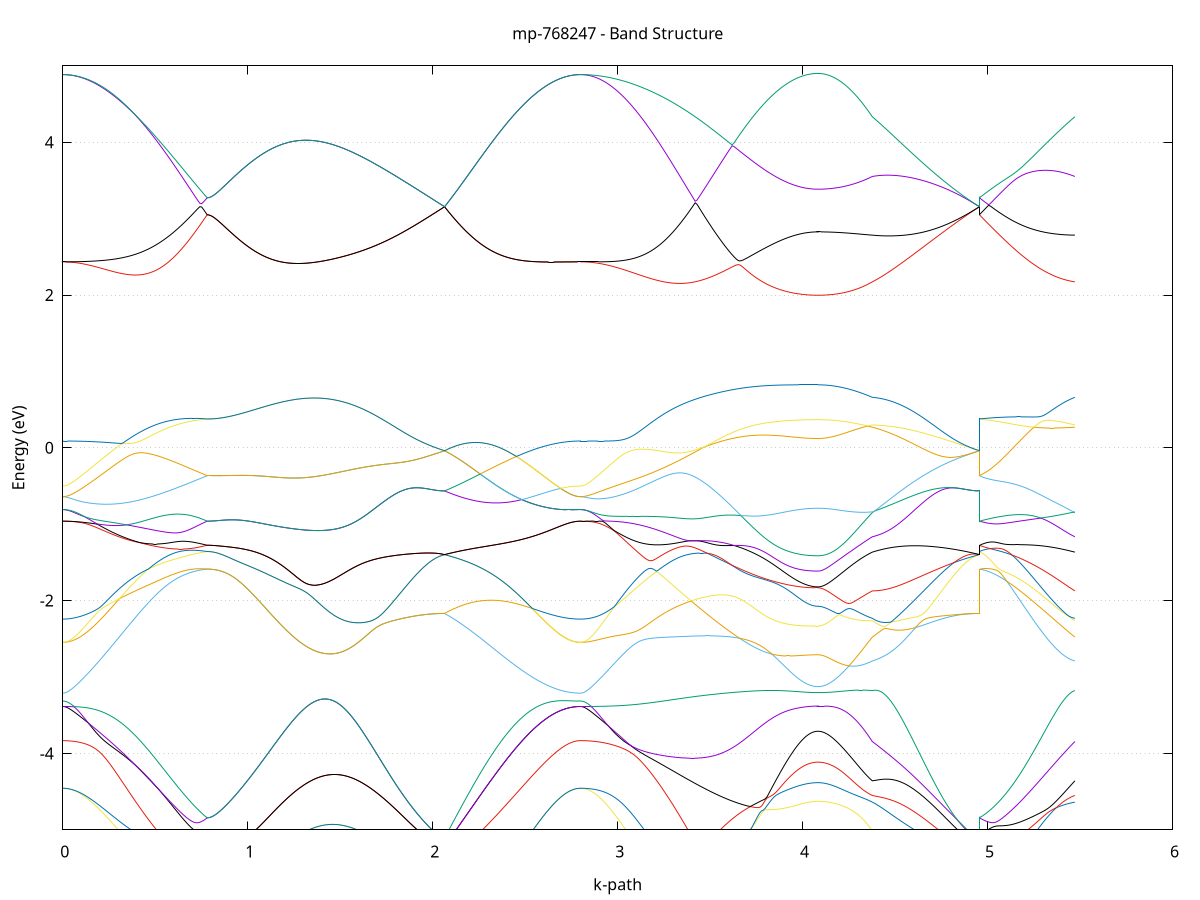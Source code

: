 set title 'mp-768247 - Band Structure'
set xlabel 'k-path'
set ylabel 'Energy (eV)'
set grid y
set yrange [-5:5]
set terminal png size 800,600
set output 'mp-768247_bands_gnuplot.png'
plot '-' using 1:2 with lines notitle, '-' using 1:2 with lines notitle, '-' using 1:2 with lines notitle, '-' using 1:2 with lines notitle, '-' using 1:2 with lines notitle, '-' using 1:2 with lines notitle, '-' using 1:2 with lines notitle, '-' using 1:2 with lines notitle, '-' using 1:2 with lines notitle, '-' using 1:2 with lines notitle, '-' using 1:2 with lines notitle, '-' using 1:2 with lines notitle, '-' using 1:2 with lines notitle, '-' using 1:2 with lines notitle, '-' using 1:2 with lines notitle, '-' using 1:2 with lines notitle, '-' using 1:2 with lines notitle, '-' using 1:2 with lines notitle, '-' using 1:2 with lines notitle, '-' using 1:2 with lines notitle, '-' using 1:2 with lines notitle, '-' using 1:2 with lines notitle, '-' using 1:2 with lines notitle, '-' using 1:2 with lines notitle, '-' using 1:2 with lines notitle, '-' using 1:2 with lines notitle, '-' using 1:2 with lines notitle, '-' using 1:2 with lines notitle, '-' using 1:2 with lines notitle, '-' using 1:2 with lines notitle, '-' using 1:2 with lines notitle, '-' using 1:2 with lines notitle, '-' using 1:2 with lines notitle, '-' using 1:2 with lines notitle, '-' using 1:2 with lines notitle, '-' using 1:2 with lines notitle, '-' using 1:2 with lines notitle, '-' using 1:2 with lines notitle, '-' using 1:2 with lines notitle, '-' using 1:2 with lines notitle, '-' using 1:2 with lines notitle, '-' using 1:2 with lines notitle, '-' using 1:2 with lines notitle, '-' using 1:2 with lines notitle, '-' using 1:2 with lines notitle, '-' using 1:2 with lines notitle, '-' using 1:2 with lines notitle, '-' using 1:2 with lines notitle, '-' using 1:2 with lines notitle, '-' using 1:2 with lines notitle, '-' using 1:2 with lines notitle, '-' using 1:2 with lines notitle, '-' using 1:2 with lines notitle, '-' using 1:2 with lines notitle, '-' using 1:2 with lines notitle, '-' using 1:2 with lines notitle, '-' using 1:2 with lines notitle, '-' using 1:2 with lines notitle, '-' using 1:2 with lines notitle, '-' using 1:2 with lines notitle, '-' using 1:2 with lines notitle, '-' using 1:2 with lines notitle, '-' using 1:2 with lines notitle, '-' using 1:2 with lines notitle
0.000000 -19.304473
0.009881 -19.304273
0.019761 -19.303773
0.029642 -19.302773
0.039522 -19.301473
0.049403 -19.299673
0.059283 -19.297573
0.069164 -19.295073
0.079045 -19.292173
0.088925 -19.288873
0.098806 -19.285273
0.108686 -19.281173
0.118567 -19.276773
0.128447 -19.272073
0.138328 -19.266873
0.148208 -19.261273
0.158089 -19.255373
0.167970 -19.249073
0.177850 -19.242373
0.187731 -19.235273
0.197611 -19.227973
0.207492 -19.220173
0.217372 -19.211973
0.227253 -19.203473
0.237134 -19.194673
0.247014 -19.185473
0.256895 -19.175873
0.266775 -19.165973
0.276656 -19.155773
0.286536 -19.145173
0.296417 -19.134273
0.306298 -19.123073
0.316178 -19.111473
0.326059 -19.099573
0.335939 -19.087273
0.345820 -19.074773
0.355700 -19.061973
0.365581 -19.048773
0.375462 -19.035373
0.385342 -19.021673
0.395223 -19.007573
0.405103 -18.993273
0.414984 -18.978573
0.424864 -18.963773
0.434745 -18.948573
0.444625 -18.933173
0.454506 -18.917473
0.464387 -18.901573
0.474267 -18.885473
0.484148 -18.869073
0.494028 -18.852473
0.503909 -18.835573
0.513789 -18.818573
0.523670 -18.801273
0.533551 -18.783773
0.543431 -18.766073
0.553312 -18.748273
0.563192 -18.730273
0.573073 -18.712073
0.582953 -18.693773
0.592834 -18.675273
0.602715 -18.656673
0.612595 -18.637873
0.622476 -18.618973
0.632356 -18.599973
0.642237 -18.580973
0.652117 -18.561773
0.661998 -18.542573
0.671878 -18.523273
0.681759 -18.503973
0.691640 -18.484673
0.701520 -18.465373
0.711401 -18.445973
0.721281 -18.426673
0.731162 -18.407473
0.741042 -18.388373
0.750923 -18.369273
0.760804 -18.350273
0.770684 -18.331473
0.780565 -18.312773
0.780565 -18.312773
0.790485 -18.312773
0.800405 -18.312573
0.810325 -18.312373
0.820245 -18.311973
0.830166 -18.311473
0.840086 -18.310873
0.850006 -18.310173
0.859926 -18.309373
0.869846 -18.308473
0.879767 -18.307473
0.889687 -18.306373
0.899607 -18.305173
0.909527 -18.303873
0.919447 -18.302573
0.929367 -18.301073
0.939288 -18.299573
0.949208 -18.297973
0.959128 -18.296273
0.969048 -18.294573
0.978968 -18.292773
0.988889 -18.290873
0.998809 -18.288973
1.008729 -18.287073
1.018649 -18.285073
1.028569 -18.283073
1.038489 -18.281073
1.048410 -18.278973
1.058330 -18.276873
1.068250 -18.274873
1.078170 -18.272773
1.088090 -18.270773
1.098011 -18.268773
1.107931 -18.266773
1.117851 -18.264773
1.127771 -18.262873
1.137691 -18.261073
1.147611 -18.259273
1.157532 -18.257573
1.167452 -18.255973
1.177372 -18.254373
1.187292 -18.252973
1.197212 -18.251673
1.207133 -18.250373
1.217053 -18.249273
1.226973 -18.248373
1.236893 -18.247473
1.246813 -18.246773
1.256733 -18.246173
1.266654 -18.245673
1.276574 -18.245373
1.286494 -18.245173
1.296414 -18.245173
1.306334 -18.245273
1.316255 -18.245473
1.326175 -18.245873
1.336095 -18.246373
1.346015 -18.246973
1.355935 -18.247673
1.365855 -18.248573
1.375776 -18.249473
1.385696 -18.250473
1.395616 -18.251673
1.395616 -18.251673
1.405594 -18.252973
1.415573 -18.254273
1.425551 -18.255673
1.435530 -18.257073
1.445508 -18.258673
1.455487 -18.260273
1.465465 -18.261873
1.475443 -18.263573
1.485422 -18.265273
1.495400 -18.266973
1.505379 -18.268773
1.515357 -18.270573
1.525335 -18.272273
1.535314 -18.274073
1.545292 -18.275873
1.555271 -18.277673
1.565249 -18.279373
1.575228 -18.281173
1.585206 -18.282873
1.595184 -18.284573
1.605163 -18.286273
1.615141 -18.287873
1.625120 -18.289573
1.635098 -18.291173
1.645076 -18.292773
1.655055 -18.294273
1.665033 -18.295773
1.675012 -18.297273
1.684990 -18.298773
1.694968 -18.300173
1.704947 -18.301473
1.714925 -18.302773
1.724904 -18.304073
1.734882 -18.305273
1.744861 -18.306473
1.754839 -18.307573
1.764817 -18.308673
1.774796 -18.309673
1.784774 -18.310673
1.794753 -18.311673
1.804731 -18.312573
1.814709 -18.313473
1.824688 -18.314273
1.834666 -18.315073
1.844645 -18.315873
1.854623 -18.316573
1.864602 -18.317273
1.874580 -18.317873
1.884558 -18.318473
1.894537 -18.319073
1.904515 -18.319473
1.914494 -18.319973
1.924472 -18.320473
1.934450 -18.320873
1.944429 -18.321173
1.954407 -18.321473
1.964386 -18.321773
1.974364 -18.322073
1.984342 -18.322273
1.994321 -18.322473
2.004299 -18.322673
2.014278 -18.322773
2.024256 -18.322973
2.034235 -18.323073
2.044213 -18.323073
2.054191 -18.323173
2.064170 -18.323173
2.064170 -18.323173
2.074106 -18.346173
2.084042 -18.368973
2.093978 -18.391673
2.103913 -18.414273
2.113849 -18.436773
2.123785 -18.459073
2.133721 -18.481173
2.143657 -18.503173
2.153593 -18.524873
2.163529 -18.546473
2.173465 -18.567873
2.183401 -18.589073
2.193337 -18.610073
2.203273 -18.630873
2.213209 -18.651373
2.223145 -18.671773
2.233081 -18.691873
2.243016 -18.711673
2.252952 -18.731273
2.262888 -18.750673
2.272824 -18.769773
2.282760 -18.788573
2.292696 -18.807173
2.302632 -18.825473
2.312568 -18.843473
2.322504 -18.861173
2.332440 -18.878673
2.342376 -18.895773
2.352312 -18.912673
2.362248 -18.929173
2.372184 -18.945473
2.382119 -18.961373
2.392055 -18.976973
2.401991 -18.992273
2.411927 -19.007273
2.421863 -19.021873
2.431799 -19.036173
2.441735 -19.050073
2.451671 -19.063673
2.461607 -19.076973
2.471543 -19.089873
2.481479 -19.102373
2.491415 -19.114573
2.501351 -19.126473
2.511287 -19.137973
2.521222 -19.149073
2.531158 -19.159873
2.541094 -19.170273
2.551030 -19.180273
2.560966 -19.189873
2.570902 -19.199173
2.580838 -19.207873
2.590774 -19.216373
2.600710 -19.224573
2.610646 -19.232373
2.620582 -19.239773
2.630518 -19.246673
2.640454 -19.253273
2.650390 -19.259473
2.660325 -19.265273
2.670261 -19.270673
2.680197 -19.275673
2.690133 -19.280273
2.700069 -19.284573
2.710005 -19.288373
2.719941 -19.291773
2.729877 -19.294773
2.739813 -19.297373
2.749749 -19.299573
2.759685 -19.301373
2.769621 -19.302673
2.779557 -19.303673
2.789493 -19.304273
2.799428 -19.304473
2.799428 -19.304473
2.809421 -19.304273
2.819414 -19.303673
2.829407 -19.302773
2.839400 -19.301373
2.849393 -19.299573
2.859386 -19.297473
2.869379 -19.294873
2.879372 -19.291873
2.889365 -19.288673
2.899358 -19.284973
2.909351 -19.280773
2.919344 -19.276273
2.929337 -19.271373
2.939329 -19.266173
2.949322 -19.260473
2.959315 -19.254473
2.969308 -19.248073
2.979301 -19.241273
2.989294 -19.234173
2.999287 -19.226673
3.009280 -19.218773
3.019273 -19.210573
3.029266 -19.201973
3.039259 -19.192973
3.049252 -19.183673
3.059245 -19.174173
3.069238 -19.164173
3.079230 -19.153873
3.089223 -19.143273
3.099216 -19.132273
3.109209 -19.120973
3.119202 -19.109373
3.129195 -19.097473
3.139188 -19.085273
3.149181 -19.072773
3.159174 -19.059973
3.169167 -19.046873
3.179160 -19.033473
3.189153 -19.019873
3.199146 -19.005973
3.209139 -18.991873
3.219131 -18.977473
3.229124 -18.962873
3.239117 -18.947873
3.249110 -18.932773
3.259103 -18.917473
3.269096 -18.902173
3.279089 -18.886473
3.289082 -18.870573
3.299075 -18.854473
3.309068 -18.838173
3.319061 -18.821773
3.329054 -18.805273
3.339047 -18.788573
3.349040 -18.771773
3.359032 -18.754873
3.369025 -18.737973
3.379018 -18.720873
3.389011 -18.703673
3.399004 -18.686473
3.408997 -18.669273
3.418990 -18.651973
3.428983 -18.634673
3.438976 -18.617473
3.448969 -18.600173
3.458962 -18.582973
3.468955 -18.565773
3.478948 -18.548673
3.488941 -18.531573
3.498933 -18.514673
3.508926 -18.497873
3.518919 -18.481173
3.528912 -18.464673
3.538905 -18.448273
3.548898 -18.432173
3.558891 -18.416173
3.568884 -18.400473
3.578877 -18.384973
3.588870 -18.369673
3.598863 -18.354673
3.608856 -18.339873
3.618849 -18.325473
3.628842 -18.311373
3.638834 -18.297573
3.648827 -18.284073
3.658820 -18.270873
3.668813 -18.258073
3.678806 -18.250073
3.688799 -18.263073
3.698792 -18.275773
3.708785 -18.288273
3.718778 -18.300473
3.728771 -18.312473
3.738764 -18.324273
3.748757 -18.335673
3.748757 -18.335673
3.758588 -18.346673
3.768420 -18.357473
3.778252 -18.367873
3.788083 -18.378073
3.797915 -18.388073
3.807747 -18.397673
3.817578 -18.406973
3.827410 -18.415973
3.837242 -18.424673
3.847073 -18.432973
3.856905 -18.441073
3.866737 -18.448773
3.876568 -18.456273
3.886400 -18.463373
3.896232 -18.470173
3.906063 -18.476573
3.915895 -18.482673
3.925727 -18.488473
3.935558 -18.493973
3.945390 -18.499073
3.955222 -18.503873
3.965053 -18.508273
3.974885 -18.512273
3.984717 -18.515973
3.994548 -18.519373
4.004380 -18.522473
4.014212 -18.525073
4.024043 -18.527373
4.033875 -18.529373
4.043707 -18.530973
4.053539 -18.532173
4.063370 -18.533073
4.073202 -18.533673
4.083034 -18.533773
4.083034 -18.533773
4.092828 -18.533673
4.102623 -18.533073
4.112418 -18.532073
4.122213 -18.530773
4.132008 -18.528973
4.141803 -18.526873
4.151598 -18.524273
4.161392 -18.521473
4.171187 -18.518073
4.180982 -18.514473
4.190777 -18.510373
4.200572 -18.505873
4.210367 -18.501073
4.220162 -18.495873
4.229956 -18.490273
4.239751 -18.484273
4.249546 -18.477973
4.259341 -18.471273
4.269136 -18.464173
4.278931 -18.456773
4.288726 -18.448973
4.298520 -18.440873
4.308315 -18.432373
4.318110 -18.423573
4.327905 -18.414373
4.337700 -18.404873
4.347495 -18.394973
4.357290 -18.384873
4.367084 -18.374273
4.376879 -18.363473
4.376879 -18.363473
4.386862 -18.357773
4.396844 -18.352373
4.406827 -18.347373
4.416809 -18.342673
4.426792 -18.338373
4.436774 -18.334473
4.446757 -18.330973
4.456739 -18.327673
4.466722 -18.324773
4.476704 -18.322173
4.486687 -18.319873
4.496669 -18.317773
4.506652 -18.316073
4.516634 -18.314573
4.526617 -18.313273
4.536599 -18.312173
4.546582 -18.311373
4.556564 -18.310673
4.566547 -18.310173
4.576529 -18.309873
4.586512 -18.309673
4.596494 -18.309573
4.606477 -18.309673
4.616459 -18.309873
4.626442 -18.310073
4.636424 -18.310473
4.646407 -18.310773
4.656389 -18.311273
4.666372 -18.311773
4.676354 -18.312373
4.686337 -18.312973
4.696319 -18.313473
4.706302 -18.314173
4.716284 -18.314673
4.726267 -18.315373
4.736249 -18.315973
4.746232 -18.316673
4.756214 -18.317373
4.766197 -18.318073
4.776179 -18.318673
4.786161 -18.319173
4.796144 -18.319673
4.806126 -18.320173
4.816109 -18.320573
4.826091 -18.320973
4.836074 -18.321273
4.846056 -18.321573
4.856039 -18.321773
4.866021 -18.322073
4.876004 -18.322273
4.885986 -18.322473
4.895969 -18.322673
4.905951 -18.322773
4.915934 -18.322973
4.925916 -18.323073
4.935899 -18.323073
4.945881 -18.323173
4.955864 -18.323173
4.955864 -18.312773
4.965792 -18.313873
4.975721 -18.314873
4.985649 -18.315773
4.995578 -18.316573
5.005506 -18.317273
5.015435 -18.317973
5.025363 -18.318573
5.035292 -18.318973
5.045220 -18.319473
5.055149 -18.319873
5.065077 -18.320073
5.075006 -18.320173
5.084934 -18.320273
5.094863 -18.320173
5.104791 -18.319973
5.114720 -18.319773
5.124648 -18.319373
5.134577 -18.318873
5.144505 -18.318273
5.154434 -18.317473
5.164362 -18.316573
5.174291 -18.315673
5.184219 -18.314473
5.194148 -18.313273
5.204076 -18.311973
5.214005 -18.310473
5.223933 -18.308773
5.233862 -18.306973
5.243790 -18.305173
5.253719 -18.303073
5.263647 -18.300773
5.273576 -18.298473
5.283504 -18.295973
5.293433 -18.293373
5.303361 -18.290573
5.313290 -18.291173
5.323218 -18.293273
5.333147 -18.295673
5.343075 -18.298473
5.353004 -18.301473
5.362932 -18.304773
5.372861 -18.308573
5.382789 -18.312573
5.392718 -18.316873
5.402646 -18.321473
5.412575 -18.326473
5.422503 -18.331873
5.432432 -18.337573
5.442360 -18.343573
5.452289 -18.349873
5.462217 -18.356573
5.472146 -18.363473
e
0.000000 -18.043673
0.009881 -18.043573
0.019761 -18.043573
0.029642 -18.043473
0.039522 -18.043373
0.049403 -18.043173
0.059283 -18.042873
0.069164 -18.042673
0.079045 -18.042373
0.088925 -18.041973
0.098806 -18.041573
0.108686 -18.041073
0.118567 -18.040573
0.128447 -18.039973
0.138328 -18.039373
0.148208 -18.038773
0.158089 -18.038073
0.167970 -18.037373
0.177850 -18.036573
0.187731 -18.035773
0.197611 -18.034973
0.207492 -18.034073
0.217372 -18.033173
0.227253 -18.032173
0.237134 -18.031173
0.247014 -18.030073
0.256895 -18.028973
0.266775 -18.027773
0.276656 -18.026673
0.286536 -18.025473
0.296417 -18.024273
0.306298 -18.022973
0.316178 -18.021773
0.326059 -18.020473
0.335939 -18.019173
0.345820 -18.017873
0.355700 -18.016573
0.365581 -18.015373
0.375462 -18.014173
0.385342 -18.012973
0.395223 -18.011773
0.405103 -18.010773
0.414984 -18.009773
0.424864 -18.008973
0.434745 -18.008173
0.444625 -18.007573
0.454506 -18.007173
0.464387 -18.006973
0.474267 -18.007073
0.484148 -18.007373
0.494028 -18.008073
0.503909 -18.009173
0.513789 -18.010673
0.523670 -18.012573
0.533551 -18.015073
0.543431 -18.018073
0.553312 -18.021773
0.563192 -18.026173
0.573073 -18.031373
0.582953 -18.037373
0.592834 -18.044173
0.602715 -18.051773
0.612595 -18.060273
0.622476 -18.069773
0.632356 -18.080073
0.642237 -18.091173
0.652117 -18.103173
0.661998 -18.115973
0.671878 -18.129473
0.681759 -18.143673
0.691640 -18.158573
0.701520 -18.173973
0.711401 -18.189973
0.721281 -18.206473
0.731162 -18.223373
0.741042 -18.240573
0.750923 -18.258273
0.760804 -18.276173
0.770684 -18.294373
0.780565 -18.312773
0.780565 -18.312773
0.790485 -18.312773
0.800405 -18.312573
0.810325 -18.312373
0.820245 -18.311973
0.830166 -18.311473
0.840086 -18.310873
0.850006 -18.310173
0.859926 -18.309373
0.869846 -18.308473
0.879767 -18.307473
0.889687 -18.306373
0.899607 -18.305173
0.909527 -18.303873
0.919447 -18.302573
0.929367 -18.301073
0.939288 -18.299573
0.949208 -18.297973
0.959128 -18.296273
0.969048 -18.294573
0.978968 -18.292773
0.988889 -18.290873
0.998809 -18.288973
1.008729 -18.287073
1.018649 -18.285073
1.028569 -18.283073
1.038489 -18.281073
1.048410 -18.278973
1.058330 -18.276873
1.068250 -18.274873
1.078170 -18.272773
1.088090 -18.270773
1.098011 -18.268773
1.107931 -18.266773
1.117851 -18.264773
1.127771 -18.262873
1.137691 -18.261073
1.147611 -18.259273
1.157532 -18.257573
1.167452 -18.255973
1.177372 -18.254373
1.187292 -18.252973
1.197212 -18.251673
1.207133 -18.250373
1.217053 -18.249273
1.226973 -18.248373
1.236893 -18.247473
1.246813 -18.246773
1.256733 -18.246173
1.266654 -18.245673
1.276574 -18.245373
1.286494 -18.245173
1.296414 -18.245173
1.306334 -18.245273
1.316255 -18.245473
1.326175 -18.245873
1.336095 -18.246373
1.346015 -18.246973
1.355935 -18.247673
1.365855 -18.248573
1.375776 -18.249473
1.385696 -18.250473
1.395616 -18.251673
1.395616 -18.251673
1.405594 -18.252973
1.415573 -18.254273
1.425551 -18.255673
1.435530 -18.257073
1.445508 -18.258673
1.455487 -18.260273
1.465465 -18.261873
1.475443 -18.263573
1.485422 -18.265273
1.495400 -18.266973
1.505379 -18.268773
1.515357 -18.270573
1.525335 -18.272273
1.535314 -18.274073
1.545292 -18.275873
1.555271 -18.277673
1.565249 -18.279373
1.575228 -18.281173
1.585206 -18.282873
1.595184 -18.284573
1.605163 -18.286273
1.615141 -18.287873
1.625120 -18.289573
1.635098 -18.291173
1.645076 -18.292773
1.655055 -18.294273
1.665033 -18.295773
1.675012 -18.297273
1.684990 -18.298773
1.694968 -18.300173
1.704947 -18.301473
1.714925 -18.302773
1.724904 -18.304073
1.734882 -18.305273
1.744861 -18.306473
1.754839 -18.307573
1.764817 -18.308673
1.774796 -18.309673
1.784774 -18.310673
1.794753 -18.311673
1.804731 -18.312573
1.814709 -18.313473
1.824688 -18.314273
1.834666 -18.315073
1.844645 -18.315873
1.854623 -18.316573
1.864602 -18.317273
1.874580 -18.317873
1.884558 -18.318473
1.894537 -18.319073
1.904515 -18.319473
1.914494 -18.319973
1.924472 -18.320473
1.934450 -18.320873
1.944429 -18.321173
1.954407 -18.321473
1.964386 -18.321773
1.974364 -18.322073
1.984342 -18.322273
1.994321 -18.322473
2.004299 -18.322673
2.014278 -18.322773
2.024256 -18.322973
2.034235 -18.323073
2.044213 -18.323073
2.054191 -18.323173
2.064170 -18.323173
2.064170 -18.323173
2.074106 -18.300073
2.084042 -18.276873
2.093978 -18.253673
2.103913 -18.230273
2.113849 -18.206873
2.123785 -18.183573
2.133721 -18.159973
2.143657 -18.136373
2.153593 -18.112773
2.163529 -18.089073
2.173465 -18.065473
2.183401 -18.041773
2.193337 -18.018073
2.203273 -17.994373
2.213209 -17.970773
2.223145 -17.947273
2.233081 -17.923673
2.243016 -17.900273
2.252952 -17.876873
2.262888 -17.853573
2.272824 -17.830273
2.282760 -17.807273
2.292696 -17.811073
2.302632 -17.819473
2.312568 -17.827773
2.322504 -17.835973
2.332440 -17.844073
2.342376 -17.851973
2.352312 -17.859873
2.362248 -17.867473
2.372184 -17.875073
2.382119 -17.882473
2.392055 -17.889773
2.401991 -17.896873
2.411927 -17.903773
2.421863 -17.910573
2.431799 -17.917273
2.441735 -17.923773
2.451671 -17.930073
2.461607 -17.936373
2.471543 -17.942373
2.481479 -17.948273
2.491415 -17.954073
2.501351 -17.959573
2.511287 -17.964973
2.521222 -17.970273
2.531158 -17.975273
2.541094 -17.980173
2.551030 -17.984873
2.560966 -17.989373
2.570902 -17.993773
2.580838 -17.998073
2.590774 -18.002073
2.600710 -18.005873
2.610646 -18.009573
2.620582 -18.012973
2.630518 -18.016273
2.640454 -18.019373
2.650390 -18.022273
2.660325 -18.025073
2.670261 -18.027573
2.680197 -18.029973
2.690133 -18.032173
2.700069 -18.034173
2.710005 -18.036073
2.719941 -18.037673
2.729877 -18.038973
2.739813 -18.040273
2.749749 -18.041273
2.759685 -18.042173
2.769621 -18.042773
2.779557 -18.043273
2.789493 -18.043573
2.799428 -18.043673
2.799428 -18.043673
2.809421 -18.043673
2.819414 -18.043673
2.829407 -18.043673
2.839400 -18.043673
2.849393 -18.043673
2.859386 -18.043673
2.869379 -18.043573
2.879372 -18.043573
2.889365 -18.043573
2.899358 -18.043473
2.909351 -18.043473
2.919344 -18.043473
2.929337 -18.043373
2.939329 -18.043273
2.949322 -18.043173
2.959315 -18.043073
2.969308 -18.042873
2.979301 -18.042773
2.989294 -18.042673
2.999287 -18.042473
3.009280 -18.042273
3.019273 -18.042073
3.029266 -18.041773
3.039259 -18.041473
3.049252 -18.041173
3.059245 -18.040873
3.069238 -18.040473
3.079230 -18.040073
3.089223 -18.039673
3.099216 -18.039173
3.109209 -18.038673
3.119202 -18.038073
3.129195 -18.037473
3.139188 -18.036773
3.149181 -18.036073
3.159174 -18.035273
3.169167 -18.034473
3.179160 -18.033573
3.189153 -18.032573
3.199146 -18.031573
3.209139 -18.030473
3.219131 -18.029373
3.229124 -18.028073
3.239117 -18.026773
3.249110 -18.025373
3.259103 -18.023873
3.269096 -18.022273
3.279089 -18.020573
3.289082 -18.018873
3.299075 -18.016973
3.309068 -18.015073
3.319061 -18.012973
3.329054 -18.010873
3.339047 -18.008573
3.349040 -18.006273
3.359032 -18.003773
3.369025 -18.001173
3.379018 -17.998473
3.389011 -17.995573
3.399004 -17.992673
3.408997 -17.989573
3.418990 -17.986373
3.428983 -17.982973
3.438976 -17.979573
3.448969 -17.975973
3.458962 -17.972273
3.468955 -17.968373
3.478948 -17.964473
3.488941 -17.975473
3.498933 -17.990273
3.508926 -18.005173
3.518919 -18.020073
3.528912 -18.035173
3.538905 -18.050173
3.548898 -18.065173
3.558891 -18.080173
3.568884 -18.095073
3.578877 -18.109873
3.588870 -18.124573
3.598863 -18.139173
3.608856 -18.153673
3.618849 -18.167973
3.628842 -18.182073
3.638834 -18.196073
3.648827 -18.209873
3.658820 -18.223573
3.668813 -18.236973
3.678806 -18.245673
3.688799 -18.233573
3.698792 -18.221873
3.708785 -18.210573
3.718778 -18.199673
3.728771 -18.189073
3.738764 -18.178973
3.748757 -18.169373
3.748757 -18.169373
3.758588 -18.160173
3.768420 -18.151573
3.778252 -18.143373
3.788083 -18.135673
3.797915 -18.128373
3.807747 -18.121673
3.817578 -18.115573
3.827410 -18.110073
3.837242 -18.105073
3.847073 -18.100873
3.856905 -18.097273
3.866737 -18.094273
3.876568 -18.091973
3.886400 -18.090173
3.896232 -18.089073
3.906063 -18.088273
3.915895 -18.088073
3.925727 -18.088073
3.935558 -18.088473
3.945390 -18.089073
3.955222 -18.089773
3.965053 -18.090573
3.974885 -18.091473
3.984717 -18.092373
3.994548 -18.093373
4.004380 -18.094173
4.014212 -18.095073
4.024043 -18.095773
4.033875 -18.096473
4.043707 -18.097073
4.053539 -18.097473
4.063370 -18.097873
4.073202 -18.097973
4.083034 -18.098073
4.083034 -18.098073
4.092828 -18.098173
4.102623 -18.098473
4.112418 -18.098873
4.122213 -18.099573
4.132008 -18.100473
4.141803 -18.101573
4.151598 -18.102873
4.161392 -18.104473
4.171187 -18.106173
4.180982 -18.108273
4.190777 -18.110573
4.200572 -18.113073
4.210367 -18.115973
4.220162 -18.119173
4.229956 -18.122673
4.239751 -18.126473
4.249546 -18.130573
4.259341 -18.135073
4.269136 -18.139973
4.278931 -18.145173
4.288726 -18.150773
4.298520 -18.156673
4.308315 -18.162973
4.318110 -18.169673
4.327905 -18.176773
4.337700 -18.184273
4.347495 -18.192073
4.357290 -18.200273
4.367084 -18.208873
4.376879 -18.217773
4.376879 -18.217773
4.386862 -18.222873
4.396844 -18.227773
4.406827 -18.232673
4.416809 -18.237273
4.426792 -18.241873
4.436774 -18.246273
4.446757 -18.250473
4.456739 -18.254573
4.466722 -18.258573
4.476704 -18.262373
4.486687 -18.266073
4.496669 -18.269573
4.506652 -18.272873
4.516634 -18.276073
4.526617 -18.279173
4.536599 -18.282073
4.546582 -18.284873
4.556564 -18.287573
4.566547 -18.290073
4.576529 -18.292473
4.586512 -18.294673
4.596494 -18.296873
4.606477 -18.298873
4.616459 -18.300773
4.626442 -18.302573
4.636424 -18.304173
4.646407 -18.305773
4.656389 -18.307173
4.666372 -18.308573
4.676354 -18.309873
4.686337 -18.311073
4.696319 -18.312173
4.706302 -18.313273
4.716284 -18.314173
4.726267 -18.315073
4.736249 -18.315873
4.746232 -18.316573
4.756214 -18.317173
4.766197 -18.317773
4.776179 -18.318373
4.786161 -18.318873
4.796144 -18.319373
4.806126 -18.319873
4.816109 -18.320273
4.826091 -18.320673
4.836074 -18.321073
4.846056 -18.321373
4.856039 -18.321673
4.866021 -18.321973
4.876004 -18.322273
4.885986 -18.322373
4.895969 -18.322573
4.905951 -18.322773
4.915934 -18.322973
4.925916 -18.323073
4.935899 -18.323073
4.945881 -18.323173
4.955864 -18.323173
4.955864 -18.312773
4.965792 -18.311773
4.975721 -18.310573
4.985649 -18.309373
4.995578 -18.308173
5.005506 -18.306973
5.015435 -18.305673
5.025363 -18.304273
5.035292 -18.302973
5.045220 -18.301673
5.055149 -18.300273
5.065077 -18.298873
5.075006 -18.297473
5.084934 -18.296173
5.094863 -18.294773
5.104791 -18.293473
5.114720 -18.292173
5.124648 -18.290973
5.134577 -18.289773
5.144505 -18.288673
5.154434 -18.287573
5.164362 -18.286673
5.174291 -18.285773
5.184219 -18.285073
5.194148 -18.284373
5.204076 -18.283973
5.214005 -18.283573
5.223933 -18.283373
5.233862 -18.283473
5.243790 -18.283573
5.253719 -18.283973
5.263647 -18.284573
5.273576 -18.285373
5.283504 -18.286473
5.293433 -18.287773
5.303361 -18.289373
5.313290 -18.287573
5.323218 -18.284373
5.333147 -18.281073
5.343075 -18.277673
5.353004 -18.274073
5.362932 -18.270273
5.372861 -18.266373
5.382789 -18.262273
5.392718 -18.257973
5.402646 -18.253573
5.412575 -18.248873
5.422503 -18.244173
5.432432 -18.239173
5.442360 -18.234073
5.452289 -18.228773
5.462217 -18.223373
5.472146 -18.217773
e
0.000000 -18.043673
0.009881 -18.043573
0.019761 -18.043273
0.029642 -18.042873
0.039522 -18.042173
0.049403 -18.041373
0.059283 -18.040373
0.069164 -18.039273
0.079045 -18.037873
0.088925 -18.036373
0.098806 -18.034673
0.108686 -18.032773
0.118567 -18.030673
0.128447 -18.028373
0.138328 -18.025973
0.148208 -18.023373
0.158089 -18.020573
0.167970 -18.017673
0.177850 -18.014573
0.187731 -18.011273
0.197611 -18.007873
0.207492 -18.004173
0.217372 -18.000373
0.227253 -17.996473
0.237134 -17.992373
0.247014 -17.988073
0.256895 -17.983573
0.266775 -17.978973
0.276656 -17.974273
0.286536 -17.969373
0.296417 -17.964273
0.306298 -17.959073
0.316178 -17.953673
0.326059 -17.948173
0.335939 -17.942473
0.345820 -17.936673
0.355700 -17.930773
0.365581 -17.924673
0.375462 -17.918473
0.385342 -17.912173
0.395223 -17.905773
0.405103 -17.899173
0.414984 -17.892473
0.424864 -17.885673
0.434745 -17.878773
0.444625 -17.871773
0.454506 -17.864673
0.464387 -17.857373
0.474267 -17.850073
0.484148 -17.842673
0.494028 -17.835273
0.503909 -17.827673
0.513789 -17.820073
0.523670 -17.812473
0.533551 -17.804673
0.543431 -17.796973
0.553312 -17.789173
0.563192 -17.781373
0.573073 -17.773473
0.582953 -17.765673
0.592834 -17.757873
0.602715 -17.750073
0.612595 -17.742473
0.622476 -17.734873
0.632356 -17.727373
0.642237 -17.719973
0.652117 -17.712873
0.661998 -17.705973
0.671878 -17.699373
0.681759 -17.693173
0.691640 -17.687373
0.701520 -17.682073
0.711401 -17.677273
0.721281 -17.673273
0.731162 -17.669873
0.741042 -17.667273
0.750923 -17.665873
0.760804 -17.664973
0.770684 -17.664173
0.780565 -17.663773
0.780565 -17.663773
0.790485 -17.664073
0.800405 -17.664973
0.810325 -17.666373
0.820245 -17.668373
0.830166 -17.670873
0.840086 -17.673873
0.850006 -17.677173
0.859926 -17.680973
0.869846 -17.684973
0.879767 -17.689273
0.889687 -17.693873
0.899607 -17.698573
0.909527 -17.703473
0.919447 -17.708473
0.929367 -17.713673
0.939288 -17.718873
0.949208 -17.724173
0.959128 -17.729473
0.969048 -17.734773
0.978968 -17.740073
0.988889 -17.745373
0.998809 -17.750673
1.008729 -17.755873
1.018649 -17.761073
1.028569 -17.766173
1.038489 -17.771173
1.048410 -17.776073
1.058330 -17.780873
1.068250 -17.785573
1.078170 -17.790073
1.088090 -17.794573
1.098011 -17.798773
1.107931 -17.802873
1.117851 -17.806873
1.127771 -17.810573
1.137691 -17.814173
1.147611 -17.817473
1.157532 -17.820673
1.167452 -17.823573
1.177372 -17.826273
1.187292 -17.828773
1.197212 -17.830973
1.207133 -17.832973
1.217053 -17.834673
1.226973 -17.836273
1.236893 -17.837473
1.246813 -17.838473
1.256733 -17.839173
1.266654 -17.839573
1.276574 -17.839673
1.286494 -17.839573
1.296414 -17.839273
1.306334 -17.838573
1.316255 -17.837773
1.326175 -17.836673
1.336095 -17.835273
1.346015 -17.833673
1.355935 -17.831873
1.365855 -17.829773
1.375776 -17.827573
1.385696 -17.825073
1.395616 -17.822473
1.395616 -17.822473
1.405594 -17.819673
1.415573 -17.816573
1.425551 -17.813473
1.435530 -17.810073
1.445508 -17.806573
1.455487 -17.802973
1.465465 -17.799273
1.475443 -17.795473
1.485422 -17.791573
1.495400 -17.787473
1.505379 -17.783373
1.515357 -17.779273
1.525335 -17.774973
1.535314 -17.770673
1.545292 -17.766373
1.555271 -17.761973
1.565249 -17.757573
1.575228 -17.753073
1.585206 -17.748573
1.595184 -17.744073
1.605163 -17.739673
1.615141 -17.735173
1.625120 -17.730673
1.635098 -17.726273
1.645076 -17.721873
1.655055 -17.717373
1.665033 -17.713073
1.675012 -17.708773
1.684990 -17.704473
1.694968 -17.700173
1.704947 -17.695973
1.714925 -17.691873
1.724904 -17.687773
1.734882 -17.683773
1.744861 -17.679873
1.754839 -17.675973
1.764817 -17.672173
1.774796 -17.668473
1.784774 -17.664773
1.794753 -17.661173
1.804731 -17.657673
1.814709 -17.654273
1.824688 -17.650973
1.834666 -17.647673
1.844645 -17.644473
1.854623 -17.641373
1.864602 -17.638373
1.874580 -17.635473
1.884558 -17.632573
1.894537 -17.629873
1.904515 -17.627173
1.914494 -17.624473
1.924472 -17.621973
1.934450 -17.619473
1.944429 -17.617073
1.954407 -17.614773
1.964386 -17.612473
1.974364 -17.610273
1.984342 -17.608073
1.994321 -17.605973
2.004299 -17.603873
2.014278 -17.601773
2.024256 -17.599773
2.034235 -17.597773
2.044213 -17.595773
2.054191 -17.593773
2.064170 -17.591773
2.064170 -17.591773
2.074106 -17.601973
2.084042 -17.612173
2.093978 -17.622373
2.103913 -17.632473
2.113849 -17.642573
2.123785 -17.652573
2.133721 -17.662473
2.143657 -17.672373
2.153593 -17.682173
2.163529 -17.691873
2.173465 -17.701573
2.183401 -17.711173
2.193337 -17.720773
2.203273 -17.730173
2.213209 -17.739573
2.223145 -17.748873
2.233081 -17.758073
2.243016 -17.767173
2.252952 -17.776173
2.262888 -17.785073
2.272824 -17.793773
2.282760 -17.802473
2.292696 -17.810973
2.302632 -17.819473
2.312568 -17.827773
2.322504 -17.835973
2.332440 -17.844073
2.342376 -17.851973
2.352312 -17.859773
2.362248 -17.867473
2.372184 -17.875073
2.382119 -17.882473
2.392055 -17.889773
2.401991 -17.896873
2.411927 -17.903773
2.421863 -17.910573
2.431799 -17.917273
2.441735 -17.923773
2.451671 -17.930073
2.461607 -17.936373
2.471543 -17.942373
2.481479 -17.948273
2.491415 -17.954073
2.501351 -17.959573
2.511287 -17.964973
2.521222 -17.970273
2.531158 -17.975273
2.541094 -17.980173
2.551030 -17.984873
2.560966 -17.989373
2.570902 -17.993773
2.580838 -17.998073
2.590774 -18.002073
2.600710 -18.005873
2.610646 -18.009573
2.620582 -18.012973
2.630518 -18.016273
2.640454 -18.019373
2.650390 -18.022273
2.660325 -18.025073
2.670261 -18.027573
2.680197 -18.029973
2.690133 -18.032173
2.700069 -18.034173
2.710005 -18.036073
2.719941 -18.037673
2.729877 -18.038973
2.739813 -18.040273
2.749749 -18.041273
2.759685 -18.042173
2.769621 -18.042773
2.779557 -18.043273
2.789493 -18.043573
2.799428 -18.043673
2.799428 -18.043673
2.809421 -18.043573
2.819414 -18.043273
2.829407 -18.042673
2.839400 -18.041973
2.849393 -18.041073
2.859386 -18.039873
2.869379 -18.038573
2.879372 -18.036973
2.889365 -18.035273
2.899358 -18.033273
2.909351 -18.031073
2.919344 -18.028673
2.929337 -18.026073
2.939329 -18.023373
2.949322 -18.020373
2.959315 -18.017273
2.969308 -18.013873
2.979301 -18.010373
2.989294 -18.006573
2.999287 -18.002673
3.009280 -17.998573
3.019273 -17.994273
3.029266 -17.989873
3.039259 -17.985273
3.049252 -17.980473
3.059245 -17.975573
3.069238 -17.970473
3.079230 -17.965173
3.089223 -17.959873
3.099216 -17.954373
3.109209 -17.948673
3.119202 -17.942973
3.129195 -17.936973
3.139188 -17.931073
3.149181 -17.924973
3.159174 -17.918773
3.169167 -17.912573
3.179160 -17.906273
3.189153 -17.899973
3.199146 -17.893673
3.209139 -17.887373
3.219131 -17.881173
3.229124 -17.874973
3.239117 -17.868873
3.249110 -17.862973
3.259103 -17.857273
3.269096 -17.851873
3.279089 -17.846873
3.289082 -17.842273
3.299075 -17.838273
3.309068 -17.834973
3.319061 -17.832573
3.329054 -17.831173
3.339047 -17.831073
3.349040 -17.832173
3.359032 -17.834873
3.369025 -17.839073
3.379018 -17.844773
3.389011 -17.852073
3.399004 -17.860573
3.408997 -17.870473
3.418990 -17.881273
3.428983 -17.893073
3.438976 -17.905673
3.448969 -17.918873
3.458962 -17.932473
3.468955 -17.946473
3.478948 -17.960873
3.488941 -17.960373
3.498933 -17.956173
3.508926 -17.951773
3.518919 -17.947373
3.528912 -17.942773
3.538905 -17.938173
3.548898 -17.933573
3.558891 -17.928873
3.568884 -17.924273
3.578877 -17.919673
3.588870 -17.915273
3.598863 -17.910973
3.608856 -17.907073
3.618849 -17.903473
3.628842 -17.900473
3.638834 -17.898173
3.648827 -17.896573
3.658820 -17.895973
3.668813 -17.896173
3.678806 -17.897473
3.688799 -17.899573
3.698792 -17.902473
3.708785 -17.905873
3.718778 -17.909773
3.728771 -17.913973
3.738764 -17.918473
3.748757 -17.922973
3.748757 -17.922973
3.758588 -17.927373
3.768420 -17.931673
3.778252 -17.935773
3.788083 -17.939673
3.797915 -17.943173
3.807747 -17.946373
3.817578 -17.949073
3.827410 -17.951273
3.837242 -17.952973
3.847073 -17.954073
3.856905 -17.954573
3.866737 -17.954473
3.876568 -17.953773
3.886400 -17.952473
3.896232 -17.950673
3.906063 -17.948473
3.915895 -17.945773
3.925727 -17.942773
3.935558 -17.939473
3.945390 -17.936073
3.955222 -17.932573
3.965053 -17.928873
3.974885 -17.925373
3.984717 -17.921873
3.994548 -17.918573
4.004380 -17.915373
4.014212 -17.912373
4.024043 -17.909773
4.033875 -17.907373
4.043707 -17.905473
4.053539 -17.903873
4.063370 -17.902773
4.073202 -17.902073
4.083034 -17.901773
4.083034 -17.901773
4.092828 -17.901773
4.102623 -17.901673
4.112418 -17.901473
4.122213 -17.901173
4.132008 -17.900873
4.141803 -17.900473
4.151598 -17.899973
4.161392 -17.899273
4.171187 -17.898473
4.180982 -17.897573
4.190777 -17.896573
4.200572 -17.895473
4.210367 -17.894073
4.220162 -17.892573
4.229956 -17.890873
4.239751 -17.889073
4.249546 -17.886973
4.259341 -17.884673
4.269136 -17.882273
4.278931 -17.879673
4.288726 -17.876773
4.298520 -17.873773
4.308315 -17.870473
4.318110 -17.866973
4.327905 -17.863273
4.337700 -17.859473
4.347495 -17.855373
4.357290 -17.851173
4.367084 -17.846773
4.376879 -17.842173
4.376879 -17.842173
4.386862 -17.838573
4.396844 -17.834973
4.406827 -17.831073
4.416809 -17.827073
4.426792 -17.822973
4.436774 -17.818773
4.446757 -17.814473
4.456739 -17.810073
4.466722 -17.805473
4.476704 -17.800973
4.486687 -17.796273
4.496669 -17.791473
4.506652 -17.786673
4.516634 -17.781773
4.526617 -17.776873
4.536599 -17.771873
4.546582 -17.766973
4.556564 -17.761873
4.566547 -17.756773
4.576529 -17.751673
4.586512 -17.746473
4.596494 -17.741373
4.606477 -17.736173
4.616459 -17.731073
4.626442 -17.725873
4.636424 -17.720673
4.646407 -17.715473
4.656389 -17.710373
4.666372 -17.705273
4.676354 -17.700173
4.686337 -17.695073
4.696319 -17.690073
4.706302 -17.685173
4.716284 -17.680173
4.726267 -17.675373
4.736249 -17.670573
4.746232 -17.665873
4.756214 -17.661173
4.766197 -17.656673
4.776179 -17.652173
4.786161 -17.647673
4.796144 -17.643373
4.806126 -17.639173
4.816109 -17.635073
4.826091 -17.631073
4.836074 -17.627273
4.846056 -17.623473
4.856039 -17.619873
4.866021 -17.616373
4.876004 -17.613073
4.885986 -17.609873
4.895969 -17.606773
4.905951 -17.603873
4.915934 -17.601173
4.925916 -17.598573
4.935899 -17.596173
4.945881 -17.593873
4.955864 -17.591773
4.955864 -17.663773
4.965792 -17.669073
4.975721 -17.674373
4.985649 -17.679573
4.995578 -17.684873
5.005506 -17.690073
5.015435 -17.695173
5.025363 -17.700173
5.035292 -17.705173
5.045220 -17.710073
5.055149 -17.714773
5.065077 -17.719473
5.075006 -17.724173
5.084934 -17.728673
5.094863 -17.733073
5.104791 -17.737373
5.114720 -17.741573
5.124648 -17.745773
5.134577 -17.749773
5.144505 -17.753773
5.154434 -17.757573
5.164362 -17.761273
5.174291 -17.764873
5.184219 -17.768373
5.194148 -17.771873
5.204076 -17.775173
5.214005 -17.778473
5.223933 -17.781573
5.233862 -17.784673
5.243790 -17.787773
5.253719 -17.790673
5.263647 -17.793473
5.273576 -17.796273
5.283504 -17.798973
5.293433 -17.801673
5.303361 -17.804273
5.313290 -17.806773
5.323218 -17.809173
5.333147 -17.811673
5.343075 -17.814073
5.353004 -17.816373
5.362932 -17.818673
5.372861 -17.820873
5.382789 -17.823173
5.392718 -17.825273
5.402646 -17.827473
5.412575 -17.829573
5.422503 -17.831773
5.432432 -17.833873
5.442360 -17.835973
5.452289 -17.838073
5.462217 -17.840073
5.472146 -17.842173
e
0.000000 -17.079373
0.009881 -17.079473
0.019761 -17.079773
0.029642 -17.080173
0.039522 -17.080773
0.049403 -17.081573
0.059283 -17.082573
0.069164 -17.083773
0.079045 -17.085173
0.088925 -17.087273
0.098806 -17.090773
0.108686 -17.095073
0.118567 -17.099973
0.128447 -17.105273
0.138328 -17.110973
0.148208 -17.117173
0.158089 -17.123673
0.167970 -17.130673
0.177850 -17.137973
0.187731 -17.145773
0.197611 -17.153973
0.207492 -17.162473
0.217372 -17.171373
0.227253 -17.180573
0.237134 -17.190173
0.247014 -17.200173
0.256895 -17.210373
0.266775 -17.221073
0.276656 -17.231973
0.286536 -17.243173
0.296417 -17.254773
0.306298 -17.266573
0.316178 -17.278673
0.326059 -17.291073
0.335939 -17.303673
0.345820 -17.316573
0.355700 -17.329573
0.365581 -17.342873
0.375462 -17.356373
0.385342 -17.369973
0.395223 -17.383773
0.405103 -17.397673
0.414984 -17.411573
0.424864 -17.425673
0.434745 -17.439673
0.444625 -17.453773
0.454506 -17.467773
0.464387 -17.481773
0.474267 -17.495573
0.484148 -17.509273
0.494028 -17.522773
0.503909 -17.535973
0.513789 -17.548873
0.523670 -17.561373
0.533551 -17.573373
0.543431 -17.584873
0.553312 -17.595873
0.563192 -17.606173
0.573073 -17.615773
0.582953 -17.624673
0.592834 -17.632773
0.602715 -17.639973
0.612595 -17.646373
0.622476 -17.651973
0.632356 -17.656773
0.642237 -17.660773
0.652117 -17.663873
0.661998 -17.666273
0.671878 -17.668073
0.681759 -17.669173
0.691640 -17.669773
0.701520 -17.669773
0.711401 -17.669473
0.721281 -17.668873
0.731162 -17.667973
0.741042 -17.666973
0.750923 -17.665373
0.760804 -17.664273
0.770684 -17.663773
0.780565 -17.663773
0.780565 -17.663773
0.790485 -17.664073
0.800405 -17.664973
0.810325 -17.666373
0.820245 -17.668373
0.830166 -17.670873
0.840086 -17.673873
0.850006 -17.677173
0.859926 -17.680973
0.869846 -17.684973
0.879767 -17.689273
0.889687 -17.693873
0.899607 -17.698573
0.909527 -17.703473
0.919447 -17.708473
0.929367 -17.713673
0.939288 -17.718873
0.949208 -17.724173
0.959128 -17.729473
0.969048 -17.734773
0.978968 -17.740073
0.988889 -17.745373
0.998809 -17.750673
1.008729 -17.755873
1.018649 -17.761073
1.028569 -17.766173
1.038489 -17.771173
1.048410 -17.776073
1.058330 -17.780873
1.068250 -17.785573
1.078170 -17.790073
1.088090 -17.794573
1.098011 -17.798773
1.107931 -17.802873
1.117851 -17.806873
1.127771 -17.810573
1.137691 -17.814173
1.147611 -17.817473
1.157532 -17.820673
1.167452 -17.823573
1.177372 -17.826273
1.187292 -17.828773
1.197212 -17.830973
1.207133 -17.832973
1.217053 -17.834673
1.226973 -17.836273
1.236893 -17.837473
1.246813 -17.838473
1.256733 -17.839173
1.266654 -17.839573
1.276574 -17.839673
1.286494 -17.839573
1.296414 -17.839273
1.306334 -17.838573
1.316255 -17.837773
1.326175 -17.836673
1.336095 -17.835273
1.346015 -17.833673
1.355935 -17.831873
1.365855 -17.829773
1.375776 -17.827573
1.385696 -17.825073
1.395616 -17.822473
1.395616 -17.822473
1.405594 -17.819673
1.415573 -17.816573
1.425551 -17.813473
1.435530 -17.810073
1.445508 -17.806573
1.455487 -17.802973
1.465465 -17.799273
1.475443 -17.795473
1.485422 -17.791573
1.495400 -17.787473
1.505379 -17.783373
1.515357 -17.779273
1.525335 -17.774973
1.535314 -17.770673
1.545292 -17.766373
1.555271 -17.761973
1.565249 -17.757573
1.575228 -17.753073
1.585206 -17.748573
1.595184 -17.744073
1.605163 -17.739673
1.615141 -17.735173
1.625120 -17.730673
1.635098 -17.726273
1.645076 -17.721873
1.655055 -17.717373
1.665033 -17.713073
1.675012 -17.708773
1.684990 -17.704473
1.694968 -17.700173
1.704947 -17.695973
1.714925 -17.691873
1.724904 -17.687773
1.734882 -17.683773
1.744861 -17.679873
1.754839 -17.675973
1.764817 -17.672173
1.774796 -17.668473
1.784774 -17.664773
1.794753 -17.661173
1.804731 -17.657673
1.814709 -17.654273
1.824688 -17.650973
1.834666 -17.647673
1.844645 -17.644473
1.854623 -17.641373
1.864602 -17.638373
1.874580 -17.635473
1.884558 -17.632573
1.894537 -17.629873
1.904515 -17.627173
1.914494 -17.624473
1.924472 -17.621973
1.934450 -17.619473
1.944429 -17.617073
1.954407 -17.614773
1.964386 -17.612473
1.974364 -17.610273
1.984342 -17.608073
1.994321 -17.605973
2.004299 -17.603873
2.014278 -17.601773
2.024256 -17.599773
2.034235 -17.597773
2.044213 -17.595773
2.054191 -17.593773
2.064170 -17.591773
2.064170 -17.591773
2.074106 -17.601973
2.084042 -17.612173
2.093978 -17.622373
2.103913 -17.632473
2.113849 -17.642573
2.123785 -17.652573
2.133721 -17.662473
2.143657 -17.672373
2.153593 -17.682173
2.163529 -17.691873
2.173465 -17.701573
2.183401 -17.711173
2.193337 -17.720773
2.203273 -17.730173
2.213209 -17.739573
2.223145 -17.748873
2.233081 -17.758073
2.243016 -17.767173
2.252952 -17.776173
2.262888 -17.785073
2.272824 -17.793773
2.282760 -17.802473
2.292696 -17.784473
2.302632 -17.761573
2.312568 -17.738873
2.322504 -17.716373
2.332440 -17.694073
2.342376 -17.671873
2.352312 -17.649973
2.362248 -17.628273
2.372184 -17.606673
2.382119 -17.585473
2.392055 -17.564673
2.401991 -17.543873
2.411927 -17.523473
2.421863 -17.503273
2.431799 -17.483373
2.441735 -17.463773
2.451671 -17.444573
2.461607 -17.425773
2.471543 -17.407273
2.481479 -17.389173
2.491415 -17.371373
2.501351 -17.354073
2.511287 -17.337173
2.521222 -17.320773
2.531158 -17.304773
2.541094 -17.289173
2.551030 -17.274073
2.560966 -17.259473
2.570902 -17.245373
2.580838 -17.231873
2.590774 -17.218873
2.600710 -17.206273
2.610646 -17.194273
2.620582 -17.182773
2.630518 -17.171873
2.640454 -17.161573
2.650390 -17.151773
2.660325 -17.142573
2.670261 -17.133973
2.680197 -17.126073
2.690133 -17.118673
2.700069 -17.111873
2.710005 -17.105773
2.719941 -17.100273
2.729877 -17.095373
2.739813 -17.091173
2.749749 -17.087573
2.759685 -17.084673
2.769621 -17.082373
2.779557 -17.080673
2.789493 -17.079773
2.799428 -17.079373
2.799428 -17.079373
2.809421 -17.079473
2.819414 -17.079673
2.829407 -17.079973
2.839400 -17.080473
2.849393 -17.081173
2.859386 -17.082173
2.869379 -17.083473
2.879372 -17.085273
2.889365 -17.088573
2.899358 -17.093173
2.909351 -17.098373
2.919344 -17.103873
2.929337 -17.109973
2.939329 -17.116473
2.949322 -17.123373
2.959315 -17.130773
2.969308 -17.138573
2.979301 -17.146773
2.989294 -17.155473
2.999287 -17.164473
3.009280 -17.173973
3.019273 -17.183773
3.029266 -17.193973
3.039259 -17.204573
3.049252 -17.215473
3.059245 -17.226773
3.069238 -17.238273
3.079230 -17.250173
3.089223 -17.262373
3.099216 -17.274873
3.109209 -17.287673
3.119202 -17.300673
3.129195 -17.313873
3.139188 -17.327373
3.149181 -17.341073
3.159174 -17.354873
3.169167 -17.368873
3.179160 -17.382973
3.189153 -17.397273
3.199146 -17.411573
3.209139 -17.425973
3.219131 -17.440373
3.229124 -17.454673
3.239117 -17.468873
3.249110 -17.482973
3.259103 -17.496973
3.269096 -17.510573
3.279089 -17.523873
3.289082 -17.536673
3.299075 -17.548873
3.309068 -17.560473
3.319061 -17.571073
3.329054 -17.580673
3.339047 -17.588973
3.349040 -17.595873
3.359032 -17.601373
3.369025 -17.605173
3.379018 -17.607373
3.389011 -17.608073
3.399004 -17.607273
3.408997 -17.605273
3.418990 -17.602073
3.428983 -17.597873
3.438976 -17.592873
3.448969 -17.592873
3.458962 -17.604073
3.468955 -17.615173
3.478948 -17.626273
3.488941 -17.637073
3.498933 -17.647873
3.508926 -17.658373
3.518919 -17.668773
3.528912 -17.678973
3.538905 -17.688873
3.548898 -17.698573
3.558891 -17.707973
3.568884 -17.716973
3.578877 -17.725573
3.588870 -17.733673
3.598863 -17.741373
3.608856 -17.748373
3.618849 -17.754573
3.628842 -17.759973
3.638834 -17.764373
3.648827 -17.767573
3.658820 -17.769573
3.668813 -17.770373
3.678806 -17.769873
3.688799 -17.768273
3.698792 -17.765573
3.708785 -17.762073
3.718778 -17.757773
3.728771 -17.752973
3.738764 -17.747773
3.748757 -17.742373
3.748757 -17.742373
3.758588 -17.736873
3.768420 -17.731273
3.778252 -17.725873
3.788083 -17.720473
3.797915 -17.715273
3.807747 -17.710373
3.817578 -17.705773
3.827410 -17.701573
3.837242 -17.697773
3.847073 -17.694373
3.856905 -17.691573
3.866737 -17.689173
3.876568 -17.687273
3.886400 -17.685973
3.896232 -17.685073
3.906063 -17.684673
3.915895 -17.684673
3.925727 -17.685173
3.935558 -17.685973
3.945390 -17.687073
3.955222 -17.688473
3.965053 -17.690073
3.974885 -17.691773
3.984717 -17.693573
3.994548 -17.695473
4.004380 -17.697373
4.014212 -17.699073
4.024043 -17.700773
4.033875 -17.702373
4.043707 -17.703673
4.053539 -17.704673
4.063370 -17.705473
4.073202 -17.705973
4.083034 -17.706073
4.083034 -17.706073
4.092828 -17.706073
4.102623 -17.705973
4.112418 -17.705773
4.122213 -17.705473
4.132008 -17.705173
4.141803 -17.704773
4.151598 -17.704273
4.161392 -17.703773
4.171187 -17.703173
4.180982 -17.702473
4.190777 -17.701773
4.200572 -17.700973
4.210367 -17.700173
4.220162 -17.699273
4.229956 -17.698473
4.239751 -17.697573
4.249546 -17.696573
4.259341 -17.695673
4.269136 -17.694773
4.278931 -17.693873
4.288726 -17.693073
4.298520 -17.692273
4.308315 -17.691473
4.318110 -17.690773
4.327905 -17.690073
4.337700 -17.689573
4.347495 -17.689173
4.357290 -17.688773
4.367084 -17.688673
4.376879 -17.688573
4.376879 -17.688573
4.386862 -17.687873
4.396844 -17.686973
4.406827 -17.685773
4.416809 -17.684373
4.426792 -17.682773
4.436774 -17.680973
4.446757 -17.678973
4.456739 -17.676873
4.466722 -17.674473
4.476704 -17.671873
4.486687 -17.669173
4.496669 -17.666373
4.506652 -17.663373
4.516634 -17.660273
4.526617 -17.656973
4.536599 -17.653673
4.546582 -17.650273
4.556564 -17.646873
4.566547 -17.643373
4.576529 -17.639973
4.586512 -17.636473
4.596494 -17.632973
4.606477 -17.629473
4.616459 -17.626073
4.626442 -17.622673
4.636424 -17.619373
4.646407 -17.616173
4.656389 -17.613073
4.666372 -17.609973
4.676354 -17.607073
4.686337 -17.604273
4.696319 -17.601573
4.706302 -17.598973
4.716284 -17.596573
4.726267 -17.594373
4.736249 -17.592273
4.746232 -17.590273
4.756214 -17.588473
4.766197 -17.588773
4.776179 -17.591173
4.786161 -17.593273
4.796144 -17.595073
4.806126 -17.596673
4.816109 -17.598073
4.826091 -17.599173
4.836074 -17.599973
4.846056 -17.600673
4.856039 -17.600973
4.866021 -17.601173
4.876004 -17.600973
4.885986 -17.600673
4.895969 -17.600073
4.905951 -17.599173
4.915934 -17.598173
4.925916 -17.596873
4.935899 -17.595373
4.945881 -17.593673
4.955864 -17.591773
4.955864 -17.663773
4.965792 -17.658373
4.975721 -17.652973
4.985649 -17.647673
4.995578 -17.642373
5.005506 -17.637073
5.015435 -17.631873
5.025363 -17.626773
5.035292 -17.621973
5.045220 -17.617273
5.055149 -17.612973
5.065077 -17.609173
5.075006 -17.605973
5.084934 -17.603573
5.094863 -17.602173
5.104791 -17.601773
5.114720 -17.602573
5.124648 -17.604273
5.134577 -17.606673
5.144505 -17.609673
5.154434 -17.613073
5.164362 -17.616773
5.174291 -17.620673
5.184219 -17.624573
5.194148 -17.628673
5.204076 -17.632773
5.214005 -17.636773
5.223933 -17.640873
5.233862 -17.644773
5.243790 -17.648773
5.253719 -17.652573
5.263647 -17.656173
5.273576 -17.659773
5.283504 -17.663173
5.293433 -17.666373
5.303361 -17.669473
5.313290 -17.672373
5.323218 -17.674973
5.333147 -17.677473
5.343075 -17.679673
5.353004 -17.681673
5.362932 -17.683573
5.372861 -17.685073
5.382789 -17.686473
5.392718 -17.687573
5.402646 -17.688373
5.412575 -17.689073
5.422503 -17.689473
5.432432 -17.689673
5.442360 -17.689673
5.452289 -17.689473
5.462217 -17.689173
5.472146 -17.688573
e
0.000000 -17.068573
0.009881 -17.068773
0.019761 -17.069473
0.029642 -17.070473
0.039522 -17.072073
0.049403 -17.073973
0.059283 -17.076273
0.069164 -17.079073
0.079045 -17.082173
0.088925 -17.085173
0.098806 -17.087473
0.108686 -17.089473
0.118567 -17.091473
0.128447 -17.093673
0.138328 -17.096373
0.148208 -17.100373
0.158089 -17.104673
0.167970 -17.109173
0.177850 -17.113973
0.187731 -17.118973
0.197611 -17.124273
0.207492 -17.129673
0.217372 -17.135373
0.227253 -17.141273
0.237134 -17.147473
0.247014 -17.153773
0.256895 -17.160273
0.266775 -17.166973
0.276656 -17.173973
0.286536 -17.180973
0.296417 -17.188273
0.306298 -17.195673
0.316178 -17.203273
0.326059 -17.210973
0.335939 -17.218773
0.345820 -17.226773
0.355700 -17.234873
0.365581 -17.243173
0.375462 -17.251473
0.385342 -17.259873
0.395223 -17.268473
0.405103 -17.277073
0.414984 -17.285673
0.424864 -17.294473
0.434745 -17.303273
0.444625 -17.312173
0.454506 -17.320973
0.464387 -17.329873
0.474267 -17.338773
0.484148 -17.347673
0.494028 -17.356573
0.503909 -17.365473
0.513789 -17.374373
0.523670 -17.383173
0.533551 -17.391873
0.543431 -17.400573
0.553312 -17.409173
0.563192 -17.417673
0.573073 -17.426073
0.582953 -17.434273
0.592834 -17.442373
0.602715 -17.450173
0.612595 -17.457873
0.622476 -17.465273
0.632356 -17.472473
0.642237 -17.479273
0.652117 -17.485773
0.661998 -17.491773
0.671878 -17.497273
0.681759 -17.502273
0.691640 -17.506573
0.701520 -17.510273
0.711401 -17.513073
0.721281 -17.515073
0.731162 -17.516073
0.741042 -17.516073
0.750923 -17.515073
0.760804 -17.512973
0.770684 -17.510073
0.780565 -17.506173
0.780565 -17.506173
0.790485 -17.505973
0.800405 -17.505173
0.810325 -17.503973
0.820245 -17.502173
0.830166 -17.499973
0.840086 -17.497373
0.850006 -17.494473
0.859926 -17.491273
0.869846 -17.487773
0.879767 -17.484073
0.889687 -17.480173
0.899607 -17.476273
0.909527 -17.472173
0.919447 -17.467973
0.929367 -17.463773
0.939288 -17.459473
0.949208 -17.455173
0.959128 -17.450973
0.969048 -17.446673
0.978968 -17.442473
0.988889 -17.438373
0.998809 -17.434273
1.008729 -17.430173
1.018649 -17.426273
1.028569 -17.422473
1.038489 -17.418673
1.048410 -17.415073
1.058330 -17.411473
1.068250 -17.408073
1.078170 -17.404773
1.088090 -17.401673
1.098011 -17.398673
1.107931 -17.395773
1.117851 -17.392973
1.127771 -17.390373
1.137691 -17.387973
1.147611 -17.385673
1.157532 -17.383473
1.167452 -17.381573
1.177372 -17.379673
1.187292 -17.377973
1.197212 -17.376473
1.207133 -17.375173
1.217053 -17.373973
1.226973 -17.372973
1.236893 -17.372073
1.246813 -17.371373
1.256733 -17.370873
1.266654 -17.370473
1.276574 -17.370273
1.286494 -17.370273
1.296414 -17.370373
1.306334 -17.370673
1.316255 -17.371173
1.326175 -17.371773
1.336095 -17.372573
1.346015 -17.373473
1.355935 -17.374573
1.365855 -17.375773
1.375776 -17.377173
1.385696 -17.378673
1.395616 -17.380373
1.395616 -17.380373
1.405594 -17.382273
1.415573 -17.384173
1.425551 -17.386273
1.435530 -17.388573
1.445508 -17.390973
1.455487 -17.393473
1.465465 -17.396073
1.475443 -17.398873
1.485422 -17.401673
1.495400 -17.404673
1.505379 -17.407773
1.515357 -17.410873
1.525335 -17.414173
1.535314 -17.417473
1.545292 -17.420973
1.555271 -17.424473
1.565249 -17.428073
1.575228 -17.431673
1.585206 -17.435273
1.595184 -17.439073
1.605163 -17.442873
1.615141 -17.446673
1.625120 -17.450573
1.635098 -17.454573
1.645076 -17.458573
1.655055 -17.462473
1.665033 -17.466473
1.675012 -17.470473
1.684990 -17.474573
1.694968 -17.478573
1.704947 -17.482573
1.714925 -17.486573
1.724904 -17.490473
1.734882 -17.494473
1.744861 -17.498373
1.754839 -17.502273
1.764817 -17.506073
1.774796 -17.509873
1.784774 -17.513673
1.794753 -17.517373
1.804731 -17.521073
1.814709 -17.524673
1.824688 -17.528273
1.834666 -17.531773
1.844645 -17.535173
1.854623 -17.538473
1.864602 -17.541673
1.874580 -17.544873
1.884558 -17.547973
1.894537 -17.551073
1.904515 -17.553973
1.914494 -17.556773
1.924472 -17.559573
1.934450 -17.562273
1.944429 -17.564973
1.954407 -17.567473
1.964386 -17.569973
1.974364 -17.572373
1.984342 -17.574773
1.994321 -17.577073
2.004299 -17.579273
2.014278 -17.581473
2.024256 -17.583573
2.034235 -17.585673
2.044213 -17.587773
2.054191 -17.589773
2.064170 -17.591773
2.064170 -17.591773
2.074106 -17.581473
2.084042 -17.571173
2.093978 -17.560873
2.103913 -17.550573
2.113849 -17.540273
2.123785 -17.529873
2.133721 -17.519473
2.143657 -17.509173
2.153593 -17.498773
2.163529 -17.488373
2.173465 -17.478073
2.183401 -17.467773
2.193337 -17.457473
2.203273 -17.447173
2.213209 -17.437073
2.223145 -17.426873
2.233081 -17.416773
2.243016 -17.406673
2.252952 -17.396673
2.262888 -17.386673
2.272824 -17.376773
2.282760 -17.366973
2.292696 -17.357173
2.302632 -17.347473
2.312568 -17.337873
2.322504 -17.328373
2.332440 -17.318973
2.342376 -17.309673
2.352312 -17.300473
2.362248 -17.291373
2.372184 -17.282373
2.382119 -17.273673
2.392055 -17.264873
2.401991 -17.256273
2.411927 -17.247673
2.421863 -17.239273
2.431799 -17.231173
2.441735 -17.223073
2.451671 -17.215273
2.461607 -17.207473
2.471543 -17.199973
2.481479 -17.192573
2.491415 -17.185373
2.501351 -17.178373
2.511287 -17.171573
2.521222 -17.164873
2.531158 -17.158373
2.541094 -17.152073
2.551030 -17.145973
2.560966 -17.140173
2.570902 -17.134473
2.580838 -17.129073
2.590774 -17.123873
2.600710 -17.118873
2.610646 -17.114073
2.620582 -17.109473
2.630518 -17.105073
2.640454 -17.100973
2.650390 -17.097173
2.660325 -17.093473
2.670261 -17.090073
2.680197 -17.086973
2.690133 -17.084073
2.700069 -17.081373
2.710005 -17.078973
2.719941 -17.076873
2.729877 -17.074873
2.739813 -17.073173
2.749749 -17.071773
2.759685 -17.070673
2.769621 -17.069673
2.779557 -17.069073
2.789493 -17.068673
2.799428 -17.068573
2.799428 -17.068573
2.809421 -17.068773
2.819414 -17.069573
2.829407 -17.070773
2.839400 -17.072573
2.849393 -17.074773
2.859386 -17.077573
2.869379 -17.080673
2.879372 -17.084373
2.889365 -17.087373
2.899358 -17.089973
2.909351 -17.093073
2.919344 -17.096573
2.929337 -17.100373
2.939329 -17.104573
2.949322 -17.109173
2.959315 -17.114073
2.969308 -17.119273
2.979301 -17.124873
2.989294 -17.130673
2.999287 -17.136773
3.009280 -17.143173
3.019273 -17.149773
3.029266 -17.156773
3.039259 -17.163973
3.049252 -17.171373
3.059245 -17.179173
3.069238 -17.187073
3.079230 -17.195273
3.089223 -17.203773
3.099216 -17.212373
3.109209 -17.221173
3.119202 -17.230273
3.129195 -17.239473
3.139188 -17.248973
3.149181 -17.258573
3.159174 -17.268473
3.169167 -17.278373
3.179160 -17.288573
3.189153 -17.298873
3.199146 -17.309273
3.209139 -17.319873
3.219131 -17.330573
3.229124 -17.341373
3.239117 -17.352373
3.249110 -17.363373
3.259103 -17.374473
3.269096 -17.385773
3.279089 -17.397073
3.289082 -17.408373
3.299075 -17.419873
3.309068 -17.431273
3.319061 -17.442873
3.329054 -17.454373
3.339047 -17.465973
3.349040 -17.477573
3.359032 -17.489273
3.369025 -17.500873
3.379018 -17.512473
3.389011 -17.524173
3.399004 -17.535673
3.408997 -17.547273
3.418990 -17.558773
3.428983 -17.570173
3.438976 -17.581573
3.448969 -17.587073
3.458962 -17.580773
3.468955 -17.573973
3.478948 -17.566773
3.488941 -17.559273
3.498933 -17.551373
3.508926 -17.543273
3.518919 -17.534973
3.528912 -17.526573
3.538905 -17.517973
3.548898 -17.509373
3.558891 -17.500573
3.568884 -17.491773
3.578877 -17.482873
3.588870 -17.473973
3.598863 -17.465073
3.608856 -17.456173
3.618849 -17.447273
3.628842 -17.438473
3.638834 -17.429673
3.648827 -17.420873
3.658820 -17.412273
3.668813 -17.403573
3.678806 -17.395073
3.688799 -17.386673
3.698792 -17.378273
3.708785 -17.372173
3.718778 -17.377373
3.728771 -17.382473
3.738764 -17.387373
3.748757 -17.392173
3.748757 -17.392173
3.758588 -17.396673
3.768420 -17.400973
3.778252 -17.404973
3.788083 -17.408673
3.797915 -17.412073
3.807747 -17.415173
3.817578 -17.417973
3.827410 -17.420373
3.837242 -17.422373
3.847073 -17.423973
3.856905 -17.425173
3.866737 -17.425973
3.876568 -17.426473
3.886400 -17.426473
3.896232 -17.426173
3.906063 -17.425473
3.915895 -17.424573
3.925727 -17.423473
3.935558 -17.422073
3.945390 -17.420573
3.955222 -17.418973
3.965053 -17.417273
3.974885 -17.415573
3.984717 -17.413873
3.994548 -17.412273
4.004380 -17.410673
4.014212 -17.409273
4.024043 -17.407973
4.033875 -17.406873
4.043707 -17.405873
4.053539 -17.405173
4.063370 -17.404573
4.073202 -17.404273
4.083034 -17.404173
4.083034 -17.404173
4.092828 -17.404173
4.102623 -17.404373
4.112418 -17.404673
4.122213 -17.405073
4.132008 -17.405573
4.141803 -17.406173
4.151598 -17.406873
4.161392 -17.407673
4.171187 -17.408473
4.180982 -17.409473
4.190777 -17.410473
4.200572 -17.411673
4.210367 -17.412873
4.220162 -17.414173
4.229956 -17.415473
4.239751 -17.416873
4.249546 -17.418273
4.259341 -17.419673
4.269136 -17.421173
4.278931 -17.422673
4.288726 -17.424173
4.298520 -17.425573
4.308315 -17.426973
4.318110 -17.428273
4.327905 -17.429573
4.337700 -17.430773
4.347495 -17.431873
4.357290 -17.432773
4.367084 -17.433573
4.376879 -17.434273
4.376879 -17.434273
4.386862 -17.434073
4.396844 -17.434073
4.406827 -17.434173
4.416809 -17.434373
4.426792 -17.434773
4.436774 -17.435173
4.446757 -17.435873
4.456739 -17.436673
4.466722 -17.437573
4.476704 -17.438773
4.486687 -17.441073
4.496669 -17.448173
4.506652 -17.455273
4.516634 -17.462273
4.526617 -17.469173
4.536599 -17.475973
4.546582 -17.482673
4.556564 -17.489273
4.566547 -17.495673
4.576529 -17.502073
4.586512 -17.508173
4.596494 -17.514273
4.606477 -17.520273
4.616459 -17.525973
4.626442 -17.531573
4.636424 -17.537073
4.646407 -17.542273
4.656389 -17.547273
4.666372 -17.552173
4.676354 -17.556873
4.686337 -17.561273
4.696319 -17.565473
4.706302 -17.569573
4.716284 -17.573273
4.726267 -17.576873
4.736249 -17.580273
4.746232 -17.583373
4.756214 -17.586173
4.766197 -17.586873
4.776179 -17.585473
4.786161 -17.584273
4.796144 -17.583173
4.806126 -17.582273
4.816109 -17.581573
4.826091 -17.581073
4.836074 -17.580773
4.846056 -17.580673
4.856039 -17.580673
4.866021 -17.580973
4.876004 -17.581473
4.885986 -17.582073
4.895969 -17.582973
4.905951 -17.583973
4.915934 -17.585173
4.925916 -17.586573
4.935899 -17.588073
4.945881 -17.589873
4.955864 -17.591773
4.955864 -17.506173
4.965792 -17.509973
4.975721 -17.513873
4.985649 -17.517773
4.995578 -17.521573
5.005506 -17.525373
5.015435 -17.529173
5.025363 -17.532973
5.035292 -17.536473
5.045220 -17.539873
5.055149 -17.542973
5.065077 -17.545673
5.075006 -17.547773
5.084934 -17.549173
5.094863 -17.549573
5.104791 -17.548973
5.114720 -17.547373
5.124648 -17.544873
5.134577 -17.541673
5.144505 -17.537973
5.154434 -17.533873
5.164362 -17.529573
5.174291 -17.525173
5.184219 -17.520673
5.194148 -17.516173
5.204076 -17.511573
5.214005 -17.507073
5.223933 -17.502673
5.233862 -17.498373
5.243790 -17.494073
5.253719 -17.489873
5.263647 -17.485773
5.273576 -17.481873
5.283504 -17.477973
5.293433 -17.474273
5.303361 -17.470773
5.313290 -17.467373
5.323218 -17.464073
5.333147 -17.460973
5.343075 -17.458073
5.353004 -17.455273
5.362932 -17.452673
5.372861 -17.450173
5.382789 -17.447873
5.392718 -17.445773
5.402646 -17.443873
5.412575 -17.442073
5.422503 -17.440373
5.432432 -17.438873
5.442360 -17.437473
5.452289 -17.436273
5.462217 -17.435173
5.472146 -17.434273
e
0.000000 -17.068573
0.009881 -17.068673
0.019761 -17.069173
0.029642 -17.069873
0.039522 -17.070873
0.049403 -17.072173
0.059283 -17.073773
0.069164 -17.075573
0.079045 -17.077773
0.088925 -17.080173
0.098806 -17.082873
0.108686 -17.085873
0.118567 -17.089073
0.128447 -17.092573
0.138328 -17.095973
0.148208 -17.098473
0.158089 -17.101073
0.167970 -17.103873
0.177850 -17.106873
0.187731 -17.110073
0.197611 -17.113473
0.207492 -17.116973
0.217372 -17.120573
0.227253 -17.124473
0.237134 -17.128473
0.247014 -17.132573
0.256895 -17.136773
0.266775 -17.141273
0.276656 -17.145973
0.286536 -17.150773
0.296417 -17.155673
0.306298 -17.160873
0.316178 -17.166073
0.326059 -17.171473
0.335939 -17.177073
0.345820 -17.182773
0.355700 -17.188673
0.365581 -17.194673
0.375462 -17.200773
0.385342 -17.207073
0.395223 -17.213473
0.405103 -17.220073
0.414984 -17.226673
0.424864 -17.233473
0.434745 -17.240473
0.444625 -17.247473
0.454506 -17.254673
0.464387 -17.261973
0.474267 -17.269373
0.484148 -17.276873
0.494028 -17.284473
0.503909 -17.292173
0.513789 -17.299973
0.523670 -17.307873
0.533551 -17.315773
0.543431 -17.323873
0.553312 -17.331973
0.563192 -17.340173
0.573073 -17.348373
0.582953 -17.356573
0.592834 -17.364873
0.602715 -17.373173
0.612595 -17.381573
0.622476 -17.389973
0.632356 -17.398273
0.642237 -17.406673
0.652117 -17.414973
0.661998 -17.423173
0.671878 -17.431373
0.681759 -17.439473
0.691640 -17.447373
0.701520 -17.455273
0.711401 -17.462873
0.721281 -17.470273
0.731162 -17.477373
0.741042 -17.484073
0.750923 -17.490473
0.760804 -17.496273
0.770684 -17.501573
0.780565 -17.506173
0.780565 -17.506173
0.790485 -17.505973
0.800405 -17.505173
0.810325 -17.503973
0.820245 -17.502173
0.830166 -17.499973
0.840086 -17.497373
0.850006 -17.494473
0.859926 -17.491273
0.869846 -17.487773
0.879767 -17.484073
0.889687 -17.480173
0.899607 -17.476273
0.909527 -17.472173
0.919447 -17.467973
0.929367 -17.463773
0.939288 -17.459473
0.949208 -17.455173
0.959128 -17.450973
0.969048 -17.446673
0.978968 -17.442473
0.988889 -17.438373
0.998809 -17.434273
1.008729 -17.430173
1.018649 -17.426273
1.028569 -17.422473
1.038489 -17.418673
1.048410 -17.415073
1.058330 -17.411473
1.068250 -17.408073
1.078170 -17.404773
1.088090 -17.401673
1.098011 -17.398673
1.107931 -17.395773
1.117851 -17.392973
1.127771 -17.390373
1.137691 -17.387973
1.147611 -17.385673
1.157532 -17.383473
1.167452 -17.381573
1.177372 -17.379673
1.187292 -17.377973
1.197212 -17.376473
1.207133 -17.375173
1.217053 -17.373973
1.226973 -17.372973
1.236893 -17.372073
1.246813 -17.371373
1.256733 -17.370873
1.266654 -17.370473
1.276574 -17.370273
1.286494 -17.370273
1.296414 -17.370373
1.306334 -17.370673
1.316255 -17.371173
1.326175 -17.371773
1.336095 -17.372573
1.346015 -17.373473
1.355935 -17.374573
1.365855 -17.375773
1.375776 -17.377173
1.385696 -17.378673
1.395616 -17.380373
1.395616 -17.380373
1.405594 -17.382273
1.415573 -17.384173
1.425551 -17.386273
1.435530 -17.388573
1.445508 -17.390973
1.455487 -17.393473
1.465465 -17.396073
1.475443 -17.398873
1.485422 -17.401673
1.495400 -17.404673
1.505379 -17.407773
1.515357 -17.410873
1.525335 -17.414173
1.535314 -17.417473
1.545292 -17.420973
1.555271 -17.424473
1.565249 -17.427973
1.575228 -17.431673
1.585206 -17.435273
1.595184 -17.439073
1.605163 -17.442873
1.615141 -17.446673
1.625120 -17.450573
1.635098 -17.454573
1.645076 -17.458573
1.655055 -17.462473
1.665033 -17.466473
1.675012 -17.470473
1.684990 -17.474573
1.694968 -17.478573
1.704947 -17.482573
1.714925 -17.486573
1.724904 -17.490473
1.734882 -17.494473
1.744861 -17.498373
1.754839 -17.502273
1.764817 -17.506073
1.774796 -17.509873
1.784774 -17.513673
1.794753 -17.517373
1.804731 -17.521073
1.814709 -17.524673
1.824688 -17.528273
1.834666 -17.531773
1.844645 -17.535173
1.854623 -17.538473
1.864602 -17.541673
1.874580 -17.544873
1.884558 -17.547973
1.894537 -17.551073
1.904515 -17.553973
1.914494 -17.556773
1.924472 -17.559573
1.934450 -17.562273
1.944429 -17.564973
1.954407 -17.567473
1.964386 -17.569973
1.974364 -17.572373
1.984342 -17.574773
1.994321 -17.577073
2.004299 -17.579273
2.014278 -17.581473
2.024256 -17.583573
2.034235 -17.585673
2.044213 -17.587773
2.054191 -17.589773
2.064170 -17.591773
2.064170 -17.591773
2.074106 -17.581473
2.084042 -17.571173
2.093978 -17.560873
2.103913 -17.550573
2.113849 -17.540273
2.123785 -17.529873
2.133721 -17.519473
2.143657 -17.509173
2.153593 -17.498773
2.163529 -17.488373
2.173465 -17.478073
2.183401 -17.467773
2.193337 -17.457473
2.203273 -17.447173
2.213209 -17.437073
2.223145 -17.426873
2.233081 -17.416773
2.243016 -17.406673
2.252952 -17.396673
2.262888 -17.386673
2.272824 -17.376773
2.282760 -17.366973
2.292696 -17.357173
2.302632 -17.347473
2.312568 -17.337873
2.322504 -17.328373
2.332440 -17.318973
2.342376 -17.309673
2.352312 -17.300473
2.362248 -17.291373
2.372184 -17.282373
2.382119 -17.273673
2.392055 -17.264873
2.401991 -17.256273
2.411927 -17.247673
2.421863 -17.239273
2.431799 -17.231173
2.441735 -17.223073
2.451671 -17.215173
2.461607 -17.207473
2.471543 -17.199973
2.481479 -17.192573
2.491415 -17.185373
2.501351 -17.178373
2.511287 -17.171573
2.521222 -17.164873
2.531158 -17.158373
2.541094 -17.152073
2.551030 -17.145973
2.560966 -17.140173
2.570902 -17.134473
2.580838 -17.129073
2.590774 -17.123873
2.600710 -17.118873
2.610646 -17.114073
2.620582 -17.109473
2.630518 -17.105073
2.640454 -17.100973
2.650390 -17.097173
2.660325 -17.093473
2.670261 -17.090073
2.680197 -17.086973
2.690133 -17.084073
2.700069 -17.081373
2.710005 -17.078973
2.719941 -17.076873
2.729877 -17.074873
2.739813 -17.073173
2.749749 -17.071773
2.759685 -17.070573
2.769621 -17.069673
2.779557 -17.069073
2.789493 -17.068673
2.799428 -17.068573
2.799428 -17.068573
2.809421 -17.068673
2.819414 -17.069073
2.829407 -17.069673
2.839400 -17.070573
2.849393 -17.071673
2.859386 -17.072773
2.869379 -17.074073
2.879372 -17.075273
2.889365 -17.076373
2.899358 -17.077373
2.909351 -17.078373
2.919344 -17.079373
2.929337 -17.080273
2.939329 -17.081173
2.949322 -17.082073
2.959315 -17.083173
2.969308 -17.084173
2.979301 -17.085373
2.989294 -17.086473
2.999287 -17.087673
3.009280 -17.088973
3.019273 -17.090273
3.029266 -17.091673
3.039259 -17.093173
3.049252 -17.094673
3.059245 -17.096273
3.069238 -17.098073
3.079230 -17.099773
3.089223 -17.101673
3.099216 -17.103573
3.109209 -17.105573
3.119202 -17.107673
3.129195 -17.109773
3.139188 -17.112073
3.149181 -17.114373
3.159174 -17.116773
3.169167 -17.119373
3.179160 -17.121973
3.189153 -17.124673
3.199146 -17.127373
3.209139 -17.130273
3.219131 -17.133273
3.229124 -17.136273
3.239117 -17.139373
3.249110 -17.142573
3.259103 -17.145873
3.269096 -17.149373
3.279089 -17.152873
3.289082 -17.156473
3.299075 -17.160173
3.309068 -17.163973
3.319061 -17.167873
3.329054 -17.171873
3.339047 -17.175873
3.349040 -17.180073
3.359032 -17.184373
3.369025 -17.188673
3.379018 -17.193173
3.389011 -17.197773
3.399004 -17.202373
3.408997 -17.207073
3.418990 -17.211873
3.428983 -17.216673
3.438976 -17.221673
3.448969 -17.226673
3.458962 -17.231873
3.468955 -17.237073
3.478948 -17.242273
3.488941 -17.247673
3.498933 -17.253073
3.508926 -17.258473
3.518919 -17.263973
3.528912 -17.269573
3.538905 -17.275173
3.548898 -17.280873
3.558891 -17.286573
3.568884 -17.292273
3.578877 -17.298073
3.588870 -17.303773
3.598863 -17.309673
3.608856 -17.315473
3.618849 -17.321273
3.628842 -17.327073
3.638834 -17.332973
3.648827 -17.338673
3.658820 -17.344473
3.668813 -17.350073
3.678806 -17.355773
3.688799 -17.361273
3.698792 -17.366773
3.708785 -17.370073
3.718778 -17.361973
3.728771 -17.353873
3.738764 -17.346073
3.748757 -17.338373
3.748757 -17.338373
3.758588 -17.330873
3.768420 -17.323573
3.778252 -17.316373
3.788083 -17.309373
3.797915 -17.302473
3.807747 -17.295873
3.817578 -17.289373
3.827410 -17.283073
3.837242 -17.276973
3.847073 -17.270973
3.856905 -17.265273
3.866737 -17.259773
3.876568 -17.254473
3.886400 -17.249373
3.896232 -17.244473
3.906063 -17.239873
3.915895 -17.235373
3.925727 -17.231173
3.935558 -17.227273
3.945390 -17.223573
3.955222 -17.220073
3.965053 -17.216873
3.974885 -17.213873
3.984717 -17.211073
3.994548 -17.208573
4.004380 -17.206373
4.014212 -17.204473
4.024043 -17.202773
4.033875 -17.201273
4.043707 -17.200073
4.053539 -17.199173
4.063370 -17.198473
4.073202 -17.198073
4.083034 -17.197973
4.083034 -17.197973
4.092828 -17.198173
4.102623 -17.198873
4.112418 -17.199873
4.122213 -17.201373
4.132008 -17.203273
4.141803 -17.205673
4.151598 -17.208373
4.161392 -17.211573
4.171187 -17.215073
4.180982 -17.219073
4.190777 -17.223373
4.200572 -17.227973
4.210367 -17.233073
4.220162 -17.238473
4.229956 -17.244173
4.239751 -17.250273
4.249546 -17.256573
4.259341 -17.263273
4.269136 -17.270173
4.278931 -17.277473
4.288726 -17.284873
4.298520 -17.292673
4.308315 -17.300573
4.318110 -17.308673
4.327905 -17.316973
4.337700 -17.325473
4.347495 -17.334073
4.357290 -17.342773
4.367084 -17.351573
4.376879 -17.360473
4.376879 -17.360473
4.386862 -17.367873
4.396844 -17.375173
4.406827 -17.382573
4.416809 -17.389973
4.426792 -17.397273
4.436774 -17.404673
4.446757 -17.412073
4.456739 -17.419373
4.466722 -17.426673
4.476704 -17.433973
4.486687 -17.440073
4.496669 -17.441473
4.506652 -17.442973
4.516634 -17.444773
4.526617 -17.446673
4.536599 -17.448773
4.546582 -17.451073
4.556564 -17.453373
4.566547 -17.455973
4.576529 -17.458673
4.586512 -17.461473
4.596494 -17.464473
4.606477 -17.467473
4.616459 -17.470673
4.626442 -17.474073
4.636424 -17.477473
4.646407 -17.480973
4.656389 -17.484673
4.666372 -17.488273
4.676354 -17.492173
4.686337 -17.495973
4.696319 -17.499973
4.706302 -17.503873
4.716284 -17.507873
4.726267 -17.511973
4.736249 -17.516073
4.746232 -17.520173
4.756214 -17.524173
4.766197 -17.528273
4.776179 -17.532373
4.786161 -17.536473
4.796144 -17.540473
4.806126 -17.544373
4.816109 -17.548373
4.826091 -17.552173
4.836074 -17.555973
4.846056 -17.559673
4.856039 -17.563273
4.866021 -17.566773
4.876004 -17.570173
4.885986 -17.573373
4.895969 -17.576473
4.905951 -17.579473
4.915934 -17.582273
4.925916 -17.584873
4.935899 -17.587373
4.945881 -17.589673
4.955864 -17.591773
4.955864 -17.506173
4.965792 -17.502473
4.975721 -17.498773
4.985649 -17.495173
4.995578 -17.491573
5.005506 -17.488073
5.015435 -17.484673
5.025363 -17.481273
5.035292 -17.477973
5.045220 -17.474773
5.055149 -17.471673
5.065077 -17.468573
5.075006 -17.465473
5.084934 -17.462573
5.094863 -17.459673
5.104791 -17.456873
5.114720 -17.454073
5.124648 -17.451373
5.134577 -17.448673
5.144505 -17.446173
5.154434 -17.443573
5.164362 -17.441073
5.174291 -17.438673
5.184219 -17.436173
5.194148 -17.433773
5.204076 -17.431473
5.214005 -17.429073
5.223933 -17.426773
5.233862 -17.424473
5.243790 -17.422173
5.253719 -17.419873
5.263647 -17.417573
5.273576 -17.415273
5.283504 -17.412973
5.293433 -17.410573
5.303361 -17.408273
5.313290 -17.405873
5.323218 -17.403473
5.333147 -17.400973
5.343075 -17.398473
5.353004 -17.395973
5.362932 -17.393373
5.372861 -17.390773
5.382789 -17.387973
5.392718 -17.385273
5.402646 -17.382373
5.412575 -17.379473
5.422503 -17.376473
5.432432 -17.373473
5.442360 -17.370273
5.452289 -17.367073
5.462217 -17.363873
5.472146 -17.360473
e
0.000000 -7.877073
0.009881 -7.876873
0.019761 -7.876073
0.029642 -7.874673
0.039522 -7.872773
0.049403 -7.870373
0.059283 -7.867473
0.069164 -7.863973
0.079045 -7.859973
0.088925 -7.855473
0.098806 -7.850373
0.108686 -7.844773
0.118567 -7.838673
0.128447 -7.832073
0.138328 -7.824873
0.148208 -7.817273
0.158089 -7.809073
0.167970 -7.800373
0.177850 -7.791173
0.187731 -7.781573
0.197611 -7.771373
0.207492 -7.760773
0.217372 -7.749573
0.227253 -7.737973
0.237134 -7.725873
0.247014 -7.713373
0.256895 -7.700373
0.266775 -7.686873
0.276656 -7.672973
0.286536 -7.658573
0.296417 -7.643773
0.306298 -7.628473
0.316178 -7.612873
0.326059 -7.596773
0.335939 -7.580273
0.345820 -7.563273
0.355700 -7.545973
0.365581 -7.528273
0.375462 -7.510173
0.385342 -7.491673
0.395223 -7.472773
0.405103 -7.453573
0.414984 -7.433973
0.424864 -7.413973
0.434745 -7.393673
0.444625 -7.373073
0.454506 -7.352073
0.464387 -7.330773
0.474267 -7.309073
0.484148 -7.287173
0.494028 -7.264873
0.503909 -7.242373
0.513789 -7.219473
0.523670 -7.196373
0.533551 -7.172973
0.543431 -7.149273
0.553312 -7.125373
0.563192 -7.101173
0.573073 -7.076773
0.582953 -7.052173
0.592834 -7.027273
0.602715 -7.002273
0.612595 -6.977173
0.622476 -6.951773
0.632356 -6.926373
0.642237 -6.900873
0.652117 -6.875373
0.661998 -6.852573
0.671878 -6.832173
0.681759 -6.812073
0.691640 -6.792273
0.701520 -6.772873
0.711401 -6.753973
0.721281 -6.735773
0.731162 -6.718273
0.741042 -6.701773
0.750923 -6.686573
0.760804 -6.672973
0.770684 -6.661773
0.780565 -6.653673
0.780565 -6.653673
0.790485 -6.655973
0.800405 -6.662873
0.810325 -6.673873
0.820245 -6.688773
0.830166 -6.706773
0.840086 -6.727673
0.850006 -6.750673
0.859926 -6.775473
0.869846 -6.801773
0.879767 -6.829073
0.889687 -6.857273
0.899607 -6.886073
0.909527 -6.915373
0.919447 -6.944973
0.929367 -6.974673
0.939288 -7.004573
0.949208 -7.034373
0.959128 -7.064173
0.969048 -7.093773
0.978968 -7.123273
0.988889 -7.152473
0.998809 -7.181373
1.008729 -7.209973
1.018649 -7.238173
1.028569 -7.265973
1.038489 -7.293473
1.048410 -7.320373
1.058330 -7.346873
1.068250 -7.372873
1.078170 -7.398373
1.088090 -7.423273
1.098011 -7.447673
1.107931 -7.471573
1.117851 -7.494773
1.127771 -7.517373
1.137691 -7.539373
1.147611 -7.560773
1.157532 -7.581573
1.167452 -7.601573
1.177372 -7.621073
1.187292 -7.639773
1.197212 -7.657773
1.207133 -7.675173
1.217053 -7.691773
1.226973 -7.707773
1.236893 -7.722973
1.246813 -7.737473
1.256733 -7.751173
1.266654 -7.764173
1.276574 -7.776473
1.286494 -7.787973
1.296414 -7.798673
1.306334 -7.808673
1.316255 -7.817873
1.326175 -7.826273
1.336095 -7.833873
1.346015 -7.840773
1.355935 -7.846873
1.365855 -7.852173
1.375776 -7.856673
1.385696 -7.860373
1.395616 -7.863273
1.395616 -7.863273
1.405594 -7.865473
1.415573 -7.866873
1.425551 -7.867373
1.435530 -7.867173
1.445508 -7.866173
1.455487 -7.864373
1.465465 -7.861773
1.475443 -7.858373
1.485422 -7.854273
1.495400 -7.849273
1.505379 -7.843573
1.515357 -7.837073
1.525335 -7.829773
1.535314 -7.821773
1.545292 -7.812973
1.555271 -7.803473
1.565249 -7.793173
1.575228 -7.782173
1.585206 -7.770373
1.595184 -7.757973
1.605163 -7.744773
1.615141 -7.730873
1.625120 -7.716273
1.635098 -7.701073
1.645076 -7.685173
1.655055 -7.668573
1.665033 -7.651273
1.675012 -7.633373
1.684990 -7.614873
1.694968 -7.595773
1.704947 -7.576073
1.714925 -7.555773
1.724904 -7.534873
1.734882 -7.513473
1.744861 -7.491473
1.754839 -7.468973
1.764817 -7.446073
1.774796 -7.422573
1.784774 -7.398573
1.794753 -7.374273
1.804731 -7.349473
1.814709 -7.324273
1.824688 -7.298673
1.834666 -7.272773
1.844645 -7.246473
1.854623 -7.219973
1.864602 -7.193073
1.874580 -7.166073
1.884558 -7.138773
1.894537 -7.111373
1.904515 -7.083773
1.914494 -7.056073
1.924472 -7.028373
1.934450 -7.000573
1.944429 -6.972873
1.954407 -6.945173
1.964386 -6.917573
1.974364 -6.890073
1.984342 -6.862873
1.994321 -6.835873
2.004299 -6.809073
2.014278 -6.782773
2.024256 -6.756773
2.034235 -6.731173
2.044213 -6.706173
2.054191 -6.681673
2.064170 -6.657773
2.064170 -6.657773
2.074106 -6.687473
2.084042 -6.716973
2.093978 -6.746273
2.103913 -6.775173
2.113849 -6.803873
2.123785 -6.832173
2.133721 -6.860273
2.143657 -6.888073
2.153593 -6.915473
2.163529 -6.942673
2.173465 -6.969473
2.183401 -6.996073
2.193337 -7.022273
2.203273 -7.048173
2.213209 -7.073673
2.223145 -7.098973
2.233081 -7.123873
2.243016 -7.148373
2.252952 -7.172673
2.262888 -7.196473
2.272824 -7.220073
2.282760 -7.243173
2.292696 -7.266073
2.302632 -7.288473
2.312568 -7.310573
2.322504 -7.332373
2.332440 -7.353673
2.342376 -7.374673
2.352312 -7.395373
2.362248 -7.415573
2.372184 -7.435473
2.382119 -7.454973
2.392055 -7.474073
2.401991 -7.492673
2.411927 -7.510973
2.421863 -7.528873
2.431799 -7.546373
2.441735 -7.563373
2.451671 -7.580073
2.461607 -7.596273
2.471543 -7.612173
2.481479 -7.627573
2.491415 -7.642473
2.501351 -7.657073
2.511287 -7.671173
2.521222 -7.684773
2.531158 -7.698073
2.541094 -7.710873
2.551030 -7.723173
2.560966 -7.735073
2.570902 -7.746473
2.580838 -7.757473
2.590774 -7.767973
2.600710 -7.777973
2.610646 -7.787573
2.620582 -7.796673
2.630518 -7.805273
2.640454 -7.813373
2.650390 -7.821073
2.660325 -7.828273
2.670261 -7.834973
2.680197 -7.841173
2.690133 -7.846873
2.700069 -7.852173
2.710005 -7.856873
2.719941 -7.861073
2.729877 -7.864873
2.739813 -7.868073
2.749749 -7.870873
2.759685 -7.873073
2.769621 -7.874873
2.779557 -7.876073
2.789493 -7.876873
2.799428 -7.877073
2.799428 -7.877073
2.809421 -7.876873
2.819414 -7.876373
2.829407 -7.875473
2.839400 -7.874173
2.849393 -7.872573
2.859386 -7.870573
2.869379 -7.868273
2.879372 -7.865673
2.889365 -7.862773
2.899358 -7.859473
2.909351 -7.856073
2.919344 -7.852373
2.929337 -7.848373
2.939329 -7.844273
2.949322 -7.839873
2.959315 -7.835473
2.969308 -7.830873
2.979301 -7.826173
2.989294 -7.821473
2.999287 -7.816673
3.009280 -7.811873
3.019273 -7.807073
3.029266 -7.802373
3.039259 -7.797673
3.049252 -7.793173
3.059245 -7.788773
3.069238 -7.784473
3.079230 -7.780273
3.089223 -7.776373
3.099216 -7.772673
3.109209 -7.769073
3.119202 -7.765773
3.129195 -7.762773
3.139188 -7.759973
3.149181 -7.757473
3.159174 -7.755173
3.169167 -7.753173
3.179160 -7.751373
3.189153 -7.749973
3.199146 -7.748773
3.209139 -7.747773
3.219131 -7.747173
3.229124 -7.746773
3.239117 -7.746573
3.249110 -7.746673
3.259103 -7.746973
3.269096 -7.747573
3.279089 -7.748373
3.289082 -7.749373
3.299075 -7.750573
3.309068 -7.752073
3.319061 -7.753673
3.329054 -7.755473
3.339047 -7.757373
3.349040 -7.759473
3.359032 -7.761773
3.369025 -7.764173
3.379018 -7.766673
3.389011 -7.769273
3.399004 -7.772073
3.408997 -7.774973
3.418990 -7.777873
3.428983 -7.780873
3.438976 -7.783973
3.448969 -7.787173
3.458962 -7.790373
3.468955 -7.793673
3.478948 -7.796973
3.488941 -7.800373
3.498933 -7.803773
3.508926 -7.807173
3.518919 -7.810573
3.528912 -7.813973
3.538905 -7.817473
3.548898 -7.820873
3.558891 -7.824373
3.568884 -7.827773
3.578877 -7.831173
3.588870 -7.834673
3.598863 -7.838073
3.608856 -7.841373
3.618849 -7.844773
3.628842 -7.848073
3.638834 -7.851373
3.648827 -7.854673
3.658820 -7.857973
3.668813 -7.861173
3.678806 -7.864373
3.688799 -7.867573
3.698792 -7.870773
3.708785 -7.873873
3.718778 -7.876973
3.728771 -7.880073
3.738764 -7.883173
3.748757 -7.886273
3.748757 -7.886273
3.758588 -7.889373
3.768420 -7.892373
3.778252 -7.895373
3.788083 -7.898473
3.797915 -7.901573
3.807747 -7.904673
3.817578 -7.907873
3.827410 -7.911073
3.837242 -7.914373
3.847073 -7.917673
3.856905 -7.921173
3.866737 -7.924673
3.876568 -7.928373
3.886400 -7.932073
3.896232 -7.935973
3.906063 -7.939973
3.915895 -7.943973
3.925727 -7.948073
3.935558 -7.952273
3.945390 -7.956473
3.955222 -7.960573
3.965053 -7.964673
3.974885 -7.968673
3.984717 -7.972473
3.994548 -7.976073
4.004380 -7.979373
4.014212 -7.982473
4.024043 -7.985173
4.033875 -7.987573
4.043707 -7.989473
4.053539 -7.991073
4.063370 -7.992173
4.073202 -7.992873
4.083034 -7.993073
4.083034 -7.993073
4.092828 -7.992873
4.102623 -7.992373
4.112418 -7.991473
4.122213 -7.990173
4.132008 -7.988673
4.141803 -7.986773
4.151598 -7.984573
4.161392 -7.982073
4.171187 -7.979373
4.180982 -7.976473
4.190777 -7.973373
4.200572 -7.970173
4.210367 -7.966773
4.220162 -7.963273
4.229956 -7.959773
4.239751 -7.956173
4.249546 -7.952573
4.259341 -7.948973
4.269136 -7.945373
4.278931 -7.941773
4.288726 -7.938273
4.298520 -7.934773
4.308315 -7.931373
4.318110 -7.927973
4.327905 -7.924673
4.337700 -7.921273
4.347495 -7.918073
4.357290 -7.914773
4.367084 -7.911573
4.376879 -7.908373
4.376879 -7.908373
4.386862 -7.908673
4.396844 -7.907973
4.406827 -7.906273
4.416809 -7.903473
4.426792 -7.899773
4.436774 -7.895073
4.446757 -7.889373
4.456739 -7.882673
4.466722 -7.874973
4.476704 -7.866273
4.486687 -7.856673
4.496669 -7.845973
4.506652 -7.834373
4.516634 -7.821773
4.526617 -7.808273
4.536599 -7.793773
4.546582 -7.778373
4.556564 -7.761973
4.566547 -7.744773
4.576529 -7.726573
4.586512 -7.707573
4.596494 -7.687673
4.606477 -7.666873
4.616459 -7.645273
4.626442 -7.622773
4.636424 -7.599573
4.646407 -7.575573
4.656389 -7.550773
4.666372 -7.525273
4.676354 -7.499073
4.686337 -7.472173
4.696319 -7.444573
4.706302 -7.416373
4.716284 -7.387573
4.726267 -7.358273
4.736249 -7.328373
4.746232 -7.298073
4.756214 -7.267273
4.766197 -7.236073
4.776179 -7.204473
4.786161 -7.172673
4.796144 -7.140573
4.806126 -7.108273
4.816109 -7.075873
4.826091 -7.043373
4.836074 -7.010973
4.846056 -6.978573
4.856039 -6.946373
4.866021 -6.914473
4.876004 -6.882973
4.885986 -6.851873
4.895969 -6.821373
4.905951 -6.791673
4.915934 -6.762673
4.925916 -6.734673
4.935899 -6.707773
4.945881 -6.682073
4.955864 -6.657773
4.955864 -6.653673
4.965792 -6.672773
4.975721 -6.692973
4.985649 -6.714173
4.995578 -6.736373
5.005506 -6.759873
5.015435 -6.784773
5.025363 -6.811273
5.035292 -6.839873
5.045220 -6.870473
5.055149 -6.903173
5.065077 -6.937573
5.075006 -6.973073
5.084934 -7.009173
5.094863 -7.045673
5.104791 -7.082173
5.114720 -7.118473
5.124648 -7.154473
5.134577 -7.190073
5.144505 -7.225173
5.154434 -7.259673
5.164362 -7.293573
5.174291 -7.326873
5.184219 -7.359373
5.194148 -7.391073
5.204076 -7.422173
5.214005 -7.452373
5.223933 -7.481773
5.233862 -7.510273
5.243790 -7.538073
5.253719 -7.564873
5.263647 -7.590773
5.273576 -7.615773
5.283504 -7.639873
5.293433 -7.663073
5.303361 -7.685273
5.313290 -7.706473
5.323218 -7.726773
5.333147 -7.746073
5.343075 -7.764273
5.353004 -7.781573
5.362932 -7.797873
5.372861 -7.813073
5.382789 -7.827273
5.392718 -7.840473
5.402646 -7.852573
5.412575 -7.863673
5.422503 -7.873773
5.432432 -7.882773
5.442360 -7.890773
5.452289 -7.897673
5.462217 -7.903573
5.472146 -7.908373
e
0.000000 -7.877073
0.009881 -7.876773
0.019761 -7.875873
0.029642 -7.874273
0.039522 -7.872073
0.049403 -7.869273
0.059283 -7.865773
0.069164 -7.861673
0.079045 -7.856973
0.088925 -7.851673
0.098806 -7.845773
0.108686 -7.839273
0.118567 -7.832073
0.128447 -7.824373
0.138328 -7.816073
0.148208 -7.807173
0.158089 -7.797673
0.167970 -7.787673
0.177850 -7.777073
0.187731 -7.765973
0.197611 -7.754373
0.207492 -7.742173
0.217372 -7.729473
0.227253 -7.716273
0.237134 -7.702573
0.247014 -7.688373
0.256895 -7.673773
0.266775 -7.658673
0.276656 -7.643073
0.286536 -7.627073
0.296417 -7.610673
0.306298 -7.593873
0.316178 -7.576773
0.326059 -7.559173
0.335939 -7.541273
0.345820 -7.522973
0.355700 -7.504373
0.365581 -7.485473
0.375462 -7.466273
0.385342 -7.446773
0.395223 -7.427073
0.405103 -7.407073
0.414984 -7.386873
0.424864 -7.366373
0.434745 -7.345773
0.444625 -7.324873
0.454506 -7.303873
0.464387 -7.282773
0.474267 -7.261473
0.484148 -7.239973
0.494028 -7.218473
0.503909 -7.196873
0.513789 -7.175173
0.523670 -7.153473
0.533551 -7.131673
0.543431 -7.109873
0.553312 -7.088073
0.563192 -7.066273
0.573073 -7.044473
0.582953 -7.022773
0.592834 -7.001073
0.602715 -6.979473
0.612595 -6.957973
0.622476 -6.936573
0.632356 -6.915273
0.642237 -6.894173
0.652117 -6.873273
0.661998 -6.849873
0.671878 -6.824573
0.681759 -6.799373
0.691640 -6.774673
0.701520 -6.750573
0.711401 -6.727473
0.721281 -6.705773
0.731162 -6.686173
0.741042 -6.669873
0.750923 -6.657773
0.760804 -6.650973
0.770684 -6.649773
0.780565 -6.653673
0.780565 -6.653673
0.790485 -6.655973
0.800405 -6.662873
0.810325 -6.673873
0.820245 -6.688773
0.830166 -6.706773
0.840086 -6.727673
0.850006 -6.750673
0.859926 -6.775473
0.869846 -6.801773
0.879767 -6.829073
0.889687 -6.857273
0.899607 -6.886073
0.909527 -6.915373
0.919447 -6.944973
0.929367 -6.974673
0.939288 -7.004573
0.949208 -7.034373
0.959128 -7.064173
0.969048 -7.093773
0.978968 -7.123273
0.988889 -7.152473
0.998809 -7.181373
1.008729 -7.209973
1.018649 -7.238173
1.028569 -7.265973
1.038489 -7.293473
1.048410 -7.320373
1.058330 -7.346873
1.068250 -7.372873
1.078170 -7.398373
1.088090 -7.423273
1.098011 -7.447673
1.107931 -7.471573
1.117851 -7.494773
1.127771 -7.517373
1.137691 -7.539373
1.147611 -7.560773
1.157532 -7.581573
1.167452 -7.601573
1.177372 -7.621073
1.187292 -7.639773
1.197212 -7.657773
1.207133 -7.675173
1.217053 -7.691773
1.226973 -7.707773
1.236893 -7.722973
1.246813 -7.737473
1.256733 -7.751173
1.266654 -7.764173
1.276574 -7.776473
1.286494 -7.787973
1.296414 -7.798673
1.306334 -7.808573
1.316255 -7.817773
1.326175 -7.826273
1.336095 -7.833873
1.346015 -7.840773
1.355935 -7.846873
1.365855 -7.852173
1.375776 -7.856673
1.385696 -7.860373
1.395616 -7.863273
1.395616 -7.863273
1.405594 -7.865473
1.415573 -7.866873
1.425551 -7.867373
1.435530 -7.867173
1.445508 -7.866173
1.455487 -7.864373
1.465465 -7.861773
1.475443 -7.858373
1.485422 -7.854273
1.495400 -7.849273
1.505379 -7.843573
1.515357 -7.837073
1.525335 -7.829773
1.535314 -7.821773
1.545292 -7.812973
1.555271 -7.803473
1.565249 -7.793173
1.575228 -7.782173
1.585206 -7.770373
1.595184 -7.757973
1.605163 -7.744773
1.615141 -7.730873
1.625120 -7.716273
1.635098 -7.701073
1.645076 -7.685173
1.655055 -7.668573
1.665033 -7.651273
1.675012 -7.633373
1.684990 -7.614873
1.694968 -7.595773
1.704947 -7.576073
1.714925 -7.555773
1.724904 -7.534873
1.734882 -7.513473
1.744861 -7.491473
1.754839 -7.468973
1.764817 -7.445973
1.774796 -7.422573
1.784774 -7.398573
1.794753 -7.374273
1.804731 -7.349473
1.814709 -7.324273
1.824688 -7.298673
1.834666 -7.272773
1.844645 -7.246473
1.854623 -7.219973
1.864602 -7.193073
1.874580 -7.166073
1.884558 -7.138773
1.894537 -7.111373
1.904515 -7.083773
1.914494 -7.056073
1.924472 -7.028373
1.934450 -7.000573
1.944429 -6.972873
1.954407 -6.945173
1.964386 -6.917573
1.974364 -6.890073
1.984342 -6.862873
1.994321 -6.835873
2.004299 -6.809073
2.014278 -6.782773
2.024256 -6.756773
2.034235 -6.731173
2.044213 -6.706173
2.054191 -6.681673
2.064170 -6.657773
2.064170 -6.657773
2.074106 -6.687473
2.084042 -6.716973
2.093978 -6.746273
2.103913 -6.775173
2.113849 -6.803873
2.123785 -6.832173
2.133721 -6.860273
2.143657 -6.888073
2.153593 -6.915473
2.163529 -6.942673
2.173465 -6.969473
2.183401 -6.996073
2.193337 -7.022273
2.203273 -7.048173
2.213209 -7.073673
2.223145 -7.098973
2.233081 -7.123873
2.243016 -7.148373
2.252952 -7.172673
2.262888 -7.196473
2.272824 -7.220073
2.282760 -7.243173
2.292696 -7.266073
2.302632 -7.288473
2.312568 -7.310573
2.322504 -7.332373
2.332440 -7.353673
2.342376 -7.374673
2.352312 -7.395373
2.362248 -7.415573
2.372184 -7.435473
2.382119 -7.454973
2.392055 -7.474073
2.401991 -7.492673
2.411927 -7.510973
2.421863 -7.528873
2.431799 -7.546373
2.441735 -7.563373
2.451671 -7.580073
2.461607 -7.596273
2.471543 -7.612173
2.481479 -7.627573
2.491415 -7.642473
2.501351 -7.657073
2.511287 -7.671173
2.521222 -7.684773
2.531158 -7.698073
2.541094 -7.710873
2.551030 -7.723173
2.560966 -7.735073
2.570902 -7.746473
2.580838 -7.757473
2.590774 -7.767973
2.600710 -7.777973
2.610646 -7.787573
2.620582 -7.796673
2.630518 -7.805273
2.640454 -7.813373
2.650390 -7.821073
2.660325 -7.828273
2.670261 -7.834973
2.680197 -7.841173
2.690133 -7.846873
2.700069 -7.852173
2.710005 -7.856873
2.719941 -7.861073
2.729877 -7.864873
2.739813 -7.868073
2.749749 -7.870873
2.759685 -7.873073
2.769621 -7.874873
2.779557 -7.876073
2.789493 -7.876873
2.799428 -7.877073
2.799428 -7.877073
2.809421 -7.876673
2.819414 -7.875473
2.829407 -7.873273
2.839400 -7.870373
2.849393 -7.866573
2.859386 -7.861873
2.869379 -7.856473
2.879372 -7.850073
2.889365 -7.842973
2.899358 -7.834973
2.909351 -7.826173
2.919344 -7.816473
2.929337 -7.806073
2.939329 -7.794773
2.949322 -7.782673
2.959315 -7.769773
2.969308 -7.756073
2.979301 -7.741573
2.989294 -7.726373
2.999287 -7.710273
3.009280 -7.693473
3.019273 -7.675773
3.029266 -7.657473
3.039259 -7.638273
3.049252 -7.618373
3.059245 -7.597773
3.069238 -7.576473
3.079230 -7.554373
3.089223 -7.531573
3.099216 -7.508073
3.109209 -7.483973
3.119202 -7.459073
3.129195 -7.433473
3.139188 -7.407273
3.149181 -7.380473
3.159174 -7.352973
3.169167 -7.324773
3.179160 -7.296073
3.189153 -7.266673
3.199146 -7.236773
3.209139 -7.206173
3.219131 -7.175173
3.229124 -7.143573
3.239117 -7.111373
3.249110 -7.078773
3.259103 -7.045573
3.269096 -7.012073
3.279089 -6.978073
3.289082 -6.943673
3.299075 -6.908873
3.309068 -6.873873
3.319061 -6.838473
3.329054 -6.803073
3.339047 -6.767473
3.349040 -6.731873
3.359032 -6.696473
3.369025 -6.661273
3.379018 -6.626673
3.389011 -6.592773
3.399004 -6.559973
3.408997 -6.533773
3.418990 -6.561873
3.428983 -6.590773
3.438976 -6.620373
3.448969 -6.650473
3.458962 -6.681073
3.468955 -6.712073
3.478948 -6.743273
3.488941 -6.774673
3.498933 -6.806273
3.508926 -6.837873
3.518919 -6.869373
3.528912 -6.900973
3.538905 -6.932373
3.548898 -6.963673
3.558891 -6.994873
3.568884 -7.025773
3.578877 -7.056373
3.588870 -7.086773
3.598863 -7.116773
3.608856 -7.146573
3.618849 -7.175873
3.628842 -7.204873
3.638834 -7.233473
3.648827 -7.261573
3.658820 -7.289273
3.668813 -7.316473
3.678806 -7.343173
3.688799 -7.369373
3.698792 -7.395073
3.708785 -7.420273
3.718778 -7.444873
3.728771 -7.468873
3.738764 -7.492273
3.748757 -7.514973
3.748757 -7.514973
3.758588 -7.536773
3.768420 -7.557973
3.778252 -7.578473
3.788083 -7.598373
3.797915 -7.617473
3.807747 -7.635973
3.817578 -7.653773
3.827410 -7.670773
3.837242 -7.686973
3.847073 -7.702373
3.856905 -7.717073
3.866737 -7.730973
3.876568 -7.743973
3.886400 -7.756173
3.896232 -7.767473
3.906063 -7.777973
3.915895 -7.787573
3.925727 -7.796373
3.935558 -7.804473
3.945390 -7.811673
3.955222 -7.818173
3.965053 -7.823973
3.974885 -7.829073
3.984717 -7.833573
3.994548 -7.837573
4.004380 -7.840973
4.014212 -7.843873
4.024043 -7.846373
4.033875 -7.848373
4.043707 -7.850073
4.053539 -7.851273
4.063370 -7.852173
4.073202 -7.852673
4.083034 -7.852873
4.083034 -7.852873
4.092828 -7.852673
4.102623 -7.852073
4.112418 -7.850973
4.122213 -7.849573
4.132008 -7.847673
4.141803 -7.845373
4.151598 -7.842573
4.161392 -7.839273
4.171187 -7.835473
4.180982 -7.831073
4.190777 -7.826173
4.200572 -7.820673
4.210367 -7.814473
4.220162 -7.807773
4.229956 -7.800273
4.239751 -7.792173
4.249546 -7.783273
4.259341 -7.773673
4.269136 -7.763373
4.278931 -7.752373
4.288726 -7.740573
4.298520 -7.728073
4.308315 -7.714773
4.318110 -7.700773
4.327905 -7.686073
4.337700 -7.670673
4.347495 -7.654573
4.357290 -7.637673
4.367084 -7.620173
4.376879 -7.602073
4.376879 -7.602073
4.386862 -7.592873
4.396844 -7.583373
4.406827 -7.573673
4.416809 -7.563773
4.426792 -7.553673
4.436774 -7.543273
4.446757 -7.532673
4.456739 -7.521873
4.466722 -7.510773
4.476704 -7.499473
4.486687 -7.487873
4.496669 -7.476173
4.506652 -7.464173
4.516634 -7.451873
4.526617 -7.439373
4.536599 -7.426673
4.546582 -7.413673
4.556564 -7.400473
4.566547 -7.386973
4.576529 -7.373273
4.586512 -7.359273
4.596494 -7.345073
4.606477 -7.330573
4.616459 -7.315873
4.626442 -7.300873
4.636424 -7.285573
4.646407 -7.270073
4.656389 -7.254273
4.666372 -7.238273
4.676354 -7.221973
4.686337 -7.205373
4.696319 -7.188573
4.706302 -7.171473
4.716284 -7.154073
4.726267 -7.136373
4.736249 -7.118473
4.746232 -7.100273
4.756214 -7.081773
4.766197 -7.063073
4.776179 -7.044073
4.786161 -7.024773
4.796144 -7.005273
4.806126 -6.985373
4.816109 -6.965373
4.826091 -6.944973
4.836074 -6.924373
4.846056 -6.903473
4.856039 -6.882373
4.866021 -6.860973
4.876004 -6.839373
4.885986 -6.817473
4.895969 -6.795373
4.905951 -6.772973
4.915934 -6.750473
4.925916 -6.727573
4.935899 -6.704573
4.945881 -6.681273
4.955864 -6.657773
4.955864 -6.653673
4.965792 -6.635773
4.975721 -6.619273
4.985649 -6.604273
4.995578 -6.594873
5.005506 -6.634573
5.015435 -6.672873
5.025363 -6.709473
5.035292 -6.743973
5.045220 -6.775973
5.055149 -6.805773
5.065077 -6.833373
5.075006 -6.859473
5.084934 -6.884273
5.094863 -6.908273
5.104791 -6.931573
5.114720 -6.954373
5.124648 -6.976773
5.134577 -6.998773
5.144505 -7.020573
5.154434 -7.042073
5.164362 -7.063373
5.174291 -7.084373
5.184219 -7.105173
5.194148 -7.125773
5.204076 -7.146173
5.214005 -7.166373
5.223933 -7.186273
5.233862 -7.206073
5.243790 -7.225573
5.253719 -7.244773
5.263647 -7.263873
5.273576 -7.282673
5.283504 -7.301273
5.293433 -7.319573
5.303361 -7.337673
5.313290 -7.355573
5.323218 -7.373073
5.333147 -7.390373
5.343075 -7.407473
5.353004 -7.424273
5.362932 -7.440673
5.372861 -7.456973
5.382789 -7.472873
5.392718 -7.488473
5.402646 -7.503773
5.412575 -7.518773
5.422503 -7.533473
5.432432 -7.547873
5.442360 -7.561973
5.452289 -7.575673
5.462217 -7.589073
5.472146 -7.602073
e
0.000000 -7.319673
0.009881 -7.319473
0.019761 -7.318573
0.029642 -7.317173
0.039522 -7.315273
0.049403 -7.312773
0.059283 -7.309773
0.069164 -7.306173
0.079045 -7.301973
0.088925 -7.297373
0.098806 -7.292073
0.108686 -7.286373
0.118567 -7.280073
0.128447 -7.273173
0.138328 -7.265773
0.148208 -7.257873
0.158089 -7.249473
0.167970 -7.240473
0.177850 -7.230973
0.187731 -7.220973
0.197611 -7.210473
0.207492 -7.199473
0.217372 -7.187973
0.227253 -7.175973
0.237134 -7.163473
0.247014 -7.150573
0.256895 -7.137173
0.266775 -7.123273
0.276656 -7.108973
0.286536 -7.094173
0.296417 -7.078973
0.306298 -7.063373
0.316178 -7.047373
0.326059 -7.030973
0.335939 -7.014273
0.345820 -6.997073
0.355700 -6.979673
0.365581 -6.961873
0.375462 -6.943773
0.385342 -6.925473
0.395223 -6.906873
0.405103 -6.887973
0.414984 -6.868973
0.424864 -6.849673
0.434745 -6.830373
0.444625 -6.810873
0.454506 -6.791273
0.464387 -6.771573
0.474267 -6.751873
0.484148 -6.732173
0.494028 -6.712573
0.503909 -6.692973
0.513789 -6.673473
0.523670 -6.654273
0.533551 -6.635173
0.543431 -6.616373
0.553312 -6.597873
0.563192 -6.579773
0.573073 -6.562173
0.582953 -6.545073
0.592834 -6.528673
0.602715 -6.513073
0.612595 -6.498473
0.622476 -6.484973
0.632356 -6.473073
0.642237 -6.462873
0.652117 -6.454673
0.661998 -6.448773
0.671878 -6.445373
0.681759 -6.444473
0.691640 -6.445773
0.701520 -6.448773
0.711401 -6.453073
0.721281 -6.457673
0.731162 -6.461473
0.741042 -6.463373
0.750923 -6.461873
0.760804 -6.455873
0.770684 -6.444973
0.780565 -6.429373
0.780565 -6.429373
0.790485 -6.429473
0.800405 -6.429973
0.810325 -6.430573
0.820245 -6.431373
0.830166 -6.432073
0.840086 -6.432773
0.850006 -6.433273
0.859926 -6.433773
0.869846 -6.434073
0.879767 -6.434273
0.889687 -6.434273
0.899607 -6.434273
0.909527 -6.434173
0.919447 -6.433973
0.929367 -6.433673
0.939288 -6.433273
0.949208 -6.432873
0.959128 -6.432273
0.969048 -6.431673
0.978968 -6.431073
0.988889 -6.430273
0.998809 -6.429473
1.008729 -6.428573
1.018649 -6.427573
1.028569 -6.426473
1.038489 -6.425373
1.048410 -6.424173
1.058330 -6.422873
1.068250 -6.421373
1.078170 -6.419873
1.088090 -6.418373
1.098011 -6.416673
1.107931 -6.414873
1.117851 -6.412973
1.127771 -6.410973
1.137691 -6.408873
1.147611 -6.406573
1.157532 -6.404273
1.167452 -6.401873
1.177372 -6.399273
1.187292 -6.396573
1.197212 -6.393773
1.207133 -6.390873
1.217053 -6.387773
1.226973 -6.384673
1.236893 -6.381373
1.246813 -6.377973
1.256733 -6.374473
1.266654 -6.370773
1.276574 -6.366973
1.286494 -6.363073
1.296414 -6.359073
1.306334 -6.354973
1.316255 -6.350773
1.326175 -6.346473
1.336095 -6.342073
1.346015 -6.337673
1.355935 -6.333073
1.365855 -6.328573
1.375776 -6.323973
1.385696 -6.319273
1.395616 -6.314673
1.395616 -6.314673
1.405594 -6.310073
1.415573 -6.305473
1.425551 -6.300973
1.435530 -6.296673
1.445508 -6.292373
1.455487 -6.288373
1.465465 -6.284573
1.475443 -6.280973
1.485422 -6.277773
1.495400 -6.274773
1.505379 -6.272173
1.515357 -6.269873
1.525335 -6.267873
1.535314 -6.266273
1.545292 -6.265073
1.555271 -6.264073
1.565249 -6.263473
1.575228 -6.263073
1.585206 -6.262973
1.595184 -6.263073
1.605163 -6.263373
1.615141 -6.263873
1.625120 -6.264573
1.635098 -6.265473
1.645076 -6.266473
1.655055 -6.267673
1.665033 -6.268973
1.675012 -6.270473
1.684990 -6.272073
1.694968 -6.273873
1.704947 -6.275773
1.714925 -6.277873
1.724904 -6.280173
1.734882 -6.282673
1.744861 -6.285373
1.754839 -6.288373
1.764817 -6.291573
1.774796 -6.295073
1.784774 -6.298973
1.794753 -6.303073
1.804731 -6.307673
1.814709 -6.312573
1.824688 -6.317973
1.834666 -6.323873
1.844645 -6.330273
1.854623 -6.337173
1.864602 -6.344673
1.874580 -6.352873
1.884558 -6.361673
1.894537 -6.371173
1.904515 -6.381373
1.914494 -6.392373
1.924472 -6.404173
1.934450 -6.416773
1.944429 -6.430173
1.954407 -6.444473
1.964386 -6.459673
1.974364 -6.475673
1.984342 -6.492673
1.994321 -6.510473
2.004299 -6.529073
2.014278 -6.548573
2.024256 -6.568873
2.034235 -6.589973
2.044213 -6.611873
2.054191 -6.634473
2.064170 -6.657773
2.064170 -6.657773
2.074106 -6.627673
2.084042 -6.597373
2.093978 -6.566873
2.103913 -6.536073
2.113849 -6.505073
2.123785 -6.473773
2.133721 -6.442273
2.143657 -6.410573
2.153593 -6.378673
2.163529 -6.346673
2.173465 -6.314473
2.183401 -6.282073
2.193337 -6.249673
2.203273 -6.217273
2.213209 -6.184773
2.223145 -6.152473
2.233081 -6.120473
2.243016 -6.088973
2.252952 -6.058573
2.262888 -6.030073
2.272824 -6.060573
2.282760 -6.101373
2.292696 -6.141873
2.302632 -6.181973
2.312568 -6.221773
2.322504 -6.261173
2.332440 -6.300073
2.342376 -6.338673
2.352312 -6.376673
2.362248 -6.414173
2.372184 -6.451173
2.382119 -6.487673
2.392055 -6.523673
2.401991 -6.558973
2.411927 -6.593673
2.421863 -6.627873
2.431799 -6.661373
2.441735 -6.694173
2.451671 -6.726273
2.461607 -6.757773
2.471543 -6.788573
2.481479 -6.818573
2.491415 -6.847973
2.501351 -6.876473
2.511287 -6.904273
2.521222 -6.931273
2.531158 -6.957473
2.541094 -6.982973
2.551030 -7.007473
2.560966 -7.031273
2.570902 -7.054173
2.580838 -7.076173
2.590774 -7.097273
2.600710 -7.117473
2.610646 -7.136873
2.620582 -7.155273
2.630518 -7.172773
2.640454 -7.189273
2.650390 -7.204873
2.660325 -7.219573
2.670261 -7.233173
2.680197 -7.245873
2.690133 -7.257573
2.700069 -7.268373
2.710005 -7.278073
2.719941 -7.286773
2.729877 -7.294473
2.739813 -7.301173
2.749749 -7.306773
2.759685 -7.311473
2.769621 -7.315073
2.779557 -7.317673
2.789493 -7.319173
2.799428 -7.319673
2.799428 -7.319673
2.809421 -7.319473
2.819414 -7.318673
2.829407 -7.317373
2.839400 -7.315573
2.849393 -7.313273
2.859386 -7.310373
2.869379 -7.307073
2.879372 -7.303173
2.889365 -7.298673
2.899358 -7.293673
2.909351 -7.288173
2.919344 -7.282073
2.929337 -7.275373
2.939329 -7.268173
2.949322 -7.260273
2.959315 -7.251873
2.969308 -7.242873
2.979301 -7.233173
2.989294 -7.222973
2.999287 -7.212073
3.009280 -7.200573
3.019273 -7.188373
3.029266 -7.175573
3.039259 -7.162073
3.049252 -7.147873
3.059245 -7.133073
3.069238 -7.117573
3.079230 -7.101373
3.089223 -7.084573
3.099216 -7.066973
3.109209 -7.048773
3.119202 -7.029873
3.129195 -7.010373
3.139188 -6.990173
3.149181 -6.969373
3.159174 -6.947873
3.169167 -6.925773
3.179160 -6.903073
3.189153 -6.879673
3.199146 -6.855773
3.209139 -6.831273
3.219131 -6.806173
3.229124 -6.780573
3.239117 -6.754373
3.249110 -6.727773
3.259103 -6.700573
3.269096 -6.672873
3.279089 -6.644773
3.289082 -6.616273
3.299075 -6.587273
3.309068 -6.558073
3.319061 -6.528473
3.329054 -6.498973
3.339047 -6.469773
3.349040 -6.442973
3.359032 -6.427873
3.369025 -6.437173
3.379018 -6.457373
3.389011 -6.481173
3.399004 -6.506773
3.408997 -6.528673
3.418990 -6.499473
3.428983 -6.473273
3.438976 -6.453473
3.448969 -6.450573
3.458962 -6.468873
3.468955 -6.495073
3.478948 -6.523373
3.488941 -6.552173
3.498933 -6.581173
3.508926 -6.609973
3.518919 -6.638673
3.528912 -6.667173
3.538905 -6.695373
3.548898 -6.723373
3.558891 -6.750973
3.568884 -6.778273
3.578877 -6.805373
3.588870 -6.832073
3.598863 -6.858473
3.608856 -6.884573
3.618849 -6.910273
3.628842 -6.935673
3.638834 -6.960773
3.648827 -6.985573
3.658820 -7.009973
3.668813 -7.033973
3.678806 -7.057673
3.688799 -7.081073
3.698792 -7.104073
3.708785 -7.126673
3.718778 -7.148873
3.728771 -7.170773
3.738764 -7.192273
3.748757 -7.213373
3.748757 -7.213373
3.758588 -7.233673
3.768420 -7.253673
3.778252 -7.273173
3.788083 -7.292373
3.797915 -7.310973
3.807747 -7.329273
3.817578 -7.346973
3.827410 -7.364273
3.837242 -7.381173
3.847073 -7.397473
3.856905 -7.413273
3.866737 -7.428573
3.876568 -7.443273
3.886400 -7.457473
3.896232 -7.471073
3.906063 -7.484073
3.915895 -7.496473
3.925727 -7.508273
3.935558 -7.519473
3.945390 -7.529973
3.955222 -7.539773
3.965053 -7.548973
3.974885 -7.557473
3.984717 -7.565273
3.994548 -7.572373
4.004380 -7.578673
4.014212 -7.584373
4.024043 -7.589273
4.033875 -7.593373
4.043707 -7.596873
4.053539 -7.599473
4.063370 -7.601373
4.073202 -7.602573
4.083034 -7.602873
4.083034 -7.602873
4.092828 -7.602373
4.102623 -7.600773
4.112418 -7.598173
4.122213 -7.594473
4.132008 -7.589673
4.141803 -7.583973
4.151598 -7.577073
4.161392 -7.569273
4.171187 -7.560473
4.180982 -7.550573
4.190777 -7.539773
4.200572 -7.527973
4.210367 -7.515173
4.220162 -7.501573
4.229956 -7.486973
4.239751 -7.471473
4.249546 -7.455173
4.259341 -7.438073
4.269136 -7.420073
4.278931 -7.401373
4.288726 -7.381873
4.298520 -7.361673
4.308315 -7.340873
4.318110 -7.319373
4.327905 -7.297273
4.337700 -7.274673
4.347495 -7.251473
4.357290 -7.227873
4.367084 -7.203873
4.376879 -7.179373
4.376879 -7.179373
4.386862 -7.163873
4.396844 -7.148173
4.406827 -7.132273
4.416809 -7.116173
4.426792 -7.099873
4.436774 -7.083373
4.446757 -7.066773
4.456739 -7.049973
4.466722 -7.032973
4.476704 -7.015873
4.486687 -6.998673
4.496669 -6.981273
4.506652 -6.963873
4.516634 -6.946273
4.526617 -6.928673
4.536599 -6.910973
4.546582 -6.893273
4.556564 -6.875473
4.566547 -6.857673
4.576529 -6.839773
4.586512 -6.821973
4.596494 -6.804273
4.606477 -6.786573
4.616459 -6.768973
4.626442 -6.751473
4.636424 -6.734173
4.646407 -6.716973
4.656389 -6.700073
4.666372 -6.683473
4.676354 -6.667073
4.686337 -6.651073
4.696319 -6.635573
4.706302 -6.620473
4.716284 -6.605973
4.726267 -6.592073
4.736249 -6.578873
4.746232 -6.566473
4.756214 -6.554973
4.766197 -6.544473
4.776179 -6.535073
4.786161 -6.526873
4.796144 -6.520073
4.806126 -6.514673
4.816109 -6.510773
4.826091 -6.508573
4.836074 -6.508173
4.846056 -6.509573
4.856039 -6.512973
4.866021 -6.518373
4.876004 -6.525873
4.885986 -6.535473
4.895969 -6.547073
4.905951 -6.560873
4.915934 -6.576573
4.925916 -6.594173
4.935899 -6.613673
4.945881 -6.634873
4.955864 -6.657773
4.955864 -6.429373
4.965792 -6.471273
4.975721 -6.512973
4.985649 -6.554273
4.995578 -6.591073
5.005506 -6.579873
5.015435 -6.571073
5.025363 -6.564773
5.035292 -6.561073
5.045220 -6.560173
5.055149 -6.561773
5.065077 -6.565973
5.075006 -6.572273
5.084934 -6.580573
5.094863 -6.590373
5.104791 -6.601573
5.114720 -6.613973
5.124648 -6.627173
5.134577 -6.641173
5.144505 -6.655773
5.154434 -6.670873
5.164362 -6.686373
5.174291 -6.702173
5.184219 -6.718173
5.194148 -6.734373
5.204076 -6.750773
5.214005 -6.767273
5.223933 -6.783873
5.233862 -6.800473
5.243790 -6.817173
5.253719 -6.833873
5.263647 -6.850573
5.273576 -6.867173
5.283504 -6.883873
5.293433 -6.900373
5.303361 -6.916973
5.313290 -6.933373
5.323218 -6.949773
5.333147 -6.965973
5.343075 -6.982173
5.353004 -6.998273
5.362932 -7.014173
5.372861 -7.029973
5.382789 -7.045673
5.392718 -7.061173
5.402646 -7.076573
5.412575 -7.091773
5.422503 -7.106873
5.432432 -7.121773
5.442360 -7.136473
5.452289 -7.150973
5.462217 -7.165273
5.472146 -7.179373
e
0.000000 -6.622073
0.009881 -6.621973
0.019761 -6.621773
0.029642 -6.621273
0.039522 -6.620673
0.049403 -6.619873
0.059283 -6.618773
0.069164 -6.617573
0.079045 -6.616173
0.088925 -6.614573
0.098806 -6.612773
0.108686 -6.610673
0.118567 -6.608473
0.128447 -6.605973
0.138328 -6.603273
0.148208 -6.600373
0.158089 -6.597173
0.167970 -6.593773
0.177850 -6.590073
0.187731 -6.586173
0.197611 -6.581873
0.207492 -6.577373
0.217372 -6.572573
0.227253 -6.567473
0.237134 -6.561973
0.247014 -6.556173
0.256895 -6.550073
0.266775 -6.543673
0.276656 -6.536773
0.286536 -6.529573
0.296417 -6.521973
0.306298 -6.514073
0.316178 -6.505673
0.326059 -6.496773
0.335939 -6.487573
0.345820 -6.477773
0.355700 -6.467673
0.365581 -6.456973
0.375462 -6.445773
0.385342 -6.434173
0.395223 -6.421973
0.405103 -6.409273
0.414984 -6.395973
0.424864 -6.382173
0.434745 -6.367673
0.444625 -6.352773
0.454506 -6.337173
0.464387 -6.320973
0.474267 -6.304273
0.484148 -6.286873
0.494028 -6.268973
0.503909 -6.250573
0.513789 -6.231673
0.523670 -6.212473
0.533551 -6.193373
0.543431 -6.179673
0.553312 -6.166773
0.563192 -6.154273
0.573073 -6.150173
0.582953 -6.155473
0.592834 -6.163073
0.602715 -6.171673
0.612595 -6.180273
0.622476 -6.188573
0.632356 -6.195973
0.642237 -6.202173
0.652117 -6.206873
0.661998 -6.209573
0.671878 -6.210073
0.681759 -6.208273
0.691640 -6.204273
0.701520 -6.227973
0.711401 -6.256273
0.721281 -6.284173
0.731162 -6.311573
0.741042 -6.338173
0.750923 -6.363773
0.760804 -6.387873
0.770684 -6.409973
0.780565 -6.429373
0.780565 -6.429373
0.790485 -6.429473
0.800405 -6.429973
0.810325 -6.430573
0.820245 -6.431373
0.830166 -6.432073
0.840086 -6.432773
0.850006 -6.433273
0.859926 -6.433773
0.869846 -6.434073
0.879767 -6.434273
0.889687 -6.434273
0.899607 -6.434273
0.909527 -6.434173
0.919447 -6.433973
0.929367 -6.433673
0.939288 -6.433273
0.949208 -6.432873
0.959128 -6.432273
0.969048 -6.431673
0.978968 -6.431073
0.988889 -6.430273
0.998809 -6.429473
1.008729 -6.428573
1.018649 -6.427573
1.028569 -6.426473
1.038489 -6.425373
1.048410 -6.424173
1.058330 -6.422873
1.068250 -6.421373
1.078170 -6.419873
1.088090 -6.418373
1.098011 -6.416673
1.107931 -6.414873
1.117851 -6.412973
1.127771 -6.410973
1.137691 -6.408873
1.147611 -6.406573
1.157532 -6.404273
1.167452 -6.401873
1.177372 -6.399273
1.187292 -6.396573
1.197212 -6.393773
1.207133 -6.390873
1.217053 -6.387773
1.226973 -6.384673
1.236893 -6.381373
1.246813 -6.377973
1.256733 -6.374473
1.266654 -6.370773
1.276574 -6.366973
1.286494 -6.363073
1.296414 -6.359073
1.306334 -6.354973
1.316255 -6.350773
1.326175 -6.346473
1.336095 -6.342073
1.346015 -6.337673
1.355935 -6.333073
1.365855 -6.328573
1.375776 -6.323973
1.385696 -6.319273
1.395616 -6.314673
1.395616 -6.314673
1.405594 -6.310073
1.415573 -6.305473
1.425551 -6.300973
1.435530 -6.296673
1.445508 -6.292373
1.455487 -6.288373
1.465465 -6.284573
1.475443 -6.280973
1.485422 -6.277773
1.495400 -6.274773
1.505379 -6.272173
1.515357 -6.269873
1.525335 -6.267873
1.535314 -6.266273
1.545292 -6.265073
1.555271 -6.264073
1.565249 -6.263473
1.575228 -6.263073
1.585206 -6.262973
1.595184 -6.263073
1.605163 -6.263373
1.615141 -6.263873
1.625120 -6.264573
1.635098 -6.265473
1.645076 -6.266473
1.655055 -6.267673
1.665033 -6.268973
1.675012 -6.270473
1.684990 -6.272073
1.694968 -6.273873
1.704947 -6.275773
1.714925 -6.277873
1.724904 -6.280173
1.734882 -6.282673
1.744861 -6.285373
1.754839 -6.288373
1.764817 -6.291573
1.774796 -6.295073
1.784774 -6.298973
1.794753 -6.303073
1.804731 -6.307673
1.814709 -6.312573
1.824688 -6.317973
1.834666 -6.323873
1.844645 -6.330273
1.854623 -6.337173
1.864602 -6.344673
1.874580 -6.352873
1.884558 -6.361673
1.894537 -6.371173
1.904515 -6.381373
1.914494 -6.392373
1.924472 -6.404173
1.934450 -6.416773
1.944429 -6.430173
1.954407 -6.444473
1.964386 -6.459673
1.974364 -6.475673
1.984342 -6.492673
1.994321 -6.510473
2.004299 -6.529073
2.014278 -6.548573
2.024256 -6.568873
2.034235 -6.589973
2.044213 -6.611873
2.054191 -6.634473
2.064170 -6.657773
2.064170 -6.657773
2.074106 -6.627673
2.084042 -6.597373
2.093978 -6.566873
2.103913 -6.536073
2.113849 -6.505073
2.123785 -6.473773
2.133721 -6.442273
2.143657 -6.410573
2.153593 -6.378673
2.163529 -6.346673
2.173465 -6.314473
2.183401 -6.282073
2.193337 -6.249673
2.203273 -6.217173
2.213209 -6.184773
2.223145 -6.152473
2.233081 -6.120473
2.243016 -6.088973
2.252952 -6.058573
2.262888 -6.030073
2.272824 -6.005173
2.282760 -5.987073
2.292696 -5.979673
2.302632 -5.984273
2.312568 -5.997373
2.322504 -6.015173
2.332440 -6.035273
2.342376 -6.056473
2.352312 -6.078173
2.362248 -6.099973
2.372184 -6.121773
2.382119 -6.143373
2.392055 -6.164773
2.401991 -6.185773
2.411927 -6.206473
2.421863 -6.226773
2.431799 -6.246673
2.441735 -6.266073
2.451671 -6.285073
2.461607 -6.303573
2.471543 -6.321673
2.481479 -6.339173
2.491415 -6.356273
2.501351 -6.372873
2.511287 -6.388973
2.521222 -6.404573
2.531158 -6.419673
2.541094 -6.434173
2.551030 -6.448173
2.560966 -6.461773
2.570902 -6.474673
2.580838 -6.487173
2.590774 -6.499073
2.600710 -6.510473
2.610646 -6.521273
2.620582 -6.531573
2.630518 -6.541273
2.640454 -6.550473
2.650390 -6.559173
2.660325 -6.567273
2.670261 -6.574773
2.680197 -6.581773
2.690133 -6.588173
2.700069 -6.594073
2.710005 -6.599373
2.719941 -6.604173
2.729877 -6.608373
2.739813 -6.612073
2.749749 -6.615073
2.759685 -6.617673
2.769621 -6.619573
2.779557 -6.620973
2.789493 -6.621873
2.799428 -6.622073
2.799428 -6.622073
2.809421 -6.622073
2.819414 -6.622173
2.829407 -6.622173
2.839400 -6.622073
2.849393 -6.622073
2.859386 -6.622073
2.869379 -6.621973
2.879372 -6.621973
2.889365 -6.621873
2.899358 -6.621773
2.909351 -6.621673
2.919344 -6.621473
2.929337 -6.621173
2.939329 -6.620973
2.949322 -6.620573
2.959315 -6.620173
2.969308 -6.619673
2.979301 -6.619073
2.989294 -6.618373
2.999287 -6.617573
3.009280 -6.616673
3.019273 -6.615673
3.029266 -6.614473
3.039259 -6.613073
3.049252 -6.611673
3.059245 -6.609973
3.069238 -6.608073
3.079230 -6.606073
3.089223 -6.603773
3.099216 -6.601273
3.109209 -6.598573
3.119202 -6.595673
3.129195 -6.592473
3.139188 -6.588973
3.149181 -6.585173
3.159174 -6.581073
3.169167 -6.576773
3.179160 -6.572073
3.189153 -6.567073
3.199146 -6.561673
3.209139 -6.555973
3.219131 -6.549773
3.229124 -6.543273
3.239117 -6.536373
3.249110 -6.529073
3.259103 -6.521273
3.269096 -6.512973
3.279089 -6.504273
3.289082 -6.494973
3.299075 -6.485173
3.309068 -6.474773
3.319061 -6.463673
3.329054 -6.451973
3.339047 -6.439373
3.349040 -6.426073
3.359032 -6.411673
3.369025 -6.396273
3.379018 -6.379673
3.389011 -6.361873
3.399004 -6.342873
3.408997 -6.325573
3.418990 -6.331473
3.428983 -6.356573
3.438976 -6.379373
3.448969 -6.387073
3.458962 -6.375073
3.468955 -6.356173
3.478948 -6.335873
3.488941 -6.315373
3.498933 -6.295073
3.508926 -6.274773
3.518919 -6.254673
3.528912 -6.234473
3.538905 -6.214273
3.548898 -6.193973
3.558891 -6.173473
3.568884 -6.152873
3.578877 -6.132173
3.588870 -6.111173
3.598863 -6.090073
3.608856 -6.068773
3.618849 -6.047273
3.628842 -6.026673
3.638834 -6.048373
3.648827 -6.083873
3.658820 -6.118773
3.668813 -6.153173
3.678806 -6.186973
3.688799 -6.219973
3.698792 -6.252373
3.708785 -6.284073
3.718778 -6.315073
3.728771 -6.345273
3.738764 -6.374673
3.748757 -6.403373
3.748757 -6.403373
3.758588 -6.430773
3.768420 -6.457373
3.778252 -6.483173
3.788083 -6.508273
3.797915 -6.532473
3.807747 -6.555873
3.817578 -6.578473
3.827410 -6.600273
3.837242 -6.621173
3.847073 -6.641273
3.856905 -6.660573
3.866737 -6.678973
3.876568 -6.696573
3.886400 -6.713273
3.896232 -6.729173
3.906063 -6.744273
3.915895 -6.758473
3.925727 -6.771873
3.935558 -6.784473
3.945390 -6.796173
3.955222 -6.807073
3.965053 -6.817173
3.974885 -6.826473
3.984717 -6.834873
3.994548 -6.842473
4.004380 -6.849373
4.014212 -6.855373
4.024043 -6.860573
4.033875 -6.864973
4.043707 -6.868573
4.053539 -6.871373
4.063370 -6.873373
4.073202 -6.874573
4.083034 -6.874973
4.083034 -6.874973
4.092828 -6.874673
4.102623 -6.873673
4.112418 -6.872173
4.122213 -6.869973
4.132008 -6.867173
4.141803 -6.863773
4.151598 -6.859673
4.161392 -6.855073
4.171187 -6.849673
4.180982 -6.843773
4.190777 -6.837073
4.200572 -6.829873
4.210367 -6.821873
4.220162 -6.813273
4.229956 -6.804073
4.239751 -6.794073
4.249546 -6.783373
4.259341 -6.772073
4.269136 -6.759973
4.278931 -6.747173
4.288726 -6.733673
4.298520 -6.719373
4.308315 -6.704273
4.318110 -6.688473
4.327905 -6.671873
4.337700 -6.654373
4.347495 -6.636073
4.357290 -6.616973
4.367084 -6.596973
4.376879 -6.576073
4.376879 -6.576073
4.386862 -6.561273
4.396844 -6.545873
4.406827 -6.529973
4.416809 -6.513673
4.426792 -6.496773
4.436774 -6.479473
4.446757 -6.461673
4.456739 -6.443373
4.466722 -6.424573
4.476704 -6.405373
4.486687 -6.385773
4.496669 -6.365673
4.506652 -6.345273
4.516634 -6.324373
4.526617 -6.303073
4.536599 -6.281373
4.546582 -6.259373
4.556564 -6.237073
4.566547 -6.214373
4.576529 -6.191373
4.586512 -6.168073
4.596494 -6.144473
4.606477 -6.120673
4.616459 -6.096673
4.626442 -6.072373
4.636424 -6.047973
4.646407 -6.023573
4.656389 -5.999273
4.666372 -5.975873
4.676354 -5.959873
4.686337 -5.972973
4.696319 -5.996773
4.706302 -6.022173
4.716284 -6.048073
4.726267 -6.074073
4.736249 -6.100273
4.746232 -6.126473
4.756214 -6.152673
4.766197 -6.178973
4.776179 -6.205173
4.786161 -6.231273
4.796144 -6.257373
4.806126 -6.283373
4.816109 -6.309373
4.826091 -6.335173
4.836074 -6.360973
4.846056 -6.386573
4.856039 -6.412073
4.866021 -6.437373
4.876004 -6.462573
4.885986 -6.487573
4.895969 -6.512473
4.905951 -6.537173
4.915934 -6.561673
4.925916 -6.585973
4.935899 -6.610073
4.945881 -6.634073
4.955864 -6.657773
4.955864 -6.429373
4.965792 -6.387373
4.975721 -6.345673
4.985649 -6.304473
4.995578 -6.264373
5.005506 -6.226773
5.015435 -6.197173
5.025363 -6.185073
5.035292 -6.180373
5.045220 -6.175073
5.055149 -6.167773
5.065077 -6.158073
5.075006 -6.146273
5.084934 -6.132573
5.094863 -6.117273
5.104791 -6.100773
5.114720 -6.083773
5.124648 -6.068373
5.134577 -6.062473
5.144505 -6.071173
5.154434 -6.085573
5.164362 -6.101873
5.174291 -6.118973
5.184219 -6.136573
5.194148 -6.154473
5.204076 -6.172573
5.214005 -6.190573
5.223933 -6.208573
5.233862 -6.226373
5.243790 -6.244173
5.253719 -6.261673
5.263647 -6.279073
5.273576 -6.296073
5.283504 -6.312973
5.293433 -6.329573
5.303361 -6.345873
5.313290 -6.361873
5.323218 -6.377573
5.333147 -6.392973
5.343075 -6.408073
5.353004 -6.422973
5.362932 -6.437373
5.372861 -6.451573
5.382789 -6.465473
5.392718 -6.478973
5.402646 -6.492273
5.412575 -6.505173
5.422503 -6.517773
5.432432 -6.530073
5.442360 -6.541973
5.452289 -6.553673
5.462217 -6.565073
5.472146 -6.576073
e
0.000000 -6.622073
0.009881 -6.621973
0.019761 -6.621473
0.029642 -6.620773
0.039522 -6.619673
0.049403 -6.618273
0.059283 -6.616673
0.069164 -6.614673
0.079045 -6.612373
0.088925 -6.609773
0.098806 -6.606873
0.108686 -6.603673
0.118567 -6.600073
0.128447 -6.596273
0.138328 -6.592073
0.148208 -6.587673
0.158089 -6.582873
0.167970 -6.577873
0.177850 -6.572473
0.187731 -6.566773
0.197611 -6.560773
0.207492 -6.554473
0.217372 -6.547873
0.227253 -6.540873
0.237134 -6.533673
0.247014 -6.526173
0.256895 -6.518273
0.266775 -6.510073
0.276656 -6.501573
0.286536 -6.492873
0.296417 -6.483773
0.306298 -6.474373
0.316178 -6.464673
0.326059 -6.454673
0.335939 -6.444373
0.345820 -6.433773
0.355700 -6.422973
0.365581 -6.411773
0.375462 -6.400373
0.385342 -6.388673
0.395223 -6.376773
0.405103 -6.364573
0.414984 -6.352173
0.424864 -6.339573
0.434745 -6.326773
0.444625 -6.313773
0.454506 -6.300573
0.464387 -6.287273
0.474267 -6.273773
0.484148 -6.260273
0.494028 -6.246673
0.503909 -6.233173
0.513789 -6.219573
0.523670 -6.206073
0.533551 -6.192773
0.543431 -6.175073
0.553312 -6.159473
0.563192 -6.150473
0.573073 -6.142173
0.582953 -6.130673
0.592834 -6.119773
0.602715 -6.109773
0.612595 -6.100673
0.622476 -6.092973
0.632356 -6.087273
0.642237 -6.085573
0.652117 -6.094273
0.661998 -6.115873
0.671878 -6.142673
0.681759 -6.170873
0.691640 -6.199473
0.701520 -6.198273
0.711401 -6.190573
0.721281 -6.181573
0.731162 -6.171673
0.741042 -6.160973
0.750923 -6.150073
0.760804 -6.138973
0.770684 -6.127973
0.780565 -6.117273
0.780565 -6.117273
0.790485 -6.114973
0.800405 -6.108073
0.810325 -6.097173
0.820245 -6.082673
0.830166 -6.065373
0.840086 -6.045773
0.850006 -6.024673
0.859926 -6.002373
0.869846 -5.979473
0.879767 -5.956373
0.889687 -5.933373
0.899607 -5.910873
0.909527 -5.889273
0.919447 -5.868673
0.929367 -5.849573
0.939288 -5.832173
0.949208 -5.816773
0.959128 -5.803473
0.969048 -5.792573
0.978968 -5.784173
0.988889 -5.778073
0.998809 -5.774373
1.008729 -5.772973
1.018649 -5.773473
1.028569 -5.775773
1.038489 -5.779673
1.048410 -5.784773
1.058330 -5.791073
1.068250 -5.798173
1.078170 -5.806073
1.088090 -5.814573
1.098011 -5.823473
1.107931 -5.832773
1.117851 -5.842373
1.127771 -5.852173
1.137691 -5.862073
1.147611 -5.871973
1.157532 -5.881973
1.167452 -5.891973
1.177372 -5.901973
1.187292 -5.911773
1.197212 -5.921573
1.207133 -5.931173
1.217053 -5.940573
1.226973 -5.949873
1.236893 -5.958973
1.246813 -5.967873
1.256733 -5.976573
1.266654 -5.985073
1.276574 -5.993273
1.286494 -6.001173
1.296414 -6.008873
1.306334 -6.016273
1.316255 -6.023373
1.326175 -6.030173
1.336095 -6.036673
1.346015 -6.042873
1.355935 -6.048673
1.365855 -6.054073
1.375776 -6.059173
1.385696 -6.063773
1.395616 -6.068073
1.395616 -6.068073
1.405594 -6.071773
1.415573 -6.075173
1.425551 -6.077873
1.435530 -6.080173
1.445508 -6.081873
1.455487 -6.082873
1.465465 -6.083373
1.475443 -6.083073
1.485422 -6.082073
1.495400 -6.080473
1.505379 -6.077973
1.515357 -6.074873
1.525335 -6.070873
1.535314 -6.066273
1.545292 -6.060873
1.555271 -6.054773
1.565249 -6.048073
1.575228 -6.040673
1.585206 -6.032673
1.595184 -6.024073
1.605163 -6.014873
1.615141 -6.005273
1.625120 -5.995073
1.635098 -5.984473
1.645076 -5.973473
1.655055 -5.961973
1.665033 -5.950073
1.675012 -5.937873
1.684990 -5.925173
1.694968 -5.912273
1.704947 -5.898973
1.714925 -5.885273
1.724904 -5.871373
1.734882 -5.857173
1.744861 -5.842573
1.754839 -5.827773
1.764817 -5.812773
1.774796 -5.797473
1.784774 -5.781873
1.794753 -5.766073
1.804731 -5.750073
1.814709 -5.733973
1.824688 -5.717573
1.834666 -5.701073
1.844645 -5.684373
1.854623 -5.667573
1.864602 -5.650773
1.874580 -5.633873
1.884558 -5.617073
1.894537 -5.600273
1.904515 -5.583673
1.914494 -5.567273
1.924472 -5.551273
1.934450 -5.535773
1.944429 -5.521073
1.954407 -5.507173
1.964386 -5.494273
1.974364 -5.482773
1.984342 -5.472573
1.994321 -5.463873
2.004299 -5.456573
2.014278 -5.450673
2.024256 -5.445873
2.034235 -5.442373
2.044213 -5.439773
2.054191 -5.438273
2.064170 -5.437773
2.064170 -5.437773
2.074106 -5.456073
2.084042 -5.474073
2.093978 -5.492073
2.103913 -5.510073
2.113849 -5.528173
2.123785 -5.546773
2.133721 -5.566173
2.143657 -5.586873
2.153593 -5.609873
2.163529 -5.635873
2.173465 -5.665673
2.183401 -5.699273
2.193337 -5.735773
2.203273 -5.774373
2.213209 -5.814173
2.223145 -5.854873
2.233081 -5.895873
2.243016 -5.937173
2.252952 -5.978373
2.262888 -6.019573
2.272824 -6.005173
2.282760 -5.987073
2.292696 -5.979673
2.302632 -5.984273
2.312568 -5.997373
2.322504 -6.015173
2.332440 -6.035273
2.342376 -6.056473
2.352312 -6.078173
2.362248 -6.099973
2.372184 -6.121773
2.382119 -6.143373
2.392055 -6.164773
2.401991 -6.185773
2.411927 -6.206473
2.421863 -6.226773
2.431799 -6.246673
2.441735 -6.266073
2.451671 -6.285073
2.461607 -6.303573
2.471543 -6.321673
2.481479 -6.339173
2.491415 -6.356273
2.501351 -6.372873
2.511287 -6.388973
2.521222 -6.404573
2.531158 -6.419673
2.541094 -6.434173
2.551030 -6.448173
2.560966 -6.461773
2.570902 -6.474673
2.580838 -6.487173
2.590774 -6.499073
2.600710 -6.510473
2.610646 -6.521273
2.620582 -6.531573
2.630518 -6.541273
2.640454 -6.550473
2.650390 -6.559173
2.660325 -6.567273
2.670261 -6.574773
2.680197 -6.581773
2.690133 -6.588173
2.700069 -6.594073
2.710005 -6.599373
2.719941 -6.604173
2.729877 -6.608373
2.739813 -6.612073
2.749749 -6.615073
2.759685 -6.617673
2.769621 -6.619573
2.779557 -6.620973
2.789493 -6.621873
2.799428 -6.622073
2.799428 -6.622073
2.809421 -6.621873
2.819414 -6.621273
2.829407 -6.620173
2.839400 -6.618673
2.849393 -6.616773
2.859386 -6.614373
2.869379 -6.611673
2.879372 -6.608373
2.889365 -6.604773
2.899358 -6.600673
2.909351 -6.596173
2.919344 -6.591173
2.929337 -6.585773
2.939329 -6.579873
2.949322 -6.573573
2.959315 -6.566873
2.969308 -6.559773
2.979301 -6.552173
2.989294 -6.544173
2.999287 -6.535773
3.009280 -6.526873
3.019273 -6.517673
3.029266 -6.508073
3.039259 -6.497973
3.049252 -6.487673
3.059245 -6.476973
3.069238 -6.465873
3.079230 -6.454573
3.089223 -6.443073
3.099216 -6.431273
3.109209 -6.419373
3.119202 -6.407373
3.129195 -6.395273
3.139188 -6.383373
3.149181 -6.371473
3.159174 -6.359873
3.169167 -6.348673
3.179160 -6.337873
3.189153 -6.327873
3.199146 -6.318573
3.209139 -6.310273
3.219131 -6.303173
3.229124 -6.297373
3.239117 -6.293173
3.249110 -6.290673
3.259103 -6.290073
3.269096 -6.291573
3.279089 -6.295073
3.289082 -6.300873
3.299075 -6.308873
3.309068 -6.319073
3.319061 -6.331373
3.329054 -6.345473
3.339047 -6.360773
3.349040 -6.375373
3.359032 -6.379773
3.369025 -6.360973
3.379018 -6.332473
3.389011 -6.301373
3.399004 -6.269373
3.408997 -6.286373
3.418990 -6.286673
3.428983 -6.263573
3.438976 -6.235273
3.448969 -6.203973
3.458962 -6.170273
3.468955 -6.134473
3.478948 -6.096873
3.488941 -6.057873
3.498933 -6.017573
3.508926 -5.976273
3.518919 -5.934073
3.528912 -5.891173
3.538905 -5.847773
3.548898 -5.804273
3.558891 -5.765573
3.568884 -5.785173
3.578877 -5.823073
3.588870 -5.861473
3.598863 -5.899673
3.608856 -5.937373
3.618849 -5.974573
3.628842 -6.010273
3.638834 -6.002873
3.648827 -5.980973
3.658820 -5.958873
3.668813 -5.936473
3.678806 -5.913973
3.688799 -5.891273
3.698792 -5.868573
3.708785 -5.845873
3.718778 -5.823073
3.728771 -5.800273
3.738764 -5.777573
3.748757 -5.754873
3.748757 -5.754873
3.758588 -5.732773
3.768420 -5.710773
3.778252 -5.688873
3.788083 -5.667273
3.797915 -5.645973
3.807747 -5.625073
3.817578 -5.604473
3.827410 -5.584273
3.837242 -5.564673
3.847073 -5.545573
3.856905 -5.526973
3.866737 -5.509073
3.876568 -5.491873
3.886400 -5.475373
3.896232 -5.459673
3.906063 -5.444673
3.915895 -5.430573
3.925727 -5.417373
3.935558 -5.404973
3.945390 -5.393473
3.955222 -5.382773
3.965053 -5.373073
3.974885 -5.364173
3.984717 -5.356173
3.994548 -5.348973
4.004380 -5.342573
4.014212 -5.337073
4.024043 -5.332273
4.033875 -5.328273
4.043707 -5.325073
4.053539 -5.322573
4.063370 -5.320773
4.073202 -5.319673
4.083034 -5.319373
4.083034 -5.319373
4.092828 -5.319473
4.102623 -5.319873
4.112418 -5.320473
4.122213 -5.321273
4.132008 -5.322373
4.141803 -5.323773
4.151598 -5.325373
4.161392 -5.327173
4.171187 -5.329273
4.180982 -5.331673
4.190777 -5.334273
4.200572 -5.337173
4.210367 -5.340273
4.220162 -5.343673
4.229956 -5.347373
4.239751 -5.351273
4.249546 -5.355473
4.259341 -5.359973
4.269136 -5.364773
4.278931 -5.369773
4.288726 -5.375073
4.298520 -5.380573
4.308315 -5.386473
4.318110 -5.392573
4.327905 -5.398873
4.337700 -5.405473
4.347495 -5.412373
4.357290 -5.419473
4.367084 -5.426773
4.376879 -5.434373
4.376879 -5.434373
4.386862 -5.439673
4.396844 -5.445673
4.406827 -5.452373
4.416809 -5.459973
4.426792 -5.468173
4.436774 -5.477273
4.446757 -5.487173
4.456739 -5.497973
4.466722 -5.509573
4.476704 -5.522073
4.486687 -5.535573
4.496669 -5.550073
4.506652 -5.565473
4.516634 -5.581873
4.526617 -5.599173
4.536599 -5.617473
4.546582 -5.636673
4.556564 -5.656773
4.566547 -5.677573
4.576529 -5.699073
4.586512 -5.721273
4.596494 -5.744173
4.606477 -5.767473
4.616459 -5.791273
4.626442 -5.815473
4.636424 -5.839973
4.646407 -5.864573
4.656389 -5.889273
4.666372 -5.913073
4.676354 -5.929473
4.686337 -5.916973
4.696319 -5.893573
4.706302 -5.868773
4.716284 -5.843573
4.726267 -5.818173
4.736249 -5.792773
4.746232 -5.767373
4.756214 -5.741973
4.766197 -5.716673
4.776179 -5.691673
4.786161 -5.666773
4.796144 -5.642373
4.806126 -5.618373
4.816109 -5.594973
4.826091 -5.572473
4.836074 -5.551073
4.846056 -5.531073
4.856039 -5.512773
4.866021 -5.496473
4.876004 -5.482473
4.885986 -5.470673
4.895969 -5.460973
4.905951 -5.453273
4.915934 -5.447373
4.925916 -5.442973
4.935899 -5.439973
4.945881 -5.438373
4.955864 -5.437773
4.955864 -6.117273
4.965792 -6.130673
4.975721 -6.142573
4.985649 -6.152773
4.995578 -6.160573
5.005506 -6.164573
5.015435 -6.159573
5.025363 -6.136073
5.035292 -6.105073
5.045220 -6.075273
5.055149 -6.049373
5.065077 -6.029073
5.075006 -6.015373
5.084934 -6.008473
5.094863 -6.007873
5.104791 -6.012073
5.114720 -6.019673
5.124648 -6.027573
5.134577 -6.027073
5.144505 -6.012773
5.154434 -5.993173
5.164362 -5.971873
5.174291 -5.949773
5.184219 -5.927073
5.194148 -5.903973
5.204076 -5.880573
5.214005 -5.857073
5.223933 -5.833373
5.233862 -5.809673
5.243790 -5.785973
5.253719 -5.762273
5.263647 -5.738773
5.273576 -5.715473
5.283504 -5.692573
5.293433 -5.669973
5.303361 -5.647973
5.313290 -5.626573
5.323218 -5.605973
5.333147 -5.586173
5.343075 -5.567573
5.353004 -5.549973
5.362932 -5.533773
5.372861 -5.518873
5.382789 -5.505273
5.392718 -5.493073
5.402646 -5.482273
5.412575 -5.472573
5.422503 -5.464073
5.432432 -5.456473
5.442360 -5.449873
5.452289 -5.444073
5.462217 -5.438873
5.472146 -5.434373
e
0.000000 -5.883773
0.009881 -5.883873
0.019761 -5.884173
0.029642 -5.884573
0.039522 -5.885073
0.049403 -5.885873
0.059283 -5.886773
0.069164 -5.887773
0.079045 -5.888973
0.088925 -5.890373
0.098806 -5.891873
0.108686 -5.893473
0.118567 -5.895173
0.128447 -5.897073
0.138328 -5.899073
0.148208 -5.901173
0.158089 -5.903473
0.167970 -5.905773
0.177850 -5.908173
0.187731 -5.910673
0.197611 -5.913273
0.207492 -5.915973
0.217372 -5.918773
0.227253 -5.921673
0.237134 -5.924573
0.247014 -5.927573
0.256895 -5.930673
0.266775 -5.933873
0.276656 -5.937173
0.286536 -5.940473
0.296417 -5.943973
0.306298 -5.947473
0.316178 -5.951173
0.326059 -5.954973
0.335939 -5.958873
0.345820 -5.962873
0.355700 -5.967173
0.365581 -5.971573
0.375462 -5.976073
0.385342 -5.980873
0.395223 -5.985973
0.405103 -5.991273
0.414984 -5.996773
0.424864 -6.002573
0.434745 -6.008673
0.444625 -6.015073
0.454506 -6.021873
0.464387 -6.028873
0.474267 -6.036273
0.484148 -6.043973
0.494028 -6.051973
0.503909 -6.060173
0.513789 -6.068473
0.523670 -6.076773
0.533551 -6.084573
0.543431 -6.091273
0.553312 -6.094773
0.563192 -6.091273
0.573073 -6.078473
0.582953 -6.059473
0.592834 -6.037373
0.602715 -6.013473
0.612595 -5.988473
0.622476 -5.982873
0.632356 -6.011173
0.642237 -6.036473
0.652117 -6.052573
0.661998 -6.056873
0.671878 -6.057073
0.681759 -6.057173
0.691640 -6.058073
0.701520 -6.060073
0.711401 -6.063373
0.721281 -6.067973
0.731162 -6.073673
0.741042 -6.080673
0.750923 -6.088573
0.760804 -6.097373
0.770684 -6.106973
0.780565 -6.117273
0.780565 -6.117273
0.790485 -6.114973
0.800405 -6.108073
0.810325 -6.097173
0.820245 -6.082673
0.830166 -6.065373
0.840086 -6.045773
0.850006 -6.024673
0.859926 -6.002373
0.869846 -5.979473
0.879767 -5.956373
0.889687 -5.933373
0.899607 -5.910873
0.909527 -5.889273
0.919447 -5.868673
0.929367 -5.849573
0.939288 -5.832173
0.949208 -5.816773
0.959128 -5.803473
0.969048 -5.792573
0.978968 -5.784173
0.988889 -5.778073
0.998809 -5.774373
1.008729 -5.772973
1.018649 -5.773473
1.028569 -5.775773
1.038489 -5.779673
1.048410 -5.784773
1.058330 -5.791073
1.068250 -5.798173
1.078170 -5.806073
1.088090 -5.814573
1.098011 -5.823473
1.107931 -5.832773
1.117851 -5.842373
1.127771 -5.852173
1.137691 -5.862073
1.147611 -5.871973
1.157532 -5.881973
1.167452 -5.891973
1.177372 -5.901973
1.187292 -5.911773
1.197212 -5.921573
1.207133 -5.931173
1.217053 -5.940573
1.226973 -5.949873
1.236893 -5.958973
1.246813 -5.967873
1.256733 -5.976573
1.266654 -5.985073
1.276574 -5.993273
1.286494 -6.001173
1.296414 -6.008873
1.306334 -6.016273
1.316255 -6.023373
1.326175 -6.030173
1.336095 -6.036673
1.346015 -6.042873
1.355935 -6.048673
1.365855 -6.054073
1.375776 -6.059173
1.385696 -6.063773
1.395616 -6.068073
1.395616 -6.068073
1.405594 -6.071773
1.415573 -6.075173
1.425551 -6.077873
1.435530 -6.080173
1.445508 -6.081873
1.455487 -6.082873
1.465465 -6.083373
1.475443 -6.083073
1.485422 -6.082073
1.495400 -6.080473
1.505379 -6.077973
1.515357 -6.074873
1.525335 -6.070873
1.535314 -6.066273
1.545292 -6.060873
1.555271 -6.054773
1.565249 -6.048073
1.575228 -6.040673
1.585206 -6.032673
1.595184 -6.024073
1.605163 -6.014873
1.615141 -6.005273
1.625120 -5.995073
1.635098 -5.984473
1.645076 -5.973473
1.655055 -5.961973
1.665033 -5.950073
1.675012 -5.937873
1.684990 -5.925173
1.694968 -5.912273
1.704947 -5.898973
1.714925 -5.885273
1.724904 -5.871373
1.734882 -5.857173
1.744861 -5.842573
1.754839 -5.827773
1.764817 -5.812773
1.774796 -5.797473
1.784774 -5.781873
1.794753 -5.766073
1.804731 -5.750073
1.814709 -5.733973
1.824688 -5.717573
1.834666 -5.701073
1.844645 -5.684373
1.854623 -5.667573
1.864602 -5.650773
1.874580 -5.633873
1.884558 -5.617073
1.894537 -5.600273
1.904515 -5.583673
1.914494 -5.567273
1.924472 -5.551273
1.934450 -5.535773
1.944429 -5.521073
1.954407 -5.507173
1.964386 -5.494273
1.974364 -5.482773
1.984342 -5.472573
1.994321 -5.463873
2.004299 -5.456573
2.014278 -5.450673
2.024256 -5.445873
2.034235 -5.442373
2.044213 -5.439773
2.054191 -5.438273
2.064170 -5.437773
2.064170 -5.437773
2.074106 -5.419373
2.084042 -5.400773
2.093978 -5.381873
2.103913 -5.362673
2.113849 -5.375773
2.123785 -5.407673
2.133721 -5.439273
2.143657 -5.470573
2.153593 -5.501573
2.163529 -5.532173
2.173465 -5.562473
2.183401 -5.592273
2.193337 -5.621673
2.203273 -5.650673
2.213209 -5.678973
2.223145 -5.706673
2.233081 -5.733473
2.243016 -5.759273
2.252952 -5.783373
2.262888 -5.805073
2.272824 -5.822573
2.282760 -5.832773
2.292696 -5.831673
2.302632 -5.818073
2.312568 -5.795373
2.322504 -5.767473
2.332440 -5.757873
2.342376 -5.765773
2.352312 -5.773273
2.362248 -5.780473
2.372184 -5.787373
2.382119 -5.793973
2.392055 -5.800173
2.401991 -5.806073
2.411927 -5.811673
2.421863 -5.817073
2.431799 -5.822073
2.441735 -5.826873
2.451671 -5.831373
2.461607 -5.835573
2.471543 -5.839573
2.481479 -5.843373
2.491415 -5.846873
2.501351 -5.850173
2.511287 -5.853273
2.521222 -5.856073
2.531158 -5.858773
2.541094 -5.861273
2.551030 -5.863573
2.560966 -5.865673
2.570902 -5.867573
2.580838 -5.869373
2.590774 -5.871073
2.600710 -5.872573
2.610646 -5.873973
2.620582 -5.875173
2.630518 -5.876373
2.640454 -5.877373
2.650390 -5.878273
2.660325 -5.879173
2.670261 -5.879873
2.680197 -5.880573
2.690133 -5.881073
2.700069 -5.881673
2.710005 -5.882073
2.719941 -5.882473
2.729877 -5.882773
2.739813 -5.883073
2.749749 -5.883273
2.759685 -5.883473
2.769621 -5.883673
2.779557 -5.883673
2.789493 -5.883773
2.799428 -5.883773
2.799428 -5.883773
2.809421 -5.883873
2.819414 -5.884173
2.829407 -5.884673
2.839400 -5.885373
2.849393 -5.886173
2.859386 -5.887173
2.869379 -5.888373
2.879372 -5.889673
2.889365 -5.891173
2.899358 -5.892773
2.909351 -5.894473
2.919344 -5.896273
2.929337 -5.898173
2.939329 -5.900073
2.949322 -5.902073
2.959315 -5.904073
2.969308 -5.906173
2.979301 -5.908173
2.989294 -5.910173
2.999287 -5.912073
3.009280 -5.913873
3.019273 -5.915673
3.029266 -5.917273
3.039259 -5.918773
3.049252 -5.920173
3.059245 -5.921273
3.069238 -5.922273
3.079230 -5.922973
3.089223 -5.923473
3.099216 -5.923673
3.109209 -5.923473
3.119202 -5.923073
3.129195 -5.922273
3.139188 -5.920973
3.149181 -5.919373
3.159174 -5.917173
3.169167 -5.914573
3.179160 -5.911273
3.189153 -5.907473
3.199146 -5.902873
3.209139 -5.897673
3.219131 -5.891673
3.229124 -5.884773
3.239117 -5.877073
3.249110 -5.868573
3.259103 -5.859173
3.269096 -5.848973
3.279089 -5.854673
3.289082 -5.890073
3.299075 -5.925273
3.309068 -5.960173
3.319061 -5.994873
3.329054 -6.029273
3.339047 -6.063373
3.349040 -6.097273
3.359032 -6.130773
3.369025 -6.163973
3.379018 -6.196673
3.389011 -6.228673
3.399004 -6.259673
3.408997 -6.236673
3.418990 -6.203673
3.428983 -6.170273
3.438976 -6.136673
3.448969 -6.102873
3.458962 -6.068873
3.468955 -6.034773
3.478948 -6.000573
3.488941 -5.966273
3.498933 -5.932073
3.508926 -5.897973
3.518919 -5.863973
3.528912 -5.830273
3.538905 -5.796873
3.548898 -5.763873
3.558891 -5.735073
3.568884 -5.709873
3.578877 -5.668673
3.588870 -5.638573
3.598863 -5.609573
3.608856 -5.581773
3.618849 -5.555073
3.628842 -5.529673
3.638834 -5.505473
3.648827 -5.482573
3.658820 -5.460673
3.668813 -5.439873
3.678806 -5.419973
3.688799 -5.400873
3.698792 -5.382673
3.708785 -5.365073
3.718778 -5.348173
3.728771 -5.331773
3.738764 -5.316073
3.748757 -5.300773
3.748757 -5.300773
3.758588 -5.286273
3.768420 -5.272273
3.778252 -5.258773
3.788083 -5.245673
3.797915 -5.233073
3.807747 -5.220873
3.817578 -5.209273
3.827410 -5.198073
3.837242 -5.187273
3.847073 -5.177073
3.856905 -5.167273
3.866737 -5.157973
3.876568 -5.149073
3.886400 -5.140673
3.896232 -5.132773
3.906063 -5.125373
3.915895 -5.118373
3.925727 -5.111773
3.935558 -5.105673
3.945390 -5.100073
3.955222 -5.094873
3.965053 -5.090073
3.974885 -5.085673
3.984717 -5.081673
3.994548 -5.078173
4.004380 -5.074973
4.014212 -5.072173
4.024043 -5.069773
4.033875 -5.067773
4.043707 -5.066173
4.053539 -5.064873
4.063370 -5.063973
4.073202 -5.063373
4.083034 -5.063273
4.083034 -5.063273
4.092828 -5.063473
4.102623 -5.064073
4.112418 -5.065073
4.122213 -5.066573
4.132008 -5.068473
4.141803 -5.070873
4.151598 -5.073673
4.161392 -5.076973
4.171187 -5.080873
4.180982 -5.085273
4.190777 -5.090273
4.200572 -5.095973
4.210367 -5.102273
4.220162 -5.109173
4.229956 -5.116873
4.239751 -5.125373
4.249546 -5.134573
4.259341 -5.144573
4.269136 -5.155373
4.278931 -5.166973
4.288726 -5.179373
4.298520 -5.192673
4.308315 -5.206673
4.318110 -5.221473
4.327905 -5.237073
4.337700 -5.253373
4.347495 -5.270473
4.357290 -5.288173
4.367084 -5.306473
4.376879 -5.325373
4.376879 -5.325373
4.386862 -5.337273
4.396844 -5.349073
4.406827 -5.360673
4.416809 -5.372173
4.426792 -5.383373
4.436774 -5.394373
4.446757 -5.405073
4.456739 -5.415373
4.466722 -5.425373
4.476704 -5.435073
4.486687 -5.444273
4.496669 -5.453173
4.506652 -5.461573
4.516634 -5.469573
4.526617 -5.477173
4.536599 -5.484273
4.546582 -5.490873
4.556564 -5.497073
4.566547 -5.502773
4.576529 -5.507973
4.586512 -5.512673
4.596494 -5.516873
4.606477 -5.520573
4.616459 -5.523773
4.626442 -5.526473
4.636424 -5.528673
4.646407 -5.530373
4.656389 -5.531573
4.666372 -5.532273
4.676354 -5.532473
4.686337 -5.532173
4.696319 -5.531473
4.706302 -5.530273
4.716284 -5.528573
4.726267 -5.526473
4.736249 -5.523873
4.746232 -5.520873
4.756214 -5.517573
4.766197 -5.513873
4.776179 -5.509773
4.786161 -5.505373
4.796144 -5.500773
4.806126 -5.495873
4.816109 -5.490873
4.826091 -5.485673
4.836074 -5.480473
4.846056 -5.475273
4.856039 -5.470073
4.866021 -5.465073
4.876004 -5.460273
4.885986 -5.455673
4.895969 -5.451473
4.905951 -5.447673
4.915934 -5.444473
4.925916 -5.441673
4.935899 -5.439673
4.945881 -5.438273
4.955864 -5.437773
4.955864 -6.117273
4.965792 -6.102673
4.975721 -6.087173
4.985649 -6.070873
4.995578 -6.053873
5.005506 -6.036373
5.015435 -6.018473
5.025363 -6.000173
5.035292 -5.981673
5.045220 -5.962973
5.055149 -5.944173
5.065077 -5.925273
5.075006 -5.906273
5.084934 -5.887373
5.094863 -5.868473
5.104791 -5.849773
5.114720 -5.831173
5.124648 -5.812773
5.134577 -5.794573
5.144505 -5.776573
5.154434 -5.758873
5.164362 -5.741573
5.174291 -5.724473
5.184219 -5.707673
5.194148 -5.691273
5.204076 -5.675173
5.214005 -5.659473
5.223933 -5.644073
5.233862 -5.628973
5.243790 -5.614273
5.253719 -5.599773
5.263647 -5.585573
5.273576 -5.571673
5.283504 -5.557973
5.293433 -5.544573
5.303361 -5.531273
5.313290 -5.518173
5.323218 -5.505273
5.333147 -5.492573
5.343075 -5.479873
5.353004 -5.467373
5.362932 -5.454973
5.372861 -5.442673
5.382789 -5.430473
5.392718 -5.418373
5.402646 -5.406273
5.412575 -5.394373
5.422503 -5.382573
5.432432 -5.370773
5.442360 -5.359173
5.452289 -5.347773
5.462217 -5.336473
5.472146 -5.325373
e
0.000000 -4.456373
0.009881 -4.457173
0.019761 -4.459573
0.029642 -4.463573
0.039522 -4.469173
0.049403 -4.476273
0.059283 -4.484873
0.069164 -4.494973
0.079045 -4.506473
0.088925 -4.519273
0.098806 -4.533373
0.108686 -4.548673
0.118567 -4.565073
0.128447 -4.582673
0.138328 -4.601273
0.148208 -4.620773
0.158089 -4.641173
0.167970 -4.662473
0.177850 -4.684473
0.187731 -4.707273
0.197611 -4.730773
0.207492 -4.754873
0.217372 -4.779573
0.227253 -4.804773
0.237134 -4.830473
0.247014 -4.856673
0.256895 -4.883173
0.266775 -4.910173
0.276656 -4.937573
0.286536 -4.965173
0.296417 -4.993173
0.306298 -5.021373
0.316178 -5.049873
0.326059 -5.078573
0.335939 -5.107473
0.345820 -5.136573
0.355700 -5.165873
0.365581 -5.195373
0.375462 -5.224973
0.385342 -5.254673
0.395223 -5.284573
0.405103 -5.314473
0.414984 -5.344573
0.424864 -5.374673
0.434745 -5.404973
0.444625 -5.435273
0.454506 -5.465573
0.464387 -5.496073
0.474267 -5.526573
0.484148 -5.557073
0.494028 -5.587573
0.503909 -5.618173
0.513789 -5.648873
0.523670 -5.679473
0.533551 -5.710073
0.543431 -5.740773
0.553312 -5.771373
0.563192 -5.801973
0.573073 -5.832473
0.582953 -5.862973
0.592834 -5.893273
0.602715 -5.923473
0.612595 -5.953373
0.622476 -5.962673
0.632356 -5.936173
0.642237 -5.909173
0.652117 -5.881673
0.661998 -5.853773
0.671878 -5.825573
0.681759 -5.797073
0.691640 -5.768573
0.701520 -5.739973
0.711401 -5.711373
0.721281 -5.683073
0.731162 -5.654973
0.741042 -5.627473
0.750923 -5.600473
0.760804 -5.574473
0.770684 -5.549473
0.780565 -5.525773
0.780565 -5.525773
0.790485 -5.525573
0.800405 -5.525073
0.810325 -5.524173
0.820245 -5.522973
0.830166 -5.521473
0.840086 -5.519573
0.850006 -5.517573
0.859926 -5.515173
0.869846 -5.512673
0.879767 -5.509973
0.889687 -5.507073
0.899607 -5.504173
0.909527 -5.500973
0.919447 -5.497673
0.929367 -5.494073
0.939288 -5.490173
0.949208 -5.485773
0.959128 -5.480673
0.969048 -5.474773
0.978968 -5.468073
0.988889 -5.460273
0.998809 -5.451573
1.008729 -5.441873
1.018649 -5.431373
1.028569 -5.419973
1.038489 -5.407973
1.048410 -5.395273
1.058330 -5.382173
1.068250 -5.368673
1.078170 -5.354873
1.088090 -5.340673
1.098011 -5.326373
1.107931 -5.311773
1.117851 -5.297073
1.127771 -5.282273
1.137691 -5.267273
1.147611 -5.252273
1.157532 -5.237273
1.167452 -5.222173
1.177372 -5.207073
1.187292 -5.192073
1.197212 -5.177173
1.207133 -5.162373
1.217053 -5.147573
1.226973 -5.133073
1.236893 -5.118773
1.246813 -5.104573
1.256733 -5.090773
1.266654 -5.077273
1.276574 -5.064073
1.286494 -5.051273
1.296414 -5.038873
1.306334 -5.026973
1.316255 -5.015573
1.326175 -5.004773
1.336095 -4.994473
1.346015 -4.984873
1.355935 -4.975873
1.365855 -4.967673
1.375776 -4.960173
1.385696 -4.953373
1.395616 -4.947473
1.395616 -4.947473
1.405594 -4.942273
1.415573 -4.937973
1.425551 -4.934573
1.435530 -4.931973
1.445508 -4.930273
1.455487 -4.929573
1.465465 -4.929673
1.475443 -4.930673
1.485422 -4.932573
1.495400 -4.935273
1.505379 -4.938873
1.515357 -4.943273
1.525335 -4.948473
1.535314 -4.954373
1.545292 -4.961073
1.555271 -4.968373
1.565249 -4.976373
1.575228 -4.984973
1.585206 -4.994073
1.595184 -5.003773
1.605163 -5.013973
1.615141 -5.024473
1.625120 -5.035473
1.635098 -5.046773
1.645076 -5.058373
1.655055 -5.070173
1.665033 -5.082273
1.675012 -5.094473
1.684990 -5.106873
1.694968 -5.119273
1.704947 -5.131773
1.714925 -5.144273
1.724904 -5.156673
1.734882 -5.169073
1.744861 -5.181273
1.754839 -5.193373
1.764817 -5.205273
1.774796 -5.216873
1.784774 -5.228273
1.794753 -5.239273
1.804731 -5.249973
1.814709 -5.260273
1.824688 -5.270173
1.834666 -5.279473
1.844645 -5.288273
1.854623 -5.296573
1.864602 -5.304073
1.874580 -5.310973
1.884558 -5.316973
1.894537 -5.322273
1.904515 -5.326473
1.914494 -5.329773
1.924472 -5.331873
1.934450 -5.332573
1.944429 -5.331873
1.954407 -5.329573
1.964386 -5.325573
1.974364 -5.319573
1.984342 -5.311673
1.994321 -5.301973
2.004299 -5.290573
2.014278 -5.277873
2.024256 -5.264173
2.034235 -5.250073
2.044213 -5.236273
2.054191 -5.223573
2.064170 -5.212573
2.064170 -5.212573
2.074106 -5.245673
2.084042 -5.278573
2.093978 -5.311173
2.103913 -5.343573
2.113849 -5.375773
2.123785 -5.407673
2.133721 -5.439273
2.143657 -5.470573
2.153593 -5.501573
2.163529 -5.532173
2.173465 -5.562473
2.183401 -5.592273
2.193337 -5.621673
2.203273 -5.650673
2.213209 -5.678973
2.223145 -5.706673
2.233081 -5.733473
2.243016 -5.759273
2.252952 -5.783373
2.262888 -5.805073
2.272824 -5.822573
2.282760 -5.832773
2.292696 -5.831673
2.302632 -5.818073
2.312568 -5.795373
2.322504 -5.767473
2.332440 -5.736773
2.342376 -5.704373
2.352312 -5.670873
2.362248 -5.636773
2.372184 -5.602273
2.382119 -5.567373
2.392055 -5.532273
2.401991 -5.496973
2.411927 -5.461573
2.421863 -5.426073
2.431799 -5.390573
2.441735 -5.355073
2.451671 -5.319573
2.461607 -5.284173
2.471543 -5.248873
2.481479 -5.213673
2.491415 -5.178573
2.501351 -5.143673
2.511287 -5.109073
2.521222 -5.074673
2.531158 -5.040573
2.541094 -5.006873
2.551030 -4.973473
2.560966 -4.940573
2.570902 -4.908073
2.580838 -4.876173
2.590774 -4.844773
2.600710 -4.814073
2.610646 -4.784073
2.620582 -4.754873
2.630518 -4.726473
2.640454 -4.699073
2.650390 -4.672573
2.660325 -4.647173
2.670261 -4.623073
2.680197 -4.600073
2.690133 -4.578573
2.700069 -4.558473
2.710005 -4.539873
2.719941 -4.522973
2.729877 -4.507773
2.739813 -4.494373
2.749749 -4.482973
2.759685 -4.473473
2.769621 -4.465973
2.779557 -4.460673
2.789493 -4.457373
2.799428 -4.456373
2.799428 -4.456373
2.809421 -4.457573
2.819414 -4.461173
2.829407 -4.467173
2.839400 -4.475573
2.849393 -4.486173
2.859386 -4.498973
2.869379 -4.513873
2.879372 -4.530773
2.889365 -4.549473
2.899358 -4.570073
2.909351 -4.592273
2.919344 -4.615973
2.929337 -4.641073
2.939329 -4.667473
2.949322 -4.695173
2.959315 -4.723873
2.969308 -4.753573
2.979301 -4.784273
2.989294 -4.815773
2.999287 -4.847973
3.009280 -4.880873
3.019273 -4.914473
3.029266 -4.948473
3.039259 -4.982973
3.049252 -5.017973
3.059245 -5.053273
3.069238 -5.088973
3.079230 -5.124873
3.089223 -5.161073
3.099216 -5.197473
3.109209 -5.233973
3.119202 -5.270673
3.129195 -5.307473
3.139188 -5.344273
3.149181 -5.381173
3.159174 -5.418073
3.169167 -5.454973
3.179160 -5.491773
3.189153 -5.528673
3.199146 -5.565373
3.209139 -5.601973
3.219131 -5.638573
3.229124 -5.674973
3.239117 -5.711273
3.249110 -5.747373
3.259103 -5.783373
3.269096 -5.819173
3.279089 -5.838073
3.289082 -5.826473
3.299075 -5.814273
3.309068 -5.801673
3.319061 -5.788773
3.329054 -5.775673
3.339047 -5.762473
3.349040 -5.749373
3.359032 -5.736373
3.369025 -5.723473
3.379018 -5.710773
3.389011 -5.698273
3.399004 -5.685773
3.408997 -5.673373
3.418990 -5.660973
3.428983 -5.648473
3.438976 -5.635773
3.448969 -5.622873
3.458962 -5.609773
3.468955 -5.596273
3.478948 -5.582373
3.488941 -5.568173
3.498933 -5.553373
3.508926 -5.539273
3.518919 -5.580373
3.528912 -5.621173
3.538905 -5.661573
3.548898 -5.701173
3.558891 -5.731473
3.568884 -5.699673
3.578877 -5.665473
3.588870 -5.619873
3.598863 -5.573673
3.608856 -5.527073
3.618849 -5.480273
3.628842 -5.433073
3.638834 -5.385773
3.648827 -5.338273
3.658820 -5.290673
3.668813 -5.242873
3.678806 -5.194973
3.688799 -5.147073
3.698792 -5.099173
3.708785 -5.051273
3.718778 -5.003473
3.728771 -4.960173
3.738764 -4.924973
3.748757 -4.889673
3.748757 -4.889673
3.758588 -4.854973
3.768420 -4.820373
3.778252 -4.785973
3.788083 -4.751873
3.797915 -4.738773
3.807747 -4.737873
3.817578 -4.737473
3.827410 -4.736973
3.837242 -4.736073
3.847073 -4.734673
3.856905 -4.732873
3.866737 -4.730473
3.876568 -4.727473
3.886400 -4.723973
3.896232 -4.719873
3.906063 -4.715273
3.915895 -4.710173
3.925727 -4.704673
3.935558 -4.698773
3.945390 -4.692573
3.955222 -4.686173
3.965053 -4.679573
3.974885 -4.672973
3.984717 -4.666373
3.994548 -4.660073
4.004380 -4.653973
4.014212 -4.648273
4.024043 -4.643073
4.033875 -4.638573
4.043707 -4.634673
4.053539 -4.631573
4.063370 -4.629273
4.073202 -4.627873
4.083034 -4.627473
4.083034 -4.627473
4.092828 -4.627773
4.102623 -4.628673
4.112418 -4.630273
4.122213 -4.632473
4.132008 -4.635373
4.141803 -4.638873
4.151598 -4.642973
4.161392 -4.647773
4.171187 -4.653173
4.180982 -4.659273
4.190777 -4.666073
4.200572 -4.673473
4.210367 -4.681673
4.220162 -4.690673
4.229956 -4.700473
4.239751 -4.711273
4.249546 -4.722973
4.259341 -4.735773
4.269136 -4.749773
4.278931 -4.765173
4.288726 -4.781973
4.298520 -4.800373
4.308315 -4.820473
4.318110 -4.842373
4.327905 -4.866173
4.337700 -4.891873
4.347495 -4.919473
4.357290 -4.948873
4.367084 -4.979973
4.376879 -5.012773
4.376879 -5.012773
4.386862 -5.028273
4.396844 -5.044573
4.406827 -5.061573
4.416809 -5.079073
4.426792 -5.096873
4.436774 -5.114873
4.446757 -5.132973
4.456739 -5.150873
4.466722 -5.168573
4.476704 -5.185973
4.486687 -5.202873
4.496669 -5.219173
4.506652 -5.234973
4.516634 -5.249973
4.526617 -5.264373
4.536599 -5.277873
4.546582 -5.290673
4.556564 -5.302773
4.566547 -5.314073
4.576529 -5.324673
4.586512 -5.334573
4.596494 -5.343873
4.606477 -5.352473
4.616459 -5.360573
4.626442 -5.367973
4.636424 -5.374873
4.646407 -5.381273
4.656389 -5.387173
4.666372 -5.392573
4.676354 -5.397473
4.686337 -5.401873
4.696319 -5.405873
4.706302 -5.409373
4.716284 -5.412273
4.726267 -5.414773
4.736249 -5.416773
4.746232 -5.418173
4.756214 -5.419073
4.766197 -5.419273
4.776179 -5.418873
4.786161 -5.417773
4.796144 -5.415773
4.806126 -5.412973
4.816109 -5.409073
4.826091 -5.403973
4.836074 -5.397573
4.846056 -5.389373
4.856039 -5.379273
4.866021 -5.367073
4.876004 -5.352873
4.885986 -5.336573
4.895969 -5.318673
4.905951 -5.299673
4.915934 -5.280073
4.925916 -5.260573
4.935899 -5.241773
4.945881 -5.225273
4.955864 -5.212573
4.955864 -5.525773
4.965792 -5.547273
4.975721 -5.568273
4.985649 -5.588773
4.995578 -5.608473
5.005506 -5.627073
5.015435 -5.644273
5.025363 -5.659473
5.035292 -5.671973
5.045220 -5.680973
5.055149 -5.685273
5.065077 -5.683673
5.075006 -5.675373
5.084934 -5.660073
5.094863 -5.638573
5.104791 -5.611873
5.114720 -5.581373
5.124648 -5.548173
5.134577 -5.513273
5.144505 -5.477473
5.154434 -5.441273
5.164362 -5.405373
5.174291 -5.370873
5.184219 -5.339373
5.194148 -5.314373
5.204076 -5.299073
5.214005 -5.292073
5.223933 -5.289273
5.233862 -5.288273
5.243790 -5.287673
5.253719 -5.287073
5.263647 -5.286273
5.273576 -5.284873
5.283504 -5.282873
5.293433 -5.280173
5.303361 -5.276573
5.313290 -5.271973
5.323218 -5.266173
5.333147 -5.259173
5.343075 -5.250873
5.353004 -5.240973
5.362932 -5.229573
5.372861 -5.216573
5.382789 -5.201973
5.392718 -5.185673
5.402646 -5.167973
5.412575 -5.148873
5.422503 -5.128473
5.432432 -5.106973
5.442360 -5.084473
5.452289 -5.061173
5.462217 -5.037273
5.472146 -5.012773
e
0.000000 -4.456373
0.009881 -4.456973
0.019761 -4.459073
0.029642 -4.462473
0.039522 -4.467273
0.049403 -4.473273
0.059283 -4.480573
0.069164 -4.489073
0.079045 -4.498773
0.088925 -4.509473
0.098806 -4.521273
0.108686 -4.533973
0.118567 -4.547573
0.128447 -4.561973
0.138328 -4.577173
0.148208 -4.593073
0.158089 -4.609573
0.167970 -4.626573
0.177850 -4.644073
0.187731 -4.662073
0.197611 -4.680373
0.207492 -4.698973
0.217372 -4.717773
0.227253 -4.736773
0.237134 -4.755873
0.247014 -4.775073
0.256895 -4.794273
0.266775 -4.813473
0.276656 -4.832673
0.286536 -4.851673
0.296417 -4.870473
0.306298 -4.889073
0.316178 -4.907473
0.326059 -4.925473
0.335939 -4.943173
0.345820 -4.960473
0.355700 -4.977373
0.365581 -4.993773
0.375462 -5.009573
0.385342 -5.024773
0.395223 -5.039473
0.405103 -5.053373
0.414984 -5.066573
0.424864 -5.079073
0.434745 -5.090773
0.444625 -5.101573
0.454506 -5.111573
0.464387 -5.120573
0.474267 -5.128673
0.484148 -5.135773
0.494028 -5.141973
0.503909 -5.147073
0.513789 -5.151073
0.523670 -5.154073
0.533551 -5.156073
0.543431 -5.156973
0.553312 -5.156773
0.563192 -5.155573
0.573073 -5.178673
0.582953 -5.201673
0.592834 -5.223573
0.602715 -5.244373
0.612595 -5.263973
0.622476 -5.282373
0.632356 -5.299673
0.642237 -5.315773
0.652117 -5.330673
0.661998 -5.344573
0.671878 -5.357673
0.681759 -5.369973
0.691640 -5.381773
0.701520 -5.393573
0.711401 -5.405673
0.721281 -5.418373
0.731162 -5.432273
0.741042 -5.447473
0.750923 -5.464373
0.760804 -5.483073
0.770684 -5.503573
0.780565 -5.525773
0.780565 -5.525773
0.790485 -5.525573
0.800405 -5.525073
0.810325 -5.524173
0.820245 -5.522973
0.830166 -5.521473
0.840086 -5.519573
0.850006 -5.517573
0.859926 -5.515173
0.869846 -5.512673
0.879767 -5.509973
0.889687 -5.507073
0.899607 -5.504173
0.909527 -5.500973
0.919447 -5.497673
0.929367 -5.494073
0.939288 -5.490173
0.949208 -5.485773
0.959128 -5.480673
0.969048 -5.474773
0.978968 -5.468073
0.988889 -5.460273
0.998809 -5.451573
1.008729 -5.441873
1.018649 -5.431373
1.028569 -5.419973
1.038489 -5.407973
1.048410 -5.395273
1.058330 -5.382173
1.068250 -5.368673
1.078170 -5.354873
1.088090 -5.340673
1.098011 -5.326373
1.107931 -5.311773
1.117851 -5.297073
1.127771 -5.282273
1.137691 -5.267273
1.147611 -5.252273
1.157532 -5.237273
1.167452 -5.222173
1.177372 -5.207073
1.187292 -5.192073
1.197212 -5.177173
1.207133 -5.162373
1.217053 -5.147573
1.226973 -5.133073
1.236893 -5.118773
1.246813 -5.104573
1.256733 -5.090773
1.266654 -5.077273
1.276574 -5.064073
1.286494 -5.051273
1.296414 -5.038873
1.306334 -5.026973
1.316255 -5.015573
1.326175 -5.004773
1.336095 -4.994473
1.346015 -4.984873
1.355935 -4.975873
1.365855 -4.967673
1.375776 -4.960173
1.385696 -4.953373
1.395616 -4.947473
1.395616 -4.947473
1.405594 -4.942273
1.415573 -4.937973
1.425551 -4.934573
1.435530 -4.931973
1.445508 -4.930273
1.455487 -4.929573
1.465465 -4.929673
1.475443 -4.930673
1.485422 -4.932573
1.495400 -4.935273
1.505379 -4.938873
1.515357 -4.943273
1.525335 -4.948473
1.535314 -4.954373
1.545292 -4.961073
1.555271 -4.968373
1.565249 -4.976373
1.575228 -4.984973
1.585206 -4.994073
1.595184 -5.003773
1.605163 -5.013973
1.615141 -5.024473
1.625120 -5.035473
1.635098 -5.046773
1.645076 -5.058373
1.655055 -5.070173
1.665033 -5.082273
1.675012 -5.094473
1.684990 -5.106873
1.694968 -5.119273
1.704947 -5.131773
1.714925 -5.144273
1.724904 -5.156673
1.734882 -5.169073
1.744861 -5.181273
1.754839 -5.193373
1.764817 -5.205273
1.774796 -5.216873
1.784774 -5.228273
1.794753 -5.239273
1.804731 -5.249973
1.814709 -5.260273
1.824688 -5.270173
1.834666 -5.279473
1.844645 -5.288273
1.854623 -5.296573
1.864602 -5.304073
1.874580 -5.310973
1.884558 -5.316973
1.894537 -5.322273
1.904515 -5.326573
1.914494 -5.329773
1.924472 -5.331873
1.934450 -5.332573
1.944429 -5.331873
1.954407 -5.329573
1.964386 -5.325573
1.974364 -5.319573
1.984342 -5.311673
1.994321 -5.301973
2.004299 -5.290573
2.014278 -5.277873
2.024256 -5.264173
2.034235 -5.250073
2.044213 -5.236273
2.054191 -5.223573
2.064170 -5.212573
2.064170 -5.212573
2.074106 -5.245673
2.084042 -5.278573
2.093978 -5.311173
2.103913 -5.343573
2.113849 -5.343273
2.123785 -5.369773
2.133721 -5.410873
2.143657 -5.450073
2.153593 -5.486573
2.163529 -5.519373
2.173465 -5.547873
2.183401 -5.572073
2.193337 -5.592773
2.203273 -5.610773
2.213209 -5.626873
2.223145 -5.641473
2.233081 -5.655073
2.243016 -5.667873
2.252952 -5.679873
2.262888 -5.691273
2.272824 -5.702173
2.282760 -5.712473
2.292696 -5.722373
2.302632 -5.731873
2.312568 -5.740973
2.322504 -5.749573
2.332440 -5.736773
2.342376 -5.704373
2.352312 -5.670873
2.362248 -5.636773
2.372184 -5.602273
2.382119 -5.567373
2.392055 -5.532273
2.401991 -5.496973
2.411927 -5.461573
2.421863 -5.426073
2.431799 -5.390573
2.441735 -5.355073
2.451671 -5.319573
2.461607 -5.284173
2.471543 -5.248873
2.481479 -5.213673
2.491415 -5.178573
2.501351 -5.143673
2.511287 -5.109073
2.521222 -5.074673
2.531158 -5.040573
2.541094 -5.006873
2.551030 -4.973473
2.560966 -4.940573
2.570902 -4.908073
2.580838 -4.876173
2.590774 -4.844773
2.600710 -4.814073
2.610646 -4.784073
2.620582 -4.754873
2.630518 -4.726473
2.640454 -4.699073
2.650390 -4.672573
2.660325 -4.647173
2.670261 -4.623073
2.680197 -4.600073
2.690133 -4.578573
2.700069 -4.558473
2.710005 -4.539873
2.719941 -4.522973
2.729877 -4.507773
2.739813 -4.494373
2.749749 -4.482973
2.759685 -4.473473
2.769621 -4.465973
2.779557 -4.460673
2.789493 -4.457373
2.799428 -4.456373
2.799428 -4.456373
2.809421 -4.456573
2.819414 -4.457273
2.829407 -4.458573
2.839400 -4.460373
2.849393 -4.462673
2.859386 -4.465573
2.869379 -4.469073
2.879372 -4.473373
2.889365 -4.478273
2.899358 -4.484073
2.909351 -4.490773
2.919344 -4.498373
2.929337 -4.507073
2.939329 -4.516773
2.949322 -4.527773
2.959315 -4.540073
2.969308 -4.553673
2.979301 -4.568773
2.989294 -4.585273
2.999287 -4.603273
3.009280 -4.622773
3.019273 -4.643773
3.029266 -4.666273
3.039259 -4.690173
3.049252 -4.715473
3.059245 -4.741973
3.069238 -4.769673
3.079230 -4.798373
3.089223 -4.827973
3.099216 -4.858373
3.109209 -4.889373
3.119202 -4.920873
3.129195 -4.952673
3.139188 -4.984773
3.149181 -5.016873
3.159174 -5.048773
3.169167 -5.080473
3.179160 -5.111773
3.189153 -5.142373
3.199146 -5.172273
3.209139 -5.201273
3.219131 -5.229073
3.229124 -5.255573
3.239117 -5.280473
3.249110 -5.303773
3.259103 -5.325073
3.269096 -5.344273
3.279089 -5.361173
3.289082 -5.375573
3.299075 -5.387373
3.309068 -5.396373
3.319061 -5.402573
3.329054 -5.405873
3.339047 -5.406173
3.349040 -5.403673
3.359032 -5.398373
3.369025 -5.390373
3.379018 -5.379873
3.389011 -5.367073
3.399004 -5.352173
3.408997 -5.335473
3.418990 -5.317073
3.428983 -5.297373
3.438976 -5.276373
3.448969 -5.288473
3.458962 -5.330573
3.468955 -5.372573
3.478948 -5.414473
3.488941 -5.456273
3.498933 -5.497873
3.508926 -5.538073
3.518919 -5.522173
3.528912 -5.505673
3.538905 -5.488473
3.548898 -5.470473
3.558891 -5.451573
3.568884 -5.431773
3.578877 -5.410773
3.588870 -5.388673
3.598863 -5.365273
3.608856 -5.340573
3.618849 -5.314473
3.628842 -5.287073
3.638834 -5.258273
3.648827 -5.228373
3.658820 -5.197273
3.668813 -5.165273
3.678806 -5.132473
3.688799 -5.098873
3.698792 -5.064773
3.708785 -5.030173
3.718778 -4.995273
3.728771 -4.955973
3.738764 -4.908773
3.748757 -4.862273
3.748757 -4.862273
3.758588 -4.818273
3.768420 -4.778673
3.778252 -4.751773
3.788083 -4.741573
3.797915 -4.718273
3.807747 -4.685073
3.817578 -4.652673
3.827410 -4.621573
3.837242 -4.592473
3.847073 -4.567473
3.856905 -4.548273
3.866737 -4.533673
3.876568 -4.521273
3.886400 -4.510073
3.896232 -4.499473
3.906063 -4.489273
3.915895 -4.479373
3.925727 -4.469873
3.935558 -4.460673
3.945390 -4.451773
3.955222 -4.443273
3.965053 -4.435173
3.974885 -4.427573
3.984717 -4.420373
3.994548 -4.413673
4.004380 -4.407573
4.014212 -4.402073
4.024043 -4.397173
4.033875 -4.392973
4.043707 -4.389473
4.053539 -4.386773
4.063370 -4.384773
4.073202 -4.383573
4.083034 -4.383173
4.083034 -4.383173
4.092828 -4.383873
4.102623 -4.385673
4.112418 -4.388673
4.122213 -4.392773
4.132008 -4.398073
4.141803 -4.404273
4.151598 -4.411373
4.161392 -4.419273
4.171187 -4.427873
4.180982 -4.437073
4.190777 -4.446773
4.200572 -4.456773
4.210367 -4.467073
4.220162 -4.477473
4.229956 -4.487873
4.239751 -4.498373
4.249546 -4.508673
4.259341 -4.518873
4.269136 -4.528873
4.278931 -4.538673
4.288726 -4.548173
4.298520 -4.557573
4.308315 -4.566773
4.318110 -4.575973
4.327905 -4.585273
4.337700 -4.594673
4.347495 -4.604573
4.357290 -4.615073
4.367084 -4.626373
4.376879 -4.638773
4.376879 -4.638773
4.386862 -4.651073
4.396844 -4.664673
4.406827 -4.679173
4.416809 -4.694473
4.426792 -4.710273
4.436774 -4.726473
4.446757 -4.742973
4.456739 -4.759773
4.466722 -4.776573
4.476704 -4.793473
4.486687 -4.810373
4.496669 -4.827173
4.506652 -4.843973
4.516634 -4.860573
4.526617 -4.877073
4.536599 -4.893473
4.546582 -4.909673
4.556564 -4.925573
4.566547 -4.941273
4.576529 -4.956873
4.586512 -4.972073
4.596494 -4.987073
4.606477 -5.001773
4.616459 -5.016173
4.626442 -5.030273
4.636424 -5.043973
4.646407 -5.057373
4.656389 -5.070473
4.666372 -5.083173
4.676354 -5.095473
4.686337 -5.107373
4.696319 -5.118873
4.706302 -5.129973
4.716284 -5.140573
4.726267 -5.150673
4.736249 -5.160373
4.746232 -5.169473
4.756214 -5.178073
4.766197 -5.186073
4.776179 -5.193473
4.786161 -5.200173
4.796144 -5.206273
4.806126 -5.211573
4.816109 -5.216173
4.826091 -5.219873
4.836074 -5.222673
4.846056 -5.224573
4.856039 -5.225473
4.866021 -5.225273
4.876004 -5.224173
4.885986 -5.226373
4.895969 -5.231373
4.905951 -5.234173
4.915934 -5.234573
4.925916 -5.232673
4.935899 -5.228273
4.945881 -5.221573
4.955864 -5.212573
4.955864 -5.525773
4.965792 -5.504073
4.975721 -5.482073
4.985649 -5.460073
4.995578 -5.438073
5.005506 -5.416073
5.015435 -5.394273
5.025363 -5.372673
5.035292 -5.351273
5.045220 -5.330073
5.055149 -5.309273
5.065077 -5.288773
5.075006 -5.268673
5.084934 -5.248873
5.094863 -5.229473
5.104791 -5.212573
5.114720 -5.219373
5.124648 -5.225573
5.134577 -5.231173
5.144505 -5.236173
5.154434 -5.240373
5.164362 -5.243273
5.174291 -5.244373
5.184219 -5.241973
5.194148 -5.232873
5.204076 -5.213873
5.214005 -5.186473
5.223933 -5.154873
5.233862 -5.121673
5.243790 -5.087973
5.253719 -5.054373
5.263647 -5.021073
5.273576 -4.988373
5.283504 -4.956373
5.293433 -4.925073
5.303361 -4.894573
5.313290 -4.864973
5.323218 -4.836273
5.333147 -4.808673
5.343075 -4.781973
5.353004 -4.756473
5.362932 -4.731973
5.372861 -4.710273
5.382789 -4.700273
5.392718 -4.690973
5.402646 -4.682373
5.412575 -4.674473
5.422503 -4.667073
5.432432 -4.660273
5.442360 -4.654073
5.452289 -4.648373
5.462217 -4.643373
5.472146 -4.638773
e
0.000000 -3.833273
0.009881 -3.833473
0.019761 -3.834173
0.029642 -3.835373
0.039522 -3.837073
0.049403 -3.839373
0.059283 -3.842073
0.069164 -3.845473
0.079045 -3.849373
0.088925 -3.854073
0.098806 -3.859373
0.108686 -3.865573
0.118567 -3.872573
0.128447 -3.880573
0.138328 -3.889773
0.148208 -3.900273
0.158089 -3.912173
0.167970 -3.925873
0.177850 -3.941473
0.187731 -3.959273
0.197611 -3.979373
0.207492 -4.001873
0.217372 -4.026673
0.227253 -4.053773
0.237134 -4.082773
0.247014 -4.113373
0.256895 -4.145373
0.266775 -4.178373
0.276656 -4.212173
0.286536 -4.246673
0.296417 -4.281573
0.306298 -4.316873
0.316178 -4.352373
0.326059 -4.387973
0.335939 -4.423673
0.345820 -4.459373
0.355700 -4.494973
0.365581 -4.530373
0.375462 -4.565673
0.385342 -4.600773
0.395223 -4.635673
0.405103 -4.670173
0.414984 -4.704473
0.424864 -4.738273
0.434745 -4.771773
0.444625 -4.804873
0.454506 -4.837473
0.464387 -4.869473
0.474267 -4.901073
0.484148 -4.932073
0.494028 -4.962473
0.503909 -4.992173
0.513789 -5.021273
0.523670 -5.049573
0.533551 -5.077173
0.543431 -5.103873
0.553312 -5.129773
0.563192 -5.154673
0.573073 -5.153273
0.582953 -5.150073
0.592834 -5.145773
0.602715 -5.140473
0.612595 -5.134373
0.622476 -5.127273
0.632356 -5.119473
0.642237 -5.110773
0.652117 -5.101573
0.661998 -5.091873
0.671878 -5.081773
0.681759 -5.071773
0.691640 -5.062173
0.701520 -5.053673
0.711401 -5.047073
0.721281 -5.043273
0.731162 -5.042873
0.741042 -5.048673
0.750923 -5.056573
0.760804 -5.061273
0.770684 -5.062973
0.780565 -5.062073
0.780565 -5.062073
0.790485 -5.063773
0.800405 -5.068373
0.810325 -5.075373
0.820245 -5.084073
0.830166 -5.093873
0.840086 -5.104073
0.850006 -5.114273
0.859926 -5.124073
0.869846 -5.133073
0.879767 -5.140973
0.889687 -5.147473
0.899607 -5.152573
0.909527 -5.155773
0.919447 -5.157073
0.929367 -5.156273
0.939288 -5.153373
0.949208 -5.148173
0.959128 -5.140673
0.969048 -5.130973
0.978968 -5.119273
0.988889 -5.105473
0.998809 -5.089873
1.008729 -5.072573
1.018649 -5.053773
1.028569 -5.033573
1.038489 -5.012373
1.048410 -4.990073
1.058330 -4.966973
1.068250 -4.943273
1.078170 -4.919073
1.088090 -4.894473
1.098011 -4.869573
1.107931 -4.844473
1.117851 -4.819373
1.127771 -4.794373
1.137691 -4.769373
1.147611 -4.744573
1.157532 -4.719973
1.167452 -4.695673
1.177372 -4.671773
1.187292 -4.648173
1.197212 -4.625073
1.207133 -4.602473
1.217053 -4.580373
1.226973 -4.558773
1.236893 -4.537773
1.246813 -4.517473
1.256733 -4.497673
1.266654 -4.478673
1.276574 -4.460373
1.286494 -4.442773
1.296414 -4.425873
1.306334 -4.409773
1.316255 -4.394573
1.326175 -4.380173
1.336095 -4.366573
1.346015 -4.353873
1.355935 -4.342073
1.365855 -4.331173
1.375776 -4.321273
1.385696 -4.312273
1.395616 -4.304273
1.395616 -4.304273
1.405594 -4.297173
1.415573 -4.291073
1.425551 -4.286073
1.435530 -4.282073
1.445508 -4.279073
1.455487 -4.277173
1.465465 -4.276273
1.475443 -4.276473
1.485422 -4.277573
1.495400 -4.279773
1.505379 -4.283073
1.515357 -4.287273
1.525335 -4.292473
1.535314 -4.298773
1.545292 -4.305873
1.555271 -4.313973
1.565249 -4.322973
1.575228 -4.332873
1.585206 -4.343673
1.595184 -4.355273
1.605163 -4.367673
1.615141 -4.380873
1.625120 -4.394773
1.635098 -4.409473
1.645076 -4.424873
1.655055 -4.440873
1.665033 -4.457573
1.675012 -4.474873
1.684990 -4.492673
1.694968 -4.511173
1.704947 -4.530073
1.714925 -4.549573
1.724904 -4.569473
1.734882 -4.589873
1.744861 -4.610773
1.754839 -4.631973
1.764817 -4.653573
1.774796 -4.675473
1.784774 -4.697773
1.794753 -4.720273
1.804731 -4.743073
1.814709 -4.766173
1.824688 -4.789273
1.834666 -4.812573
1.844645 -4.835973
1.854623 -4.859373
1.864602 -4.882773
1.874580 -4.905973
1.884558 -4.928973
1.894537 -4.951773
1.904515 -4.974173
1.914494 -4.996073
1.924472 -5.017473
1.934450 -5.038173
1.944429 -5.058173
1.954407 -5.077173
1.964386 -5.095373
1.974364 -5.112373
1.984342 -5.128173
1.994321 -5.142773
2.004299 -5.155973
2.014278 -5.167673
2.024256 -5.178073
2.034235 -5.187073
2.044213 -5.195273
2.054191 -5.203473
2.064170 -5.212573
2.064170 -5.212573
2.074106 -5.179273
2.084042 -5.196373
2.093978 -5.240573
2.103913 -5.284373
2.113849 -5.327473
2.123785 -5.323573
2.133721 -5.303473
2.143657 -5.283173
2.153593 -5.262473
2.163529 -5.241573
2.173465 -5.220273
2.183401 -5.198673
2.193337 -5.176873
2.203273 -5.154673
2.213209 -5.132273
2.223145 -5.109573
2.233081 -5.086573
2.243016 -5.063273
2.252952 -5.039673
2.262888 -5.015873
2.272824 -4.991773
2.282760 -4.967473
2.292696 -4.942873
2.302632 -4.918073
2.312568 -4.893073
2.322504 -4.867873
2.332440 -4.842473
2.342376 -4.816873
2.352312 -4.791073
2.362248 -4.765073
2.372184 -4.738873
2.382119 -4.712673
2.392055 -4.686273
2.401991 -4.659673
2.411927 -4.633073
2.421863 -4.606373
2.431799 -4.579573
2.441735 -4.552673
2.451671 -4.525873
2.461607 -4.498973
2.471543 -4.472073
2.481479 -4.445173
2.491415 -4.418273
2.501351 -4.391573
2.511287 -4.364873
2.521222 -4.338273
2.531158 -4.311873
2.541094 -4.285673
2.551030 -4.259673
2.560966 -4.233873
2.570902 -4.208273
2.580838 -4.183073
2.590774 -4.158273
2.600710 -4.133773
2.610646 -4.109773
2.620582 -4.086273
2.630518 -4.063273
2.640454 -4.040873
2.650390 -4.019173
2.660325 -3.998173
2.670261 -3.978073
2.680197 -3.958873
2.690133 -3.940573
2.700069 -3.923473
2.710005 -3.907473
2.719941 -3.892673
2.729877 -3.879373
2.739813 -3.867573
2.749749 -3.857373
2.759685 -3.848773
2.769621 -3.842073
2.779557 -3.837173
2.789493 -3.834273
2.799428 -3.833273
2.799428 -3.833273
2.809421 -3.833373
2.819414 -3.833873
2.829407 -3.834673
2.839400 -3.835873
2.849393 -3.837373
2.859386 -3.839173
2.869379 -3.841373
2.879372 -3.843873
2.889365 -3.846873
2.899358 -3.850173
2.909351 -3.853973
2.919344 -3.858173
2.929337 -3.862773
2.939329 -3.867773
2.949322 -3.873273
2.959315 -3.879273
2.969308 -3.885773
2.979301 -3.892673
2.989294 -3.900173
2.999287 -3.908173
3.009280 -3.916773
3.019273 -3.926073
3.029266 -3.936073
3.039259 -3.946973
3.049252 -3.958773
3.059245 -3.971873
3.069238 -3.986273
3.079230 -4.002473
3.089223 -4.020473
3.099216 -4.040373
3.109209 -4.062173
3.119202 -4.085673
3.129195 -4.110673
3.139188 -4.137073
3.149181 -4.164573
3.159174 -4.193173
3.169167 -4.222773
3.179160 -4.253173
3.189153 -4.284473
3.199146 -4.316573
3.209139 -4.349373
3.219131 -4.382873
3.229124 -4.417073
3.239117 -4.451973
3.249110 -4.487573
3.259103 -4.523673
3.269096 -4.560473
3.279089 -4.597773
3.289082 -4.635573
3.299075 -4.673973
3.309068 -4.712773
3.319061 -4.752073
3.329054 -4.791773
3.339047 -4.831873
3.349040 -4.872273
3.359032 -4.913073
3.369025 -4.954073
3.379018 -4.995373
3.389011 -5.036873
3.399004 -5.078573
3.408997 -5.120373
3.418990 -5.162373
3.428983 -5.204373
3.438976 -5.246473
3.448969 -5.254473
3.458962 -5.231673
3.468955 -5.208273
3.478948 -5.184373
3.488941 -5.160173
3.498933 -5.135673
3.508926 -5.111073
3.518919 -5.086573
3.528912 -5.062073
3.538905 -5.037873
3.548898 -5.013873
3.558891 -4.990273
3.568884 -4.967173
3.578877 -4.944473
3.588870 -4.922373
3.598863 -4.900873
3.608856 -4.880073
3.618849 -4.859873
3.628842 -4.840373
3.638834 -4.821573
3.648827 -4.803373
3.658820 -4.785973
3.668813 -4.769173
3.678806 -4.753073
3.688799 -4.737473
3.698792 -4.722573
3.708785 -4.708173
3.718778 -4.697273
3.728771 -4.702073
3.738764 -4.706173
3.748757 -4.709073
3.748757 -4.709073
3.758588 -4.709873
3.768420 -4.705973
3.778252 -4.688973
3.788083 -4.654873
3.797915 -4.613173
3.807747 -4.584373
3.817578 -4.572573
3.827410 -4.560073
3.837242 -4.546073
3.847073 -4.528773
3.856905 -4.506273
3.866737 -4.480173
3.876568 -4.452573
3.886400 -4.424773
3.896232 -4.397473
3.906063 -4.370773
3.915895 -4.344973
3.925727 -4.320273
3.935558 -4.296573
3.945390 -4.274073
3.955222 -4.252873
3.965053 -4.232973
3.974885 -4.214473
3.984717 -4.197373
3.994548 -4.181873
4.004380 -4.167873
4.014212 -4.155473
4.024043 -4.144673
4.033875 -4.135473
4.043707 -4.127973
4.053539 -4.122073
4.063370 -4.117873
4.073202 -4.115373
4.083034 -4.114573
4.083034 -4.114573
4.092828 -4.115273
4.102623 -4.117473
4.112418 -4.121073
4.122213 -4.126173
4.132008 -4.132673
4.141803 -4.140573
4.151598 -4.149973
4.161392 -4.160873
4.171187 -4.173073
4.180982 -4.186673
4.190777 -4.201573
4.200572 -4.217773
4.210367 -4.235073
4.220162 -4.253573
4.229956 -4.272873
4.239751 -4.293073
4.249546 -4.313873
4.259341 -4.335073
4.269136 -4.356573
4.278931 -4.378073
4.288726 -4.399373
4.298520 -4.420173
4.308315 -4.440373
4.318110 -4.459673
4.327905 -4.477873
4.337700 -4.495073
4.347495 -4.510873
4.357290 -4.525573
4.367084 -4.538873
4.376879 -4.550973
4.376879 -4.550973
4.386862 -4.555973
4.396844 -4.560773
4.406827 -4.565573
4.416809 -4.570573
4.426792 -4.575773
4.436774 -4.581273
4.446757 -4.587273
4.456739 -4.593773
4.466722 -4.600873
4.476704 -4.608473
4.486687 -4.616873
4.496669 -4.625873
4.506652 -4.635673
4.516634 -4.646073
4.526617 -4.657173
4.536599 -4.668873
4.546582 -4.681373
4.556564 -4.694373
4.566547 -4.708073
4.576529 -4.722373
4.586512 -4.737173
4.596494 -4.752573
4.606477 -4.768473
4.616459 -4.784773
4.626442 -4.801473
4.636424 -4.818573
4.646407 -4.836073
4.656389 -4.853873
4.666372 -4.871973
4.676354 -4.890273
4.686337 -4.908873
4.696319 -4.927573
4.706302 -4.946373
4.716284 -4.965273
4.726267 -4.984173
4.736249 -5.003073
4.746232 -5.021873
4.756214 -5.040573
4.766197 -5.059073
4.776179 -5.077273
4.786161 -5.095073
4.796144 -5.112373
4.806126 -5.129173
4.816109 -5.145273
4.826091 -5.160573
4.836074 -5.174873
4.846056 -5.188173
4.856039 -5.200073
4.866021 -5.210573
4.876004 -5.219373
4.885986 -5.221973
4.895969 -5.218773
4.905951 -5.214873
4.915934 -5.210673
4.925916 -5.206673
4.935899 -5.204273
4.945881 -5.205673
4.955864 -5.212573
4.955864 -5.062073
4.965792 -5.074873
4.975721 -5.087173
4.985649 -5.099173
4.995578 -5.110773
5.005506 -5.121973
5.015435 -5.132773
5.025363 -5.143273
5.035292 -5.153273
5.045220 -5.162973
5.055149 -5.172273
5.065077 -5.181173
5.075006 -5.189673
5.084934 -5.197673
5.094863 -5.205373
5.104791 -5.210373
5.114720 -5.191573
5.124648 -5.173073
5.134577 -5.154773
5.144505 -5.136673
5.154434 -5.118573
5.164362 -5.100573
5.174291 -5.082373
5.184219 -5.064173
5.194148 -5.045673
5.204076 -5.026873
5.214005 -5.007773
5.223933 -4.988373
5.233862 -4.968473
5.243790 -4.948273
5.253719 -4.927573
5.263647 -4.906573
5.273576 -4.885273
5.283504 -4.863873
5.293433 -4.842373
5.303361 -4.821073
5.313290 -4.800373
5.323218 -4.780873
5.333147 -4.763073
5.343075 -4.747373
5.353004 -4.733573
5.362932 -4.721273
5.372861 -4.708773
5.382789 -4.686773
5.392718 -4.666073
5.402646 -4.646673
5.412575 -4.628673
5.422503 -4.612073
5.432432 -4.596873
5.442360 -4.583273
5.452289 -4.570973
5.462217 -4.560273
5.472146 -4.550973
e
0.000000 -3.386073
0.009881 -3.388773
0.019761 -3.396173
0.029642 -3.407473
0.039522 -3.421273
0.049403 -3.436873
0.059283 -3.453573
0.069164 -3.471173
0.079045 -3.489273
0.088925 -3.507673
0.098806 -3.526373
0.108686 -3.545273
0.118567 -3.564373
0.128447 -3.583573
0.138328 -3.602873
0.148208 -3.632773
0.158089 -3.662573
0.167970 -3.691773
0.177850 -3.719973
0.187731 -3.747073
0.197611 -3.772573
0.207492 -3.796573
0.217372 -3.818973
0.227253 -3.839973
0.237134 -3.859673
0.247014 -3.878473
0.256895 -3.896673
0.266775 -3.914273
0.276656 -3.931773
0.286536 -3.949173
0.296417 -3.966673
0.306298 -3.984273
0.316178 -4.002173
0.326059 -4.020473
0.335939 -4.039173
0.345820 -4.058173
0.355700 -4.077773
0.365581 -4.097773
0.375462 -4.118273
0.385342 -4.139273
0.395223 -4.160773
0.405103 -4.184073
0.414984 -4.208273
0.424864 -4.232773
0.434745 -4.257373
0.444625 -4.282173
0.454506 -4.307073
0.464387 -4.332173
0.474267 -4.357373
0.484148 -4.382673
0.494028 -4.408173
0.503909 -4.433673
0.513789 -4.459173
0.523670 -4.485573
0.533551 -4.513573
0.543431 -4.541973
0.553312 -4.570573
0.563192 -4.599573
0.573073 -4.628673
0.582953 -4.658073
0.592834 -4.687473
0.602715 -4.716973
0.612595 -4.746373
0.622476 -4.775673
0.632356 -4.804773
0.642237 -4.833473
0.652117 -4.861573
0.661998 -4.888973
0.671878 -4.915473
0.681759 -4.940773
0.691640 -4.964573
0.701520 -4.986473
0.711401 -5.006173
0.721281 -5.023273
0.731162 -5.037473
0.741042 -5.045373
0.750923 -5.049773
0.760804 -5.054673
0.770684 -5.059173
0.780565 -5.062073
0.780565 -5.062073
0.790485 -5.063773
0.800405 -5.068373
0.810325 -5.075373
0.820245 -5.084073
0.830166 -5.093873
0.840086 -5.104073
0.850006 -5.114273
0.859926 -5.124073
0.869846 -5.133073
0.879767 -5.140973
0.889687 -5.147473
0.899607 -5.152573
0.909527 -5.155773
0.919447 -5.157073
0.929367 -5.156273
0.939288 -5.153373
0.949208 -5.148173
0.959128 -5.140673
0.969048 -5.130973
0.978968 -5.119273
0.988889 -5.105473
0.998809 -5.089873
1.008729 -5.072573
1.018649 -5.053773
1.028569 -5.033573
1.038489 -5.012373
1.048410 -4.990073
1.058330 -4.966973
1.068250 -4.943273
1.078170 -4.919073
1.088090 -4.894473
1.098011 -4.869573
1.107931 -4.844473
1.117851 -4.819373
1.127771 -4.794373
1.137691 -4.769373
1.147611 -4.744573
1.157532 -4.719973
1.167452 -4.695673
1.177372 -4.671773
1.187292 -4.648173
1.197212 -4.625073
1.207133 -4.602473
1.217053 -4.580373
1.226973 -4.558773
1.236893 -4.537773
1.246813 -4.517473
1.256733 -4.497673
1.266654 -4.478673
1.276574 -4.460373
1.286494 -4.442773
1.296414 -4.425873
1.306334 -4.409773
1.316255 -4.394573
1.326175 -4.380173
1.336095 -4.366573
1.346015 -4.353873
1.355935 -4.342073
1.365855 -4.331173
1.375776 -4.321273
1.385696 -4.312273
1.395616 -4.304273
1.395616 -4.304273
1.405594 -4.297173
1.415573 -4.291073
1.425551 -4.286073
1.435530 -4.282073
1.445508 -4.279073
1.455487 -4.277173
1.465465 -4.276273
1.475443 -4.276473
1.485422 -4.277573
1.495400 -4.279773
1.505379 -4.283073
1.515357 -4.287273
1.525335 -4.292473
1.535314 -4.298673
1.545292 -4.305873
1.555271 -4.313973
1.565249 -4.322973
1.575228 -4.332873
1.585206 -4.343673
1.595184 -4.355273
1.605163 -4.367673
1.615141 -4.380873
1.625120 -4.394773
1.635098 -4.409473
1.645076 -4.424873
1.655055 -4.440873
1.665033 -4.457573
1.675012 -4.474873
1.684990 -4.492673
1.694968 -4.511173
1.704947 -4.530073
1.714925 -4.549573
1.724904 -4.569473
1.734882 -4.589873
1.744861 -4.610773
1.754839 -4.631973
1.764817 -4.653573
1.774796 -4.675473
1.784774 -4.697773
1.794753 -4.720273
1.804731 -4.743073
1.814709 -4.766173
1.824688 -4.789273
1.834666 -4.812573
1.844645 -4.835973
1.854623 -4.859373
1.864602 -4.882773
1.874580 -4.905973
1.884558 -4.928973
1.894537 -4.951773
1.904515 -4.974173
1.914494 -4.996073
1.924472 -5.017473
1.934450 -5.038173
1.944429 -5.058173
1.954407 -5.077173
1.964386 -5.095373
1.974364 -5.112373
1.984342 -5.128173
1.994321 -5.142773
2.004299 -5.155973
2.014278 -5.167673
2.024256 -5.178073
2.034235 -5.187073
2.044213 -5.195273
2.054191 -5.203473
2.064170 -5.212573
2.064170 -5.212573
2.074106 -5.179273
2.084042 -5.145873
2.093978 -5.112273
2.103913 -5.078473
2.113849 -5.044573
2.123785 -5.010473
2.133721 -4.976373
2.143657 -4.942173
2.153593 -4.907773
2.163529 -4.873473
2.173465 -4.838973
2.183401 -4.804573
2.193337 -4.770073
2.203273 -4.735573
2.213209 -4.701173
2.223145 -4.666673
2.233081 -4.632273
2.243016 -4.597973
2.252952 -4.563673
2.262888 -4.529573
2.272824 -4.495573
2.282760 -4.461573
2.292696 -4.427873
2.302632 -4.394273
2.312568 -4.360873
2.322504 -4.327673
2.332440 -4.294773
2.342376 -4.261973
2.352312 -4.229573
2.362248 -4.197373
2.372184 -4.165573
2.382119 -4.133973
2.392055 -4.102873
2.401991 -4.071973
2.411927 -4.041573
2.421863 -4.011573
2.431799 -3.982073
2.441735 -3.952973
2.451671 -3.924273
2.461607 -3.896173
2.471543 -3.868573
2.481479 -3.841573
2.491415 -3.815173
2.501351 -3.789273
2.511287 -3.764073
2.521222 -3.739473
2.531158 -3.715473
2.541094 -3.692273
2.551030 -3.669773
2.560966 -3.647973
2.570902 -3.626973
2.580838 -3.606773
2.590774 -3.587273
2.600710 -3.568673
2.610646 -3.550873
2.620582 -3.533973
2.630518 -3.517973
2.640454 -3.502773
2.650390 -3.488573
2.660325 -3.475273
2.670261 -3.462773
2.680197 -3.451373
2.690133 -3.440873
2.700069 -3.431273
2.710005 -3.422573
2.719941 -3.414873
2.729877 -3.408073
2.739813 -3.402173
2.749749 -3.397273
2.759685 -3.393273
2.769621 -3.390173
2.779557 -3.387873
2.789493 -3.386573
2.799428 -3.386073
2.799428 -3.386073
2.809421 -3.389073
2.819414 -3.397373
2.829407 -3.409773
2.839400 -3.424973
2.849393 -3.441873
2.859386 -3.459973
2.869379 -3.478773
2.879372 -3.498073
2.889365 -3.517773
2.899358 -3.537773
2.909351 -3.557873
2.919344 -3.578173
2.929337 -3.598573
2.939329 -3.619173
2.949322 -3.639873
2.959315 -3.667173
2.969308 -3.693973
2.979301 -3.719773
2.989294 -3.744473
2.999287 -3.767973
3.009280 -3.790173
3.019273 -3.811073
3.029266 -3.830673
3.039259 -3.848873
3.049252 -3.865773
3.059245 -3.881473
3.069238 -3.895873
3.079230 -3.913373
3.089223 -3.931773
3.099216 -3.948973
3.109209 -3.965173
3.119202 -3.980573
3.129195 -3.995273
3.139188 -4.009473
3.149181 -4.023373
3.159174 -4.037073
3.169167 -4.050673
3.179160 -4.064173
3.189153 -4.077673
3.199146 -4.091273
3.209139 -4.104873
3.219131 -4.118473
3.229124 -4.132073
3.239117 -4.145873
3.249110 -4.159573
3.259103 -4.173373
3.269096 -4.187273
3.279089 -4.201073
3.289082 -4.214973
3.299075 -4.228873
3.309068 -4.242773
3.319061 -4.256673
3.329054 -4.270573
3.339047 -4.284373
3.349040 -4.298173
3.359032 -4.311973
3.369025 -4.325673
3.379018 -4.339273
3.389011 -4.352873
3.399004 -4.366373
3.408997 -4.379773
3.418990 -4.392973
3.428983 -4.406173
3.438976 -4.419273
3.448969 -4.432173
3.458962 -4.444973
3.468955 -4.457573
3.478948 -4.470073
3.488941 -4.482373
3.498933 -4.494573
3.508926 -4.506473
3.518919 -4.518273
3.528912 -4.529873
3.538905 -4.541173
3.548898 -4.552373
3.558891 -4.563273
3.568884 -4.573973
3.578877 -4.584373
3.588870 -4.594573
3.598863 -4.604473
3.608856 -4.614073
3.618849 -4.623373
3.628842 -4.632373
3.638834 -4.641173
3.648827 -4.649473
3.658820 -4.657573
3.668813 -4.665273
3.678806 -4.672573
3.688799 -4.679373
3.698792 -4.685873
3.708785 -4.691873
3.718778 -4.694273
3.728771 -4.680773
3.738764 -4.667773
3.748757 -4.655073
3.748757 -4.655073
3.758588 -4.642873
3.768420 -4.630973
3.778252 -4.619173
3.788083 -4.607573
3.797915 -4.595973
3.807747 -4.569173
3.817578 -4.524573
3.827410 -4.479873
3.837242 -4.435273
3.847073 -4.390973
3.856905 -4.347173
3.866737 -4.303873
3.876568 -4.261173
3.886400 -4.219173
3.896232 -4.177973
3.906063 -4.137573
3.915895 -4.098273
3.925727 -4.059973
3.935558 -4.022973
3.945390 -3.987273
3.955222 -3.952973
3.965053 -3.920273
3.974885 -3.889373
3.984717 -3.860373
3.994548 -3.833473
4.004380 -3.808773
4.014212 -3.786473
4.024043 -3.766773
4.033875 -3.749773
4.043707 -3.735673
4.053539 -3.724573
4.063370 -3.716573
4.073202 -3.711673
4.083034 -3.710073
4.083034 -3.710073
4.092828 -3.711573
4.102623 -3.716073
4.112418 -3.723473
4.122213 -3.733473
4.132008 -3.745973
4.141803 -3.760673
4.151598 -3.777473
4.161392 -3.795973
4.171187 -3.816173
4.180982 -3.837673
4.190777 -3.860473
4.200572 -3.884273
4.210367 -3.909073
4.220162 -3.934673
4.229956 -3.960973
4.239751 -3.987773
4.249546 -4.015173
4.259341 -4.042973
4.269136 -4.070973
4.278931 -4.099173
4.288726 -4.127373
4.298520 -4.155573
4.308315 -4.183573
4.318110 -4.211173
4.327905 -4.238273
4.337700 -4.264773
4.347495 -4.290273
4.357290 -4.314573
4.367084 -4.337573
4.376879 -4.358873
4.376879 -4.358873
4.386862 -4.355273
4.396844 -4.351373
4.406827 -4.347473
4.416809 -4.343873
4.426792 -4.340873
4.436774 -4.338573
4.446757 -4.337273
4.456739 -4.337073
4.466722 -4.337973
4.476704 -4.340173
4.486687 -4.343573
4.496669 -4.348273
4.506652 -4.354273
4.516634 -4.361573
4.526617 -4.370173
4.536599 -4.379873
4.546582 -4.390873
4.556564 -4.402973
4.566547 -4.416173
4.576529 -4.430373
4.586512 -4.445573
4.596494 -4.461673
4.606477 -4.478573
4.616459 -4.496373
4.626442 -4.514773
4.636424 -4.533973
4.646407 -4.553773
4.656389 -4.574273
4.666372 -4.595273
4.676354 -4.616773
4.686337 -4.638773
4.696319 -4.661173
4.706302 -4.684073
4.716284 -4.707273
4.726267 -4.730773
4.736249 -4.754573
4.746232 -4.778573
4.756214 -4.802673
4.766197 -4.826973
4.776179 -4.851273
4.786161 -4.875573
4.796144 -4.899773
4.806126 -4.923873
4.816109 -4.947773
4.826091 -4.971373
4.836074 -4.994673
4.846056 -5.017573
4.856039 -5.039873
4.866021 -5.061673
4.876004 -5.082773
4.885986 -5.103173
4.895969 -5.122573
4.905951 -5.140973
4.915934 -5.158273
4.925916 -5.174273
4.935899 -5.188773
4.945881 -5.201573
4.955864 -5.212573
4.955864 -5.062073
4.965792 -5.049073
4.975721 -5.035673
4.985649 -5.021973
4.995578 -5.008073
5.005506 -4.994173
5.015435 -4.980673
5.025363 -4.968373
5.035292 -4.958473
5.045220 -4.952473
5.055149 -4.949773
5.065077 -4.948773
5.075006 -4.948073
5.084934 -4.946973
5.094863 -4.945173
5.104791 -4.942573
5.114720 -4.939073
5.124648 -4.934573
5.134577 -4.929273
5.144505 -4.923073
5.154434 -4.916073
5.164362 -4.908273
5.174291 -4.899873
5.184219 -4.890873
5.194148 -4.881273
5.204076 -4.871273
5.214005 -4.860873
5.223933 -4.850073
5.233862 -4.839073
5.243790 -4.827873
5.253719 -4.816373
5.263647 -4.804773
5.273576 -4.792873
5.283504 -4.780673
5.293433 -4.768173
5.303361 -4.755173
5.313290 -4.741173
5.323218 -4.725773
5.333147 -4.708573
5.343075 -4.689173
5.353004 -4.667873
5.362932 -4.644973
5.372861 -4.620873
5.382789 -4.596073
5.392718 -4.570573
5.402646 -4.544773
5.412575 -4.518573
5.422503 -4.492173
5.432432 -4.465673
5.442360 -4.438973
5.452289 -4.412273
5.462217 -4.385573
5.472146 -4.358873
e
0.000000 -3.386073
0.009881 -3.386173
0.019761 -3.386373
0.029642 -3.386673
0.039522 -3.387173
0.049403 -3.387873
0.059283 -3.389973
0.069164 -3.406973
0.079045 -3.430973
0.088925 -3.456973
0.098806 -3.484473
0.108686 -3.513073
0.118567 -3.542473
0.128447 -3.572373
0.138328 -3.602573
0.148208 -3.622373
0.158089 -3.641873
0.167970 -3.661573
0.177850 -3.681373
0.187731 -3.701273
0.197611 -3.721373
0.207492 -3.741573
0.217372 -3.761873
0.227253 -3.782373
0.237134 -3.803073
0.247014 -3.823873
0.256895 -3.844873
0.266775 -3.866073
0.276656 -3.887473
0.286536 -3.908973
0.296417 -3.930773
0.306298 -3.952773
0.316178 -3.974873
0.326059 -3.997273
0.335939 -4.019873
0.345820 -4.042773
0.355700 -4.065773
0.365581 -4.088973
0.375462 -4.112473
0.385342 -4.136073
0.395223 -4.159973
0.405103 -4.182773
0.414984 -4.205373
0.424864 -4.228473
0.434745 -4.251973
0.444625 -4.276073
0.454506 -4.300673
0.464387 -4.325773
0.474267 -4.351273
0.484148 -4.377273
0.494028 -4.403773
0.503909 -4.430573
0.513789 -4.457873
0.523670 -4.484773
0.533551 -4.510373
0.543431 -4.535973
0.553312 -4.561573
0.563192 -4.587073
0.573073 -4.612373
0.582953 -4.637573
0.592834 -4.662573
0.602715 -4.687273
0.612595 -4.711673
0.622476 -4.735673
0.632356 -4.759173
0.642237 -4.782073
0.652117 -4.804173
0.661998 -4.825373
0.671878 -4.845373
0.681759 -4.863773
0.691640 -4.880073
0.701520 -4.893573
0.711401 -4.903273
0.721281 -4.908173
0.731162 -4.907573
0.741042 -4.901673
0.750923 -4.891473
0.760804 -4.877773
0.770684 -4.861673
0.780565 -4.843673
0.780565 -4.843673
0.790485 -4.841373
0.800405 -4.834573
0.810325 -4.823973
0.820245 -4.810173
0.830166 -4.793673
0.840086 -4.775173
0.850006 -4.755073
0.859926 -4.733573
0.869846 -4.710973
0.879767 -4.687373
0.889687 -4.662873
0.899607 -4.637673
0.909527 -4.611873
0.919447 -4.585373
0.929367 -4.558273
0.939288 -4.530673
0.949208 -4.502673
0.959128 -4.474073
0.969048 -4.445073
0.978968 -4.415673
0.988889 -4.385873
0.998809 -4.355573
1.008729 -4.325073
1.018649 -4.294173
1.028569 -4.262973
1.038489 -4.231373
1.048410 -4.199673
1.058330 -4.167573
1.068250 -4.135373
1.078170 -4.102873
1.088090 -4.070273
1.098011 -4.037573
1.107931 -4.004773
1.117851 -3.971873
1.127771 -3.938973
1.137691 -3.906073
1.147611 -3.873373
1.157532 -3.840673
1.167452 -3.808273
1.177372 -3.776073
1.187292 -3.744173
1.197212 -3.712673
1.207133 -3.681673
1.217053 -3.651173
1.226973 -3.621173
1.236893 -3.591973
1.246813 -3.563573
1.256733 -3.535973
1.266654 -3.509273
1.276574 -3.483673
1.286494 -3.459273
1.296414 -3.436073
1.306334 -3.414173
1.316255 -3.393773
1.326175 -3.374873
1.336095 -3.357673
1.346015 -3.342173
1.355935 -3.328373
1.365855 -3.316573
1.375776 -3.306673
1.385696 -3.298773
1.395616 -3.292973
1.395616 -3.292973
1.405594 -3.289273
1.415573 -3.287773
1.425551 -3.288473
1.435530 -3.291473
1.445508 -3.296673
1.455487 -3.304173
1.465465 -3.314073
1.475443 -3.326173
1.485422 -3.340473
1.495400 -3.357073
1.505379 -3.375773
1.515357 -3.396473
1.525335 -3.419173
1.535314 -3.443773
1.545292 -3.470073
1.555271 -3.498073
1.565249 -3.527573
1.575228 -3.558373
1.585206 -3.590473
1.595184 -3.623773
1.605163 -3.658073
1.615141 -3.693273
1.625120 -3.729373
1.635098 -3.766073
1.645076 -3.803473
1.655055 -3.841273
1.665033 -3.879573
1.675012 -3.918273
1.684990 -3.957173
1.694968 -3.996273
1.704947 -4.035473
1.714925 -4.074673
1.724904 -4.113873
1.734882 -4.152973
1.744861 -4.191973
1.754839 -4.230673
1.764817 -4.269173
1.774796 -4.307273
1.784774 -4.344973
1.794753 -4.382273
1.804731 -4.419073
1.814709 -4.455273
1.824688 -4.490973
1.834666 -4.526073
1.844645 -4.560573
1.854623 -4.594373
1.864602 -4.627473
1.874580 -4.659873
1.884558 -4.691673
1.894537 -4.722673
1.904515 -4.753073
1.914494 -4.782673
1.924472 -4.811673
1.934450 -4.839973
1.944429 -4.867573
1.954407 -4.894573
1.964386 -4.920873
1.974364 -4.946373
1.984342 -4.971173
1.994321 -4.995173
2.004299 -5.018173
2.014278 -5.039973
2.024256 -5.060273
2.034235 -5.078373
2.044213 -5.093373
2.054191 -5.103573
2.064170 -5.107173
2.064170 -5.107173
2.074106 -5.151873
2.084042 -5.145873
2.093978 -5.112273
2.103913 -5.078473
2.113849 -5.044573
2.123785 -5.010473
2.133721 -4.976373
2.143657 -4.942173
2.153593 -4.907773
2.163529 -4.873473
2.173465 -4.838973
2.183401 -4.804573
2.193337 -4.770073
2.203273 -4.735573
2.213209 -4.701173
2.223145 -4.666673
2.233081 -4.632273
2.243016 -4.597973
2.252952 -4.563673
2.262888 -4.529573
2.272824 -4.495573
2.282760 -4.461573
2.292696 -4.427873
2.302632 -4.394273
2.312568 -4.360873
2.322504 -4.327673
2.332440 -4.294773
2.342376 -4.261973
2.352312 -4.229573
2.362248 -4.197373
2.372184 -4.165573
2.382119 -4.133973
2.392055 -4.102873
2.401991 -4.071973
2.411927 -4.041573
2.421863 -4.011573
2.431799 -3.982073
2.441735 -3.952973
2.451671 -3.924273
2.461607 -3.896173
2.471543 -3.868573
2.481479 -3.841573
2.491415 -3.815173
2.501351 -3.789273
2.511287 -3.764073
2.521222 -3.739473
2.531158 -3.715473
2.541094 -3.692273
2.551030 -3.669773
2.560966 -3.647973
2.570902 -3.626973
2.580838 -3.606773
2.590774 -3.587273
2.600710 -3.568673
2.610646 -3.550873
2.620582 -3.533973
2.630518 -3.517973
2.640454 -3.502773
2.650390 -3.488573
2.660325 -3.475273
2.670261 -3.462773
2.680197 -3.451373
2.690133 -3.440873
2.700069 -3.431273
2.710005 -3.422573
2.719941 -3.414873
2.729877 -3.408073
2.739813 -3.402173
2.749749 -3.397273
2.759685 -3.393273
2.769621 -3.390173
2.779557 -3.387873
2.789493 -3.386573
2.799428 -3.386073
2.799428 -3.386073
2.809421 -3.386073
2.819414 -3.386073
2.829407 -3.385973
2.839400 -3.385873
2.849393 -3.385773
2.859386 -3.391373
2.869379 -3.415273
2.879372 -3.440873
2.889365 -3.467973
2.899358 -3.495973
2.909351 -3.524673
2.919344 -3.553573
2.929337 -3.582573
2.939329 -3.611273
2.949322 -3.639573
2.959315 -3.660773
2.969308 -3.681773
2.979301 -3.702973
2.989294 -3.724173
2.999287 -3.745573
3.009280 -3.767073
3.019273 -3.788673
3.029266 -3.810273
3.039259 -3.831673
3.049252 -3.852973
3.059245 -3.873773
3.069238 -3.893973
3.079230 -3.909173
3.089223 -3.921373
3.099216 -3.932673
3.109209 -3.942973
3.119202 -3.952573
3.129195 -3.961273
3.139188 -3.969473
3.149181 -3.976973
3.159174 -3.983973
3.169167 -3.990473
3.179160 -3.996573
3.189153 -4.002273
3.199146 -4.007573
3.209139 -4.012573
3.219131 -4.017373
3.229124 -4.021873
3.239117 -4.026073
3.249110 -4.030073
3.259103 -4.033873
3.269096 -4.037473
3.279089 -4.040773
3.289082 -4.043973
3.299075 -4.046873
3.309068 -4.049673
3.319061 -4.052173
3.329054 -4.054473
3.339047 -4.056573
3.349040 -4.058373
3.359032 -4.059973
3.369025 -4.061173
3.379018 -4.062173
3.389011 -4.062873
3.399004 -4.063173
3.408997 -4.063173
3.418990 -4.062773
3.428983 -4.061973
3.438976 -4.060673
3.448969 -4.058973
3.458962 -4.056773
3.468955 -4.053973
3.478948 -4.050673
3.488941 -4.046773
3.498933 -4.042273
3.508926 -4.037073
3.518919 -4.031273
3.528912 -4.024673
3.538905 -4.017373
3.548898 -4.009173
3.558891 -4.000273
3.568884 -3.990573
3.578877 -3.979973
3.588870 -3.968573
3.598863 -3.956273
3.608856 -3.943173
3.618849 -3.929273
3.628842 -3.914573
3.638834 -3.899073
3.648827 -3.882873
3.658820 -3.865973
3.668813 -3.848473
3.678806 -3.830373
3.688799 -3.811873
3.698792 -3.792973
3.708785 -3.773673
3.718778 -3.754173
3.728771 -3.734473
3.738764 -3.714773
3.748757 -3.695173
3.748757 -3.695173
3.758588 -3.675973
3.768420 -3.656973
3.778252 -3.638273
3.788083 -3.619973
3.797915 -3.602173
3.807747 -3.584973
3.817578 -3.568273
3.827410 -3.552273
3.837242 -3.536973
3.847073 -3.522473
3.856905 -3.508773
3.866737 -3.495973
3.876568 -3.483973
3.886400 -3.472773
3.896232 -3.462473
3.906063 -3.452973
3.915895 -3.444273
3.925727 -3.436373
3.935558 -3.429173
3.945390 -3.422573
3.955222 -3.416673
3.965053 -3.411273
3.974885 -3.406373
3.984717 -3.401973
3.994548 -3.397973
4.004380 -3.394473
4.014212 -3.391273
4.024043 -3.388573
4.033875 -3.386173
4.043707 -3.384173
4.053539 -3.382673
4.063370 -3.381473
4.073202 -3.380873
4.083034 -3.380573
4.083034 -3.380573
4.092828 -3.380573
4.102623 -3.380573
4.112418 -3.380573
4.122213 -3.380873
4.132008 -3.381573
4.141803 -3.382873
4.151598 -3.384973
4.161392 -3.388173
4.171187 -3.392473
4.180982 -3.398073
4.190777 -3.405073
4.200572 -3.413573
4.210367 -3.423773
4.220162 -3.435573
4.229956 -3.449073
4.239751 -3.464273
4.249546 -3.481273
4.259341 -3.500073
4.269136 -3.520573
4.278931 -3.542673
4.288726 -3.566573
4.298520 -3.591973
4.308315 -3.618973
4.318110 -3.647373
4.327905 -3.677273
4.337700 -3.708473
4.347495 -3.740873
4.357290 -3.774473
4.367084 -3.809173
4.376879 -3.844773
4.376879 -3.844773
4.386862 -3.863173
4.396844 -3.881673
4.406827 -3.900373
4.416809 -3.919273
4.426792 -3.938273
4.436774 -3.957473
4.446757 -3.976773
4.456739 -3.996173
4.466722 -4.015873
4.476704 -4.035573
4.486687 -4.055573
4.496669 -4.075773
4.506652 -4.096073
4.516634 -4.116573
4.526617 -4.137373
4.536599 -4.158373
4.546582 -4.179673
4.556564 -4.201173
4.566547 -4.222973
4.576529 -4.245073
4.586512 -4.267373
4.596494 -4.289973
4.606477 -4.312873
4.616459 -4.335973
4.626442 -4.359273
4.636424 -4.382873
4.646407 -4.406673
4.656389 -4.430573
4.666372 -4.454673
4.676354 -4.478873
4.686337 -4.503173
4.696319 -4.527473
4.706302 -4.551973
4.716284 -4.576373
4.726267 -4.600873
4.736249 -4.625373
4.746232 -4.649873
4.756214 -4.674373
4.766197 -4.698873
4.776179 -4.723373
4.786161 -4.747773
4.796144 -4.772273
4.806126 -4.796673
4.816109 -4.821073
4.826091 -4.845373
4.836074 -4.869673
4.846056 -4.898173
4.856039 -4.926973
4.866021 -4.954173
4.876004 -4.979773
4.885986 -5.003773
4.895969 -5.026073
4.905951 -5.046573
4.915934 -5.065073
4.925916 -5.081273
4.935899 -5.094473
4.945881 -5.103673
4.955864 -5.107173
4.955864 -4.843673
4.965792 -4.857173
4.975721 -4.869473
4.985649 -4.880473
4.995578 -4.890073
5.005506 -4.898073
5.015435 -4.904073
5.025363 -4.907273
5.035292 -4.906273
5.045220 -4.899773
5.055149 -4.888173
5.065077 -4.873173
5.075006 -4.856173
5.084934 -4.837773
5.094863 -4.818373
5.104791 -4.798073
5.114720 -4.777073
5.124648 -4.755473
5.134577 -4.733273
5.144505 -4.710373
5.154434 -4.687073
5.164362 -4.663173
5.174291 -4.638873
5.184219 -4.614173
5.194148 -4.589073
5.204076 -4.563573
5.214005 -4.537773
5.223933 -4.511673
5.233862 -4.485273
5.243790 -4.458773
5.253719 -4.431973
5.263647 -4.405073
5.273576 -4.377973
5.283504 -4.350773
5.293433 -4.323473
5.303361 -4.296073
5.313290 -4.268673
5.323218 -4.241273
5.333147 -4.213873
5.343075 -4.186573
5.353004 -4.159173
5.362932 -4.131973
5.372861 -4.104873
5.382789 -4.077873
5.392718 -4.050973
5.402646 -4.024373
5.412575 -3.997873
5.422503 -3.971573
5.432432 -3.945673
5.442360 -3.919873
5.452289 -3.894473
5.462217 -3.869473
5.472146 -3.844773
e
0.000000 -3.315173
0.009881 -3.317173
0.019761 -3.323373
0.029642 -3.333373
0.039522 -3.347073
0.049403 -3.363873
0.059283 -3.382373
0.069164 -3.388673
0.079045 -3.390273
0.088925 -3.391873
0.098806 -3.393873
0.108686 -3.396273
0.118567 -3.399073
0.128447 -3.402273
0.138328 -3.406073
0.148208 -3.410473
0.158089 -3.415573
0.167970 -3.421173
0.177850 -3.427573
0.187731 -3.434673
0.197611 -3.442473
0.207492 -3.451073
0.217372 -3.460473
0.227253 -3.470773
0.237134 -3.481773
0.247014 -3.493673
0.256895 -3.506473
0.266775 -3.520073
0.276656 -3.534573
0.286536 -3.549973
0.296417 -3.566173
0.306298 -3.583373
0.316178 -3.601273
0.326059 -3.620073
0.335939 -3.639773
0.345820 -3.660273
0.355700 -3.681573
0.365581 -3.703673
0.375462 -3.726473
0.385342 -3.750073
0.395223 -3.774373
0.405103 -3.799373
0.414984 -3.824973
0.424864 -3.851273
0.434745 -3.878073
0.444625 -3.905373
0.454506 -3.933273
0.464387 -3.961573
0.474267 -3.990373
0.484148 -4.019473
0.494028 -4.048873
0.503909 -4.078573
0.513789 -4.108473
0.523670 -4.138573
0.533551 -4.168773
0.543431 -4.199173
0.553312 -4.229473
0.563192 -4.259873
0.573073 -4.290173
0.582953 -4.320373
0.592834 -4.350373
0.602715 -4.380273
0.612595 -4.409973
0.622476 -4.439373
0.632356 -4.468473
0.642237 -4.497273
0.652117 -4.525673
0.661998 -4.553673
0.671878 -4.581273
0.681759 -4.608373
0.691640 -4.634973
0.701520 -4.661073
0.711401 -4.686473
0.721281 -4.711373
0.731162 -4.735573
0.741042 -4.759073
0.750923 -4.781673
0.760804 -4.803473
0.770684 -4.824173
0.780565 -4.843673
0.780565 -4.843673
0.790485 -4.841373
0.800405 -4.834573
0.810325 -4.823973
0.820245 -4.810173
0.830166 -4.793673
0.840086 -4.775173
0.850006 -4.755073
0.859926 -4.733573
0.869846 -4.710973
0.879767 -4.687373
0.889687 -4.662873
0.899607 -4.637673
0.909527 -4.611873
0.919447 -4.585373
0.929367 -4.558273
0.939288 -4.530673
0.949208 -4.502673
0.959128 -4.474073
0.969048 -4.445073
0.978968 -4.415673
0.988889 -4.385873
0.998809 -4.355573
1.008729 -4.325073
1.018649 -4.294173
1.028569 -4.262973
1.038489 -4.231373
1.048410 -4.199673
1.058330 -4.167573
1.068250 -4.135373
1.078170 -4.102873
1.088090 -4.070273
1.098011 -4.037573
1.107931 -4.004773
1.117851 -3.971873
1.127771 -3.938973
1.137691 -3.906073
1.147611 -3.873373
1.157532 -3.840673
1.167452 -3.808273
1.177372 -3.776073
1.187292 -3.744173
1.197212 -3.712673
1.207133 -3.681673
1.217053 -3.651173
1.226973 -3.621173
1.236893 -3.591973
1.246813 -3.563473
1.256733 -3.535973
1.266654 -3.509273
1.276574 -3.483673
1.286494 -3.459273
1.296414 -3.436073
1.306334 -3.414173
1.316255 -3.393773
1.326175 -3.374873
1.336095 -3.357673
1.346015 -3.342173
1.355935 -3.328373
1.365855 -3.316573
1.375776 -3.306673
1.385696 -3.298773
1.395616 -3.292973
1.395616 -3.292973
1.405594 -3.289273
1.415573 -3.287773
1.425551 -3.288473
1.435530 -3.291373
1.445508 -3.296673
1.455487 -3.304173
1.465465 -3.314073
1.475443 -3.326173
1.485422 -3.340473
1.495400 -3.357073
1.505379 -3.375773
1.515357 -3.396473
1.525335 -3.419173
1.535314 -3.443773
1.545292 -3.470073
1.555271 -3.498073
1.565249 -3.527573
1.575228 -3.558373
1.585206 -3.590473
1.595184 -3.623773
1.605163 -3.658073
1.615141 -3.693273
1.625120 -3.729373
1.635098 -3.766073
1.645076 -3.803473
1.655055 -3.841273
1.665033 -3.879573
1.675012 -3.918273
1.684990 -3.957173
1.694968 -3.996273
1.704947 -4.035473
1.714925 -4.074673
1.724904 -4.113873
1.734882 -4.152973
1.744861 -4.191973
1.754839 -4.230673
1.764817 -4.269173
1.774796 -4.307273
1.784774 -4.344973
1.794753 -4.382273
1.804731 -4.419073
1.814709 -4.455273
1.824688 -4.490973
1.834666 -4.526073
1.844645 -4.560573
1.854623 -4.594373
1.864602 -4.627473
1.874580 -4.659873
1.884558 -4.691673
1.894537 -4.722673
1.904515 -4.753073
1.914494 -4.782673
1.924472 -4.811673
1.934450 -4.839973
1.944429 -4.867573
1.954407 -4.894573
1.964386 -4.920873
1.974364 -4.946373
1.984342 -4.971173
1.994321 -4.995173
2.004299 -5.018173
2.014278 -5.039973
2.024256 -5.060273
2.034235 -5.078373
2.044213 -5.093373
2.054191 -5.103573
2.064170 -5.107173
2.064170 -5.107173
2.074106 -5.062373
2.084042 -5.017473
2.093978 -4.972573
2.103913 -4.927673
2.113849 -4.882773
2.123785 -4.837973
2.133721 -4.793373
2.143657 -4.748873
2.153593 -4.704473
2.163529 -4.660373
2.173465 -4.616573
2.183401 -4.572973
2.193337 -4.529673
2.203273 -4.486773
2.213209 -4.444173
2.223145 -4.401973
2.233081 -4.360173
2.243016 -4.318773
2.252952 -4.277973
2.262888 -4.237573
2.272824 -4.197773
2.282760 -4.158473
2.292696 -4.119773
2.302632 -4.081673
2.312568 -4.044273
2.322504 -4.007573
2.332440 -3.971573
2.342376 -3.936273
2.352312 -3.901673
2.362248 -3.867973
2.372184 -3.835073
2.382119 -3.802973
2.392055 -3.771773
2.401991 -3.741473
2.411927 -3.711973
2.421863 -3.683573
2.431799 -3.656073
2.441735 -3.629473
2.451671 -3.603973
2.461607 -3.579573
2.471543 -3.556073
2.481479 -3.533773
2.491415 -3.512473
2.501351 -3.492173
2.511287 -3.473073
2.521222 -3.455073
2.531158 -3.438173
2.541094 -3.422373
2.551030 -3.407673
2.560966 -3.394073
2.570902 -3.381673
2.580838 -3.370273
2.590774 -3.359973
2.600710 -3.350773
2.610646 -3.342673
2.620582 -3.335473
2.630518 -3.329373
2.640454 -3.324173
2.650390 -3.319873
2.660325 -3.316473
2.670261 -3.313873
2.680197 -3.311973
2.690133 -3.310773
2.700069 -3.310173
2.710005 -3.309973
2.719941 -3.310273
2.729877 -3.310773
2.739813 -3.311573
2.749749 -3.312373
2.759685 -3.313273
2.769621 -3.313973
2.779557 -3.314573
2.789493 -3.314973
2.799428 -3.315173
2.799428 -3.315173
2.809421 -3.317473
2.819414 -3.324473
2.829407 -3.335873
2.839400 -3.351173
2.849393 -3.369773
2.859386 -3.385573
2.869379 -3.385273
2.879372 -3.385073
2.889365 -3.384773
2.899358 -3.384373
2.909351 -3.383973
2.919344 -3.383473
2.929337 -3.382873
2.939329 -3.382273
2.949322 -3.381573
2.959315 -3.380773
2.969308 -3.379973
2.979301 -3.378973
2.989294 -3.377973
2.999287 -3.376773
3.009280 -3.375573
3.019273 -3.374173
3.029266 -3.372673
3.039259 -3.371073
3.049252 -3.369373
3.059245 -3.367573
3.069238 -3.365673
3.079230 -3.363673
3.089223 -3.361473
3.099216 -3.359173
3.109209 -3.356773
3.119202 -3.354273
3.129195 -3.351673
3.139188 -3.348973
3.149181 -3.346173
3.159174 -3.343273
3.169167 -3.340273
3.179160 -3.337173
3.189153 -3.333973
3.199146 -3.330773
3.209139 -3.327473
3.219131 -3.324173
3.229124 -3.320773
3.239117 -3.317273
3.249110 -3.313873
3.259103 -3.310373
3.269096 -3.306773
3.279089 -3.303273
3.289082 -3.299773
3.299075 -3.296173
3.309068 -3.292673
3.319061 -3.289173
3.329054 -3.285673
3.339047 -3.282173
3.349040 -3.278673
3.359032 -3.275273
3.369025 -3.271873
3.379018 -3.268573
3.389011 -3.265273
3.399004 -3.261973
3.408997 -3.258773
3.418990 -3.255573
3.428983 -3.252473
3.438976 -3.249373
3.448969 -3.246373
3.458962 -3.243473
3.468955 -3.240573
3.478948 -3.237773
3.488941 -3.234973
3.498933 -3.232173
3.508926 -3.229573
3.518919 -3.226973
3.528912 -3.224373
3.538905 -3.221873
3.548898 -3.219373
3.558891 -3.216973
3.568884 -3.214673
3.578877 -3.212273
3.588870 -3.210073
3.598863 -3.207873
3.608856 -3.205673
3.618849 -3.203573
3.628842 -3.201473
3.638834 -3.199473
3.648827 -3.197573
3.658820 -3.195673
3.668813 -3.193773
3.678806 -3.191973
3.688799 -3.190273
3.698792 -3.188573
3.708785 -3.187073
3.718778 -3.185473
3.728771 -3.184073
3.738764 -3.182773
3.748757 -3.181473
3.748757 -3.181473
3.758588 -3.180373
3.768420 -3.179373
3.778252 -3.178473
3.788083 -3.177773
3.797915 -3.177173
3.807747 -3.176673
3.817578 -3.176373
3.827410 -3.176273
3.837242 -3.176273
3.847073 -3.176473
3.856905 -3.176873
3.866737 -3.177373
3.876568 -3.178073
3.886400 -3.178973
3.896232 -3.179973
3.906063 -3.181173
3.915895 -3.182473
3.925727 -3.183873
3.935558 -3.185273
3.945390 -3.186873
3.955222 -3.188473
3.965053 -3.190173
3.974885 -3.191773
3.984717 -3.193473
3.994548 -3.195173
4.004380 -3.196773
4.014212 -3.198273
4.024043 -3.199673
4.033875 -3.200973
4.043707 -3.202073
4.053539 -3.202973
4.063370 -3.203673
4.073202 -3.204073
4.083034 -3.204173
4.083034 -3.204173
4.092828 -3.204073
4.102623 -3.203773
4.112418 -3.203273
4.122213 -3.202473
4.132008 -3.201573
4.141803 -3.200373
4.151598 -3.198973
4.161392 -3.197373
4.171187 -3.195673
4.180982 -3.193773
4.190777 -3.191673
4.200572 -3.189573
4.210367 -3.187273
4.220162 -3.185073
4.229956 -3.182773
4.239751 -3.180673
4.249546 -3.178573
4.259341 -3.176673
4.269136 -3.174973
4.278931 -3.173573
4.288726 -3.172473
4.298520 -3.171773
4.308315 -3.171273
4.318110 -3.171273
4.327905 -3.171473
4.337700 -3.172073
4.347495 -3.172973
4.357290 -3.174173
4.367084 -3.175673
4.376879 -3.177373
4.376879 -3.177373
4.386862 -3.173173
4.396844 -3.172873
4.406827 -3.176773
4.416809 -3.184773
4.426792 -3.196973
4.436774 -3.213273
4.446757 -3.233473
4.456739 -3.257373
4.466722 -3.284773
4.476704 -3.315273
4.486687 -3.348573
4.496669 -3.384373
4.506652 -3.422373
4.516634 -3.462373
4.526617 -3.503973
4.536599 -3.547073
4.546582 -3.591373
4.556564 -3.636673
4.566547 -3.682873
4.576529 -3.729873
4.586512 -3.777473
4.596494 -3.825473
4.606477 -3.873773
4.616459 -3.922373
4.626442 -3.971073
4.636424 -4.019773
4.646407 -4.068473
4.656389 -4.116973
4.666372 -4.165273
4.676354 -4.213173
4.686337 -4.260773
4.696319 -4.307773
4.706302 -4.354173
4.716284 -4.399873
4.726267 -4.444873
4.736249 -4.489073
4.746232 -4.532273
4.756214 -4.574473
4.766197 -4.615673
4.776179 -4.655673
4.786161 -4.694373
4.796144 -4.731873
4.806126 -4.767973
4.816109 -4.802773
4.826091 -4.836073
4.836074 -4.867873
4.846056 -4.893873
4.856039 -4.917973
4.866021 -4.941973
4.876004 -4.965773
4.885986 -4.989373
4.895969 -5.012473
4.905951 -5.034873
4.915934 -5.056273
4.925916 -5.075873
4.935899 -5.092173
4.945881 -5.103373
4.955864 -5.107173
4.955864 -4.843673
4.965792 -4.828973
4.975721 -4.813173
4.985649 -4.796273
4.995578 -4.778273
5.005506 -4.759173
5.015435 -4.738973
5.025363 -4.717773
5.035292 -4.695473
5.045220 -4.672073
5.055149 -4.647673
5.065077 -4.622273
5.075006 -4.595673
5.084934 -4.568173
5.094863 -4.539573
5.104791 -4.509973
5.114720 -4.479273
5.124648 -4.447573
5.134577 -4.414973
5.144505 -4.381273
5.154434 -4.346673
5.164362 -4.311073
5.174291 -4.274573
5.184219 -4.237173
5.194148 -4.198973
5.204076 -4.159973
5.214005 -4.120073
5.223933 -4.079573
5.233862 -4.038373
5.243790 -3.996673
5.253719 -3.954373
5.263647 -3.911673
5.273576 -3.868573
5.283504 -3.825173
5.293433 -3.781673
5.303361 -3.738173
5.313290 -3.694673
5.323218 -3.651373
5.333147 -3.608473
5.343075 -3.565973
5.353004 -3.524273
5.362932 -3.483373
5.372861 -3.443673
5.382789 -3.405273
5.392718 -3.368573
5.402646 -3.333773
5.412575 -3.301373
5.422503 -3.271573
5.432432 -3.244873
5.442360 -3.221773
5.452289 -3.202573
5.462217 -3.187673
5.472146 -3.177373
e
0.000000 -3.211873
0.009881 -3.208973
0.019761 -3.200673
0.029642 -3.188173
0.039522 -3.172373
0.049403 -3.154373
0.059283 -3.134773
0.069164 -3.113873
0.079045 -3.091873
0.088925 -3.069173
0.098806 -3.045773
0.108686 -3.021773
0.118567 -2.997173
0.128447 -2.972173
0.138328 -2.946773
0.148208 -2.920873
0.158089 -2.894773
0.167970 -2.868173
0.177850 -2.841373
0.187731 -2.814273
0.197611 -2.786873
0.207492 -2.759173
0.217372 -2.731373
0.227253 -2.703273
0.237134 -2.674973
0.247014 -2.646573
0.256895 -2.617973
0.266775 -2.589273
0.276656 -2.560373
0.286536 -2.531473
0.296417 -2.502473
0.306298 -2.473473
0.316178 -2.444373
0.326059 -2.415273
0.335939 -2.386273
0.345820 -2.357273
0.355700 -2.328273
0.365581 -2.299473
0.375462 -2.270773
0.385342 -2.242173
0.395223 -2.213873
0.405103 -2.185673
0.414984 -2.157773
0.424864 -2.130173
0.434745 -2.102973
0.444625 -2.076073
0.454506 -2.049573
0.464387 -2.023473
0.474267 -1.997973
0.484148 -1.972973
0.494028 -1.948573
0.503909 -1.924873
0.513789 -1.901773
0.523670 -1.879473
0.533551 -1.857873
0.543431 -1.837073
0.553312 -1.817173
0.563192 -1.798173
0.573073 -1.779973
0.582953 -1.762773
0.592834 -1.746573
0.602715 -1.731173
0.612595 -1.716773
0.622476 -1.703273
0.632356 -1.690673
0.642237 -1.678873
0.652117 -1.667973
0.661998 -1.657873
0.671878 -1.648473
0.681759 -1.639873
0.691640 -1.631873
0.701520 -1.624573
0.711401 -1.617973
0.721281 -1.611873
0.731162 -1.606373
0.741042 -1.601473
0.750923 -1.597173
0.760804 -1.593373
0.770684 -1.590073
0.780565 -1.587473
0.780565 -1.587473
0.790485 -1.587873
0.800405 -1.589173
0.810325 -1.591373
0.820245 -1.594473
0.830166 -1.598573
0.840086 -1.603573
0.850006 -1.609673
0.859926 -1.616973
0.869846 -1.625373
0.879767 -1.634973
0.889687 -1.645873
0.899607 -1.658073
0.909527 -1.671673
0.919447 -1.686573
0.929367 -1.702673
0.939288 -1.720173
0.949208 -1.738773
0.959128 -1.758573
0.969048 -1.779273
0.978968 -1.800973
0.988889 -1.823473
0.998809 -1.846773
1.008729 -1.870673
1.018649 -1.895073
1.028569 -1.920073
1.038489 -1.945473
1.048410 -1.971173
1.058330 -1.997173
1.068250 -2.023373
1.078170 -2.049773
1.088090 -2.076173
1.098011 -2.102673
1.107931 -2.129173
1.117851 -2.155573
1.127771 -2.181973
1.137691 -2.208173
1.147611 -2.234073
1.157532 -2.259773
1.167452 -2.285273
1.177372 -2.310273
1.187292 -2.334973
1.197212 -2.359173
1.207133 -2.382973
1.217053 -2.406173
1.226973 -2.428773
1.236893 -2.450773
1.246813 -2.472073
1.256733 -2.492673
1.266654 -2.512473
1.276574 -2.531473
1.286494 -2.549573
1.296414 -2.566873
1.306334 -2.583173
1.316255 -2.598473
1.326175 -2.612773
1.336095 -2.625973
1.346015 -2.638173
1.355935 -2.649273
1.365855 -2.659273
1.375776 -2.668173
1.385696 -2.675973
1.395616 -2.682473
1.395616 -2.682473
1.405594 -2.687973
1.415573 -2.692273
1.425551 -2.695273
1.435530 -2.697073
1.445508 -2.697673
1.455487 -2.696973
1.465465 -2.694973
1.475443 -2.691573
1.485422 -2.686873
1.495400 -2.680873
1.505379 -2.673473
1.515357 -2.664773
1.525335 -2.654673
1.535314 -2.643373
1.545292 -2.630673
1.555271 -2.616873
1.565249 -2.601873
1.575228 -2.585773
1.585206 -2.568673
1.595184 -2.550573
1.605163 -2.531673
1.615141 -2.511973
1.625120 -2.491673
1.635098 -2.470973
1.645076 -2.449973
1.655055 -2.428973
1.665033 -2.408273
1.675012 -2.388273
1.684990 -2.369373
1.694968 -2.352173
1.704947 -2.336973
1.714925 -2.323673
1.724904 -2.312173
1.734882 -2.302073
1.744861 -2.293073
1.754839 -2.284973
1.764817 -2.277473
1.774796 -2.270473
1.784774 -2.263773
1.794753 -2.257373
1.804731 -2.251273
1.814709 -2.245373
1.824688 -2.239673
1.834666 -2.234073
1.844645 -2.228773
1.854623 -2.223673
1.864602 -2.218773
1.874580 -2.214073
1.884558 -2.209573
1.894537 -2.205273
1.904515 -2.201173
1.914494 -2.197273
1.924472 -2.193573
1.934450 -2.190173
1.944429 -2.186973
1.954407 -2.184073
1.964386 -2.181373
1.974364 -2.178873
1.984342 -2.176673
1.994321 -2.174673
2.004299 -2.172973
2.014278 -2.171573
2.024256 -2.170373
2.034235 -2.169473
2.044213 -2.168773
2.054191 -2.168373
2.064170 -2.168273
2.064170 -2.168273
2.074106 -2.181673
2.084042 -2.195473
2.093978 -2.209773
2.103913 -2.224373
2.113849 -2.239373
2.123785 -2.254773
2.133721 -2.270473
2.143657 -2.286573
2.153593 -2.302973
2.163529 -2.319673
2.173465 -2.336673
2.183401 -2.353873
2.193337 -2.371373
2.203273 -2.389173
2.213209 -2.407073
2.223145 -2.425273
2.233081 -2.443673
2.243016 -2.462173
2.252952 -2.480873
2.262888 -2.499673
2.272824 -2.518573
2.282760 -2.537573
2.292696 -2.556673
2.302632 -2.575873
2.312568 -2.595073
2.322504 -2.614273
2.332440 -2.633573
2.342376 -2.652773
2.352312 -2.671973
2.362248 -2.691073
2.372184 -2.710173
2.382119 -2.729173
2.392055 -2.747973
2.401991 -2.766773
2.411927 -2.785373
2.421863 -2.803773
2.431799 -2.821973
2.441735 -2.840073
2.451671 -2.857873
2.461607 -2.875373
2.471543 -2.892673
2.481479 -2.909773
2.491415 -2.926473
2.501351 -2.942873
2.511287 -2.958973
2.521222 -2.974673
2.531158 -2.990073
2.541094 -3.004973
2.551030 -3.019573
2.560966 -3.033773
2.570902 -3.047473
2.580838 -3.060673
2.590774 -3.073473
2.600710 -3.085773
2.610646 -3.097573
2.620582 -3.108873
2.630518 -3.119673
2.640454 -3.129873
2.650390 -3.139573
2.660325 -3.148673
2.670261 -3.157273
2.680197 -3.165173
2.690133 -3.172573
2.700069 -3.179273
2.710005 -3.185473
2.719941 -3.190973
2.729877 -3.195873
2.739813 -3.200073
2.749749 -3.203673
2.759685 -3.206573
2.769621 -3.208873
2.779557 -3.210573
2.789493 -3.211573
2.799428 -3.211873
2.799428 -3.211873
2.809421 -3.208573
2.819414 -3.199373
2.829407 -3.185573
2.839400 -3.168473
2.849393 -3.148973
2.859386 -3.127973
2.869379 -3.105673
2.879372 -3.082573
2.889365 -3.058673
2.899358 -3.034273
2.909351 -3.009473
2.919344 -2.984273
2.929337 -2.958873
2.939329 -2.933173
2.949322 -2.907373
2.959315 -2.881573
2.969308 -2.855673
2.979301 -2.829773
2.989294 -2.804073
2.999287 -2.778473
3.009280 -2.753173
3.019273 -2.728173
3.029266 -2.703573
3.039259 -2.679573
3.049252 -2.656373
3.059245 -2.633973
3.069238 -2.612673
3.079230 -2.592873
3.089223 -2.574673
3.099216 -2.558373
3.109209 -2.544173
3.119202 -2.532073
3.129195 -2.522173
3.139188 -2.513973
3.149181 -2.507473
3.159174 -2.502173
3.169167 -2.497973
3.179160 -2.494473
3.189153 -2.491573
3.199146 -2.489173
3.209139 -2.487073
3.219131 -2.485273
3.229124 -2.483773
3.239117 -2.482273
3.249110 -2.480973
3.259103 -2.479773
3.269096 -2.478573
3.279089 -2.477473
3.289082 -2.476373
3.299075 -2.475273
3.309068 -2.474173
3.319061 -2.473173
3.329054 -2.472073
3.339047 -2.471073
3.349040 -2.470073
3.359032 -2.469073
3.369025 -2.468173
3.379018 -2.467173
3.389011 -2.466273
3.399004 -2.465473
3.408997 -2.464673
3.418990 -2.463973
3.428983 -2.463273
3.438976 -2.462673
3.448969 -2.462173
3.458962 -2.461873
3.468955 -2.461573
3.478948 -2.461373
3.488941 -2.461373
3.498933 -2.461473
3.508926 -2.461673
3.518919 -2.462073
3.528912 -2.462673
3.538905 -2.463473
3.548898 -2.464373
3.558891 -2.465573
3.568884 -2.466973
3.578877 -2.468573
3.588870 -2.470473
3.598863 -2.472573
3.608856 -2.474973
3.618849 -2.477773
3.628842 -2.480873
3.638834 -2.484373
3.648827 -2.488173
3.658820 -2.492473
3.668813 -2.507873
3.678806 -2.523373
3.688799 -2.538473
3.698792 -2.553273
3.708785 -2.567673
3.718778 -2.581573
3.728771 -2.594973
3.738764 -2.607973
3.748757 -2.620373
3.748757 -2.620373
3.758588 -2.632073
3.768420 -2.643173
3.778252 -2.653573
3.788083 -2.663473
3.797915 -2.672573
3.807747 -2.681073
3.817578 -2.688773
3.827410 -2.695773
3.837242 -2.706873
3.847073 -2.728173
3.856905 -2.750273
3.866737 -2.772873
3.876568 -2.795873
3.886400 -2.819073
3.896232 -2.842473
3.906063 -2.865773
3.915895 -2.888873
3.925727 -2.911673
3.935558 -2.933973
3.945390 -2.955673
3.955222 -2.976673
3.965053 -2.996673
3.974885 -3.015773
3.984717 -3.033673
3.994548 -3.050273
4.004380 -3.065573
4.014212 -3.079273
4.024043 -3.091473
4.033875 -3.101873
4.043707 -3.110473
4.053539 -3.117373
4.063370 -3.122273
4.073202 -3.125173
4.083034 -3.126173
4.083034 -3.126173
4.092828 -3.125073
4.102623 -3.121573
4.112418 -3.115973
4.122213 -3.108073
4.132008 -3.098173
4.141803 -3.086273
4.151598 -3.072473
4.161392 -3.056873
4.171187 -3.039773
4.180982 -3.021073
4.190777 -3.000973
4.200572 -2.979673
4.210367 -2.957173
4.220162 -2.933673
4.229956 -2.909173
4.239751 -2.883873
4.249546 -2.857773
4.259341 -2.856673
4.269136 -2.858073
4.278931 -2.858173
4.288726 -2.856873
4.298520 -2.854073
4.308315 -2.849973
4.318110 -2.844673
4.327905 -2.838073
4.337700 -2.830373
4.347495 -2.821573
4.357290 -2.811973
4.367084 -2.801473
4.376879 -2.790273
4.376879 -2.790273
4.386862 -2.782273
4.396844 -2.773473
4.406827 -2.763973
4.416809 -2.753773
4.426792 -2.742673
4.436774 -2.730673
4.446757 -2.717573
4.456739 -2.703473
4.466722 -2.688173
4.476704 -2.671773
4.486687 -2.654073
4.496669 -2.635273
4.506652 -2.615273
4.516634 -2.594073
4.526617 -2.571873
4.536599 -2.548673
4.546582 -2.524473
4.556564 -2.499473
4.566547 -2.473573
4.576529 -2.447073
4.586512 -2.420073
4.596494 -2.392573
4.606477 -2.364973
4.616459 -2.348473
4.626442 -2.341073
4.636424 -2.333473
4.646407 -2.325573
4.656389 -2.317373
4.666372 -2.309173
4.676354 -2.300773
4.686337 -2.292373
4.696319 -2.284073
4.706302 -2.275873
4.716284 -2.267673
4.726267 -2.259773
4.736249 -2.251973
4.746232 -2.244473
4.756214 -2.237273
4.766197 -2.230373
4.776179 -2.223673
4.786161 -2.217473
4.796144 -2.211573
4.806126 -2.205973
4.816109 -2.200873
4.826091 -2.196073
4.836074 -2.191673
4.846056 -2.187673
4.856039 -2.184073
4.866021 -2.180873
4.876004 -2.178073
4.885986 -2.175673
4.895969 -2.173573
4.905951 -2.171873
4.915934 -2.170573
4.925916 -2.169473
4.935899 -2.168773
4.945881 -2.168373
4.955864 -2.168273
4.955864 -1.587473
4.965792 -1.591773
4.975721 -1.597173
4.985649 -1.603573
4.995578 -1.610973
5.005506 -1.619373
5.015435 -1.628673
5.025363 -1.638873
5.035292 -1.649873
5.045220 -1.661673
5.055149 -1.674273
5.065077 -1.687473
5.075006 -1.701473
5.084934 -1.716073
5.094863 -1.731173
5.104791 -1.748673
5.114720 -1.782373
5.124648 -1.816573
5.134577 -1.851273
5.144505 -1.886373
5.154434 -1.921673
5.164362 -1.957073
5.174291 -1.992673
5.184219 -2.028273
5.194148 -2.063873
5.204076 -2.099473
5.214005 -2.134773
5.223933 -2.169973
5.233862 -2.204973
5.243790 -2.239573
5.253719 -2.273773
5.263647 -2.307573
5.273576 -2.340973
5.283504 -2.373673
5.293433 -2.405873
5.303361 -2.437273
5.313290 -2.467973
5.323218 -2.497873
5.333147 -2.526873
5.343075 -2.554873
5.353004 -2.581773
5.362932 -2.607573
5.372861 -2.632173
5.382789 -2.655473
5.392718 -2.677373
5.402646 -2.697673
5.412575 -2.716473
5.422503 -2.733573
5.432432 -2.748873
5.442360 -2.762273
5.452289 -2.773673
5.462217 -2.783073
5.472146 -2.790273
e
0.000000 -2.546473
0.009881 -2.545573
0.019761 -2.543173
0.029642 -2.538973
0.039522 -2.533273
0.049403 -2.525973
0.059283 -2.517173
0.069164 -2.506773
0.079045 -2.494973
0.088925 -2.481873
0.098806 -2.467273
0.108686 -2.451473
0.118567 -2.434473
0.128447 -2.416373
0.138328 -2.397173
0.148208 -2.376973
0.158089 -2.355873
0.167970 -2.333973
0.177850 -2.311173
0.187731 -2.287773
0.197611 -2.263673
0.207492 -2.238973
0.217372 -2.213773
0.227253 -2.188173
0.237134 -2.162173
0.247014 -2.135773
0.256895 -2.109273
0.266775 -2.082473
0.276656 -2.055573
0.286536 -2.028573
0.296417 -2.001573
0.306298 -1.974573
0.316178 -1.962173
0.326059 -1.950173
0.335939 -1.938273
0.345820 -1.926573
0.355700 -1.914973
0.365581 -1.903473
0.375462 -1.892173
0.385342 -1.881073
0.395223 -1.869973
0.405103 -1.858973
0.414984 -1.848073
0.424864 -1.837273
0.434745 -1.826473
0.444625 -1.815673
0.454506 -1.804973
0.464387 -1.794273
0.474267 -1.783573
0.484148 -1.772873
0.494028 -1.762273
0.503909 -1.751573
0.513789 -1.740973
0.523670 -1.730473
0.533551 -1.719973
0.543431 -1.709573
0.553312 -1.699273
0.563192 -1.689173
0.573073 -1.679273
0.582953 -1.669473
0.592834 -1.660073
0.602715 -1.650973
0.612595 -1.642173
0.622476 -1.633873
0.632356 -1.626073
0.642237 -1.618773
0.652117 -1.612073
0.661998 -1.605973
0.671878 -1.600573
0.681759 -1.595873
0.691640 -1.591873
0.701520 -1.588573
0.711401 -1.586073
0.721281 -1.584273
0.731162 -1.583173
0.741042 -1.582773
0.750923 -1.582973
0.760804 -1.583873
0.770684 -1.585373
0.780565 -1.587473
0.780565 -1.587473
0.790485 -1.587873
0.800405 -1.589173
0.810325 -1.591373
0.820245 -1.594473
0.830166 -1.598573
0.840086 -1.603573
0.850006 -1.609673
0.859926 -1.616973
0.869846 -1.625373
0.879767 -1.634973
0.889687 -1.645873
0.899607 -1.658073
0.909527 -1.671673
0.919447 -1.686573
0.929367 -1.702673
0.939288 -1.720173
0.949208 -1.738773
0.959128 -1.758573
0.969048 -1.779273
0.978968 -1.800973
0.988889 -1.823473
0.998809 -1.846773
1.008729 -1.870673
1.018649 -1.895073
1.028569 -1.920073
1.038489 -1.945473
1.048410 -1.971173
1.058330 -1.997173
1.068250 -2.023373
1.078170 -2.049773
1.088090 -2.076173
1.098011 -2.102673
1.107931 -2.129173
1.117851 -2.155573
1.127771 -2.181973
1.137691 -2.208173
1.147611 -2.234073
1.157532 -2.259773
1.167452 -2.285273
1.177372 -2.310273
1.187292 -2.334973
1.197212 -2.359173
1.207133 -2.382973
1.217053 -2.406173
1.226973 -2.428773
1.236893 -2.450773
1.246813 -2.472073
1.256733 -2.492673
1.266654 -2.512473
1.276574 -2.531473
1.286494 -2.549573
1.296414 -2.566873
1.306334 -2.583173
1.316255 -2.598473
1.326175 -2.612773
1.336095 -2.625973
1.346015 -2.638173
1.355935 -2.649273
1.365855 -2.659273
1.375776 -2.668173
1.385696 -2.675973
1.395616 -2.682473
1.395616 -2.682473
1.405594 -2.687973
1.415573 -2.692273
1.425551 -2.695273
1.435530 -2.697073
1.445508 -2.697673
1.455487 -2.696973
1.465465 -2.694973
1.475443 -2.691573
1.485422 -2.686873
1.495400 -2.680873
1.505379 -2.673473
1.515357 -2.664773
1.525335 -2.654673
1.535314 -2.643373
1.545292 -2.630673
1.555271 -2.616873
1.565249 -2.601873
1.575228 -2.585773
1.585206 -2.568673
1.595184 -2.550573
1.605163 -2.531673
1.615141 -2.511973
1.625120 -2.491673
1.635098 -2.470973
1.645076 -2.449973
1.655055 -2.428973
1.665033 -2.408273
1.675012 -2.388273
1.684990 -2.369373
1.694968 -2.352173
1.704947 -2.336973
1.714925 -2.323673
1.724904 -2.312173
1.734882 -2.302073
1.744861 -2.293073
1.754839 -2.284973
1.764817 -2.277473
1.774796 -2.270473
1.784774 -2.263773
1.794753 -2.257373
1.804731 -2.251273
1.814709 -2.245273
1.824688 -2.239673
1.834666 -2.234073
1.844645 -2.228773
1.854623 -2.223673
1.864602 -2.218773
1.874580 -2.214073
1.884558 -2.209573
1.894537 -2.205273
1.904515 -2.201173
1.914494 -2.197273
1.924472 -2.193573
1.934450 -2.190173
1.944429 -2.186973
1.954407 -2.184073
1.964386 -2.181373
1.974364 -2.178873
1.984342 -2.176673
1.994321 -2.174673
2.004299 -2.172973
2.014278 -2.171573
2.024256 -2.170373
2.034235 -2.169473
2.044213 -2.168773
2.054191 -2.168373
2.064170 -2.168273
2.064170 -2.168273
2.074106 -2.155273
2.084042 -2.142673
2.093978 -2.130573
2.103913 -2.118973
2.113849 -2.107773
2.123785 -2.097173
2.133721 -2.086973
2.143657 -2.077273
2.153593 -2.068173
2.163529 -2.059473
2.173465 -2.051373
2.183401 -2.043773
2.193337 -2.036773
2.203273 -2.030173
2.213209 -2.024273
2.223145 -2.018873
2.233081 -2.013973
2.243016 -2.009673
2.252952 -2.005973
2.262888 -2.002773
2.272824 -2.000073
2.282760 -1.997973
2.292696 -1.996473
2.302632 -1.995473
2.312568 -1.994973
2.322504 -1.995073
2.332440 -1.995673
2.342376 -1.996773
2.352312 -1.998373
2.362248 -2.000573
2.372184 -2.003173
2.382119 -2.006273
2.392055 -2.009873
2.401991 -2.013873
2.411927 -2.018273
2.421863 -2.023173
2.431799 -2.028373
2.441735 -2.033973
2.451671 -2.039973
2.461607 -2.046273
2.471543 -2.052873
2.481479 -2.059773
2.491415 -2.066873
2.501351 -2.074173
2.511287 -2.081773
2.521222 -2.089473
2.531158 -2.097273
2.541094 -2.109873
2.551030 -2.134373
2.560966 -2.158973
2.570902 -2.183473
2.580838 -2.207873
2.590774 -2.231973
2.600710 -2.255973
2.610646 -2.279473
2.620582 -2.302673
2.630518 -2.325273
2.640454 -2.347373
2.650390 -2.368673
2.660325 -2.389273
2.670261 -2.408973
2.680197 -2.427773
2.690133 -2.445473
2.700069 -2.461973
2.710005 -2.477373
2.719941 -2.491273
2.729877 -2.503873
2.739813 -2.514873
2.749749 -2.524373
2.759685 -2.532273
2.769621 -2.538373
2.779557 -2.542873
2.789493 -2.545573
2.799428 -2.546473
2.799428 -2.546473
2.809421 -2.545973
2.819414 -2.544573
2.829407 -2.542373
2.839400 -2.539373
2.849393 -2.535573
2.859386 -2.531173
2.869379 -2.526273
2.879372 -2.520873
2.889365 -2.515273
2.899358 -2.509373
2.909351 -2.503473
2.919344 -2.497573
2.929337 -2.491773
2.939329 -2.486073
2.949322 -2.480673
2.959315 -2.475573
2.969308 -2.470673
2.979301 -2.466073
2.989294 -2.461573
2.999287 -2.457373
3.009280 -2.453273
3.019273 -2.449173
3.029266 -2.445073
3.039259 -2.440773
3.049252 -2.436273
3.059245 -2.431273
3.069238 -2.425473
3.079230 -2.418873
3.089223 -2.411073
3.099216 -2.401973
3.109209 -2.391173
3.119202 -2.378773
3.129195 -2.364873
3.139188 -2.349773
3.149181 -2.333573
3.159174 -2.316873
3.169167 -2.299773
3.179160 -2.282473
3.189153 -2.265273
3.199146 -2.248273
3.209139 -2.231573
3.219131 -2.215373
3.229124 -2.199573
3.239117 -2.184173
3.249110 -2.169373
3.259103 -2.155073
3.269096 -2.141373
3.279089 -2.128173
3.289082 -2.115373
3.299075 -2.103173
3.309068 -2.091373
3.319061 -2.080073
3.329054 -2.069273
3.339047 -2.058773
3.349040 -2.048673
3.359032 -2.038973
3.369025 -2.029573
3.379018 -2.020573
3.389011 -2.011873
3.399004 -2.007873
3.408997 -2.028173
3.418990 -2.048473
3.428983 -2.068673
3.438976 -2.088773
3.448969 -2.108673
3.458962 -2.128573
3.468955 -2.148273
3.478948 -2.167873
3.488941 -2.187273
3.498933 -2.206573
3.508926 -2.225773
3.518919 -2.244873
3.528912 -2.263773
3.538905 -2.282473
3.548898 -2.301073
3.558891 -2.319473
3.568884 -2.337673
3.578877 -2.355673
3.588870 -2.373573
3.598863 -2.391173
3.608856 -2.408673
3.618849 -2.425873
3.628842 -2.442773
3.638834 -2.459473
3.648827 -2.475973
3.658820 -2.492073
3.668813 -2.497273
3.678806 -2.502673
3.688799 -2.508573
3.698792 -2.515173
3.708785 -2.522473
3.718778 -2.530573
3.728771 -2.539473
3.738764 -2.549373
3.748757 -2.560273
3.748757 -2.560273
3.758588 -2.572073
3.768420 -2.584973
3.778252 -2.598973
3.788083 -2.614173
3.797915 -2.630573
3.807747 -2.648073
3.817578 -2.666673
3.827410 -2.686273
3.837242 -2.701973
3.847073 -2.707373
3.856905 -2.712073
3.866737 -2.715973
3.876568 -2.719073
3.886400 -2.721573
3.896232 -2.723273
3.906063 -2.724473
3.915895 -2.725073
3.925727 -2.725073
3.935558 -2.724773
3.945390 -2.724073
3.955222 -2.722973
3.965053 -2.721773
3.974885 -2.720373
3.984717 -2.718873
3.994548 -2.717273
4.004380 -2.715773
4.014212 -2.714373
4.024043 -2.713073
4.033875 -2.711873
4.043707 -2.710873
4.053539 -2.710073
4.063370 -2.709473
4.073202 -2.709073
4.083034 -2.708973
4.083034 -2.708973
4.092828 -2.710373
4.102623 -2.714573
4.112418 -2.721173
4.122213 -2.729773
4.132008 -2.739873
4.141803 -2.751073
4.151598 -2.762873
4.161392 -2.774873
4.171187 -2.786773
4.180982 -2.798373
4.190777 -2.809373
4.200572 -2.819473
4.210367 -2.828673
4.220162 -2.836873
4.229956 -2.843773
4.239751 -2.849373
4.249546 -2.853673
4.259341 -2.830973
4.269136 -2.803473
4.278931 -2.775473
4.288726 -2.746973
4.298520 -2.718073
4.308315 -2.688773
4.318110 -2.659173
4.327905 -2.629273
4.337700 -2.599073
4.347495 -2.568773
4.357290 -2.538373
4.367084 -2.507873
4.376879 -2.477373
4.376879 -2.477373
4.386862 -2.460273
4.396844 -2.442773
4.406827 -2.424873
4.416809 -2.406773
4.426792 -2.388773
4.436774 -2.372073
4.446757 -2.362873
4.456739 -2.365773
4.466722 -2.371373
4.476704 -2.376573
4.486687 -2.380873
4.496669 -2.384073
4.506652 -2.386173
4.516634 -2.387273
4.526617 -2.387173
4.536599 -2.386173
4.546582 -2.384173
4.556564 -2.381173
4.566547 -2.377473
4.576529 -2.372873
4.586512 -2.367673
4.596494 -2.361773
4.606477 -2.355373
4.616459 -2.337673
4.626442 -2.311173
4.636424 -2.286673
4.646407 -2.265573
4.656389 -2.249273
4.666372 -2.237673
4.676354 -2.229473
4.686337 -2.223473
4.696319 -2.218673
4.706302 -2.214773
4.716284 -2.211273
4.726267 -2.208173
4.736249 -2.205373
4.746232 -2.202673
4.756214 -2.200073
4.766197 -2.197673
4.776179 -2.195273
4.786161 -2.192973
4.796144 -2.190673
4.806126 -2.188473
4.816109 -2.186373
4.826091 -2.184273
4.836074 -2.182273
4.846056 -2.180373
4.856039 -2.178573
4.866021 -2.176773
4.876004 -2.175173
4.885986 -2.173673
4.895969 -2.172373
4.905951 -2.171173
4.915934 -2.170173
4.925916 -2.169373
4.935899 -2.168773
4.945881 -2.168373
4.955864 -2.168273
4.955864 -1.587473
4.965792 -1.584173
4.975721 -1.581973
4.985649 -1.580873
4.995578 -1.580873
5.005506 -1.581973
5.015435 -1.584173
5.025363 -1.587673
5.035292 -1.592573
5.045220 -1.599473
5.055149 -1.610073
5.065077 -1.628073
5.075006 -1.653973
5.084934 -1.683873
5.094863 -1.715673
5.104791 -1.746873
5.114720 -1.763073
5.124648 -1.779773
5.134577 -1.796873
5.144505 -1.814373
5.154434 -1.832273
5.164362 -1.850473
5.174291 -1.868973
5.184219 -1.887773
5.194148 -1.906773
5.204076 -1.926073
5.214005 -1.945573
5.223933 -1.965373
5.233862 -1.985173
5.243790 -2.005273
5.253719 -2.025473
5.263647 -2.045773
5.273576 -2.066173
5.283504 -2.086673
5.293433 -2.107273
5.303361 -2.127873
5.313290 -2.148673
5.323218 -2.169473
5.333147 -2.190273
5.343075 -2.211073
5.353004 -2.231973
5.362932 -2.252873
5.372861 -2.273773
5.382789 -2.294573
5.392718 -2.315473
5.402646 -2.336173
5.412575 -2.356873
5.422503 -2.377473
5.432432 -2.397873
5.442360 -2.418073
5.452289 -2.438173
5.462217 -2.457873
5.472146 -2.477373
e
0.000000 -2.546473
0.009881 -2.544473
0.019761 -2.538873
0.029642 -2.529573
0.039522 -2.517073
0.049403 -2.501573
0.059283 -2.483573
0.069164 -2.463273
0.079045 -2.441273
0.088925 -2.417773
0.098806 -2.392973
0.108686 -2.367373
0.118567 -2.340973
0.128447 -2.314073
0.138328 -2.286873
0.148208 -2.259573
0.158089 -2.232273
0.167970 -2.205373
0.177850 -2.179073
0.187731 -2.153873
0.197611 -2.130773
0.207492 -2.110673
0.217372 -2.093573
0.227253 -2.078373
0.237134 -2.064373
0.247014 -2.050873
0.256895 -2.037673
0.266775 -2.024673
0.276656 -2.011873
0.286536 -1.999173
0.296417 -1.986673
0.306298 -1.974373
0.316178 -1.947673
0.326059 -1.920873
0.335939 -1.894273
0.345820 -1.867973
0.355700 -1.841873
0.365581 -1.816073
0.375462 -1.790673
0.385342 -1.765773
0.395223 -1.741173
0.405103 -1.717073
0.414984 -1.693573
0.424864 -1.670473
0.434745 -1.648073
0.444625 -1.626173
0.454506 -1.604973
0.464387 -1.584373
0.474267 -1.573173
0.484148 -1.562473
0.494028 -1.552073
0.503909 -1.542173
0.513789 -1.532673
0.523670 -1.523473
0.533551 -1.514573
0.543431 -1.505973
0.553312 -1.497673
0.563192 -1.489673
0.573073 -1.481873
0.582953 -1.474273
0.592834 -1.466873
0.602715 -1.459673
0.612595 -1.452673
0.622476 -1.445773
0.632356 -1.438973
0.642237 -1.432373
0.652117 -1.425873
0.661998 -1.419573
0.671878 -1.413273
0.681759 -1.407173
0.691640 -1.401273
0.701520 -1.395473
0.711401 -1.389973
0.721281 -1.384573
0.731162 -1.379373
0.741042 -1.374473
0.750923 -1.369873
0.760804 -1.365473
0.770684 -1.361373
0.780565 -1.357473
0.780565 -1.357473
0.790485 -1.358173
0.800405 -1.360073
0.810325 -1.363373
0.820245 -1.367773
0.830166 -1.373473
0.840086 -1.380273
0.850006 -1.388173
0.859926 -1.396873
0.869846 -1.406273
0.879767 -1.416173
0.889687 -1.426473
0.899607 -1.436973
0.909527 -1.447573
0.919447 -1.458173
0.929367 -1.468673
0.939288 -1.479173
0.949208 -1.489473
0.959128 -1.499573
0.969048 -1.509673
0.978968 -1.519673
0.988889 -1.529673
0.998809 -1.539673
1.008729 -1.549673
1.018649 -1.559773
1.028569 -1.569873
1.038489 -1.580173
1.048410 -1.590573
1.058330 -1.601073
1.068250 -1.611773
1.078170 -1.622473
1.088090 -1.633473
1.098011 -1.644473
1.107931 -1.655573
1.117851 -1.666873
1.127771 -1.678173
1.137691 -1.689473
1.147611 -1.700873
1.157532 -1.712173
1.167452 -1.723573
1.177372 -1.734773
1.187292 -1.745973
1.197212 -1.756973
1.207133 -1.767873
1.217053 -1.778673
1.226973 -1.789173
1.236893 -1.799573
1.246813 -1.809873
1.256733 -1.820073
1.266654 -1.830473
1.276574 -1.841073
1.286494 -1.852273
1.296414 -1.864373
1.306334 -1.877873
1.316255 -1.893073
1.326175 -1.909973
1.336095 -1.928573
1.346015 -1.948473
1.355935 -1.969373
1.365855 -1.990873
1.375776 -2.012673
1.385696 -2.034473
1.395616 -2.056173
1.395616 -2.056173
1.405594 -2.077573
1.415573 -2.098473
1.425551 -2.118673
1.435530 -2.138073
1.445508 -2.156473
1.455487 -2.173873
1.465465 -2.190073
1.475443 -2.205173
1.485422 -2.219073
1.495400 -2.231573
1.505379 -2.242873
1.515357 -2.252973
1.525335 -2.261773
1.535314 -2.269273
1.545292 -2.275573
1.555271 -2.280773
1.565249 -2.284773
1.575228 -2.287773
1.585206 -2.289673
1.595184 -2.290473
1.605163 -2.290373
1.615141 -2.289273
1.625120 -2.287073
1.635098 -2.283973
1.645076 -2.279573
1.655055 -2.273973
1.665033 -2.266873
1.675012 -2.257973
1.684990 -2.246873
1.694968 -2.233273
1.704947 -2.216973
1.714925 -2.197973
1.724904 -2.176573
1.734882 -2.153173
1.744861 -2.128173
1.754839 -2.101973
1.764817 -2.074873
1.774796 -2.047073
1.784774 -2.018773
1.794753 -1.990173
1.804731 -1.961273
1.814709 -1.932173
1.824688 -1.903073
1.834666 -1.873973
1.844645 -1.844973
1.854623 -1.816173
1.864602 -1.787673
1.874580 -1.759373
1.884558 -1.731573
1.894537 -1.704273
1.904515 -1.677573
1.914494 -1.651473
1.924472 -1.626173
1.934450 -1.601673
1.944429 -1.578073
1.954407 -1.555573
1.964386 -1.534173
1.974364 -1.513973
1.984342 -1.495073
1.994321 -1.477673
2.004299 -1.461673
2.014278 -1.447273
2.024256 -1.434373
2.034235 -1.423073
2.044213 -1.413373
2.054191 -1.405073
2.064170 -1.398073
2.064170 -1.398073
2.074106 -1.404473
2.084042 -1.410973
2.093978 -1.417773
2.103913 -1.424673
2.113849 -1.431873
2.123785 -1.439273
2.133721 -1.446873
2.143657 -1.454773
2.153593 -1.462973
2.163529 -1.471373
2.173465 -1.480073
2.183401 -1.489073
2.193337 -1.498373
2.203273 -1.508073
2.213209 -1.518073
2.223145 -1.528473
2.233081 -1.539173
2.243016 -1.550373
2.252952 -1.561873
2.262888 -1.573873
2.272824 -1.586273
2.282760 -1.599173
2.292696 -1.612573
2.302632 -1.626373
2.312568 -1.640673
2.322504 -1.655573
2.332440 -1.670973
2.342376 -1.686873
2.352312 -1.703373
2.362248 -1.720373
2.372184 -1.737973
2.382119 -1.756073
2.392055 -1.774773
2.401991 -1.793973
2.411927 -1.813773
2.421863 -1.834073
2.431799 -1.854873
2.441735 -1.876173
2.451671 -1.897973
2.461607 -1.920173
2.471543 -1.942773
2.481479 -1.965773
2.491415 -1.989173
2.501351 -2.012873
2.511287 -2.036873
2.521222 -2.061073
2.531158 -2.085373
2.541094 -2.109873
2.551030 -2.134373
2.560966 -2.158973
2.570902 -2.183473
2.580838 -2.207873
2.590774 -2.231973
2.600710 -2.255973
2.610646 -2.279473
2.620582 -2.302673
2.630518 -2.325273
2.640454 -2.347373
2.650390 -2.368673
2.660325 -2.389273
2.670261 -2.408973
2.680197 -2.427773
2.690133 -2.445473
2.700069 -2.461973
2.710005 -2.477373
2.719941 -2.491273
2.729877 -2.503873
2.739813 -2.514873
2.749749 -2.524373
2.759685 -2.532273
2.769621 -2.538373
2.779557 -2.542873
2.789493 -2.545573
2.799428 -2.546473
2.799428 -2.546473
2.809421 -2.543973
2.819414 -2.536673
2.829407 -2.524873
2.839400 -2.508973
2.849393 -2.489473
2.859386 -2.466873
2.869379 -2.441673
2.879372 -2.414273
2.889365 -2.385273
2.899358 -2.354773
2.909351 -2.323273
2.919344 -2.290973
2.929337 -2.257973
2.939329 -2.224673
2.949322 -2.191173
2.959315 -2.157473
2.969308 -2.123873
2.979301 -2.090273
2.989294 -2.065773
2.999287 -2.046573
3.009280 -2.026873
3.019273 -2.006673
3.029266 -1.986073
3.039259 -1.965073
3.049252 -1.943873
3.059245 -1.922573
3.069238 -1.901173
3.079230 -1.879773
3.089223 -1.858473
3.099216 -1.837273
3.109209 -1.816173
3.119202 -1.795273
3.129195 -1.774673
3.139188 -1.754273
3.149181 -1.734173
3.159174 -1.714273
3.169167 -1.694773
3.179160 -1.675473
3.189153 -1.656573
3.199146 -1.637873
3.209139 -1.619573
3.219131 -1.632973
3.229124 -1.652873
3.239117 -1.673273
3.249110 -1.693973
3.259103 -1.714973
3.269096 -1.735973
3.279089 -1.757173
3.289082 -1.778273
3.299075 -1.799373
3.309068 -1.820573
3.319061 -1.841573
3.329054 -1.862673
3.339047 -1.883673
3.349040 -1.904573
3.359032 -1.925373
3.369025 -1.946073
3.379018 -1.966773
3.389011 -1.987373
3.399004 -2.003573
3.408997 -1.995573
3.418990 -1.987873
3.428983 -1.980473
3.438976 -1.973473
3.448969 -1.966873
3.458962 -1.960573
3.468955 -1.954673
3.478948 -1.949173
3.488941 -1.944173
3.498933 -1.939573
3.508926 -1.935573
3.518919 -1.932073
3.528912 -1.929173
3.538905 -1.926973
3.548898 -1.925473
3.558891 -1.924673
3.568884 -1.924773
3.578877 -1.925673
3.588870 -1.927673
3.598863 -1.930673
3.608856 -1.934773
3.618849 -1.940073
3.628842 -1.946773
3.638834 -1.954673
3.648827 -1.964073
3.658820 -1.974773
3.668813 -1.986773
3.678806 -2.000073
3.688799 -2.014573
3.698792 -2.030073
3.708785 -2.046473
3.718778 -2.063473
3.728771 -2.080873
3.738764 -2.098573
3.748757 -2.116273
3.748757 -2.116273
3.758588 -2.133473
3.768420 -2.150273
3.778252 -2.166573
3.788083 -2.182173
3.797915 -2.196973
3.807747 -2.210873
3.817578 -2.223873
3.827410 -2.235873
3.837242 -2.246973
3.847073 -2.257073
3.856905 -2.266373
3.866737 -2.274673
3.876568 -2.282273
3.886400 -2.289173
3.896232 -2.295273
3.906063 -2.300873
3.915895 -2.305773
3.925727 -2.310173
3.935558 -2.314073
3.945390 -2.317473
3.955222 -2.320473
3.965053 -2.323073
3.974885 -2.325273
3.984717 -2.327173
3.994548 -2.328673
4.004380 -2.329973
4.014212 -2.330973
4.024043 -2.331673
4.033875 -2.332173
4.043707 -2.332573
4.053539 -2.332873
4.063370 -2.332973
4.073202 -2.333073
4.083034 -2.333073
4.083034 -2.333073
4.092828 -2.331273
4.102623 -2.326173
4.112418 -2.317873
4.122213 -2.306873
4.132008 -2.293673
4.141803 -2.278673
4.151598 -2.262473
4.161392 -2.245173
4.171187 -2.227373
4.180982 -2.209173
4.190777 -2.190973
4.200572 -2.183673
4.210367 -2.193673
4.220162 -2.203173
4.229956 -2.211873
4.239751 -2.219873
4.249546 -2.227073
4.259341 -2.233573
4.269136 -2.239373
4.278931 -2.244373
4.288726 -2.248673
4.298520 -2.252373
4.308315 -2.255373
4.318110 -2.257873
4.327905 -2.259773
4.337700 -2.261173
4.347495 -2.262073
4.357290 -2.262673
4.367084 -2.262873
4.376879 -2.262673
4.376879 -2.262673
4.386862 -2.278673
4.396844 -2.293673
4.406827 -2.307473
4.416809 -2.319973
4.426792 -2.330973
4.436774 -2.339073
4.446757 -2.338073
4.456739 -2.323473
4.466722 -2.304573
4.476704 -2.284473
4.486687 -2.277073
4.496669 -2.272673
4.506652 -2.267773
4.516634 -2.262773
4.526617 -2.257573
4.536599 -2.252473
4.546582 -2.247373
4.556564 -2.242373
4.566547 -2.237473
4.576529 -2.232573
4.586512 -2.227773
4.596494 -2.222773
4.606477 -2.217473
4.616459 -2.211473
4.626442 -2.204173
4.636424 -2.194673
4.646407 -2.181373
4.656389 -2.163073
4.666372 -2.139773
4.676354 -2.112873
4.686337 -2.083673
4.696319 -2.053173
4.706302 -2.021673
4.716284 -1.989773
4.726267 -1.957473
4.736249 -1.925173
4.746232 -1.892773
4.756214 -1.860473
4.766197 -1.828373
4.776179 -1.796573
4.786161 -1.765173
4.796144 -1.734273
4.806126 -1.703873
4.816109 -1.674273
4.826091 -1.645373
4.836074 -1.617473
4.846056 -1.590573
4.856039 -1.564773
4.866021 -1.540173
4.876004 -1.517073
4.885986 -1.495473
4.895969 -1.475573
4.905951 -1.457473
4.915934 -1.441373
4.925916 -1.427273
4.935899 -1.415273
4.945881 -1.405573
4.955864 -1.398073
4.955864 -1.357473
4.965792 -1.370073
4.975721 -1.385273
4.985649 -1.402973
4.995578 -1.423073
5.005506 -1.445173
5.015435 -1.469073
5.025363 -1.494373
5.035292 -1.520673
5.045220 -1.547173
5.055149 -1.571873
5.065077 -1.591073
5.075006 -1.604173
5.084934 -1.614773
5.094863 -1.624773
5.104791 -1.635073
5.114720 -1.645773
5.124648 -1.657073
5.134577 -1.668873
5.144505 -1.681273
5.154434 -1.694273
5.164362 -1.707873
5.174291 -1.722073
5.184219 -1.736673
5.194148 -1.751973
5.204076 -1.767673
5.214005 -1.783973
5.223933 -1.800673
5.233862 -1.817873
5.243790 -1.835573
5.253719 -1.853673
5.263647 -1.872173
5.273576 -1.891073
5.283504 -1.910273
5.293433 -1.929773
5.303361 -1.949573
5.313290 -1.969673
5.323218 -1.989873
5.333147 -2.010173
5.343075 -2.030573
5.353004 -2.050873
5.362932 -2.071073
5.372861 -2.090973
5.382789 -2.110373
5.392718 -2.129173
5.402646 -2.147273
5.412575 -2.164373
5.422503 -2.180173
5.432432 -2.194473
5.442360 -2.210073
5.452289 -2.228773
5.462217 -2.246273
5.472146 -2.262673
e
0.000000 -2.241973
0.009881 -2.241573
0.019761 -2.240473
0.029642 -2.238473
0.039522 -2.235773
0.049403 -2.232273
0.059283 -2.227973
0.069164 -2.222973
0.079045 -2.217273
0.088925 -2.210873
0.098806 -2.203773
0.108686 -2.195973
0.118567 -2.187573
0.128447 -2.178473
0.138328 -2.168873
0.148208 -2.158573
0.158089 -2.147573
0.167970 -2.135873
0.177850 -2.123373
0.187731 -2.109373
0.197611 -2.093373
0.207492 -2.074473
0.217372 -2.052673
0.227253 -2.029173
0.237134 -2.004873
0.247014 -1.980573
0.256895 -1.956373
0.266775 -1.932573
0.276656 -1.909273
0.286536 -1.886473
0.296417 -1.864273
0.306298 -1.842573
0.316178 -1.821673
0.326059 -1.801273
0.335939 -1.781673
0.345820 -1.762673
0.355700 -1.744373
0.365581 -1.726673
0.375462 -1.709673
0.385342 -1.693373
0.395223 -1.677673
0.405103 -1.662573
0.414984 -1.648173
0.424864 -1.634273
0.434745 -1.621073
0.444625 -1.608273
0.454506 -1.596073
0.464387 -1.584373
0.474267 -1.564473
0.484148 -1.545273
0.494028 -1.526773
0.503909 -1.509073
0.513789 -1.492073
0.523670 -1.475773
0.533551 -1.460373
0.543431 -1.445773
0.553312 -1.432073
0.563192 -1.419273
0.573073 -1.407373
0.582953 -1.396373
0.592834 -1.386473
0.602715 -1.377573
0.612595 -1.369673
0.622476 -1.362773
0.632356 -1.356973
0.642237 -1.352073
0.652117 -1.348073
0.661998 -1.345073
0.671878 -1.342773
0.681759 -1.341373
0.691640 -1.340573
0.701520 -1.340473
0.711401 -1.340973
0.721281 -1.341973
0.731162 -1.343573
0.741042 -1.345573
0.750923 -1.347973
0.760804 -1.350773
0.770684 -1.353973
0.780565 -1.357473
0.780565 -1.357473
0.790485 -1.358173
0.800405 -1.360073
0.810325 -1.363373
0.820245 -1.367773
0.830166 -1.373473
0.840086 -1.380273
0.850006 -1.388173
0.859926 -1.396873
0.869846 -1.406273
0.879767 -1.416173
0.889687 -1.426473
0.899607 -1.436973
0.909527 -1.447573
0.919447 -1.458173
0.929367 -1.468673
0.939288 -1.479173
0.949208 -1.489473
0.959128 -1.499573
0.969048 -1.509673
0.978968 -1.519673
0.988889 -1.529673
0.998809 -1.539673
1.008729 -1.549673
1.018649 -1.559773
1.028569 -1.569873
1.038489 -1.580173
1.048410 -1.590573
1.058330 -1.601073
1.068250 -1.611773
1.078170 -1.622473
1.088090 -1.633473
1.098011 -1.644473
1.107931 -1.655573
1.117851 -1.666873
1.127771 -1.678173
1.137691 -1.689473
1.147611 -1.700873
1.157532 -1.712173
1.167452 -1.723573
1.177372 -1.734773
1.187292 -1.745973
1.197212 -1.756973
1.207133 -1.767873
1.217053 -1.778673
1.226973 -1.789173
1.236893 -1.799573
1.246813 -1.809873
1.256733 -1.820073
1.266654 -1.830473
1.276574 -1.841073
1.286494 -1.852273
1.296414 -1.864373
1.306334 -1.877873
1.316255 -1.893073
1.326175 -1.909973
1.336095 -1.928573
1.346015 -1.948473
1.355935 -1.969373
1.365855 -1.990873
1.375776 -2.012673
1.385696 -2.034473
1.395616 -2.056173
1.395616 -2.056173
1.405594 -2.077573
1.415573 -2.098473
1.425551 -2.118673
1.435530 -2.138073
1.445508 -2.156473
1.455487 -2.173873
1.465465 -2.190073
1.475443 -2.205173
1.485422 -2.219073
1.495400 -2.231573
1.505379 -2.242873
1.515357 -2.252973
1.525335 -2.261773
1.535314 -2.269273
1.545292 -2.275573
1.555271 -2.280773
1.565249 -2.284773
1.575228 -2.287773
1.585206 -2.289673
1.595184 -2.290473
1.605163 -2.290373
1.615141 -2.289273
1.625120 -2.287073
1.635098 -2.283973
1.645076 -2.279573
1.655055 -2.273973
1.665033 -2.266873
1.675012 -2.257973
1.684990 -2.246873
1.694968 -2.233273
1.704947 -2.216973
1.714925 -2.197973
1.724904 -2.176573
1.734882 -2.153173
1.744861 -2.128173
1.754839 -2.101973
1.764817 -2.074873
1.774796 -2.047073
1.784774 -2.018773
1.794753 -1.990173
1.804731 -1.961173
1.814709 -1.932173
1.824688 -1.903073
1.834666 -1.873973
1.844645 -1.844973
1.854623 -1.816173
1.864602 -1.787673
1.874580 -1.759373
1.884558 -1.731573
1.894537 -1.704273
1.904515 -1.677573
1.914494 -1.651473
1.924472 -1.626173
1.934450 -1.601673
1.944429 -1.578073
1.954407 -1.555573
1.964386 -1.534173
1.974364 -1.513973
1.984342 -1.495073
1.994321 -1.477673
2.004299 -1.461673
2.014278 -1.447273
2.024256 -1.434373
2.034235 -1.423073
2.044213 -1.413373
2.054191 -1.405073
2.064170 -1.398073
2.064170 -1.398073
2.074106 -1.404473
2.084042 -1.410973
2.093978 -1.417773
2.103913 -1.424673
2.113849 -1.431873
2.123785 -1.439273
2.133721 -1.446873
2.143657 -1.454773
2.153593 -1.462973
2.163529 -1.471373
2.173465 -1.480073
2.183401 -1.489073
2.193337 -1.498373
2.203273 -1.508073
2.213209 -1.518073
2.223145 -1.528473
2.233081 -1.539173
2.243016 -1.550373
2.252952 -1.561873
2.262888 -1.573873
2.272824 -1.586273
2.282760 -1.599173
2.292696 -1.612573
2.302632 -1.626373
2.312568 -1.640673
2.322504 -1.655573
2.332440 -1.670973
2.342376 -1.686873
2.352312 -1.703373
2.362248 -1.720373
2.372184 -1.737973
2.382119 -1.756073
2.392055 -1.774773
2.401991 -1.793973
2.411927 -1.813773
2.421863 -1.834073
2.431799 -1.854873
2.441735 -1.876173
2.451671 -1.897973
2.461607 -1.920173
2.471543 -1.942773
2.481479 -1.965773
2.491415 -1.989173
2.501351 -2.012873
2.511287 -2.036873
2.521222 -2.061073
2.531158 -2.085373
2.541094 -2.105173
2.551030 -2.113173
2.560966 -2.121173
2.570902 -2.129173
2.580838 -2.137173
2.590774 -2.145073
2.600710 -2.152873
2.610646 -2.160473
2.620582 -2.167973
2.630518 -2.175173
2.640454 -2.182173
2.650390 -2.188973
2.660325 -2.195373
2.670261 -2.201473
2.680197 -2.207173
2.690133 -2.212573
2.700069 -2.217573
2.710005 -2.222073
2.719941 -2.226173
2.729877 -2.229873
2.739813 -2.233073
2.749749 -2.235773
2.759685 -2.237973
2.769621 -2.239773
2.779557 -2.240973
2.789493 -2.241773
2.799428 -2.241973
2.799428 -2.241973
2.809421 -2.241573
2.819414 -2.240273
2.829407 -2.238173
2.839400 -2.235173
2.849393 -2.231273
2.859386 -2.226473
2.869379 -2.220573
2.879372 -2.213673
2.889365 -2.205773
2.899358 -2.196673
2.909351 -2.186473
2.919344 -2.175073
2.929337 -2.162573
2.939329 -2.148973
2.949322 -2.134273
2.959315 -2.118473
2.969308 -2.101773
2.979301 -2.084173
2.989294 -2.056973
2.999287 -2.023973
3.009280 -1.991373
3.019273 -1.959173
3.029266 -1.927473
3.039259 -1.896373
3.049252 -1.865873
3.059245 -1.835973
3.069238 -1.806773
3.079230 -1.778373
3.089223 -1.750673
3.099216 -1.723973
3.109209 -1.698173
3.119202 -1.673373
3.129195 -1.649873
3.139188 -1.627973
3.149181 -1.608173
3.159174 -1.591573
3.169167 -1.580373
3.179160 -1.577573
3.189153 -1.584073
3.199146 -1.597273
3.209139 -1.614173
3.219131 -1.601573
3.229124 -1.583873
3.239117 -1.566573
3.249110 -1.549773
3.259103 -1.533373
3.269096 -1.517573
3.279089 -1.502273
3.289082 -1.487773
3.299075 -1.473973
3.309068 -1.460973
3.319061 -1.448873
3.329054 -1.437773
3.339047 -1.427773
3.349040 -1.418673
3.359032 -1.410673
3.369025 -1.403573
3.379018 -1.397473
3.389011 -1.392273
3.399004 -1.387973
3.408997 -1.384373
3.418990 -1.381473
3.428983 -1.379373
3.438976 -1.377873
3.448969 -1.377073
3.458962 -1.377073
3.468955 -1.377873
3.478948 -1.379573
3.488941 -1.385173
3.498933 -1.396873
3.508926 -1.408573
3.518919 -1.420373
3.528912 -1.432173
3.538905 -1.443973
3.548898 -1.455773
3.558891 -1.467573
3.568884 -1.479373
3.578877 -1.491073
3.588870 -1.502673
3.598863 -1.514273
3.608856 -1.525673
3.618849 -1.539073
3.628842 -1.555173
3.638834 -1.570773
3.648827 -1.585673
3.658820 -1.599873
3.668813 -1.613273
3.678806 -1.625873
3.688799 -1.637473
3.698792 -1.648273
3.708785 -1.658273
3.718778 -1.667573
3.728771 -1.676173
3.738764 -1.684373
3.748757 -1.692073
3.748757 -1.692073
3.758588 -1.699273
3.768420 -1.706373
3.778252 -1.713273
3.788083 -1.720273
3.797915 -1.727273
3.807747 -1.734473
3.817578 -1.742073
3.827410 -1.749973
3.837242 -1.758373
3.847073 -1.767373
3.856905 -1.777073
3.866737 -1.787573
3.876568 -1.798973
3.886400 -1.811273
3.896232 -1.824573
3.906063 -1.838773
3.915895 -1.853973
3.925727 -1.869873
3.935558 -1.886573
3.945390 -1.903773
3.955222 -1.921273
3.965053 -1.938873
3.974885 -1.956373
3.984717 -1.973573
3.994548 -1.990173
4.004380 -2.005873
4.014212 -2.020573
4.024043 -2.033873
4.033875 -2.045573
4.043707 -2.055573
4.053539 -2.063473
4.063370 -2.069273
4.073202 -2.072873
4.083034 -2.073973
4.083034 -2.073973
4.092828 -2.075473
4.102623 -2.079673
4.112418 -2.086273
4.122213 -2.094773
4.132008 -2.104673
4.141803 -2.115473
4.151598 -2.126973
4.161392 -2.138673
4.171187 -2.150373
4.180982 -2.161873
4.190777 -2.172973
4.200572 -2.172973
4.210367 -2.155373
4.220162 -2.138673
4.229956 -2.123473
4.239751 -2.111173
4.249546 -2.104373
4.259341 -2.105273
4.269136 -2.112473
4.278931 -2.122873
4.288726 -2.134573
4.298520 -2.146673
4.308315 -2.158773
4.318110 -2.170673
4.327905 -2.182173
4.337700 -2.193273
4.347495 -2.203873
4.357290 -2.213873
4.367084 -2.223273
4.376879 -2.231973
4.376879 -2.231973
4.386862 -2.246373
4.396844 -2.258773
4.406827 -2.268873
4.416809 -2.276573
4.426792 -2.281973
4.436774 -2.285073
4.446757 -2.286373
4.456739 -2.285873
4.466722 -2.283973
4.476704 -2.280973
4.486687 -2.263673
4.496669 -2.242473
4.506652 -2.220973
4.516634 -2.199073
4.526617 -2.176773
4.536599 -2.154273
4.546582 -2.131573
4.556564 -2.108473
4.566547 -2.085173
4.576529 -2.061773
4.586512 -2.038073
4.596494 -2.014173
4.606477 -1.990173
4.616459 -1.965973
4.626442 -1.941773
4.636424 -1.917373
4.646407 -1.892973
4.656389 -1.868573
4.666372 -1.844073
4.676354 -1.819673
4.686337 -1.795373
4.696319 -1.771173
4.706302 -1.747073
4.716284 -1.723273
4.726267 -1.699673
4.736249 -1.676273
4.746232 -1.653273
4.756214 -1.630673
4.766197 -1.608573
4.776179 -1.586973
4.786161 -1.565973
4.796144 -1.545573
4.806126 -1.525973
4.816109 -1.507273
4.826091 -1.495973
4.836074 -1.487373
4.846056 -1.478873
4.856039 -1.470573
4.866021 -1.462473
4.876004 -1.454573
4.885986 -1.446773
4.895969 -1.439273
4.905951 -1.431873
4.915934 -1.424773
4.925916 -1.417773
4.935899 -1.411073
4.945881 -1.404473
4.955864 -1.398073
4.955864 -1.357473
4.965792 -1.347273
4.975721 -1.339073
4.985649 -1.332373
4.995578 -1.326973
5.005506 -1.322673
5.015435 -1.320173
5.025363 -1.326173
5.035292 -1.332273
5.045220 -1.338373
5.055149 -1.344673
5.065077 -1.351073
5.075006 -1.357873
5.084934 -1.364973
5.094863 -1.372273
5.104791 -1.380073
5.114720 -1.388073
5.124648 -1.396573
5.134577 -1.407873
5.144505 -1.429673
5.154434 -1.452673
5.164362 -1.476773
5.174291 -1.501673
5.184219 -1.527373
5.194148 -1.553673
5.204076 -1.580573
5.214005 -1.607973
5.223933 -1.635673
5.233862 -1.663773
5.243790 -1.692173
5.253719 -1.720673
5.263647 -1.749373
5.273576 -1.778073
5.283504 -1.806673
5.293433 -1.835273
5.303361 -1.863773
5.313290 -1.892073
5.323218 -1.919973
5.333147 -1.947573
5.343075 -1.974873
5.353004 -2.001573
5.362932 -2.027773
5.372861 -2.053273
5.382789 -2.078173
5.392718 -2.102373
5.402646 -2.125673
5.412575 -2.148173
5.422503 -2.169773
5.432432 -2.190473
5.442360 -2.206973
5.452289 -2.217573
5.462217 -2.225873
5.472146 -2.231973
e
0.000000 -0.960273
0.009881 -0.960373
0.019761 -0.960873
0.029642 -0.961673
0.039522 -0.962773
0.049403 -0.964173
0.059283 -0.966073
0.069164 -0.968473
0.079045 -0.971273
0.088925 -0.974673
0.098806 -0.978773
0.108686 -0.983573
0.118567 -0.989173
0.128447 -0.995673
0.138328 -1.002873
0.148208 -1.010973
0.158089 -1.019673
0.167970 -1.028973
0.177850 -1.038673
0.187731 -1.048773
0.197611 -1.058973
0.207492 -1.069273
0.217372 -1.079673
0.227253 -1.090073
0.237134 -1.100373
0.247014 -1.110473
0.256895 -1.120473
0.266775 -1.130273
0.276656 -1.139873
0.286536 -1.149173
0.296417 -1.158273
0.306298 -1.167073
0.316178 -1.175573
0.326059 -1.183673
0.335939 -1.191473
0.345820 -1.198973
0.355700 -1.206073
0.365581 -1.212773
0.375462 -1.219073
0.385342 -1.224973
0.395223 -1.230473
0.405103 -1.235473
0.414984 -1.240073
0.424864 -1.246273
0.434745 -1.252773
0.444625 -1.258973
0.454506 -1.264973
0.464387 -1.270673
0.474267 -1.276073
0.484148 -1.281273
0.494028 -1.286273
0.503909 -1.290973
0.513789 -1.295473
0.523670 -1.299673
0.533551 -1.303573
0.543431 -1.307273
0.553312 -1.310673
0.563192 -1.313773
0.573073 -1.316573
0.582953 -1.318973
0.592834 -1.321073
0.602715 -1.322773
0.612595 -1.324173
0.622476 -1.325073
0.632356 -1.325473
0.642237 -1.325473
0.652117 -1.324973
0.661998 -1.323973
0.671878 -1.322373
0.681759 -1.320273
0.691640 -1.317673
0.701520 -1.314473
0.711401 -1.310873
0.721281 -1.306673
0.731162 -1.302173
0.741042 -1.297273
0.750923 -1.292073
0.760804 -1.286573
0.770684 -1.280973
0.780565 -1.275273
0.780565 -1.275273
0.790485 -1.275573
0.800405 -1.276373
0.810325 -1.277573
0.820245 -1.279173
0.830166 -1.280973
0.840086 -1.283073
0.850006 -1.285273
0.859926 -1.287473
0.869846 -1.289873
0.879767 -1.292273
0.889687 -1.294873
0.899607 -1.297473
0.909527 -1.300273
0.919447 -1.303173
0.929367 -1.306273
0.939288 -1.309673
0.949208 -1.313273
0.959128 -1.317173
0.969048 -1.321373
0.978968 -1.325873
0.988889 -1.330773
0.998809 -1.335973
1.008729 -1.341673
1.018649 -1.347873
1.028569 -1.354473
1.038489 -1.361673
1.048410 -1.369273
1.058330 -1.377573
1.068250 -1.386373
1.078170 -1.395773
1.088090 -1.405873
1.098011 -1.416573
1.107931 -1.427973
1.117851 -1.440073
1.127771 -1.452773
1.137691 -1.466273
1.147611 -1.480473
1.157532 -1.495273
1.167452 -1.510873
1.177372 -1.527173
1.187292 -1.544073
1.197212 -1.561573
1.207133 -1.579673
1.217053 -1.598273
1.226973 -1.617373
1.236893 -1.636773
1.246813 -1.656473
1.256733 -1.676073
1.266654 -1.695573
1.276574 -1.714473
1.286494 -1.732473
1.296414 -1.748973
1.306334 -1.763473
1.316255 -1.775573
1.326175 -1.785073
1.336095 -1.791773
1.346015 -1.796073
1.355935 -1.798173
1.365855 -1.798173
1.375776 -1.796273
1.385696 -1.792773
1.395616 -1.787773
1.395616 -1.787773
1.405594 -1.781273
1.415573 -1.773373
1.425551 -1.764373
1.435530 -1.754273
1.445508 -1.743173
1.455487 -1.731173
1.465465 -1.718473
1.475443 -1.705073
1.485422 -1.691273
1.495400 -1.677073
1.505379 -1.662673
1.515357 -1.648173
1.525335 -1.633673
1.535314 -1.619273
1.545292 -1.605173
1.555271 -1.591373
1.565249 -1.577873
1.575228 -1.564973
1.585206 -1.552573
1.595184 -1.540773
1.605163 -1.529473
1.615141 -1.518873
1.625120 -1.508873
1.635098 -1.499473
1.645076 -1.490673
1.655055 -1.482373
1.665033 -1.474673
1.675012 -1.467473
1.684990 -1.460773
1.694968 -1.454573
1.704947 -1.448673
1.714925 -1.443173
1.724904 -1.438073
1.734882 -1.433273
1.744861 -1.428773
1.754839 -1.424573
1.764817 -1.420573
1.774796 -1.416873
1.784774 -1.413273
1.794753 -1.409973
1.804731 -1.406773
1.814709 -1.403773
1.824688 -1.400873
1.834666 -1.398173
1.844645 -1.395673
1.854623 -1.393273
1.864602 -1.390973
1.874580 -1.388873
1.884558 -1.386873
1.894537 -1.385073
1.904515 -1.383373
1.914494 -1.381773
1.924472 -1.380473
1.934450 -1.379273
1.944429 -1.378273
1.954407 -1.377573
1.964386 -1.376973
1.974364 -1.376773
1.984342 -1.376873
1.994321 -1.377273
2.004299 -1.378173
2.014278 -1.379573
2.024256 -1.381573
2.034235 -1.384373
2.044213 -1.387873
2.054191 -1.392473
2.064170 -1.398073
2.064170 -1.398073
2.074106 -1.391973
2.084042 -1.385973
2.093978 -1.380173
2.103913 -1.374473
2.113849 -1.368973
2.123785 -1.363573
2.133721 -1.358373
2.143657 -1.353273
2.153593 -1.348273
2.163529 -1.343473
2.173465 -1.338673
2.183401 -1.334073
2.193337 -1.329573
2.203273 -1.325073
2.213209 -1.320773
2.223145 -1.316473
2.233081 -1.312273
2.243016 -1.308073
2.252952 -1.303973
2.262888 -1.299873
2.272824 -1.295873
2.282760 -1.291873
2.292696 -1.287873
2.302632 -1.283873
2.312568 -1.279873
2.322504 -1.275873
2.332440 -1.271773
2.342376 -1.267673
2.352312 -1.263573
2.362248 -1.259373
2.372184 -1.255073
2.382119 -1.250673
2.392055 -1.246173
2.401991 -1.241673
2.411927 -1.236873
2.421863 -1.232073
2.431799 -1.227073
2.441735 -1.221873
2.451671 -1.216573
2.461607 -1.210973
2.471543 -1.205273
2.481479 -1.199373
2.491415 -1.193273
2.501351 -1.186873
2.511287 -1.180273
2.521222 -1.173473
2.531158 -1.166373
2.541094 -1.159073
2.551030 -1.151473
2.560966 -1.143673
2.570902 -1.135573
2.580838 -1.127273
2.590774 -1.118773
2.600710 -1.109973
2.610646 -1.101073
2.620582 -1.091873
2.630518 -1.082473
2.640454 -1.072973
2.650390 -1.063473
2.660325 -1.053773
2.670261 -1.044073
2.680197 -1.034473
2.690133 -1.024973
2.700069 -1.015673
2.710005 -1.006673
2.719941 -0.998073
2.729877 -0.990073
2.739813 -0.982673
2.749749 -0.976173
2.759685 -0.970673
2.769621 -0.966173
2.779557 -0.962873
2.789493 -0.960873
2.799428 -0.960273
2.799428 -0.960273
2.809421 -0.960373
2.819414 -0.960973
2.829407 -0.961973
2.839400 -0.963473
2.849393 -0.965473
2.859386 -0.968273
2.869379 -0.971773
2.879372 -0.976373
2.889365 -0.982073
2.899358 -0.989073
2.909351 -0.997273
2.919344 -1.006773
2.929337 -1.017373
2.939329 -1.029073
2.949322 -1.041373
2.959315 -1.054373
2.969308 -1.067773
2.979301 -1.081373
2.989294 -1.102573
2.999287 -1.124473
3.009280 -1.146473
3.019273 -1.168573
3.029266 -1.190673
3.039259 -1.212873
3.049252 -1.235073
3.059245 -1.257173
3.069238 -1.279273
3.079230 -1.301273
3.089223 -1.323173
3.099216 -1.344973
3.109209 -1.366473
3.119202 -1.387673
3.129195 -1.408473
3.139188 -1.428373
3.149181 -1.446973
3.159174 -1.463073
3.169167 -1.474573
3.179160 -1.478473
3.189153 -1.473873
3.199146 -1.463273
3.209139 -1.449773
3.219131 -1.435073
3.229124 -1.420273
3.239117 -1.405473
3.249110 -1.391273
3.259103 -1.377573
3.269096 -1.364473
3.279089 -1.352173
3.289082 -1.340673
3.299075 -1.329873
3.309068 -1.320073
3.319061 -1.311173
3.329054 -1.303273
3.339047 -1.296573
3.349040 -1.291273
3.359032 -1.287573
3.369025 -1.285873
3.379018 -1.286473
3.389011 -1.289573
3.399004 -1.294773
3.408997 -1.301773
3.418990 -1.310173
3.428983 -1.319573
3.438976 -1.329573
3.448969 -1.340173
3.458962 -1.351073
3.468955 -1.362273
3.478948 -1.373673
3.488941 -1.382373
3.498933 -1.386473
3.508926 -1.391973
3.518919 -1.399173
3.528912 -1.407973
3.538905 -1.418473
3.548898 -1.430573
3.558891 -1.443973
3.568884 -1.458573
3.578877 -1.473973
3.588870 -1.489873
3.598863 -1.506273
3.608856 -1.522773
3.618849 -1.537073
3.628842 -1.548373
3.638834 -1.559473
3.648827 -1.570473
3.658820 -1.581373
3.668813 -1.592073
3.678806 -1.602573
3.688799 -1.612973
3.698792 -1.623173
3.708785 -1.633173
3.718778 -1.642973
3.728771 -1.652573
3.738764 -1.661973
3.748757 -1.671173
3.748757 -1.671173
3.758588 -1.679973
3.768420 -1.688573
3.778252 -1.696973
3.788083 -1.705173
3.797915 -1.713073
3.807747 -1.720773
3.817578 -1.728273
3.827410 -1.735573
3.837242 -1.742573
3.847073 -1.749373
3.856905 -1.755873
3.866737 -1.762173
3.876568 -1.768273
3.886400 -1.774073
3.896232 -1.779673
3.906063 -1.785073
3.915895 -1.790173
3.925727 -1.794973
3.935558 -1.799573
3.945390 -1.803973
3.955222 -1.807973
3.965053 -1.811773
3.974885 -1.815273
3.984717 -1.818473
3.994548 -1.821373
4.004380 -1.823973
4.014212 -1.826273
4.024043 -1.828173
4.033875 -1.829673
4.043707 -1.830773
4.053539 -1.831573
4.063370 -1.831973
4.073202 -1.832173
4.083034 -1.832173
4.083034 -1.832173
4.092828 -1.834073
4.102623 -1.839673
4.112418 -1.848373
4.122213 -1.859473
4.132008 -1.872373
4.141803 -1.886573
4.151598 -1.901673
4.161392 -1.917273
4.171187 -1.933173
4.180982 -1.949073
4.190777 -1.965073
4.200572 -1.980673
4.210367 -1.995873
4.220162 -2.010273
4.229956 -2.023073
4.239751 -2.033073
4.249546 -2.037673
4.259341 -2.034473
4.269136 -2.025173
4.278931 -2.012573
4.288726 -1.998673
4.298520 -1.984273
4.308315 -1.969773
4.318110 -1.955373
4.327905 -1.940973
4.337700 -1.926873
4.347495 -1.912973
4.357290 -1.899273
4.367084 -1.885873
4.376879 -1.872673
4.376879 -1.872673
4.386862 -1.872273
4.396844 -1.871173
4.406827 -1.869373
4.416809 -1.866773
4.426792 -1.863573
4.436774 -1.859573
4.446757 -1.854973
4.456739 -1.849673
4.466722 -1.843773
4.476704 -1.837273
4.486687 -1.830273
4.496669 -1.822673
4.506652 -1.814673
4.516634 -1.806173
4.526617 -1.797273
4.536599 -1.788073
4.546582 -1.778573
4.556564 -1.768773
4.566547 -1.758773
4.576529 -1.748673
4.586512 -1.738273
4.596494 -1.727873
4.606477 -1.717373
4.616459 -1.706773
4.626442 -1.696173
4.636424 -1.685473
4.646407 -1.674873
4.656389 -1.664173
4.666372 -1.653573
4.676354 -1.642973
4.686337 -1.632473
4.696319 -1.622073
4.706302 -1.611673
4.716284 -1.601373
4.726267 -1.591173
4.736249 -1.581073
4.746232 -1.571073
4.756214 -1.561173
4.766197 -1.551473
4.776179 -1.541773
4.786161 -1.532373
4.796144 -1.522973
4.806126 -1.513873
4.816109 -1.504873
4.826091 -1.489473
4.836074 -1.472773
4.846056 -1.457173
4.856039 -1.442873
4.866021 -1.430073
4.876004 -1.418773
4.885986 -1.409073
4.895969 -1.401273
4.905951 -1.395273
4.915934 -1.391473
4.925916 -1.389673
4.935899 -1.390173
4.945881 -1.392973
4.955864 -1.398073
4.955864 -1.275273
4.965792 -1.284373
4.975721 -1.292773
4.985649 -1.300373
4.995578 -1.307473
5.005506 -1.313973
5.015435 -1.319173
5.025363 -1.316473
5.035292 -1.314573
5.045220 -1.313773
5.055149 -1.314073
5.065077 -1.316173
5.075006 -1.320573
5.084934 -1.327973
5.094863 -1.338673
5.104791 -1.352473
5.114720 -1.368873
5.124648 -1.387473
5.134577 -1.405273
5.144505 -1.414473
5.154434 -1.423973
5.164362 -1.433773
5.174291 -1.443973
5.184219 -1.454573
5.194148 -1.465473
5.204076 -1.476673
5.214005 -1.488173
5.223933 -1.500073
5.233862 -1.512173
5.243790 -1.524673
5.253719 -1.537473
5.263647 -1.550573
5.273576 -1.563973
5.283504 -1.577673
5.293433 -1.591673
5.303361 -1.605873
5.313290 -1.620473
5.323218 -1.635173
5.333147 -1.650173
5.343075 -1.665473
5.353004 -1.680973
5.362932 -1.696573
5.372861 -1.712373
5.382789 -1.728373
5.392718 -1.744473
5.402646 -1.760673
5.412575 -1.776973
5.422503 -1.793173
5.432432 -1.809373
5.442360 -1.825573
5.452289 -1.841473
5.462217 -1.857273
5.472146 -1.872673
e
0.000000 -0.960273
0.009881 -0.960373
0.019761 -0.960673
0.029642 -0.961273
0.039522 -0.962173
0.049403 -0.963173
0.059283 -0.964573
0.069164 -0.966073
0.079045 -0.967873
0.088925 -0.969773
0.098806 -0.971973
0.108686 -0.974373
0.118567 -0.976973
0.128447 -0.979773
0.138328 -0.982673
0.148208 -0.985673
0.158089 -0.988873
0.167970 -0.992073
0.177850 -0.995673
0.187731 -1.001773
0.197611 -1.014273
0.207492 -1.027573
0.217372 -1.040773
0.227253 -1.053673
0.237134 -1.066373
0.247014 -1.078773
0.256895 -1.090873
0.266775 -1.102573
0.276656 -1.113973
0.286536 -1.125073
0.296417 -1.135773
0.306298 -1.146173
0.316178 -1.156273
0.326059 -1.165973
0.335939 -1.175373
0.345820 -1.184473
0.355700 -1.193273
0.365581 -1.201673
0.375462 -1.209873
0.385342 -1.217673
0.395223 -1.225273
0.405103 -1.232573
0.414984 -1.239573
0.424864 -1.244173
0.434745 -1.247873
0.444625 -1.250973
0.454506 -1.253673
0.464387 -1.255773
0.474267 -1.257373
0.484148 -1.258573
0.494028 -1.259073
0.503909 -1.259073
0.513789 -1.258573
0.523670 -1.257573
0.533551 -1.255973
0.543431 -1.253873
0.553312 -1.251273
0.563192 -1.248273
0.573073 -1.244873
0.582953 -1.241173
0.592834 -1.237373
0.602715 -1.233573
0.612595 -1.230073
0.622476 -1.227073
0.632356 -1.224773
0.642237 -1.223373
0.652117 -1.222973
0.661998 -1.223573
0.671878 -1.225073
0.681759 -1.227373
0.691640 -1.230473
0.701520 -1.234073
0.711401 -1.238273
0.721281 -1.242773
0.731162 -1.247673
0.741042 -1.252873
0.750923 -1.258273
0.760804 -1.263873
0.770684 -1.269573
0.780565 -1.275273
0.780565 -1.275273
0.790485 -1.275573
0.800405 -1.276373
0.810325 -1.277573
0.820245 -1.279173
0.830166 -1.280973
0.840086 -1.283073
0.850006 -1.285273
0.859926 -1.287473
0.869846 -1.289873
0.879767 -1.292273
0.889687 -1.294873
0.899607 -1.297473
0.909527 -1.300273
0.919447 -1.303173
0.929367 -1.306273
0.939288 -1.309673
0.949208 -1.313273
0.959128 -1.317173
0.969048 -1.321373
0.978968 -1.325873
0.988889 -1.330773
0.998809 -1.335973
1.008729 -1.341673
1.018649 -1.347873
1.028569 -1.354473
1.038489 -1.361673
1.048410 -1.369273
1.058330 -1.377573
1.068250 -1.386373
1.078170 -1.395773
1.088090 -1.405873
1.098011 -1.416573
1.107931 -1.427973
1.117851 -1.440073
1.127771 -1.452773
1.137691 -1.466273
1.147611 -1.480473
1.157532 -1.495273
1.167452 -1.510873
1.177372 -1.527173
1.187292 -1.544073
1.197212 -1.561573
1.207133 -1.579673
1.217053 -1.598273
1.226973 -1.617373
1.236893 -1.636773
1.246813 -1.656473
1.256733 -1.676073
1.266654 -1.695573
1.276574 -1.714473
1.286494 -1.732473
1.296414 -1.748973
1.306334 -1.763473
1.316255 -1.775573
1.326175 -1.785073
1.336095 -1.791773
1.346015 -1.796073
1.355935 -1.798173
1.365855 -1.798073
1.375776 -1.796273
1.385696 -1.792773
1.395616 -1.787773
1.395616 -1.787773
1.405594 -1.781273
1.415573 -1.773373
1.425551 -1.764373
1.435530 -1.754273
1.445508 -1.743173
1.455487 -1.731173
1.465465 -1.718473
1.475443 -1.705073
1.485422 -1.691273
1.495400 -1.677073
1.505379 -1.662673
1.515357 -1.648173
1.525335 -1.633673
1.535314 -1.619273
1.545292 -1.605173
1.555271 -1.591373
1.565249 -1.577873
1.575228 -1.564973
1.585206 -1.552573
1.595184 -1.540773
1.605163 -1.529473
1.615141 -1.518873
1.625120 -1.508873
1.635098 -1.499473
1.645076 -1.490673
1.655055 -1.482373
1.665033 -1.474673
1.675012 -1.467473
1.684990 -1.460773
1.694968 -1.454573
1.704947 -1.448673
1.714925 -1.443173
1.724904 -1.438073
1.734882 -1.433273
1.744861 -1.428773
1.754839 -1.424573
1.764817 -1.420573
1.774796 -1.416873
1.784774 -1.413273
1.794753 -1.409973
1.804731 -1.406773
1.814709 -1.403773
1.824688 -1.400873
1.834666 -1.398173
1.844645 -1.395673
1.854623 -1.393273
1.864602 -1.390973
1.874580 -1.388873
1.884558 -1.386873
1.894537 -1.385073
1.904515 -1.383373
1.914494 -1.381773
1.924472 -1.380473
1.934450 -1.379273
1.944429 -1.378273
1.954407 -1.377573
1.964386 -1.376973
1.974364 -1.376773
1.984342 -1.376873
1.994321 -1.377273
2.004299 -1.378173
2.014278 -1.379573
2.024256 -1.381573
2.034235 -1.384373
2.044213 -1.387873
2.054191 -1.392473
2.064170 -1.398073
2.064170 -1.398073
2.074106 -1.391973
2.084042 -1.385973
2.093978 -1.380173
2.103913 -1.374473
2.113849 -1.368973
2.123785 -1.363573
2.133721 -1.358373
2.143657 -1.353273
2.153593 -1.348273
2.163529 -1.343473
2.173465 -1.338673
2.183401 -1.334073
2.193337 -1.329573
2.203273 -1.325073
2.213209 -1.320773
2.223145 -1.316473
2.233081 -1.312273
2.243016 -1.308073
2.252952 -1.303973
2.262888 -1.299873
2.272824 -1.295873
2.282760 -1.291873
2.292696 -1.287873
2.302632 -1.283873
2.312568 -1.279873
2.322504 -1.275873
2.332440 -1.271773
2.342376 -1.267673
2.352312 -1.263573
2.362248 -1.259373
2.372184 -1.255073
2.382119 -1.250673
2.392055 -1.246173
2.401991 -1.241673
2.411927 -1.236873
2.421863 -1.232073
2.431799 -1.227073
2.441735 -1.221873
2.451671 -1.216573
2.461607 -1.210973
2.471543 -1.205273
2.481479 -1.199373
2.491415 -1.193273
2.501351 -1.186873
2.511287 -1.180273
2.521222 -1.173473
2.531158 -1.166373
2.541094 -1.159073
2.551030 -1.151473
2.560966 -1.143673
2.570902 -1.135573
2.580838 -1.127273
2.590774 -1.118773
2.600710 -1.109973
2.610646 -1.101073
2.620582 -1.091873
2.630518 -1.082473
2.640454 -1.072973
2.650390 -1.063373
2.660325 -1.053773
2.670261 -1.044073
2.680197 -1.034473
2.690133 -1.024973
2.700069 -1.015673
2.710005 -1.006673
2.719941 -0.998073
2.729877 -0.990073
2.739813 -0.982673
2.749749 -0.976173
2.759685 -0.970673
2.769621 -0.966173
2.779557 -0.962873
2.789493 -0.960873
2.799428 -0.960273
2.799428 -0.960273
2.809421 -0.960173
2.819414 -0.960173
2.829407 -0.959973
2.839400 -0.959873
2.849393 -0.959673
2.859386 -0.959473
2.869379 -0.959373
2.879372 -0.959173
2.889365 -0.959173
2.899358 -0.959273
2.909351 -0.959873
2.919344 -0.962673
2.929337 -0.976373
2.939329 -0.995973
2.949322 -1.016573
2.959315 -1.037673
2.969308 -1.059173
2.979301 -1.080773
2.989294 -1.095073
2.999287 -1.108773
3.009280 -1.122273
3.019273 -1.135573
3.029266 -1.148573
3.039259 -1.161073
3.049252 -1.173173
3.059245 -1.184673
3.069238 -1.195573
3.079230 -1.205773
3.089223 -1.215273
3.099216 -1.224073
3.109209 -1.232073
3.119202 -1.239273
3.129195 -1.245773
3.139188 -1.251373
3.149181 -1.256273
3.159174 -1.260373
3.169167 -1.263673
3.179160 -1.266273
3.189153 -1.268173
3.199146 -1.269473
3.209139 -1.270173
3.219131 -1.270273
3.229124 -1.269773
3.239117 -1.268773
3.249110 -1.267373
3.259103 -1.265473
3.269096 -1.263173
3.279089 -1.260473
3.289082 -1.257373
3.299075 -1.253873
3.309068 -1.250073
3.319061 -1.245973
3.329054 -1.241573
3.339047 -1.237073
3.349040 -1.232473
3.359032 -1.228073
3.369025 -1.223973
3.379018 -1.220373
3.389011 -1.217473
3.399004 -1.217173
3.408997 -1.217573
3.418990 -1.217373
3.428983 -1.216873
3.438976 -1.218473
3.448969 -1.222273
3.458962 -1.227073
3.468955 -1.232773
3.478948 -1.239173
3.488941 -1.245773
3.498933 -1.252473
3.508926 -1.258773
3.518919 -1.264373
3.528912 -1.269273
3.538905 -1.273073
3.548898 -1.275973
3.558891 -1.278073
3.568884 -1.279273
3.578877 -1.279873
3.588870 -1.279973
3.598863 -1.279773
3.608856 -1.279273
3.618849 -1.278773
3.628842 -1.278273
3.638834 -1.285373
3.648827 -1.293173
3.658820 -1.301473
3.668813 -1.310073
3.678806 -1.319073
3.688799 -1.328473
3.698792 -1.338273
3.708785 -1.348473
3.718778 -1.359073
3.728771 -1.370073
3.738764 -1.381573
3.748757 -1.393473
3.748757 -1.393473
3.758588 -1.405573
3.768420 -1.418073
3.778252 -1.431173
3.788083 -1.444673
3.797915 -1.458673
3.807747 -1.473073
3.817578 -1.488073
3.827410 -1.503473
3.837242 -1.519273
3.847073 -1.535473
3.856905 -1.551973
3.866737 -1.568673
3.876568 -1.585573
3.886400 -1.602573
3.896232 -1.619473
3.906063 -1.636373
3.915895 -1.652973
3.925727 -1.669273
3.935558 -1.685173
3.945390 -1.700473
3.955222 -1.715273
3.965053 -1.729373
3.974885 -1.742673
3.984717 -1.755173
3.994548 -1.766773
4.004380 -1.777373
4.014212 -1.786873
4.024043 -1.795373
4.033875 -1.802673
4.043707 -1.808873
4.053539 -1.813873
4.063370 -1.817573
4.073202 -1.819873
4.083034 -1.820673
4.083034 -1.820673
4.092828 -1.818873
4.102623 -1.813673
4.112418 -1.805373
4.122213 -1.794473
4.132008 -1.781473
4.141803 -1.766873
4.151598 -1.750873
4.161392 -1.733973
4.171187 -1.716273
4.180982 -1.698073
4.190777 -1.679473
4.200572 -1.660673
4.210367 -1.641773
4.220162 -1.622873
4.229956 -1.603973
4.239751 -1.585173
4.249546 -1.566573
4.259341 -1.548273
4.269136 -1.530273
4.278931 -1.512673
4.288726 -1.495473
4.298520 -1.478773
4.308315 -1.462473
4.318110 -1.446773
4.327905 -1.431673
4.337700 -1.417173
4.347495 -1.403273
4.357290 -1.390073
4.367084 -1.377473
4.376879 -1.365573
4.376879 -1.365573
4.386862 -1.358073
4.396844 -1.350873
4.406827 -1.344173
4.416809 -1.337773
4.426792 -1.331773
4.436774 -1.326073
4.446757 -1.320773
4.456739 -1.315873
4.466722 -1.311273
4.476704 -1.307073
4.486687 -1.303173
4.496669 -1.299673
4.506652 -1.296473
4.516634 -1.293673
4.526617 -1.291073
4.536599 -1.288873
4.546582 -1.286973
4.556564 -1.285373
4.566547 -1.284073
4.576529 -1.283073
4.586512 -1.282373
4.596494 -1.281973
4.606477 -1.281773
4.616459 -1.281873
4.626442 -1.282273
4.636424 -1.282873
4.646407 -1.283673
4.656389 -1.284773
4.666372 -1.285973
4.676354 -1.287473
4.686337 -1.289173
4.696319 -1.291073
4.706302 -1.293173
4.716284 -1.295473
4.726267 -1.297973
4.736249 -1.300573
4.746232 -1.303373
4.756214 -1.306273
4.766197 -1.309473
4.776179 -1.312673
4.786161 -1.316173
4.796144 -1.319673
4.806126 -1.323473
4.816109 -1.327273
4.826091 -1.331273
4.836074 -1.335473
4.846056 -1.339773
4.856039 -1.344273
4.866021 -1.348873
4.876004 -1.353673
4.885986 -1.358673
4.895969 -1.363773
4.905951 -1.369073
4.915934 -1.374473
4.925916 -1.380173
4.935899 -1.385973
4.945881 -1.391973
4.955864 -1.398073
4.955864 -1.275273
4.965792 -1.265973
4.975721 -1.256973
4.985649 -1.248673
4.995578 -1.241673
5.005506 -1.236373
5.015435 -1.233173
5.025363 -1.232173
5.035292 -1.233273
5.045220 -1.236473
5.055149 -1.241373
5.065077 -1.247073
5.075006 -1.252973
5.084934 -1.258173
5.094863 -1.262073
5.104791 -1.264673
5.114720 -1.266273
5.124648 -1.267173
5.134577 -1.267573
5.144505 -1.267773
5.154434 -1.267873
5.164362 -1.267873
5.174291 -1.268073
5.184219 -1.268273
5.194148 -1.268573
5.204076 -1.269173
5.214005 -1.269873
5.223933 -1.270673
5.233862 -1.271773
5.243790 -1.273073
5.253719 -1.274673
5.263647 -1.276373
5.273576 -1.278373
5.283504 -1.280573
5.293433 -1.283073
5.303361 -1.285773
5.313290 -1.288773
5.323218 -1.291973
5.333147 -1.295373
5.343075 -1.299073
5.353004 -1.302973
5.362932 -1.307073
5.372861 -1.311473
5.382789 -1.316073
5.392718 -1.320873
5.402646 -1.325873
5.412575 -1.331073
5.422503 -1.336373
5.432432 -1.341973
5.442360 -1.347673
5.452289 -1.353473
5.462217 -1.359473
5.472146 -1.365573
e
0.000000 -0.808273
0.009881 -0.809573
0.019761 -0.813373
0.029642 -0.819273
0.039522 -0.826873
0.049403 -0.835573
0.059283 -0.845073
0.069164 -0.854973
0.079045 -0.865073
0.088925 -0.874973
0.098806 -0.884673
0.108686 -0.893973
0.118567 -0.902573
0.128447 -0.915873
0.138328 -0.929673
0.148208 -0.943673
0.158089 -0.957773
0.167970 -0.971773
0.177850 -0.985473
0.187731 -0.996373
0.197611 -1.000673
0.207492 -1.003873
0.217372 -1.006773
0.227253 -1.009373
0.237134 -1.011673
0.247014 -1.013673
0.256895 -1.015273
0.266775 -1.016573
0.276656 -1.017273
0.286536 -1.017573
0.296417 -1.017273
0.306298 -1.016473
0.316178 -1.015073
0.326059 -1.013173
0.335939 -1.010673
0.345820 -1.008573
0.355700 -1.012873
0.365581 -1.017273
0.375462 -1.021673
0.385342 -1.026173
0.395223 -1.030773
0.405103 -1.035273
0.414984 -1.039973
0.424864 -1.044573
0.434745 -1.049273
0.444625 -1.053973
0.454506 -1.058673
0.464387 -1.063373
0.474267 -1.068073
0.484148 -1.072773
0.494028 -1.077373
0.503909 -1.081873
0.513789 -1.086373
0.523670 -1.090673
0.533551 -1.094773
0.543431 -1.098773
0.553312 -1.102473
0.563192 -1.105873
0.573073 -1.108773
0.582953 -1.111173
0.592834 -1.112873
0.602715 -1.113673
0.612595 -1.113473
0.622476 -1.111973
0.632356 -1.108973
0.642237 -1.104573
0.652117 -1.098673
0.661998 -1.091273
0.671878 -1.082673
0.681759 -1.073073
0.691640 -1.062673
0.701520 -1.051673
0.711401 -1.040273
0.721281 -1.028573
0.731162 -1.016773
0.741042 -1.005073
0.750923 -0.993373
0.760804 -0.981873
0.770684 -0.970673
0.780565 -0.959873
0.780565 -0.959873
0.790485 -0.959673
0.800405 -0.958873
0.810325 -0.957773
0.820245 -0.956173
0.830166 -0.954473
0.840086 -0.952473
0.850006 -0.950473
0.859926 -0.948473
0.869846 -0.946673
0.879767 -0.945173
0.889687 -0.943873
0.899607 -0.942973
0.909527 -0.942473
0.919447 -0.942373
0.929367 -0.942773
0.939288 -0.943673
0.949208 -0.944873
0.959128 -0.946673
0.969048 -0.948773
0.978968 -0.951373
0.988889 -0.954273
0.998809 -0.957473
1.008729 -0.960973
1.018649 -0.964773
1.028569 -0.968773
1.038489 -0.972873
1.048410 -0.977173
1.058330 -0.981573
1.068250 -0.986073
1.078170 -0.990673
1.088090 -0.995173
1.098011 -0.999773
1.107931 -1.004273
1.117851 -1.008773
1.127771 -1.013273
1.137691 -1.017673
1.147611 -1.021973
1.157532 -1.026273
1.167452 -1.030373
1.177372 -1.034373
1.187292 -1.038373
1.197212 -1.042173
1.207133 -1.045873
1.217053 -1.049473
1.226973 -1.052973
1.236893 -1.056273
1.246813 -1.059373
1.256733 -1.062473
1.266654 -1.065273
1.276574 -1.067973
1.286494 -1.070473
1.296414 -1.072873
1.306334 -1.074973
1.316255 -1.076873
1.326175 -1.078573
1.336095 -1.079973
1.346015 -1.081173
1.355935 -1.082073
1.365855 -1.082673
1.375776 -1.082973
1.385696 -1.082873
1.395616 -1.082473
1.395616 -1.082473
1.405594 -1.081673
1.415573 -1.080473
1.425551 -1.078773
1.435530 -1.076673
1.445508 -1.073973
1.455487 -1.070773
1.465465 -1.066973
1.475443 -1.062473
1.485422 -1.057373
1.495400 -1.051573
1.505379 -1.045073
1.515357 -1.037773
1.525335 -1.029673
1.535314 -1.020673
1.545292 -1.010973
1.555271 -1.000273
1.565249 -0.988773
1.575228 -0.976473
1.585206 -0.963273
1.595184 -0.949273
1.605163 -0.934573
1.615141 -0.919173
1.625120 -0.903073
1.635098 -0.886373
1.645076 -0.869273
1.655055 -0.851673
1.665033 -0.833673
1.675012 -0.815573
1.684990 -0.797173
1.694968 -0.778773
1.704947 -0.760373
1.714925 -0.741973
1.724904 -0.723873
1.734882 -0.705973
1.744861 -0.688473
1.754839 -0.671473
1.764817 -0.654873
1.774796 -0.638973
1.784774 -0.623773
1.794753 -0.609373
1.804731 -0.595873
1.814709 -0.583273
1.824688 -0.571673
1.834666 -0.561273
1.844645 -0.552073
1.854623 -0.544073
1.864602 -0.537273
1.874580 -0.531873
1.884558 -0.527673
1.894537 -0.524873
1.904515 -0.523173
1.914494 -0.522773
1.924472 -0.523273
1.934450 -0.524873
1.944429 -0.527273
1.954407 -0.530373
1.964386 -0.533973
1.974364 -0.537973
1.984342 -0.542073
1.994321 -0.546373
2.004299 -0.550373
2.014278 -0.554173
2.024256 -0.557473
2.034235 -0.560273
2.044213 -0.562273
2.054191 -0.563573
2.064170 -0.563973
2.064170 -0.563973
2.074106 -0.573873
2.084042 -0.583573
2.093978 -0.592973
2.103913 -0.602173
2.113849 -0.611073
2.123785 -0.619773
2.133721 -0.628073
2.143657 -0.636173
2.153593 -0.643973
2.163529 -0.651473
2.173465 -0.658573
2.183401 -0.665473
2.193337 -0.671873
2.203273 -0.678073
2.213209 -0.683773
2.223145 -0.689173
2.233081 -0.694173
2.243016 -0.698773
2.252952 -0.702973
2.262888 -0.706773
2.272824 -0.710073
2.282760 -0.713073
2.292696 -0.715573
2.302632 -0.717573
2.312568 -0.719273
2.322504 -0.720373
2.332440 -0.721073
2.342376 -0.721373
2.352312 -0.721073
2.362248 -0.720473
2.372184 -0.719273
2.382119 -0.717673
2.392055 -0.715673
2.401991 -0.713073
2.411927 -0.710173
2.421863 -0.706773
2.431799 -0.702973
2.441735 -0.698773
2.451671 -0.694173
2.461607 -0.689173
2.471543 -0.683773
2.481479 -0.678073
2.491415 -0.687373
2.501351 -0.697273
2.511287 -0.706673
2.521222 -0.715673
2.531158 -0.724273
2.541094 -0.732373
2.551030 -0.740173
2.560966 -0.747473
2.570902 -0.754373
2.580838 -0.760873
2.590774 -0.766973
2.600710 -0.772673
2.610646 -0.777973
2.620582 -0.782973
2.630518 -0.787473
2.640454 -0.791673
2.650390 -0.795473
2.660325 -0.798873
2.670261 -0.801773
2.680197 -0.804373
2.690133 -0.806573
2.700069 -0.808273
2.710005 -0.809573
2.719941 -0.810373
2.729877 -0.810873
2.739813 -0.810873
2.749749 -0.810673
2.759685 -0.810173
2.769621 -0.809473
2.779557 -0.808873
2.789493 -0.808473
2.799428 -0.808273
2.799428 -0.808273
2.809421 -0.809473
2.819414 -0.812973
2.829407 -0.818873
2.839400 -0.827073
2.849393 -0.837473
2.859386 -0.849973
2.869379 -0.864173
2.879372 -0.879873
2.889365 -0.896873
2.899358 -0.914673
2.909351 -0.933073
2.919344 -0.950073
2.929337 -0.956773
2.939329 -0.958173
2.949322 -0.958973
2.959315 -0.959873
2.969308 -0.960873
2.979301 -0.962173
2.989294 -0.963573
2.999287 -0.965273
3.009280 -0.967273
3.019273 -0.969573
3.029266 -0.972173
3.039259 -0.975073
3.049252 -0.978273
3.059245 -0.981773
3.069238 -0.985573
3.079230 -0.989773
3.089223 -0.994173
3.099216 -0.998973
3.109209 -1.004073
3.119202 -1.009473
3.129195 -1.015173
3.139188 -1.021173
3.149181 -1.027473
3.159174 -1.033973
3.169167 -1.040873
3.179160 -1.047973
3.189153 -1.055373
3.199146 -1.062973
3.209139 -1.070873
3.219131 -1.078973
3.229124 -1.087373
3.239117 -1.095873
3.249110 -1.104573
3.259103 -1.113473
3.269096 -1.122573
3.279089 -1.131673
3.289082 -1.140973
3.299075 -1.150273
3.309068 -1.159573
3.319061 -1.168773
3.329054 -1.177873
3.339047 -1.186573
3.349040 -1.194673
3.359032 -1.201973
3.369025 -1.208173
3.379018 -1.212773
3.389011 -1.215673
3.399004 -1.215373
3.408997 -1.214373
3.418990 -1.214473
3.428983 -1.215873
3.438976 -1.216273
3.448969 -1.215873
3.458962 -1.215773
3.468955 -1.215973
3.478948 -1.216573
3.488941 -1.217573
3.498933 -1.218973
3.508926 -1.220873
3.518919 -1.223173
3.528912 -1.225973
3.538905 -1.229173
3.548898 -1.232873
3.558891 -1.236973
3.568884 -1.241573
3.578877 -1.246573
3.588870 -1.251973
3.598863 -1.257873
3.608856 -1.264073
3.618849 -1.270773
3.628842 -1.277873
3.638834 -1.277973
3.648827 -1.277873
3.658820 -1.278073
3.668813 -1.278873
3.678806 -1.280273
3.688799 -1.282273
3.698792 -1.285173
3.708785 -1.288973
3.718778 -1.293773
3.728771 -1.299573
3.738764 -1.306473
3.748757 -1.314573
3.748757 -1.314573
3.758588 -1.323573
3.768420 -1.333673
3.778252 -1.344873
3.788083 -1.356873
3.797915 -1.369873
3.807747 -1.383473
3.817578 -1.397773
3.827410 -1.412473
3.837242 -1.427473
3.847073 -1.442573
3.856905 -1.457673
3.866737 -1.472473
3.876568 -1.486873
3.886400 -1.500773
3.896232 -1.513873
3.906063 -1.526073
3.915895 -1.537473
3.925727 -1.547973
3.935558 -1.557373
3.945390 -1.565973
3.955222 -1.573573
3.965053 -1.580373
3.974885 -1.586273
3.984717 -1.591573
3.994548 -1.596073
4.004380 -1.600073
4.014212 -1.603373
4.024043 -1.606173
4.033875 -1.608573
4.043707 -1.610373
4.053539 -1.611873
4.063370 -1.612873
4.073202 -1.613473
4.083034 -1.613673
4.083034 -1.613673
4.092828 -1.611573
4.102623 -1.605773
4.112418 -1.596673
4.122213 -1.584973
4.132008 -1.571473
4.141803 -1.556473
4.151598 -1.540673
4.161392 -1.524273
4.171187 -1.507473
4.180982 -1.490573
4.190777 -1.473673
4.200572 -1.456773
4.210367 -1.439973
4.220162 -1.423173
4.229956 -1.406473
4.239751 -1.389873
4.249546 -1.373173
4.259341 -1.356673
4.269136 -1.340073
4.278931 -1.323573
4.288726 -1.307073
4.298520 -1.290673
4.308315 -1.274373
4.318110 -1.258173
4.327905 -1.242073
4.337700 -1.226073
4.347495 -1.210373
4.357290 -1.194773
4.367084 -1.179473
4.376879 -1.164373
4.376879 -1.164373
4.386862 -1.157973
4.396844 -1.150973
4.406827 -1.143373
4.416809 -1.134873
4.426792 -1.125573
4.436774 -1.115273
4.446757 -1.104073
4.456739 -1.091873
4.466722 -1.078673
4.476704 -1.064473
4.486687 -1.049273
4.496669 -1.033173
4.506652 -1.016173
4.516634 -0.998373
4.526617 -0.979673
4.536599 -0.960373
4.546582 -0.940373
4.556564 -0.919873
4.566547 -0.898873
4.576529 -0.877573
4.586512 -0.855973
4.596494 -0.834173
4.606477 -0.812273
4.616459 -0.790473
4.626442 -0.768773
4.636424 -0.747373
4.646407 -0.726273
4.656389 -0.705673
4.666372 -0.685573
4.676354 -0.666173
4.686337 -0.647573
4.696319 -0.629873
4.706302 -0.613173
4.716284 -0.597573
4.726267 -0.583273
4.736249 -0.570373
4.746232 -0.558873
4.756214 -0.548873
4.766197 -0.540573
4.776179 -0.533973
4.786161 -0.528973
4.796144 -0.525673
4.806126 -0.523873
4.816109 -0.523473
4.826091 -0.525173
4.836074 -0.527973
4.846056 -0.531173
4.856039 -0.534773
4.866021 -0.538673
4.876004 -0.542673
4.885986 -0.546773
4.895969 -0.550673
4.905951 -0.554373
4.915934 -0.557573
4.925916 -0.560273
4.935899 -0.562273
4.945881 -0.563573
4.955864 -0.563973
4.955864 -0.959873
4.965792 -0.965973
4.975721 -0.971873
4.985649 -0.977473
4.995578 -0.982673
5.005506 -0.987173
5.015435 -0.990873
5.025363 -0.993673
5.035292 -0.995373
5.045220 -0.996073
5.055149 -0.995773
5.065077 -0.994573
5.075006 -0.992673
5.084934 -0.990173
5.094863 -0.987273
5.104791 -0.984073
5.114720 -0.980673
5.124648 -0.977173
5.134577 -0.973573
5.144505 -0.969973
5.154434 -0.966373
5.164362 -0.962773
5.174291 -0.959173
5.184219 -0.955573
5.194148 -0.952073
5.204076 -0.948673
5.214005 -0.945173
5.223933 -0.941773
5.233862 -0.938373
5.243790 -0.934873
5.253719 -0.931473
5.263647 -0.927973
5.273576 -0.924473
5.283504 -0.920973
5.293433 -0.924273
5.303361 -0.933973
5.313290 -0.944573
5.323218 -0.955973
5.333147 -0.968173
5.343075 -0.981073
5.353004 -0.994573
5.362932 -1.008673
5.372861 -1.023073
5.382789 -1.037873
5.392718 -1.052873
5.402646 -1.067873
5.412575 -1.082773
5.422503 -1.097573
5.432432 -1.112073
5.442360 -1.126073
5.452289 -1.139573
5.462217 -1.152373
5.472146 -1.164373
e
0.000000 -0.808273
0.009881 -0.808973
0.019761 -0.811173
0.029642 -0.814773
0.039522 -0.819773
0.049403 -0.826173
0.059283 -0.833873
0.069164 -0.842973
0.079045 -0.853073
0.088925 -0.864273
0.098806 -0.876273
0.108686 -0.888973
0.118567 -0.902273
0.128447 -0.910573
0.138328 -0.917773
0.148208 -0.924273
0.158089 -0.930173
0.167970 -0.935473
0.177850 -0.940373
0.187731 -0.944873
0.197611 -0.949173
0.207492 -0.953273
0.217372 -0.957173
0.227253 -0.961073
0.237134 -0.964873
0.247014 -0.968673
0.256895 -0.972473
0.266775 -0.976273
0.276656 -0.980073
0.286536 -0.983973
0.296417 -0.987973
0.306298 -0.991973
0.316178 -0.996073
0.326059 -1.000173
0.335939 -1.004373
0.345820 -1.007573
0.355700 -1.003973
0.365581 -0.999773
0.375462 -0.995073
0.385342 -0.989973
0.395223 -0.984473
0.405103 -0.978473
0.414984 -0.972273
0.424864 -0.965773
0.434745 -0.958973
0.444625 -0.952073
0.454506 -0.945073
0.464387 -0.938073
0.474267 -0.931073
0.484148 -0.924173
0.494028 -0.917473
0.503909 -0.910873
0.513789 -0.904673
0.523670 -0.898673
0.533551 -0.893173
0.543431 -0.887973
0.553312 -0.883373
0.563192 -0.879273
0.573073 -0.875673
0.582953 -0.872773
0.592834 -0.870473
0.602715 -0.868773
0.612595 -0.867873
0.622476 -0.867573
0.632356 -0.868073
0.642237 -0.869273
0.652117 -0.871273
0.661998 -0.873873
0.671878 -0.877373
0.681759 -0.881473
0.691640 -0.886373
0.701520 -0.891973
0.711401 -0.898373
0.721281 -0.905273
0.731162 -0.912973
0.741042 -0.921273
0.750923 -0.930073
0.760804 -0.939573
0.770684 -0.949473
0.780565 -0.959873
0.780565 -0.959873
0.790485 -0.959673
0.800405 -0.958873
0.810325 -0.957773
0.820245 -0.956173
0.830166 -0.954473
0.840086 -0.952473
0.850006 -0.950473
0.859926 -0.948473
0.869846 -0.946673
0.879767 -0.945173
0.889687 -0.943873
0.899607 -0.942973
0.909527 -0.942473
0.919447 -0.942373
0.929367 -0.942773
0.939288 -0.943573
0.949208 -0.944873
0.959128 -0.946673
0.969048 -0.948773
0.978968 -0.951373
0.988889 -0.954273
0.998809 -0.957473
1.008729 -0.960973
1.018649 -0.964773
1.028569 -0.968773
1.038489 -0.972873
1.048410 -0.977173
1.058330 -0.981573
1.068250 -0.986073
1.078170 -0.990673
1.088090 -0.995173
1.098011 -0.999773
1.107931 -1.004273
1.117851 -1.008773
1.127771 -1.013273
1.137691 -1.017673
1.147611 -1.021973
1.157532 -1.026273
1.167452 -1.030373
1.177372 -1.034373
1.187292 -1.038373
1.197212 -1.042173
1.207133 -1.045873
1.217053 -1.049473
1.226973 -1.052973
1.236893 -1.056273
1.246813 -1.059373
1.256733 -1.062473
1.266654 -1.065273
1.276574 -1.067973
1.286494 -1.070473
1.296414 -1.072773
1.306334 -1.074973
1.316255 -1.076873
1.326175 -1.078573
1.336095 -1.079973
1.346015 -1.081173
1.355935 -1.082073
1.365855 -1.082673
1.375776 -1.082973
1.385696 -1.082873
1.395616 -1.082473
1.395616 -1.082473
1.405594 -1.081673
1.415573 -1.080473
1.425551 -1.078773
1.435530 -1.076673
1.445508 -1.073973
1.455487 -1.070773
1.465465 -1.066973
1.475443 -1.062473
1.485422 -1.057373
1.495400 -1.051573
1.505379 -1.045073
1.515357 -1.037773
1.525335 -1.029673
1.535314 -1.020673
1.545292 -1.010973
1.555271 -1.000273
1.565249 -0.988773
1.575228 -0.976473
1.585206 -0.963273
1.595184 -0.949273
1.605163 -0.934573
1.615141 -0.919173
1.625120 -0.903073
1.635098 -0.886373
1.645076 -0.869273
1.655055 -0.851673
1.665033 -0.833673
1.675012 -0.815573
1.684990 -0.797173
1.694968 -0.778773
1.704947 -0.760373
1.714925 -0.741973
1.724904 -0.723873
1.734882 -0.705973
1.744861 -0.688473
1.754839 -0.671473
1.764817 -0.654873
1.774796 -0.638973
1.784774 -0.623773
1.794753 -0.609373
1.804731 -0.595873
1.814709 -0.583273
1.824688 -0.571673
1.834666 -0.561273
1.844645 -0.552073
1.854623 -0.544073
1.864602 -0.537273
1.874580 -0.531873
1.884558 -0.527673
1.894537 -0.524873
1.904515 -0.523173
1.914494 -0.522773
1.924472 -0.523273
1.934450 -0.524873
1.944429 -0.527273
1.954407 -0.530373
1.964386 -0.533973
1.974364 -0.537973
1.984342 -0.542073
1.994321 -0.546373
2.004299 -0.550373
2.014278 -0.554173
2.024256 -0.557473
2.034235 -0.560273
2.044213 -0.562273
2.054191 -0.563573
2.064170 -0.563973
2.064170 -0.563973
2.074106 -0.553873
2.084042 -0.543573
2.093978 -0.533073
2.103913 -0.522373
2.113849 -0.511473
2.123785 -0.500473
2.133721 -0.489373
2.143657 -0.478073
2.153593 -0.466573
2.163529 -0.455073
2.173465 -0.443373
2.183401 -0.431573
2.193337 -0.419773
2.203273 -0.407873
2.213209 -0.395873
2.223145 -0.383773
2.233081 -0.371673
2.243016 -0.359573
2.252952 -0.347373
2.262888 -0.353473
2.272824 -0.370873
2.282760 -0.388173
2.292696 -0.405373
2.302632 -0.422373
2.312568 -0.439273
2.322504 -0.455973
2.332440 -0.472373
2.342376 -0.488573
2.352312 -0.504473
2.362248 -0.520073
2.372184 -0.535273
2.382119 -0.550273
2.392055 -0.564773
2.401991 -0.578973
2.411927 -0.592673
2.421863 -0.606073
2.431799 -0.618973
2.441735 -0.631473
2.451671 -0.643573
2.461607 -0.655173
2.471543 -0.666373
2.481479 -0.677073
2.491415 -0.687373
2.501351 -0.697273
2.511287 -0.706673
2.521222 -0.715673
2.531158 -0.724273
2.541094 -0.732373
2.551030 -0.740173
2.560966 -0.747473
2.570902 -0.754373
2.580838 -0.760873
2.590774 -0.766973
2.600710 -0.772673
2.610646 -0.777973
2.620582 -0.782973
2.630518 -0.787473
2.640454 -0.791673
2.650390 -0.795473
2.660325 -0.798873
2.670261 -0.801773
2.680197 -0.804373
2.690133 -0.806573
2.700069 -0.808273
2.710005 -0.809573
2.719941 -0.810373
2.729877 -0.810873
2.739813 -0.810873
2.749749 -0.810673
2.759685 -0.810173
2.769621 -0.809473
2.779557 -0.808873
2.789493 -0.808473
2.799428 -0.808273
2.799428 -0.808273
2.809421 -0.809373
2.819414 -0.812573
2.829407 -0.817573
2.839400 -0.824073
2.849393 -0.831473
2.859386 -0.839573
2.869379 -0.847873
2.879372 -0.855973
2.889365 -0.863573
2.899358 -0.870473
2.909351 -0.876373
2.919344 -0.881373
2.929337 -0.885473
2.939329 -0.888673
2.949322 -0.891173
2.959315 -0.893073
2.969308 -0.894373
2.979301 -0.895373
2.989294 -0.896073
2.999287 -0.896473
3.009280 -0.896773
3.019273 -0.896873
3.029266 -0.896973
3.039259 -0.896873
3.049252 -0.896773
3.059245 -0.896673
3.069238 -0.896673
3.079230 -0.896573
3.089223 -0.896473
3.099216 -0.896473
3.109209 -0.896473
3.119202 -0.896473
3.129195 -0.896573
3.139188 -0.896773
3.149181 -0.897073
3.159174 -0.897373
3.169167 -0.897773
3.179160 -0.898173
3.189153 -0.898773
3.199146 -0.899473
3.209139 -0.900173
3.219131 -0.901073
3.229124 -0.902073
3.239117 -0.903173
3.249110 -0.904473
3.259103 -0.905873
3.269096 -0.907473
3.279089 -0.909173
3.289082 -0.911073
3.299075 -0.912973
3.309068 -0.915073
3.319061 -0.917273
3.329054 -0.919473
3.339047 -0.921673
3.349040 -0.923773
3.359032 -0.925673
3.369025 -0.927373
3.379018 -0.928773
3.389011 -0.929673
3.399004 -0.930173
3.408997 -0.930073
3.418990 -0.929273
3.428983 -0.927873
3.438976 -0.925873
3.448969 -0.923273
3.458962 -0.920173
3.468955 -0.916673
3.478948 -0.912973
3.488941 -0.909073
3.498933 -0.905173
3.508926 -0.901273
3.518919 -0.897573
3.528912 -0.894073
3.538905 -0.890873
3.548898 -0.888073
3.558891 -0.885673
3.568884 -0.883673
3.578877 -0.882173
3.588870 -0.881073
3.598863 -0.880473
3.608856 -0.880273
3.618849 -0.880473
3.628842 -0.881073
3.638834 -0.882073
3.648827 -0.883273
3.658820 -0.884673
3.668813 -0.891673
3.678806 -0.915773
3.688799 -0.939873
3.698792 -0.963773
3.708785 -0.987573
3.718778 -1.011173
3.728771 -1.034573
3.738764 -1.057573
3.748757 -1.080173
3.748757 -1.080173
3.758588 -1.101973
3.768420 -1.123273
3.778252 -1.143973
3.788083 -1.163973
3.797915 -1.183273
3.807747 -1.201873
3.817578 -1.219573
3.827410 -1.236473
3.837242 -1.252473
3.847073 -1.267573
3.856905 -1.281773
3.866737 -1.294973
3.876568 -1.307373
3.886400 -1.318873
3.896232 -1.329573
3.906063 -1.339373
3.915895 -1.348473
3.925727 -1.356773
3.935558 -1.364373
3.945390 -1.371373
3.955222 -1.377573
3.965053 -1.383273
3.974885 -1.388373
3.984717 -1.392973
3.994548 -1.396973
4.004380 -1.400573
4.014212 -1.403573
4.024043 -1.406173
4.033875 -1.408373
4.043707 -1.410173
4.053539 -1.411473
4.063370 -1.412473
4.073202 -1.412973
4.083034 -1.413173
4.083034 -1.413173
4.092828 -1.412473
4.102623 -1.410073
4.112418 -1.406073
4.122213 -1.400573
4.132008 -1.393373
4.141803 -1.384573
4.151598 -1.374173
4.161392 -1.361973
4.171187 -1.348173
4.180982 -1.332773
4.190777 -1.315873
4.200572 -1.297373
4.210367 -1.277573
4.220162 -1.256573
4.229956 -1.234373
4.239751 -1.211273
4.249546 -1.187273
4.259341 -1.162573
4.269136 -1.137173
4.278931 -1.111373
4.288726 -1.085273
4.298520 -1.058773
4.308315 -1.032173
4.318110 -1.005473
4.327905 -0.978773
4.337700 -0.952173
4.347495 -0.925773
4.357290 -0.899573
4.367084 -0.873673
4.376879 -0.848173
4.376879 -0.848173
4.386862 -0.830773
4.396844 -0.821173
4.406827 -0.812373
4.416809 -0.803273
4.426792 -0.793973
4.436774 -0.784573
4.446757 -0.774973
4.456739 -0.765173
4.466722 -0.755373
4.476704 -0.745473
4.486687 -0.735473
4.496669 -0.725373
4.506652 -0.715273
4.516634 -0.705273
4.526617 -0.695173
4.536599 -0.685073
4.546582 -0.675073
4.556564 -0.665173
4.566547 -0.655373
4.576529 -0.645673
4.586512 -0.636073
4.596494 -0.626773
4.606477 -0.617573
4.616459 -0.608573
4.626442 -0.599973
4.636424 -0.591473
4.646407 -0.583373
4.656389 -0.575673
4.666372 -0.568273
4.676354 -0.561273
4.686337 -0.554773
4.696319 -0.548673
4.706302 -0.543073
4.716284 -0.538073
4.726267 -0.533573
4.736249 -0.529773
4.746232 -0.526573
4.756214 -0.523973
4.766197 -0.522073
4.776179 -0.520873
4.786161 -0.520373
4.796144 -0.520573
4.806126 -0.521473
4.816109 -0.522973
4.826091 -0.524473
4.836074 -0.526473
4.846056 -0.529473
4.856039 -0.533073
4.866021 -0.537173
4.876004 -0.541473
4.885986 -0.545873
4.895969 -0.550073
4.905951 -0.553973
4.915934 -0.557373
4.925916 -0.560173
4.935899 -0.562273
4.945881 -0.563573
4.955864 -0.563973
4.955864 -0.959873
4.965792 -0.953773
4.975721 -0.947773
4.985649 -0.941873
4.995578 -0.936073
5.005506 -0.930473
5.015435 -0.925173
5.025363 -0.919973
5.035292 -0.914973
5.045220 -0.910173
5.055149 -0.905673
5.065077 -0.901273
5.075006 -0.897273
5.084934 -0.893373
5.094863 -0.889773
5.104791 -0.886473
5.114720 -0.883473
5.124648 -0.880873
5.134577 -0.878573
5.144505 -0.876773
5.154434 -0.875373
5.164362 -0.874373
5.174291 -0.873973
5.184219 -0.874173
5.194148 -0.874873
5.204076 -0.876273
5.214005 -0.878373
5.223933 -0.881273
5.233862 -0.884773
5.243790 -0.889173
5.253719 -0.894473
5.263647 -0.900573
5.273576 -0.907573
5.283504 -0.915473
5.293433 -0.917373
5.303361 -0.913673
5.313290 -0.909973
5.323218 -0.906173
5.333147 -0.902273
5.343075 -0.898373
5.353004 -0.894273
5.362932 -0.890173
5.372861 -0.885873
5.382789 -0.881573
5.392718 -0.877173
5.402646 -0.872573
5.412575 -0.867973
5.422503 -0.863273
5.432432 -0.858373
5.442360 -0.853473
5.452289 -0.848473
5.462217 -0.843473
5.472146 -0.848173
e
0.000000 -0.639473
0.009881 -0.641073
0.019761 -0.645373
0.029642 -0.651673
0.039522 -0.659173
0.049403 -0.667073
0.059283 -0.674973
0.069164 -0.682473
0.079045 -0.689573
0.088925 -0.696073
0.098806 -0.701973
0.108686 -0.707373
0.118567 -0.712173
0.128447 -0.716573
0.138328 -0.720473
0.148208 -0.723973
0.158089 -0.727073
0.167970 -0.729773
0.177850 -0.732073
0.187731 -0.734073
0.197611 -0.735673
0.207492 -0.736973
0.217372 -0.737873
0.227253 -0.738373
0.237134 -0.738473
0.247014 -0.738373
0.256895 -0.737773
0.266775 -0.736873
0.276656 -0.735573
0.286536 -0.733973
0.296417 -0.731973
0.306298 -0.729673
0.316178 -0.726973
0.326059 -0.723973
0.335939 -0.720573
0.345820 -0.716973
0.355700 -0.712973
0.365581 -0.708673
0.375462 -0.703973
0.385342 -0.699073
0.395223 -0.693873
0.405103 -0.688473
0.414984 -0.682673
0.424864 -0.676773
0.434745 -0.670473
0.444625 -0.664073
0.454506 -0.657373
0.464387 -0.650573
0.474267 -0.643473
0.484148 -0.636173
0.494028 -0.628773
0.503909 -0.621173
0.513789 -0.613373
0.523670 -0.605373
0.533551 -0.597373
0.543431 -0.589073
0.553312 -0.580773
0.563192 -0.572273
0.573073 -0.563573
0.582953 -0.554873
0.592834 -0.545973
0.602715 -0.537073
0.612595 -0.527973
0.622476 -0.518773
0.632356 -0.509573
0.642237 -0.500273
0.652117 -0.490873
0.661998 -0.481373
0.671878 -0.471873
0.681759 -0.462373
0.691640 -0.452773
0.701520 -0.443073
0.711401 -0.433373
0.721281 -0.423673
0.731162 -0.413873
0.741042 -0.404073
0.750923 -0.394273
0.760804 -0.384373
0.770684 -0.374473
0.780565 -0.364473
0.780565 -0.364473
0.790485 -0.364473
0.800405 -0.364473
0.810325 -0.364373
0.820245 -0.364273
0.830166 -0.364173
0.840086 -0.364073
0.850006 -0.363873
0.859926 -0.363673
0.869846 -0.363373
0.879767 -0.363173
0.889687 -0.362873
0.899607 -0.362473
0.909527 -0.362173
0.919447 -0.361873
0.929367 -0.361573
0.939288 -0.361273
0.949208 -0.361073
0.959128 -0.360973
0.969048 -0.360873
0.978968 -0.360973
0.988889 -0.361173
0.998809 -0.361473
1.008729 -0.361973
1.018649 -0.362673
1.028569 -0.363473
1.038489 -0.364473
1.048410 -0.365573
1.058330 -0.366873
1.068250 -0.368373
1.078170 -0.369973
1.088090 -0.371773
1.098011 -0.373573
1.107931 -0.375473
1.117851 -0.377473
1.127771 -0.379473
1.137691 -0.381473
1.147611 -0.383473
1.157532 -0.385373
1.167452 -0.387173
1.177372 -0.388973
1.187292 -0.390473
1.197212 -0.391873
1.207133 -0.393073
1.217053 -0.394073
1.226973 -0.394773
1.236893 -0.395273
1.246813 -0.395473
1.256733 -0.395373
1.266654 -0.395073
1.276574 -0.394373
1.286494 -0.393473
1.296414 -0.392173
1.306334 -0.390673
1.316255 -0.388873
1.326175 -0.386773
1.336095 -0.384373
1.346015 -0.381673
1.355935 -0.378773
1.365855 -0.375573
1.375776 -0.372173
1.385696 -0.368573
1.395616 -0.364773
1.395616 -0.364773
1.405594 -0.360773
1.415573 -0.356573
1.425551 -0.352173
1.435530 -0.347673
1.445508 -0.343073
1.455487 -0.338373
1.465465 -0.333473
1.475443 -0.328573
1.485422 -0.323573
1.495400 -0.318573
1.505379 -0.313573
1.515357 -0.308473
1.525335 -0.303473
1.535314 -0.298373
1.545292 -0.293373
1.555271 -0.288373
1.565249 -0.283473
1.575228 -0.278673
1.585206 -0.273873
1.595184 -0.269173
1.605163 -0.264673
1.615141 -0.260173
1.625120 -0.255873
1.635098 -0.251573
1.645076 -0.247573
1.655055 -0.243573
1.665033 -0.239773
1.675012 -0.236173
1.684990 -0.232673
1.694968 -0.229273
1.704947 -0.226073
1.714925 -0.222973
1.724904 -0.219973
1.734882 -0.217173
1.744861 -0.214373
1.754839 -0.211673
1.764817 -0.208973
1.774796 -0.206373
1.784774 -0.203773
1.794753 -0.201073
1.804731 -0.198273
1.814709 -0.195373
1.824688 -0.192373
1.834666 -0.189073
1.844645 -0.185473
1.854623 -0.181573
1.864602 -0.177373
1.874580 -0.172873
1.884558 -0.167873
1.894537 -0.162573
1.904515 -0.156873
1.914494 -0.150873
1.924472 -0.144473
1.934450 -0.137873
1.944429 -0.130973
1.954407 -0.123773
1.964386 -0.116473
1.974364 -0.109073
1.984342 -0.101473
1.994321 -0.093873
2.004299 -0.086073
2.014278 -0.078273
2.024256 -0.070473
2.034235 -0.062573
2.044213 -0.054573
2.054191 -0.046573
2.064170 -0.038473
2.064170 -0.038473
2.074106 -0.050773
2.084042 -0.063673
2.093978 -0.077073
2.103913 -0.090973
2.113849 -0.105273
2.123785 -0.119973
2.133721 -0.135073
2.143657 -0.150573
2.153593 -0.166373
2.163529 -0.182473
2.173465 -0.198873
2.183401 -0.215573
2.193337 -0.232373
2.203273 -0.249373
2.213209 -0.266573
2.223145 -0.283873
2.233081 -0.301273
2.243016 -0.318673
2.252952 -0.336073
2.262888 -0.353473
2.272824 -0.370873
2.282760 -0.388173
2.292696 -0.405373
2.302632 -0.422373
2.312568 -0.439273
2.322504 -0.455973
2.332440 -0.472373
2.342376 -0.488573
2.352312 -0.504473
2.362248 -0.520073
2.372184 -0.535273
2.382119 -0.550273
2.392055 -0.564773
2.401991 -0.578973
2.411927 -0.592673
2.421863 -0.606073
2.431799 -0.618973
2.441735 -0.631473
2.451671 -0.643573
2.461607 -0.655173
2.471543 -0.666373
2.481479 -0.677073
2.491415 -0.672073
2.501351 -0.665773
2.511287 -0.659173
2.521222 -0.652273
2.531158 -0.645273
2.541094 -0.638073
2.551030 -0.630673
2.560966 -0.623173
2.570902 -0.615673
2.580838 -0.607973
2.590774 -0.600373
2.600710 -0.592773
2.610646 -0.585273
2.620582 -0.577873
2.630518 -0.570573
2.640454 -0.563473
2.650390 -0.556673
2.660325 -0.549973
2.670261 -0.543673
2.680197 -0.537673
2.690133 -0.531973
2.700069 -0.544373
2.710005 -0.559573
2.719941 -0.574073
2.729877 -0.587573
2.739813 -0.600073
2.749749 -0.611173
2.759685 -0.620873
2.769621 -0.628773
2.779557 -0.634673
2.789493 -0.638273
2.799428 -0.639473
2.799428 -0.639473
2.809421 -0.640773
2.819414 -0.644173
2.829407 -0.648873
2.839400 -0.653873
2.849393 -0.658473
2.859386 -0.662173
2.869379 -0.665073
2.879372 -0.666773
2.889365 -0.667673
2.899358 -0.667573
2.909351 -0.666673
2.919344 -0.664973
2.929337 -0.662673
2.939329 -0.659673
2.949322 -0.656073
2.959315 -0.651873
2.969308 -0.647173
2.979301 -0.641873
2.989294 -0.636173
2.999287 -0.629873
3.009280 -0.623073
3.019273 -0.615873
3.029266 -0.608173
3.039259 -0.600073
3.049252 -0.591473
3.059245 -0.582573
3.069238 -0.573273
3.079230 -0.563673
3.089223 -0.553673
3.099216 -0.543373
3.109209 -0.532873
3.119202 -0.522073
3.129195 -0.511073
3.139188 -0.499873
3.149181 -0.488573
3.159174 -0.477173
3.169167 -0.465673
3.179160 -0.454273
3.189153 -0.442773
3.199146 -0.431373
3.209139 -0.420073
3.219131 -0.409073
3.229124 -0.398273
3.239117 -0.387773
3.249110 -0.377773
3.259103 -0.368273
3.269096 -0.359473
3.279089 -0.351473
3.289082 -0.344273
3.299075 -0.338273
3.309068 -0.333373
3.319061 -0.329873
3.329054 -0.327973
3.339047 -0.327573
3.349040 -0.328973
3.359032 -0.331973
3.369025 -0.336673
3.379018 -0.342973
3.389011 -0.350873
3.399004 -0.360173
3.408997 -0.370773
3.418990 -0.382573
3.428983 -0.395573
3.438976 -0.409573
3.448969 -0.424473
3.458962 -0.440273
3.468955 -0.456973
3.478948 -0.474273
3.488941 -0.492373
3.498933 -0.511073
3.508926 -0.530373
3.518919 -0.550273
3.528912 -0.570673
3.538905 -0.591473
3.548898 -0.612773
3.558891 -0.634573
3.568884 -0.656673
3.578877 -0.679173
3.588870 -0.701873
3.598863 -0.724973
3.608856 -0.748273
3.618849 -0.771873
3.628842 -0.795573
3.638834 -0.819473
3.648827 -0.843473
3.658820 -0.867573
3.668813 -0.886173
3.678806 -0.887773
3.688799 -0.889373
3.698792 -0.890773
3.708785 -0.891973
3.718778 -0.892973
3.728771 -0.893573
3.738764 -0.893773
3.748757 -0.893473
3.748757 -0.893473
3.758588 -0.892773
3.768420 -0.891573
3.778252 -0.889873
3.788083 -0.887673
3.797915 -0.885073
3.807747 -0.882073
3.817578 -0.878673
3.827410 -0.874973
3.837242 -0.871073
3.847073 -0.866873
3.856905 -0.862473
3.866737 -0.857973
3.876568 -0.853373
3.886400 -0.848673
3.896232 -0.844073
3.906063 -0.839473
3.915895 -0.834873
3.925727 -0.830473
3.935558 -0.826073
3.945390 -0.821973
3.955222 -0.817973
3.965053 -0.814173
3.974885 -0.810673
3.984717 -0.807373
3.994548 -0.804273
4.004380 -0.801573
4.014212 -0.799073
4.024043 -0.796973
4.033875 -0.795073
4.043707 -0.793573
4.053539 -0.792373
4.063370 -0.791573
4.073202 -0.790973
4.083034 -0.790873
4.083034 -0.790873
4.092828 -0.791073
4.102623 -0.791673
4.112418 -0.792773
4.122213 -0.794273
4.132008 -0.796173
4.141803 -0.798373
4.151598 -0.800873
4.161392 -0.803573
4.171187 -0.806573
4.180982 -0.809773
4.190777 -0.812973
4.200572 -0.816373
4.210367 -0.819673
4.220162 -0.822973
4.229956 -0.826173
4.239751 -0.829273
4.249546 -0.832173
4.259341 -0.834873
4.269136 -0.837273
4.278931 -0.839373
4.288726 -0.841073
4.298520 -0.842473
4.308315 -0.843473
4.318110 -0.844073
4.327905 -0.844173
4.337700 -0.843873
4.347495 -0.843173
4.357290 -0.841973
4.367084 -0.840373
4.376879 -0.838273
4.376879 -0.838273
4.386862 -0.829873
4.396844 -0.812873
4.406827 -0.794673
4.416809 -0.776173
4.426792 -0.757573
4.436774 -0.738773
4.446757 -0.719973
4.456739 -0.701173
4.466722 -0.682373
4.476704 -0.663673
4.486687 -0.645073
4.496669 -0.626573
4.506652 -0.608273
4.516634 -0.590073
4.526617 -0.572073
4.536599 -0.554173
4.546582 -0.536573
4.556564 -0.519173
4.566547 -0.501973
4.576529 -0.485073
4.586512 -0.468373
4.596494 -0.451973
4.606477 -0.435773
4.616459 -0.419873
4.626442 -0.404173
4.636424 -0.388873
4.646407 -0.373773
4.656389 -0.358973
4.666372 -0.344473
4.676354 -0.330173
4.686337 -0.316273
4.696319 -0.302673
4.706302 -0.289273
4.716284 -0.276273
4.726267 -0.263473
4.736249 -0.251073
4.746232 -0.238873
4.756214 -0.227073
4.766197 -0.215473
4.776179 -0.204173
4.786161 -0.193173
4.796144 -0.182473
4.806126 -0.171973
4.816109 -0.161773
4.826091 -0.151873
4.836074 -0.142173
4.846056 -0.132673
4.856039 -0.123473
4.866021 -0.114473
4.876004 -0.105573
4.885986 -0.096873
4.895969 -0.088273
4.905951 -0.079773
4.915934 -0.071473
4.925916 -0.063073
4.935899 -0.054873
4.945881 -0.046673
4.955864 -0.038473
4.955864 -0.364473
4.965792 -0.374873
4.975721 -0.384273
4.985649 -0.392573
4.995578 -0.400073
5.005506 -0.406673
5.015435 -0.412673
5.025363 -0.417973
5.035292 -0.422873
5.045220 -0.427373
5.055149 -0.431673
5.065077 -0.435773
5.075006 -0.439873
5.084934 -0.443973
5.094863 -0.448273
5.104791 -0.452773
5.114720 -0.457573
5.124648 -0.462673
5.134577 -0.468273
5.144505 -0.474273
5.154434 -0.480873
5.164362 -0.487973
5.174291 -0.495573
5.184219 -0.503773
5.194148 -0.512473
5.204076 -0.521873
5.214005 -0.531673
5.223933 -0.541973
5.233862 -0.552773
5.243790 -0.563973
5.253719 -0.575473
5.263647 -0.587273
5.273576 -0.599373
5.283504 -0.611573
5.293433 -0.623973
5.303361 -0.636373
5.313290 -0.648873
5.323218 -0.661273
5.333147 -0.673673
5.343075 -0.686073
5.353004 -0.698373
5.362932 -0.710573
5.372861 -0.722873
5.382789 -0.735073
5.392718 -0.747273
5.402646 -0.759573
5.412575 -0.771873
5.422503 -0.784273
5.432432 -0.796773
5.442360 -0.809373
5.452289 -0.822173
5.462217 -0.835073
5.472146 -0.838273
e
0.000000 -0.639473
0.009881 -0.637973
0.019761 -0.633473
0.029642 -0.626473
0.039522 -0.617373
0.049403 -0.606573
0.059283 -0.594473
0.069164 -0.581373
0.079045 -0.567473
0.088925 -0.552873
0.098806 -0.537773
0.108686 -0.522273
0.118567 -0.506473
0.128447 -0.490273
0.138328 -0.473873
0.148208 -0.457173
0.158089 -0.440373
0.167970 -0.423373
0.177850 -0.406173
0.187731 -0.388973
0.197611 -0.371573
0.207492 -0.354073
0.217372 -0.336573
0.227253 -0.319073
0.237134 -0.301473
0.247014 -0.283973
0.256895 -0.266473
0.266775 -0.249073
0.276656 -0.231773
0.286536 -0.214673
0.296417 -0.197773
0.306298 -0.181173
0.316178 -0.164973
0.326059 -0.149373
0.335939 -0.134373
0.345820 -0.120273
0.355700 -0.107173
0.365581 -0.095473
0.375462 -0.085373
0.385342 -0.077073
0.395223 -0.070873
0.405103 -0.066773
0.414984 -0.064573
0.424864 -0.064273
0.434745 -0.065373
0.444625 -0.067673
0.454506 -0.071173
0.464387 -0.075473
0.474267 -0.080473
0.484148 -0.086173
0.494028 -0.092373
0.503909 -0.099073
0.513789 -0.106273
0.523670 -0.113773
0.533551 -0.121573
0.543431 -0.129773
0.553312 -0.138273
0.563192 -0.146973
0.573073 -0.155873
0.582953 -0.165073
0.592834 -0.174373
0.602715 -0.183873
0.612595 -0.193473
0.622476 -0.203273
0.632356 -0.213173
0.642237 -0.223073
0.652117 -0.233173
0.661998 -0.243173
0.671878 -0.253373
0.681759 -0.263473
0.691640 -0.273673
0.701520 -0.283873
0.711401 -0.293973
0.721281 -0.304173
0.731162 -0.314273
0.741042 -0.324373
0.750923 -0.334473
0.760804 -0.344473
0.770684 -0.354573
0.780565 -0.364473
0.780565 -0.364473
0.790485 -0.364473
0.800405 -0.364473
0.810325 -0.364373
0.820245 -0.364273
0.830166 -0.364173
0.840086 -0.364073
0.850006 -0.363873
0.859926 -0.363673
0.869846 -0.363373
0.879767 -0.363173
0.889687 -0.362873
0.899607 -0.362473
0.909527 -0.362173
0.919447 -0.361873
0.929367 -0.361573
0.939288 -0.361273
0.949208 -0.361073
0.959128 -0.360973
0.969048 -0.360873
0.978968 -0.360973
0.988889 -0.361173
0.998809 -0.361473
1.008729 -0.361973
1.018649 -0.362673
1.028569 -0.363473
1.038489 -0.364473
1.048410 -0.365573
1.058330 -0.366873
1.068250 -0.368373
1.078170 -0.369973
1.088090 -0.371773
1.098011 -0.373573
1.107931 -0.375473
1.117851 -0.377473
1.127771 -0.379473
1.137691 -0.381473
1.147611 -0.383473
1.157532 -0.385373
1.167452 -0.387173
1.177372 -0.388973
1.187292 -0.390473
1.197212 -0.391873
1.207133 -0.393073
1.217053 -0.394073
1.226973 -0.394773
1.236893 -0.395273
1.246813 -0.395473
1.256733 -0.395373
1.266654 -0.395073
1.276574 -0.394373
1.286494 -0.393473
1.296414 -0.392173
1.306334 -0.390673
1.316255 -0.388873
1.326175 -0.386773
1.336095 -0.384373
1.346015 -0.381673
1.355935 -0.378773
1.365855 -0.375573
1.375776 -0.372173
1.385696 -0.368573
1.395616 -0.364773
1.395616 -0.364773
1.405594 -0.360773
1.415573 -0.356573
1.425551 -0.352173
1.435530 -0.347673
1.445508 -0.343073
1.455487 -0.338373
1.465465 -0.333473
1.475443 -0.328573
1.485422 -0.323573
1.495400 -0.318573
1.505379 -0.313573
1.515357 -0.308473
1.525335 -0.303473
1.535314 -0.298373
1.545292 -0.293373
1.555271 -0.288373
1.565249 -0.283473
1.575228 -0.278673
1.585206 -0.273873
1.595184 -0.269173
1.605163 -0.264673
1.615141 -0.260173
1.625120 -0.255873
1.635098 -0.251573
1.645076 -0.247573
1.655055 -0.243573
1.665033 -0.239773
1.675012 -0.236173
1.684990 -0.232673
1.694968 -0.229273
1.704947 -0.226073
1.714925 -0.222973
1.724904 -0.219973
1.734882 -0.217173
1.744861 -0.214373
1.754839 -0.211673
1.764817 -0.208973
1.774796 -0.206373
1.784774 -0.203773
1.794753 -0.201073
1.804731 -0.198273
1.814709 -0.195373
1.824688 -0.192373
1.834666 -0.189073
1.844645 -0.185473
1.854623 -0.181573
1.864602 -0.177373
1.874580 -0.172873
1.884558 -0.167873
1.894537 -0.162573
1.904515 -0.156873
1.914494 -0.150873
1.924472 -0.144473
1.934450 -0.137873
1.944429 -0.130973
1.954407 -0.123773
1.964386 -0.116473
1.974364 -0.109073
1.984342 -0.101473
1.994321 -0.093873
2.004299 -0.086073
2.014278 -0.078273
2.024256 -0.070473
2.034235 -0.062573
2.044213 -0.054573
2.054191 -0.046573
2.064170 -0.038473
2.064170 -0.038473
2.074106 -0.050773
2.084042 -0.063673
2.093978 -0.077073
2.103913 -0.090973
2.113849 -0.105273
2.123785 -0.119973
2.133721 -0.135073
2.143657 -0.150573
2.153593 -0.166373
2.163529 -0.182473
2.173465 -0.198873
2.183401 -0.215573
2.193337 -0.232373
2.203273 -0.249373
2.213209 -0.266573
2.223145 -0.283873
2.233081 -0.301273
2.243016 -0.318673
2.252952 -0.336073
2.262888 -0.335273
2.272824 -0.323073
2.282760 -0.310873
2.292696 -0.298773
2.302632 -0.286673
2.312568 -0.274573
2.322504 -0.262473
2.332440 -0.250473
2.342376 -0.238573
2.352312 -0.226673
2.362248 -0.214873
2.372184 -0.203173
2.382119 -0.191673
2.392055 -0.180173
2.401991 -0.168873
2.411927 -0.157573
2.421863 -0.146573
2.431799 -0.135673
2.441735 -0.124873
2.451671 -0.114273
2.461607 -0.127573
2.471543 -0.143273
2.481479 -0.159373
2.491415 -0.175773
2.501351 -0.192473
2.511287 -0.209473
2.521222 -0.226773
2.531158 -0.244273
2.541094 -0.261973
2.551030 -0.279873
2.560966 -0.297873
2.570902 -0.315973
2.580838 -0.334173
2.590774 -0.352373
2.600710 -0.370673
2.610646 -0.388873
2.620582 -0.407073
2.630518 -0.425073
2.640454 -0.443073
2.650390 -0.460773
2.660325 -0.478273
2.670261 -0.495373
2.680197 -0.512173
2.690133 -0.528573
2.700069 -0.544373
2.710005 -0.559573
2.719941 -0.574073
2.729877 -0.587573
2.739813 -0.600073
2.749749 -0.611173
2.759685 -0.620873
2.769621 -0.628773
2.779557 -0.634673
2.789493 -0.638273
2.799428 -0.639473
2.799428 -0.639473
2.809421 -0.638473
2.819414 -0.635673
2.829407 -0.631073
2.839400 -0.625173
2.849393 -0.618273
2.859386 -0.610573
2.869379 -0.602373
2.879372 -0.593773
2.889365 -0.584873
2.899358 -0.575973
2.909351 -0.566973
2.919344 -0.558073
2.929337 -0.549173
2.939329 -0.540273
2.949322 -0.531573
2.959315 -0.522873
2.969308 -0.514373
2.979301 -0.505873
2.989294 -0.497473
2.999287 -0.489173
3.009280 -0.480873
3.019273 -0.472673
3.029266 -0.464473
3.039259 -0.456273
3.049252 -0.448073
3.059245 -0.439773
3.069238 -0.431573
3.079230 -0.423173
3.089223 -0.414773
3.099216 -0.406273
3.109209 -0.397673
3.119202 -0.388973
3.129195 -0.380073
3.139188 -0.371073
3.149181 -0.361973
3.159174 -0.352673
3.169167 -0.343173
3.179160 -0.333573
3.189153 -0.323773
3.199146 -0.313773
3.209139 -0.303673
3.219131 -0.293373
3.229124 -0.282773
3.239117 -0.272173
3.249110 -0.261273
3.259103 -0.250273
3.269096 -0.239073
3.279089 -0.227673
3.289082 -0.216173
3.299075 -0.204473
3.309068 -0.192673
3.319061 -0.180673
3.329054 -0.168573
3.339047 -0.156273
3.349040 -0.143973
3.359032 -0.131473
3.369025 -0.118773
3.379018 -0.106073
3.389011 -0.093173
3.399004 -0.080273
3.408997 -0.067173
3.418990 -0.054073
3.428983 -0.040873
3.438976 -0.027673
3.448969 -0.014373
3.458962 -0.001073
3.468955 0.012327
3.478948 0.021227
3.488941 0.029527
3.498933 0.037827
3.508926 0.046027
3.518919 0.054027
3.528912 0.061827
3.538905 0.069527
3.548898 0.076927
3.558891 0.084127
3.568884 0.091127
3.578877 0.097827
3.588870 0.104227
3.598863 0.110427
3.608856 0.116227
3.618849 0.121827
3.628842 0.127027
3.638834 0.132027
3.648827 0.136627
3.658820 0.140827
3.668813 0.144827
3.678806 0.148427
3.688799 0.151827
3.698792 0.154727
3.708785 0.157427
3.718778 0.159727
3.728771 0.161727
3.738764 0.163427
3.748757 0.164727
3.748757 0.164727
3.758588 0.165727
3.768420 0.166527
3.778252 0.166927
3.788083 0.167127
3.797915 0.166927
3.807747 0.166627
3.817578 0.165927
3.827410 0.165127
3.837242 0.164027
3.847073 0.162727
3.856905 0.161227
3.866737 0.159527
3.876568 0.157627
3.886400 0.155727
3.896232 0.153627
3.906063 0.151427
3.915895 0.149127
3.925727 0.146827
3.935558 0.144527
3.945390 0.142127
3.955222 0.139827
3.965053 0.137627
3.974885 0.135427
3.984717 0.133327
3.994548 0.131327
4.004380 0.129527
4.014212 0.127927
4.024043 0.126427
4.033875 0.125127
4.043707 0.124027
4.053539 0.123227
4.063370 0.122527
4.073202 0.122227
4.083034 0.122127
4.083034 0.122127
4.092828 0.122427
4.102623 0.123627
4.112418 0.125527
4.122213 0.128227
4.132008 0.131527
4.141803 0.135627
4.151598 0.140227
4.161392 0.145527
4.171187 0.151227
4.180982 0.157527
4.190777 0.164127
4.200572 0.171127
4.210367 0.178427
4.220162 0.186027
4.229956 0.193727
4.239751 0.201627
4.249546 0.209527
4.259341 0.217427
4.269136 0.225327
4.278931 0.233127
4.288726 0.240727
4.298520 0.248327
4.308315 0.255627
4.318110 0.262627
4.327905 0.269427
4.337700 0.276027
4.347495 0.282227
4.357290 0.281727
4.367084 0.275727
4.376879 0.269627
4.376879 0.269627
4.386862 0.263227
4.396844 0.256427
4.406827 0.249227
4.416809 0.241727
4.426792 0.233827
4.436774 0.225627
4.446757 0.217027
4.456739 0.208127
4.466722 0.198827
4.476704 0.189327
4.486687 0.179427
4.496669 0.169327
4.506652 0.158927
4.516634 0.148227
4.526617 0.137227
4.536599 0.126127
4.546582 0.114727
4.556564 0.103127
4.566547 0.091327
4.576529 0.079427
4.586512 0.067427
4.596494 0.055227
4.606477 0.043027
4.616459 0.030827
4.626442 0.018627
4.636424 0.006427
4.646407 -0.005673
4.656389 -0.017673
4.666372 -0.029473
4.676354 -0.040873
4.686337 -0.052073
4.696319 -0.062773
4.706302 -0.072873
4.716284 -0.082473
4.726267 -0.091273
4.736249 -0.099273
4.746232 -0.106373
4.756214 -0.112373
4.766197 -0.117273
4.776179 -0.120873
4.786161 -0.123373
4.796144 -0.124473
4.806126 -0.124473
4.816109 -0.123273
4.826091 -0.120873
4.836074 -0.117573
4.846056 -0.113473
4.856039 -0.108573
4.866021 -0.103073
4.876004 -0.097073
4.885986 -0.090573
4.895969 -0.083873
4.905951 -0.076773
4.915934 -0.069473
4.925916 -0.061973
4.935899 -0.054373
4.945881 -0.046473
4.955864 -0.038473
4.955864 -0.364473
4.965792 -0.352973
4.975721 -0.340373
4.985649 -0.326573
4.995578 -0.311573
5.005506 -0.295373
5.015435 -0.278173
5.025363 -0.259873
5.035292 -0.240573
5.045220 -0.220373
5.055149 -0.199273
5.065077 -0.177373
5.075006 -0.154873
5.084934 -0.131773
5.094863 -0.108173
5.104791 -0.084073
5.114720 -0.059773
5.124648 -0.035173
5.134577 -0.010273
5.144505 0.014627
5.154434 0.039527
5.164362 0.064427
5.174291 0.089327
5.184219 0.114027
5.194148 0.138427
5.204076 0.162627
5.214005 0.186527
5.223933 0.209927
5.233862 0.232827
5.243790 0.255027
5.253719 0.269027
5.263647 0.267027
5.273576 0.265227
5.283504 0.263627
5.293433 0.262327
5.303361 0.261327
5.313290 0.260427
5.323218 0.259927
5.333147 0.259527
5.343075 0.259327
5.353004 0.259327
5.362932 0.259527
5.372861 0.259927
5.382789 0.260427
5.392718 0.261027
5.402646 0.261827
5.412575 0.262627
5.422503 0.263627
5.432432 0.264727
5.442360 0.265827
5.452289 0.267027
5.462217 0.268327
5.472146 0.269627
e
0.000000 -0.500073
0.009881 -0.497873
0.019761 -0.491373
0.029642 -0.481573
0.039522 -0.469073
0.049403 -0.454773
0.059283 -0.438973
0.069164 -0.422273
0.079045 -0.404773
0.088925 -0.386773
0.098806 -0.368273
0.108686 -0.349473
0.118567 -0.330373
0.128447 -0.311073
0.138328 -0.291673
0.148208 -0.272173
0.158089 -0.252673
0.167970 -0.233073
0.177850 -0.213473
0.187731 -0.193973
0.197611 -0.174473
0.207492 -0.155073
0.217372 -0.135773
0.227253 -0.116573
0.237134 -0.097573
0.247014 -0.078673
0.256895 -0.059973
0.266775 -0.041373
0.276656 -0.023073
0.286536 -0.004973
0.296417 0.012827
0.306298 0.030427
0.316178 0.047727
0.326059 0.056027
0.335939 0.055227
0.345820 0.055027
0.355700 0.055527
0.365581 0.057027
0.375462 0.059727
0.385342 0.063827
0.395223 0.069527
0.405103 0.076827
0.414984 0.085527
0.424864 0.095527
0.434745 0.106427
0.444625 0.118027
0.454506 0.130027
0.464387 0.142227
0.474267 0.154527
0.484148 0.166827
0.494028 0.179027
0.503909 0.190927
0.513789 0.202627
0.523670 0.213927
0.533551 0.225027
0.543431 0.235627
0.553312 0.245927
0.563192 0.255727
0.573073 0.265127
0.582953 0.274227
0.592834 0.282727
0.602715 0.290927
0.612595 0.298727
0.622476 0.306127
0.632356 0.313027
0.642237 0.319627
0.652117 0.325827
0.661998 0.331727
0.671878 0.337227
0.681759 0.342327
0.691640 0.347227
0.701520 0.351727
0.711401 0.355927
0.721281 0.359827
0.731162 0.363527
0.741042 0.366827
0.750923 0.369927
0.760804 0.372727
0.770684 0.375227
0.780565 0.377527
0.780565 0.377527
0.790485 0.377727
0.800405 0.378527
0.810325 0.379627
0.820245 0.381327
0.830166 0.383427
0.840086 0.386027
0.850006 0.389027
0.859926 0.392427
0.869846 0.396227
0.879767 0.400427
0.889687 0.405027
0.899607 0.409927
0.909527 0.415127
0.919447 0.420627
0.929367 0.426327
0.939288 0.432327
0.949208 0.438627
0.959128 0.445027
0.969048 0.451627
0.978968 0.458427
0.988889 0.465327
0.998809 0.472327
1.008729 0.479327
1.018649 0.486527
1.028569 0.493727
1.038489 0.500927
1.048410 0.508127
1.058330 0.515427
1.068250 0.522627
1.078170 0.529727
1.088090 0.536827
1.098011 0.543827
1.107931 0.550727
1.117851 0.557527
1.127771 0.564227
1.137691 0.570727
1.147611 0.577127
1.157532 0.583327
1.167452 0.589327
1.177372 0.595127
1.187292 0.600727
1.197212 0.606027
1.207133 0.611127
1.217053 0.616027
1.226973 0.620627
1.236893 0.625027
1.246813 0.629027
1.256733 0.632827
1.266654 0.636227
1.276574 0.639327
1.286494 0.642127
1.296414 0.644627
1.306334 0.646827
1.316255 0.648627
1.326175 0.650027
1.336095 0.651127
1.346015 0.651827
1.355935 0.652127
1.365855 0.652027
1.375776 0.651627
1.385696 0.650827
1.395616 0.649527
1.395616 0.649527
1.405594 0.647927
1.415573 0.645827
1.425551 0.643327
1.435530 0.640427
1.445508 0.637127
1.455487 0.633427
1.465465 0.629227
1.475443 0.624627
1.485422 0.619627
1.495400 0.614127
1.505379 0.608327
1.515357 0.601927
1.525335 0.595227
1.535314 0.588027
1.545292 0.580427
1.555271 0.572427
1.565249 0.563927
1.575228 0.555127
1.585206 0.545827
1.595184 0.536127
1.605163 0.526027
1.615141 0.515527
1.625120 0.504627
1.635098 0.493427
1.645076 0.481827
1.655055 0.469827
1.665033 0.457527
1.675012 0.444927
1.684990 0.431927
1.694968 0.418727
1.704947 0.405227
1.714925 0.391427
1.724904 0.377427
1.734882 0.363227
1.744861 0.348927
1.754839 0.334327
1.764817 0.319727
1.774796 0.304927
1.784774 0.290127
1.794753 0.275327
1.804731 0.260527
1.814709 0.245727
1.824688 0.231127
1.834666 0.216527
1.844645 0.202127
1.854623 0.187927
1.864602 0.174027
1.874580 0.160327
1.884558 0.146827
1.894537 0.133727
1.904515 0.121027
1.914494 0.108627
1.924472 0.096627
1.934450 0.084927
1.944429 0.073627
1.954407 0.062727
1.964386 0.052127
1.974364 0.041927
1.984342 0.032027
1.994321 0.022427
2.004299 0.013127
2.014278 0.004027
2.024256 -0.004773
2.034235 -0.013473
2.044213 -0.021873
2.054191 -0.030273
2.064170 -0.038473
2.064170 -0.038473
2.074106 -0.026673
2.084042 -0.015473
2.093978 -0.004773
2.103913 0.005227
2.113849 0.014527
2.123785 0.023227
2.133721 0.031327
2.143657 0.038627
2.153593 0.045127
2.163529 0.051027
2.173465 0.056127
2.183401 0.060427
2.193337 0.063927
2.203273 0.066727
2.213209 0.068627
2.223145 0.069827
2.233081 0.070127
2.243016 0.069627
2.252952 0.068427
2.262888 0.066327
2.272824 0.063327
2.282760 0.059627
2.292696 0.055127
2.302632 0.049827
2.312568 0.043727
2.322504 0.036927
2.332440 0.029327
2.342376 0.021027
2.352312 0.012027
2.362248 0.002327
2.372184 -0.008073
2.382119 -0.019173
2.392055 -0.030773
2.401991 -0.043073
2.411927 -0.055873
2.421863 -0.069273
2.431799 -0.083073
2.441735 -0.097473
2.451671 -0.112373
2.461607 -0.127573
2.471543 -0.143273
2.481479 -0.159373
2.491415 -0.175773
2.501351 -0.192473
2.511287 -0.209473
2.521222 -0.226773
2.531158 -0.244273
2.541094 -0.261973
2.551030 -0.279873
2.560966 -0.297873
2.570902 -0.315973
2.580838 -0.334173
2.590774 -0.352373
2.600710 -0.370673
2.610646 -0.388873
2.620582 -0.407073
2.630518 -0.425073
2.640454 -0.443073
2.650390 -0.460773
2.660325 -0.478273
2.670261 -0.495373
2.680197 -0.512173
2.690133 -0.528573
2.700069 -0.526773
2.710005 -0.521873
2.719941 -0.517473
2.729877 -0.513473
2.739813 -0.509973
2.749749 -0.506973
2.759685 -0.504573
2.769621 -0.502573
2.779557 -0.501173
2.789493 -0.500373
2.799428 -0.500073
2.799428 -0.500073
2.809421 -0.497473
2.819414 -0.490073
2.829407 -0.478873
2.839400 -0.464673
2.849393 -0.448373
2.859386 -0.430573
2.869379 -0.411673
2.879372 -0.391873
2.889365 -0.371573
2.899358 -0.350773
2.909351 -0.329673
2.919344 -0.308373
2.929337 -0.286973
2.939329 -0.265573
2.949322 -0.244173
2.959315 -0.222873
2.969308 -0.201873
2.979301 -0.181173
2.989294 -0.160973
2.999287 -0.141473
3.009280 -0.122673
3.019273 -0.104973
3.029266 -0.088473
3.039259 -0.073473
3.049252 -0.060273
3.059245 -0.049073
3.069238 -0.039773
3.079230 -0.032373
3.089223 -0.026773
3.099216 -0.022773
3.109209 -0.020073
3.119202 -0.018573
3.129195 -0.017973
3.139188 -0.018173
3.149181 -0.019073
3.159174 -0.020573
3.169167 -0.022473
3.179160 -0.024873
3.189153 -0.027573
3.199146 -0.030573
3.209139 -0.033873
3.219131 -0.037373
3.229124 -0.041073
3.239117 -0.044773
3.249110 -0.048573
3.259103 -0.052273
3.269096 -0.055773
3.279089 -0.059073
3.289082 -0.062073
3.299075 -0.064473
3.309068 -0.066273
3.319061 -0.067373
3.329054 -0.067473
3.339047 -0.066773
3.349040 -0.064973
3.359032 -0.062073
3.369025 -0.058273
3.379018 -0.053573
3.389011 -0.048073
3.399004 -0.041873
3.408997 -0.034973
3.418990 -0.027673
3.428983 -0.019973
3.438976 -0.012073
3.448969 -0.003873
3.458962 0.004427
3.468955 0.012827
3.478948 0.025627
3.488941 0.038927
3.498933 0.052227
3.508926 0.065327
3.518919 0.078427
3.528912 0.091327
3.538905 0.104127
3.548898 0.116827
3.558891 0.129227
3.568884 0.141427
3.578877 0.153327
3.588870 0.164927
3.598863 0.176327
3.608856 0.187327
3.618849 0.198027
3.628842 0.208327
3.638834 0.218227
3.648827 0.227827
3.658820 0.236927
3.668813 0.245727
3.678806 0.254027
3.688799 0.262027
3.698792 0.269527
3.708785 0.276627
3.718778 0.283427
3.728771 0.289727
3.738764 0.295727
3.748757 0.301427
3.748757 0.301427
3.758588 0.306527
3.768420 0.311427
3.778252 0.316027
3.788083 0.320227
3.797915 0.324227
3.807747 0.327927
3.817578 0.331427
3.827410 0.334627
3.837242 0.337727
3.847073 0.340527
3.856905 0.343127
3.866737 0.345527
3.876568 0.347827
3.886400 0.349927
3.896232 0.351927
3.906063 0.353727
3.915895 0.355427
3.925727 0.357027
3.935558 0.358427
3.945390 0.359827
3.955222 0.361027
3.965053 0.362127
3.974885 0.363127
3.984717 0.364127
3.994548 0.364927
4.004380 0.365727
4.014212 0.366327
4.024043 0.366927
4.033875 0.367327
4.043707 0.367727
4.053539 0.368027
4.063370 0.368227
4.073202 0.368427
4.083034 0.368427
4.083034 0.368427
4.092828 0.368327
4.102623 0.368027
4.112418 0.367427
4.122213 0.366627
4.132008 0.365527
4.141803 0.364327
4.151598 0.362827
4.161392 0.361127
4.171187 0.359127
4.180982 0.357027
4.190777 0.354627
4.200572 0.351927
4.210367 0.349127
4.220162 0.346027
4.229956 0.342827
4.239751 0.339327
4.249546 0.335627
4.259341 0.331727
4.269136 0.327527
4.278931 0.323227
4.288726 0.318727
4.298520 0.314027
4.308315 0.309027
4.318110 0.303927
4.327905 0.298627
4.337700 0.293227
4.347495 0.287527
4.357290 0.288027
4.367084 0.293627
4.376879 0.298827
4.376879 0.298827
4.386862 0.298227
4.396844 0.297327
4.406827 0.296227
4.416809 0.294827
4.426792 0.293227
4.436774 0.291327
4.446757 0.289227
4.456739 0.286827
4.466722 0.284127
4.476704 0.281227
4.486687 0.278127
4.496669 0.274727
4.506652 0.271127
4.516634 0.267227
4.526617 0.263127
4.536599 0.258727
4.546582 0.254227
4.556564 0.249427
4.566547 0.244427
4.576529 0.239227
4.586512 0.233827
4.596494 0.228227
4.606477 0.222527
4.616459 0.216527
4.626442 0.210427
4.636424 0.204227
4.646407 0.197727
4.656389 0.191227
4.666372 0.184527
4.676354 0.177727
4.686337 0.170727
4.696319 0.163727
4.706302 0.156627
4.716284 0.149327
4.726267 0.142027
4.736249 0.134627
4.746232 0.127127
4.756214 0.119627
4.766197 0.112027
4.776179 0.104427
4.786161 0.096727
4.796144 0.089027
4.806126 0.081227
4.816109 0.073427
4.826091 0.065627
4.836074 0.057727
4.846056 0.049827
4.856039 0.041927
4.866021 0.034027
4.876004 0.026027
4.885986 0.018027
4.895969 0.010027
4.905951 0.002027
4.915934 -0.006073
4.925916 -0.014073
4.935899 -0.022173
4.945881 -0.030273
4.955864 -0.038473
4.955864 0.377527
4.965792 0.374827
4.975721 0.372027
4.985649 0.369127
4.995578 0.366027
5.005506 0.362827
5.015435 0.359427
5.025363 0.355927
5.035292 0.352227
5.045220 0.348427
5.055149 0.344527
5.065077 0.340527
5.075006 0.336427
5.084934 0.332227
5.094863 0.327927
5.104791 0.323627
5.114720 0.319227
5.124648 0.314927
5.134577 0.310627
5.144505 0.306327
5.154434 0.302127
5.164362 0.298027
5.174291 0.294027
5.184219 0.290227
5.194148 0.286527
5.204076 0.283027
5.214005 0.279827
5.223933 0.276727
5.233862 0.273927
5.243790 0.271327
5.253719 0.276427
5.263647 0.296727
5.273576 0.315427
5.283504 0.331627
5.293433 0.344527
5.303361 0.353127
5.313290 0.357827
5.323218 0.359527
5.333147 0.359427
5.343075 0.358027
5.353004 0.355727
5.362932 0.352927
5.372861 0.349527
5.382789 0.345727
5.392718 0.341627
5.402646 0.337127
5.412575 0.332427
5.422503 0.327327
5.432432 0.322127
5.442360 0.316627
5.452289 0.310827
5.462217 0.304927
5.472146 0.298827
e
0.000000 0.089227
0.009881 0.089127
0.019761 0.089127
0.029642 0.088927
0.039522 0.088727
0.049403 0.088427
0.059283 0.088127
0.069164 0.087727
0.079045 0.087327
0.088925 0.086727
0.098806 0.086127
0.108686 0.085527
0.118567 0.084827
0.128447 0.084027
0.138328 0.083127
0.148208 0.082227
0.158089 0.081227
0.167970 0.080127
0.177850 0.078927
0.187731 0.077727
0.197611 0.076427
0.207492 0.075027
0.217372 0.073527
0.227253 0.072027
0.237134 0.070427
0.247014 0.068727
0.256895 0.067027
0.266775 0.065327
0.276656 0.063527
0.286536 0.061827
0.296417 0.060127
0.306298 0.058527
0.316178 0.057127
0.326059 0.064727
0.335939 0.081427
0.345820 0.097827
0.355700 0.113827
0.365581 0.129527
0.375462 0.144727
0.385342 0.159627
0.395223 0.174127
0.405103 0.188127
0.414984 0.201727
0.424864 0.214927
0.434745 0.227627
0.444625 0.239827
0.454506 0.251527
0.464387 0.262727
0.474267 0.273527
0.484148 0.283727
0.494028 0.293427
0.503909 0.302627
0.513789 0.311327
0.523670 0.319427
0.533551 0.327027
0.543431 0.334227
0.553312 0.340827
0.563192 0.346927
0.573073 0.352527
0.582953 0.357627
0.592834 0.362327
0.602715 0.366527
0.612595 0.370227
0.622476 0.373527
0.632356 0.376427
0.642237 0.378927
0.652117 0.380927
0.661998 0.382627
0.671878 0.383927
0.681759 0.384927
0.691640 0.385527
0.701520 0.385827
0.711401 0.385827
0.721281 0.385427
0.731162 0.384827
0.741042 0.383927
0.750923 0.382727
0.760804 0.381227
0.770684 0.379527
0.780565 0.377527
0.780565 0.377527
0.790485 0.377727
0.800405 0.378527
0.810325 0.379727
0.820245 0.381327
0.830166 0.383427
0.840086 0.386027
0.850006 0.389027
0.859926 0.392427
0.869846 0.396227
0.879767 0.400427
0.889687 0.405027
0.899607 0.409927
0.909527 0.415127
0.919447 0.420627
0.929367 0.426327
0.939288 0.432327
0.949208 0.438627
0.959128 0.445027
0.969048 0.451627
0.978968 0.458427
0.988889 0.465327
0.998809 0.472327
1.008729 0.479327
1.018649 0.486527
1.028569 0.493727
1.038489 0.500927
1.048410 0.508227
1.058330 0.515427
1.068250 0.522627
1.078170 0.529727
1.088090 0.536827
1.098011 0.543827
1.107931 0.550727
1.117851 0.557527
1.127771 0.564227
1.137691 0.570727
1.147611 0.577127
1.157532 0.583327
1.167452 0.589327
1.177372 0.595127
1.187292 0.600727
1.197212 0.606027
1.207133 0.611127
1.217053 0.616027
1.226973 0.620627
1.236893 0.625027
1.246813 0.629027
1.256733 0.632827
1.266654 0.636227
1.276574 0.639327
1.286494 0.642127
1.296414 0.644627
1.306334 0.646827
1.316255 0.648627
1.326175 0.650027
1.336095 0.651127
1.346015 0.651827
1.355935 0.652127
1.365855 0.652027
1.375776 0.651627
1.385696 0.650827
1.395616 0.649527
1.395616 0.649527
1.405594 0.647927
1.415573 0.645827
1.425551 0.643327
1.435530 0.640427
1.445508 0.637127
1.455487 0.633427
1.465465 0.629227
1.475443 0.624627
1.485422 0.619627
1.495400 0.614127
1.505379 0.608327
1.515357 0.601927
1.525335 0.595227
1.535314 0.588027
1.545292 0.580427
1.555271 0.572427
1.565249 0.563927
1.575228 0.555127
1.585206 0.545827
1.595184 0.536127
1.605163 0.526027
1.615141 0.515527
1.625120 0.504627
1.635098 0.493427
1.645076 0.481827
1.655055 0.469827
1.665033 0.457527
1.675012 0.444927
1.684990 0.431927
1.694968 0.418727
1.704947 0.405227
1.714925 0.391427
1.724904 0.377427
1.734882 0.363227
1.744861 0.348927
1.754839 0.334327
1.764817 0.319727
1.774796 0.304927
1.784774 0.290127
1.794753 0.275327
1.804731 0.260527
1.814709 0.245727
1.824688 0.231127
1.834666 0.216527
1.844645 0.202127
1.854623 0.187927
1.864602 0.174027
1.874580 0.160327
1.884558 0.146827
1.894537 0.133827
1.904515 0.121027
1.914494 0.108627
1.924472 0.096627
1.934450 0.084927
1.944429 0.073627
1.954407 0.062727
1.964386 0.052127
1.974364 0.041927
1.984342 0.032027
1.994321 0.022427
2.004299 0.013127
2.014278 0.004027
2.024256 -0.004773
2.034235 -0.013473
2.044213 -0.021873
2.054191 -0.030273
2.064170 -0.038473
2.064170 -0.038473
2.074106 -0.026673
2.084042 -0.015473
2.093978 -0.004773
2.103913 0.005227
2.113849 0.014527
2.123785 0.023227
2.133721 0.031327
2.143657 0.038627
2.153593 0.045127
2.163529 0.051027
2.173465 0.056127
2.183401 0.060427
2.193337 0.063927
2.203273 0.066727
2.213209 0.068627
2.223145 0.069827
2.233081 0.070127
2.243016 0.069627
2.252952 0.068427
2.262888 0.066327
2.272824 0.063327
2.282760 0.059627
2.292696 0.055127
2.302632 0.049827
2.312568 0.043727
2.322504 0.036927
2.332440 0.029327
2.342376 0.021027
2.352312 0.012027
2.362248 0.002327
2.372184 -0.008073
2.382119 -0.019173
2.392055 -0.030773
2.401991 -0.043073
2.411927 -0.055873
2.421863 -0.069273
2.431799 -0.083073
2.441735 -0.097473
2.451671 -0.112373
2.461607 -0.103873
2.471543 -0.093673
2.481479 -0.083673
2.491415 -0.073873
2.501351 -0.064273
2.511287 -0.054873
2.521222 -0.045673
2.531158 -0.036773
2.541094 -0.028073
2.551030 -0.019673
2.560966 -0.011573
2.570902 -0.003673
2.580838 0.003927
2.590774 0.011227
2.600710 0.018227
2.610646 0.024927
2.620582 0.031327
2.630518 0.037427
2.640454 0.043227
2.650390 0.048727
2.660325 0.053827
2.670261 0.058627
2.680197 0.063127
2.690133 0.067227
2.700069 0.071027
2.710005 0.074427
2.719941 0.077527
2.729877 0.080227
2.739813 0.082627
2.749749 0.084627
2.759685 0.086327
2.769621 0.087527
2.779557 0.088427
2.789493 0.089027
2.799428 0.089227
2.799428 0.089227
2.809421 0.089227
2.819414 0.089127
2.829407 0.089127
2.839400 0.089027
2.849393 0.088927
2.859386 0.088827
2.869379 0.088627
2.879372 0.088527
2.889365 0.088427
2.899358 0.088327
2.909351 0.088327
2.919344 0.088327
2.929337 0.088427
2.939329 0.088627
2.949322 0.089027
2.959315 0.089627
2.969308 0.090427
2.979301 0.091627
2.989294 0.093227
2.999287 0.095427
3.009280 0.098327
3.019273 0.102127
3.029266 0.107027
3.039259 0.113327
3.049252 0.121127
3.059245 0.130627
3.069238 0.141827
3.079230 0.154727
3.089223 0.168927
3.099216 0.184427
3.109209 0.200827
3.119202 0.218027
3.129195 0.235627
3.139188 0.253527
3.149181 0.271527
3.159174 0.289627
3.169167 0.307627
3.179160 0.325427
3.189153 0.343027
3.199146 0.360327
3.209139 0.377227
3.219131 0.393827
3.229124 0.410027
3.239117 0.425727
3.249110 0.441027
3.259103 0.455927
3.269096 0.470227
3.279089 0.484127
3.289082 0.497627
3.299075 0.510627
3.309068 0.523127
3.319061 0.535227
3.329054 0.546827
3.339047 0.558027
3.349040 0.568927
3.359032 0.579327
3.369025 0.589427
3.379018 0.599127
3.389011 0.608527
3.399004 0.617627
3.408997 0.626327
3.418990 0.634827
3.428983 0.643027
3.438976 0.650927
3.448969 0.658627
3.458962 0.666127
3.468955 0.673327
3.478948 0.680427
3.488941 0.687227
3.498933 0.693827
3.508926 0.700327
3.518919 0.706527
3.528912 0.712627
3.538905 0.718527
3.548898 0.724227
3.558891 0.729827
3.568884 0.735227
3.578877 0.740427
3.588870 0.745527
3.598863 0.750327
3.608856 0.755127
3.618849 0.759627
3.628842 0.764027
3.638834 0.768227
3.648827 0.772327
3.658820 0.776127
3.668813 0.779827
3.678806 0.783427
3.688799 0.786727
3.698792 0.789927
3.708785 0.793027
3.718778 0.795827
3.728771 0.798527
3.738764 0.801027
3.748757 0.803427
3.748757 0.803427
3.758588 0.805627
3.768420 0.807627
3.778252 0.809527
3.788083 0.811227
3.797915 0.812827
3.807747 0.814227
3.817578 0.815627
3.827410 0.816827
3.837242 0.817927
3.847073 0.818927
3.856905 0.819727
3.866737 0.820527
3.876568 0.821227
3.886400 0.821827
3.896232 0.822327
3.906063 0.822827
3.915895 0.823227
3.925727 0.823527
3.935558 0.823827
3.945390 0.824027
3.955222 0.824227
3.965053 0.824327
3.974885 0.824527
3.984717 0.824627
3.994548 0.824627
4.004380 0.824727
4.014212 0.824727
4.024043 0.824827
4.033875 0.824827
4.043707 0.824827
4.053539 0.824827
4.063370 0.824827
4.073202 0.824827
4.083034 0.824827
4.083034 0.824827
4.092828 0.824627
4.102623 0.824027
4.112418 0.823027
4.122213 0.821627
4.132008 0.819827
4.141803 0.817727
4.151598 0.815127
4.161392 0.812227
4.171187 0.808927
4.180982 0.805227
4.190777 0.801127
4.200572 0.796627
4.210367 0.791827
4.220162 0.786727
4.229956 0.781227
4.239751 0.775327
4.249546 0.769227
4.259341 0.762727
4.269136 0.755827
4.278931 0.748727
4.288726 0.741227
4.298520 0.733527
4.308315 0.725427
4.318110 0.717127
4.327905 0.708527
4.337700 0.699627
4.347495 0.690427
4.357290 0.681027
4.367084 0.671427
4.376879 0.661527
4.376879 0.661527
4.386862 0.659027
4.396844 0.656027
4.406827 0.652527
4.416809 0.648427
4.426792 0.643727
4.436774 0.638527
4.446757 0.632727
4.456739 0.626327
4.466722 0.619427
4.476704 0.611827
4.486687 0.603727
4.496669 0.595127
4.506652 0.585827
4.516634 0.576027
4.526617 0.565727
4.536599 0.554827
4.546582 0.543327
4.556564 0.531327
4.566547 0.518827
4.576529 0.505827
4.586512 0.492227
4.596494 0.478227
4.606477 0.463727
4.616459 0.448827
4.626442 0.433527
4.636424 0.417827
4.646407 0.401727
4.656389 0.385327
4.666372 0.368627
4.676354 0.351627
4.686337 0.334527
4.696319 0.317127
4.706302 0.299727
4.716284 0.282227
4.726267 0.264627
4.736249 0.247227
4.746232 0.229827
4.756214 0.212627
4.766197 0.195627
4.776179 0.178927
4.786161 0.162527
4.796144 0.146527
4.806126 0.131027
4.816109 0.116027
4.826091 0.101527
4.836074 0.087527
4.846056 0.074227
4.856039 0.061427
4.866021 0.049227
4.876004 0.037627
4.885986 0.026627
4.895969 0.016027
4.905951 0.006027
4.915934 -0.003573
4.925916 -0.012773
4.935899 -0.021673
4.945881 -0.030173
4.955864 -0.038473
4.955864 0.377527
4.965792 0.380027
4.975721 0.382427
4.985649 0.384727
4.995578 0.386827
5.005506 0.388827
5.015435 0.390727
5.025363 0.392427
5.035292 0.394127
5.045220 0.395627
5.055149 0.397027
5.065077 0.398327
5.075006 0.399527
5.084934 0.400627
5.094863 0.401627
5.104791 0.402427
5.114720 0.403227
5.124648 0.403827
5.134577 0.404327
5.144505 0.404727
5.154434 0.405027
5.164362 0.405227
5.174291 0.405227
5.184219 0.405127
5.194148 0.405027
5.204076 0.404727
5.214005 0.404427
5.223933 0.404127
5.233862 0.403727
5.243790 0.403527
5.253719 0.403627
5.263647 0.404127
5.273576 0.405727
5.283504 0.409027
5.293433 0.415027
5.303361 0.424527
5.313290 0.437227
5.323218 0.452027
5.333147 0.468027
5.343075 0.484527
5.353004 0.501027
5.362932 0.517227
5.372861 0.533227
5.382789 0.548727
5.392718 0.563727
5.402646 0.578127
5.412575 0.591927
5.422503 0.605227
5.432432 0.617727
5.442360 0.629727
5.452289 0.641027
5.462217 0.651527
5.472146 0.661527
e
0.000000 2.434627
0.009881 2.434427
0.019761 2.433727
0.029642 2.432627
0.039522 2.431127
0.049403 2.429127
0.059283 2.426727
0.069164 2.423927
0.079045 2.420727
0.088925 2.417227
0.098806 2.413227
0.108686 2.408927
0.118567 2.404327
0.128447 2.399327
0.138328 2.394027
0.148208 2.388527
0.158089 2.382727
0.167970 2.376727
0.177850 2.370527
0.187731 2.364127
0.197611 2.357627
0.207492 2.350927
0.217372 2.344327
0.227253 2.337627
0.237134 2.330927
0.247014 2.324227
0.256895 2.317727
0.266775 2.311327
0.276656 2.305027
0.286536 2.299027
0.296417 2.293327
0.306298 2.287927
0.316178 2.282927
0.326059 2.278327
0.335939 2.274127
0.345820 2.270527
0.355700 2.267527
0.365581 2.265127
0.375462 2.263427
0.385342 2.262427
0.395223 2.262227
0.405103 2.262827
0.414984 2.264327
0.424864 2.266827
0.434745 2.270227
0.444625 2.274627
0.454506 2.280127
0.464387 2.286727
0.474267 2.294427
0.484148 2.303227
0.494028 2.313227
0.503909 2.324327
0.513789 2.336727
0.523670 2.350227
0.533551 2.365027
0.543431 2.380927
0.553312 2.398127
0.563192 2.416427
0.573073 2.435927
0.582953 2.456527
0.592834 2.478327
0.602715 2.501127
0.612595 2.525027
0.622476 2.549927
0.632356 2.575827
0.642237 2.602627
0.652117 2.630327
0.661998 2.658927
0.671878 2.688327
0.681759 2.718427
0.691640 2.749327
0.701520 2.780827
0.711401 2.812927
0.721281 2.845627
0.731162 2.878927
0.741042 2.912527
0.750923 2.946727
0.760804 2.981127
0.770684 3.015927
0.780565 3.050927
0.780565 3.050927
0.790485 3.047927
0.800405 3.039327
0.810325 3.026327
0.820245 3.010127
0.830166 2.991627
0.840086 2.971627
0.850006 2.950727
0.859926 2.929127
0.869846 2.907127
0.879767 2.885027
0.889687 2.862927
0.899607 2.840827
0.909527 2.819027
0.919447 2.797427
0.929367 2.776127
0.939288 2.755127
0.949208 2.734627
0.959128 2.714627
0.969048 2.695127
0.978968 2.676127
0.988889 2.657727
0.998809 2.639827
1.008729 2.622627
1.018649 2.606127
1.028569 2.590227
1.038489 2.574927
1.048410 2.560427
1.058330 2.546627
1.068250 2.533527
1.078170 2.521127
1.088090 2.509427
1.098011 2.498427
1.107931 2.488227
1.117851 2.478627
1.127771 2.469827
1.137691 2.461727
1.147611 2.454327
1.157532 2.447527
1.167452 2.441427
1.177372 2.435927
1.187292 2.431127
1.197212 2.426927
1.207133 2.423327
1.217053 2.420327
1.226973 2.417827
1.236893 2.415827
1.246813 2.414427
1.256733 2.413527
1.266654 2.413027
1.276574 2.413027
1.286494 2.413427
1.296414 2.414227
1.306334 2.415427
1.316255 2.417027
1.326175 2.418927
1.336095 2.421227
1.346015 2.423727
1.355935 2.426627
1.365855 2.429827
1.375776 2.433227
1.385696 2.436927
1.395616 2.440827
1.395616 2.440827
1.405594 2.445027
1.415573 2.449427
1.425551 2.454027
1.435530 2.458827
1.445508 2.463927
1.455487 2.469127
1.465465 2.474527
1.475443 2.480127
1.485422 2.485927
1.495400 2.491827
1.505379 2.498027
1.515357 2.504327
1.525335 2.510827
1.535314 2.517427
1.545292 2.524327
1.555271 2.531327
1.565249 2.538627
1.575228 2.546027
1.585206 2.553627
1.595184 2.561427
1.605163 2.569527
1.615141 2.577727
1.625120 2.586127
1.635098 2.594827
1.645076 2.603727
1.655055 2.612827
1.665033 2.622127
1.675012 2.631727
1.684990 2.641527
1.694968 2.651527
1.704947 2.661827
1.714925 2.672327
1.724904 2.683127
1.734882 2.694127
1.744861 2.705427
1.754839 2.716827
1.764817 2.728627
1.774796 2.740527
1.784774 2.752727
1.794753 2.765127
1.804731 2.777727
1.814709 2.790527
1.824688 2.803627
1.834666 2.816827
1.844645 2.830227
1.854623 2.843827
1.864602 2.857627
1.874580 2.871627
1.884558 2.885727
1.894537 2.899927
1.904515 2.914327
1.914494 2.928827
1.924472 2.943427
1.934450 2.958227
1.944429 2.973027
1.954407 2.987927
1.964386 3.002927
1.974364 3.018027
1.984342 3.033227
1.994321 3.048427
2.004299 3.063627
2.014278 3.078927
2.024256 3.094227
2.034235 3.109627
2.044213 3.124927
2.054191 3.140327
2.064170 3.155727
2.064170 3.155727
2.074106 3.125527
2.084042 3.095727
2.093978 3.066427
2.103913 3.037627
2.113849 3.009427
2.123785 2.981627
2.133721 2.954527
2.143657 2.928127
2.153593 2.902227
2.163529 2.877027
2.173465 2.852527
2.183401 2.828727
2.193337 2.805627
2.203273 2.783227
2.213209 2.761527
2.223145 2.740627
2.233081 2.720527
2.243016 2.701227
2.252952 2.682627
2.262888 2.664827
2.272824 2.647827
2.282760 2.631627
2.292696 2.616227
2.302632 2.601527
2.312568 2.587727
2.322504 2.574527
2.332440 2.562127
2.342376 2.550527
2.352312 2.539627
2.362248 2.529327
2.372184 2.519827
2.382119 2.510827
2.392055 2.502627
2.401991 2.494927
2.411927 2.487927
2.421863 2.481427
2.431799 2.475427
2.441735 2.470027
2.451671 2.465127
2.461607 2.460627
2.471543 2.456627
2.481479 2.453027
2.491415 2.449727
2.501351 2.446927
2.511287 2.444327
2.521222 2.442127
2.531158 2.440227
2.541094 2.438627
2.551030 2.437227
2.560966 2.436027
2.570902 2.435027
2.580838 2.434227
2.590774 2.433627
2.600710 2.433127
2.610646 2.432827
2.620582 2.432627
2.630518 2.432427
2.640454 2.432427
2.650390 2.432427
2.660325 2.432527
2.670261 2.432627
2.680197 2.432827
2.690133 2.433027
2.700069 2.433227
2.710005 2.433427
2.719941 2.433627
2.729877 2.433827
2.739813 2.434027
2.749749 2.434227
2.759685 2.434327
2.769621 2.434427
2.779557 2.434527
2.789493 2.434627
2.799428 2.434627
2.799428 2.434627
2.809421 2.434427
2.819414 2.433827
2.829407 2.432727
2.839400 2.431327
2.849393 2.429427
2.859386 2.427227
2.869379 2.424527
2.879372 2.421527
2.889365 2.418127
2.899358 2.414227
2.909351 2.410127
2.919344 2.405527
2.929337 2.400727
2.939329 2.395427
2.949322 2.389927
2.959315 2.384027
2.969308 2.377927
2.979301 2.371427
2.989294 2.364727
2.999287 2.357827
3.009280 2.350627
3.019273 2.343227
3.029266 2.335627
3.039259 2.327927
3.049252 2.320027
3.059245 2.312027
3.069238 2.303927
3.079230 2.295727
3.089223 2.287527
3.099216 2.279227
3.109209 2.271027
3.119202 2.262827
3.129195 2.254727
3.139188 2.246727
3.149181 2.238827
3.159174 2.231027
3.169167 2.223527
3.179160 2.216127
3.189153 2.209027
3.199146 2.202227
3.209139 2.195827
3.219131 2.189627
3.229124 2.183827
3.239117 2.178527
3.249110 2.173527
3.259103 2.169027
3.269096 2.165027
3.279089 2.161527
3.289082 2.158527
3.299075 2.156127
3.309068 2.154227
3.319061 2.152927
3.329054 2.152227
3.339047 2.152127
3.349040 2.152627
3.359032 2.153727
3.369025 2.155527
3.379018 2.157827
3.389011 2.160827
3.399004 2.164427
3.408997 2.168727
3.418990 2.173527
3.428983 2.178927
3.438976 2.184927
3.448969 2.191527
3.458962 2.198627
3.468955 2.206227
3.478948 2.214327
3.488941 2.223027
3.498933 2.232027
3.508926 2.241627
3.518919 2.251527
3.528912 2.261927
3.538905 2.272627
3.548898 2.283727
3.558891 2.295127
3.568884 2.306727
3.578877 2.318627
3.588870 2.330727
3.598863 2.343027
3.608856 2.355327
3.618849 2.367527
3.628842 2.379427
3.638834 2.390227
3.648827 2.397727
3.658820 2.395927
3.668813 2.381827
3.678806 2.362127
3.688799 2.341327
3.698792 2.320627
3.708785 2.300427
3.718778 2.280827
3.728771 2.262127
3.738764 2.244127
3.748757 2.227027
3.748757 2.227027
3.758588 2.210927
3.768420 2.195527
3.778252 2.181027
3.788083 2.167227
3.797915 2.154027
3.807747 2.141627
3.817578 2.129927
3.827410 2.118927
3.837242 2.108427
3.847073 2.098627
3.856905 2.089427
3.866737 2.080727
3.876568 2.072527
3.886400 2.064927
3.896232 2.057827
3.906063 2.051227
3.915895 2.045027
3.925727 2.039227
3.935558 2.033927
3.945390 2.029027
3.955222 2.024527
3.965053 2.020427
3.974885 2.016627
3.984717 2.013227
3.994548 2.010227
4.004380 2.007427
4.014212 2.005127
4.024043 2.003027
4.033875 2.001327
4.043707 1.999927
4.053539 1.998827
4.063370 1.998127
4.073202 1.997627
4.083034 1.997427
4.083034 1.997427
4.092828 1.997627
4.102623 1.998127
4.112418 1.998827
4.122213 1.999927
4.132008 2.001327
4.141803 2.003027
4.151598 2.005127
4.161392 2.007527
4.171187 2.010227
4.180982 2.013327
4.190777 2.016827
4.200572 2.020727
4.210367 2.024927
4.220162 2.029627
4.229956 2.034727
4.239751 2.040227
4.249546 2.046227
4.259341 2.052727
4.269136 2.059627
4.278931 2.067127
4.288726 2.075027
4.298520 2.083627
4.308315 2.092627
4.318110 2.102227
4.327905 2.112427
4.337700 2.123227
4.347495 2.134627
4.357290 2.146627
4.367084 2.159227
4.376879 2.172427
4.376879 2.172427
4.386862 2.185127
4.396844 2.198427
4.406827 2.212127
4.416809 2.226327
4.426792 2.240827
4.436774 2.255827
4.446757 2.271127
4.456739 2.286727
4.466722 2.302627
4.476704 2.318827
4.486687 2.335327
4.496669 2.352027
4.506652 2.368927
4.516634 2.386027
4.526617 2.403227
4.536599 2.420627
4.546582 2.438227
4.556564 2.455827
4.566547 2.473627
4.576529 2.491427
4.586512 2.509327
4.596494 2.527327
4.606477 2.545327
4.616459 2.563427
4.626442 2.581527
4.636424 2.599627
4.646407 2.617827
4.656389 2.635927
4.666372 2.654027
4.676354 2.672227
4.686337 2.690327
4.696319 2.708427
4.706302 2.726527
4.716284 2.744527
4.726267 2.762627
4.736249 2.780627
4.746232 2.798527
4.756214 2.816427
4.766197 2.834327
4.776179 2.852127
4.786161 2.869927
4.796144 2.887627
4.806126 2.905327
4.816109 2.922827
4.826091 2.940327
4.836074 2.957727
4.846056 2.975027
4.856039 2.992227
4.866021 3.009227
4.876004 3.026227
4.885986 3.043027
4.895969 3.059627
4.905951 3.076127
4.915934 3.092427
4.925916 3.108527
4.935899 3.124527
4.945881 3.140227
4.955864 3.155727
4.955864 3.050927
4.965792 3.026327
4.975721 3.001827
4.985649 2.977327
4.995578 2.953027
5.005506 2.928727
5.015435 2.904527
5.025363 2.880527
5.035292 2.856527
5.045220 2.832727
5.055149 2.809027
5.065077 2.785627
5.075006 2.762227
5.084934 2.739127
5.094863 2.716227
5.104791 2.693627
5.114720 2.671127
5.124648 2.649027
5.134577 2.627127
5.144505 2.605627
5.154434 2.584427
5.164362 2.563527
5.174291 2.543127
5.184219 2.523027
5.194148 2.503327
5.204076 2.484127
5.214005 2.465327
5.223933 2.447027
5.233862 2.429227
5.243790 2.411927
5.253719 2.395127
5.263647 2.378927
5.273576 2.363227
5.283504 2.348127
5.293433 2.333527
5.303361 2.319527
5.313290 2.306127
5.323218 2.293327
5.333147 2.281127
5.343075 2.269527
5.353004 2.258527
5.362932 2.248127
5.372861 2.238327
5.382789 2.229127
5.392718 2.220527
5.402646 2.212527
5.412575 2.205027
5.422503 2.198227
5.432432 2.191927
5.442360 2.186227
5.452289 2.181127
5.462217 2.176427
5.472146 2.172427
e
0.000000 2.434627
0.009881 2.434627
0.019761 2.434727
0.029642 2.434927
0.039522 2.435127
0.049403 2.435327
0.059283 2.435727
0.069164 2.436127
0.079045 2.436527
0.088925 2.437127
0.098806 2.437727
0.108686 2.438427
0.118567 2.439127
0.128447 2.440027
0.138328 2.441027
0.148208 2.442027
0.158089 2.443227
0.167970 2.444527
0.177850 2.445927
0.187731 2.447527
0.197611 2.449227
0.207492 2.451027
0.217372 2.453027
0.227253 2.455227
0.237134 2.457627
0.247014 2.460327
0.256895 2.463127
0.266775 2.466127
0.276656 2.469527
0.286536 2.473127
0.296417 2.476927
0.306298 2.481127
0.316178 2.485627
0.326059 2.490427
0.335939 2.495727
0.345820 2.501227
0.355700 2.507227
0.365581 2.513627
0.375462 2.520427
0.385342 2.527727
0.395223 2.535527
0.405103 2.543727
0.414984 2.552527
0.424864 2.561727
0.434745 2.571527
0.444625 2.581927
0.454506 2.592827
0.464387 2.604327
0.474267 2.616427
0.484148 2.629127
0.494028 2.642527
0.503909 2.656427
0.513789 2.670927
0.523670 2.686127
0.533551 2.701827
0.543431 2.718227
0.553312 2.735327
0.563192 2.752927
0.573073 2.771127
0.582953 2.790027
0.592834 2.809427
0.602715 2.829427
0.612595 2.850027
0.622476 2.871227
0.632356 2.892927
0.642237 2.915127
0.652117 2.937827
0.661998 2.961027
0.671878 2.984627
0.681759 3.008727
0.691640 3.033227
0.701520 3.058127
0.711401 3.083327
0.721281 3.108627
0.731162 3.133827
0.741042 3.156427
0.750923 3.152527
0.760804 3.120727
0.770684 3.085927
0.780565 3.050927
0.780565 3.050927
0.790485 3.047927
0.800405 3.039327
0.810325 3.026427
0.820245 3.010127
0.830166 2.991627
0.840086 2.971627
0.850006 2.950727
0.859926 2.929127
0.869846 2.907127
0.879767 2.885027
0.889687 2.862927
0.899607 2.840827
0.909527 2.819027
0.919447 2.797427
0.929367 2.776127
0.939288 2.755127
0.949208 2.734627
0.959128 2.714627
0.969048 2.695127
0.978968 2.676127
0.988889 2.657727
0.998809 2.639827
1.008729 2.622627
1.018649 2.606127
1.028569 2.590227
1.038489 2.574927
1.048410 2.560427
1.058330 2.546627
1.068250 2.533527
1.078170 2.521127
1.088090 2.509427
1.098011 2.498427
1.107931 2.488227
1.117851 2.478627
1.127771 2.469827
1.137691 2.461727
1.147611 2.454327
1.157532 2.447527
1.167452 2.441427
1.177372 2.435927
1.187292 2.431127
1.197212 2.426927
1.207133 2.423327
1.217053 2.420327
1.226973 2.417827
1.236893 2.415827
1.246813 2.414427
1.256733 2.413527
1.266654 2.413027
1.276574 2.413027
1.286494 2.413427
1.296414 2.414227
1.306334 2.415427
1.316255 2.417027
1.326175 2.418927
1.336095 2.421227
1.346015 2.423827
1.355935 2.426627
1.365855 2.429827
1.375776 2.433227
1.385696 2.436927
1.395616 2.440827
1.395616 2.440827
1.405594 2.445027
1.415573 2.449427
1.425551 2.454027
1.435530 2.458827
1.445508 2.463927
1.455487 2.469127
1.465465 2.474527
1.475443 2.480127
1.485422 2.485927
1.495400 2.491827
1.505379 2.498027
1.515357 2.504327
1.525335 2.510827
1.535314 2.517527
1.545292 2.524327
1.555271 2.531327
1.565249 2.538627
1.575228 2.546027
1.585206 2.553627
1.595184 2.561427
1.605163 2.569527
1.615141 2.577727
1.625120 2.586127
1.635098 2.594827
1.645076 2.603727
1.655055 2.612827
1.665033 2.622127
1.675012 2.631727
1.684990 2.641527
1.694968 2.651527
1.704947 2.661827
1.714925 2.672327
1.724904 2.683127
1.734882 2.694127
1.744861 2.705427
1.754839 2.716827
1.764817 2.728627
1.774796 2.740527
1.784774 2.752727
1.794753 2.765127
1.804731 2.777727
1.814709 2.790527
1.824688 2.803627
1.834666 2.816827
1.844645 2.830227
1.854623 2.843827
1.864602 2.857627
1.874580 2.871627
1.884558 2.885727
1.894537 2.899927
1.904515 2.914327
1.914494 2.928827
1.924472 2.943427
1.934450 2.958227
1.944429 2.973027
1.954407 2.987927
1.964386 3.002927
1.974364 3.018027
1.984342 3.033227
1.994321 3.048427
2.004299 3.063627
2.014278 3.078927
2.024256 3.094227
2.034235 3.109627
2.044213 3.124927
2.054191 3.140327
2.064170 3.155727
2.064170 3.155727
2.074106 3.125527
2.084042 3.095727
2.093978 3.066427
2.103913 3.037627
2.113849 3.009427
2.123785 2.981627
2.133721 2.954627
2.143657 2.928127
2.153593 2.902227
2.163529 2.877027
2.173465 2.852527
2.183401 2.828727
2.193337 2.805627
2.203273 2.783227
2.213209 2.761527
2.223145 2.740627
2.233081 2.720527
2.243016 2.701227
2.252952 2.682627
2.262888 2.664827
2.272824 2.647827
2.282760 2.631627
2.292696 2.616227
2.302632 2.601527
2.312568 2.587727
2.322504 2.574527
2.332440 2.562127
2.342376 2.550527
2.352312 2.539627
2.362248 2.529327
2.372184 2.519827
2.382119 2.510827
2.392055 2.502627
2.401991 2.494927
2.411927 2.487927
2.421863 2.481427
2.431799 2.475427
2.441735 2.470027
2.451671 2.465127
2.461607 2.460627
2.471543 2.456627
2.481479 2.453027
2.491415 2.449727
2.501351 2.446927
2.511287 2.444327
2.521222 2.442127
2.531158 2.440227
2.541094 2.438627
2.551030 2.437227
2.560966 2.436027
2.570902 2.435027
2.580838 2.434227
2.590774 2.433627
2.600710 2.433127
2.610646 2.432827
2.620582 2.432627
2.630518 2.432427
2.640454 2.432427
2.650390 2.432427
2.660325 2.432527
2.670261 2.432627
2.680197 2.432827
2.690133 2.433027
2.700069 2.433227
2.710005 2.433427
2.719941 2.433627
2.729877 2.433827
2.739813 2.434027
2.749749 2.434227
2.759685 2.434327
2.769621 2.434427
2.779557 2.434527
2.789493 2.434627
2.799428 2.434627
2.799428 2.434627
2.809421 2.434627
2.819414 2.434627
2.829407 2.434527
2.839400 2.434527
2.849393 2.434527
2.859386 2.434427
2.869379 2.434427
2.879372 2.434527
2.889365 2.434527
2.899358 2.434727
2.909351 2.434927
2.919344 2.435227
2.929337 2.435627
2.939329 2.436227
2.949322 2.436927
2.959315 2.437827
2.969308 2.439027
2.979301 2.440327
2.989294 2.442027
2.999287 2.444027
3.009280 2.446327
3.019273 2.449027
3.029266 2.452127
3.039259 2.455627
3.049252 2.459727
3.059245 2.464327
3.069238 2.469427
3.079230 2.475227
3.089223 2.481627
3.099216 2.488827
3.109209 2.496627
3.119202 2.505327
3.129195 2.514727
3.139188 2.525027
3.149181 2.536227
3.159174 2.548327
3.169167 2.561427
3.179160 2.575427
3.189153 2.590527
3.199146 2.606527
3.209139 2.623627
3.219131 2.641827
3.229124 2.661027
3.239117 2.681327
3.249110 2.702627
3.259103 2.725027
3.269096 2.748427
3.279089 2.772827
3.289082 2.798327
3.299075 2.824827
3.309068 2.852227
3.319061 2.880627
3.329054 2.909827
3.339047 2.939927
3.349040 2.970927
3.359032 3.002627
3.369025 3.035127
3.379018 3.068227
3.389011 3.102127
3.399004 3.136527
3.408997 3.171527
3.418990 3.207027
3.428983 3.188927
3.438976 3.149827
3.448969 3.110927
3.458962 3.072327
3.468955 3.034127
3.478948 2.996227
3.488941 2.958827
3.498933 2.921827
3.508926 2.885427
3.518919 2.849427
3.528912 2.814027
3.538905 2.779327
3.548898 2.745127
3.558891 2.711727
3.568884 2.679027
3.578877 2.647127
3.588870 2.616027
3.598863 2.585827
3.608856 2.556527
3.618849 2.528427
3.628842 2.501627
3.638834 2.476927
3.648827 2.456527
3.658820 2.446527
3.668813 2.449827
3.678806 2.459627
3.688799 2.471627
3.698792 2.484327
3.708785 2.497527
3.718778 2.510927
3.728771 2.524427
3.738764 2.537927
3.748757 2.551327
3.748757 2.551327
3.758588 2.564527
3.768420 2.577627
3.778252 2.590627
3.788083 2.603527
3.797915 2.616127
3.807747 2.628627
3.817578 2.640927
3.827410 2.653027
3.837242 2.664827
3.847073 2.676327
3.856905 2.687627
3.866737 2.698527
3.876568 2.709127
3.886400 2.719327
3.896232 2.729227
3.906063 2.738727
3.915895 2.747827
3.925727 2.756427
3.935558 2.764727
3.945390 2.772427
3.955222 2.779727
3.965053 2.786527
3.974885 2.792927
3.984717 2.798727
3.994548 2.804027
4.004380 2.808727
4.014212 2.813027
4.024043 2.816627
4.033875 2.819827
4.043707 2.822327
4.053539 2.824327
4.063370 2.825727
4.073202 2.826627
4.083034 2.826927
4.083034 2.826927
4.092828 2.826927
4.102623 2.826627
4.112418 2.826327
4.122213 2.825927
4.132008 2.825427
4.141803 2.824727
4.151598 2.823927
4.161392 2.823027
4.171187 2.822027
4.180982 2.820927
4.190777 2.819727
4.200572 2.818327
4.210367 2.816927
4.220162 2.815427
4.229956 2.813827
4.239751 2.812127
4.249546 2.810327
4.259341 2.808527
4.269136 2.806527
4.278931 2.804627
4.288726 2.802527
4.298520 2.800527
4.308315 2.798427
4.318110 2.796327
4.327905 2.794227
4.337700 2.792127
4.347495 2.790027
4.357290 2.788027
4.367084 2.786127
4.376879 2.784327
4.376879 2.784327
4.386862 2.782127
4.396844 2.780227
4.406827 2.778527
4.416809 2.777127
4.426792 2.776027
4.436774 2.775127
4.446757 2.774527
4.456739 2.774227
4.466722 2.774127
4.476704 2.774227
4.486687 2.774627
4.496669 2.775327
4.506652 2.776327
4.516634 2.777527
4.526617 2.778927
4.536599 2.780727
4.546582 2.782827
4.556564 2.785127
4.566547 2.787827
4.576529 2.790727
4.586512 2.794027
4.596494 2.797527
4.606477 2.801527
4.616459 2.805727
4.626442 2.810327
4.636424 2.815227
4.646407 2.820527
4.656389 2.826127
4.666372 2.832127
4.676354 2.838527
4.686337 2.845227
4.696319 2.852327
4.706302 2.859827
4.716284 2.867627
4.726267 2.875827
4.736249 2.884427
4.746232 2.893327
4.756214 2.902627
4.766197 2.912327
4.776179 2.922327
4.786161 2.932727
4.796144 2.943427
4.806126 2.954427
4.816109 2.965827
4.826091 2.977527
4.836074 2.989527
4.846056 3.001827
4.856039 3.014427
4.866021 3.027327
4.876004 3.040527
4.885986 3.054027
4.895969 3.067727
4.905951 3.081727
4.915934 3.096027
4.925916 3.110627
4.935899 3.125427
4.945881 3.140427
4.955864 3.155727
4.955864 3.050927
4.965792 3.075527
4.975721 3.100227
4.985649 3.125027
4.995578 3.149727
5.005506 3.174527
5.015435 3.164227
5.025363 3.146627
5.035292 3.129227
5.045220 3.112127
5.055149 3.095427
5.065077 3.078927
5.075006 3.062927
5.084934 3.047327
5.094863 3.032027
5.104791 3.017327
5.114720 3.002927
5.124648 2.989127
5.134577 2.975827
5.144505 2.962927
5.154434 2.950627
5.164362 2.938827
5.174291 2.927427
5.184219 2.916627
5.194148 2.906427
5.204076 2.896627
5.214005 2.887327
5.223933 2.878627
5.233862 2.870327
5.243790 2.862427
5.253719 2.855127
5.263647 2.848227
5.273576 2.841727
5.283504 2.835727
5.293433 2.830127
5.303361 2.824927
5.313290 2.820027
5.323218 2.815527
5.333147 2.811427
5.343075 2.807627
5.353004 2.804227
5.362932 2.801027
5.372861 2.798227
5.382789 2.795627
5.392718 2.793327
5.402646 2.791327
5.412575 2.789627
5.422503 2.788127
5.432432 2.786827
5.442360 2.785827
5.452289 2.785127
5.462217 2.784627
5.472146 2.784327
e
0.000000 4.885827
0.009881 4.885527
0.019761 4.884327
0.029642 4.882427
0.039522 4.879727
0.049403 4.876327
0.059283 4.872227
0.069164 4.867327
0.079045 4.861627
0.088925 4.855227
0.098806 4.848127
0.108686 4.840327
0.118567 4.831827
0.128447 4.822527
0.138328 4.812627
0.148208 4.802027
0.158089 4.790827
0.167970 4.778827
0.177850 4.766227
0.187731 4.753027
0.197611 4.739127
0.207492 4.724627
0.217372 4.709527
0.227253 4.693927
0.237134 4.677727
0.247014 4.660927
0.256895 4.643527
0.266775 4.625727
0.276656 4.607327
0.286536 4.588327
0.296417 4.568927
0.306298 4.549027
0.316178 4.528727
0.326059 4.507927
0.335939 4.486627
0.345820 4.464927
0.355700 4.442827
0.365581 4.420327
0.375462 4.397327
0.385342 4.374027
0.395223 4.348527
0.405103 4.322127
0.414984 4.295227
0.424864 4.267727
0.434745 4.239827
0.444625 4.211427
0.454506 4.182527
0.464387 4.153127
0.474267 4.123227
0.484148 4.092927
0.494028 4.062127
0.503909 4.030927
0.513789 3.999327
0.523670 3.967327
0.533551 3.934927
0.543431 3.902127
0.553312 3.869027
0.563192 3.835527
0.573073 3.801727
0.582953 3.767527
0.592834 3.733127
0.602715 3.698427
0.612595 3.663527
0.622476 3.628327
0.632356 3.592927
0.642237 3.557327
0.652117 3.521527
0.661998 3.485627
0.671878 3.449627
0.681759 3.413527
0.691640 3.377327
0.701520 3.341227
0.711401 3.305127
0.721281 3.269227
0.731162 3.234027
0.741042 3.201727
0.750923 3.196327
0.760804 3.219327
0.770684 3.245727
0.780565 3.272827
0.780565 3.272827
0.790485 3.275827
0.800405 3.284527
0.810325 3.297627
0.820245 3.314027
0.830166 3.332827
0.840086 3.353127
0.850006 3.374427
0.859926 3.396527
0.869846 3.418927
0.879767 3.441727
0.889687 3.464527
0.899607 3.487427
0.909527 3.510127
0.919447 3.532827
0.929367 3.555227
0.939288 3.577427
0.949208 3.599227
0.959128 3.620827
0.969048 3.642027
0.978968 3.662827
0.988889 3.683227
0.998809 3.703127
1.008729 3.722527
1.018649 3.741527
1.028569 3.759927
1.038489 3.777827
1.048410 3.795227
1.058330 3.812027
1.068250 3.828227
1.078170 3.843927
1.088090 3.858927
1.098011 3.873327
1.107931 3.887127
1.117851 3.900327
1.127771 3.912927
1.137691 3.924727
1.147611 3.936027
1.157532 3.946627
1.167452 3.956527
1.177372 3.965727
1.187292 3.974327
1.197212 3.982327
1.207133 3.989527
1.217053 3.996127
1.226973 4.002127
1.236893 4.007427
1.246813 4.012027
1.256733 4.016027
1.266654 4.019327
1.276574 4.022027
1.286494 4.024127
1.296414 4.025627
1.306334 4.026427
1.316255 4.026727
1.326175 4.026327
1.336095 4.025427
1.346015 4.023927
1.355935 4.021827
1.365855 4.019227
1.375776 4.016027
1.385696 4.012327
1.395616 4.008127
1.395616 4.008127
1.405594 4.003427
1.415573 3.998227
1.425551 3.992527
1.435530 3.986327
1.445508 3.979727
1.455487 3.972727
1.465465 3.965227
1.475443 3.957327
1.485422 3.949127
1.495400 3.940427
1.505379 3.931427
1.515357 3.922027
1.525335 3.912427
1.535314 3.902327
1.545292 3.892027
1.555271 3.881427
1.565249 3.870527
1.575228 3.859327
1.585206 3.847927
1.595184 3.836227
1.605163 3.824227
1.615141 3.812127
1.625120 3.799727
1.635098 3.787227
1.645076 3.774427
1.655055 3.761527
1.665033 3.748327
1.675012 3.735027
1.684990 3.721627
1.694968 3.708027
1.704947 3.694327
1.714925 3.680527
1.724904 3.666527
1.734882 3.652427
1.744861 3.638227
1.754839 3.623927
1.764817 3.609627
1.774796 3.595127
1.784774 3.580527
1.794753 3.565927
1.804731 3.551227
1.814709 3.536427
1.824688 3.521627
1.834666 3.506727
1.844645 3.491827
1.854623 3.476827
1.864602 3.461827
1.874580 3.446727
1.884558 3.431627
1.894537 3.416427
1.904515 3.401327
1.914494 3.386127
1.924472 3.370827
1.934450 3.355627
1.944429 3.340327
1.954407 3.325027
1.964386 3.309727
1.974364 3.294327
1.984342 3.279027
1.994321 3.263627
2.004299 3.248227
2.014278 3.232827
2.024256 3.217427
2.034235 3.202027
2.044213 3.186527
2.054191 3.171127
2.064170 3.155727
2.064170 3.155727
2.074106 3.186427
2.084042 3.217427
2.093978 3.248927
2.103913 3.280627
2.113849 3.312727
2.123785 3.345027
2.133721 3.377627
2.143657 3.410427
2.153593 3.443527
2.163529 3.476627
2.173465 3.510027
2.183401 3.543427
2.193337 3.576927
2.203273 3.610427
2.213209 3.644027
2.223145 3.677627
2.233081 3.711127
2.243016 3.744627
2.252952 3.778027
2.262888 3.811327
2.272824 3.844427
2.282760 3.877427
2.292696 3.910227
2.302632 3.942827
2.312568 3.975227
2.322504 4.007327
2.332440 4.039127
2.342376 4.070627
2.352312 4.101827
2.362248 4.132627
2.372184 4.163127
2.382119 4.193127
2.392055 4.222727
2.401991 4.251927
2.411927 4.280727
2.421863 4.309027
2.431799 4.336827
2.441735 4.364027
2.451671 4.390827
2.461607 4.417027
2.471543 4.442627
2.481479 4.467727
2.491415 4.492127
2.501351 4.515927
2.511287 4.539127
2.521222 4.561727
2.531158 4.583627
2.541094 4.604827
2.551030 4.625427
2.560966 4.645227
2.570902 4.664327
2.580838 4.682727
2.590774 4.700327
2.600710 4.717227
2.610646 4.733327
2.620582 4.748727
2.630518 4.763327
2.640454 4.777127
2.650390 4.790127
2.660325 4.802327
2.670261 4.813727
2.680197 4.824327
2.690133 4.834127
2.700069 4.843027
2.710005 4.851127
2.719941 4.858427
2.729877 4.864827
2.739813 4.870427
2.749749 4.875127
2.759685 4.879027
2.769621 4.882027
2.779557 4.884127
2.789493 4.885427
2.799428 4.885827
2.799428 4.885827
2.809421 4.885327
2.819414 4.883627
2.829407 4.880827
2.839400 4.876927
2.849393 4.872027
2.859386 4.865927
2.869379 4.858727
2.879372 4.850427
2.889365 4.841027
2.899358 4.830527
2.909351 4.819027
2.919344 4.806427
2.929337 4.792827
2.939329 4.778127
2.949322 4.762427
2.959315 4.745627
2.969308 4.727827
2.979301 4.709027
2.989294 4.689227
2.999287 4.668527
3.009280 4.646927
3.019273 4.624327
3.029266 4.600827
3.039259 4.576527
3.049252 4.551227
3.059245 4.525127
3.069238 4.498227
3.079230 4.470527
3.089223 4.442027
3.099216 4.412727
3.109209 4.382727
3.119202 4.352027
3.129195 4.320627
3.139188 4.288627
3.149181 4.255827
3.159174 4.222527
3.169167 4.188627
3.179160 4.154127
3.189153 4.119127
3.199146 4.083627
3.209139 4.047527
3.219131 4.011027
3.229124 3.974127
3.239117 3.936727
3.249110 3.899027
3.259103 3.861027
3.269096 3.822627
3.279089 3.783927
3.289082 3.744927
3.299075 3.705727
3.309068 3.666327
3.319061 3.626727
3.329054 3.587027
3.339047 3.547227
3.349040 3.507327
3.359032 3.467327
3.369025 3.427327
3.379018 3.387327
3.389011 3.347427
3.399004 3.307627
3.408997 3.267827
3.418990 3.228327
3.428983 3.243027
3.438976 3.279327
3.448969 3.316127
3.458962 3.353227
3.468955 3.390527
3.478948 3.428127
3.488941 3.465927
3.498933 3.503827
3.508926 3.541827
3.518919 3.579827
3.528912 3.617927
3.538905 3.655927
3.548898 3.693827
3.558891 3.731727
3.568884 3.769427
3.578877 3.806927
3.588870 3.844127
3.598863 3.881227
3.608856 3.917827
3.618849 3.953727
3.628842 3.944827
3.638834 3.925427
3.648827 3.906127
3.658820 3.886827
3.668813 3.867527
3.678806 3.848427
3.688799 3.829427
3.698792 3.810527
3.708785 3.791827
3.718778 3.773327
3.728771 3.754927
3.738764 3.736827
3.748757 3.719027
3.748757 3.719027
3.758588 3.701727
3.768420 3.684627
3.778252 3.667927
3.788083 3.651527
3.797915 3.635427
3.807747 3.619727
3.817578 3.604427
3.827410 3.589527
3.837242 3.575027
3.847073 3.560927
3.856905 3.547327
3.866737 3.534127
3.876568 3.521427
3.886400 3.509227
3.896232 3.497627
3.906063 3.486427
3.915895 3.475827
3.925727 3.465727
3.935558 3.456227
3.945390 3.447227
3.955222 3.438927
3.965053 3.431127
3.974885 3.423927
3.984717 3.417327
3.994548 3.411327
4.004380 3.405927
4.014212 3.401227
4.024043 3.397127
4.033875 3.393627
4.043707 3.390727
4.053539 3.388527
4.063370 3.386827
4.073202 3.385927
4.083034 3.385627
4.083034 3.385627
4.092828 3.385727
4.102623 3.386227
4.112418 3.387127
4.122213 3.388327
4.132008 3.389827
4.141803 3.391727
4.151598 3.393927
4.161392 3.396527
4.171187 3.399427
4.180982 3.402727
4.190777 3.406427
4.200572 3.410427
4.210367 3.414927
4.220162 3.419627
4.229956 3.424827
4.239751 3.430427
4.249546 3.436427
4.259341 3.442727
4.269136 3.449527
4.278931 3.456727
4.288726 3.464327
4.298520 3.472327
4.308315 3.480827
4.318110 3.489727
4.327905 3.499027
4.337700 3.508827
4.347495 3.519027
4.357290 3.529627
4.367084 3.540727
4.376879 3.552227
4.376879 3.552227
4.386862 3.556227
4.396844 3.559627
4.406827 3.562527
4.416809 3.564827
4.426792 3.566727
4.436774 3.568027
4.446757 3.568827
4.456739 3.569227
4.466722 3.569127
4.476704 3.568627
4.486687 3.567627
4.496669 3.566227
4.506652 3.564427
4.516634 3.562227
4.526617 3.559527
4.536599 3.556627
4.546582 3.553227
4.556564 3.549527
4.566547 3.545527
4.576529 3.541127
4.586512 3.536427
4.596494 3.531327
4.606477 3.526027
4.616459 3.520327
4.626442 3.514327
4.636424 3.508127
4.646407 3.501527
4.656389 3.494727
4.666372 3.487627
4.676354 3.480127
4.686337 3.472427
4.696319 3.464427
4.706302 3.456227
4.716284 3.447627
4.726267 3.438727
4.736249 3.429627
4.746232 3.420227
4.756214 3.410527
4.766197 3.400527
4.776179 3.390227
4.786161 3.379627
4.796144 3.368727
4.806126 3.357627
4.816109 3.346127
4.826091 3.334327
4.836074 3.322327
4.846056 3.309927
4.856039 3.297327
4.866021 3.284427
4.876004 3.271127
4.885986 3.257627
4.895969 3.243927
4.905951 3.229827
4.915934 3.215527
4.925916 3.200927
4.935899 3.186127
4.945881 3.171027
4.955864 3.155727
4.955864 3.272827
4.965792 3.254527
4.975721 3.236327
4.985649 3.218127
4.995578 3.200027
5.005506 3.182027
5.015435 3.199227
5.025363 3.224027
5.035292 3.248727
5.045220 3.273327
5.055149 3.297827
5.065077 3.322227
5.075006 3.346427
5.084934 3.370327
5.094863 3.394027
5.104791 3.417127
5.114720 3.439727
5.124648 3.461527
5.134577 3.482227
5.144505 3.501727
5.154434 3.519727
5.164362 3.536227
5.174291 3.550927
5.184219 3.564027
5.194148 3.575527
5.204076 3.585727
5.214005 3.594727
5.223933 3.602527
5.233862 3.609327
5.243790 3.615127
5.253719 3.620127
5.263647 3.624227
5.273576 3.627527
5.283504 3.630027
5.293433 3.631827
5.303361 3.632827
5.313290 3.633127
5.323218 3.632727
5.333147 3.631627
5.343075 3.629927
5.353004 3.627527
5.362932 3.624427
5.372861 3.620827
5.382789 3.616527
5.392718 3.611627
5.402646 3.606127
5.412575 3.600027
5.422503 3.593427
5.432432 3.586227
5.442360 3.578527
5.452289 3.570227
5.462217 3.561527
5.472146 3.552227
e
0.000000 4.885827
0.009881 4.885527
0.019761 4.884527
0.029642 4.882827
0.039522 4.880527
0.049403 4.877527
0.059283 4.873827
0.069164 4.869527
0.079045 4.864427
0.088925 4.858727
0.098806 4.852327
0.108686 4.845227
0.118567 4.837527
0.128447 4.829127
0.138328 4.819927
0.148208 4.810127
0.158089 4.799627
0.167970 4.788427
0.177850 4.776527
0.187731 4.763927
0.197611 4.750627
0.207492 4.736627
0.217372 4.722027
0.227253 4.706727
0.237134 4.690727
0.247014 4.674027
0.256895 4.656727
0.266775 4.638727
0.276656 4.620127
0.286536 4.600827
0.296417 4.580927
0.306298 4.560327
0.316178 4.539227
0.326059 4.517427
0.335939 4.495027
0.345820 4.472027
0.355700 4.448427
0.365581 4.424327
0.375462 4.399627
0.385342 4.374327
0.395223 4.350427
0.405103 4.326327
0.414984 4.301927
0.424864 4.277227
0.434745 4.252227
0.444625 4.226827
0.454506 4.201127
0.464387 4.175227
0.474267 4.149027
0.484148 4.122527
0.494028 4.095727
0.503909 4.068827
0.513789 4.041527
0.523670 4.014127
0.533551 3.986527
0.543431 3.958727
0.553312 3.930727
0.563192 3.902527
0.573073 3.874227
0.582953 3.845827
0.592834 3.817227
0.602715 3.788627
0.612595 3.759827
0.622476 3.730927
0.632356 3.702027
0.642237 3.673127
0.652117 3.644127
0.661998 3.615127
0.671878 3.586127
0.681759 3.557127
0.691640 3.528227
0.701520 3.499327
0.711401 3.470527
0.721281 3.441727
0.731162 3.413127
0.741042 3.384727
0.750923 3.356427
0.760804 3.328327
0.770684 3.300427
0.780565 3.272827
0.780565 3.272827
0.790485 3.275827
0.800405 3.284527
0.810325 3.297627
0.820245 3.314027
0.830166 3.332827
0.840086 3.353127
0.850006 3.374427
0.859926 3.396527
0.869846 3.418927
0.879767 3.441727
0.889687 3.464527
0.899607 3.487427
0.909527 3.510127
0.919447 3.532827
0.929367 3.555227
0.939288 3.577427
0.949208 3.599227
0.959128 3.620827
0.969048 3.642027
0.978968 3.662827
0.988889 3.683227
0.998809 3.703127
1.008729 3.722527
1.018649 3.741527
1.028569 3.759927
1.038489 3.777827
1.048410 3.795227
1.058330 3.812027
1.068250 3.828227
1.078170 3.843927
1.088090 3.858927
1.098011 3.873327
1.107931 3.887127
1.117851 3.900327
1.127771 3.912927
1.137691 3.924727
1.147611 3.936027
1.157532 3.946627
1.167452 3.956527
1.177372 3.965727
1.187292 3.974327
1.197212 3.982327
1.207133 3.989527
1.217053 3.996127
1.226973 4.002127
1.236893 4.007427
1.246813 4.012027
1.256733 4.016027
1.266654 4.019327
1.276574 4.022027
1.286494 4.024127
1.296414 4.025627
1.306334 4.026427
1.316255 4.026727
1.326175 4.026327
1.336095 4.025427
1.346015 4.023927
1.355935 4.021827
1.365855 4.019227
1.375776 4.016027
1.385696 4.012327
1.395616 4.008127
1.395616 4.008127
1.405594 4.003427
1.415573 3.998227
1.425551 3.992527
1.435530 3.986327
1.445508 3.979727
1.455487 3.972727
1.465465 3.965227
1.475443 3.957327
1.485422 3.949127
1.495400 3.940427
1.505379 3.931427
1.515357 3.922027
1.525335 3.912427
1.535314 3.902327
1.545292 3.892027
1.555271 3.881427
1.565249 3.870527
1.575228 3.859327
1.585206 3.847927
1.595184 3.836227
1.605163 3.824227
1.615141 3.812127
1.625120 3.799727
1.635098 3.787227
1.645076 3.774427
1.655055 3.761527
1.665033 3.748327
1.675012 3.735027
1.684990 3.721627
1.694968 3.708027
1.704947 3.694327
1.714925 3.680527
1.724904 3.666527
1.734882 3.652427
1.744861 3.638227
1.754839 3.623927
1.764817 3.609627
1.774796 3.595127
1.784774 3.580527
1.794753 3.565927
1.804731 3.551227
1.814709 3.536427
1.824688 3.521627
1.834666 3.506727
1.844645 3.491827
1.854623 3.476827
1.864602 3.461827
1.874580 3.446727
1.884558 3.431627
1.894537 3.416427
1.904515 3.401327
1.914494 3.386127
1.924472 3.370827
1.934450 3.355627
1.944429 3.340327
1.954407 3.325027
1.964386 3.309727
1.974364 3.294327
1.984342 3.279027
1.994321 3.263627
2.004299 3.248227
2.014278 3.232827
2.024256 3.217427
2.034235 3.202027
2.044213 3.186527
2.054191 3.171127
2.064170 3.155727
2.064170 3.155727
2.074106 3.186427
2.084042 3.217427
2.093978 3.248927
2.103913 3.280627
2.113849 3.312727
2.123785 3.345027
2.133721 3.377627
2.143657 3.410427
2.153593 3.443527
2.163529 3.476627
2.173465 3.510027
2.183401 3.543427
2.193337 3.576927
2.203273 3.610427
2.213209 3.644027
2.223145 3.677627
2.233081 3.711127
2.243016 3.744627
2.252952 3.778027
2.262888 3.811327
2.272824 3.844427
2.282760 3.877427
2.292696 3.910227
2.302632 3.942827
2.312568 3.975227
2.322504 4.007327
2.332440 4.039127
2.342376 4.070627
2.352312 4.101827
2.362248 4.132627
2.372184 4.163127
2.382119 4.193127
2.392055 4.222727
2.401991 4.251927
2.411927 4.280727
2.421863 4.309027
2.431799 4.336827
2.441735 4.364027
2.451671 4.390827
2.461607 4.417027
2.471543 4.442627
2.481479 4.467727
2.491415 4.492127
2.501351 4.515927
2.511287 4.539127
2.521222 4.561727
2.531158 4.583627
2.541094 4.604827
2.551030 4.625427
2.560966 4.645227
2.570902 4.664327
2.580838 4.682727
2.590774 4.700327
2.600710 4.717227
2.610646 4.733327
2.620582 4.748727
2.630518 4.763327
2.640454 4.777127
2.650390 4.790127
2.660325 4.802327
2.670261 4.813727
2.680197 4.824327
2.690133 4.834127
2.700069 4.843027
2.710005 4.851127
2.719941 4.858427
2.729877 4.864827
2.739813 4.870427
2.749749 4.875127
2.759685 4.879027
2.769621 4.882027
2.779557 4.884127
2.789493 4.885427
2.799428 4.885827
2.799428 4.885827
2.809421 4.885727
2.819414 4.885227
2.829407 4.884427
2.839400 4.883327
2.849393 4.881927
2.859386 4.880127
2.869379 4.878127
2.879372 4.875727
2.889365 4.873027
2.899358 4.870027
2.909351 4.866727
2.919344 4.863127
2.929337 4.859227
2.939329 4.855027
2.949322 4.850527
2.959315 4.845727
2.969308 4.840627
2.979301 4.835227
2.989294 4.829527
2.999287 4.823527
3.009280 4.817327
3.019273 4.810727
3.029266 4.803927
3.039259 4.796827
3.049252 4.789427
3.059245 4.781727
3.069238 4.773827
3.079230 4.765527
3.089223 4.757027
3.099216 4.748327
3.109209 4.739327
3.119202 4.730027
3.129195 4.720527
3.139188 4.710727
3.149181 4.700627
3.159174 4.690327
3.169167 4.679727
3.179160 4.668927
3.189153 4.657827
3.199146 4.646527
3.209139 4.634927
3.219131 4.623027
3.229124 4.610927
3.239117 4.598627
3.249110 4.586027
3.259103 4.573227
3.269096 4.560127
3.279089 4.546827
3.289082 4.533227
3.299075 4.519327
3.309068 4.505327
3.319061 4.490927
3.329054 4.476327
3.339047 4.461527
3.349040 4.446427
3.359032 4.431127
3.369025 4.415627
3.379018 4.399827
3.389011 4.383727
3.399004 4.367527
3.408997 4.351027
3.418990 4.334327
3.428983 4.317427
3.438976 4.300227
3.448969 4.282927
3.458962 4.265327
3.468955 4.247627
3.478948 4.229627
3.488941 4.211527
3.498933 4.193227
3.508926 4.174827
3.518919 4.156227
3.528912 4.137427
3.538905 4.118527
3.548898 4.099527
3.558891 4.080427
3.568884 4.061227
3.578877 4.041927
3.588870 4.022627
3.598863 4.003327
3.608856 3.983927
3.618849 3.964927
3.628842 3.990527
3.638834 4.026127
3.648827 4.061327
3.658820 4.096127
3.668813 4.130427
3.678806 4.164227
3.688799 4.197527
3.698792 4.230327
3.708785 4.262427
3.718778 4.294027
3.728771 4.325027
3.738764 4.355327
3.748757 4.384927
3.748757 4.384927
3.758588 4.413427
3.768420 4.441227
3.778252 4.468427
3.788083 4.494827
3.797915 4.520527
3.807747 4.545527
3.817578 4.569727
3.827410 4.593127
3.837242 4.615727
3.847073 4.637627
3.856905 4.658627
3.866737 4.678827
3.876568 4.698227
3.886400 4.716827
3.896232 4.734527
3.906063 4.751427
3.915895 4.767427
3.925727 4.782527
3.935558 4.796727
3.945390 4.810127
3.955222 4.822527
3.965053 4.834127
3.974885 4.844727
3.984717 4.854427
3.994548 4.863327
4.004380 4.871227
4.014212 4.878227
4.024043 4.884227
4.033875 4.889327
4.043707 4.893527
4.053539 4.896827
4.063370 4.899127
4.073202 4.900627
4.083034 4.901027
4.083034 4.901027
4.092828 4.900427
4.102623 4.898327
4.112418 4.894927
4.122213 4.890127
4.132008 4.884027
4.141803 4.876527
4.151598 4.867727
4.161392 4.857627
4.171187 4.846227
4.180982 4.833427
4.190777 4.819427
4.200572 4.804127
4.210367 4.787527
4.220162 4.769627
4.229956 4.750627
4.239751 4.730327
4.249546 4.708927
4.259341 4.686327
4.269136 4.662627
4.278931 4.637727
4.288726 4.611827
4.298520 4.584827
4.308315 4.556827
4.318110 4.527827
4.327905 4.497727
4.337700 4.466827
4.347495 4.434927
4.357290 4.402227
4.367084 4.368627
4.376879 4.334227
4.376879 4.334227
4.386862 4.313327
4.396844 4.292127
4.406827 4.270727
4.416809 4.249127
4.426792 4.227427
4.436774 4.205527
4.446757 4.183427
4.456739 4.161227
4.466722 4.138927
4.476704 4.116527
4.486687 4.094127
4.496669 4.071627
4.506652 4.049027
4.516634 4.026427
4.526617 4.003927
4.536599 3.981327
4.546582 3.958727
4.556564 3.936227
4.566547 3.913727
4.576529 3.891327
4.586512 3.869027
4.596494 3.846727
4.606477 3.824527
4.616459 3.802427
4.626442 3.780527
4.636424 3.758627
4.646407 3.736927
4.656389 3.715427
4.666372 3.693927
4.676354 3.672727
4.686337 3.651527
4.696319 3.630627
4.706302 3.609827
4.716284 3.589227
4.726267 3.568827
4.736249 3.548627
4.746232 3.528627
4.756214 3.508727
4.766197 3.489127
4.776179 3.469627
4.786161 3.450427
4.796144 3.431327
4.806126 3.412527
4.816109 3.393827
4.826091 3.375427
4.836074 3.357227
4.846056 3.339227
4.856039 3.321427
4.866021 3.303827
4.876004 3.286527
4.885986 3.269327
4.895969 3.252427
4.905951 3.235727
4.915934 3.219327
4.925916 3.203027
4.935899 3.187027
4.945881 3.171227
4.955864 3.155727
4.955864 3.272827
4.965792 3.291127
4.975721 3.309327
4.985649 3.327327
4.995578 3.345327
5.005506 3.363127
5.015435 3.380727
5.025363 3.398127
5.035292 3.415227
5.045220 3.432127
5.055149 3.448827
5.065077 3.465227
5.075006 3.481327
5.084934 3.497327
5.094863 3.513227
5.104791 3.528927
5.114720 3.544827
5.124648 3.560827
5.134577 3.577327
5.144505 3.594427
5.154434 3.612327
5.164362 3.631227
5.174291 3.651127
5.184219 3.672027
5.194148 3.693727
5.204076 3.716027
5.214005 3.738827
5.223933 3.762127
5.233862 3.785627
5.243790 3.809227
5.253719 3.833027
5.263647 3.856927
5.273576 3.880827
5.283504 3.904727
5.293433 3.928627
5.303361 3.952427
5.313290 3.976227
5.323218 3.999827
5.333147 4.023327
5.343075 4.046727
5.353004 4.070027
5.362932 4.093127
5.372861 4.116127
5.382789 4.138827
5.392718 4.161427
5.402646 4.183827
5.412575 4.206027
5.422503 4.228027
5.432432 4.249727
5.442360 4.271227
5.452289 4.292527
5.462217 4.313527
5.472146 4.334227
e
0.000000 6.526927
0.009881 6.527727
0.019761 6.530127
0.029642 6.534227
0.039522 6.539827
0.049403 6.547027
0.059283 6.555927
0.069164 6.566327
0.079045 6.578427
0.088925 6.591927
0.098806 6.607027
0.108686 6.623727
0.118567 6.641927
0.128447 6.661527
0.138328 6.682727
0.148208 6.705327
0.158089 6.729327
0.167970 6.754727
0.177850 6.781527
0.187731 6.809627
0.197611 6.839027
0.207492 6.869627
0.217372 6.901627
0.227253 6.934727
0.237134 6.969027
0.247014 7.004427
0.256895 7.040927
0.266775 7.078527
0.276656 7.117127
0.286536 7.156727
0.296417 7.197227
0.306298 7.238627
0.316178 7.280927
0.326059 7.324027
0.335939 7.367927
0.345820 7.412527
0.355700 7.457927
0.365581 7.503927
0.375462 7.550627
0.385342 7.597927
0.395223 7.645827
0.405103 7.694227
0.414984 7.743227
0.424864 7.792627
0.434745 7.842427
0.444625 7.892727
0.454506 7.943327
0.464387 7.994327
0.474267 8.045527
0.484148 8.097127
0.494028 8.148927
0.503909 8.200927
0.513789 8.253227
0.523670 8.305627
0.533551 8.358227
0.543431 8.410927
0.553312 8.463827
0.563192 8.516727
0.573073 8.569827
0.582953 8.622827
0.592834 8.675927
0.602715 8.728927
0.612595 8.782027
0.622476 8.835127
0.632356 8.888127
0.642237 8.941127
0.652117 8.994027
0.661998 9.046827
0.671878 9.099627
0.681759 9.152227
0.691640 9.204827
0.701520 9.257227
0.711401 9.309527
0.721281 9.361727
0.731162 9.413827
0.741042 9.465727
0.750923 9.517527
0.760804 9.569127
0.770684 9.620627
0.780565 9.672027
0.780565 9.672027
0.790485 9.672327
0.800405 9.673127
0.810325 9.674527
0.820245 9.676427
0.830166 9.678927
0.840086 9.682027
0.850006 9.685727
0.859926 9.689827
0.869846 9.694527
0.879767 9.699827
0.889687 9.705627
0.899607 9.711927
0.909527 9.718927
0.919447 9.726327
0.929367 9.734227
0.939288 9.742727
0.949208 9.751727
0.959128 9.761227
0.969048 9.771327
0.978968 9.781827
0.988889 9.792927
0.998809 9.804427
1.008729 9.816427
1.018649 9.828927
1.028569 9.841827
1.038489 9.855227
1.048410 9.869027
1.058330 9.883227
1.068250 9.897927
1.078170 9.912927
1.088090 9.928427
1.098011 9.944227
1.107931 9.960327
1.117851 9.976827
1.127771 9.993627
1.137691 10.010727
1.147611 10.028027
1.157532 10.045527
1.167452 10.063327
1.177372 10.081227
1.187292 10.099227
1.197212 10.117427
1.207133 10.135627
1.217053 10.153827
1.226973 10.171927
1.236893 10.189927
1.246813 10.207827
1.256733 10.225527
1.266654 10.242927
1.276574 10.260027
1.286494 10.276627
1.296414 10.292827
1.306334 10.308427
1.316255 10.323327
1.326175 10.337527
1.336095 10.350827
1.346015 10.363227
1.355935 10.374627
1.365855 10.384927
1.375776 10.394027
1.385696 10.401827
1.395616 10.408227
1.395616 10.408227
1.405594 10.413227
1.415573 10.416627
1.425551 10.418527
1.435530 10.418827
1.445508 10.417427
1.455487 10.414327
1.465465 10.409727
1.475443 10.403327
1.485422 10.395327
1.495400 10.385727
1.505379 10.374627
1.515357 10.362127
1.525335 10.348227
1.535314 10.332927
1.545292 10.316427
1.555271 10.298627
1.565249 10.279827
1.575228 10.260027
1.585206 10.239227
1.595184 10.217627
1.605163 10.195327
1.615141 10.172227
1.625120 10.148527
1.635098 10.124327
1.645076 10.099527
1.655055 10.074527
1.665033 10.049127
1.675012 10.023427
1.684990 9.997527
1.694968 9.971527
1.704947 9.945427
1.714925 9.919327
1.724904 9.893227
1.734882 9.867327
1.744861 9.841527
1.754839 9.815927
1.764817 9.790527
1.774796 9.765427
1.784774 9.740827
1.794753 9.716527
1.804731 9.692627
1.814709 9.669327
1.824688 9.646527
1.834666 9.624227
1.844645 9.602627
1.854623 9.581627
1.864602 9.561327
1.874580 9.541827
1.884558 9.523027
1.894537 9.505127
1.904515 9.488027
1.914494 9.471727
1.924472 9.456327
1.934450 9.441927
1.944429 9.428527
1.954407 9.416027
1.964386 9.404527
1.974364 9.394127
1.984342 9.384627
1.994321 9.376327
2.004299 9.369127
2.014278 9.362927
2.024256 9.357827
2.034235 9.353927
2.044213 9.351027
2.054191 9.349327
2.064170 9.348827
2.064170 9.348827
2.074106 9.299127
2.084042 9.249127
2.093978 9.198727
2.103913 9.147927
2.113849 9.096927
2.123785 9.045527
2.133721 8.994027
2.143657 8.942227
2.153593 8.890327
2.163529 8.838327
2.173465 8.786127
2.183401 8.733827
2.193337 8.681427
2.203273 8.629027
2.213209 8.576627
2.223145 8.524227
2.233081 8.471927
2.243016 8.419627
2.252952 8.367527
2.262888 8.315427
2.272824 8.263527
2.282760 8.211827
2.292696 8.160327
2.302632 8.109127
2.312568 8.058127
2.322504 8.007427
2.332440 7.957027
2.342376 7.907027
2.352312 7.857427
2.362248 7.808227
2.372184 7.759427
2.382119 7.711127
2.392055 7.663327
2.401991 7.616027
2.411927 7.569327
2.421863 7.523227
2.431799 7.477727
2.441735 7.432927
2.451671 7.388727
2.461607 7.345327
2.471543 7.302727
2.481479 7.260827
2.491415 7.219827
2.501351 7.179627
2.511287 7.140227
2.521222 7.101927
2.531158 7.064427
2.541094 7.028027
2.551030 6.992627
2.560966 6.958227
2.570902 6.924927
2.580838 6.892827
2.590774 6.861827
2.600710 6.831927
2.610646 6.803327
2.620582 6.775927
2.630518 6.749927
2.640454 6.725127
2.650390 6.701727
2.660325 6.679627
2.670261 6.659027
2.680197 6.639727
2.690133 6.622027
2.700069 6.605627
2.710005 6.590827
2.719941 6.577527
2.729877 6.565727
2.739813 6.555427
2.749749 6.546727
2.759685 6.539527
2.769621 6.534027
2.779557 6.530127
2.789493 6.527727
2.799428 6.526927
2.799428 6.526927
2.809421 6.527727
2.819414 6.530227
2.829407 6.534327
2.839400 6.540127
2.849393 6.547627
2.859386 6.556627
2.869379 6.567327
2.879372 6.579627
2.889365 6.593527
2.899358 6.609027
2.909351 6.626127
2.919344 6.644727
2.929337 6.664827
2.939329 6.686427
2.949322 6.709527
2.959315 6.734027
2.969308 6.759927
2.979301 6.787227
2.989294 6.815927
2.999287 6.845927
3.009280 6.877127
3.019273 6.909727
3.029266 6.943427
3.039259 6.978327
3.049252 7.014327
3.059245 7.051427
3.069238 7.089627
3.079230 7.128827
3.089223 7.169027
3.099216 7.210127
3.109209 7.252227
3.119202 7.295127
3.129195 7.338927
3.139188 7.383427
3.149181 7.428727
3.159174 7.474727
3.169167 7.521427
3.179160 7.568727
3.189153 7.616627
3.199146 7.665227
3.209139 7.714227
3.219131 7.763827
3.229124 7.813827
3.239117 7.864427
3.249110 7.915327
3.259103 7.966527
3.269096 8.018127
3.279089 8.070027
3.289082 8.122227
3.299075 8.174827
3.309068 8.227427
3.319061 8.280327
3.329054 8.333327
3.339047 8.386527
3.349040 8.439927
3.359032 8.493327
3.369025 8.546727
3.379018 8.600227
3.389011 8.653827
3.399004 8.707327
3.408997 8.760927
3.418990 8.814427
3.428983 8.867827
3.438976 8.921227
3.448969 8.974527
3.458962 9.027727
3.468955 9.080727
3.478948 9.133627
3.488941 9.186427
3.498933 9.239027
3.508926 9.291527
3.518919 9.343727
3.528912 9.395827
3.538905 9.447627
3.548898 9.499227
3.558891 9.550627
3.568884 9.601727
3.578877 9.652627
3.588870 9.703227
3.598863 9.753527
3.608856 9.803627
3.618849 9.853427
3.628842 9.902927
3.638834 9.952127
3.648827 10.001027
3.658820 10.049627
3.668813 10.098027
3.678806 10.146027
3.688799 10.193627
3.698792 10.184527
3.708785 10.171027
3.718778 10.158227
3.728771 10.146027
3.738764 10.134327
3.748757 10.123127
3.748757 10.123127
3.758588 10.112627
3.768420 10.102627
3.778252 10.093127
3.788083 10.084027
3.797915 10.075427
3.807747 10.067327
3.817578 10.059627
3.827410 10.052327
3.837242 10.045527
3.847073 10.039027
3.856905 10.032927
3.866737 10.027227
3.876568 10.021827
3.886400 10.016827
3.896232 10.012027
3.906063 10.007627
3.915895 10.003627
3.925727 9.999827
3.935558 9.996327
3.945390 9.993027
3.955222 9.990127
3.965053 9.987427
3.974885 9.984927
3.984717 9.982727
3.994548 9.980727
4.004380 9.979027
4.014212 9.977427
4.024043 9.976127
4.033875 9.975027
4.043707 9.974127
4.053539 9.973427
4.063370 9.972927
4.073202 9.972727
4.083034 9.972627
4.083034 9.972627
4.092828 9.972927
4.102623 9.973727
4.112418 9.975127
4.122213 9.977127
4.132008 9.979727
4.141803 9.982827
4.151598 9.986527
4.161392 9.990727
4.171187 9.995527
4.180982 10.000927
4.190777 10.006827
4.200572 10.013427
4.210367 10.020427
4.220162 10.028027
4.229956 10.036127
4.239751 10.044727
4.249546 10.053927
4.259341 10.063627
4.269136 10.073827
4.278931 10.084627
4.288726 10.095827
4.298520 10.107627
4.308315 10.119827
4.318110 10.132527
4.327905 10.145827
4.337700 10.159427
4.347495 10.173627
4.357290 10.188227
4.367084 10.203227
4.376879 10.218627
4.376879 10.218627
4.386862 10.227527
4.396844 10.233627
4.406827 10.237027
4.416809 10.237627
4.426792 10.235727
4.436774 10.231227
4.446757 10.224427
4.456739 10.215427
4.466722 10.204327
4.476704 10.191327
4.486687 10.176627
4.496669 10.160327
4.506652 10.142627
4.516634 10.123627
4.526617 10.103527
4.536599 10.082427
4.546582 10.060427
4.556564 10.037727
4.566547 10.014427
4.576529 9.990527
4.586512 9.966127
4.596494 9.941527
4.606477 9.916627
4.616459 9.891627
4.626442 9.866527
4.636424 9.841427
4.646407 9.816327
4.656389 9.791427
4.666372 9.766127
4.676354 9.740827
4.686337 9.716227
4.696319 9.692127
4.706302 9.668527
4.716284 9.645627
4.726267 9.623227
4.736249 9.601627
4.746232 9.580627
4.756214 9.560427
4.766197 9.540927
4.776179 9.522227
4.786161 9.504327
4.796144 9.487327
4.806126 9.471127
4.816109 9.455927
4.826091 9.441527
4.836074 9.428127
4.846056 9.415827
4.856039 9.404327
4.866021 9.393927
4.876004 9.384627
4.885986 9.376327
4.895969 9.369027
4.905951 9.362927
4.915934 9.357827
4.925916 9.353927
4.935899 9.351027
4.945881 9.349327
4.955864 9.348827
4.955864 9.672027
4.965792 9.672427
4.975721 9.673627
4.985649 9.675627
4.995578 9.678527
5.005506 9.682227
5.015435 9.686827
5.025363 9.692327
5.035292 9.698527
5.045220 9.705627
5.055149 9.713527
5.065077 9.722227
5.075006 9.731627
5.084934 9.741927
5.094863 9.752827
5.104791 9.764527
5.114720 9.776927
5.124648 9.790027
5.134577 9.803727
5.144505 9.818027
5.154434 9.832927
5.164362 9.848427
5.174291 9.864327
5.184219 9.880827
5.194148 9.897627
5.204076 9.914827
5.214005 9.932327
5.223933 9.950127
5.233862 9.968127
5.243790 9.986227
5.253719 10.004427
5.263647 10.022727
5.273576 10.040827
5.283504 10.058827
5.293433 10.076527
5.303361 10.093827
5.313290 10.110727
5.323218 10.127027
5.333147 10.142727
5.343075 10.157627
5.353004 10.171527
5.362932 10.184427
5.372861 10.196127
5.382789 10.206527
5.392718 10.215527
5.402646 10.222827
5.412575 10.228427
5.422503 10.232127
5.432432 10.233827
5.442360 10.233427
5.452289 10.230827
5.462217 10.225927
5.472146 10.218627
e
0.000000 10.749727
0.009881 10.750427
0.019761 10.752327
0.029642 10.755627
0.039522 10.760227
0.049403 10.766127
0.059283 10.773227
0.069164 10.781627
0.079045 10.791327
0.088925 10.802227
0.098806 10.814427
0.108686 10.827727
0.118567 10.842327
0.128447 10.857927
0.138328 10.874827
0.148208 10.892727
0.158089 10.911627
0.167970 10.931627
0.177850 10.952527
0.187731 10.974427
0.197611 10.997227
0.207492 11.020827
0.217372 11.045227
0.227253 11.070427
0.237134 11.096327
0.247014 11.122727
0.256895 11.149727
0.266775 11.177027
0.276656 11.204727
0.286536 11.232627
0.296417 11.260627
0.306298 11.288427
0.316178 11.315827
0.326059 11.342527
0.335939 11.367927
0.345820 11.391627
0.355700 11.412427
0.365581 11.429127
0.375462 11.439827
0.385342 11.442627
0.395223 11.435927
0.405103 11.420027
0.414984 11.396227
0.424864 11.366327
0.434745 11.332127
0.444625 11.294827
0.454506 11.255327
0.464387 11.214127
0.474267 11.171727
0.484148 11.128327
0.494028 11.084127
0.503909 11.039227
0.513789 10.993827
0.523670 10.947927
0.533551 10.901627
0.543431 10.855027
0.553312 10.808027
0.563192 10.760727
0.573073 10.713227
0.582953 10.665427
0.592834 10.617427
0.602715 10.569227
0.612595 10.520827
0.622476 10.472227
0.632356 10.423427
0.642237 10.374427
0.652117 10.325327
0.661998 10.276027
0.671878 10.226527
0.681759 10.176827
0.691640 10.127127
0.701520 10.077127
0.711401 10.027027
0.721281 9.976827
0.731162 9.926427
0.741042 9.875827
0.750923 9.825127
0.760804 9.774227
0.770684 9.723227
0.780565 9.672027
0.780565 9.672027
0.790485 9.672327
0.800405 9.673127
0.810325 9.674527
0.820245 9.676427
0.830166 9.678927
0.840086 9.682027
0.850006 9.685727
0.859926 9.689827
0.869846 9.694527
0.879767 9.699827
0.889687 9.705627
0.899607 9.711927
0.909527 9.718927
0.919447 9.726327
0.929367 9.734227
0.939288 9.742727
0.949208 9.751727
0.959128 9.761227
0.969048 9.771327
0.978968 9.781827
0.988889 9.792927
0.998809 9.804427
1.008729 9.816427
1.018649 9.828927
1.028569 9.841827
1.038489 9.855227
1.048410 9.869027
1.058330 9.883227
1.068250 9.897927
1.078170 9.912927
1.088090 9.928427
1.098011 9.944227
1.107931 9.960327
1.117851 9.976827
1.127771 9.993627
1.137691 10.010727
1.147611 10.028027
1.157532 10.045527
1.167452 10.063327
1.177372 10.081227
1.187292 10.099227
1.197212 10.117427
1.207133 10.135627
1.217053 10.153827
1.226973 10.171927
1.236893 10.189927
1.246813 10.207827
1.256733 10.225527
1.266654 10.242927
1.276574 10.260027
1.286494 10.276627
1.296414 10.292827
1.306334 10.308427
1.316255 10.323327
1.326175 10.337527
1.336095 10.350827
1.346015 10.363227
1.355935 10.374627
1.365855 10.384927
1.375776 10.394027
1.385696 10.401827
1.395616 10.408227
1.395616 10.408227
1.405594 10.413227
1.415573 10.416627
1.425551 10.418527
1.435530 10.418827
1.445508 10.417427
1.455487 10.414327
1.465465 10.409727
1.475443 10.403327
1.485422 10.395327
1.495400 10.385727
1.505379 10.374627
1.515357 10.362127
1.525335 10.348227
1.535314 10.332927
1.545292 10.316427
1.555271 10.298627
1.565249 10.279827
1.575228 10.260027
1.585206 10.239227
1.595184 10.217627
1.605163 10.195327
1.615141 10.172227
1.625120 10.148527
1.635098 10.124327
1.645076 10.099627
1.655055 10.074527
1.665033 10.049127
1.675012 10.023427
1.684990 9.997527
1.694968 9.971527
1.704947 9.945427
1.714925 9.919327
1.724904 9.893227
1.734882 9.867327
1.744861 9.841527
1.754839 9.815927
1.764817 9.790527
1.774796 9.765427
1.784774 9.740827
1.794753 9.716527
1.804731 9.692627
1.814709 9.669327
1.824688 9.646527
1.834666 9.624227
1.844645 9.602627
1.854623 9.581627
1.864602 9.561327
1.874580 9.541827
1.884558 9.523027
1.894537 9.505127
1.904515 9.488027
1.914494 9.471727
1.924472 9.456327
1.934450 9.441927
1.944429 9.428527
1.954407 9.416027
1.964386 9.404527
1.974364 9.394127
1.984342 9.384627
1.994321 9.376327
2.004299 9.369127
2.014278 9.362927
2.024256 9.357827
2.034235 9.353927
2.044213 9.351027
2.054191 9.349327
2.064170 9.348827
2.064170 9.348827
2.074106 9.398027
2.084042 9.446927
2.093978 9.495227
2.103913 9.543027
2.113849 9.590327
2.123785 9.637027
2.133721 9.683127
2.143657 9.728627
2.153593 9.773527
2.163529 9.817627
2.173465 9.861127
2.183401 9.903827
2.193337 9.945727
2.203273 9.986727
2.213209 10.026927
2.223145 10.066327
2.233081 10.104727
2.243016 10.142227
2.252952 10.178727
2.262888 10.214227
2.272824 10.248727
2.282760 10.282127
2.292696 10.314327
2.302632 10.345527
2.312568 10.375627
2.322504 10.404527
2.332440 10.432327
2.342376 10.458927
2.352312 10.484327
2.362248 10.508427
2.372184 10.531427
2.382119 10.553127
2.392055 10.573527
2.401991 10.592827
2.411927 10.610927
2.421863 10.627727
2.431799 10.643427
2.441735 10.658027
2.451671 10.671327
2.461607 10.683527
2.471543 10.694627
2.481479 10.704727
2.491415 10.713827
2.501351 10.721927
2.511287 10.729127
2.521222 10.735327
2.531158 10.740727
2.541094 10.745427
2.551030 10.749327
2.560966 10.752627
2.570902 10.755227
2.580838 10.757327
2.590774 10.758927
2.600710 10.759927
2.610646 10.760627
2.620582 10.760927
2.630518 10.760927
2.640454 10.760627
2.650390 10.760227
2.660325 10.759527
2.670261 10.758727
2.680197 10.757827
2.690133 10.756827
2.700069 10.755927
2.710005 10.754927
2.719941 10.753927
2.729877 10.753027
2.739813 10.752227
2.749749 10.751527
2.759685 10.750927
2.769621 10.750427
2.779557 10.750027
2.789493 10.749827
2.799428 10.749727
2.799428 10.749727
2.809421 10.750527
2.819414 10.752727
2.829407 10.756327
2.839400 10.761527
2.849393 10.768127
2.859386 10.776127
2.869379 10.785527
2.879372 10.796427
2.889365 10.808727
2.899358 10.822327
2.909351 10.837327
2.919344 10.853627
2.929337 10.871227
2.939329 10.890127
2.949322 10.910327
2.959315 10.931627
2.969308 10.954027
2.979301 10.977627
2.989294 11.002327
2.999287 11.028027
3.009280 11.054627
3.019273 11.082327
3.029266 11.110827
3.039259 11.140227
3.049252 11.170327
3.059245 11.201127
3.069238 11.232627
3.079230 11.264727
3.089223 11.297327
3.099216 11.330427
3.109209 11.363827
3.119202 11.397527
3.129195 11.431427
3.139188 11.465427
3.149181 11.499427
3.159174 11.533427
3.169167 11.567127
3.179160 11.600527
3.189153 11.633527
3.199146 11.607227
3.209139 11.568927
3.219131 11.530727
3.229124 11.492527
3.239117 11.454427
3.249110 11.416527
3.259103 11.378727
3.269096 11.341127
3.279089 11.303827
3.289082 11.266727
3.299075 11.229927
3.309068 11.193327
3.319061 11.157127
3.329054 11.121227
3.339047 11.085827
3.349040 11.050727
3.359032 11.016127
3.369025 10.981927
3.379018 10.948127
3.389011 10.914927
3.399004 10.882127
3.408997 10.849927
3.418990 10.818227
3.428983 10.787027
3.438976 10.756527
3.448969 10.726427
3.458962 10.697027
3.468955 10.668227
3.478948 10.640027
3.488941 10.612427
3.498933 10.585527
3.508926 10.559227
3.518919 10.533627
3.528912 10.508627
3.538905 10.484327
3.548898 10.460727
3.558891 10.437727
3.568884 10.415427
3.578877 10.393727
3.588870 10.372727
3.598863 10.352427
3.608856 10.332727
3.618849 10.313727
3.628842 10.295327
3.638834 10.277627
3.648827 10.260527
3.658820 10.244127
3.668813 10.228227
3.678806 10.213027
3.688799 10.198527
3.698792 10.240927
3.708785 10.287927
3.718778 10.334527
3.728771 10.380827
3.738764 10.426627
3.748757 10.472227
3.748757 10.472227
3.758588 10.516627
3.768420 10.560627
3.778252 10.604327
3.788083 10.647527
3.797915 10.690427
3.807747 10.732827
3.817578 10.774727
3.827410 10.816327
3.837242 10.857327
3.847073 10.897827
3.856905 10.937827
3.866737 10.977227
3.876568 11.016027
3.886400 11.054227
3.896232 11.091727
3.906063 11.128627
3.915895 11.164727
3.925727 11.199927
3.935558 11.234327
3.945390 11.267827
3.955222 11.300227
3.965053 11.331627
3.974885 11.361827
3.984717 11.390727
3.994548 11.418227
4.004380 11.444227
4.014212 11.468627
4.024043 11.491327
4.033875 11.512227
4.043707 11.531327
4.053539 11.548427
4.063370 11.563727
4.073202 11.577127
4.083034 11.585827
4.083034 11.585827
4.092828 11.583827
4.102623 11.577627
4.112418 11.567627
4.122213 11.553927
4.132008 11.536827
4.141803 11.516627
4.151598 11.493727
4.161392 11.468427
4.171187 11.440927
4.180982 11.411427
4.190777 11.380227
4.200572 11.347527
4.210367 11.313327
4.220162 11.277827
4.229956 11.241227
4.239751 11.203527
4.249546 11.164927
4.259341 11.125327
4.269136 11.084827
4.278931 11.043527
4.288726 11.001427
4.298520 10.958627
4.308315 10.915127
4.318110 10.871027
4.327905 10.826327
4.337700 10.781027
4.347495 10.735127
4.357290 10.688627
4.367084 10.641627
4.376879 10.594227
4.376879 10.594227
4.386862 10.565227
4.396844 10.536227
4.406827 10.507127
4.416809 10.477927
4.426792 10.448627
4.436774 10.419227
4.446757 10.389927
4.456739 10.360427
4.466722 10.330927
4.476704 10.301527
4.486687 10.271927
4.496669 10.242527
4.506652 10.213127
4.516634 10.183727
4.526617 10.154527
4.536599 10.125327
4.546582 10.096327
4.556564 10.067427
4.566547 10.038627
4.576529 10.010027
4.586512 9.981727
4.596494 9.953627
4.606477 9.925827
4.616459 9.898327
4.626442 9.871027
4.636424 9.844227
4.646407 9.817727
4.656389 9.791727
4.666372 9.766727
4.676354 9.742127
4.686337 9.718027
4.696319 9.694327
4.706302 9.670927
4.716284 9.648127
4.726267 9.625827
4.736249 9.604127
4.746232 9.583127
4.756214 9.562727
4.766197 9.543127
4.776179 9.524227
4.786161 9.506127
4.796144 9.488827
4.806126 9.472527
4.816109 9.457027
4.826091 9.442527
4.836074 9.428927
4.846056 9.416427
4.856039 9.404827
4.866021 9.394327
4.876004 9.384827
4.885986 9.376527
4.895969 9.369127
4.905951 9.362927
4.915934 9.357827
4.925916 9.353927
4.935899 9.351127
4.945881 9.349327
4.955864 9.348827
4.955864 9.672027
4.965792 9.672527
4.975721 9.673927
4.985649 9.676127
4.995578 9.679227
5.005506 9.683127
5.015435 9.687927
5.025363 9.693527
5.035292 9.699927
5.045220 9.707227
5.055149 9.715227
5.065077 9.724027
5.075006 9.733727
5.084934 9.744127
5.094863 9.755327
5.104791 9.767327
5.114720 9.780027
5.124648 9.793427
5.134577 9.807627
5.144505 9.822427
5.154434 9.838027
5.164362 9.854227
5.174291 9.871127
5.184219 9.888627
5.194148 9.906827
5.204076 9.925527
5.214005 9.944927
5.223933 9.964827
5.233862 9.985327
5.243790 10.006327
5.253719 10.027827
5.263647 10.049827
5.273576 10.072327
5.283504 10.095327
5.293433 10.118727
5.303361 10.142627
5.313290 10.166827
5.323218 10.191527
5.333147 10.216527
5.343075 10.241927
5.353004 10.267627
5.362932 10.293627
5.372861 10.319927
5.382789 10.346527
5.392718 10.373327
5.402646 10.400427
5.412575 10.427627
5.422503 10.455127
5.432432 10.482727
5.442360 10.510427
5.452289 10.538227
5.462217 10.566227
5.472146 10.594227
e
0.000000 12.684427
0.009881 12.683427
0.019761 12.680427
0.029642 12.675727
0.039522 12.669227
0.049403 12.660827
0.059283 12.650727
0.069164 12.638827
0.079045 12.625327
0.088925 12.610127
0.098806 12.593327
0.108686 12.575027
0.118567 12.555327
0.128447 12.534127
0.138328 12.511627
0.148208 12.487827
0.158089 12.462827
0.167970 12.436527
0.177850 12.409227
0.187731 12.380827
0.197611 12.351527
0.207492 12.321127
0.217372 12.289927
0.227253 12.257927
0.237134 12.225127
0.247014 12.191627
0.256895 12.157527
0.266775 12.122827
0.276656 12.087727
0.286536 12.052227
0.296417 12.016427
0.306298 11.980627
0.316178 11.944927
0.326059 11.909727
0.335939 11.875327
0.345820 11.842427
0.355700 11.811827
0.365581 11.785027
0.375462 11.763627
0.385342 11.749527
0.395223 11.744227
0.405103 11.747427
0.414984 11.757827
0.424864 11.773327
0.434745 11.792227
0.444625 11.813227
0.454506 11.835227
0.464387 11.857827
0.474267 11.880327
0.484148 11.902527
0.494028 11.924127
0.503909 11.944827
0.513789 11.964527
0.523670 11.983227
0.533551 12.000627
0.543431 12.016627
0.553312 12.031327
0.563192 12.044727
0.573073 12.056627
0.582953 12.067127
0.592834 12.076227
0.602715 12.083927
0.612595 12.090427
0.622476 12.095727
0.632356 12.099827
0.642237 12.102827
0.652117 12.105027
0.661998 12.106227
0.671878 12.106827
0.681759 12.106727
0.691640 12.106127
0.701520 12.105127
0.711401 12.103627
0.721281 12.100327
0.731162 12.097727
0.741042 12.095827
0.750923 12.094627
0.760804 12.093927
0.770684 12.093827
0.780565 12.094227
0.780565 12.094227
0.790485 12.094227
0.800405 12.094527
0.810325 12.094927
0.820245 12.095427
0.830166 12.096227
0.840086 12.097027
0.850006 12.098027
0.859926 12.099127
0.869846 12.100327
0.879767 12.101527
0.889687 12.102927
0.899607 12.104227
0.909527 12.105627
0.919447 12.107027
0.929367 12.108327
0.939288 12.109627
0.949208 12.110927
0.959128 12.112027
0.969048 12.112927
0.978968 12.113727
0.988889 12.114327
0.998809 12.114727
1.008729 12.114827
1.018649 12.114727
1.028569 12.114227
1.038489 12.113427
1.048410 12.112227
1.058330 12.110727
1.068250 12.108727
1.078170 12.106427
1.088090 12.103627
1.098011 12.100327
1.107931 12.096627
1.117851 12.092527
1.127771 12.087927
1.137691 12.082827
1.147611 12.077327
1.157532 12.071327
1.167452 12.065027
1.177372 12.058227
1.187292 12.051127
1.197212 12.043727
1.207133 12.035927
1.217053 12.028027
1.226973 12.019727
1.236893 12.011427
1.246813 12.002927
1.256733 11.994527
1.266654 11.986127
1.276574 11.977927
1.286494 11.969927
1.296414 11.962127
1.306334 11.954827
1.316255 11.947927
1.326175 11.941727
1.336095 11.936127
1.346015 11.931227
1.355935 11.927327
1.365855 11.924427
1.375776 11.922627
1.385696 11.921927
1.395616 11.922527
1.395616 11.922527
1.405594 11.924527
1.415573 11.927927
1.425551 11.932827
1.435530 11.939327
1.445508 11.947327
1.455487 11.957027
1.465465 11.968227
1.475443 11.981027
1.485422 11.995327
1.495400 12.011227
1.505379 12.028627
1.515357 12.047327
1.525335 12.067527
1.535314 12.088927
1.545292 12.111527
1.555271 12.135227
1.565249 12.159927
1.575228 12.185627
1.585206 12.212227
1.595184 12.239427
1.605163 12.267327
1.615141 12.295827
1.625120 12.324827
1.635098 12.354127
1.645076 12.383727
1.655055 12.413627
1.665033 12.443527
1.675012 12.473527
1.684990 12.503427
1.694968 12.533127
1.704947 12.562627
1.714925 12.591827
1.724904 12.620627
1.734882 12.649027
1.744861 12.676727
1.754839 12.703827
1.764817 12.730227
1.774796 12.755827
1.784774 12.780627
1.794753 12.804627
1.804731 12.827627
1.814709 12.849627
1.824688 12.870627
1.834666 12.890627
1.844645 12.909527
1.854623 12.927427
1.864602 12.944327
1.874580 12.960127
1.884558 12.974927
1.894537 12.988627
1.904515 13.001427
1.914494 13.013227
1.924472 13.024027
1.934450 13.034027
1.944429 13.043027
1.954407 13.051227
1.964386 13.058527
1.974364 13.065027
1.984342 13.070827
1.994321 13.075827
2.004299 13.080127
2.014278 13.083727
2.024256 13.086727
2.034235 13.089027
2.044213 13.090627
2.054191 13.091527
2.064170 13.091927
2.064170 13.091927
2.074106 13.075027
2.084042 13.058327
2.093978 13.041727
2.103913 13.025327
2.113849 13.009027
2.123785 12.992927
2.133721 12.977127
2.143657 12.961427
2.153593 12.945927
2.163529 12.930627
2.173465 12.915527
2.183401 12.900727
2.193337 12.886127
2.203273 12.871727
2.213209 12.857527
2.223145 12.843627
2.233081 12.830127
2.243016 12.816927
2.252952 12.804027
2.262888 12.791427
2.272824 12.779227
2.282760 12.767427
2.292696 12.756027
2.302632 12.744927
2.312568 12.734327
2.322504 12.724227
2.332440 12.714527
2.342376 12.705427
2.352312 12.696727
2.362248 12.688527
2.372184 12.680927
2.382119 12.673827
2.392055 12.667327
2.401991 12.661327
2.411927 12.656027
2.421863 12.651427
2.431799 12.647127
2.441735 12.643427
2.451671 12.640327
2.461607 12.637727
2.471543 12.635627
2.481479 12.634027
2.491415 12.633027
2.501351 12.632427
2.511287 12.632227
2.521222 12.632527
2.531158 12.633227
2.541094 12.634227
2.551030 12.635527
2.560966 12.637227
2.570902 12.639127
2.580838 12.641227
2.590774 12.643527
2.600710 12.646027
2.610646 12.648527
2.620582 12.651227
2.630518 12.653927
2.640454 12.656727
2.650390 12.659427
2.660325 12.662127
2.670261 12.664827
2.680197 12.667327
2.690133 12.669827
2.700069 12.672127
2.710005 12.674227
2.719941 12.676227
2.729877 12.678027
2.739813 12.679627
2.749749 12.680927
2.759685 12.682027
2.769621 12.682927
2.779557 12.683927
2.789493 12.684227
2.799428 12.684427
2.799428 12.684427
2.809421 12.683327
2.819414 12.680027
2.829407 12.674727
2.839400 12.667427
2.849393 12.658127
2.859386 12.646827
2.869379 12.633827
2.879372 12.618927
2.889365 12.602227
2.899358 12.584027
2.909351 12.564027
2.919344 12.542727
2.929337 12.520027
2.939329 12.495927
2.949322 12.470727
2.959315 12.444227
2.969308 12.416627
2.979301 12.388027
2.989294 12.358327
2.999287 12.327927
3.009280 12.296527
3.019273 12.264427
3.029266 12.231527
3.039259 12.198027
3.049252 12.163927
3.059245 12.129127
3.069238 12.093927
3.079230 12.058227
3.089223 12.022027
3.099216 11.985527
3.109209 11.948627
3.119202 11.911427
3.129195 11.874027
3.139188 11.836227
3.149181 11.798327
3.159174 11.760327
3.169167 11.722127
3.179160 11.683927
3.189153 11.645627
3.199146 11.665927
3.209139 11.697627
3.219131 11.728427
3.229124 11.758227
3.239117 11.786927
3.249110 11.814327
3.259103 11.840227
3.269096 11.864427
3.279089 11.886927
3.289082 11.907527
3.299075 11.926227
3.309068 11.942727
3.319061 11.957027
3.329054 11.969327
3.339047 11.979427
3.349040 11.987427
3.359032 11.993527
3.369025 11.997627
3.379018 12.000027
3.389011 12.000827
3.399004 12.000127
3.408997 11.998327
3.418990 11.995227
3.428983 11.991227
3.438976 11.986327
3.448969 11.980727
3.458962 11.974527
3.468955 11.967827
3.478948 11.960827
3.488941 11.953427
3.498933 11.945827
3.508926 11.938027
3.518919 11.930027
3.528912 11.922027
3.538905 11.914027
3.548898 11.905927
3.558891 11.897927
3.568884 11.889927
3.578877 11.882027
3.588870 11.874227
3.598863 11.866427
3.608856 11.858827
3.618849 11.851227
3.628842 11.843827
3.638834 11.836527
3.648827 11.829327
3.658820 11.822227
3.668813 11.815327
3.678806 11.808427
3.688799 11.801727
3.698792 11.795127
3.708785 11.788627
3.718778 11.782327
3.728771 11.776027
3.738764 11.769927
3.748757 11.763927
3.748757 11.763927
3.758588 11.758127
3.768420 11.752427
3.778252 11.746827
3.788083 11.741327
3.797915 11.735927
3.807747 11.730627
3.817578 11.725527
3.827410 11.720427
3.837242 11.715527
3.847073 11.710727
3.856905 11.706027
3.866737 11.701327
3.876568 11.696827
3.886400 11.692427
3.896232 11.688127
3.906063 11.683927
3.915895 11.679927
3.925727 11.675927
3.935558 11.671927
3.945390 11.668027
3.955222 11.664227
3.965053 11.660327
3.974885 11.656527
3.984717 11.652627
3.994548 11.648627
4.004380 11.644427
4.014212 11.639927
4.024043 11.635127
4.033875 11.629827
4.043707 11.623827
4.053539 11.617027
4.063370 11.609327
4.073202 11.600627
4.083034 11.593427
4.083034 11.593427
4.092828 11.593727
4.102623 11.594827
4.112418 11.596527
4.122213 11.599027
4.132008 11.602127
4.141803 11.605927
4.151598 11.610427
4.161392 11.615527
4.171187 11.621227
4.180982 11.627427
4.190777 11.634227
4.200572 11.641627
4.210367 11.649427
4.220162 11.657727
4.229956 11.666327
4.239751 11.675327
4.249546 11.684627
4.259341 11.694227
4.269136 11.704027
4.278931 11.713927
4.288726 11.724027
4.298520 11.734027
4.308315 11.744227
4.318110 11.754227
4.327905 11.764227
4.337700 11.774027
4.347495 11.783627
4.357290 11.793127
4.367084 11.802227
4.376879 11.811127
4.376879 11.811127
4.386862 11.818927
4.396844 11.829227
4.406827 11.842127
4.416809 11.857327
4.426792 11.874927
4.436774 11.894627
4.446757 11.916527
4.456739 11.940227
4.466722 11.965927
4.476704 11.993127
4.486687 12.021727
4.496669 12.051727
4.506652 12.082827
4.516634 12.115027
4.526617 12.147927
4.536599 12.181727
4.546582 12.215927
4.556564 12.250727
4.566547 12.285827
4.576529 12.321127
4.586512 12.356527
4.596494 12.392027
4.606477 12.427427
4.616459 12.462627
4.626442 12.497527
4.636424 12.532127
4.646407 12.566227
4.656389 12.599827
4.666372 12.632727
4.676354 12.665027
4.686337 12.696427
4.696319 12.727027
4.706302 12.756627
4.716284 12.785227
4.726267 12.812827
4.736249 12.839127
4.746232 12.864127
4.756214 12.887927
4.766197 12.910427
4.776179 12.931627
4.786161 12.951327
4.796144 12.969627
4.806126 12.986427
4.816109 13.001927
4.826091 13.016027
4.836074 13.028627
4.846056 13.040027
4.856039 13.050027
4.866021 13.058827
4.876004 13.066427
4.885986 13.072927
4.895969 13.078327
4.905951 13.082627
4.915934 13.086127
4.925916 13.088727
4.935899 13.090527
4.945881 13.091527
4.955864 13.091927
4.955864 12.094227
4.965792 12.085427
4.975721 12.077127
4.985649 12.069327
4.995578 12.062127
5.005506 12.055327
5.015435 12.049227
5.025363 12.043527
5.035292 12.038327
5.045220 12.033727
5.055149 12.029527
5.065077 12.025927
5.075006 12.022727
5.084934 12.020027
5.094863 12.017727
5.104791 12.015827
5.114720 12.014227
5.124648 12.013127
5.134577 12.012227
5.144505 12.011727
5.154434 12.011327
5.164362 12.011127
5.174291 12.011127
5.184219 12.011127
5.194148 12.011127
5.204076 12.011127
5.214005 12.010827
5.223933 12.010327
5.233862 12.009427
5.243790 12.008027
5.253719 12.006027
5.263647 12.003427
5.273576 11.999927
5.283504 11.995527
5.293433 11.990127
5.303361 11.983627
5.313290 11.975927
5.323218 11.967227
5.333147 11.957527
5.343075 11.946827
5.353004 11.935227
5.362932 11.923127
5.372861 11.910527
5.382789 11.897727
5.392718 11.884927
5.402646 11.872527
5.412575 11.860527
5.422503 11.849327
5.432432 11.839127
5.442360 11.830027
5.452289 11.822327
5.462217 11.815927
5.472146 11.811127
e
0.000000 13.412927
0.009881 13.412727
0.019761 13.412227
0.029642 13.411427
0.039522 13.410227
0.049403 13.408527
0.059283 13.406427
0.069164 13.403627
0.079045 13.400227
0.088925 13.395927
0.098806 13.390827
0.108686 13.384627
0.118567 13.377127
0.128447 13.368327
0.138328 13.358027
0.148208 13.346027
0.158089 13.332327
0.167970 13.316927
0.177850 13.299727
0.187731 13.280727
0.197611 13.260027
0.207492 13.237827
0.217372 13.214227
0.227253 13.189127
0.237134 13.162827
0.247014 13.135627
0.256895 13.107427
0.266775 13.078427
0.276656 13.048727
0.286536 13.018527
0.296417 12.987927
0.306298 12.957027
0.316178 12.925827
0.326059 12.894527
0.335939 12.863127
0.345820 12.831827
0.355700 12.800527
0.365581 12.769527
0.375462 12.738627
0.385342 12.708127
0.395223 12.677927
0.405103 12.648127
0.414984 12.618827
0.424864 12.589927
0.434745 12.561727
0.444625 12.534027
0.454506 12.506927
0.464387 12.480627
0.474267 12.454927
0.484148 12.430027
0.494028 12.405827
0.503909 12.382527
0.513789 12.359927
0.523670 12.338227
0.533551 12.317427
0.543431 12.297527
0.553312 12.278627
0.563192 12.260527
0.573073 12.243427
0.582953 12.227327
0.592834 12.212127
0.602715 12.197827
0.612595 12.184627
0.622476 12.172327
0.632356 12.161027
0.642237 12.150627
0.652117 12.141227
0.661998 12.132727
0.671878 12.125127
0.681759 12.118527
0.691640 12.112727
0.701520 12.107827
0.711401 12.103727
0.721281 12.102227
0.731162 12.100627
0.741042 12.099027
0.750923 12.097427
0.760804 12.096127
0.770684 12.094927
0.780565 12.094227
0.780565 12.094227
0.790485 12.094227
0.800405 12.094527
0.810325 12.094927
0.820245 12.095427
0.830166 12.096227
0.840086 12.097027
0.850006 12.098027
0.859926 12.099127
0.869846 12.100327
0.879767 12.101527
0.889687 12.102927
0.899607 12.104227
0.909527 12.105627
0.919447 12.107027
0.929367 12.108327
0.939288 12.109627
0.949208 12.110927
0.959128 12.112027
0.969048 12.112927
0.978968 12.113727
0.988889 12.114327
0.998809 12.114727
1.008729 12.114827
1.018649 12.114727
1.028569 12.114227
1.038489 12.113427
1.048410 12.112227
1.058330 12.110727
1.068250 12.108727
1.078170 12.106427
1.088090 12.103627
1.098011 12.100327
1.107931 12.096627
1.117851 12.092527
1.127771 12.087927
1.137691 12.082827
1.147611 12.077327
1.157532 12.071327
1.167452 12.065027
1.177372 12.058227
1.187292 12.051127
1.197212 12.043727
1.207133 12.035927
1.217053 12.028027
1.226973 12.019727
1.236893 12.011427
1.246813 12.002927
1.256733 11.994527
1.266654 11.986127
1.276574 11.977927
1.286494 11.969927
1.296414 11.962227
1.306334 11.954827
1.316255 11.947927
1.326175 11.941727
1.336095 11.936127
1.346015 11.931227
1.355935 11.927327
1.365855 11.924427
1.375776 11.922627
1.385696 11.921927
1.395616 11.922527
1.395616 11.922527
1.405594 11.924527
1.415573 11.927927
1.425551 11.932827
1.435530 11.939327
1.445508 11.947327
1.455487 11.957027
1.465465 11.968227
1.475443 11.981027
1.485422 11.995327
1.495400 12.011227
1.505379 12.028627
1.515357 12.047327
1.525335 12.067527
1.535314 12.088927
1.545292 12.111527
1.555271 12.135227
1.565249 12.159927
1.575228 12.185627
1.585206 12.212227
1.595184 12.239427
1.605163 12.267327
1.615141 12.295827
1.625120 12.324827
1.635098 12.354127
1.645076 12.383727
1.655055 12.413627
1.665033 12.443527
1.675012 12.473527
1.684990 12.503427
1.694968 12.533127
1.704947 12.562627
1.714925 12.591827
1.724904 12.620627
1.734882 12.649027
1.744861 12.676727
1.754839 12.703827
1.764817 12.730227
1.774796 12.755827
1.784774 12.780627
1.794753 12.804627
1.804731 12.827627
1.814709 12.849627
1.824688 12.870627
1.834666 12.890627
1.844645 12.909527
1.854623 12.927427
1.864602 12.944327
1.874580 12.960127
1.884558 12.974927
1.894537 12.988627
1.904515 13.001427
1.914494 13.013227
1.924472 13.024027
1.934450 13.034027
1.944429 13.043027
1.954407 13.051227
1.964386 13.058527
1.974364 13.065027
1.984342 13.070827
1.994321 13.075827
2.004299 13.080127
2.014278 13.083727
2.024256 13.086727
2.034235 13.089027
2.044213 13.090627
2.054191 13.091527
2.064170 13.091927
2.064170 13.091927
2.074106 13.108927
2.084042 13.126027
2.093978 13.143227
2.103913 13.160527
2.113849 13.177827
2.123785 13.195327
2.133721 13.212827
2.143657 13.230327
2.153593 13.247927
2.163529 13.265427
2.173465 13.282927
2.183401 13.300427
2.193337 13.317727
2.203273 13.335027
2.213209 13.352127
2.223145 13.369027
2.233081 13.385627
2.243016 13.402127
2.252952 13.418227
2.262888 13.433927
2.272824 13.449327
2.282760 13.464227
2.292696 13.478627
2.302632 13.492527
2.312568 13.505727
2.322504 13.518327
2.332440 13.529727
2.342376 13.540727
2.352312 13.550927
2.362248 13.560227
2.372184 13.568627
2.382119 13.575927
2.392055 13.582327
2.401991 13.587727
2.411927 13.591927
2.421863 13.595227
2.431799 13.597327
2.441735 13.598427
2.451671 13.598527
2.461607 13.597527
2.471543 13.595627
2.481479 13.592827
2.491415 13.589127
2.501351 13.584727
2.511287 13.579527
2.521222 13.573727
2.531158 13.567327
2.541094 13.560527
2.551030 13.553227
2.560966 13.545627
2.570902 13.537827
2.580838 13.529727
2.590774 13.521627
2.600710 13.513427
2.610646 13.505227
2.620582 13.497227
2.630518 13.489227
2.640454 13.481427
2.650390 13.473927
2.660325 13.466727
2.670261 13.459827
2.680197 13.453327
2.690133 13.447027
2.700069 13.441327
2.710005 13.436127
2.719941 13.431327
2.729877 13.427127
2.739813 13.423327
2.749749 13.420227
2.759685 13.417627
2.769621 13.415527
2.779557 13.414027
2.789493 13.413227
2.799428 13.412927
2.799428 13.412927
2.809421 13.412627
2.819414 13.412027
2.829407 13.410927
2.839400 13.409427
2.849393 13.407427
2.859386 13.404827
2.869379 13.401827
2.879372 13.398227
2.889365 13.393927
2.899358 13.389127
2.909351 13.383627
2.919344 13.377527
2.929337 13.370727
2.939329 13.363227
2.949322 13.355127
2.959315 13.346327
2.969308 13.336827
2.979301 13.326827
2.989294 13.316127
2.999287 13.304827
3.009280 13.293027
3.019273 13.280727
3.029266 13.267827
3.039259 13.254527
3.049252 13.240727
3.059245 13.226427
3.069238 13.211827
3.079230 13.196827
3.089223 13.181427
3.099216 13.165927
3.109209 13.150027
3.119202 13.134027
3.129195 13.117727
3.139188 13.101327
3.149181 13.084727
3.159174 13.068027
3.169167 13.051327
3.179160 13.034527
3.189153 13.017727
3.199146 13.000827
3.209139 12.984027
3.219131 12.967227
3.229124 12.950527
3.239117 12.933927
3.249110 12.917427
3.259103 12.901027
3.269096 12.884827
3.279089 12.868727
3.289082 12.852827
3.299075 12.837127
3.309068 12.821627
3.319061 12.806327
3.329054 12.791227
3.339047 12.776427
3.349040 12.761827
3.359032 12.747527
3.369025 12.733427
3.379018 12.719627
3.389011 12.706127
3.399004 12.692827
3.408997 12.679827
3.418990 12.667127
3.428983 12.654727
3.438976 12.642527
3.448969 12.630627
3.458962 12.619027
3.468955 12.607727
3.478948 12.596627
3.488941 12.585827
3.498933 12.575327
3.508926 12.565027
3.518919 12.555027
3.528912 12.545327
3.538905 12.535827
3.548898 12.526427
3.558891 12.517327
3.568884 12.508527
3.578877 12.499927
3.588870 12.491427
3.598863 12.483227
3.608856 12.475127
3.618849 12.467227
3.628842 12.459527
3.638834 12.452027
3.648827 12.444627
3.658820 12.437327
3.668813 12.430227
3.678806 12.423227
3.688799 12.416327
3.698792 12.409527
3.708785 12.402927
3.718778 12.396427
3.728771 12.390027
3.738764 12.383727
3.748757 12.377527
3.748757 12.377527
3.758588 12.371527
3.768420 12.365627
3.778252 12.359827
3.788083 12.354027
3.797915 12.348527
3.807747 12.343027
3.817578 12.337627
3.827410 12.332327
3.837242 12.327227
3.847073 12.322127
3.856905 12.317227
3.866737 12.312427
3.876568 12.307827
3.886400 12.303327
3.896232 12.298927
3.906063 12.294727
3.915895 12.290727
3.925727 12.286927
3.935558 12.283227
3.945390 12.279827
3.955222 12.276527
3.965053 12.273527
3.974885 12.270727
3.984717 12.268127
3.994548 12.265727
4.004380 12.263527
4.014212 12.261627
4.024043 12.259927
4.033875 12.258527
4.043707 12.257427
4.053539 12.256427
4.063370 12.255827
4.073202 12.255427
4.083034 12.255327
4.083034 12.255327
4.092828 12.256727
4.102623 12.260927
4.112418 12.267827
4.122213 12.277127
4.132008 12.288427
4.141803 12.301627
4.151598 12.316227
4.161392 12.332127
4.171187 12.348927
4.180982 12.366327
4.190777 12.384127
4.200572 12.392027
4.210367 12.394727
4.220162 12.397827
4.229956 12.401227
4.239751 12.405127
4.249546 12.409427
4.259341 12.414227
4.269136 12.419527
4.278931 12.425327
4.288726 12.431727
4.298520 12.438827
4.308315 12.446627
4.318110 12.455027
4.327905 12.464227
4.337700 12.474227
4.347495 12.485027
4.357290 12.496627
4.367084 12.509027
4.376879 12.522227
4.376879 12.522227
4.386862 12.545827
4.396844 12.570427
4.406827 12.596127
4.416809 12.622827
4.426792 12.650427
4.436774 12.679027
4.446757 12.708527
4.456739 12.739027
4.466722 12.767627
4.476704 12.777527
4.486687 12.787327
4.496669 12.797027
4.506652 12.806827
4.516634 12.816327
4.526617 12.825827
4.536599 12.835127
4.546582 12.844427
4.556564 12.853527
4.566547 12.862627
4.576529 12.871627
4.586512 12.880527
4.596494 12.889227
4.606477 12.897827
4.616459 12.906327
4.626442 12.914727
4.636424 12.923027
4.646407 12.931227
4.656389 12.939227
4.666372 12.947227
4.676354 12.954927
4.686337 12.962527
4.696319 12.970027
4.706302 12.977327
4.716284 12.984527
4.726267 12.991627
4.736249 12.998527
4.746232 13.005227
4.756214 13.011827
4.766197 13.018227
4.776179 13.024427
4.786161 13.030527
4.796144 13.036427
4.806126 13.042127
4.816109 13.047627
4.826091 13.052927
4.836074 13.057927
4.846056 13.062627
4.856039 13.067127
4.866021 13.071327
4.876004 13.075227
4.885986 13.078827
4.895969 13.082027
4.905951 13.084927
4.915934 13.087227
4.925916 13.089227
4.935899 13.090727
4.945881 13.091627
4.955864 13.091927
4.955864 12.094227
4.965792 12.103527
4.975721 12.113327
4.985649 12.123627
4.995578 12.134427
5.005506 12.145627
5.015435 12.157327
5.025363 12.169427
5.035292 12.181927
5.045220 12.194827
5.055149 12.208127
5.065077 12.221827
5.075006 12.235727
5.084934 12.250027
5.094863 12.264627
5.104791 12.279427
5.114720 12.294527
5.124648 12.309727
5.134577 12.325127
5.144505 12.340627
5.154434 12.356227
5.164362 12.371927
5.174291 12.387627
5.184219 12.403327
5.194148 12.418927
5.204076 12.434527
5.214005 12.449927
5.223933 12.465127
5.233862 12.480127
5.243790 12.494927
5.253719 12.509427
5.263647 12.523527
5.273576 12.537327
5.283504 12.550627
5.293433 12.563527
5.303361 12.575827
5.313290 12.570527
5.323218 12.554327
5.333147 12.540327
5.343075 12.528627
5.353004 12.519027
5.362932 12.511527
5.372861 12.505927
5.382789 12.502127
5.392718 12.500027
5.402646 12.499127
5.412575 12.499727
5.422503 12.501327
5.432432 12.504027
5.442360 12.507527
5.452289 12.511827
5.462217 12.516727
5.472146 12.522227
e
0.000000 13.907327
0.009881 13.906727
0.019761 13.904627
0.029642 13.901327
0.039522 13.896827
0.049403 13.891127
0.059283 13.884427
0.069164 13.876827
0.079045 13.868527
0.088925 13.859727
0.098806 13.850627
0.108686 13.841427
0.118567 13.832327
0.128447 13.823727
0.138328 13.815627
0.148208 13.808427
0.158089 13.802127
0.167970 13.797027
0.177850 13.793127
0.187731 13.790527
0.197611 13.789327
0.207492 13.789327
0.217372 13.790627
0.227253 13.793227
0.237134 13.796827
0.247014 13.801627
0.256895 13.807327
0.266775 13.813927
0.276656 13.821427
0.286536 13.829627
0.296417 13.838527
0.306298 13.848027
0.316178 13.858027
0.326059 13.868627
0.335939 13.879627
0.345820 13.891027
0.355700 13.894227
0.365581 13.883327
0.375462 13.872127
0.385342 13.860727
0.395223 13.849227
0.405103 13.837827
0.414984 13.826627
0.424864 13.815727
0.434745 13.805227
0.444625 13.795327
0.454506 13.786127
0.464387 13.777627
0.474267 13.770127
0.484148 13.763627
0.494028 13.758227
0.503909 13.753927
0.513789 13.750927
0.523670 13.749327
0.533551 13.749127
0.543431 13.750327
0.553312 13.753027
0.563192 13.757127
0.573073 13.762727
0.582953 13.769727
0.592834 13.778027
0.602715 13.787627
0.612595 13.798427
0.622476 13.810327
0.632356 13.823327
0.642237 13.837127
0.652117 13.851727
0.661998 13.867027
0.671878 13.882727
0.681759 13.898927
0.691640 13.915327
0.701520 13.931827
0.711401 13.948427
0.721281 13.964827
0.731162 13.981027
0.741042 13.997127
0.750923 14.012527
0.760804 14.027527
0.770684 14.041927
0.780565 14.055727
0.780565 14.055727
0.790485 14.055327
0.800405 14.054127
0.810325 14.052227
0.820245 14.049627
0.830166 14.046327
0.840086 14.042327
0.850006 14.037627
0.859926 14.032227
0.869846 14.026227
0.879767 14.019627
0.889687 14.012427
0.899607 14.004727
0.909527 13.996527
0.919447 13.987927
0.929367 13.978827
0.939288 13.969227
0.949208 13.959427
0.959128 13.949327
0.969048 13.938927
0.978968 13.928327
0.988889 13.917627
0.998809 13.906727
1.008729 13.895727
1.018649 13.884627
1.028569 13.873627
1.038489 13.862627
1.048410 13.851627
1.058330 13.840827
1.068250 13.830127
1.078170 13.819627
1.088090 13.809227
1.098011 13.799127
1.107931 13.789327
1.117851 13.779727
1.127771 13.770427
1.137691 13.761427
1.147611 13.752727
1.157532 13.744427
1.167452 13.736427
1.177372 13.728827
1.187292 13.721527
1.197212 13.714627
1.207133 13.708127
1.217053 13.701927
1.226973 13.696027
1.236893 13.690627
1.246813 13.685527
1.256733 13.680727
1.266654 13.676327
1.276574 13.672227
1.286494 13.668527
1.296414 13.665127
1.306334 13.662027
1.316255 13.659227
1.326175 13.656727
1.336095 13.654527
1.346015 13.652627
1.355935 13.651027
1.365855 13.649827
1.375776 13.648727
1.385696 13.648027
1.395616 13.647527
1.395616 13.647527
1.405594 13.647327
1.415573 13.647327
1.425551 13.647727
1.435530 13.648327
1.445508 13.649227
1.455487 13.650427
1.465465 13.651827
1.475443 13.653527
1.485422 13.655527
1.495400 13.657827
1.505379 13.660427
1.515357 13.663227
1.525335 13.666427
1.535314 13.669927
1.545292 13.673727
1.555271 13.677827
1.565249 13.682327
1.575228 13.687127
1.585206 13.692427
1.595184 13.698027
1.605163 13.704027
1.615141 13.710427
1.625120 13.717327
1.635098 13.724627
1.645076 13.732427
1.655055 13.740727
1.665033 13.749627
1.675012 13.759027
1.684990 13.769027
1.694968 13.779727
1.704947 13.791027
1.714925 13.803127
1.724904 13.815827
1.734882 13.829427
1.744861 13.843727
1.754839 13.858827
1.764817 13.874927
1.774796 13.891827
1.784774 13.909627
1.794753 13.928427
1.804731 13.948227
1.814709 13.968827
1.824688 13.990527
1.834666 14.013027
1.844645 14.036527
1.854623 14.061027
1.864602 14.086327
1.874580 14.112527
1.884558 14.139527
1.894537 14.167327
1.904515 14.195927
1.914494 14.225127
1.924472 14.255027
1.934450 14.285427
1.944429 14.316327
1.954407 14.347827
1.964386 14.379627
1.974364 14.411827
1.984342 14.444327
1.994321 14.477027
2.004299 14.509927
2.014278 14.543027
2.024256 14.576227
2.034235 14.609427
2.044213 14.642527
2.054191 14.675627
2.064170 14.708527
2.064170 14.708527
2.074106 14.691727
2.084042 14.675027
2.093978 14.658527
2.103913 14.642127
2.113849 14.625827
2.123785 14.609727
2.133721 14.593727
2.143657 14.577927
2.153593 14.562227
2.163529 14.546627
2.173465 14.531127
2.183401 14.515727
2.193337 14.500427
2.203273 14.485227
2.213209 14.470027
2.223145 14.455027
2.233081 14.440127
2.243016 14.425427
2.252952 14.410727
2.262888 14.396227
2.272824 14.381727
2.282760 14.367427
2.292696 14.353127
2.302632 14.339027
2.312568 14.325027
2.322504 14.311127
2.332440 14.297227
2.342376 14.283627
2.352312 14.270027
2.362248 14.256627
2.372184 14.243327
2.382119 14.230127
2.392055 14.217127
2.401991 14.204327
2.411927 14.191727
2.421863 14.179227
2.431799 14.166827
2.441735 14.154627
2.451671 14.142627
2.461607 14.130827
2.471543 14.119227
2.481479 14.107827
2.491415 14.096627
2.501351 14.085627
2.511287 14.074927
2.521222 14.064427
2.531158 14.054327
2.541094 14.044327
2.551030 14.034627
2.560966 14.025227
2.570902 14.016127
2.580838 14.007327
2.590774 13.998827
2.600710 13.990727
2.610646 13.982927
2.620582 13.975527
2.630518 13.968327
2.640454 13.961627
2.650390 13.955227
2.660325 13.949127
2.670261 13.943527
2.680197 13.938227
2.690133 13.933327
2.700069 13.928827
2.710005 13.924727
2.719941 13.921127
2.729877 13.917927
2.739813 13.915127
2.749749 13.912727
2.759685 13.910827
2.769621 13.909327
2.779557 13.908227
2.789493 13.907627
2.799428 13.907327
2.799428 13.907327
2.809421 13.906427
2.819414 13.903327
2.829407 13.898427
2.839400 13.891527
2.849393 13.882727
2.859386 13.872027
2.869379 13.859627
2.879372 13.845527
2.889365 13.829727
2.899358 13.812427
2.909351 13.793527
2.919344 13.773427
2.929337 13.751927
2.939329 13.729227
2.949322 13.705527
2.959315 13.680827
2.969308 13.655227
2.979301 13.628927
2.989294 13.601927
2.999287 13.574327
3.009280 13.546327
3.019273 13.517827
3.029266 13.489127
3.039259 13.460127
3.049252 13.431027
3.059245 13.401827
3.069238 13.372727
3.079230 13.343627
3.089223 13.314727
3.099216 13.286127
3.109209 13.257827
3.119202 13.229927
3.129195 13.202527
3.139188 13.175627
3.149181 13.149427
3.159174 13.123827
3.169167 13.099027
3.179160 13.075027
3.189153 13.052027
3.199146 13.029927
3.209139 13.009027
3.219131 12.989427
3.229124 12.971027
3.239117 12.954027
3.249110 12.938527
3.259103 12.924627
3.269096 12.912327
3.279089 12.901827
3.289082 12.893127
3.299075 12.886227
3.309068 12.881027
3.319061 12.877727
3.329054 12.876227
3.339047 12.876227
3.349040 12.877827
3.359032 12.880727
3.369025 12.884927
3.379018 12.890027
3.389011 12.895927
3.399004 12.902527
3.408997 12.909427
3.418990 12.916627
3.428983 12.923927
3.438976 12.931127
3.448969 12.938127
3.458962 12.944827
3.468955 12.951227
3.478948 12.957127
3.488941 12.962627
3.498933 12.967527
3.508926 12.971927
3.518919 12.975727
3.528912 12.978927
3.538905 12.981527
3.548898 12.983627
3.558891 12.985127
3.568884 12.986027
3.578877 12.986327
3.588870 12.986127
3.598863 12.985327
3.608856 12.983927
3.618849 12.981927
3.628842 12.979327
3.638834 12.976127
3.648827 12.972327
3.658820 12.967827
3.668813 12.962827
3.678806 12.957027
3.688799 12.950627
3.698792 12.943427
3.708785 12.935627
3.718778 12.927127
3.728771 12.917827
3.738764 12.907827
3.748757 12.897127
3.748757 12.897127
3.758588 12.885727
3.768420 12.873727
3.778252 12.860927
3.788083 12.847427
3.797915 12.833327
3.807747 12.818427
3.817578 12.802927
3.827410 12.786827
3.837242 12.770127
3.847073 12.752827
3.856905 12.734927
3.866737 12.716627
3.876568 12.697827
3.886400 12.678627
3.896232 12.659227
3.906063 12.639427
3.915895 12.619527
3.925727 12.599527
3.935558 12.579527
3.945390 12.559627
3.955222 12.539927
3.965053 12.520627
3.974885 12.501727
3.984717 12.483527
3.994548 12.466027
4.004380 12.449627
4.014212 12.434327
4.024043 12.420527
4.033875 12.408327
4.043707 12.398027
4.053539 12.389727
4.063370 12.383627
4.073202 12.379927
4.083034 12.378727
4.083034 12.378727
4.092828 12.378727
4.102623 12.379027
4.112418 12.379427
4.122213 12.379927
4.132008 12.380727
4.141803 12.381627
4.151598 12.382827
4.161392 12.384127
4.171187 12.385727
4.180982 12.387527
4.190777 12.389627
4.200572 12.402427
4.210367 12.420627
4.220162 12.438827
4.229956 12.457027
4.239751 12.474827
4.249546 12.492427
4.259341 12.509627
4.269136 12.526527
4.278931 12.542827
4.288726 12.558627
4.298520 12.573827
4.308315 12.588527
4.318110 12.602627
4.327905 12.616127
4.337700 12.629027
4.347495 12.641327
4.357290 12.653027
4.367084 12.664127
4.376879 12.674627
4.376879 12.674627
4.386862 12.685327
4.396844 12.695927
4.406827 12.706527
4.416809 12.716927
4.426792 12.727227
4.436774 12.737527
4.446757 12.747627
4.456739 12.757627
4.466722 12.770327
4.476704 12.802427
4.486687 12.835327
4.496669 12.869027
4.506652 12.903527
4.516634 12.938627
4.526617 12.974527
4.536599 13.011027
4.546582 13.048127
4.556564 13.085827
4.566547 13.124127
4.576529 13.162827
4.586512 13.202227
4.596494 13.241927
4.606477 13.282127
4.616459 13.322727
4.626442 13.363727
4.636424 13.405027
4.646407 13.446727
4.656389 13.488627
4.666372 13.530827
4.676354 13.573227
4.686337 13.615727
4.696319 13.658527
4.706302 13.701327
4.716284 13.744227
4.726267 13.787327
4.736249 13.830327
4.746232 13.873327
4.756214 13.916227
4.766197 13.959127
4.776179 14.001927
4.786161 14.044627
4.796144 14.087127
4.806126 14.129327
4.816109 14.171427
4.826091 14.213127
4.836074 14.254527
4.846056 14.295627
4.856039 14.336227
4.866021 14.376427
4.876004 14.416127
4.885986 14.455327
4.895969 14.493827
4.905951 14.531727
4.915934 14.568827
4.925916 14.605127
4.935899 14.640627
4.945881 14.675127
4.955864 14.708527
4.955864 14.055727
4.965792 14.001427
4.975721 13.947627
4.985649 13.894427
4.995578 13.841727
5.005506 13.789627
5.015435 13.738127
5.025363 13.687027
5.035292 13.636627
5.045220 13.586727
5.055149 13.537527
5.065077 13.488827
5.075006 13.440727
5.084934 13.393327
5.094863 13.346527
5.104791 13.300427
5.114720 13.254927
5.124648 13.210227
5.134577 13.166227
5.144505 13.122927
5.154434 13.080527
5.164362 13.039027
5.174291 12.998327
5.184219 12.958627
5.194148 12.919927
5.204076 12.882327
5.214005 12.845927
5.223933 12.810827
5.233862 12.777027
5.243790 12.744627
5.253719 12.714027
5.263647 12.685027
5.273576 12.658027
5.283504 12.632927
5.293433 12.609927
5.303361 12.589127
5.313290 12.587627
5.323218 12.598927
5.333147 12.609527
5.343075 12.619427
5.353004 12.628627
5.362932 12.637127
5.372861 12.644927
5.382789 12.651827
5.392718 12.657927
5.402646 12.663227
5.412575 12.667627
5.422503 12.671027
5.432432 12.673627
5.442360 12.675327
5.452289 12.676027
5.462217 12.675727
5.472146 12.674627
e
0.000000 13.907327
0.009881 13.907627
0.019761 13.908527
0.029642 13.909927
0.039522 13.911827
0.049403 13.914327
0.059283 13.917227
0.069164 13.920527
0.079045 13.924227
0.088925 13.928127
0.098806 13.932427
0.108686 13.936727
0.118567 13.941127
0.128447 13.945627
0.138328 13.950027
0.148208 13.954127
0.158089 13.958127
0.167970 13.961727
0.177850 13.964927
0.187731 13.967627
0.197611 13.969727
0.207492 13.971227
0.217372 13.972127
0.227253 13.972127
0.237134 13.971327
0.247014 13.969727
0.256895 13.967227
0.266775 13.963727
0.276656 13.959327
0.286536 13.954027
0.296417 13.947827
0.306298 13.940727
0.316178 13.932727
0.326059 13.924027
0.335939 13.914727
0.345820 13.904727
0.355700 13.902727
0.365581 13.914627
0.375462 13.926827
0.385342 13.939227
0.395223 13.951627
0.405103 13.964227
0.414984 13.976727
0.424864 13.989227
0.434745 14.001627
0.444625 14.013827
0.454506 14.025927
0.464387 14.037727
0.474267 14.049227
0.484148 14.060427
0.494028 14.071227
0.503909 14.081427
0.513789 14.091327
0.523670 14.100627
0.533551 14.109327
0.543431 14.117327
0.553312 14.124827
0.563192 14.131527
0.573073 14.137427
0.582953 14.142627
0.592834 14.147027
0.602715 14.150627
0.612595 14.153327
0.622476 14.155127
0.632356 14.156027
0.642237 14.156027
0.652117 14.155027
0.661998 14.153127
0.671878 14.150227
0.681759 14.146427
0.691640 14.141527
0.701520 14.135727
0.711401 14.128927
0.721281 14.121227
0.731162 14.112427
0.741042 14.102827
0.750923 14.092327
0.760804 14.080927
0.770684 14.068627
0.780565 14.055727
0.780565 14.055727
0.790485 14.055327
0.800405 14.054127
0.810325 14.052227
0.820245 14.049627
0.830166 14.046327
0.840086 14.042327
0.850006 14.037627
0.859926 14.032227
0.869846 14.026227
0.879767 14.019627
0.889687 14.012427
0.899607 14.004727
0.909527 13.996527
0.919447 13.987927
0.929367 13.978827
0.939288 13.969227
0.949208 13.959427
0.959128 13.949327
0.969048 13.938927
0.978968 13.928327
0.988889 13.917627
0.998809 13.906727
1.008729 13.895727
1.018649 13.884627
1.028569 13.873627
1.038489 13.862627
1.048410 13.851627
1.058330 13.840827
1.068250 13.830127
1.078170 13.819627
1.088090 13.809227
1.098011 13.799127
1.107931 13.789327
1.117851 13.779727
1.127771 13.770427
1.137691 13.761427
1.147611 13.752727
1.157532 13.744427
1.167452 13.736427
1.177372 13.728827
1.187292 13.721527
1.197212 13.714627
1.207133 13.708127
1.217053 13.701927
1.226973 13.696027
1.236893 13.690627
1.246813 13.685527
1.256733 13.680727
1.266654 13.676327
1.276574 13.672227
1.286494 13.668527
1.296414 13.665127
1.306334 13.662027
1.316255 13.659227
1.326175 13.656727
1.336095 13.654527
1.346015 13.652627
1.355935 13.651027
1.365855 13.649827
1.375776 13.648727
1.385696 13.648027
1.395616 13.647527
1.395616 13.647527
1.405594 13.647327
1.415573 13.647327
1.425551 13.647727
1.435530 13.648327
1.445508 13.649227
1.455487 13.650427
1.465465 13.651827
1.475443 13.653527
1.485422 13.655527
1.495400 13.657827
1.505379 13.660427
1.515357 13.663227
1.525335 13.666427
1.535314 13.669927
1.545292 13.673727
1.555271 13.677827
1.565249 13.682327
1.575228 13.687127
1.585206 13.692427
1.595184 13.698027
1.605163 13.704027
1.615141 13.710427
1.625120 13.717327
1.635098 13.724627
1.645076 13.732427
1.655055 13.740727
1.665033 13.749627
1.675012 13.759027
1.684990 13.769027
1.694968 13.779727
1.704947 13.791027
1.714925 13.803127
1.724904 13.815827
1.734882 13.829427
1.744861 13.843727
1.754839 13.858827
1.764817 13.874927
1.774796 13.891827
1.784774 13.909627
1.794753 13.928427
1.804731 13.948227
1.814709 13.968827
1.824688 13.990527
1.834666 14.013027
1.844645 14.036527
1.854623 14.061027
1.864602 14.086327
1.874580 14.112527
1.884558 14.139527
1.894537 14.167327
1.904515 14.195927
1.914494 14.225127
1.924472 14.255027
1.934450 14.285427
1.944429 14.316327
1.954407 14.347827
1.964386 14.379627
1.974364 14.411827
1.984342 14.444327
1.994321 14.477027
2.004299 14.510027
2.014278 14.543027
2.024256 14.576227
2.034235 14.609427
2.044213 14.642527
2.054191 14.675627
2.064170 14.708527
2.064170 14.708527
2.074106 14.691727
2.084042 14.675027
2.093978 14.658527
2.103913 14.642127
2.113849 14.625827
2.123785 14.609727
2.133721 14.593727
2.143657 14.577927
2.153593 14.562227
2.163529 14.546627
2.173465 14.531127
2.183401 14.515727
2.193337 14.500427
2.203273 14.485227
2.213209 14.470027
2.223145 14.455027
2.233081 14.440127
2.243016 14.425427
2.252952 14.410727
2.262888 14.396227
2.272824 14.381727
2.282760 14.367427
2.292696 14.353127
2.302632 14.339027
2.312568 14.325027
2.322504 14.311127
2.332440 14.297227
2.342376 14.283627
2.352312 14.270027
2.362248 14.256627
2.372184 14.243327
2.382119 14.230127
2.392055 14.217127
2.401991 14.204327
2.411927 14.191727
2.421863 14.179227
2.431799 14.166827
2.441735 14.154627
2.451671 14.142627
2.461607 14.130827
2.471543 14.119227
2.481479 14.107827
2.491415 14.096627
2.501351 14.085627
2.511287 14.074927
2.521222 14.064427
2.531158 14.054327
2.541094 14.044327
2.551030 14.034627
2.560966 14.025227
2.570902 14.016127
2.580838 14.007327
2.590774 13.998827
2.600710 13.990727
2.610646 13.982927
2.620582 13.975527
2.630518 13.968327
2.640454 13.961627
2.650390 13.955227
2.660325 13.949127
2.670261 13.943527
2.680197 13.938227
2.690133 13.933327
2.700069 13.928827
2.710005 13.924727
2.719941 13.921127
2.729877 13.917927
2.739813 13.915127
2.749749 13.912727
2.759685 13.910827
2.769621 13.909327
2.779557 13.908227
2.789493 13.907627
2.799428 13.907327
2.799428 13.907327
2.809421 13.907927
2.819414 13.909327
2.829407 13.911927
2.839400 13.915427
2.849393 13.920027
2.859386 13.925627
2.869379 13.932127
2.879372 13.939627
2.889365 13.948127
2.899358 13.957627
2.909351 13.967927
2.919344 13.979227
2.929337 13.991327
2.939329 14.004227
2.949322 14.018127
2.959315 14.032627
2.969308 14.048027
2.979301 14.064227
2.989294 14.081127
2.999287 14.098627
3.009280 14.116927
3.019273 14.135827
3.029266 14.155327
3.039259 14.175527
3.049252 14.196227
3.059245 14.217527
3.069238 14.239427
3.079230 14.261827
3.089223 14.284727
3.099216 14.308227
3.109209 14.332127
3.119202 14.356527
3.129195 14.381427
3.139188 14.406727
3.149181 14.432427
3.159174 14.458627
3.169167 14.485127
3.179160 14.478527
3.189153 14.460527
3.199146 14.443127
3.209139 14.426527
3.219131 14.410827
3.229124 14.395827
3.239117 14.381827
3.249110 14.368627
3.259103 14.356527
3.269096 14.345427
3.279089 14.335427
3.289082 14.326627
3.299075 14.318927
3.309068 14.312527
3.319061 14.307327
3.329054 14.303427
3.339047 14.300927
3.349040 14.299627
3.359032 14.299727
3.369025 14.301227
3.379018 14.303927
3.389011 14.308027
3.399004 14.313227
3.408997 14.319727
3.418990 14.327327
3.428983 14.335927
3.438976 14.345427
3.448969 14.355827
3.458962 14.366727
3.468955 14.378227
3.478948 14.390127
3.488941 14.402327
3.498933 14.414527
3.508926 14.426627
3.518919 14.438627
3.528912 14.450227
3.538905 14.461427
3.548898 14.472127
3.558891 14.482127
3.568884 14.491427
3.578877 14.500127
3.588870 14.508027
3.598863 14.515127
3.608856 14.521427
3.618849 14.527127
3.628842 14.532127
3.638834 14.536527
3.648827 14.540427
3.658820 14.543927
3.668813 14.547027
3.678806 14.549827
3.688799 14.552427
3.698792 14.555027
3.708785 14.557527
3.718778 14.560227
3.728771 14.563027
3.738764 14.566127
3.748757 14.569527
3.748757 14.569527
3.758588 14.573327
3.768420 14.577527
3.778252 14.582227
3.788083 14.587427
3.797915 14.593327
3.807747 14.599727
3.817578 14.606827
3.827410 14.614627
3.837242 14.623127
3.847073 14.632227
3.856905 14.642027
3.866737 14.652527
3.876568 14.663727
3.886400 14.675527
3.896232 14.688027
3.906063 14.701227
3.915895 14.715027
3.925727 14.729427
3.935558 14.744327
3.945390 14.759827
3.955222 14.775827
3.965053 14.792327
3.974885 14.809327
3.984717 14.826827
3.994548 14.844627
4.004380 14.862827
4.014212 14.881427
4.024043 14.900227
4.033875 14.919327
4.043707 14.938627
4.053539 14.958027
4.063370 14.977127
4.073202 14.994927
4.083034 15.004927
4.083034 15.004927
4.092828 15.003127
4.102623 14.998027
4.112418 14.989727
4.122213 14.978827
4.132008 14.965827
4.141803 14.951027
4.151598 14.935027
4.161392 14.918027
4.171187 14.900427
4.180982 14.882427
4.190777 14.864127
4.200572 14.845827
4.210367 14.827527
4.220162 14.809427
4.229956 14.791627
4.239751 14.774027
4.249546 14.756827
4.259341 14.740127
4.269136 14.723927
4.278931 14.708227
4.288726 14.693027
4.298520 14.678427
4.308315 14.664427
4.318110 14.651127
4.327905 14.638327
4.337700 14.626227
4.347495 14.614727
4.357290 14.603927
4.367084 14.593827
4.376879 14.584327
4.376879 14.584327
4.386862 14.574727
4.396844 14.564627
4.406827 14.554227
4.416809 14.543427
4.426792 14.532327
4.436774 14.520927
4.446757 14.509227
4.456739 14.497227
4.466722 14.485127
4.476704 14.472927
4.486687 14.460527
4.496669 14.448127
4.506652 14.435727
4.516634 14.423427
4.526617 14.411127
4.536599 14.398927
4.546582 14.387027
4.556564 14.375327
4.566547 14.363927
4.576529 14.352827
4.586512 14.342227
4.596494 14.332127
4.606477 14.322427
4.616459 14.313327
4.626442 14.304927
4.636424 14.297227
4.646407 14.290227
4.656389 14.284127
4.666372 14.278927
4.676354 14.274727
4.686337 14.271527
4.696319 14.269527
4.706302 14.268627
4.716284 14.268927
4.726267 14.270727
4.736249 14.273727
4.746232 14.278127
4.756214 14.284127
4.766197 14.291527
4.776179 14.300527
4.786161 14.311127
4.796144 14.323227
4.806126 14.337027
4.816109 14.352327
4.826091 14.369227
4.836074 14.387527
4.846056 14.407427
4.856039 14.428827
4.866021 14.451527
4.876004 14.475627
4.885986 14.500927
4.895969 14.527527
4.905951 14.555127
4.915934 14.583927
4.925916 14.613727
4.935899 14.644427
4.945881 14.676127
4.955864 14.708527
4.955864 14.055727
4.965792 14.110427
4.975721 14.165527
4.985649 14.221127
4.995578 14.277227
5.005506 14.333627
5.015435 14.390427
5.025363 14.447627
5.035292 14.505027
5.045220 14.562627
5.055149 14.620427
5.065077 14.678227
5.075006 14.736027
5.084934 14.793627
5.094863 14.850927
5.104791 14.907627
5.114720 14.963527
5.124648 15.018327
5.134577 15.071527
5.144505 15.072027
5.154434 15.047827
5.164362 15.023627
5.174291 14.999727
5.184219 14.976027
5.194148 14.952527
5.204076 14.929427
5.214005 14.906627
5.223933 14.884227
5.233862 14.862227
5.243790 14.840827
5.253719 14.819927
5.263647 14.799627
5.273576 14.780027
5.283504 14.761027
5.293433 14.742727
5.303361 14.725327
5.313290 14.708627
5.323218 14.692827
5.333147 14.677927
5.343075 14.664027
5.353004 14.651127
5.362932 14.639127
5.372861 14.628227
5.382789 14.618527
5.392718 14.609827
5.402646 14.602327
5.412575 14.596027
5.422503 14.590927
5.432432 14.587127
5.442360 14.584527
5.452289 14.583227
5.462217 14.583127
5.472146 14.584327
e
0.000000 15.096927
0.009881 15.096527
0.019761 15.095127
0.029642 15.093127
0.039522 15.090227
0.049403 15.086627
0.059283 15.082327
0.069164 15.077127
0.079045 15.071227
0.088925 15.064627
0.098806 15.057927
0.108686 15.050727
0.118567 15.042927
0.128447 15.034727
0.138328 15.026327
0.148208 15.017627
0.158089 15.008927
0.167970 15.000227
0.177850 14.991627
0.187731 14.983227
0.197611 14.975227
0.207492 14.967527
0.217372 14.960527
0.227253 14.954127
0.237134 14.948427
0.247014 14.943627
0.256895 14.939727
0.266775 14.936827
0.276656 14.935027
0.286536 14.934427
0.296417 14.934927
0.306298 14.936627
0.316178 14.939527
0.326059 14.943627
0.335939 14.948927
0.345820 14.955527
0.355700 14.963127
0.365581 14.972027
0.375462 14.976927
0.385342 14.981227
0.395223 14.986127
0.405103 14.991727
0.414984 14.997927
0.424864 15.004727
0.434745 15.012127
0.444625 15.020327
0.454506 15.029027
0.464387 15.038527
0.474267 15.048627
0.484148 15.059327
0.494028 15.070627
0.503909 15.082627
0.513789 15.095227
0.523670 15.108427
0.533551 15.122227
0.543431 15.136627
0.553312 15.151527
0.563192 15.166827
0.573073 15.182627
0.582953 15.198827
0.592834 15.215427
0.602715 15.232327
0.612595 15.249427
0.622476 15.266727
0.632356 15.284127
0.642237 15.301527
0.652117 15.318927
0.661998 15.336227
0.671878 15.353327
0.681759 15.370127
0.691640 15.386527
0.701520 15.402527
0.711401 15.418027
0.721281 15.432827
0.731162 15.447127
0.741042 15.460427
0.750923 15.472827
0.760804 15.484227
0.770684 15.494527
0.780565 15.503727
0.780565 15.503727
0.790485 15.503927
0.800405 15.504027
0.810325 15.504527
0.820245 15.505427
0.830166 15.506427
0.840086 15.507727
0.850006 15.509227
0.859926 15.510827
0.869846 15.512627
0.879767 15.514727
0.889687 15.517027
0.899607 15.519427
0.909527 15.522027
0.919447 15.524627
0.929367 15.527527
0.939288 15.530427
0.949208 15.533427
0.959128 15.536627
0.969048 15.539927
0.978968 15.543327
0.988889 15.546727
0.998809 15.550327
1.008729 15.553827
1.018649 15.557527
1.028569 15.561227
1.038489 15.564927
1.048410 15.568727
1.058330 15.572627
1.068250 15.576427
1.078170 15.580427
1.088090 15.584327
1.098011 15.588227
1.107931 15.592227
1.117851 15.596227
1.127771 15.600127
1.137691 15.604027
1.147611 15.607927
1.157532 15.611827
1.167452 15.615527
1.177372 15.619227
1.187292 15.622827
1.197212 15.626227
1.207133 15.629527
1.217053 15.632627
1.226973 15.635327
1.236893 15.637927
1.246813 15.640227
1.256733 15.642127
1.266654 15.643727
1.276574 15.645027
1.286494 15.645727
1.296414 15.646027
1.306334 15.645927
1.316255 15.645227
1.326175 15.643927
1.336095 15.642127
1.346015 15.639827
1.355935 15.636927
1.365855 15.633527
1.375776 15.629527
1.385696 15.625027
1.395616 15.619927
1.395616 15.619927
1.405594 15.614427
1.415573 15.608327
1.425551 15.601927
1.435530 15.595027
1.445508 15.587827
1.455487 15.580227
1.465465 15.572327
1.475443 15.564127
1.485422 15.555727
1.495400 15.547127
1.505379 15.538327
1.515357 15.529327
1.525335 15.520327
1.535314 15.511027
1.545292 15.501727
1.555271 15.492427
1.565249 15.483027
1.575228 15.473627
1.585206 15.464227
1.595184 15.454827
1.605163 15.445527
1.615141 15.436227
1.625120 15.426927
1.635098 15.417727
1.645076 15.408627
1.655055 15.399527
1.665033 15.390627
1.675012 15.381727
1.684990 15.372927
1.694968 15.364327
1.704947 15.355727
1.714925 15.347127
1.724904 15.338727
1.734882 15.330327
1.744861 15.322027
1.754839 15.313627
1.764817 15.305327
1.774796 15.296927
1.784774 15.288427
1.794753 15.279827
1.804731 15.270927
1.814709 15.261827
1.824688 15.252327
1.834666 15.242327
1.844645 15.231727
1.854623 15.220427
1.864602 15.208227
1.874580 15.195027
1.884558 15.180527
1.894537 15.164827
1.904515 15.147727
1.914494 15.129027
1.924472 15.108927
1.934450 15.087127
1.944429 15.063927
1.954407 15.039327
1.964386 15.013327
1.974364 14.986227
1.984342 14.958027
1.994321 14.929027
2.004299 14.899127
2.014278 14.868627
2.024256 14.837427
2.034235 14.805727
2.044213 14.773627
2.054191 14.741227
2.064170 14.708527
2.064170 14.708527
2.074106 14.725527
2.084042 14.742627
2.093978 14.759927
2.103913 14.777427
2.113849 14.795127
2.123785 14.812927
2.133721 14.831027
2.143657 14.849227
2.153593 14.867627
2.163529 14.886227
2.173465 14.905027
2.183401 14.924027
2.193337 14.943227
2.203273 14.962627
2.213209 14.982327
2.223145 15.002127
2.233081 15.022327
2.243016 15.042627
2.252952 15.063227
2.262888 15.084027
2.272824 15.097427
2.282760 15.081127
2.292696 15.065027
2.302632 15.049327
2.312568 15.034027
2.322504 15.019327
2.332440 15.005127
2.342376 14.991727
2.352312 14.979027
2.362248 14.967227
2.372184 14.956327
2.382119 14.946527
2.392055 14.937727
2.401991 14.930127
2.411927 14.923527
2.421863 14.918227
2.431799 14.914027
2.441735 14.911127
2.451671 14.909327
2.461607 14.908727
2.471543 14.909227
2.481479 14.910827
2.491415 14.913427
2.501351 14.916927
2.511287 14.921427
2.521222 14.926627
2.531158 14.932627
2.541094 14.939227
2.551030 14.946427
2.560966 14.954127
2.570902 14.962127
2.580838 14.970527
2.590774 14.979127
2.600710 14.987827
2.610646 14.996627
2.620582 15.005427
2.630518 15.014127
2.640454 15.022727
2.650390 15.031027
2.660325 15.039127
2.670261 15.046927
2.680197 15.054327
2.690133 15.061227
2.700069 15.067727
2.710005 15.073727
2.719941 15.079227
2.729877 15.084127
2.739813 15.088427
2.749749 15.092127
2.759685 15.095127
2.769621 15.097527
2.779557 15.097727
2.789493 15.097127
2.799428 15.096927
2.799428 15.096927
2.809421 15.096427
2.819414 15.094927
2.829407 15.092427
2.839400 15.088627
2.849393 15.083427
2.859386 15.076627
2.869379 15.068427
2.879372 15.058827
2.889365 15.047827
2.899358 15.035627
2.909351 15.022227
2.919344 15.007627
2.929337 14.992027
2.939329 14.975427
2.949322 14.958027
2.959315 14.939727
2.969308 14.920727
2.979301 14.901027
2.989294 14.880827
2.999287 14.860027
3.009280 14.838927
3.019273 14.817427
3.029266 14.795727
3.039259 14.773727
3.049252 14.751627
3.059245 14.729527
3.069238 14.707327
3.079230 14.685127
3.089223 14.663027
3.099216 14.641127
3.109209 14.619527
3.119202 14.598127
3.129195 14.577027
3.139188 14.556327
3.149181 14.536027
3.159174 14.516327
3.169167 14.497127
3.179160 14.512027
3.189153 14.539227
3.199146 14.566827
3.209139 14.594627
3.219131 14.622827
3.229124 14.651227
3.239117 14.679827
3.249110 14.708627
3.259103 14.737627
3.269096 14.766827
3.279089 14.796027
3.289082 14.825327
3.299075 14.854627
3.309068 14.883727
3.319061 14.912827
3.329054 14.941727
3.339047 14.970327
3.349040 14.998627
3.359032 15.026327
3.369025 15.053527
3.379018 15.079927
3.389011 15.105427
3.399004 15.129927
3.408997 15.153027
3.418990 15.174727
3.428983 15.194727
3.438976 15.212927
3.448969 15.228927
3.458962 15.242827
3.468955 15.254427
3.478948 15.263727
3.488941 15.270627
3.498933 15.275427
3.508926 15.278127
3.518919 15.278927
3.528912 15.278127
3.538905 15.275727
3.548898 15.272127
3.558891 15.267427
3.568884 15.261927
3.578877 15.255727
3.588870 15.249127
3.598863 15.242027
3.608856 15.234727
3.618849 15.227327
3.628842 15.219927
3.638834 15.212527
3.648827 15.205227
3.658820 15.198227
3.668813 15.191427
3.678806 15.185027
3.688799 15.178927
3.698792 15.173327
3.708785 15.168127
3.718778 15.163427
3.728771 15.159227
3.738764 15.155627
3.748757 15.152527
3.748757 15.152527
3.758588 15.150127
3.768420 15.148227
3.778252 15.146927
3.788083 15.146327
3.797915 15.146227
3.807747 15.146827
3.817578 15.148027
3.827410 15.149927
3.837242 15.152427
3.847073 15.155427
3.856905 15.159227
3.866737 15.163527
3.876568 15.168427
3.886400 15.174027
3.896232 15.180127
3.906063 15.186927
3.915895 15.194227
3.925727 15.202027
3.935558 15.210427
3.945390 15.219327
3.955222 15.228727
3.965053 15.238527
3.974885 15.248827
3.984717 15.232827
3.994548 15.211527
4.004380 15.190327
4.014212 15.169027
4.024043 15.147927
4.033875 15.126927
4.043707 15.106127
4.053539 15.085427
4.063370 15.065427
4.073202 15.047127
4.083034 15.037027
4.083034 15.037027
4.092828 15.037227
4.102623 15.037727
4.112418 15.038627
4.122213 15.039827
4.132008 15.041427
4.141803 15.043327
4.151598 15.045527
4.161392 15.048127
4.171187 15.051027
4.180982 15.054227
4.190777 15.057727
4.200572 15.061627
4.210367 15.065627
4.220162 15.069827
4.229956 15.074327
4.239751 15.079027
4.249546 15.083827
4.259341 15.088827
4.269136 15.093827
4.278931 15.098927
4.288726 15.104027
4.298520 15.109127
4.308315 15.114127
4.318110 15.119127
4.327905 15.123827
4.337700 15.128427
4.347495 15.132727
4.357290 15.136827
4.367084 15.140627
4.376879 15.144027
4.376879 15.144027
4.386862 15.136627
4.396844 15.129127
4.406827 15.121427
4.416809 15.113727
4.426792 15.106127
4.436774 15.098727
4.446757 15.091427
4.456739 15.084427
4.466722 15.077627
4.476704 15.071227
4.486687 15.065127
4.496669 15.059427
4.506652 15.054127
4.516634 15.049127
4.526617 15.044627
4.536599 15.040427
4.546582 15.036727
4.556564 15.033427
4.566547 15.030527
4.576529 15.028027
4.586512 15.025927
4.596494 15.024227
4.606477 15.022827
4.616459 15.021827
4.626442 15.021227
4.636424 15.020827
4.646407 15.020727
4.656389 15.020827
4.666372 15.021227
4.676354 15.021627
4.686337 15.022227
4.696319 15.022827
4.706302 15.023427
4.716284 15.024027
4.726267 15.024327
4.736249 15.024427
4.746232 15.024227
4.756214 15.023527
4.766197 15.022227
4.776179 15.020127
4.786161 15.017227
4.796144 15.013327
4.806126 15.008127
4.816109 15.001427
4.826091 14.993227
4.836074 14.983127
4.846056 14.971127
4.856039 14.957127
4.866021 14.940927
4.876004 14.922627
4.885986 14.902227
4.895969 14.879727
4.905951 14.855327
4.915934 14.829027
4.925916 14.801127
4.935899 14.771627
4.945881 14.740727
4.955864 14.708527
4.955864 15.503727
4.965792 15.484527
4.975721 15.464827
4.985649 15.444527
4.995578 15.423427
5.005506 15.401927
5.015435 15.380227
5.025363 15.357927
5.035292 15.335427
5.045220 15.312427
5.055149 15.289227
5.065077 15.265627
5.075006 15.241827
5.084934 15.217927
5.094863 15.193727
5.104791 15.169527
5.114720 15.145127
5.124648 15.120827
5.134577 15.096427
5.144505 15.122727
5.154434 15.171227
5.164362 15.216327
5.174291 15.257127
5.184219 15.293027
5.194148 15.323227
5.204076 15.347327
5.214005 15.365227
5.223933 15.377427
5.233862 15.384427
5.243790 15.387127
5.253719 15.386327
5.263647 15.382727
5.273576 15.376927
5.283504 15.369327
5.293433 15.360327
5.303361 15.350327
5.313290 15.339427
5.323218 15.327927
5.333147 15.315827
5.343075 15.303427
5.353004 15.290827
5.362932 15.278027
5.372861 15.265027
5.382789 15.252127
5.392718 15.239327
5.402646 15.226527
5.412575 15.213927
5.422503 15.201527
5.432432 15.189327
5.442360 15.177527
5.452289 15.166027
5.462217 15.154827
5.472146 15.144027
e
0.000000 15.100627
0.009881 15.100127
0.019761 15.098527
0.029642 15.096027
0.039522 15.092527
0.049403 15.088127
0.059283 15.083127
0.069164 15.077427
0.079045 15.071427
0.088925 15.065127
0.098806 15.058227
0.108686 15.050827
0.118567 15.043727
0.128447 15.036827
0.138328 15.029827
0.148208 15.023027
0.158089 15.016327
0.167970 15.009927
0.177850 15.003927
0.187731 14.998127
0.197611 14.992727
0.207492 14.987727
0.217372 14.983127
0.227253 14.978927
0.237134 14.975227
0.247014 14.972027
0.256895 14.969327
0.266775 14.967027
0.276656 14.965227
0.286536 14.963927
0.296417 14.963127
0.306298 14.962827
0.316178 14.963327
0.326059 14.964127
0.335939 14.965527
0.345820 14.967527
0.355700 14.970027
0.365581 14.973127
0.375462 14.981927
0.385342 14.993027
0.395223 15.004927
0.405103 15.017927
0.414984 15.031927
0.424864 15.046727
0.434745 15.062327
0.444625 15.078827
0.454506 15.095927
0.464387 15.113827
0.474267 15.132327
0.484148 15.151327
0.494028 15.170927
0.503909 15.190927
0.513789 15.211427
0.523670 15.232227
0.533551 15.253327
0.543431 15.274527
0.553312 15.295827
0.563192 15.317127
0.573073 15.338327
0.582953 15.359327
0.592834 15.379727
0.602715 15.399627
0.612595 15.418827
0.622476 15.436927
0.632356 15.453927
0.642237 15.469527
0.652117 15.483527
0.661998 15.495827
0.671878 15.506327
0.681759 15.514927
0.691640 15.521627
0.701520 15.526327
0.711401 15.529227
0.721281 15.530327
0.731162 15.529727
0.741042 15.527527
0.750923 15.523727
0.760804 15.518427
0.770684 15.511827
0.780565 15.503727
0.780565 15.503727
0.790485 15.503927
0.800405 15.504027
0.810325 15.504527
0.820245 15.505427
0.830166 15.506427
0.840086 15.507727
0.850006 15.509227
0.859926 15.510827
0.869846 15.512627
0.879767 15.514727
0.889687 15.517027
0.899607 15.519427
0.909527 15.522027
0.919447 15.524627
0.929367 15.527527
0.939288 15.530427
0.949208 15.533427
0.959128 15.536627
0.969048 15.539927
0.978968 15.543327
0.988889 15.546727
0.998809 15.550327
1.008729 15.553827
1.018649 15.557527
1.028569 15.561227
1.038489 15.564927
1.048410 15.568727
1.058330 15.572627
1.068250 15.576427
1.078170 15.580427
1.088090 15.584327
1.098011 15.588227
1.107931 15.592227
1.117851 15.596227
1.127771 15.600127
1.137691 15.604027
1.147611 15.607927
1.157532 15.611827
1.167452 15.615527
1.177372 15.619227
1.187292 15.622827
1.197212 15.626227
1.207133 15.629527
1.217053 15.632627
1.226973 15.635327
1.236893 15.637927
1.246813 15.640227
1.256733 15.642127
1.266654 15.643727
1.276574 15.645027
1.286494 15.645727
1.296414 15.646027
1.306334 15.645927
1.316255 15.645227
1.326175 15.643927
1.336095 15.642127
1.346015 15.639827
1.355935 15.636927
1.365855 15.633527
1.375776 15.629527
1.385696 15.625027
1.395616 15.619927
1.395616 15.619927
1.405594 15.614427
1.415573 15.608327
1.425551 15.601927
1.435530 15.595027
1.445508 15.587827
1.455487 15.580227
1.465465 15.572327
1.475443 15.564127
1.485422 15.555727
1.495400 15.547127
1.505379 15.538327
1.515357 15.529327
1.525335 15.520327
1.535314 15.511027
1.545292 15.501727
1.555271 15.492427
1.565249 15.483027
1.575228 15.473627
1.585206 15.464227
1.595184 15.454827
1.605163 15.445527
1.615141 15.436227
1.625120 15.426927
1.635098 15.417727
1.645076 15.408627
1.655055 15.399527
1.665033 15.390627
1.675012 15.381727
1.684990 15.372927
1.694968 15.364327
1.704947 15.355727
1.714925 15.347127
1.724904 15.338727
1.734882 15.330327
1.744861 15.322027
1.754839 15.313727
1.764817 15.305327
1.774796 15.296927
1.784774 15.288427
1.794753 15.279827
1.804731 15.270927
1.814709 15.261827
1.824688 15.252327
1.834666 15.242327
1.844645 15.231727
1.854623 15.220427
1.864602 15.208227
1.874580 15.195027
1.884558 15.180527
1.894537 15.164827
1.904515 15.147727
1.914494 15.129027
1.924472 15.108927
1.934450 15.087127
1.944429 15.063927
1.954407 15.039327
1.964386 15.013327
1.974364 14.986227
1.984342 14.958027
1.994321 14.929027
2.004299 14.899127
2.014278 14.868627
2.024256 14.837427
2.034235 14.805727
2.044213 14.773627
2.054191 14.741227
2.064170 14.708527
2.064170 14.708527
2.074106 14.725527
2.084042 14.742627
2.093978 14.759927
2.103913 14.777427
2.113849 14.795127
2.123785 14.812927
2.133721 14.831027
2.143657 14.849227
2.153593 14.867627
2.163529 14.886227
2.173465 14.905027
2.183401 14.924027
2.193337 14.943227
2.203273 14.962627
2.213209 14.982327
2.223145 15.002127
2.233081 15.022327
2.243016 15.042627
2.252952 15.063227
2.262888 15.084027
2.272824 15.105127
2.282760 15.126427
2.292696 15.148027
2.302632 15.169827
2.312568 15.191927
2.322504 15.214227
2.332440 15.236727
2.342376 15.259527
2.352312 15.282627
2.362248 15.305927
2.372184 15.320527
2.382119 15.314027
2.392055 15.307427
2.401991 15.300827
2.411927 15.294227
2.421863 15.287427
2.431799 15.280527
2.441735 15.273527
2.451671 15.266427
2.461607 15.259327
2.471543 15.252227
2.481479 15.245027
2.491415 15.237927
2.501351 15.230827
2.511287 15.223727
2.521222 15.216627
2.531158 15.209627
2.541094 15.202727
2.551030 15.195827
2.560966 15.189127
2.570902 15.182427
2.580838 15.175927
2.590774 15.169627
2.600710 15.163427
2.610646 15.157527
2.620582 15.151827
2.630518 15.146227
2.640454 15.140927
2.650390 15.135827
2.660325 15.131027
2.670261 15.126527
2.680197 15.122227
2.690133 15.118227
2.700069 15.114627
2.710005 15.111227
2.719941 15.108227
2.729877 15.105627
2.739813 15.103327
2.749749 15.101327
2.759685 15.099727
2.769621 15.098427
2.779557 15.099327
2.789493 15.100327
2.799428 15.100627
2.799428 15.100627
2.809421 15.100127
2.819414 15.098427
2.829407 15.095727
2.839400 15.092327
2.849393 15.088527
2.859386 15.084627
2.869379 15.080527
2.879372 15.076427
2.889365 15.072227
2.899358 15.068327
2.909351 15.064427
2.919344 15.060827
2.929337 15.057627
2.939329 15.054627
2.949322 15.052227
2.959315 15.050127
2.969308 15.048527
2.979301 15.047327
2.989294 15.046627
2.999287 15.046327
3.009280 15.046527
3.019273 15.047227
3.029266 15.048227
3.039259 15.049727
3.049252 15.051627
3.059245 15.053827
3.069238 15.056427
3.079230 15.059427
3.089223 15.062727
3.099216 15.066327
3.109209 15.070227
3.119202 15.074427
3.129195 15.078927
3.139188 15.083727
3.149181 15.088727
3.159174 15.093927
3.169167 15.099527
3.179160 15.105127
3.189153 15.111027
3.199146 15.117127
3.209139 15.123427
3.219131 15.129827
3.229124 15.136527
3.239117 15.143327
3.249110 15.150327
3.259103 15.157427
3.269096 15.164727
3.279089 15.172227
3.289082 15.179927
3.299075 15.187827
3.309068 15.195927
3.319061 15.204127
3.329054 15.212627
3.339047 15.221427
3.349040 15.230427
3.359032 15.239727
3.369025 15.249327
3.379018 15.259227
3.389011 15.269527
3.399004 15.280327
3.408997 15.291627
3.418990 15.303427
3.428983 15.315827
3.438976 15.328827
3.448969 15.342627
3.458962 15.357127
3.468955 15.372527
3.478948 15.388827
3.488941 15.406227
3.498933 15.424627
3.508926 15.444127
3.518919 15.464827
3.528912 15.486827
3.538905 15.510027
3.548898 15.534427
3.558891 15.560227
3.568884 15.587227
3.578877 15.615427
3.588870 15.644727
3.598863 15.675027
3.608856 15.706127
3.618849 15.737727
3.628842 15.769327
3.638834 15.800227
3.648827 15.828627
3.658820 15.851827
3.668813 15.865727
3.678806 15.867327
3.688799 15.858627
3.698792 15.843627
3.708785 15.825327
3.718778 15.805327
3.728771 15.784427
3.738764 15.763027
3.748757 15.741527
3.748757 15.741527
3.758588 15.720127
3.768420 15.698727
3.778252 15.677427
3.788083 15.656127
3.797915 15.634927
3.807747 15.613727
3.817578 15.592527
3.827410 15.571427
3.837242 15.550327
3.847073 15.529327
3.856905 15.508227
3.866737 15.487127
3.876568 15.466127
3.886400 15.444927
3.896232 15.423827
3.906063 15.402727
3.915895 15.381527
3.925727 15.360327
3.935558 15.339127
3.945390 15.317827
3.955222 15.296627
3.965053 15.275327
3.974885 15.254027
3.984717 15.259527
3.994548 15.270527
4.004380 15.281827
4.014212 15.293227
4.024043 15.304727
4.033875 15.316127
4.043707 15.327027
4.053539 15.337027
4.063370 15.345427
4.073202 15.351227
4.083034 15.353327
4.083034 15.353327
4.092828 15.355127
4.102623 15.360227
4.112418 15.368527
4.122213 15.379427
4.132008 15.392527
4.141803 15.407227
4.151598 15.423327
4.161392 15.440227
4.171187 15.457827
4.180982 15.475827
4.190777 15.487927
4.200572 15.492327
4.210367 15.497127
4.220162 15.502327
4.229956 15.507927
4.239751 15.513927
4.249546 15.520327
4.259341 15.527127
4.269136 15.534427
4.278931 15.542027
4.288726 15.550127
4.298520 15.558627
4.308315 15.567527
4.318110 15.576927
4.327905 15.586627
4.337700 15.596827
4.347495 15.607427
4.357290 15.618427
4.367084 15.629727
4.376879 15.641327
4.376879 15.641327
4.386862 15.653227
4.396844 15.665327
4.406827 15.677327
4.416809 15.689127
4.426792 15.685827
4.436774 15.674127
4.446757 15.662527
4.456739 15.651327
4.466722 15.640227
4.476704 15.629527
4.486687 15.619027
4.496669 15.608927
4.506652 15.599027
4.516634 15.589327
4.526617 15.580027
4.536599 15.571027
4.546582 15.562227
4.556564 15.553727
4.566547 15.545527
4.576529 15.537527
4.586512 15.529927
4.596494 15.522427
4.606477 15.515227
4.616459 15.508327
4.626442 15.501627
4.636424 15.495127
4.646407 15.488827
4.656389 15.482827
4.666372 15.476927
4.676354 15.471227
4.686337 15.465727
4.696319 15.460427
4.706302 15.455227
4.716284 15.450227
4.726267 15.445427
4.736249 15.440627
4.746232 15.436027
4.756214 15.431627
4.766197 15.412327
4.776179 15.374527
4.786161 15.336327
4.796144 15.297827
4.806126 15.259127
4.816109 15.220427
4.826091 15.181727
4.836074 15.143127
4.846056 15.104627
4.856039 15.066527
4.866021 15.028727
4.876004 14.991227
4.885986 14.954127
4.895969 14.917427
4.905951 14.881127
4.915934 14.845427
4.925916 14.810227
4.935899 14.775627
4.945881 14.741727
4.955864 14.708527
4.955864 15.503727
4.965792 15.522427
4.975721 15.540327
4.985649 15.557627
4.995578 15.574127
5.005506 15.589827
5.015435 15.604927
5.025363 15.619127
5.035292 15.632427
5.045220 15.644727
5.055149 15.656027
5.065077 15.666127
5.075006 15.674927
5.084934 15.682327
5.094863 15.688127
5.104791 15.692127
5.114720 15.694327
5.124648 15.694827
5.134577 15.693927
5.144505 15.691927
5.154434 15.689327
5.164362 15.686727
5.174291 15.684427
5.184219 15.682727
5.194148 15.682027
5.204076 15.682327
5.214005 15.683327
5.223933 15.684927
5.233862 15.686827
5.243790 15.688527
5.253719 15.689927
5.263647 15.690927
5.273576 15.691327
5.283504 15.691227
5.293433 15.690427
5.303361 15.689227
5.313290 15.687627
5.323218 15.685527
5.333147 15.683127
5.343075 15.680527
5.353004 15.677627
5.362932 15.674627
5.372861 15.671427
5.382789 15.668227
5.392718 15.665027
5.402646 15.661727
5.412575 15.658527
5.422503 15.655427
5.432432 15.652327
5.442360 15.649327
5.452289 15.646527
5.462217 15.643827
5.472146 15.641327
e
0.000000 16.190727
0.009881 16.190327
0.019761 16.189127
0.029642 16.187227
0.039522 16.184527
0.049403 16.181127
0.059283 16.177027
0.069164 16.172327
0.079045 16.166827
0.088925 16.160927
0.098806 16.154327
0.108686 16.147327
0.118567 16.139927
0.128447 16.132127
0.138328 16.123927
0.148208 16.115427
0.158089 16.106527
0.167970 16.097527
0.177850 16.088227
0.187731 16.078727
0.197611 16.069227
0.207492 16.059627
0.217372 16.049827
0.227253 16.040027
0.237134 16.030327
0.247014 16.020627
0.256895 16.010827
0.266775 16.001127
0.276656 15.991427
0.286536 15.981827
0.296417 15.972327
0.306298 15.962927
0.316178 15.953627
0.326059 15.944427
0.335939 15.935427
0.345820 15.926627
0.355700 15.917927
0.365581 15.909327
0.375462 15.901027
0.385342 15.892927
0.395223 15.884927
0.405103 15.877227
0.414984 15.869827
0.424864 15.862627
0.434745 15.855627
0.444625 15.849027
0.454506 15.842627
0.464387 15.836627
0.474267 15.831027
0.484148 15.825727
0.494028 15.820727
0.503909 15.816227
0.513789 15.812227
0.523670 15.808627
0.533551 15.805627
0.543431 15.803127
0.553312 15.801327
0.563192 15.800227
0.573073 15.799827
0.582953 15.800327
0.592834 15.801727
0.602715 15.804127
0.612595 15.807627
0.622476 15.812527
0.632356 15.818727
0.642237 15.826527
0.652117 15.835827
0.661998 15.846727
0.671878 15.859327
0.681759 15.873427
0.691640 15.889027
0.701520 15.905927
0.711401 15.924027
0.721281 15.943127
0.731162 15.963127
0.741042 15.983727
0.750923 16.005027
0.760804 16.026727
0.770684 16.048727
0.780565 16.071127
0.780565 16.071127
0.790485 16.071327
0.800405 16.072027
0.810325 16.073227
0.820245 16.074927
0.830166 16.077127
0.840086 16.079827
0.850006 16.082927
0.859926 16.086527
0.869846 16.090527
0.879767 16.095027
0.889687 16.099927
0.899607 16.105327
0.909527 16.111127
0.919447 16.117227
0.929367 16.123727
0.939288 16.130527
0.949208 16.137627
0.959128 16.144827
0.969048 16.152327
0.978968 16.159827
0.988889 16.167427
0.998809 16.174827
1.008729 16.182127
1.018649 16.189027
1.028569 16.195427
1.038489 16.201427
1.048410 16.206627
1.058330 16.211227
1.068250 16.214827
1.078170 16.217627
1.088090 16.219327
1.098011 16.220127
1.107931 16.220027
1.117851 16.219027
1.127771 16.217227
1.137691 16.214527
1.147611 16.211227
1.157532 16.207327
1.167452 16.202927
1.177372 16.198227
1.187292 16.193227
1.197212 16.187927
1.207133 16.182527
1.217053 16.177227
1.226973 16.171727
1.236893 16.166527
1.246813 16.161327
1.256733 16.156527
1.266654 16.152027
1.276574 16.147827
1.286494 16.144027
1.296414 16.140727
1.306334 16.137827
1.316255 16.135427
1.326175 16.133427
1.336095 16.132027
1.346015 16.131127
1.355935 16.130727
1.365855 16.130827
1.375776 16.131227
1.385696 16.132127
1.395616 16.133227
1.395616 16.133227
1.405594 16.134727
1.415573 16.136327
1.425551 16.138227
1.435530 16.140027
1.445508 16.141827
1.455487 16.143627
1.465465 16.145127
1.475443 16.146327
1.485422 16.147227
1.495400 16.147627
1.505379 16.147527
1.515357 16.146727
1.525335 16.145227
1.535314 16.142927
1.545292 16.139827
1.555271 16.135727
1.565249 16.130627
1.575228 16.124627
1.585206 16.117527
1.595184 16.109227
1.605163 16.099827
1.615141 16.089327
1.625120 16.077527
1.635098 16.064727
1.645076 16.050727
1.655055 16.035627
1.665033 16.019427
1.675012 16.002227
1.684990 15.983927
1.694968 15.964727
1.704947 15.944727
1.714925 15.923827
1.724904 15.902127
1.734882 15.879727
1.744861 15.856827
1.754839 15.833227
1.764817 15.809227
1.774796 15.784927
1.784774 15.760227
1.794753 15.735327
1.804731 15.710427
1.814709 15.685527
1.824688 15.660727
1.834666 15.636227
1.844645 15.612227
1.854623 15.588727
1.864602 15.566127
1.874580 15.544427
1.884558 15.523727
1.894537 15.504327
1.904515 15.486427
1.914494 15.469927
1.924472 15.454927
1.934450 15.441527
1.944429 15.429627
1.954407 15.419127
1.964386 15.409927
1.974364 15.402027
1.984342 15.395327
1.994321 15.389527
2.004299 15.384827
2.014278 15.380927
2.024256 15.377827
2.034235 15.375527
2.044213 15.373927
2.054191 15.372927
2.064170 15.372527
2.064170 15.372527
2.074106 15.365627
2.084042 15.357927
2.093978 15.349427
2.103913 15.340227
2.113849 15.330227
2.123785 15.319627
2.133721 15.308227
2.143657 15.296227
2.153593 15.283527
2.163529 15.270127
2.173465 15.256227
2.183401 15.241827
2.193337 15.226927
2.203273 15.211527
2.213209 15.195827
2.223145 15.179727
2.233081 15.163427
2.243016 15.146927
2.252952 15.130427
2.262888 15.113927
2.272824 15.105127
2.282760 15.126427
2.292696 15.148027
2.302632 15.169827
2.312568 15.191927
2.322504 15.214227
2.332440 15.236727
2.342376 15.259527
2.352312 15.282627
2.362248 15.305927
2.372184 15.329427
2.382119 15.353127
2.392055 15.377127
2.401991 15.401427
2.411927 15.425927
2.421863 15.450627
2.431799 15.475527
2.441735 15.500527
2.451671 15.525727
2.461607 15.551027
2.471543 15.576527
2.481479 15.602027
2.491415 15.627627
2.501351 15.653327
2.511287 15.679027
2.521222 15.704727
2.531158 15.730427
2.541094 15.755927
2.551030 15.781427
2.560966 15.806627
2.570902 15.831727
2.580838 15.856427
2.590774 15.880827
2.600710 15.904927
2.610646 15.928527
2.620582 15.951627
2.630518 15.974127
2.640454 15.995927
2.650390 16.017027
2.660325 16.037327
2.670261 16.056627
2.680197 16.075027
2.690133 16.092227
2.700069 16.108427
2.710005 16.123427
2.719941 16.137027
2.729877 16.149327
2.739813 16.160127
2.749749 16.169327
2.759685 16.177027
2.769621 16.183027
2.779557 16.187327
2.789493 16.189927
2.799428 16.190727
2.799428 16.190727
2.809421 16.190927
2.819414 16.191427
2.829407 16.192327
2.839400 16.193527
2.849393 16.195027
2.859386 16.196727
2.869379 16.198827
2.879372 16.201127
2.889365 16.203427
2.899358 16.206027
2.909351 16.208627
2.919344 16.211327
2.929337 16.214027
2.939329 16.216527
2.949322 16.218927
2.959315 16.221127
2.969308 16.223027
2.979301 16.224627
2.989294 16.225827
2.999287 16.226627
3.009280 16.226927
3.019273 16.226727
3.029266 16.226027
3.039259 16.224727
3.049252 16.222827
3.059245 16.220227
3.069238 16.217027
3.079230 16.213227
3.089223 16.208727
3.099216 16.203627
3.109209 16.197827
3.119202 16.191527
3.129195 16.184527
3.139188 16.176927
3.149181 16.168827
3.159174 16.160227
3.169167 16.151027
3.179160 16.141427
3.189153 16.131327
3.199146 16.120827
3.209139 16.109927
3.219131 16.098627
3.229124 16.087127
3.239117 16.075327
3.249110 16.063227
3.259103 16.050927
3.269096 16.038627
3.279089 16.026127
3.289082 16.013727
3.299075 16.001327
3.309068 15.989027
3.319061 15.977027
3.329054 15.965327
3.339047 15.953927
3.349040 15.943127
3.359032 15.932927
3.369025 15.923527
3.379018 15.915127
3.389011 15.907827
3.399004 15.901827
3.408997 15.897427
3.418990 15.894727
3.428983 15.894027
3.438976 15.895527
3.448969 15.899427
3.458962 15.905827
3.468955 15.914927
3.478948 15.926727
3.488941 15.941127
3.498933 15.958227
3.508926 15.977727
3.518919 15.999427
3.528912 16.023127
3.538905 16.048327
3.548898 16.074927
3.558891 16.102227
3.568884 16.129627
3.578877 16.156227
3.588870 16.180627
3.598863 16.159527
3.608856 16.132327
3.618849 16.106427
3.628842 16.082127
3.638834 16.060227
3.648827 16.042227
3.658820 16.030927
3.668813 16.030727
3.678806 16.043727
3.688799 16.068127
3.698792 16.100027
3.708785 16.117527
3.718778 16.100527
3.728771 16.083127
3.738764 16.065427
3.748757 16.047327
3.748757 16.047327
3.758588 16.029427
3.768420 16.011127
3.778252 15.992727
3.788083 15.974127
3.797915 15.955327
3.807747 15.936427
3.817578 15.917327
3.827410 15.898227
3.837242 15.879027
3.847073 15.859727
3.856905 15.840327
3.866737 15.820927
3.876568 15.801527
3.886400 15.782127
3.896232 15.762727
3.906063 15.743427
3.915895 15.724227
3.925727 15.705027
3.935558 15.686027
3.945390 15.667127
3.955222 15.648327
3.965053 15.629827
3.974885 15.611527
3.984717 15.593627
3.994548 15.575927
4.004380 15.558727
4.014212 15.542027
4.024043 15.525927
4.033875 15.510727
4.043707 15.496627
4.053539 15.484127
4.063370 15.473927
4.073202 15.467127
4.083034 15.464727
4.083034 15.464727
4.092828 15.464927
4.102623 15.465527
4.112418 15.466427
4.122213 15.467827
4.132008 15.469527
4.141803 15.471627
4.151598 15.474127
4.161392 15.476927
4.171187 15.480227
4.180982 15.483927
4.190777 15.493927
4.200572 15.512127
4.210367 15.530127
4.220162 15.547827
4.229956 15.565327
4.239751 15.582327
4.249546 15.598827
4.259341 15.614727
4.269136 15.630027
4.278931 15.644527
4.288726 15.658427
4.298520 15.671627
4.308315 15.684027
4.318110 15.695627
4.327905 15.706327
4.337700 15.716327
4.347495 15.725427
4.357290 15.733627
4.367084 15.741027
4.376879 15.747627
4.376879 15.747627
4.386862 15.734927
4.396844 15.722327
4.406827 15.710027
4.416809 15.697827
4.426792 15.700627
4.436774 15.711727
4.446757 15.722227
4.456739 15.732127
4.466722 15.741327
4.476704 15.749827
4.486687 15.757427
4.496669 15.764027
4.506652 15.769727
4.516634 15.774227
4.526617 15.777727
4.536599 15.780027
4.546582 15.781127
4.556564 15.780927
4.566547 15.779627
4.576529 15.776927
4.586512 15.773027
4.596494 15.767727
4.606477 15.761127
4.616459 15.753227
4.626442 15.743927
4.636424 15.733227
4.646407 15.720927
4.656389 15.707227
4.666372 15.691727
4.676354 15.674427
4.686337 15.655127
4.696319 15.633427
4.706302 15.609127
4.716284 15.582027
4.726267 15.552127
4.736249 15.519727
4.746232 15.485327
4.756214 15.449327
4.766197 15.427227
4.776179 15.423027
4.786161 15.418927
4.796144 15.414827
4.806126 15.410927
4.816109 15.407127
4.826091 15.403427
4.836074 15.399827
4.846056 15.396327
4.856039 15.393027
4.866021 15.389827
4.876004 15.386827
4.885986 15.383927
4.895969 15.381327
4.905951 15.378927
4.915934 15.376827
4.925916 15.375027
4.935899 15.373727
4.945881 15.372927
4.955864 15.372527
4.955864 16.071127
4.965792 16.051827
4.975721 16.033027
4.985649 16.014727
4.995578 15.997027
5.005506 15.979927
5.015435 15.963427
5.025363 15.947727
5.035292 15.932827
5.045220 15.918727
5.055149 15.905727
5.065077 15.893927
5.075006 15.883627
5.084934 15.875027
5.094863 15.868427
5.104791 15.864227
5.114720 15.862527
5.124648 15.863727
5.134577 15.867827
5.144505 15.874927
5.154434 15.885227
5.164362 15.898927
5.174291 15.916327
5.184219 15.938027
5.194148 15.964227
5.204076 15.995527
5.214005 16.031927
5.223933 16.073227
5.233862 16.119227
5.243790 16.134727
5.253719 16.118127
5.263647 16.101727
5.273576 16.085427
5.283504 16.069227
5.293433 16.053027
5.303361 16.036927
5.313290 16.020827
5.323218 16.004727
5.333147 15.988627
5.343075 15.972427
5.353004 15.956227
5.362932 15.939927
5.372861 15.923427
5.382789 15.906827
5.392718 15.890127
5.402646 15.873227
5.412575 15.856027
5.422503 15.838627
5.432432 15.821027
5.442360 15.803127
5.452289 15.784927
5.462217 15.766427
5.472146 15.747627
e
0.000000 16.190727
0.009881 16.192527
0.019761 16.197827
0.029642 16.206627
0.039522 16.218827
0.049403 16.234327
0.059283 16.252827
0.069164 16.274327
0.079045 16.298527
0.088925 16.325227
0.098806 16.354427
0.108686 16.385627
0.118567 16.418827
0.128447 16.453727
0.138328 16.490327
0.148208 16.528127
0.158089 16.567027
0.167970 16.606727
0.177850 16.647127
0.187731 16.687927
0.197611 16.728827
0.207492 16.769427
0.217372 16.779527
0.227253 16.778227
0.237134 16.776627
0.247014 16.774927
0.256895 16.773127
0.266775 16.770927
0.276656 16.768427
0.286536 16.765727
0.296417 16.762927
0.306298 16.759827
0.316178 16.756427
0.326059 16.752927
0.335939 16.749127
0.345820 16.745227
0.355700 16.740927
0.365581 16.736527
0.375462 16.731927
0.385342 16.727127
0.395223 16.722027
0.405103 16.716827
0.414984 16.711427
0.424864 16.705727
0.434745 16.699927
0.444625 16.694027
0.454506 16.687927
0.464387 16.681627
0.474267 16.675327
0.484148 16.668827
0.494028 16.662227
0.503909 16.655627
0.513789 16.648927
0.523670 16.642327
0.533551 16.635627
0.543431 16.629027
0.553312 16.622627
0.563192 16.616327
0.573073 16.599527
0.582953 16.573227
0.592834 16.546627
0.602715 16.520027
0.612595 16.493427
0.622476 16.466827
0.632356 16.440427
0.642237 16.414027
0.652117 16.387827
0.661998 16.361827
0.671878 16.336027
0.681759 16.310527
0.691640 16.285227
0.701520 16.260227
0.711401 16.235627
0.721281 16.211227
0.731162 16.187127
0.741042 16.163327
0.750923 16.139827
0.760804 16.116627
0.770684 16.093727
0.780565 16.071127
0.780565 16.071127
0.790485 16.071327
0.800405 16.072027
0.810325 16.073227
0.820245 16.074927
0.830166 16.077127
0.840086 16.079827
0.850006 16.082927
0.859926 16.086527
0.869846 16.090527
0.879767 16.095027
0.889687 16.099927
0.899607 16.105327
0.909527 16.111127
0.919447 16.117227
0.929367 16.123727
0.939288 16.130527
0.949208 16.137627
0.959128 16.144827
0.969048 16.152327
0.978968 16.159827
0.988889 16.167427
0.998809 16.174827
1.008729 16.182127
1.018649 16.189027
1.028569 16.195427
1.038489 16.201427
1.048410 16.206627
1.058330 16.211227
1.068250 16.214827
1.078170 16.217627
1.088090 16.219327
1.098011 16.220127
1.107931 16.220027
1.117851 16.219027
1.127771 16.217227
1.137691 16.214527
1.147611 16.211227
1.157532 16.207327
1.167452 16.202927
1.177372 16.198227
1.187292 16.193227
1.197212 16.187927
1.207133 16.182527
1.217053 16.177227
1.226973 16.171727
1.236893 16.166527
1.246813 16.161327
1.256733 16.156527
1.266654 16.152027
1.276574 16.147827
1.286494 16.144027
1.296414 16.140727
1.306334 16.137827
1.316255 16.135427
1.326175 16.133427
1.336095 16.132027
1.346015 16.131127
1.355935 16.130727
1.365855 16.130827
1.375776 16.131227
1.385696 16.132127
1.395616 16.133227
1.395616 16.133227
1.405594 16.134727
1.415573 16.136327
1.425551 16.138227
1.435530 16.140027
1.445508 16.141827
1.455487 16.143627
1.465465 16.145127
1.475443 16.146327
1.485422 16.147227
1.495400 16.147627
1.505379 16.147527
1.515357 16.146727
1.525335 16.145227
1.535314 16.142927
1.545292 16.139827
1.555271 16.135727
1.565249 16.130627
1.575228 16.124627
1.585206 16.117527
1.595184 16.109227
1.605163 16.099827
1.615141 16.089327
1.625120 16.077527
1.635098 16.064727
1.645076 16.050727
1.655055 16.035627
1.665033 16.019427
1.675012 16.002227
1.684990 15.983927
1.694968 15.964727
1.704947 15.944727
1.714925 15.923827
1.724904 15.902127
1.734882 15.879727
1.744861 15.856827
1.754839 15.833227
1.764817 15.809227
1.774796 15.784927
1.784774 15.760227
1.794753 15.735327
1.804731 15.710427
1.814709 15.685527
1.824688 15.660727
1.834666 15.636227
1.844645 15.612227
1.854623 15.588727
1.864602 15.566127
1.874580 15.544427
1.884558 15.523727
1.894537 15.504327
1.904515 15.486427
1.914494 15.469927
1.924472 15.454927
1.934450 15.441527
1.944429 15.429627
1.954407 15.419127
1.964386 15.409927
1.974364 15.402027
1.984342 15.395327
1.994321 15.389527
2.004299 15.384827
2.014278 15.380927
2.024256 15.377827
2.034235 15.375527
2.044213 15.373927
2.054191 15.372927
2.064170 15.372527
2.064170 15.372527
2.074106 15.378827
2.084042 15.384327
2.093978 15.389127
2.103913 15.393127
2.113849 15.396427
2.123785 15.399127
2.133721 15.401227
2.143657 15.402727
2.153593 15.403527
2.163529 15.403727
2.173465 15.403427
2.183401 15.402627
2.193337 15.401327
2.203273 15.399527
2.213209 15.397127
2.223145 15.394427
2.233081 15.391427
2.243016 15.388027
2.252952 15.384327
2.262888 15.380327
2.272824 15.375927
2.282760 15.371327
2.292696 15.366527
2.302632 15.361427
2.312568 15.356127
2.322504 15.350627
2.332440 15.344927
2.342376 15.339027
2.352312 15.333027
2.362248 15.326827
2.372184 15.329427
2.382119 15.353127
2.392055 15.377127
2.401991 15.401527
2.411927 15.425927
2.421863 15.450627
2.431799 15.475527
2.441735 15.500527
2.451671 15.525727
2.461607 15.551027
2.471543 15.576527
2.481479 15.602027
2.491415 15.627627
2.501351 15.653327
2.511287 15.679027
2.521222 15.704727
2.531158 15.730427
2.541094 15.755927
2.551030 15.781427
2.560966 15.806627
2.570902 15.831727
2.580838 15.856427
2.590774 15.880827
2.600710 15.904927
2.610646 15.928527
2.620582 15.951627
2.630518 15.974127
2.640454 15.995927
2.650390 16.017027
2.660325 16.037327
2.670261 16.056627
2.680197 16.075027
2.690133 16.092227
2.700069 16.108427
2.710005 16.123327
2.719941 16.137027
2.729877 16.149327
2.739813 16.160127
2.749749 16.169327
2.759685 16.177027
2.769621 16.183027
2.779557 16.187327
2.789493 16.189927
2.799428 16.190727
2.799428 16.190727
2.809421 16.192327
2.819414 16.197127
2.829407 16.204927
2.839400 16.215827
2.849393 16.229627
2.859386 16.246027
2.869379 16.265127
2.879372 16.286527
2.889365 16.309927
2.899358 16.335427
2.909351 16.362427
2.919344 16.390927
2.929337 16.420627
2.939329 16.451227
2.949322 16.482627
2.959315 16.514427
2.969308 16.546327
2.979301 16.578327
2.989294 16.609927
2.999287 16.641027
3.009280 16.671327
3.019273 16.700727
3.029266 16.728927
3.039259 16.755727
3.049252 16.781127
3.059245 16.804727
3.069238 16.818527
3.079230 16.819527
3.089223 16.820227
3.099216 16.820527
3.109209 16.820227
3.119202 16.819527
3.129195 16.818327
3.139188 16.816427
3.149181 16.814027
3.159174 16.811127
3.169167 16.807527
3.179160 16.803427
3.189153 16.798827
3.199146 16.793727
3.209139 16.788027
3.219131 16.781827
3.229124 16.775127
3.239117 16.768027
3.249110 16.760527
3.259103 16.752527
3.269096 16.744127
3.279089 16.735427
3.289082 16.726427
3.299075 16.717127
3.309068 16.707427
3.319061 16.697427
3.329054 16.687227
3.339047 16.676727
3.349040 16.666027
3.359032 16.655127
3.369025 16.643927
3.379018 16.632527
3.389011 16.621027
3.399004 16.609227
3.408997 16.597327
3.418990 16.585227
3.428983 16.573027
3.438976 16.560727
3.448969 16.548227
3.458962 16.535627
3.468955 16.522827
3.478948 16.510027
3.488941 16.490927
3.498933 16.460327
3.508926 16.429527
3.518919 16.398527
3.528912 16.367627
3.538905 16.336727
3.548898 16.306127
3.558891 16.275727
3.568884 16.245827
3.578877 16.216427
3.588870 16.187627
3.598863 16.200827
3.608856 16.214827
3.618849 16.221127
3.628842 16.220527
3.638834 16.214627
3.648827 16.205227
3.658820 16.193527
3.668813 16.180127
3.678806 16.165627
3.688799 16.150227
3.698792 16.134127
3.708785 16.136227
3.718778 16.175127
3.728771 16.215727
3.738764 16.257427
3.748757 16.300027
3.748757 16.300027
3.758588 16.342527
3.768420 16.385327
3.778252 16.428627
3.788083 16.472127
3.797915 16.515727
3.807747 16.559427
3.817578 16.603127
3.827410 16.646627
3.837242 16.690127
3.847073 16.733327
3.856905 16.776127
3.866737 16.818527
3.876568 16.860527
3.886400 16.902027
3.896232 16.942827
3.906063 16.982927
3.915895 17.022127
3.925727 17.060427
3.935558 17.097627
3.945390 17.133627
3.955222 17.168227
3.965053 17.201427
3.974885 17.232827
3.984717 17.262427
3.994548 17.290027
4.004380 17.315427
4.014212 17.338227
4.024043 17.358627
4.033875 17.376227
4.043707 17.390827
4.053539 17.402227
4.063370 17.410627
4.073202 17.415627
4.083034 17.417327
4.083034 17.417327
4.092828 17.415827
4.102623 17.411227
4.112418 17.403827
4.122213 17.393727
4.132008 17.381227
4.141803 17.366627
4.151598 17.350227
4.161392 17.332227
4.171187 17.313127
4.180982 17.293027
4.190777 17.272127
4.200572 17.250727
4.210367 17.228927
4.220162 17.207027
4.229956 17.185027
4.239751 17.163027
4.249546 17.141227
4.259341 17.119727
4.269136 17.098527
4.278931 17.077627
4.288726 17.057227
4.298520 17.037327
4.308315 17.017827
4.318110 16.998927
4.327905 16.980427
4.337700 16.962427
4.347495 16.945027
4.357290 16.928327
4.367084 16.911927
4.376879 16.896027
4.376879 16.896027
4.386862 16.871927
4.396844 16.846827
4.406827 16.820927
4.416809 16.794127
4.426792 16.766227
4.436774 16.737527
4.446757 16.707627
4.456739 16.676927
4.466722 16.645227
4.476704 16.612627
4.486687 16.579027
4.496669 16.544727
4.506652 16.509727
4.516634 16.473727
4.526617 16.437027
4.536599 16.399627
4.546582 16.361727
4.556564 16.323327
4.566547 16.284427
4.576529 16.245027
4.586512 16.205427
4.596494 16.165427
4.606477 16.125327
4.616459 16.085127
4.626442 16.044927
4.636424 16.004827
4.646407 15.964927
4.656389 15.925427
4.666372 15.886527
4.676354 15.848427
4.686337 15.811427
4.696319 15.776027
4.706302 15.742527
4.716284 15.711127
4.726267 15.682027
4.736249 15.654927
4.746232 15.629727
4.756214 15.605927
4.766197 15.583227
4.776179 15.561527
4.786161 15.540727
4.796144 15.520727
4.806126 15.501627
4.816109 15.483527
4.826091 15.466627
4.836074 15.451027
4.846056 15.436727
4.856039 15.424027
4.866021 15.412827
4.876004 15.403127
4.885986 15.395027
4.895969 15.388327
4.905951 15.383027
4.915934 15.378927
4.925916 15.375927
4.935899 15.374027
4.945881 15.372927
4.955864 15.372627
4.955864 16.071127
4.965792 16.090927
4.975721 16.111127
4.985649 16.131827
4.995578 16.153027
5.005506 16.174627
5.015435 16.196527
5.025363 16.218827
5.035292 16.241327
5.045220 16.263927
5.055149 16.286427
5.065077 16.308527
5.075006 16.329327
5.084934 16.347227
5.094863 16.358627
5.104791 16.359927
5.114720 16.352027
5.124648 16.338927
5.134577 16.323327
5.144505 16.306627
5.154434 16.289327
5.164362 16.271827
5.174291 16.254327
5.184219 16.236927
5.194148 16.219527
5.204076 16.202227
5.214005 16.185127
5.223933 16.168227
5.233862 16.151427
5.243790 16.169327
5.253719 16.223027
5.263647 16.279527
5.273576 16.338327
5.283504 16.398627
5.293433 16.459927
5.303361 16.521427
5.313290 16.582327
5.323218 16.641527
5.333147 16.697627
5.343075 16.748927
5.353004 16.793527
5.362932 16.829827
5.372861 16.857227
5.382789 16.876827
5.392718 16.889927
5.402646 16.898227
5.412575 16.903027
5.422503 16.905227
5.432432 16.905727
5.442360 16.904727
5.452289 16.902727
5.462217 16.899627
5.472146 16.896027
e
0.000000 16.780327
0.009881 16.780327
0.019761 16.780427
0.029642 16.780627
0.039522 16.780827
0.049403 16.781127
0.059283 16.781527
0.069164 16.781827
0.079045 16.782227
0.088925 16.782627
0.098806 16.782927
0.108686 16.783327
0.118567 16.783627
0.128447 16.783827
0.138328 16.783927
0.148208 16.783927
0.158089 16.783827
0.167970 16.783527
0.177850 16.783027
0.187731 16.782427
0.197611 16.781627
0.207492 16.780727
0.217372 16.809427
0.227253 16.848227
0.237134 16.885427
0.247014 16.920227
0.256895 16.952227
0.266775 16.980627
0.276656 17.004927
0.286536 17.024627
0.296417 17.039727
0.306298 17.050227
0.316178 17.056527
0.326059 17.058827
0.335939 17.057727
0.345820 17.053727
0.355700 17.047027
0.365581 17.038127
0.375462 17.027327
0.385342 17.014727
0.395223 17.000527
0.405103 16.985027
0.414984 16.968427
0.424864 16.950627
0.434745 16.931627
0.444625 16.911927
0.454506 16.891327
0.464387 16.869927
0.474267 16.847827
0.484148 16.825127
0.494028 16.801727
0.503909 16.777827
0.513789 16.753427
0.523670 16.728627
0.533551 16.703427
0.543431 16.677827
0.553312 16.651927
0.563192 16.625827
0.573073 16.610227
0.582953 16.604527
0.592834 16.599127
0.602715 16.594127
0.612595 16.589727
0.622476 16.586027
0.632356 16.583027
0.642237 16.580927
0.652117 16.579827
0.661998 16.579927
0.671878 16.581327
0.681759 16.584227
0.691640 16.588627
0.701520 16.594827
0.711401 16.602927
0.721281 16.613127
0.731162 16.625327
0.741042 16.639827
0.750923 16.656627
0.760804 16.675727
0.770684 16.697127
0.780565 16.721027
0.780565 16.721027
0.790485 16.720727
0.800405 16.720027
0.810325 16.718827
0.820245 16.717127
0.830166 16.715127
0.840086 16.712727
0.850006 16.709827
0.859926 16.706627
0.869846 16.703127
0.879767 16.699227
0.889687 16.695127
0.899607 16.690827
0.909527 16.686527
0.919447 16.682027
0.929367 16.677527
0.939288 16.673127
0.949208 16.668827
0.959128 16.664827
0.969048 16.661127
0.978968 16.657927
0.988889 16.655327
0.998809 16.653427
1.008729 16.652427
1.018649 16.652427
1.028569 16.653627
1.038489 16.656227
1.048410 16.660227
1.058330 16.665927
1.068250 16.673327
1.078170 16.682727
1.088090 16.694027
1.098011 16.707227
1.107931 16.722627
1.117851 16.739927
1.127771 16.759227
1.137691 16.780427
1.147611 16.803627
1.157532 16.828627
1.167452 16.855327
1.177372 16.883827
1.187292 16.913927
1.197212 16.945627
1.207133 16.978827
1.217053 17.013527
1.226973 17.049527
1.236893 17.087027
1.246813 17.125827
1.256733 17.165927
1.266654 17.207327
1.276574 17.249927
1.286494 17.293627
1.296414 17.338527
1.306334 17.384527
1.316255 17.431527
1.326175 17.479527
1.336095 17.528427
1.346015 17.578227
1.355935 17.628927
1.365855 17.680427
1.375776 17.732627
1.385696 17.785327
1.395616 17.838627
1.395616 17.838627
1.405594 17.892627
1.415573 17.946927
1.425551 18.001127
1.435530 18.054827
1.445508 18.107227
1.455487 18.156727
1.465465 18.199227
1.475443 18.226727
1.485422 18.232827
1.495400 18.223727
1.505379 18.208127
1.515357 18.190227
1.525335 18.171927
1.535314 18.154227
1.545292 18.137327
1.555271 18.121627
1.565249 18.107327
1.575228 18.094627
1.585206 18.083527
1.595184 18.073927
1.605163 18.066127
1.615141 18.059927
1.625120 18.055527
1.635098 18.052827
1.645076 18.051727
1.655055 18.052327
1.665033 18.054527
1.675012 18.058227
1.684990 18.063427
1.694968 18.070027
1.704947 18.078127
1.714925 18.087427
1.724904 18.097927
1.734882 18.109627
1.744861 18.122327
1.754839 18.136027
1.764817 18.150627
1.774796 18.166127
1.784774 18.182227
1.794753 18.199127
1.804731 18.216627
1.814709 18.234627
1.824688 18.253027
1.834666 18.271927
1.844645 18.291027
1.854623 18.310527
1.864602 18.330127
1.874580 18.349827
1.884558 18.369627
1.894537 18.389427
1.904515 18.409127
1.914494 18.428627
1.924472 18.447927
1.934450 18.466927
1.944429 18.485527
1.954407 18.503527
1.964386 18.520827
1.974364 18.537427
1.984342 18.553127
1.994321 18.567627
2.004299 18.580827
2.014278 18.592527
2.024256 18.602427
2.034235 18.610427
2.044213 18.616327
2.054191 18.619927
2.064170 18.621127
2.064170 18.621127
2.074106 18.550427
2.084042 18.480627
2.093978 18.411827
2.103913 18.344127
2.113849 18.277527
2.123785 18.212027
2.133721 18.147927
2.143657 18.085127
2.153593 18.023727
2.163529 17.963727
2.173465 17.905127
2.183401 17.848027
2.193337 17.792427
2.203273 17.738327
2.213209 17.685827
2.223145 17.634827
2.233081 17.585427
2.243016 17.537627
2.252952 17.491327
2.262888 17.446727
2.272824 17.403727
2.282760 17.362327
2.292696 17.322227
2.302632 17.284027
2.312568 17.247427
2.322504 17.212327
2.332440 17.178927
2.342376 17.147127
2.352312 17.116827
2.362248 17.088127
2.372184 17.060927
2.382119 17.035227
2.392055 17.010827
2.401991 16.988127
2.411927 16.966827
2.421863 16.947027
2.431799 16.928527
2.441735 16.912027
2.451671 16.896127
2.461607 16.881527
2.471543 16.868027
2.481479 16.855827
2.491415 16.844827
2.501351 16.834727
2.511287 16.825727
2.521222 16.817627
2.531158 16.810427
2.541094 16.804127
2.551030 16.798627
2.560966 16.793927
2.570902 16.789827
2.580838 16.786227
2.590774 16.783327
2.600710 16.780927
2.610646 16.779127
2.620582 16.777727
2.630518 16.776727
2.640454 16.776027
2.650390 16.775627
2.660325 16.775527
2.670261 16.775527
2.680197 16.775827
2.690133 16.776127
2.700069 16.776527
2.710005 16.777027
2.719941 16.777627
2.729877 16.778127
2.739813 16.778627
2.749749 16.779127
2.759685 16.779527
2.769621 16.779827
2.779557 16.780127
2.789493 16.780227
2.799428 16.780327
2.799428 16.780327
2.809421 16.780327
2.819414 16.780527
2.829407 16.780727
2.839400 16.781027
2.849393 16.781527
2.859386 16.782127
2.869379 16.782827
2.879372 16.783627
2.889365 16.784527
2.899358 16.785627
2.909351 16.786827
2.919344 16.788227
2.929337 16.789827
2.939329 16.791527
2.949322 16.793327
2.959315 16.795327
2.969308 16.797427
2.979301 16.799627
2.989294 16.801827
2.999287 16.804127
3.009280 16.806527
3.019273 16.809127
3.029266 16.811327
3.039259 16.813427
3.049252 16.815427
3.059245 16.817027
3.069238 16.826727
3.079230 16.846927
3.089223 16.865227
3.099216 16.881727
3.109209 16.896427
3.119202 16.909327
3.129195 16.920527
3.139188 16.930027
3.149181 16.938027
3.159174 16.944327
3.169167 16.949327
3.179160 16.952927
3.189153 16.955327
3.199146 16.956327
3.209139 16.956227
3.219131 16.954927
3.229124 16.952527
3.239117 16.949027
3.249110 16.944427
3.259103 16.938727
3.269096 16.932027
3.279089 16.924227
3.289082 16.915327
3.299075 16.905227
3.309068 16.894027
3.319061 16.881627
3.329054 16.868027
3.339047 16.853327
3.349040 16.837227
3.359032 16.819927
3.369025 16.801327
3.379018 16.781427
3.389011 16.760227
3.399004 16.737827
3.408997 16.714227
3.418990 16.689427
3.428983 16.663627
3.438976 16.636727
3.448969 16.608927
3.458962 16.580327
3.468955 16.551127
3.478948 16.521227
3.488941 16.497227
3.498933 16.484327
3.508926 16.471427
3.518919 16.458727
3.528912 16.446027
3.538905 16.433727
3.548898 16.421827
3.558891 16.410727
3.568884 16.400827
3.578877 16.392827
3.588870 16.388227
3.598863 16.388727
3.608856 16.396327
3.618849 16.412227
3.628842 16.435627
3.638834 16.464927
3.648827 16.498227
3.658820 16.534327
3.668813 16.572327
3.678806 16.611827
3.688799 16.652527
3.698792 16.694027
3.708785 16.736227
3.718778 16.779127
3.728771 16.822427
3.738764 16.866127
3.748757 16.910127
3.748757 16.910127
3.758588 16.953727
3.768420 16.997427
3.778252 17.041327
3.788083 17.085227
3.797915 17.129227
3.807747 17.173127
3.817578 17.216927
3.827410 17.260627
3.837242 17.304027
3.847073 17.347227
3.856905 17.389927
3.866737 17.432227
3.876568 17.474027
3.886400 17.515127
3.896232 17.555527
3.906063 17.595127
3.915895 17.633827
3.925727 17.671327
3.935558 17.707727
3.945390 17.742627
3.955222 17.776127
3.965053 17.807927
3.974885 17.837827
3.984717 17.865727
3.994548 17.891427
4.004380 17.914627
4.014212 17.935427
4.024043 17.953527
4.033875 17.968827
4.043707 17.981327
4.053539 17.991127
4.063370 17.998027
4.073202 18.002127
4.083034 18.003527
4.083034 18.003527
4.092828 18.003827
4.102623 18.004627
4.112418 18.005927
4.122213 18.007627
4.132008 18.009427
4.141803 18.011327
4.151598 18.013127
4.161392 18.014727
4.171187 18.016127
4.180982 18.017027
4.190777 18.017527
4.200572 18.017627
4.210367 18.017027
4.220162 18.015927
4.229956 18.014227
4.239751 18.011927
4.249546 18.008927
4.259341 18.005227
4.269136 18.000827
4.278931 17.995727
4.288726 17.966427
4.298520 17.936727
4.308315 17.907027
4.318110 17.877327
4.327905 17.847627
4.337700 17.818027
4.347495 17.788527
4.357290 17.759027
4.367084 17.729527
4.376879 17.700227
4.376879 17.700227
4.386862 17.704827
4.396844 17.710727
4.406827 17.717727
4.416809 17.725927
4.426792 17.735127
4.436774 17.745327
4.446757 17.756527
4.456739 17.768627
4.466722 17.781527
4.476704 17.795327
4.486687 17.809927
4.496669 17.825127
4.506652 17.841127
4.516634 17.857727
4.526617 17.874927
4.536599 17.892727
4.546582 17.910927
4.556564 17.929627
4.566547 17.948727
4.576529 17.968227
4.586512 17.988127
4.596494 18.008227
4.606477 18.028627
4.616459 18.049227
4.626442 18.070127
4.636424 18.091127
4.646407 18.112227
4.656389 18.133427
4.666372 18.154727
4.676354 18.175827
4.686337 18.190827
4.696319 18.206627
4.706302 18.223227
4.716284 18.240627
4.726267 18.258627
4.736249 18.277127
4.746232 18.296127
4.756214 18.315627
4.766197 18.335327
4.776179 18.355427
4.786161 18.375627
4.796144 18.395927
4.806126 18.416227
4.816109 18.436427
4.826091 18.456427
4.836074 18.476127
4.846056 18.495327
4.856039 18.513927
4.866021 18.531827
4.876004 18.548627
4.885986 18.564327
4.895969 18.578527
4.905951 18.591027
4.915934 18.601627
4.925916 18.610127
4.935899 18.616227
4.945881 18.619927
4.955864 18.621127
4.955864 16.721027
4.965792 16.699427
4.975721 16.677827
4.985649 16.656227
4.995578 16.634627
5.005506 16.613127
5.015435 16.591827
5.025363 16.570827
5.035292 16.550027
5.045220 16.529827
5.055149 16.510327
5.065077 16.492027
5.075006 16.475627
5.084934 16.462927
5.094863 16.457427
5.104791 16.462627
5.114720 16.477727
5.124648 16.498927
5.134577 16.523427
5.144505 16.549627
5.154434 16.577227
5.164362 16.605727
5.174291 16.634927
5.184219 16.664927
5.194148 16.695427
5.204076 16.726527
5.214005 16.758127
5.223933 16.790227
5.233862 16.822827
5.243790 16.855927
5.253719 16.889427
5.263647 16.923427
5.273576 16.957727
5.283504 16.992527
5.293433 17.027727
5.303361 17.063227
5.313290 17.092927
5.323218 17.101027
5.333147 17.113027
5.343075 17.130627
5.353004 17.155627
5.362932 17.189627
5.372861 17.232927
5.382789 17.284627
5.392718 17.343227
5.402646 17.406727
5.412575 17.472427
5.422503 17.510527
5.432432 17.548627
5.442360 17.586727
5.452289 17.624727
5.462217 17.662527
5.472146 17.700227
e
0.000000 17.388627
0.009881 17.388727
0.019761 17.388927
0.029642 17.389427
0.039522 17.390127
0.049403 17.390927
0.059283 17.391927
0.069164 17.393027
0.079045 17.394327
0.088925 17.395627
0.098806 17.397127
0.108686 17.398527
0.118567 17.400027
0.128447 17.401627
0.138328 17.403127
0.148208 17.404727
0.158089 17.406427
0.167970 17.408227
0.177850 17.410227
0.187731 17.412527
0.197611 17.415227
0.207492 17.418627
0.217372 17.423027
0.227253 17.428627
0.237134 17.435827
0.247014 17.445327
0.256895 17.457327
0.266775 17.472527
0.276656 17.491327
0.286536 17.514127
0.296417 17.540527
0.306298 17.570627
0.316178 17.603727
0.326059 17.639327
0.335939 17.676627
0.345820 17.714927
0.355700 17.753427
0.365581 17.791427
0.375462 17.828127
0.385342 17.862727
0.395223 17.894427
0.405103 17.922327
0.414984 17.945727
0.424864 17.963627
0.434745 17.975327
0.444625 17.980627
0.454506 17.978927
0.464387 17.970427
0.474267 17.955427
0.484148 17.934327
0.494028 17.907927
0.503909 17.876827
0.513789 17.841827
0.523670 17.803527
0.533551 17.762627
0.543431 17.719527
0.553312 17.674827
0.563192 17.628827
0.573073 17.581927
0.582953 17.534427
0.592834 17.486527
0.602715 17.438527
0.612595 17.390527
0.622476 17.342727
0.632356 17.295327
0.642237 17.248527
0.652117 17.202327
0.661998 17.156927
0.671878 17.112527
0.681759 17.069127
0.691640 17.026927
0.701520 16.986027
0.711401 16.946627
0.721281 16.908727
0.731162 16.872527
0.741042 16.838227
0.750923 16.805727
0.760804 16.775327
0.770684 16.747027
0.780565 16.721027
0.780565 16.721027
0.790485 16.720727
0.800405 16.720027
0.810325 16.718827
0.820245 16.717127
0.830166 16.715127
0.840086 16.712727
0.850006 16.709827
0.859926 16.706627
0.869846 16.703127
0.879767 16.699227
0.889687 16.695127
0.899607 16.690827
0.909527 16.686527
0.919447 16.682027
0.929367 16.677527
0.939288 16.673127
0.949208 16.668827
0.959128 16.664827
0.969048 16.661127
0.978968 16.657927
0.988889 16.655327
0.998809 16.653427
1.008729 16.652427
1.018649 16.652427
1.028569 16.653627
1.038489 16.656227
1.048410 16.660227
1.058330 16.665927
1.068250 16.673427
1.078170 16.682727
1.088090 16.694027
1.098011 16.707227
1.107931 16.722627
1.117851 16.739927
1.127771 16.759227
1.137691 16.780427
1.147611 16.803627
1.157532 16.828627
1.167452 16.855327
1.177372 16.883827
1.187292 16.913927
1.197212 16.945627
1.207133 16.978827
1.217053 17.013527
1.226973 17.049527
1.236893 17.087027
1.246813 17.125827
1.256733 17.165927
1.266654 17.207327
1.276574 17.249927
1.286494 17.293627
1.296414 17.338527
1.306334 17.384527
1.316255 17.431527
1.326175 17.479527
1.336095 17.528427
1.346015 17.578227
1.355935 17.628927
1.365855 17.680427
1.375776 17.732627
1.385696 17.785327
1.395616 17.838627
1.395616 17.838627
1.405594 17.892627
1.415573 17.946927
1.425551 18.001127
1.435530 18.054827
1.445508 18.107227
1.455487 18.156727
1.465465 18.199227
1.475443 18.226727
1.485422 18.232827
1.495400 18.223727
1.505379 18.208127
1.515357 18.190227
1.525335 18.171927
1.535314 18.154227
1.545292 18.137327
1.555271 18.121627
1.565249 18.107327
1.575228 18.094627
1.585206 18.083527
1.595184 18.073927
1.605163 18.066127
1.615141 18.059927
1.625120 18.055527
1.635098 18.052827
1.645076 18.051727
1.655055 18.052327
1.665033 18.054527
1.675012 18.058227
1.684990 18.063427
1.694968 18.070027
1.704947 18.078127
1.714925 18.087427
1.724904 18.097927
1.734882 18.109627
1.744861 18.122327
1.754839 18.136027
1.764817 18.150627
1.774796 18.166127
1.784774 18.182227
1.794753 18.199127
1.804731 18.216627
1.814709 18.234627
1.824688 18.253027
1.834666 18.271927
1.844645 18.291027
1.854623 18.310527
1.864602 18.330127
1.874580 18.349827
1.884558 18.369627
1.894537 18.389427
1.904515 18.409127
1.914494 18.428627
1.924472 18.447927
1.934450 18.466927
1.944429 18.485527
1.954407 18.503527
1.964386 18.520827
1.974364 18.537427
1.984342 18.553127
1.994321 18.567627
2.004299 18.580827
2.014278 18.592527
2.024256 18.602427
2.034235 18.610427
2.044213 18.616327
2.054191 18.619927
2.064170 18.621127
2.064170 18.621127
2.074106 18.692627
2.084042 18.764727
2.093978 18.837327
2.103913 18.910227
2.113849 18.911227
2.123785 18.876527
2.133721 18.841727
2.143657 18.806427
2.153593 18.770927
2.163529 18.735227
2.173465 18.699327
2.183401 18.663427
2.193337 18.627527
2.203273 18.591527
2.213209 18.555627
2.223145 18.519827
2.233081 18.484227
2.243016 18.448727
2.252952 18.413527
2.262888 18.378627
2.272824 18.344027
2.282760 18.309727
2.292696 18.275727
2.302632 18.242227
2.312568 18.209127
2.322504 18.176527
2.332440 18.144327
2.342376 18.112727
2.352312 18.081727
2.362248 18.051227
2.372184 18.021327
2.382119 17.991827
2.392055 17.963127
2.401991 17.935127
2.411927 17.907827
2.421863 17.881227
2.431799 17.855127
2.441735 17.829827
2.451671 17.805127
2.461607 17.781127
2.471543 17.757927
2.481479 17.735327
2.491415 17.713527
2.501351 17.692427
2.511287 17.672027
2.521222 17.652427
2.531158 17.633527
2.541094 17.615327
2.551030 17.597927
2.560966 17.581127
2.570902 17.565127
2.580838 17.549727
2.590774 17.535227
2.600710 17.521327
2.610646 17.508227
2.620582 17.495827
2.630518 17.484027
2.640454 17.473027
2.650390 17.462727
2.660325 17.453027
2.670261 17.444127
2.680197 17.435827
2.690133 17.428127
2.700069 17.421227
2.710005 17.414927
2.719941 17.409327
2.729877 17.404427
2.739813 17.400227
2.749749 17.396627
2.759685 17.393727
2.769621 17.391427
2.779557 17.389927
2.789493 17.388927
2.799428 17.388627
2.799428 17.388627
2.809421 17.388827
2.819414 17.389427
2.829407 17.390527
2.839400 17.391927
2.849393 17.393827
2.859386 17.396127
2.869379 17.398927
2.879372 17.402127
2.889365 17.405527
2.899358 17.409527
2.909351 17.413727
2.919344 17.418427
2.929337 17.423427
2.939329 17.428727
2.949322 17.434527
2.959315 17.440727
2.969308 17.447327
2.979301 17.454427
2.989294 17.462027
2.999287 17.470027
3.009280 17.478727
3.019273 17.487927
3.029266 17.497827
3.039259 17.508427
3.049252 17.519827
3.059245 17.531827
3.069238 17.544727
3.079230 17.558527
3.089223 17.573027
3.099216 17.588427
3.109209 17.604827
3.119202 17.621927
3.129195 17.640027
3.139188 17.658827
3.149181 17.678527
3.159174 17.698827
3.169167 17.719927
3.179160 17.741627
3.189153 17.763927
3.199146 17.786627
3.209139 17.809827
3.219131 17.833227
3.229124 17.857027
3.239117 17.880927
3.249110 17.905027
3.259103 17.929027
3.269096 17.953027
3.279089 17.976827
3.289082 18.000327
3.299075 18.023627
3.309068 18.046427
3.319061 18.068927
3.329054 18.090827
3.339047 18.112227
3.349040 18.089327
3.359032 18.054727
3.369025 18.021727
3.379018 17.990327
3.389011 17.960827
3.399004 17.933227
3.408997 17.907727
3.418990 17.884327
3.428983 17.862927
3.438976 17.843627
3.448969 17.826427
3.458962 17.811127
3.468955 17.797827
3.478948 17.786427
3.488941 17.776727
3.498933 17.768827
3.508926 17.762527
3.518919 17.757727
3.528912 17.754327
3.538905 17.752427
3.548898 17.751727
3.558891 17.752227
3.568884 17.753927
3.578877 17.756727
3.588870 17.760427
3.598863 17.765127
3.608856 17.770627
3.618849 17.777027
3.628842 17.784227
3.638834 17.792027
3.648827 17.800527
3.658820 17.809727
3.668813 17.819427
3.678806 17.829627
3.688799 17.840427
3.698792 17.851627
3.708785 17.863227
3.718778 17.875227
3.728771 17.887527
3.738764 17.900227
3.748757 17.913127
3.748757 17.913127
3.758588 17.926127
3.768420 17.939327
3.778252 17.952727
3.788083 17.966227
3.797915 17.979927
3.807747 17.993727
3.817578 18.007627
3.827410 18.021627
3.837242 18.035727
3.847073 18.049827
3.856905 18.064027
3.866737 18.078227
3.876568 18.092527
3.886400 18.106927
3.896232 18.121227
3.906063 18.135727
3.915895 18.150427
3.925727 18.165127
3.935558 18.180027
3.945390 18.195127
3.955222 18.210427
3.965053 18.226127
3.974885 18.242127
3.984717 18.258427
3.994548 18.275227
4.004380 18.292427
4.014212 18.309927
4.024043 18.327727
4.033875 18.345627
4.043707 18.363127
4.053539 18.379427
4.063370 18.393327
4.073202 18.403027
4.083034 18.406627
4.083034 18.406627
4.092828 18.407927
4.102623 18.411627
4.112418 18.417627
4.122213 18.425227
4.132008 18.433527
4.141803 18.405427
4.151598 18.377027
4.161392 18.348427
4.171187 18.319627
4.180982 18.290727
4.190777 18.261627
4.200572 18.232427
4.210367 18.203127
4.220162 18.173727
4.229956 18.144327
4.239751 18.114727
4.249546 18.085127
4.259341 18.055527
4.269136 18.025827
4.278931 17.996127
4.288726 17.989927
4.298520 17.983327
4.308315 17.976027
4.318110 17.968027
4.327905 17.959327
4.337700 17.949927
4.347495 17.939927
4.357290 17.929327
4.367084 17.918327
4.376879 17.906727
4.376879 17.906727
4.386862 17.967427
4.396844 18.022727
4.406827 18.070527
4.416809 18.108027
4.426792 18.133627
4.436774 18.147627
4.446757 18.152227
4.456739 18.150427
4.466722 18.144627
4.476704 18.136727
4.486687 18.128027
4.496669 18.119227
4.506652 18.111127
4.516634 18.103827
4.526617 18.097727
4.536599 18.092927
4.546582 18.089527
4.556564 18.087627
4.566547 18.087327
4.576529 18.088527
4.586512 18.091227
4.596494 18.095327
4.606477 18.100927
4.616459 18.107927
4.626442 18.116327
4.636424 18.125927
4.646407 18.136727
4.656389 18.148727
4.666372 18.161827
4.676354 18.175927
4.686337 18.197227
4.696319 18.218527
4.706302 18.239727
4.716284 18.260827
4.726267 18.281827
4.736249 18.302627
4.746232 18.323327
4.756214 18.343727
4.766197 18.363927
4.776179 18.383827
4.786161 18.403427
4.796144 18.422727
4.806126 18.441527
4.816109 18.459927
4.826091 18.477827
4.836074 18.495227
4.846056 18.511927
4.856039 18.528027
4.866021 18.543227
4.876004 18.557627
4.885986 18.570927
4.895969 18.583127
4.905951 18.593927
4.915934 18.603227
4.925916 18.610827
4.935899 18.616427
4.945881 18.619927
4.955864 18.621127
4.955864 16.721027
4.965792 16.742327
4.975721 16.763427
4.985649 16.784327
4.995578 16.804927
5.005506 16.825127
5.015435 16.844927
5.025363 16.864127
5.035292 16.882827
5.045220 16.900827
5.055149 16.918227
5.065077 16.934727
5.075006 16.950427
5.084934 16.965327
5.094863 16.979327
5.104791 16.992327
5.114720 17.004427
5.124648 17.015527
5.134577 17.025527
5.144505 17.034627
5.154434 17.042627
5.164362 17.049727
5.174291 17.055827
5.184219 17.061027
5.194148 17.065427
5.204076 17.069027
5.214005 17.071827
5.223933 17.074127
5.233862 17.075827
5.243790 17.077227
5.253719 17.078327
5.263647 17.079327
5.273576 17.080427
5.283504 17.081927
5.293433 17.084227
5.303361 17.087727
5.313290 17.099127
5.323218 17.135427
5.333147 17.171927
5.343075 17.208727
5.353004 17.245827
5.362932 17.283127
5.372861 17.320727
5.382789 17.358427
5.392718 17.396327
5.402646 17.434327
5.412575 17.473827
5.422503 17.543527
5.432432 17.615027
5.442360 17.687627
5.452289 17.760827
5.462217 17.833927
5.472146 17.906727
e
0.000000 17.388627
0.009881 17.389327
0.019761 17.391227
0.029642 17.394727
0.039522 17.399527
0.049403 17.405727
0.059283 17.413227
0.069164 17.422027
0.079045 17.432127
0.088925 17.443627
0.098806 17.456427
0.108686 17.470427
0.118567 17.485727
0.128447 17.502227
0.138328 17.520027
0.148208 17.538927
0.158089 17.558927
0.167970 17.580127
0.177850 17.602527
0.187731 17.625827
0.197611 17.650327
0.207492 17.675827
0.217372 17.702427
0.227253 17.729927
0.237134 17.758527
0.247014 17.788027
0.256895 17.818427
0.266775 17.849727
0.276656 17.881927
0.286536 17.914927
0.296417 17.948627
0.306298 17.983227
0.316178 18.018527
0.326059 18.054427
0.335939 18.091127
0.345820 18.128327
0.355700 18.166227
0.365581 18.204527
0.375462 18.243527
0.385342 18.282827
0.395223 18.322727
0.405103 18.362927
0.414984 18.403527
0.424864 18.444327
0.434745 18.485527
0.444625 18.526827
0.454506 18.568427
0.464387 18.610127
0.474267 18.651827
0.484148 18.693527
0.494028 18.735327
0.503909 18.776927
0.513789 18.818327
0.523670 18.859527
0.533551 18.900527
0.543431 18.941127
0.553312 18.981327
0.563192 19.021027
0.573073 19.060127
0.582953 19.098527
0.592834 19.136327
0.602715 19.173127
0.612595 19.209127
0.622476 19.244127
0.632356 19.278027
0.642237 19.310727
0.652117 19.342227
0.661998 19.372427
0.671878 19.401127
0.681759 19.428427
0.691640 19.454227
0.701520 19.478427
0.711401 19.501027
0.721281 19.522027
0.731162 19.541527
0.741042 19.559327
0.750923 19.575527
0.760804 19.590327
0.770684 19.603527
0.780565 19.615327
0.780565 19.615327
0.790485 19.615327
0.800405 19.615027
0.810325 19.614527
0.820245 19.613827
0.830166 19.613027
0.840086 19.611927
0.850006 19.610627
0.859926 19.609027
0.869846 19.607127
0.879767 19.604827
0.889687 19.602327
0.899607 19.599327
0.909527 19.595927
0.919447 19.592027
0.929367 19.587627
0.939288 19.582627
0.949208 19.577027
0.959128 19.570827
0.969048 19.563927
0.978968 19.556327
0.988889 19.547927
0.998809 19.538827
1.008729 19.528827
1.018649 19.518027
1.028569 19.506227
1.038489 19.493627
1.048410 19.480127
1.058330 19.465727
1.068250 19.450327
1.078170 19.434027
1.088090 19.416827
1.098011 19.398727
1.107931 19.379627
1.117851 19.359727
1.127771 19.339027
1.137691 19.317327
1.147611 19.294927
1.157532 19.271627
1.167452 19.247527
1.177372 19.222727
1.187292 19.197127
1.197212 19.170827
1.207133 19.143927
1.217053 19.116327
1.226973 19.088027
1.236893 19.059227
1.246813 19.029827
1.256733 18.999827
1.266654 18.969427
1.276574 18.938627
1.286494 18.907427
1.296414 18.875927
1.306334 18.844027
1.316255 18.811927
1.326175 18.779627
1.336095 18.747227
1.346015 18.714827
1.355935 18.682427
1.365855 18.650127
1.375776 18.618027
1.385696 18.586127
1.395616 18.554827
1.395616 18.554827
1.405594 18.523827
1.415573 18.493527
1.425551 18.464427
1.435530 18.436827
1.445508 18.411527
1.455487 18.390327
1.465465 18.377027
1.475443 18.380027
1.485422 18.405327
1.495400 18.447027
1.505379 18.496227
1.515357 18.548627
1.525335 18.602427
1.535314 18.656627
1.545292 18.710627
1.555271 18.764027
1.565249 18.816527
1.575228 18.867927
1.585206 18.917727
1.595184 18.965627
1.605163 19.011227
1.615141 19.054227
1.625120 19.094127
1.635098 19.130527
1.645076 19.163027
1.655055 19.191427
1.665033 19.215327
1.675012 19.234727
1.684990 19.249627
1.694968 19.260427
1.704947 19.267327
1.714925 19.270927
1.724904 19.271427
1.734882 19.269527
1.744861 19.265427
1.754839 19.259727
1.764817 19.252627
1.774796 19.244427
1.784774 19.235227
1.794753 19.225527
1.804731 19.215327
1.814709 19.204727
1.824688 19.193927
1.834666 19.183027
1.844645 19.172227
1.854623 19.161427
1.864602 19.150827
1.874580 19.140427
1.884558 19.130427
1.894537 19.120727
1.904515 19.111527
1.914494 19.102727
1.924472 19.094527
1.934450 19.086827
1.944429 19.079927
1.954407 19.073727
1.964386 19.068227
1.974364 19.063727
1.984342 19.060027
1.994321 19.057527
2.004299 19.056027
2.014278 19.055927
2.024256 19.057127
2.034235 19.059727
2.044213 19.063827
2.054191 19.069727
2.064170 19.077327
2.064170 19.077327
2.074106 19.045227
2.084042 19.012527
2.093978 18.979327
2.103913 18.945427
2.113849 18.911227
2.123785 18.876627
2.133721 18.841727
2.143657 18.806427
2.153593 18.770927
2.163529 18.735227
2.173465 18.699327
2.183401 18.663427
2.193337 18.627527
2.203273 18.591527
2.213209 18.555627
2.223145 18.519827
2.233081 18.484227
2.243016 18.448727
2.252952 18.413527
2.262888 18.378627
2.272824 18.344027
2.282760 18.309727
2.292696 18.275727
2.302632 18.242227
2.312568 18.209127
2.322504 18.176527
2.332440 18.144327
2.342376 18.112727
2.352312 18.081727
2.362248 18.051227
2.372184 18.021327
2.382119 17.991827
2.392055 17.963127
2.401991 17.935227
2.411927 17.907827
2.421863 17.881227
2.431799 17.855127
2.441735 17.829827
2.451671 17.805127
2.461607 17.781127
2.471543 17.757927
2.481479 17.735327
2.491415 17.713527
2.501351 17.692427
2.511287 17.672027
2.521222 17.652427
2.531158 17.633527
2.541094 17.615327
2.551030 17.597927
2.560966 17.581127
2.570902 17.565127
2.580838 17.549727
2.590774 17.535227
2.600710 17.521327
2.610646 17.508227
2.620582 17.495827
2.630518 17.484027
2.640454 17.473027
2.650390 17.462727
2.660325 17.453027
2.670261 17.444127
2.680197 17.435827
2.690133 17.428127
2.700069 17.421227
2.710005 17.414927
2.719941 17.409327
2.729877 17.404427
2.739813 17.400227
2.749749 17.396627
2.759685 17.393727
2.769621 17.391427
2.779557 17.389927
2.789493 17.388927
2.799428 17.388627
2.799428 17.388627
2.809421 17.389227
2.819414 17.390927
2.829407 17.393927
2.839400 17.398127
2.849393 17.403527
2.859386 17.410027
2.869379 17.417727
2.879372 17.426427
2.889365 17.436227
2.899358 17.447227
2.909351 17.459227
2.919344 17.472227
2.929337 17.486327
2.939329 17.501427
2.949322 17.517827
2.959315 17.535127
2.969308 17.553827
2.979301 17.573727
2.989294 17.594927
2.999287 17.617627
3.009280 17.641727
3.019273 17.667527
3.029266 17.694927
3.039259 17.724127
3.049252 17.754927
3.059245 17.787627
3.069238 17.822027
3.079230 17.858027
3.089223 17.895627
3.099216 17.934827
3.109209 17.975227
3.119202 18.016727
3.129195 18.059027
3.139188 18.101827
3.149181 18.144827
3.159174 18.187527
3.169167 18.229327
3.179160 18.269527
3.189153 18.307227
3.199146 18.341227
3.209139 18.370227
3.219131 18.392427
3.229124 18.406427
3.239117 18.410927
3.249110 18.405627
3.259103 18.391027
3.269096 18.368727
3.279089 18.340527
3.289082 18.308227
3.299075 18.273227
3.309068 18.236527
3.319061 18.199227
3.329054 18.161927
3.339047 18.125127
3.349040 18.132927
3.359032 18.152827
3.369025 18.172127
3.379018 18.190627
3.389011 18.208327
3.399004 18.225027
3.408997 18.241027
3.418990 18.256227
3.428983 18.270427
3.438976 18.283827
3.448969 18.296327
3.458962 18.307927
3.468955 18.318727
3.478948 18.328727
3.488941 18.337827
3.498933 18.346227
3.508926 18.353827
3.518919 18.360827
3.528912 18.367027
3.538905 18.372527
3.548898 18.377427
3.558891 18.381727
3.568884 18.385527
3.578877 18.388827
3.588870 18.391527
3.598863 18.393827
3.608856 18.395627
3.618849 18.397127
3.628842 18.398227
3.638834 18.398927
3.648827 18.399327
3.658820 18.399427
3.668813 18.399227
3.678806 18.398727
3.688799 18.398127
3.698792 18.397227
3.708785 18.396227
3.718778 18.395027
3.728771 18.393727
3.738764 18.392327
3.748757 18.390727
3.748757 18.390727
3.758588 18.389127
3.768420 18.387427
3.778252 18.385627
3.788083 18.383827
3.797915 18.381927
3.807747 18.380127
3.817578 18.378327
3.827410 18.376627
3.837242 18.374927
3.847073 18.373427
3.856905 18.371927
3.866737 18.370727
3.876568 18.369627
3.886400 18.368727
3.896232 18.368227
3.906063 18.368127
3.915895 18.368427
3.925727 18.369227
3.935558 18.370727
3.945390 18.372827
3.955222 18.375827
3.965053 18.379727
3.974885 18.384627
3.984717 18.390627
3.994548 18.397927
4.004380 18.406627
4.014212 18.416827
4.024043 18.428227
4.033875 18.441227
4.043707 18.455427
4.053539 18.470627
4.063370 18.486427
4.073202 18.501127
4.083034 18.508627
4.083034 18.508627
4.092828 18.509027
4.102623 18.510227
4.112418 18.488527
4.122213 18.461227
4.132008 18.433827
4.141803 18.442327
4.151598 18.449827
4.161392 18.455727
4.171187 18.460027
4.180982 18.463127
4.190777 18.465227
4.200572 18.466727
4.210367 18.467927
4.220162 18.468927
4.229956 18.469927
4.239751 18.471127
4.249546 18.472427
4.259341 18.474027
4.269136 18.476027
4.278931 18.478427
4.288726 18.481327
4.298520 18.484827
4.308315 18.488927
4.318110 18.493627
4.327905 18.499027
4.337700 18.505027
4.347495 18.511827
4.357290 18.519227
4.367084 18.527427
4.376879 18.536327
4.376879 18.536327
4.386862 18.521227
4.396844 18.511827
4.406827 18.510827
4.416809 18.520827
4.426792 18.543627
4.436774 18.579127
4.446757 18.624927
4.456739 18.678327
4.466722 18.736627
4.476704 18.798027
4.486687 18.860927
4.496669 18.924327
4.506652 18.987527
4.516634 19.049527
4.526617 19.109127
4.536599 19.164227
4.546582 19.208327
4.556564 19.228327
4.566547 19.229927
4.576529 19.225727
4.586512 19.219427
4.596494 19.212227
4.606477 19.204427
4.616459 19.196227
4.626442 19.187727
4.636424 19.179027
4.646407 19.170227
4.656389 19.161327
4.666372 19.152327
4.676354 19.143427
4.686337 19.134527
4.696319 19.125727
4.706302 19.117127
4.716284 19.108727
4.726267 19.100527
4.736249 19.092527
4.746232 19.085027
4.756214 19.077927
4.766197 19.071327
4.776179 19.065227
4.786161 19.059627
4.796144 19.054527
4.806126 19.050127
4.816109 19.046327
4.826091 19.043227
4.836074 19.040827
4.846056 19.039227
4.856039 19.038327
4.866021 19.038227
4.876004 19.039027
4.885986 19.040627
4.895969 19.043127
4.905951 19.046527
4.915934 19.050927
4.925916 19.056027
4.935899 19.062227
4.945881 19.069327
4.955864 19.077327
4.955864 19.615327
4.965792 19.601727
4.975721 19.587327
4.985649 19.572227
4.995578 19.556427
5.005506 19.540027
5.015435 19.523027
5.025363 19.505527
5.035292 19.487527
5.045220 19.469127
5.055149 19.450327
5.065077 19.431227
5.075006 19.411927
5.084934 19.392427
5.094863 19.372727
5.104791 19.352927
5.114720 19.333027
5.124648 19.313027
5.134577 19.293027
5.144505 19.272927
5.154434 19.252927
5.164362 19.232827
5.174291 19.212727
5.184219 19.192527
5.194148 19.172327
5.204076 19.152127
5.214005 19.131727
5.223933 19.111327
5.233862 19.090827
5.243790 19.070227
5.253719 19.049427
5.263647 19.028627
5.273576 19.007627
5.283504 18.986527
5.293433 18.965227
5.303361 18.943827
5.313290 18.922227
5.323218 18.900427
5.333147 18.878427
5.343075 18.856227
5.353004 18.833827
5.362932 18.811127
5.372861 18.788227
5.382789 18.764827
5.392718 18.741327
5.402646 18.717227
5.412575 18.692727
5.422503 18.667727
5.432432 18.642327
5.442360 18.616327
5.452289 18.590027
5.462217 18.563327
5.472146 18.536327
e
0.000000 18.714427
0.009881 18.714927
0.019761 18.716127
0.029642 18.718327
0.039522 18.721427
0.049403 18.725427
0.059283 18.730327
0.069164 18.736127
0.079045 18.742827
0.088925 18.750427
0.098806 18.759027
0.108686 18.768627
0.118567 18.779127
0.128447 18.790627
0.138328 18.803227
0.148208 18.816727
0.158089 18.831127
0.167970 18.846527
0.177850 18.863027
0.187731 18.880327
0.197611 18.898727
0.207492 18.917927
0.217372 18.938027
0.227253 18.959027
0.237134 18.980827
0.247014 19.003427
0.256895 19.026727
0.266775 19.050627
0.276656 19.075127
0.286536 19.100327
0.296417 19.125827
0.306298 19.151727
0.316178 19.177927
0.326059 19.204327
0.335939 19.230827
0.345820 19.257327
0.355700 19.283627
0.365581 19.309827
0.375462 19.335327
0.385342 19.354827
0.395223 19.325127
0.405103 19.293727
0.414984 19.267827
0.424864 19.248427
0.434745 19.236227
0.444625 19.231627
0.454506 19.234927
0.464387 19.246027
0.474267 19.264527
0.484148 19.290027
0.494028 19.321727
0.503909 19.358827
0.513789 19.400727
0.523670 19.446627
0.533551 19.495927
0.543431 19.547927
0.553312 19.601927
0.563192 19.650327
0.573073 19.660227
0.582953 19.665327
0.592834 19.669227
0.602715 19.672327
0.612595 19.674727
0.622476 19.676527
0.632356 19.677627
0.642237 19.678127
0.652117 19.678127
0.661998 19.677527
0.671878 19.676427
0.681759 19.674727
0.691640 19.672427
0.701520 19.669527
0.711401 19.665927
0.721281 19.661527
0.731162 19.656327
0.741042 19.650327
0.750923 19.643227
0.760804 19.635127
0.770684 19.625827
0.780565 19.615427
0.780565 19.615427
0.790485 19.615327
0.800405 19.615027
0.810325 19.614527
0.820245 19.613827
0.830166 19.613027
0.840086 19.611927
0.850006 19.610627
0.859926 19.609027
0.869846 19.607127
0.879767 19.604927
0.889687 19.602327
0.899607 19.599327
0.909527 19.595927
0.919447 19.592027
0.929367 19.587627
0.939288 19.582627
0.949208 19.577027
0.959128 19.570827
0.969048 19.563927
0.978968 19.556327
0.988889 19.547927
0.998809 19.538827
1.008729 19.528827
1.018649 19.518027
1.028569 19.506227
1.038489 19.493627
1.048410 19.480127
1.058330 19.465727
1.068250 19.450327
1.078170 19.434027
1.088090 19.416827
1.098011 19.398727
1.107931 19.379627
1.117851 19.359727
1.127771 19.339027
1.137691 19.317327
1.147611 19.294927
1.157532 19.271627
1.167452 19.247527
1.177372 19.222727
1.187292 19.197127
1.197212 19.170827
1.207133 19.143927
1.217053 19.116327
1.226973 19.088027
1.236893 19.059227
1.246813 19.029827
1.256733 18.999827
1.266654 18.969427
1.276574 18.938627
1.286494 18.907427
1.296414 18.875927
1.306334 18.844027
1.316255 18.811927
1.326175 18.779627
1.336095 18.747227
1.346015 18.714827
1.355935 18.682427
1.365855 18.650127
1.375776 18.618027
1.385696 18.586127
1.395616 18.554827
1.395616 18.554827
1.405594 18.523827
1.415573 18.493627
1.425551 18.464427
1.435530 18.436827
1.445508 18.411527
1.455487 18.390327
1.465465 18.377027
1.475443 18.380027
1.485422 18.405327
1.495400 18.447027
1.505379 18.496227
1.515357 18.548627
1.525335 18.602427
1.535314 18.656627
1.545292 18.710627
1.555271 18.764027
1.565249 18.816527
1.575228 18.867927
1.585206 18.917727
1.595184 18.965627
1.605163 19.011227
1.615141 19.054227
1.625120 19.094127
1.635098 19.130527
1.645076 19.163027
1.655055 19.191427
1.665033 19.215327
1.675012 19.234727
1.684990 19.249627
1.694968 19.260427
1.704947 19.267327
1.714925 19.270927
1.724904 19.271427
1.734882 19.269527
1.744861 19.265427
1.754839 19.259727
1.764817 19.252627
1.774796 19.244427
1.784774 19.235227
1.794753 19.225527
1.804731 19.215327
1.814709 19.204727
1.824688 19.193927
1.834666 19.183027
1.844645 19.172227
1.854623 19.161427
1.864602 19.150827
1.874580 19.140427
1.884558 19.130427
1.894537 19.120727
1.904515 19.111527
1.914494 19.102727
1.924472 19.094527
1.934450 19.086827
1.944429 19.079927
1.954407 19.073727
1.964386 19.068227
1.974364 19.063727
1.984342 19.060027
1.994321 19.057527
2.004299 19.056027
2.014278 19.055927
2.024256 19.057127
2.034235 19.059727
2.044213 19.063827
2.054191 19.069727
2.064170 19.077327
2.064170 19.077327
2.074106 19.045227
2.084042 19.012527
2.093978 18.979327
2.103913 18.945527
2.113849 18.983227
2.123785 19.055927
2.133721 19.128227
2.143657 19.199827
2.153593 19.270127
2.163529 19.338727
2.173465 19.372427
2.183401 19.392527
2.193337 19.411327
2.203273 19.428727
2.213209 19.444727
2.223145 19.459127
2.233081 19.472227
2.243016 19.483827
2.252952 19.494027
2.262888 19.502627
2.272824 19.509727
2.282760 19.515327
2.292696 19.519427
2.302632 19.521927
2.312568 19.522827
2.322504 19.522327
2.332440 19.520227
2.342376 19.516627
2.352312 19.511627
2.362248 19.505127
2.372184 19.497127
2.382119 19.487827
2.392055 19.477227
2.401991 19.465227
2.411927 19.452127
2.421863 19.437627
2.431799 19.421927
2.441735 19.405027
2.451671 19.387027
2.461607 19.368027
2.471543 19.348127
2.481479 19.327027
2.491415 19.305027
2.501351 19.282627
2.511287 19.259427
2.521222 19.235627
2.531158 19.211327
2.541094 19.186427
2.551030 19.161227
2.560966 19.135827
2.570902 19.110127
2.580838 19.084427
2.590774 19.058727
2.600710 19.033127
2.610646 19.007827
2.620582 18.982827
2.630518 18.958227
2.640454 18.934127
2.650390 18.910827
2.660325 18.888227
2.670261 18.866527
2.680197 18.845827
2.690133 18.826227
2.700069 18.807927
2.710005 18.791027
2.719941 18.775527
2.729877 18.761627
2.739813 18.749427
2.749749 18.738927
2.759685 18.730227
2.769621 18.723327
2.779557 18.718427
2.789493 18.715427
2.799428 18.714427
2.799428 18.714427
2.809421 18.715127
2.819414 18.716827
2.829407 18.719927
2.839400 18.724127
2.849393 18.729727
2.859386 18.736427
2.869379 18.744427
2.879372 18.753727
2.889365 18.764227
2.899358 18.776027
2.909351 18.789127
2.919344 18.803527
2.929337 18.819127
2.939329 18.836027
2.949322 18.854227
2.959315 18.873627
2.969308 18.894227
2.979301 18.916127
2.989294 18.939227
2.999287 18.963427
3.009280 18.988727
3.019273 19.015127
3.029266 19.042627
3.039259 19.071027
3.049252 19.100327
3.059245 19.130527
3.069238 19.161427
3.079230 19.193127
3.089223 19.225327
3.099216 19.258227
3.109209 19.291427
3.119202 19.325127
3.129195 19.359127
3.139188 19.367927
3.149181 19.343027
3.159174 19.304527
3.169167 19.260427
3.179160 19.215127
3.189153 19.171427
3.199146 19.131327
3.209139 19.096727
3.219131 19.069427
3.229124 19.051227
3.239117 19.043527
3.249110 19.046427
3.259103 19.059427
3.269096 19.081027
3.279089 19.109527
3.289082 19.143027
3.299075 19.180327
3.309068 19.220127
3.319061 19.261727
3.329054 19.304327
3.339047 19.347327
3.349040 19.390527
3.359032 19.433527
3.369025 19.476027
3.379018 19.517927
3.389011 19.559127
3.399004 19.599227
3.408997 19.638327
3.418990 19.676327
3.428983 19.713027
3.438976 19.748527
3.448969 19.782527
3.458962 19.815127
3.468955 19.846227
3.478948 19.875727
3.488941 19.903627
3.498933 19.929927
3.508926 19.954427
3.518919 19.977027
3.528912 19.997727
3.538905 20.016427
3.548898 20.032927
3.558891 20.047127
3.568884 20.058927
3.578877 20.068127
3.588870 20.074527
3.598863 20.078027
3.608856 20.078427
3.618849 20.075627
3.628842 20.069527
3.638834 20.060127
3.648827 20.020427
3.658820 19.970827
3.668813 19.920827
3.678806 19.870827
3.688799 19.821027
3.698792 19.771627
3.708785 19.722827
3.718778 19.675027
3.728771 19.627727
3.738764 19.581327
3.748757 19.535927
3.748757 19.535927
3.758588 19.492227
3.768420 19.449527
3.778252 19.407927
3.788083 19.367327
3.797915 19.327827
3.807747 19.289427
3.817578 19.252127
3.827410 19.215927
3.837242 19.180827
3.847073 19.146627
3.856905 19.113427
3.866737 19.081227
3.876568 19.049927
3.886400 19.019527
3.896232 18.989927
3.906063 18.961227
3.915895 18.933227
3.925727 18.905827
3.935558 18.879227
3.945390 18.853127
3.955222 18.827627
3.965053 18.802627
3.974885 18.778027
3.984717 18.753827
3.994548 18.730027
4.004380 18.706527
4.014212 18.683527
4.024043 18.660727
4.033875 18.638427
4.043707 18.616627
4.053539 18.595427
4.063370 18.575627
4.073202 18.558427
4.083034 18.550227
4.083034 18.550227
4.092828 18.538127
4.102623 18.514727
4.112418 18.512527
4.122213 18.516227
4.132008 18.521927
4.141803 18.530727
4.151598 18.543227
4.161392 18.560027
4.171187 18.580727
4.180982 18.604827
4.190777 18.631727
4.200572 18.661127
4.210367 18.692427
4.220162 18.725327
4.229956 18.759727
4.239751 18.795127
4.249546 18.831427
4.259341 18.868527
4.269136 18.906127
4.278931 18.944327
4.288726 18.982727
4.298520 19.021327
4.308315 19.060127
4.318110 19.098827
4.327905 19.137427
4.337700 19.175827
4.347495 19.213927
4.357290 19.251627
4.367084 19.288827
4.376879 19.325427
4.376879 19.325427
4.386862 19.322127
4.396844 19.319227
4.406827 19.316627
4.416809 19.314027
4.426792 19.311427
4.436774 19.308727
4.446757 19.305827
4.456739 19.302727
4.466722 19.299327
4.476704 19.295727
4.486687 19.291727
4.496669 19.287627
4.506652 19.283327
4.516634 19.279027
4.526617 19.275227
4.536599 19.273427
4.546582 19.279427
4.556564 19.305627
4.566547 19.345127
4.576529 19.384227
4.586512 19.418027
4.596494 19.444427
4.606477 19.462527
4.616459 19.472527
4.626442 19.475127
4.636424 19.471627
4.646407 19.463327
4.656389 19.451427
4.666372 19.436827
4.676354 19.420527
4.686337 19.402927
4.696319 19.384427
4.706302 19.365527
4.716284 19.346327
4.726267 19.327027
4.736249 19.307827
4.746232 19.288827
4.756214 19.270027
4.766197 19.251527
4.776179 19.233427
4.786161 19.215827
4.796144 19.198627
4.806126 19.182127
4.816109 19.166127
4.826091 19.150827
4.836074 19.136327
4.846056 19.122727
4.856039 19.110127
4.866021 19.098527
4.876004 19.088327
4.885986 19.079627
4.895969 19.072627
4.905951 19.067427
4.915934 19.064527
4.925916 19.063827
4.935899 19.065627
4.945881 19.070127
4.955864 19.077327
4.955864 19.615427
4.965792 19.628227
4.975721 19.640227
4.985649 19.651427
4.995578 19.661827
5.005506 19.671427
5.015435 19.680027
5.025363 19.687827
5.035292 19.694827
5.045220 19.700927
5.055149 19.706227
5.065077 19.710627
5.075006 19.714227
5.084934 19.716927
5.094863 19.718927
5.104791 19.720227
5.114720 19.720627
5.124648 19.720327
5.134577 19.719327
5.144505 19.717727
5.154434 19.715427
5.164362 19.712427
5.174291 19.708827
5.184219 19.704627
5.194148 19.699827
5.204076 19.694527
5.214005 19.688627
5.223933 19.682227
5.233862 19.675327
5.243790 19.667827
5.253719 19.660027
5.263647 19.651727
5.273576 19.642927
5.283504 19.633827
5.293433 19.624327
5.303361 19.614427
5.313290 19.604127
5.323218 19.593527
5.333147 19.582627
5.343075 19.571527
5.353004 19.560127
5.362932 19.548427
5.372861 19.536527
5.382789 19.524427
5.392718 19.512227
5.402646 19.499827
5.412575 19.487327
5.422503 19.474827
5.432432 19.462327
5.442360 19.449727
5.452289 19.418027
5.462217 19.371227
5.472146 19.325427
e
0.000000 18.714427
0.009881 18.715327
0.019761 18.717927
0.029642 18.722327
0.039522 18.728527
0.049403 18.736527
0.059283 18.746127
0.069164 18.757427
0.079045 18.770327
0.088925 18.784927
0.098806 18.801127
0.108686 18.818827
0.118567 18.838127
0.128447 18.858827
0.138328 18.881027
0.148208 18.904527
0.158089 18.929427
0.167970 18.955527
0.177850 18.982927
0.187731 19.011427
0.197611 19.041127
0.207492 19.071927
0.217372 19.103827
0.227253 19.136627
0.237134 19.170427
0.247014 19.205127
0.256895 19.240727
0.266775 19.277127
0.276656 19.314327
0.286536 19.352227
0.296417 19.390927
0.306298 19.430227
0.316178 19.470127
0.326059 19.510727
0.335939 19.551827
0.345820 19.548527
0.355700 19.497827
0.365581 19.449827
0.375462 19.405227
0.385342 19.369927
0.395223 19.387627
0.405103 19.411627
0.414984 19.435227
0.424864 19.457927
0.434745 19.479827
0.444625 19.500627
0.454506 19.520327
0.464387 19.538927
0.474267 19.556227
0.484148 19.572327
0.494028 19.587027
0.503909 19.600527
0.513789 19.612627
0.523670 19.623627
0.533551 19.633427
0.543431 19.642127
0.553312 19.650027
0.563192 19.664327
0.573073 19.717627
0.582953 19.776027
0.592834 19.835227
0.602715 19.894927
0.612595 19.954627
0.622476 20.014027
0.632356 20.072727
0.642237 20.130427
0.652117 20.186727
0.661998 20.241327
0.671878 20.293927
0.681759 20.344027
0.691640 20.391527
0.701520 20.436027
0.711401 20.477627
0.721281 20.515927
0.731162 20.551227
0.741042 20.583727
0.750923 20.613327
0.760804 20.640527
0.770684 20.665327
0.780565 20.688327
0.780565 20.688327
0.790485 20.688427
0.800405 20.688627
0.810325 20.688927
0.820245 20.689527
0.830166 20.690127
0.840086 20.690927
0.850006 20.691627
0.859926 20.692427
0.869846 20.693227
0.879767 20.694027
0.889687 20.694827
0.899607 20.695527
0.909527 20.696127
0.919447 20.696727
0.929367 20.697127
0.939288 20.697527
0.949208 20.697927
0.959128 20.698327
0.969048 20.698727
0.978968 20.699227
0.988889 20.699727
0.998809 20.700427
1.008729 20.701427
1.018649 20.702427
1.028569 20.703827
1.038489 20.705327
1.048410 20.707227
1.058330 20.709327
1.068250 20.711627
1.078170 20.714127
1.088090 20.716827
1.098011 20.719627
1.107931 20.722427
1.117851 20.725127
1.127771 20.727727
1.137691 20.729927
1.147611 20.731627
1.157532 20.732627
1.167452 20.732827
1.177372 20.732027
1.187292 20.729927
1.197212 20.726227
1.207133 20.720927
1.217053 20.713827
1.226973 20.704627
1.236893 20.693327
1.246813 20.680027
1.256733 20.664627
1.266654 20.647327
1.276574 20.628227
1.286494 20.607627
1.296414 20.585527
1.306334 20.562227
1.316255 20.537927
1.326175 20.512827
1.336095 20.487127
1.346015 20.460927
1.355935 20.434327
1.365855 20.407527
1.375776 20.380627
1.385696 20.353727
1.395616 20.326827
1.395616 20.326827
1.405594 20.300027
1.415573 20.273427
1.425551 20.247127
1.435530 20.221127
1.445508 20.195627
1.455487 20.170527
1.465465 20.145827
1.475443 20.121727
1.485422 20.098227
1.495400 20.075227
1.505379 20.053027
1.515357 20.031427
1.525335 20.010627
1.535314 19.990727
1.545292 19.971627
1.555271 19.953527
1.565249 19.936627
1.575228 19.921027
1.585206 19.906727
1.595184 19.894027
1.605163 19.883027
1.615141 19.873927
1.625120 19.866927
1.635098 19.862127
1.645076 19.859627
1.655055 19.859327
1.665033 19.861027
1.675012 19.864027
1.684990 19.867827
1.694968 19.871127
1.704947 19.872927
1.714925 19.871827
1.724904 19.866927
1.734882 19.857627
1.744861 19.843627
1.754839 19.825527
1.764817 19.803727
1.774796 19.779027
1.784774 19.752227
1.794753 19.723727
1.804731 19.694227
1.814709 19.663927
1.824688 19.633327
1.834666 19.602527
1.844645 19.571727
1.854623 19.541227
1.864602 19.511027
1.874580 19.481127
1.884558 19.451827
1.894537 19.423027
1.904515 19.394827
1.914494 19.367327
1.924472 19.340527
1.934450 19.314527
1.944429 19.289327
1.954407 19.264927
1.964386 19.241527
1.974364 19.219127
1.984342 19.197727
1.994321 19.177627
2.004299 19.158727
2.014278 19.141227
2.024256 19.125127
2.034235 19.110627
2.044213 19.097727
2.054191 19.086627
2.064170 19.077327
2.064170 19.077327
2.074106 19.108727
2.084042 19.139427
2.093978 19.169227
2.103913 19.198127
2.113849 19.226227
2.123785 19.253227
2.133721 19.279527
2.143657 19.304427
2.153593 19.328427
2.163529 19.351027
2.173465 19.372427
2.183401 19.392527
2.193337 19.411327
2.203273 19.428727
2.213209 19.444727
2.223145 19.459127
2.233081 19.472227
2.243016 19.483827
2.252952 19.494027
2.262888 19.502627
2.272824 19.509727
2.282760 19.515327
2.292696 19.519427
2.302632 19.521927
2.312568 19.522827
2.322504 19.522327
2.332440 19.520227
2.342376 19.516627
2.352312 19.511627
2.362248 19.505127
2.372184 19.497127
2.382119 19.487827
2.392055 19.477227
2.401991 19.465227
2.411927 19.452127
2.421863 19.437627
2.431799 19.421927
2.441735 19.405027
2.451671 19.387027
2.461607 19.368027
2.471543 19.348127
2.481479 19.327027
2.491415 19.305027
2.501351 19.282627
2.511287 19.259427
2.521222 19.235627
2.531158 19.211327
2.541094 19.186427
2.551030 19.161227
2.560966 19.135827
2.570902 19.110127
2.580838 19.084427
2.590774 19.058727
2.600710 19.033127
2.610646 19.007827
2.620582 18.982827
2.630518 18.958227
2.640454 18.934127
2.650390 18.910827
2.660325 18.888227
2.670261 18.866527
2.680197 18.845827
2.690133 18.826227
2.700069 18.807927
2.710005 18.791027
2.719941 18.775527
2.729877 18.761627
2.739813 18.749427
2.749749 18.738927
2.759685 18.730227
2.769621 18.723327
2.779557 18.718427
2.789493 18.715427
2.799428 18.714427
2.799428 18.714427
2.809421 18.715127
2.819414 18.717027
2.829407 18.720427
2.839400 18.725127
2.849393 18.731227
2.859386 18.738727
2.869379 18.747527
2.879372 18.757727
2.889365 18.769227
2.899358 18.782227
2.909351 18.796527
2.919344 18.812327
2.929337 18.829527
2.939329 18.848027
2.949322 18.867927
2.959315 18.889227
2.969308 18.911827
2.979301 18.935727
2.989294 18.960927
2.999287 18.987327
3.009280 19.015027
3.019273 19.043827
3.029266 19.073727
3.039259 19.104627
3.049252 19.136427
3.059245 19.169027
3.069238 19.202227
3.079230 19.235727
3.089223 19.269127
3.099216 19.301827
3.109209 19.332227
3.119202 19.357527
3.129195 19.372127
3.139188 19.393227
3.149181 19.427427
3.159174 19.461727
3.169167 19.495827
3.179160 19.529827
3.189153 19.563527
3.199146 19.596827
3.209139 19.629727
3.219131 19.662227
3.229124 19.694127
3.239117 19.725527
3.249110 19.756427
3.259103 19.786627
3.269096 19.816327
3.279089 19.845427
3.289082 19.873927
3.299075 19.902027
3.309068 19.929627
3.319061 19.956927
3.329054 19.983727
3.339047 20.010327
3.349040 20.036727
3.359032 20.062827
3.369025 20.088727
3.379018 20.114527
3.389011 20.140127
3.399004 20.165427
3.408997 20.190527
3.418990 20.215327
3.428983 20.239627
3.438976 20.263227
3.448969 20.286027
3.458962 20.307827
3.468955 20.328227
3.478948 20.346827
3.488941 20.363227
3.498933 20.376827
3.508926 20.387127
3.518919 20.393327
3.528912 20.394927
3.538905 20.391227
3.548898 20.381727
3.558891 20.366127
3.568884 20.344527
3.578877 20.317227
3.588870 20.284727
3.598863 20.247727
3.608856 20.206927
3.618849 20.163127
3.628842 20.117127
3.638834 20.069327
3.648827 20.047427
3.658820 20.031527
3.668813 20.012627
3.678806 19.991027
3.688799 19.966927
3.698792 19.940527
3.708785 19.912227
3.718778 19.882127
3.728771 19.850627
3.738764 19.817727
3.748757 19.783727
3.748757 19.783727
3.758588 19.749327
3.768420 19.714027
3.778252 19.678127
3.788083 19.641427
3.797915 19.604227
3.807747 19.566527
3.817578 19.528427
3.827410 19.489927
3.837242 19.451127
3.847073 19.412027
3.856905 19.372627
3.866737 19.333027
3.876568 19.293227
3.886400 19.253327
3.896232 19.213427
3.906063 19.173627
3.915895 19.133727
3.925727 19.094027
3.935558 19.054527
3.945390 19.015327
3.955222 18.976427
3.965053 18.938027
3.974885 18.900127
3.984717 18.862927
3.994548 18.826527
4.004380 18.791127
4.014212 18.756927
4.024043 18.724327
4.033875 18.693527
4.043707 18.665227
4.053539 18.640327
4.063370 18.620227
4.073202 18.606727
4.083034 18.601927
4.083034 18.601927
4.092828 18.613827
4.102623 18.636827
4.112418 18.662327
4.122213 18.688527
4.132008 18.715127
4.141803 18.741727
4.151598 18.768527
4.161392 18.795227
4.171187 18.822127
4.180982 18.849027
4.190777 18.876027
4.200572 18.903127
4.210367 18.930227
4.220162 18.957627
4.229956 18.985127
4.239751 19.012727
4.249546 19.040527
4.259341 19.068527
4.269136 19.096727
4.278931 19.125127
4.288726 19.153627
4.298520 19.182327
4.308315 19.211127
4.318110 19.240027
4.327905 19.269027
4.337700 19.298027
4.347495 19.326927
4.357290 19.355727
4.367084 19.384227
4.376879 19.412527
4.376879 19.412527
4.386862 19.433827
4.396844 19.454927
4.406827 19.475627
4.416809 19.495927
4.426792 19.515727
4.436774 19.534927
4.446757 19.553427
4.456739 19.571027
4.466722 19.587727
4.476704 19.603427
4.486687 19.617827
4.496669 19.630827
4.506652 19.642327
4.516634 19.652127
4.526617 19.660127
4.536599 19.666227
4.546582 19.670327
4.556564 19.672327
4.566547 19.672127
4.576529 19.669927
4.586512 19.665527
4.596494 19.659227
4.606477 19.650927
4.616459 19.640927
4.626442 19.629327
4.636424 19.616227
4.646407 19.601927
4.656389 19.586327
4.666372 19.569827
4.676354 19.552327
4.686337 19.534127
4.696319 19.515327
4.706302 19.496127
4.716284 19.476427
4.726267 19.456427
4.736249 19.436227
4.746232 19.415927
4.756214 19.395627
4.766197 19.375327
4.776179 19.355127
4.786161 19.335127
4.796144 19.315327
4.806126 19.295927
4.816109 19.276827
4.826091 19.258227
4.836074 19.240027
4.846056 19.222427
4.856039 19.205427
4.866021 19.189127
4.876004 19.173427
4.885986 19.158527
4.895969 19.144327
4.905951 19.131027
4.915934 19.118527
4.925916 19.106827
4.935899 19.096127
4.945881 19.086227
4.955864 19.077327
4.955864 20.688327
4.965792 20.659627
4.975721 20.630827
4.985649 20.602127
4.995578 20.573427
5.005506 20.545027
5.015435 20.516927
5.025363 20.489427
5.035292 20.462427
5.045220 20.436127
5.055149 20.410727
5.065077 20.386127
5.075006 20.362727
5.084934 20.340427
5.094863 20.319327
5.104791 20.299627
5.114720 20.281427
5.124648 20.264727
5.134577 20.249627
5.144505 20.236227
5.154434 20.224627
5.164362 20.214627
5.174291 20.206427
5.184219 20.199927
5.194148 20.195027
5.204076 20.191627
5.214005 20.189327
5.223933 20.188027
5.233862 20.187027
5.243790 20.185727
5.253719 20.183127
5.263647 20.177627
5.273576 20.167827
5.283504 20.152227
5.293433 20.130027
5.303361 20.101427
5.313290 20.067527
5.323218 20.029527
5.333147 19.988327
5.343075 19.944827
5.353004 19.899627
5.362932 19.853127
5.372861 19.805627
5.382789 19.757427
5.392718 19.708927
5.402646 19.660027
5.412575 19.611027
5.422503 19.562227
5.432432 19.513627
5.442360 19.465527
5.452289 19.437227
5.462217 19.424827
5.472146 19.412527
e
0.000000 20.849427
0.009881 20.849227
0.019761 20.848627
0.029642 20.847627
0.039522 20.846227
0.049403 20.844427
0.059283 20.842227
0.069164 20.839627
0.079045 20.836627
0.088925 20.833127
0.098806 20.829327
0.108686 20.821327
0.118567 20.784627
0.128447 20.744127
0.138328 20.701227
0.148208 20.656127
0.158089 20.608927
0.167970 20.559827
0.177850 20.509127
0.187731 20.456727
0.197611 20.403027
0.207492 20.348127
0.217372 20.292227
0.227253 20.235327
0.237134 20.177727
0.247014 20.119627
0.256895 20.061127
0.266775 20.002327
0.276656 19.943527
0.286536 19.884827
0.296417 19.826427
0.306298 19.768727
0.316178 19.711727
0.326059 19.655827
0.335939 19.601327
0.345820 19.593427
0.355700 19.635527
0.365581 19.678127
0.375462 19.721227
0.385342 19.764627
0.395223 19.808427
0.405103 19.852527
0.414984 19.896927
0.424864 19.941627
0.434745 19.986627
0.444625 20.031727
0.454506 20.076927
0.464387 20.122327
0.474267 20.167727
0.484148 20.213127
0.494028 20.258527
0.503909 20.303727
0.513789 20.348727
0.523670 20.393427
0.533551 20.437827
0.543431 20.481527
0.553312 20.524527
0.563192 20.566627
0.573073 20.607427
0.582953 20.646627
0.592834 20.683827
0.602715 20.718427
0.612595 20.749827
0.622476 20.777327
0.632356 20.800127
0.642237 20.817727
0.652117 20.829827
0.661998 20.836527
0.671878 20.838127
0.681759 20.835327
0.691640 20.829027
0.701520 20.819827
0.711401 20.808327
0.721281 20.795127
0.731162 20.780527
0.741042 20.764627
0.750923 20.747527
0.760804 20.729227
0.770684 20.709527
0.780565 20.688327
0.780565 20.688327
0.790485 20.688427
0.800405 20.688627
0.810325 20.688927
0.820245 20.689527
0.830166 20.690127
0.840086 20.690927
0.850006 20.691627
0.859926 20.692427
0.869846 20.693227
0.879767 20.694027
0.889687 20.694827
0.899607 20.695527
0.909527 20.696127
0.919447 20.696727
0.929367 20.697127
0.939288 20.697527
0.949208 20.697927
0.959128 20.698327
0.969048 20.698727
0.978968 20.699227
0.988889 20.699727
0.998809 20.700427
1.008729 20.701427
1.018649 20.702427
1.028569 20.703827
1.038489 20.705327
1.048410 20.707227
1.058330 20.709327
1.068250 20.711627
1.078170 20.714127
1.088090 20.716827
1.098011 20.719627
1.107931 20.722427
1.117851 20.725127
1.127771 20.727727
1.137691 20.729927
1.147611 20.731627
1.157532 20.732627
1.167452 20.732827
1.177372 20.732027
1.187292 20.729927
1.197212 20.726227
1.207133 20.720927
1.217053 20.713827
1.226973 20.704627
1.236893 20.693327
1.246813 20.680027
1.256733 20.664627
1.266654 20.647327
1.276574 20.628227
1.286494 20.607627
1.296414 20.585527
1.306334 20.562227
1.316255 20.537927
1.326175 20.512827
1.336095 20.487127
1.346015 20.460927
1.355935 20.434327
1.365855 20.407527
1.375776 20.380627
1.385696 20.353727
1.395616 20.326827
1.395616 20.326827
1.405594 20.300027
1.415573 20.273427
1.425551 20.247127
1.435530 20.221127
1.445508 20.195627
1.455487 20.170527
1.465465 20.145827
1.475443 20.121727
1.485422 20.098227
1.495400 20.075227
1.505379 20.053027
1.515357 20.031427
1.525335 20.010627
1.535314 19.990727
1.545292 19.971627
1.555271 19.953527
1.565249 19.936627
1.575228 19.921027
1.585206 19.906727
1.595184 19.894027
1.605163 19.883027
1.615141 19.873927
1.625120 19.866927
1.635098 19.862127
1.645076 19.859627
1.655055 19.859327
1.665033 19.861027
1.675012 19.864027
1.684990 19.867827
1.694968 19.871127
1.704947 19.872927
1.714925 19.871827
1.724904 19.866927
1.734882 19.857627
1.744861 19.843627
1.754839 19.825527
1.764817 19.803727
1.774796 19.779027
1.784774 19.752227
1.794753 19.723727
1.804731 19.694227
1.814709 19.663927
1.824688 19.633327
1.834666 19.602527
1.844645 19.571727
1.854623 19.541227
1.864602 19.511027
1.874580 19.481127
1.884558 19.451827
1.894537 19.423027
1.904515 19.394827
1.914494 19.367327
1.924472 19.340527
1.934450 19.314527
1.944429 19.289327
1.954407 19.264927
1.964386 19.241527
1.974364 19.219127
1.984342 19.197727
1.994321 19.177627
2.004299 19.158727
2.014278 19.141227
2.024256 19.125127
2.034235 19.110627
2.044213 19.097727
2.054191 19.086627
2.064170 19.077327
2.064170 19.077327
2.074106 19.108727
2.084042 19.139427
2.093978 19.169227
2.103913 19.198127
2.113849 19.226227
2.123785 19.253227
2.133721 19.279527
2.143657 19.304427
2.153593 19.328427
2.163529 19.351027
2.173465 19.405027
2.183401 19.468627
2.193337 19.528827
2.203273 19.585127
2.213209 19.637127
2.223145 19.684427
2.233081 19.726927
2.243016 19.764927
2.252952 19.798627
2.262888 19.828527
2.272824 19.855127
2.282760 19.879027
2.292696 19.900827
2.302632 19.921027
2.312568 19.940027
2.322504 19.958227
2.332440 19.975827
2.342376 19.993327
2.352312 20.010727
2.362248 20.028327
2.372184 20.046027
2.382119 20.064127
2.392055 20.082727
2.401991 20.101727
2.411927 20.121127
2.421863 20.141127
2.431799 20.161527
2.441735 20.182427
2.451671 20.203827
2.461607 20.225727
2.471543 20.248127
2.481479 20.270727
2.491415 20.293827
2.501351 20.317327
2.511287 20.341127
2.521222 20.365127
2.531158 20.389327
2.541094 20.413727
2.551030 20.438127
2.560966 20.462627
2.570902 20.487127
2.580838 20.511427
2.590774 20.535627
2.600710 20.559527
2.610646 20.583027
2.620582 20.606327
2.630518 20.628927
2.640454 20.650927
2.650390 20.672327
2.660325 20.692827
2.670261 20.712527
2.680197 20.731227
2.690133 20.748927
2.700069 20.765427
2.710005 20.780627
2.719941 20.794527
2.729877 20.807027
2.739813 20.818027
2.749749 20.827527
2.759685 20.835327
2.769621 20.841427
2.779557 20.845827
2.789493 20.848527
2.799428 20.849427
2.799428 20.849427
2.809421 20.849227
2.819414 20.848927
2.829407 20.848227
2.839400 20.847327
2.849393 20.846227
2.859386 20.844827
2.869379 20.843227
2.879372 20.841427
2.889365 20.839427
2.899358 20.837227
2.909351 20.801827
2.919344 20.760227
2.929337 20.716027
2.939329 20.669327
2.949322 20.620327
2.959315 20.569227
2.969308 20.516227
2.979301 20.461427
2.989294 20.405127
2.999287 20.347527
3.009280 20.288727
3.019273 20.228927
3.029266 20.168427
3.039259 20.107227
3.049252 20.045727
3.059245 19.984027
3.069238 19.922527
3.079230 19.861527
3.089223 19.801727
3.099216 19.743827
3.109209 19.689327
3.119202 19.641427
3.129195 19.606027
3.139188 19.591127
3.149181 19.599327
3.159174 19.623427
3.169167 19.656227
3.179160 19.693827
3.189153 19.734327
3.199146 19.776727
3.209139 19.820527
3.219131 19.865327
3.229124 19.911127
3.239117 19.957627
3.249110 20.004827
3.259103 20.052527
3.269096 20.100727
3.279089 20.149427
3.289082 20.198527
3.299075 20.247927
3.309068 20.297627
3.319061 20.347427
3.329054 20.397427
3.339047 20.447427
3.349040 20.497527
3.359032 20.547327
3.369025 20.596927
3.379018 20.646127
3.389011 20.694927
3.399004 20.742927
3.408997 20.789927
3.418990 20.835927
3.428983 20.880327
3.438976 20.922927
3.448969 20.963027
3.458962 20.999927
3.468955 21.032327
3.478948 21.057827
3.488941 21.073327
3.498933 21.075027
3.508926 21.062127
3.518919 21.038127
3.528912 21.007427
3.538905 20.973527
3.548898 20.938427
3.558891 20.903227
3.568884 20.868727
3.578877 20.835427
3.588870 20.803527
3.598863 20.773527
3.608856 20.745527
3.618849 20.719727
3.628842 20.696327
3.638834 20.675127
3.648827 20.656327
3.658820 20.639727
3.668813 20.625127
3.678806 20.612227
3.688799 20.600827
3.698792 20.590627
3.708785 20.581427
3.718778 20.572927
3.728771 20.564727
3.738764 20.556927
3.748757 20.549127
3.748757 20.549127
3.758588 20.541527
3.768420 20.533727
3.778252 20.525827
3.788083 20.517627
3.797915 20.509227
3.807747 20.500627
3.817578 20.491727
3.827410 20.482727
3.837242 20.473527
3.847073 20.464227
3.856905 20.454727
3.866737 20.445227
3.876568 20.435727
3.886400 20.426327
3.896232 20.417027
3.906063 20.407927
3.915895 20.399127
3.925727 20.390427
3.935558 20.382227
3.945390 20.374227
3.955222 20.366627
3.965053 20.359727
3.974885 20.353027
3.984717 20.346927
3.994548 20.341227
4.004380 20.336127
4.014212 20.331527
4.024043 20.327627
4.033875 20.324227
4.043707 20.321427
4.053539 20.319227
4.063370 20.317727
4.073202 20.316727
4.083034 20.316427
4.083034 20.316427
4.092828 20.317327
4.102623 20.320027
4.112418 20.324527
4.122213 20.330827
4.132008 20.338727
4.141803 20.348427
4.151598 20.359627
4.161392 20.372327
4.171187 20.386527
4.180982 20.402127
4.190777 20.418827
4.200572 20.436627
4.210367 20.455527
4.220162 20.475227
4.229956 20.495627
4.239751 20.516527
4.249546 20.537727
4.259341 20.559127
4.269136 20.580427
4.278931 20.601527
4.288726 20.622127
4.298520 20.642227
4.308315 20.661427
4.318110 20.679627
4.327905 20.696627
4.337700 20.712427
4.347495 20.726827
4.357290 20.739927
4.367084 20.732827
4.376879 20.693527
4.376879 20.693527
4.386862 20.653927
4.396844 20.613327
4.406827 20.572327
4.416809 20.531127
4.426792 20.489827
4.436774 20.448827
4.446757 20.408127
4.456739 20.368127
4.466722 20.328927
4.476704 20.290527
4.486687 20.253327
4.496669 20.217427
4.506652 20.183027
4.516634 20.150527
4.526617 20.120127
4.536599 20.092227
4.546582 20.067627
4.556564 20.046927
4.566547 20.030927
4.576529 20.020827
4.586512 20.017627
4.596494 20.022127
4.606477 20.034927
4.616459 20.055527
4.626442 20.083027
4.636424 20.095527
4.646407 20.048127
4.656389 20.001527
4.666372 19.955727
4.676354 19.910727
4.686337 19.866627
4.696319 19.823427
4.706302 19.781127
4.716284 19.739827
4.726267 19.699527
4.736249 19.660127
4.746232 19.621727
4.756214 19.584327
4.766197 19.547927
4.776179 19.512527
4.786161 19.478127
4.796144 19.444727
4.806126 19.412327
4.816109 19.380927
4.826091 19.350527
4.836074 19.321227
4.846056 19.292927
4.856039 19.265827
4.866021 19.239827
4.876004 19.215027
4.885986 19.191627
4.895969 19.169627
4.905951 19.149227
4.915934 19.130627
4.925916 19.113827
4.935899 19.099327
4.945881 19.087027
4.955864 19.077327
4.955864 20.688327
4.965792 20.716827
4.975721 20.745027
4.985649 20.772927
4.995578 20.800327
5.005506 20.827127
5.015435 20.853327
5.025363 20.878627
5.035292 20.903227
5.045220 20.926727
5.055149 20.949227
5.065077 20.970627
5.075006 20.990727
5.084934 21.009627
5.094863 21.027127
5.104791 21.043227
5.114720 21.018027
5.124648 20.981027
5.134577 20.943827
5.144505 20.906427
5.154434 20.868927
5.164362 20.831227
5.174291 20.793327
5.184219 20.755327
5.194148 20.717227
5.204076 20.679327
5.214005 20.641627
5.223933 20.604427
5.233862 20.568327
5.243790 20.533927
5.253719 20.502227
5.263647 20.474427
5.273576 20.452127
5.283504 20.436527
5.293433 20.428527
5.303361 20.427527
5.313290 20.432527
5.323218 20.442227
5.333147 20.455527
5.343075 20.471427
5.353004 20.489227
5.362932 20.508327
5.372861 20.528127
5.382789 20.548427
5.392718 20.568827
5.402646 20.588727
5.412575 20.608027
5.422503 20.626327
5.432432 20.643227
5.442360 20.658627
5.452289 20.672227
5.462217 20.683927
5.472146 20.693527
e
0.000000 21.035727
0.009881 21.033927
0.019761 21.028327
0.029642 21.019127
0.039522 21.006327
0.049403 20.989927
0.059283 20.970127
0.069164 20.946927
0.079045 20.920527
0.088925 20.890927
0.098806 20.858527
0.108686 20.826927
0.118567 20.821027
0.128447 20.816027
0.138328 20.810727
0.148208 20.805027
0.158089 20.799127
0.167970 20.792727
0.177850 20.786127
0.187731 20.779127
0.197611 20.771827
0.207492 20.764427
0.217372 20.756627
0.227253 20.748727
0.237134 20.740627
0.247014 20.732427
0.256895 20.724027
0.266775 20.715727
0.276656 20.707327
0.286536 20.699027
0.296417 20.690727
0.306298 20.682727
0.316178 20.674827
0.326059 20.667327
0.335939 20.660127
0.345820 20.653527
0.355700 20.647327
0.365581 20.641827
0.375462 20.637027
0.385342 20.633027
0.395223 20.630027
0.405103 20.627927
0.414984 20.626927
0.424864 20.627227
0.434745 20.628727
0.444625 20.631527
0.454506 20.635827
0.464387 20.641527
0.474267 20.648827
0.484148 20.657527
0.494028 20.667827
0.503909 20.679527
0.513789 20.692927
0.523670 20.707727
0.533551 20.723927
0.543431 20.741527
0.553312 20.760427
0.563192 20.780727
0.573073 20.802127
0.582953 20.824827
0.592834 20.848727
0.602715 20.873727
0.612595 20.900027
0.622476 20.927627
0.632356 20.956627
0.642237 20.987227
0.652117 21.019427
0.661998 21.053527
0.671878 21.089627
0.681759 21.128027
0.691640 21.168727
0.701520 21.211927
0.711401 21.257627
0.721281 21.305627
0.731162 21.355627
0.741042 21.407327
0.750923 21.459927
0.760804 21.512327
0.770684 21.562727
0.780565 21.607927
0.780565 21.607927
0.790485 21.606927
0.800405 21.604027
0.810325 21.599527
0.820245 21.593527
0.830166 21.586327
0.840086 21.578327
0.850006 21.569727
0.859926 21.560827
0.869846 21.551827
0.879767 21.542927
0.889687 21.534327
0.899607 21.526027
0.909527 21.518227
0.919447 21.510927
0.929367 21.504027
0.939288 21.497727
0.949208 21.491927
0.959128 21.486527
0.969048 21.481427
0.978968 21.476627
0.988889 21.471927
0.998809 21.467227
1.008729 21.462427
1.018649 21.457427
1.028569 21.452027
1.038489 21.446227
1.048410 21.439827
1.058330 21.432827
1.068250 21.425127
1.078170 21.416627
1.088090 21.407427
1.098011 21.397327
1.107931 21.386527
1.117851 21.375027
1.127771 21.362827
1.137691 21.350227
1.147611 21.337227
1.157532 21.324027
1.167452 21.310927
1.177372 21.298127
1.187292 21.285927
1.197212 21.274427
1.207133 21.264127
1.217053 21.255027
1.226973 21.247427
1.236893 21.241427
1.246813 21.237127
1.256733 21.234527
1.266654 21.233527
1.276574 21.234127
1.286494 21.236127
1.296414 21.239327
1.306334 21.243527
1.316255 21.248627
1.326175 21.254327
1.336095 21.260427
1.346015 21.266727
1.355935 21.273127
1.365855 21.279327
1.375776 21.285127
1.385696 21.290127
1.395616 21.294227
1.395616 21.294227
1.405594 21.296927
1.415573 21.298027
1.425551 21.297027
1.435530 21.293527
1.445508 21.287027
1.455487 21.277227
1.465465 21.263727
1.475443 21.246327
1.485422 21.224927
1.495400 21.199627
1.505379 21.170527
1.515357 21.138227
1.525335 21.102927
1.535314 21.065227
1.545292 21.025527
1.555271 20.984127
1.565249 20.941627
1.575228 20.898227
1.585206 20.854327
1.595184 20.810227
1.605163 20.766127
1.615141 20.722427
1.625120 20.679427
1.635098 20.637327
1.645076 20.596727
1.655055 20.557827
1.665033 20.521227
1.675012 20.487527
1.684990 20.457327
1.694968 20.431527
1.704947 20.410927
1.714925 20.396427
1.724904 20.388427
1.734882 20.387127
1.744861 20.392127
1.754839 20.402727
1.764817 20.418027
1.774796 20.437027
1.784774 20.458627
1.794753 20.482327
1.804731 20.507127
1.814709 20.532627
1.824688 20.558427
1.834666 20.584127
1.844645 20.609527
1.854623 20.634427
1.864602 20.658727
1.874580 20.682027
1.884558 20.704427
1.894537 20.725827
1.904515 20.746227
1.914494 20.765427
1.924472 20.783527
1.934450 20.800327
1.944429 20.816027
1.954407 20.830427
1.964386 20.843527
1.974364 20.855527
1.984342 20.866227
1.994321 20.875627
2.004299 20.883827
2.014278 20.890727
2.024256 20.896427
2.034235 20.900827
2.044213 20.903927
2.054191 20.905827
2.064170 20.906427
2.064170 20.906427
2.074106 20.865027
2.084042 20.826627
2.093978 20.791427
2.103913 20.759627
2.113849 20.731427
2.123785 20.707027
2.133721 20.686927
2.143657 20.671127
2.153593 20.660427
2.163529 20.654827
2.173465 20.655027
2.183401 20.661527
2.193337 20.674927
2.203273 20.695627
2.213209 20.724127
2.223145 20.760527
2.233081 20.804927
2.243016 20.857227
2.252952 20.916927
2.262888 20.983527
2.272824 21.056427
2.282760 21.134927
2.292696 21.218427
2.302632 21.306327
2.312568 21.398227
2.322504 21.493427
2.332440 21.591727
2.342376 21.692727
2.352312 21.796227
2.362248 21.881827
2.372184 21.848927
2.382119 21.816227
2.392055 21.783927
2.401991 21.752027
2.411927 21.720527
2.421863 21.689427
2.431799 21.658727
2.441735 21.628527
2.451671 21.598727
2.461607 21.569527
2.471543 21.540727
2.481479 21.512627
2.491415 21.485027
2.501351 21.458127
2.511287 21.431827
2.521222 21.406227
2.531158 21.381327
2.541094 21.357227
2.551030 21.333727
2.560966 21.311127
2.570902 21.289227
2.580838 21.268227
2.590774 21.247927
2.600710 21.228627
2.610646 21.210127
2.620582 21.192527
2.630518 21.175827
2.640454 21.159927
2.650390 21.145027
2.660325 21.131127
2.670261 21.118027
2.680197 21.105927
2.690133 21.094727
2.700069 21.084527
2.710005 21.075327
2.719941 21.067027
2.729877 21.059727
2.739813 21.053327
2.749749 21.048027
2.759685 21.043627
2.769621 21.040227
2.779557 21.037727
2.789493 21.036227
2.799428 21.035727
2.799428 21.035727
2.809421 21.033727
2.819414 21.027627
2.829407 21.017427
2.839400 21.003227
2.849393 20.985127
2.859386 20.963227
2.869379 20.937727
2.879372 20.908627
2.889365 20.876127
2.899358 20.840527
2.909351 20.834827
2.919344 20.832327
2.929337 20.829727
2.939329 20.827027
2.949322 20.824227
2.959315 20.821427
2.969308 20.818627
2.979301 20.815827
2.989294 20.813227
2.999287 20.810627
3.009280 20.808227
3.019273 20.806127
3.029266 20.804227
3.039259 20.802727
3.049252 20.801627
3.059245 20.800827
3.069238 20.800727
3.079230 20.801227
3.089223 20.802327
3.099216 20.804227
3.109209 20.806927
3.119202 20.810627
3.129195 20.815327
3.139188 20.821127
3.149181 20.828127
3.159174 20.836427
3.169167 20.846127
3.179160 20.857227
3.189153 20.869927
3.199146 20.884327
3.209139 20.900427
3.219131 20.918227
3.229124 20.937827
3.239117 20.959327
3.249110 20.982727
3.259103 21.007927
3.269096 21.035027
3.279089 21.063827
3.289082 21.094527
3.299075 21.126827
3.309068 21.160827
3.319061 21.196227
3.329054 21.233127
3.339047 21.271327
3.349040 21.310627
3.359032 21.351027
3.369025 21.392227
3.379018 21.434127
3.389011 21.476627
3.399004 21.519427
3.408997 21.562327
3.418990 21.604827
3.428983 21.572027
3.438976 21.521027
3.448969 21.472327
3.458962 21.426527
3.468955 21.384727
3.478948 21.349027
3.488941 21.322727
3.498933 21.309127
3.508926 21.309227
3.518919 21.319327
3.528912 21.334827
3.538905 21.352427
3.548898 21.357227
3.558891 21.331827
3.568884 21.313227
3.578877 21.301227
3.588870 21.295227
3.598863 21.294327
3.608856 21.297927
3.618849 21.304927
3.628842 21.314827
3.638834 21.326727
3.648827 21.340127
3.658820 21.354427
3.668813 21.369227
3.678806 21.384127
3.688799 21.398727
3.698792 21.408827
3.708785 21.399427
3.718778 21.389527
3.728771 21.379327
3.738764 21.369027
3.748757 21.358727
3.748757 21.358727
3.758588 21.348827
3.768420 21.339127
3.778252 21.329927
3.788083 21.321227
3.797915 21.313127
3.807747 21.305627
3.817578 21.298727
3.827410 21.292727
3.837242 21.287427
3.847073 21.282827
3.856905 21.279127
3.866737 21.276127
3.876568 21.273927
3.886400 21.272627
3.896232 21.272027
3.906063 21.272327
3.915895 21.273327
3.925727 21.275127
3.935558 21.277727
3.945390 21.281027
3.955222 21.285127
3.965053 21.289927
3.974885 21.295427
3.984717 21.301727
3.994548 21.308727
4.004380 21.316427
4.014212 21.324927
4.024043 21.334027
4.033875 21.343827
4.043707 21.354427
4.053539 21.365627
4.063370 21.377627
4.073202 21.390327
4.083034 21.403527
4.083034 21.403527
4.092828 21.403227
4.102623 21.402027
4.112418 21.399927
4.122213 21.396727
4.132008 21.392027
4.141803 21.385727
4.151598 21.377327
4.161392 21.366627
4.171187 21.353427
4.180982 21.337727
4.190777 21.319627
4.200572 21.299227
4.210367 21.276727
4.220162 21.252227
4.229956 21.225927
4.239751 21.197827
4.249546 21.168227
4.259341 21.137127
4.269136 21.104727
4.278931 21.071027
4.288726 21.036327
4.298520 21.000527
4.308315 20.963927
4.318110 20.926527
4.327905 20.888527
4.337700 20.850027
4.347495 20.811127
4.357290 20.772127
4.367084 20.751627
4.376879 20.762127
4.376879 20.762127
4.386862 20.749927
4.396844 20.736327
4.406827 20.721527
4.416809 20.705627
4.426792 20.689127
4.436774 20.672027
4.446757 20.654727
4.456739 20.637627
4.466722 20.620627
4.476704 20.604327
4.486687 20.588627
4.496669 20.573927
4.506652 20.560227
4.516634 20.547627
4.526617 20.536127
4.536599 20.524827
4.546582 20.510327
4.556564 20.482527
4.566547 20.439427
4.576529 20.391027
4.586512 20.341327
4.596494 20.291327
4.606477 20.241627
4.616459 20.192327
4.626442 20.143627
4.636424 20.116127
4.646407 20.153227
4.656389 20.193027
4.666372 20.234527
4.676354 20.276827
4.686337 20.319327
4.696319 20.361527
4.706302 20.402927
4.716284 20.443227
4.726267 20.482427
4.736249 20.520127
4.746232 20.556227
4.756214 20.590627
4.766197 20.623327
4.776179 20.654227
4.786161 20.683227
4.796144 20.710427
4.806126 20.735827
4.816109 20.759227
4.826091 20.780827
4.836074 20.800527
4.846056 20.818427
4.856039 20.834527
4.866021 20.848827
4.876004 20.861527
4.885986 20.872527
4.895969 20.881827
4.905951 20.889627
4.915934 20.895827
4.925916 20.900527
4.935899 20.903827
4.945881 20.905827
4.955864 20.906427
4.955864 21.607927
4.965792 21.571327
4.975721 21.534527
4.985649 21.497527
4.995578 21.460427
5.005506 21.423327
5.015435 21.386327
5.025363 21.349227
5.035292 21.312327
5.045220 21.275427
5.055149 21.238627
5.065077 21.201927
5.075006 21.165127
5.084934 21.128427
5.094863 21.091727
5.104791 21.054927
5.114720 21.057727
5.124648 21.070827
5.134577 21.082327
5.144505 21.092327
5.154434 21.100727
5.164362 21.107627
5.174291 21.113027
5.184219 21.116827
5.194148 21.119127
5.204076 21.119927
5.214005 21.119427
5.223933 21.117427
5.233862 21.114227
5.243790 21.109727
5.253719 21.104027
5.263647 21.097227
5.273576 21.089327
5.283504 21.080327
5.293433 21.070427
5.303361 21.059427
5.313290 21.047627
5.323218 21.034927
5.333147 21.021327
5.343075 21.006927
5.353004 20.991827
5.362932 20.976027
5.372861 20.959527
5.382789 20.942327
5.392718 20.924527
5.402646 20.906027
5.412575 20.887027
5.422503 20.867427
5.432432 20.847327
5.442360 20.826727
5.452289 20.805627
5.462217 20.784027
5.472146 20.762127
e
0.000000 21.035727
0.009881 21.036427
0.019761 21.038427
0.029642 21.041827
0.039522 21.046427
0.049403 21.052427
0.059283 21.059727
0.069164 21.068327
0.079045 21.078127
0.088925 21.089227
0.098806 21.101627
0.108686 21.115127
0.118567 21.129827
0.128447 21.145627
0.138328 21.162527
0.148208 21.180527
0.158089 21.199427
0.167970 21.219327
0.177850 21.240127
0.187731 21.261827
0.197611 21.284227
0.207492 21.307427
0.217372 21.331227
0.227253 21.355527
0.237134 21.380427
0.247014 21.405627
0.256895 21.431227
0.266775 21.456927
0.276656 21.482727
0.286536 21.508427
0.296417 21.533927
0.306298 21.559027
0.316178 21.583527
0.326059 21.607327
0.335939 21.630227
0.345820 21.651927
0.355700 21.672127
0.365581 21.690727
0.375462 21.707327
0.385342 21.721727
0.395223 21.733627
0.405103 21.742727
0.414984 21.748827
0.424864 21.751627
0.434745 21.751027
0.444625 21.747027
0.454506 21.739527
0.464387 21.728527
0.474267 21.714427
0.484148 21.697227
0.494028 21.677327
0.503909 21.655027
0.513789 21.630927
0.523670 21.605227
0.533551 21.578627
0.543431 21.551327
0.553312 21.524127
0.563192 21.497327
0.573073 21.471527
0.582953 21.447427
0.592834 21.425527
0.602715 21.406627
0.612595 21.391627
0.622476 21.381227
0.632356 21.376227
0.642237 21.377327
0.652117 21.384927
0.661998 21.398827
0.671878 21.418727
0.681759 21.443627
0.691640 21.472827
0.701520 21.505027
0.711401 21.539127
0.721281 21.573727
0.731162 21.607027
0.741042 21.636027
0.750923 21.655627
0.760804 21.659127
0.770684 21.642227
0.780565 21.607927
0.780565 21.607927
0.790485 21.606927
0.800405 21.604027
0.810325 21.599527
0.820245 21.593527
0.830166 21.586327
0.840086 21.578327
0.850006 21.569727
0.859926 21.560827
0.869846 21.551827
0.879767 21.542927
0.889687 21.534327
0.899607 21.526027
0.909527 21.518227
0.919447 21.510927
0.929367 21.504027
0.939288 21.497727
0.949208 21.491927
0.959128 21.486527
0.969048 21.481427
0.978968 21.476627
0.988889 21.471927
0.998809 21.467227
1.008729 21.462427
1.018649 21.457427
1.028569 21.452027
1.038489 21.446227
1.048410 21.439827
1.058330 21.432827
1.068250 21.425127
1.078170 21.416627
1.088090 21.407427
1.098011 21.397327
1.107931 21.386527
1.117851 21.375027
1.127771 21.362827
1.137691 21.350227
1.147611 21.337227
1.157532 21.324027
1.167452 21.310927
1.177372 21.298127
1.187292 21.285927
1.197212 21.274427
1.207133 21.264127
1.217053 21.255027
1.226973 21.247427
1.236893 21.241427
1.246813 21.237127
1.256733 21.234527
1.266654 21.233527
1.276574 21.234127
1.286494 21.236127
1.296414 21.239327
1.306334 21.243527
1.316255 21.248627
1.326175 21.254327
1.336095 21.260427
1.346015 21.266727
1.355935 21.273127
1.365855 21.279327
1.375776 21.285127
1.385696 21.290127
1.395616 21.294227
1.395616 21.294227
1.405594 21.296927
1.415573 21.298027
1.425551 21.297027
1.435530 21.293527
1.445508 21.287027
1.455487 21.277227
1.465465 21.263727
1.475443 21.246327
1.485422 21.224927
1.495400 21.199627
1.505379 21.170527
1.515357 21.138227
1.525335 21.102927
1.535314 21.065227
1.545292 21.025527
1.555271 20.984127
1.565249 20.941627
1.575228 20.898227
1.585206 20.854327
1.595184 20.810227
1.605163 20.766127
1.615141 20.722427
1.625120 20.679427
1.635098 20.637327
1.645076 20.596727
1.655055 20.557827
1.665033 20.521227
1.675012 20.487527
1.684990 20.457327
1.694968 20.431527
1.704947 20.410927
1.714925 20.396427
1.724904 20.388427
1.734882 20.387127
1.744861 20.392127
1.754839 20.402727
1.764817 20.418027
1.774796 20.437027
1.784774 20.458627
1.794753 20.482327
1.804731 20.507127
1.814709 20.532627
1.824688 20.558427
1.834666 20.584127
1.844645 20.609527
1.854623 20.634427
1.864602 20.658727
1.874580 20.682027
1.884558 20.704427
1.894537 20.725827
1.904515 20.746227
1.914494 20.765427
1.924472 20.783527
1.934450 20.800327
1.944429 20.816027
1.954407 20.830427
1.964386 20.843527
1.974364 20.855527
1.984342 20.866227
1.994321 20.875627
2.004299 20.883827
2.014278 20.890727
2.024256 20.896427
2.034235 20.900827
2.044213 20.903927
2.054191 20.905827
2.064170 20.906427
2.064170 20.906427
2.074106 20.950827
2.084042 20.997927
2.093978 21.047727
2.103913 21.100127
2.113849 21.154927
2.123785 21.212027
2.133721 21.271527
2.143657 21.333227
2.153593 21.396927
2.163529 21.462627
2.173465 21.530327
2.183401 21.599827
2.193337 21.671127
2.203273 21.744127
2.213209 21.818827
2.223145 21.895027
2.233081 21.972727
2.243016 22.051827
2.252952 22.132227
2.262888 22.213927
2.272824 22.191127
2.282760 22.155627
2.292696 22.120427
2.302632 22.085527
2.312568 22.050827
2.322504 22.016527
2.332440 21.982327
2.342376 21.948527
2.352312 21.915027
2.362248 21.881827
2.372184 21.848927
2.382119 21.816227
2.392055 21.783927
2.401991 21.752027
2.411927 21.720527
2.421863 21.689427
2.431799 21.658727
2.441735 21.628527
2.451671 21.598727
2.461607 21.569527
2.471543 21.540727
2.481479 21.512627
2.491415 21.485027
2.501351 21.458127
2.511287 21.431827
2.521222 21.406227
2.531158 21.381327
2.541094 21.357227
2.551030 21.333727
2.560966 21.311127
2.570902 21.289227
2.580838 21.268227
2.590774 21.247927
2.600710 21.228627
2.610646 21.210127
2.620582 21.192527
2.630518 21.175827
2.640454 21.159927
2.650390 21.145027
2.660325 21.131127
2.670261 21.118027
2.680197 21.105927
2.690133 21.094727
2.700069 21.084527
2.710005 21.075327
2.719941 21.067027
2.729877 21.059727
2.739813 21.053327
2.749749 21.048027
2.759685 21.043627
2.769621 21.040227
2.779557 21.037727
2.789493 21.036227
2.799428 21.035727
2.799428 21.035727
2.809421 21.036327
2.819414 21.038127
2.829407 21.041127
2.839400 21.045327
2.849393 21.050727
2.859386 21.057327
2.869379 21.065027
2.879372 21.074027
2.889365 21.084127
2.899358 21.095327
2.909351 21.107727
2.919344 21.121327
2.929337 21.136027
2.939329 21.151827
2.949322 21.168727
2.959315 21.186727
2.969308 21.205727
2.979301 21.225827
2.989294 21.246927
2.999287 21.269027
3.009280 21.292227
3.019273 21.316327
3.029266 21.341427
3.039259 21.367427
3.049252 21.394327
3.059245 21.422127
3.069238 21.450827
3.079230 21.480427
3.089223 21.510727
3.099216 21.541927
3.109209 21.573827
3.119202 21.606527
3.129195 21.639927
3.139188 21.674027
3.149181 21.708827
3.159174 21.744227
3.169167 21.780227
3.179160 21.816727
3.189153 21.853827
3.199146 21.891427
3.209139 21.929327
3.219131 21.967727
3.229124 22.006327
3.239117 22.045327
3.249110 22.084327
3.259103 22.123427
3.269096 22.162427
3.279089 22.201127
3.289082 22.239227
3.299075 22.276727
3.309068 22.284227
3.319061 22.219227
3.329054 22.155127
3.339047 22.091927
3.349040 22.029827
3.359032 21.968627
3.369025 21.908427
3.379018 21.849327
3.389011 21.791327
3.399004 21.734527
3.408997 21.678927
3.418990 21.624727
3.428983 21.646427
3.438976 21.685927
3.448969 21.720227
3.458962 21.740627
3.468955 21.729527
3.478948 21.687127
3.488941 21.632927
3.498933 21.577027
3.508926 21.523127
3.518919 21.473227
3.528912 21.428427
3.538905 21.389527
3.548898 21.370027
3.558891 21.386627
3.568884 21.401527
3.578877 21.414427
3.588870 21.425027
3.598863 21.433427
3.608856 21.439327
3.618849 21.443127
3.628842 21.444627
3.638834 21.444227
3.648827 21.441827
3.658820 21.437827
3.668813 21.432327
3.678806 21.425527
3.688799 21.417627
3.698792 21.413027
3.708785 21.426527
3.718778 21.439227
3.728771 21.451027
3.738764 21.461627
3.748757 21.471127
3.748757 21.471127
3.758588 21.479327
3.768420 21.486427
3.778252 21.492327
3.788083 21.497127
3.797915 21.500827
3.807747 21.503527
3.817578 21.505327
3.827410 21.506227
3.837242 21.506327
3.847073 21.505827
3.856905 21.504627
3.866737 21.503027
3.876568 21.501027
3.886400 21.498727
3.896232 21.496227
3.906063 21.493627
3.915895 21.491027
3.925727 21.488427
3.935558 21.485927
3.945390 21.483627
3.955222 21.481627
3.965053 21.479827
3.974885 21.478427
3.984717 21.477327
3.994548 21.476527
4.004380 21.476027
4.014212 21.475927
4.024043 21.475927
4.033875 21.476227
4.043707 21.463627
4.053539 21.447627
4.063370 21.432227
4.073202 21.417527
4.083034 21.403727
4.083034 21.403727
4.092828 21.403627
4.102623 21.403927
4.112418 21.404427
4.122213 21.405027
4.132008 21.405827
4.141803 21.406827
4.151598 21.407827
4.161392 21.409027
4.171187 21.410227
4.180982 21.411427
4.190777 21.412627
4.200572 21.413727
4.210367 21.414727
4.220162 21.415627
4.229956 21.416327
4.239751 21.416827
4.249546 21.417027
4.259341 21.416927
4.269136 21.416527
4.278931 21.415727
4.288726 21.414627
4.298520 21.413027
4.308315 21.411027
4.318110 21.408327
4.327905 21.404927
4.337700 21.400627
4.347495 21.395327
4.357290 21.388827
4.367084 21.380927
4.376879 21.371427
4.376879 21.371427
4.386862 21.333927
4.396844 21.294327
4.406827 21.252827
4.416809 21.209427
4.426792 21.164527
4.436774 21.118127
4.446757 21.070427
4.456739 21.021727
4.466722 20.971927
4.476704 20.921427
4.486687 20.870327
4.496669 20.818827
4.506652 20.767227
4.516634 20.715527
4.526617 20.664427
4.536599 20.614827
4.546582 20.570427
4.556564 20.541427
4.566547 20.529927
4.576529 20.526227
4.586512 20.526227
4.596494 20.528727
4.606477 20.533427
4.616459 20.540027
4.626442 20.548127
4.636424 20.557727
4.646407 20.568527
4.656389 20.580327
4.666372 20.593027
4.676354 20.606427
4.686337 20.620427
4.696319 20.634827
4.706302 20.649627
4.716284 20.664627
4.726267 20.679627
4.736249 20.694727
4.746232 20.709827
4.756214 20.724727
4.766197 20.739327
4.776179 20.753727
4.786161 20.767827
4.796144 20.781527
4.806126 20.794827
4.816109 20.807527
4.826091 20.819827
4.836074 20.831427
4.846056 20.842227
4.856039 20.852527
4.866021 20.862027
4.876004 20.870827
4.885986 20.878727
4.895969 20.885827
4.905951 20.891927
4.915934 20.897027
4.925916 20.901027
4.935899 20.904027
4.945881 20.905827
4.955864 20.906427
4.955864 21.607927
4.965792 21.643927
4.975721 21.679327
4.985649 21.714027
4.995578 21.747427
5.005506 21.779327
5.015435 21.809027
5.025363 21.835827
5.035292 21.859127
5.045220 21.878127
5.055149 21.892827
5.065077 21.903227
5.075006 21.910327
5.084934 21.914827
5.094863 21.917327
5.104791 21.918327
5.114720 21.916227
5.124648 21.906527
5.134577 21.896227
5.144505 21.885027
5.154434 21.873227
5.164362 21.860727
5.174291 21.847527
5.184219 21.833627
5.194148 21.819027
5.204076 21.803727
5.214005 21.787827
5.223933 21.771427
5.233862 21.754427
5.243790 21.737027
5.253719 21.719227
5.263647 21.701027
5.273576 21.682527
5.283504 21.663727
5.293433 21.644827
5.303361 21.625827
5.313290 21.607027
5.323218 21.588327
5.333147 21.569927
5.343075 21.552027
5.353004 21.534627
5.362932 21.518027
5.372861 21.502327
5.382789 21.487827
5.392718 21.474727
5.402646 21.463227
5.412575 21.453627
5.422503 21.446127
5.432432 21.441027
5.442360 21.437527
5.452289 21.415527
5.462217 21.393527
5.472146 21.371427
e
0.000000 24.746027
0.009881 24.745127
0.019761 24.742227
0.029642 24.737527
0.039522 24.730927
0.049403 24.722527
0.059283 24.712427
0.069164 24.700627
0.079045 24.687227
0.088925 24.672327
0.098806 24.656027
0.108686 24.638327
0.118567 24.619527
0.128447 24.599527
0.138328 24.578527
0.148208 24.556527
0.158089 24.533827
0.167970 24.510327
0.177850 24.486227
0.187731 24.461427
0.197611 24.436327
0.207492 24.410827
0.217372 24.385027
0.227253 24.358927
0.237134 24.332627
0.247014 24.306327
0.256895 24.279827
0.266775 24.253327
0.276656 24.186327
0.286536 24.110427
0.296417 24.036027
0.306298 23.963227
0.316178 23.892227
0.326059 23.823127
0.335939 23.756127
0.345820 23.691327
0.355700 23.629027
0.365581 23.569227
0.375462 23.512427
0.385342 23.458427
0.395223 23.407727
0.405103 23.360327
0.414984 23.316427
0.424864 23.276027
0.434745 23.239127
0.444625 23.205627
0.454506 23.175427
0.464387 23.148027
0.474267 23.123227
0.484148 23.100427
0.494028 23.079127
0.503909 23.058627
0.513789 23.038527
0.523670 23.018027
0.533551 22.996527
0.543431 22.973527
0.553312 22.948627
0.563192 22.921427
0.573073 22.891527
0.582953 22.858827
0.592834 22.823027
0.602715 22.784227
0.612595 22.742227
0.622476 22.697227
0.632356 22.649327
0.642237 22.598527
0.652117 22.545327
0.661998 22.489727
0.671878 22.432427
0.681759 22.373327
0.691640 22.313327
0.701520 22.252627
0.711401 22.192327
0.721281 22.133227
0.731162 22.077327
0.741042 22.027427
0.750923 21.988527
0.760804 21.967527
0.770684 21.968927
0.780565 21.989927
0.780565 21.989927
0.790485 21.991327
0.800405 21.995327
0.810325 22.001727
0.820245 22.010527
0.830166 22.021227
0.840086 22.033627
0.850006 22.047327
0.859926 22.062027
0.869846 22.077627
0.879767 22.093827
0.889687 22.110427
0.899607 22.127227
0.909527 22.144227
0.919447 22.161127
0.929367 22.177927
0.939288 22.194527
0.949208 22.210927
0.959128 22.226927
0.969048 22.242627
0.978968 22.257827
0.988889 22.272627
0.998809 22.286827
1.008729 22.300427
1.018649 22.313427
1.028569 22.325827
1.038489 22.337527
1.048410 22.348427
1.058330 22.358727
1.068250 22.368127
1.078170 22.376627
1.088090 22.384327
1.098011 22.391127
1.107931 22.396927
1.117851 22.401727
1.127771 22.405527
1.137691 22.408327
1.147611 22.410027
1.157532 22.410727
1.167452 22.410227
1.177372 22.408627
1.187292 22.405927
1.197212 22.402127
1.207133 22.397027
1.217053 22.390727
1.226973 22.383227
1.236893 22.374427
1.246813 22.364327
1.256733 22.352927
1.266654 22.340127
1.276574 22.325927
1.286494 22.310327
1.296414 22.293227
1.306334 22.274727
1.316255 22.254627
1.326175 22.233127
1.336095 22.210327
1.346015 22.186127
1.355935 22.160727
1.365855 22.134227
1.375776 22.106927
1.385696 22.078927
1.395616 22.050627
1.395616 22.050627
1.405594 22.022027
1.415573 21.993927
1.425551 21.966627
1.435530 21.940827
1.445508 21.916827
1.455487 21.895327
1.465465 21.876727
1.475443 21.861327
1.485422 21.849527
1.495400 21.841127
1.505379 21.836227
1.515357 21.834427
1.525335 21.835627
1.535314 21.839527
1.545292 21.845627
1.555271 21.853827
1.565249 21.863827
1.575228 21.875527
1.585206 21.888727
1.595184 21.903127
1.605163 21.918827
1.615141 21.935527
1.625120 21.953427
1.635098 21.972127
1.645076 21.991927
1.655055 22.012527
1.665033 22.034127
1.675012 22.056627
1.684990 22.079927
1.694968 22.104127
1.704947 22.129127
1.714925 22.154927
1.724904 22.181427
1.734882 22.208827
1.744861 22.237027
1.754839 22.265827
1.764817 22.295327
1.774796 22.325527
1.784774 22.356227
1.794753 22.387427
1.804731 22.419127
1.814709 22.451227
1.824688 22.483527
1.834666 22.516127
1.844645 22.548727
1.854623 22.581327
1.864602 22.613727
1.874580 22.645927
1.884558 22.677627
1.894537 22.708827
1.904515 22.739427
1.914494 22.769127
1.924472 22.797827
1.934450 22.825427
1.944429 22.851727
1.954407 22.876627
1.964386 22.899927
1.974364 22.921627
1.984342 22.941327
1.994321 22.959227
2.004299 22.974927
2.014278 22.988627
2.024256 23.000127
2.034235 23.009327
2.044213 23.016627
2.054191 23.021927
2.064170 23.025727
2.064170 23.025727
2.074106 22.981027
2.084042 22.936927
2.093978 22.893427
2.103913 22.850427
2.113849 22.808027
2.123785 22.766127
2.133721 22.724727
2.143657 22.683827
2.153593 22.643527
2.163529 22.603527
2.173465 22.564127
2.183401 22.525127
2.193337 22.486527
2.203273 22.448327
2.213209 22.410527
2.223145 22.373127
2.233081 22.336027
2.243016 22.299327
2.252952 22.262927
2.262888 22.226927
2.272824 22.191127
2.282760 22.155627
2.292696 22.120427
2.302632 22.085527
2.312568 22.050827
2.322504 22.016527
2.332440 21.982327
2.342376 21.948527
2.352312 21.915027
2.362248 21.901827
2.372184 22.009427
2.382119 22.118727
2.392055 22.229627
2.401991 22.342027
2.411927 22.455727
2.421863 22.570627
2.431799 22.686527
2.441735 22.803327
2.451671 22.920927
2.461607 23.039227
2.471543 23.158027
2.481479 23.277127
2.491415 23.396327
2.501351 23.515527
2.511287 23.634427
2.521222 23.752627
2.531158 23.869927
2.541094 23.985627
2.551030 24.099227
2.560966 24.209927
2.570902 24.316827
2.580838 24.418527
2.590774 24.513627
2.600710 24.600227
2.610646 24.676227
2.620582 24.740027
2.630518 24.790127
2.640454 24.826327
2.650390 24.849427
2.660325 24.861327
2.670261 24.864227
2.680197 24.860327
2.690133 24.851727
2.700069 24.840127
2.710005 24.826827
2.719941 24.812927
2.729877 24.799227
2.739813 24.786427
2.749749 24.774727
2.759685 24.764727
2.769621 24.756727
2.779557 24.750827
2.789493 24.747327
2.799428 24.746027
2.799428 24.746027
2.809421 24.744827
2.819414 24.741227
2.829407 24.735227
2.839400 24.726827
2.849393 24.716327
2.859386 24.703627
2.869379 24.688927
2.879372 24.672327
2.889365 24.653927
2.899358 24.634027
2.909351 24.612527
2.919344 24.589827
2.929337 24.565827
2.939329 24.540827
2.949322 24.514927
2.959315 24.488027
2.969308 24.460527
2.979301 24.432427
2.989294 24.403627
2.999287 24.374327
3.009280 24.344227
3.019273 24.313327
3.029266 24.280927
3.039259 24.245427
3.049252 24.203327
3.059245 24.148627
3.069238 24.080127
3.079230 24.003727
3.089223 23.924027
3.099216 23.843327
3.109209 23.762427
3.119202 23.681727
3.129195 23.601427
3.139188 23.521627
3.149181 23.442527
3.159174 23.364127
3.169167 23.286427
3.179160 23.209527
3.189153 23.133327
3.199146 23.057927
3.209139 22.983327
3.219131 22.909627
3.229124 22.836627
3.239117 22.764627
3.249110 22.693327
3.259103 22.622927
3.269096 22.553427
3.279089 22.484727
3.289082 22.416927
3.299075 22.350127
3.309068 22.312627
3.319061 22.346527
3.329054 22.377227
3.339047 22.403127
3.349040 22.421327
3.359032 22.428327
3.369025 22.420027
3.379018 22.393727
3.389011 22.350927
3.399004 22.295427
3.408997 22.231727
3.418990 22.163727
3.428983 22.094127
3.438976 22.025827
3.448969 21.962627
3.458962 21.914327
3.468955 21.898827
3.478948 21.916527
3.488941 21.948527
3.498933 21.985127
3.508926 22.023127
3.518919 22.061327
3.528912 22.098927
3.538905 22.135627
3.548898 22.171127
3.558891 22.205327
3.568884 22.237827
3.578877 22.268727
3.588870 22.297727
3.598863 22.324827
3.608856 22.349827
3.618849 22.372627
3.628842 22.393227
3.638834 22.411527
3.648827 22.427527
3.658820 22.441127
3.668813 22.452427
3.678806 22.454527
3.688799 22.419027
3.698792 22.383927
3.708785 22.349127
3.718778 22.314727
3.728771 22.280727
3.738764 22.247027
3.748757 22.213827
3.748757 22.213827
3.758588 22.181627
3.768420 22.149727
3.778252 22.118327
3.788083 22.087327
3.797915 22.056827
3.807747 22.026827
3.817578 21.997227
3.827410 21.968127
3.837242 21.939527
3.847073 21.911327
3.856905 21.883727
3.866737 21.856527
3.876568 21.829927
3.886400 21.803827
3.896232 21.778227
3.906063 21.753227
3.915895 21.728727
3.925727 21.704827
3.935558 21.681427
3.945390 21.658527
3.955222 21.636327
3.965053 21.614727
3.974885 21.593627
3.984717 21.573227
3.994548 21.553327
4.004380 21.534127
4.014212 21.515527
4.024043 21.497627
4.033875 21.480327
4.043707 21.476627
4.053539 21.477027
4.063370 21.477327
4.073202 21.477627
4.083034 21.477727
4.083034 21.477727
4.092828 21.477027
4.102623 21.475127
4.112418 21.472027
4.122213 21.467927
4.132008 21.463227
4.141803 21.458027
4.151598 21.453027
4.161392 21.448327
4.171187 21.444127
4.180982 21.440627
4.190777 21.437627
4.200572 21.435327
4.210367 21.433227
4.220162 21.431527
4.229956 21.430127
4.239751 21.428927
4.249546 21.428027
4.259341 21.427427
4.269136 21.427027
4.278931 21.426927
4.288726 21.427127
4.298520 21.427627
4.308315 21.428527
4.318110 21.429827
4.327905 21.431427
4.337700 21.433527
4.347495 21.436227
4.357290 21.439427
4.367084 21.443127
4.376879 21.447627
4.376879 21.447627
4.386862 21.462427
4.396844 21.479327
4.406827 21.497727
4.416809 21.517427
4.426792 21.538327
4.436774 21.560227
4.446757 21.582827
4.456739 21.606327
4.466722 21.630527
4.476704 21.655227
4.486687 21.680527
4.496669 21.706427
4.506652 21.732927
4.516634 21.759927
4.526617 21.787327
4.536599 21.815327
4.546582 21.843727
4.556564 21.872727
4.566547 21.902227
4.576529 21.932127
4.586512 21.962627
4.596494 21.993727
4.606477 22.025327
4.616459 22.057427
4.626442 22.090127
4.636424 22.123327
4.646407 22.157027
4.656389 22.191227
4.666372 22.225927
4.676354 22.261027
4.686337 22.296527
4.696319 22.332427
4.706302 22.368527
4.716284 22.404927
4.726267 22.441327
4.736249 22.477827
4.746232 22.514327
4.756214 22.550527
4.766197 22.586427
4.776179 22.621927
4.786161 22.656827
4.796144 22.691027
4.806126 22.724327
4.816109 22.756727
4.826091 22.787827
4.836074 22.817727
4.846056 22.846127
4.856039 22.872927
4.866021 22.898027
4.876004 22.921127
4.885986 22.942327
4.895969 22.961327
4.905951 22.978127
4.915934 22.992527
4.925916 23.004627
4.935899 23.014227
4.945881 23.021227
4.955864 23.025727
4.955864 21.989927
4.965792 21.988227
4.975721 21.986427
4.985649 21.984427
4.995578 21.982127
5.005506 21.979527
5.015435 21.976627
5.025363 21.973127
5.035292 21.969227
5.045220 21.964727
5.055149 21.959727
5.065077 21.954127
5.075006 21.947827
5.084934 21.940927
5.094863 21.933427
5.104791 21.925227
5.114720 21.918027
5.124648 21.916627
5.134577 21.914327
5.144505 21.911127
5.154434 21.906927
5.164362 21.901727
5.174291 21.895627
5.184219 21.888527
5.194148 21.880327
5.204076 21.871127
5.214005 21.860827
5.223933 21.849427
5.233862 21.837027
5.243790 21.823727
5.253719 21.809427
5.263647 21.794227
5.273576 21.778227
5.283504 21.761527
5.293433 21.744127
5.303361 21.726027
5.313290 21.707427
5.323218 21.688327
5.333147 21.668827
5.343075 21.648927
5.353004 21.628727
5.362932 21.608327
5.372861 21.587527
5.382789 21.566627
5.392718 21.545527
5.402646 21.524127
5.412575 21.502727
5.422503 21.481127
5.432432 21.459327
5.442360 21.438427
5.452289 21.438627
5.462217 21.441627
5.472146 21.447627
e
0.000000 25.869527
0.009881 25.868327
0.019761 25.864327
0.029642 25.857927
0.039522 25.848727
0.049403 25.836927
0.059283 25.822227
0.069164 25.804727
0.079045 25.783727
0.088925 25.756527
0.098806 25.700427
0.108686 25.617027
0.118567 25.529627
0.128447 25.441727
0.138328 25.353927
0.148208 25.266327
0.158089 25.179027
0.167970 25.092227
0.177850 25.005927
0.187731 24.920127
0.197611 24.835127
0.207492 24.750727
0.217372 24.667127
0.227253 24.584427
0.237134 24.502627
0.247014 24.421827
0.256895 24.342127
0.266775 24.263627
0.276656 24.226927
0.286536 24.200527
0.296417 24.174127
0.306298 24.147827
0.316178 24.121727
0.326059 24.095627
0.335939 24.069727
0.345820 24.043927
0.355700 24.018227
0.365581 23.992527
0.375462 23.967027
0.385342 23.941527
0.395223 23.916127
0.405103 23.890627
0.414984 23.865127
0.424864 23.839427
0.434745 23.813527
0.444625 23.787227
0.454506 23.760327
0.464387 23.732527
0.474267 23.703427
0.484148 23.672327
0.494028 23.638227
0.503909 23.600027
0.513789 23.556627
0.523670 23.507327
0.533551 23.452727
0.543431 23.393827
0.553312 23.332027
0.563192 23.268327
0.573073 23.203527
0.582953 23.138227
0.592834 23.072627
0.602715 23.007127
0.612595 22.941827
0.622476 22.877027
0.632356 22.812727
0.642237 22.749027
0.652117 22.685927
0.661998 22.623627
0.671878 22.562227
0.681759 22.501627
0.691640 22.442027
0.701520 22.383527
0.711401 22.326127
0.721281 22.270127
0.731162 22.215627
0.741042 22.163027
0.750923 22.112827
0.760804 22.065927
0.770684 22.023927
0.780565 21.989927
0.780565 21.989927
0.790485 21.991327
0.800405 21.995327
0.810325 22.001727
0.820245 22.010527
0.830166 22.021227
0.840086 22.033627
0.850006 22.047327
0.859926 22.062027
0.869846 22.077627
0.879767 22.093827
0.889687 22.110427
0.899607 22.127227
0.909527 22.144227
0.919447 22.161127
0.929367 22.177927
0.939288 22.194627
0.949208 22.210927
0.959128 22.226927
0.969048 22.242627
0.978968 22.257827
0.988889 22.272627
0.998809 22.286827
1.008729 22.300427
1.018649 22.313427
1.028569 22.325827
1.038489 22.337527
1.048410 22.348427
1.058330 22.358727
1.068250 22.368127
1.078170 22.376627
1.088090 22.384327
1.098011 22.391127
1.107931 22.396927
1.117851 22.401727
1.127771 22.405527
1.137691 22.408327
1.147611 22.410027
1.157532 22.410727
1.167452 22.410227
1.177372 22.408627
1.187292 22.405927
1.197212 22.402127
1.207133 22.397027
1.217053 22.390727
1.226973 22.383227
1.236893 22.374427
1.246813 22.364327
1.256733 22.352927
1.266654 22.340127
1.276574 22.325927
1.286494 22.310327
1.296414 22.293227
1.306334 22.274727
1.316255 22.254627
1.326175 22.233127
1.336095 22.210327
1.346015 22.186127
1.355935 22.160727
1.365855 22.134227
1.375776 22.106927
1.385696 22.078927
1.395616 22.050627
1.395616 22.050627
1.405594 22.022027
1.415573 21.993927
1.425551 21.966627
1.435530 21.940827
1.445508 21.916827
1.455487 21.895327
1.465465 21.876727
1.475443 21.861327
1.485422 21.849527
1.495400 21.841127
1.505379 21.836227
1.515357 21.834427
1.525335 21.835627
1.535314 21.839527
1.545292 21.845627
1.555271 21.853827
1.565249 21.863827
1.575228 21.875527
1.585206 21.888727
1.595184 21.903127
1.605163 21.918827
1.615141 21.935527
1.625120 21.953427
1.635098 21.972127
1.645076 21.991927
1.655055 22.012527
1.665033 22.034127
1.675012 22.056627
1.684990 22.079927
1.694968 22.104127
1.704947 22.129127
1.714925 22.154927
1.724904 22.181427
1.734882 22.208827
1.744861 22.237027
1.754839 22.265827
1.764817 22.295327
1.774796 22.325527
1.784774 22.356227
1.794753 22.387427
1.804731 22.419127
1.814709 22.451227
1.824688 22.483527
1.834666 22.516127
1.844645 22.548727
1.854623 22.581327
1.864602 22.613727
1.874580 22.645927
1.884558 22.677627
1.894537 22.708827
1.904515 22.739427
1.914494 22.769127
1.924472 22.797827
1.934450 22.825427
1.944429 22.851727
1.954407 22.876627
1.964386 22.899927
1.974364 22.921627
1.984342 22.941327
1.994321 22.959227
2.004299 22.975027
2.014278 22.988627
2.024256 23.000127
2.034235 23.009327
2.044213 23.016627
2.054191 23.021927
2.064170 23.025727
2.064170 23.025727
2.074106 22.981127
2.084042 22.936927
2.093978 22.893427
2.103913 22.850427
2.113849 22.808027
2.123785 22.766127
2.133721 22.724727
2.143657 22.683827
2.153593 22.643527
2.163529 22.603527
2.173465 22.564127
2.183401 22.525127
2.193337 22.486527
2.203273 22.448327
2.213209 22.410527
2.223145 22.373127
2.233081 22.336027
2.243016 22.299327
2.252952 22.262927
2.262888 22.226927
2.272824 22.296727
2.282760 22.380727
2.292696 22.465627
2.302632 22.551527
2.312568 22.638327
2.322504 22.725927
2.332440 22.814227
2.342376 22.903227
2.352312 22.992727
2.362248 23.082627
2.372184 23.172927
2.382119 23.263527
2.392055 23.354327
2.401991 23.445327
2.411927 23.536327
2.421863 23.627227
2.431799 23.718027
2.441735 23.808527
2.451671 23.898627
2.461607 23.988327
2.471543 24.077427
2.481479 24.165827
2.491415 24.253427
2.501351 24.340127
2.511287 24.425727
2.521222 24.510227
2.531158 24.593527
2.541094 24.675227
2.551030 24.755527
2.560966 24.834127
2.570902 24.910827
2.580838 24.985627
2.590774 25.058327
2.600710 25.128727
2.610646 25.196727
2.620582 25.262227
2.630518 25.325027
2.640454 25.385127
2.650390 25.442027
2.660325 25.495827
2.670261 25.546527
2.680197 25.593727
2.690133 25.637427
2.700069 25.677527
2.710005 25.714027
2.719941 25.746627
2.729877 25.775627
2.739813 25.800627
2.749749 25.821727
2.759685 25.839027
2.769621 25.852327
2.779557 25.861927
2.789493 25.867727
2.799428 25.869627
2.799428 25.869527
2.809421 25.868327
2.819414 25.864527
2.829407 25.858227
2.839400 25.849227
2.849393 25.837627
2.859386 25.823327
2.869379 25.806127
2.879372 25.785527
2.889365 25.742627
2.899358 25.651527
2.909351 25.557827
2.919344 25.464127
2.929337 25.370527
2.939329 25.277327
2.949322 25.184627
2.959315 25.092427
2.969308 25.000827
2.979301 24.909827
2.989294 24.819627
2.999287 24.730427
3.009280 24.642227
3.019273 24.555527
3.029266 24.470927
3.039259 24.390027
3.049252 24.316627
3.059245 24.256727
3.069238 24.211627
3.079230 24.175427
3.089223 24.143527
3.099216 24.113927
3.109209 24.085727
3.119202 24.058627
3.129195 24.032327
3.139188 24.006827
3.149181 23.982027
3.159174 23.958027
3.169167 23.934727
3.179160 23.912127
3.189153 23.890127
3.199146 23.868827
3.209139 23.848227
3.219131 23.828227
3.229124 23.808827
3.239117 23.790127
3.249110 23.771827
3.259103 23.753927
3.269096 23.694527
3.279089 23.601427
3.289082 23.509227
3.299075 23.418427
3.309068 23.329627
3.319061 23.243527
3.329054 23.161427
3.339047 23.085127
3.349040 23.017327
3.359032 22.961827
3.369025 22.922827
3.379018 22.902927
3.389011 22.901327
3.399004 22.914027
3.408997 22.936827
3.418990 22.966327
3.428983 23.000227
3.438976 23.037227
3.448969 23.076327
3.458962 23.116927
3.468955 23.158627
3.478948 23.201127
3.488941 23.167827
3.498933 23.130027
3.508926 23.092027
3.518919 23.053827
3.528912 23.015527
3.538905 22.977227
3.548898 22.938927
3.558891 22.900627
3.568884 22.862427
3.578877 22.824427
3.588870 22.786427
3.598863 22.748727
3.608856 22.711127
3.618849 22.673727
3.628842 22.636527
3.638834 22.599527
3.648827 22.562827
3.658820 22.526427
3.668813 22.490327
3.678806 22.461327
3.688799 22.467927
3.698792 22.472127
3.708785 22.474027
3.718778 22.473727
3.728771 22.471127
3.738764 22.466427
3.748757 22.459527
3.748757 22.459527
3.758588 22.450727
3.768420 22.440027
3.778252 22.427427
3.788083 22.413027
3.797915 22.396927
3.807747 22.379127
3.817578 22.359827
3.827410 22.339127
3.837242 22.317127
3.847073 22.293927
3.856905 22.269627
3.866737 22.244527
3.876568 22.218627
3.886400 22.192127
3.896232 22.165327
3.906063 22.138127
3.915895 22.110927
3.925727 22.083727
3.935558 22.056827
3.945390 22.030427
3.955222 22.004527
3.965053 21.979527
3.974885 21.955427
3.984717 21.932527
3.994548 21.910927
4.004380 21.890927
4.014212 21.872627
4.024043 21.856227
4.033875 21.841927
4.043707 21.829927
4.053539 21.820427
4.063370 21.813427
4.073202 21.809227
4.083034 21.807827
4.083034 21.807827
4.092828 21.807427
4.102623 21.806027
4.112418 21.803727
4.122213 21.800627
4.132008 21.796727
4.141803 21.792127
4.151598 21.786727
4.161392 21.780727
4.171187 21.774327
4.180982 21.767327
4.190777 21.760127
4.200572 21.752727
4.210367 21.745227
4.220162 21.737827
4.229956 21.730627
4.239751 21.723727
4.249546 21.717427
4.259341 21.711727
4.269136 21.706927
4.278931 21.703027
4.288726 21.700327
4.298520 21.698927
4.308315 21.699127
4.318110 21.701127
4.327905 21.705027
4.337700 21.711227
4.347495 21.719727
4.357290 21.730827
4.367084 21.744527
4.376879 21.761127
4.376879 21.761127
4.386862 21.764927
4.396844 21.771127
4.406827 21.779627
4.416809 21.790127
4.426792 21.802527
4.436774 21.816727
4.446757 21.832427
4.456739 21.849527
4.466722 21.868027
4.476704 21.887627
4.486687 21.908327
4.496669 21.930027
4.506652 21.952627
4.516634 21.976027
4.526617 22.000227
4.536599 22.025027
4.546582 22.050627
4.556564 22.076827
4.566547 22.103527
4.576529 22.130927
4.586512 22.158727
4.596494 22.187127
4.606477 22.215927
4.616459 22.245227
4.626442 22.274927
4.636424 22.304927
4.646407 22.335327
4.656389 22.366127
4.666372 22.397027
4.676354 22.428227
4.686337 22.459627
4.696319 22.491027
4.706302 22.522627
4.716284 22.554027
4.726267 22.585427
4.736249 22.616627
4.746232 22.647627
4.756214 22.678127
4.766197 22.708227
4.776179 22.737727
4.786161 22.766527
4.796144 22.794527
4.806126 22.821527
4.816109 22.847527
4.826091 22.872327
4.836074 22.895727
4.846056 22.917627
4.856039 22.937927
4.866021 22.956427
4.876004 22.973127
4.885986 22.987727
4.895969 23.000227
4.905951 23.010527
4.915934 23.017327
4.925916 23.018527
4.935899 23.020327
4.945881 23.022827
4.955864 23.025727
4.955864 21.989927
4.965792 21.991627
4.975721 21.993427
4.985649 21.995527
4.995578 21.998327
5.005506 22.001927
5.015435 22.006827
5.025363 22.013827
5.035292 22.023327
5.045220 22.035927
5.055149 22.051727
5.065077 22.070327
5.075006 22.090827
5.084934 22.112327
5.094863 22.134027
5.104791 22.155527
5.114720 22.176227
5.124648 22.195927
5.134577 22.214427
5.144505 22.231427
5.154434 22.247027
5.164362 22.261027
5.174291 22.273327
5.184219 22.283827
5.194148 22.292327
5.204076 22.298727
5.214005 22.302727
5.223933 22.304227
5.233862 22.302927
5.243790 22.298627
5.253719 22.291427
5.263647 22.281027
5.273576 22.267527
5.283504 22.251127
5.293433 22.232027
5.303361 22.210427
5.313290 22.186627
5.323218 22.161027
5.333147 22.133927
5.343075 22.105727
5.353004 22.076627
5.362932 22.047027
5.372861 22.017227
5.382789 21.987427
5.392718 21.958027
5.402646 21.929227
5.412575 21.901127
5.422503 21.874127
5.432432 21.848427
5.442360 21.824127
5.452289 21.801327
5.462217 21.780227
5.472146 21.761127
e
0.000000 26.428427
0.009881 26.411127
0.019761 26.365027
0.029642 26.300627
0.039522 26.225727
0.049403 26.145027
0.059283 26.061127
0.069164 25.975327
0.079045 25.889227
0.088925 25.805927
0.098806 25.748427
0.108686 25.716127
0.118567 25.684927
0.128447 25.652327
0.138328 25.618027
0.148208 25.581827
0.158089 25.544127
0.167970 25.504827
0.177850 25.464327
0.187731 25.422627
0.197611 25.379927
0.207492 25.336427
0.217372 25.292327
0.227253 25.247627
0.237134 25.202627
0.247014 25.157327
0.256895 25.111927
0.266775 25.066527
0.276656 25.021027
0.286536 24.975827
0.296417 24.930827
0.306298 24.886127
0.316178 24.841927
0.326059 24.798227
0.335939 24.755127
0.345820 24.712727
0.355700 24.671027
0.365581 24.630227
0.375462 24.590427
0.385342 24.551627
0.395223 24.514127
0.405103 24.477827
0.414984 24.422427
0.424864 24.350327
0.434745 24.278527
0.444625 24.207327
0.454506 24.137027
0.464387 24.067827
0.474267 24.000427
0.484148 23.935327
0.494028 23.873527
0.503909 23.816427
0.513789 23.765127
0.523670 23.720327
0.533551 23.681627
0.543431 23.647927
0.553312 23.618127
0.563192 23.591127
0.573073 23.566327
0.582953 23.543227
0.592834 23.521627
0.602715 23.501227
0.612595 23.482227
0.622476 23.464427
0.632356 23.447927
0.642237 23.432627
0.652117 23.418627
0.661998 23.406027
0.671878 23.394927
0.681759 23.385427
0.691640 23.377527
0.701520 23.371327
0.711401 23.366827
0.721281 23.364227
0.731162 23.363627
0.741042 23.365127
0.750923 23.368727
0.760804 23.374427
0.770684 23.382327
0.780565 23.392627
0.780565 23.392627
0.790485 23.393327
0.800405 23.395427
0.810325 23.399127
0.820245 23.404127
0.830166 23.410627
0.840086 23.418527
0.850006 23.427727
0.859926 23.438327
0.869846 23.450227
0.879767 23.463527
0.889687 23.478027
0.899607 23.493627
0.909527 23.510527
0.919447 23.528427
0.929367 23.547427
0.939288 23.567227
0.949208 23.587927
0.959128 23.609327
0.969048 23.631427
0.978968 23.654027
0.988889 23.677027
0.998809 23.700127
1.008729 23.723327
1.018649 23.746327
1.028569 23.768927
1.038489 23.790827
1.048410 23.811927
1.058330 23.831827
1.068250 23.849927
1.078170 23.865927
1.088090 23.879127
1.098011 23.889227
1.107931 23.895627
1.117851 23.898827
1.127771 23.899627
1.137691 23.898827
1.147611 23.897627
1.157532 23.896527
1.167452 23.895727
1.177372 23.895527
1.187292 23.895627
1.197212 23.895527
1.207133 23.894727
1.217053 23.892527
1.226973 23.888027
1.236893 23.880827
1.246813 23.870727
1.256733 23.857727
1.266654 23.841927
1.276574 23.823927
1.286494 23.804027
1.296414 23.782627
1.306334 23.760227
1.316255 23.737027
1.326175 23.713527
1.336095 23.689927
1.346015 23.666427
1.355935 23.643327
1.365855 23.620827
1.375776 23.598927
1.385696 23.577827
1.395616 23.557627
1.395616 23.557627
1.405594 23.538227
1.415573 23.519827
1.425551 23.502427
1.435530 23.485927
1.445508 23.470427
1.455487 23.455927
1.465465 23.442227
1.475443 23.429427
1.485422 23.417327
1.495400 23.405927
1.505379 23.395227
1.515357 23.385027
1.525335 23.375427
1.535314 23.366327
1.545292 23.357527
1.555271 23.349127
1.565249 23.341027
1.575228 23.333227
1.585206 23.325627
1.595184 23.318227
1.605163 23.310927
1.615141 23.303727
1.625120 23.296527
1.635098 23.289427
1.645076 23.282227
1.655055 23.275027
1.665033 23.267927
1.675012 23.260727
1.684990 23.253427
1.694968 23.246127
1.704947 23.238727
1.714925 23.231327
1.724904 23.223727
1.734882 23.216227
1.744861 23.208527
1.754839 23.200827
1.764817 23.193127
1.774796 23.185327
1.784774 23.177527
1.794753 23.169727
1.804731 23.162027
1.814709 23.154227
1.824688 23.146527
1.834666 23.138827
1.844645 23.131327
1.854623 23.123827
1.864602 23.116527
1.874580 23.109427
1.884558 23.102427
1.894537 23.095627
1.904515 23.089127
1.914494 23.082827
1.924472 23.076727
1.934450 23.071027
1.944429 23.065627
1.954407 23.060527
1.964386 23.055827
1.974364 23.051427
1.984342 23.047427
1.994321 23.043827
2.004299 23.040627
2.014278 23.037727
2.024256 23.035227
2.034235 23.033027
2.044213 23.030827
2.054191 23.028527
2.064170 23.025727
2.064170 23.025727
2.074106 23.071027
2.084042 23.116927
2.093978 23.163327
2.103913 23.210427
2.113849 23.258127
2.123785 23.306327
2.133721 23.355327
2.143657 23.404827
2.153593 23.454927
2.163529 23.505727
2.173465 23.557127
2.183401 23.609027
2.193337 23.661627
2.203273 23.714827
2.213209 23.768627
2.223145 23.823027
2.233081 23.877927
2.243016 23.933427
2.252952 23.989527
2.262888 24.046127
2.272824 24.103227
2.282760 24.160927
2.292696 24.219027
2.302632 24.277627
2.312568 24.336727
2.322504 24.396227
2.332440 24.456127
2.342376 24.516327
2.352312 24.577027
2.362248 24.637927
2.372184 24.699227
2.382119 24.760627
2.392055 24.822327
2.401991 24.884227
2.411927 24.946327
2.421863 25.008427
2.431799 25.070627
2.441735 25.132827
2.451671 25.194927
2.461607 25.256927
2.471543 25.318727
2.481479 25.380327
2.491415 25.441627
2.501351 25.502527
2.511287 25.562927
2.521222 25.622727
2.531158 25.681927
2.541094 25.740227
2.551030 25.797727
2.560966 25.854227
2.570902 25.909627
2.580838 25.931327
2.590774 25.909627
2.600710 25.897727
2.610646 25.897827
2.620582 25.911727
2.630518 25.940627
2.640454 25.984727
2.650390 26.042927
2.660325 26.113427
2.670261 26.193427
2.680197 26.280227
2.690133 26.371227
2.700069 26.456627
2.710005 26.466027
2.719941 26.457827
2.729877 26.450427
2.739813 26.444327
2.749749 26.439227
2.759685 26.435227
2.769621 26.432227
2.779557 26.430027
2.789493 26.428827
2.799428 26.428427
2.799428 26.428327
2.809421 26.408827
2.819414 26.357327
2.829407 26.286327
2.839400 26.204827
2.849393 26.117627
2.859386 26.027127
2.869379 25.934927
2.879372 25.842527
2.889365 25.769127
2.899358 25.741227
2.909351 25.713727
2.919344 25.684327
2.929337 25.652927
2.939329 25.619827
2.949322 25.585227
2.959315 25.549227
2.969308 25.512127
2.979301 25.473927
2.989294 25.434927
2.999287 25.395227
3.009280 25.355027
3.019273 25.314227
3.029266 25.273027
3.039259 25.231627
3.049252 25.189827
3.059245 25.147927
3.069238 25.105827
3.079230 25.063527
3.089223 25.021127
3.099216 24.978727
3.109209 24.936227
3.119202 24.893827
3.129195 24.851427
3.139188 24.808827
3.149181 24.766427
3.159174 24.712727
3.169167 24.623627
3.179160 24.533527
3.189153 24.442327
3.199146 24.350427
3.209139 24.257727
3.219131 24.164327
3.229124 24.070527
3.239117 23.976527
3.249110 23.882327
3.259103 23.788227
3.269096 23.736527
3.279089 23.719327
3.289082 23.702427
3.299075 23.685527
3.309068 23.668427
3.319061 23.651127
3.329054 23.633427
3.339047 23.614827
3.349040 23.595427
3.359032 23.574627
3.369025 23.552427
3.379018 23.528527
3.389011 23.502927
3.399004 23.475427
3.408997 23.446227
3.418990 23.415327
3.428983 23.382927
3.438976 23.349327
3.448969 23.314427
3.458962 23.278827
3.468955 23.242327
3.478948 23.205327
3.488941 23.244227
3.498933 23.287727
3.508926 23.331527
3.518919 23.375627
3.528912 23.419827
3.538905 23.464027
3.548898 23.508127
3.558891 23.552427
3.568884 23.596527
3.578877 23.640527
3.588870 23.684327
3.598863 23.727327
3.608856 23.769427
3.618849 23.809227
3.628842 23.843427
3.638834 23.862827
3.648827 23.864327
3.658820 23.858027
3.668813 23.850127
3.678806 23.842427
3.688799 23.835627
3.698792 23.829927
3.708785 23.825627
3.718778 23.822527
3.728771 23.820627
3.738764 23.819927
3.748757 23.820527
3.748757 23.820527
3.758588 23.822227
3.768420 23.825127
3.778252 23.828927
3.788083 23.833727
3.797915 23.839527
3.807747 23.846127
3.817578 23.853527
3.827410 23.861827
3.837242 23.870627
3.847073 23.879827
3.856905 23.889527
3.866737 23.899527
3.876568 23.909727
3.886400 23.914027
3.896232 23.905327
3.906063 23.896927
3.915895 23.889027
3.925727 23.881527
3.935558 23.874427
3.945390 23.867827
3.955222 23.861627
3.965053 23.855927
3.974885 23.850627
3.984717 23.845827
3.994548 23.841527
4.004380 23.837627
4.014212 23.834227
4.024043 23.831227
4.033875 23.828727
4.043707 23.826727
4.053539 23.825127
4.063370 23.823927
4.073202 23.823327
4.083034 23.823127
4.083034 23.823127
4.092828 23.822427
4.102623 23.820527
4.112418 23.817427
4.122213 23.813227
4.132008 23.808027
4.141803 23.802227
4.151598 23.795727
4.161392 23.788827
4.171187 23.781827
4.180982 23.774527
4.190777 23.767327
4.200572 23.760427
4.210367 23.753627
4.220162 23.747127
4.229956 23.741227
4.239751 23.735727
4.249546 23.730827
4.259341 23.726627
4.269136 23.723027
4.278931 23.720127
4.288726 23.717927
4.298520 23.706527
4.308315 23.651327
4.318110 23.597327
4.327905 23.544627
4.337700 23.493527
4.347495 23.444127
4.357290 23.396427
4.367084 23.350727
4.376879 23.307127
4.376879 23.307127
4.386862 23.287827
4.396844 23.270527
4.406827 23.255127
4.416809 23.241627
4.426792 23.229727
4.436774 23.219327
4.446757 23.210427
4.456739 23.202727
4.466722 23.196327
4.476704 23.190827
4.486687 23.186227
4.496669 23.182527
4.506652 23.179527
4.516634 23.177027
4.526617 23.175127
4.536599 23.173627
4.546582 23.172427
4.556564 23.171527
4.566547 23.170827
4.576529 23.170227
4.586512 23.169627
4.596494 23.169027
4.606477 23.168427
4.616459 23.167727
4.626442 23.166927
4.636424 23.165827
4.646407 23.164627
4.656389 23.163227
4.666372 23.161427
4.676354 23.159327
4.686337 23.157027
4.696319 23.154427
4.706302 23.151427
4.716284 23.143527
4.726267 23.130727
4.736249 23.118527
4.746232 23.106927
4.756214 23.095927
4.766197 23.085627
4.776179 23.075927
4.786161 23.066927
4.796144 23.058627
4.806126 23.051027
4.816109 23.044227
4.826091 23.038127
4.836074 23.032827
4.846056 23.028227
4.856039 23.024527
4.866021 23.021427
4.876004 23.019127
4.885986 23.017627
4.895969 23.016827
4.905951 23.016727
4.915934 23.018527
4.925916 23.024027
4.935899 23.027127
4.945881 23.027727
4.955864 23.025727
4.955864 23.392627
4.965792 23.369227
4.975721 23.346027
4.985649 23.322827
4.995578 23.299727
5.005506 23.276727
5.015435 23.253927
5.025363 23.231427
5.035292 23.209327
5.045220 23.187427
5.055149 23.166027
5.065077 23.145027
5.075006 23.124427
5.084934 23.104527
5.094863 23.085027
5.104791 23.066027
5.114720 23.047727
5.124648 23.029927
5.134577 23.012727
5.144505 22.996127
5.154434 22.980227
5.164362 22.965027
5.174291 22.950627
5.184219 22.937027
5.194148 22.924527
5.204076 22.913227
5.214005 22.903427
5.223933 22.895327
5.233862 22.889027
5.243790 22.885027
5.253719 22.883427
5.263647 22.884327
5.273576 22.887827
5.283504 22.893827
5.293433 22.902427
5.303361 22.913227
5.313290 22.926127
5.323218 22.941027
5.333147 22.957727
5.343075 22.976027
5.353004 22.995827
5.362932 23.016827
5.372861 23.039027
5.382789 23.062227
5.392718 23.086427
5.402646 23.111527
5.412575 23.137427
5.422503 23.164027
5.432432 23.191427
5.442360 23.219427
5.452289 23.248027
5.462217 23.277327
5.472146 23.307127
e
0.000000 26.580727
0.009881 26.578627
0.019761 26.572327
0.029642 26.562327
0.039522 26.549027
0.049403 26.532927
0.059283 26.514227
0.069164 26.492727
0.079045 26.468427
0.088925 26.440827
0.098806 26.410227
0.108686 26.375627
0.118567 26.337727
0.128447 26.296327
0.138328 26.251827
0.148208 26.203927
0.158089 26.153427
0.167970 26.100427
0.177850 26.045227
0.187731 25.988227
0.197611 25.929427
0.207492 25.869227
0.217372 25.807627
0.227253 25.744927
0.237134 25.681127
0.247014 25.616227
0.256895 25.550527
0.266775 25.483927
0.276656 25.416527
0.286536 25.348427
0.296417 25.279727
0.306298 25.210327
0.316178 25.140427
0.326059 25.070027
0.335939 24.999127
0.345820 24.927827
0.355700 24.856127
0.365581 24.784127
0.375462 24.711927
0.385342 24.639527
0.395223 24.567127
0.405103 24.494727
0.414984 24.443027
0.424864 24.409727
0.434745 24.378227
0.444625 24.348727
0.454506 24.321227
0.464387 24.296127
0.474267 24.273527
0.484148 24.253727
0.494028 24.236727
0.503909 24.222927
0.513789 24.212327
0.523670 24.205127
0.533551 24.200927
0.543431 24.199527
0.553312 24.199727
0.563192 24.198427
0.573073 24.187827
0.582953 24.155427
0.592834 24.103727
0.602715 24.044927
0.612595 23.985227
0.622476 23.927027
0.632356 23.871127
0.642237 23.818027
0.652117 23.768127
0.661998 23.721327
0.671878 23.677827
0.681759 23.637427
0.691640 23.600227
0.701520 23.566027
0.711401 23.534727
0.721281 23.506327
0.731162 23.480827
0.741042 23.458027
0.750923 23.437927
0.760804 23.420327
0.770684 23.405227
0.780565 23.392627
0.780565 23.392627
0.790485 23.393327
0.800405 23.395427
0.810325 23.399127
0.820245 23.404127
0.830166 23.410627
0.840086 23.418527
0.850006 23.427727
0.859926 23.438327
0.869846 23.450227
0.879767 23.463527
0.889687 23.478027
0.899607 23.493627
0.909527 23.510527
0.919447 23.528427
0.929367 23.547427
0.939288 23.567327
0.949208 23.587927
0.959128 23.609327
0.969048 23.631427
0.978968 23.654027
0.988889 23.677027
0.998809 23.700127
1.008729 23.723327
1.018649 23.746327
1.028569 23.768927
1.038489 23.790827
1.048410 23.811927
1.058330 23.831827
1.068250 23.849927
1.078170 23.865927
1.088090 23.879127
1.098011 23.889227
1.107931 23.895627
1.117851 23.898827
1.127771 23.899627
1.137691 23.898827
1.147611 23.897627
1.157532 23.896527
1.167452 23.895727
1.177372 23.895527
1.187292 23.895627
1.197212 23.895527
1.207133 23.894727
1.217053 23.892527
1.226973 23.888027
1.236893 23.880827
1.246813 23.870727
1.256733 23.857727
1.266654 23.841927
1.276574 23.823927
1.286494 23.804027
1.296414 23.782627
1.306334 23.760227
1.316255 23.737027
1.326175 23.713527
1.336095 23.689927
1.346015 23.666427
1.355935 23.643327
1.365855 23.620827
1.375776 23.598927
1.385696 23.577827
1.395616 23.557627
1.395616 23.557627
1.405594 23.538227
1.415573 23.519827
1.425551 23.502427
1.435530 23.485927
1.445508 23.470427
1.455487 23.455927
1.465465 23.442227
1.475443 23.429427
1.485422 23.417327
1.495400 23.405927
1.505379 23.395227
1.515357 23.385027
1.525335 23.375427
1.535314 23.366327
1.545292 23.357527
1.555271 23.349127
1.565249 23.341027
1.575228 23.333227
1.585206 23.325627
1.595184 23.318227
1.605163 23.310927
1.615141 23.303727
1.625120 23.296527
1.635098 23.289427
1.645076 23.282227
1.655055 23.275027
1.665033 23.267927
1.675012 23.260727
1.684990 23.253427
1.694968 23.246127
1.704947 23.238727
1.714925 23.231327
1.724904 23.223727
1.734882 23.216227
1.744861 23.208527
1.754839 23.200827
1.764817 23.193127
1.774796 23.185327
1.784774 23.177527
1.794753 23.169727
1.804731 23.162027
1.814709 23.154227
1.824688 23.146527
1.834666 23.138827
1.844645 23.131327
1.854623 23.123827
1.864602 23.116527
1.874580 23.109427
1.884558 23.102427
1.894537 23.095627
1.904515 23.089127
1.914494 23.082827
1.924472 23.076727
1.934450 23.071027
1.944429 23.065627
1.954407 23.060527
1.964386 23.055827
1.974364 23.051427
1.984342 23.047427
1.994321 23.043827
2.004299 23.040627
2.014278 23.037727
2.024256 23.035227
2.034235 23.033027
2.044213 23.030827
2.054191 23.028527
2.064170 23.025727
2.064170 23.025727
2.074106 23.071027
2.084042 23.116927
2.093978 23.163327
2.103913 23.210427
2.113849 23.258127
2.123785 23.306427
2.133721 23.355327
2.143657 23.404827
2.153593 23.454927
2.163529 23.505727
2.173465 23.557127
2.183401 23.609027
2.193337 23.661627
2.203273 23.714827
2.213209 23.768627
2.223145 23.823027
2.233081 23.877927
2.243016 23.933427
2.252952 23.989527
2.262888 24.046127
2.272824 24.103227
2.282760 24.160927
2.292696 24.219027
2.302632 24.277627
2.312568 24.336727
2.322504 24.396227
2.332440 24.456127
2.342376 24.516327
2.352312 24.577027
2.362248 24.637927
2.372184 24.699227
2.382119 24.760727
2.392055 24.822327
2.401991 24.884227
2.411927 24.946327
2.421863 25.008527
2.431799 25.070627
2.441735 25.132827
2.451671 25.194927
2.461607 25.256927
2.471543 25.318827
2.481479 25.380327
2.491415 25.441627
2.501351 25.502527
2.511287 25.562927
2.521222 25.622727
2.531158 25.681927
2.541094 25.740227
2.551030 25.797727
2.560966 25.854227
2.570902 25.909627
2.580838 25.963627
2.590774 26.016327
2.600710 26.067427
2.610646 26.116727
2.620582 26.164127
2.630518 26.209427
2.640454 26.252627
2.650390 26.293227
2.660325 26.331427
2.670261 26.366927
2.680197 26.399627
2.690133 26.429527
2.700069 26.456727
2.710005 26.480927
2.719941 26.502327
2.729877 26.521127
2.739813 26.537127
2.749749 26.550627
2.759685 26.561527
2.769621 26.569927
2.779557 26.575927
2.789493 26.579527
2.799428 26.580727
2.799428 26.580727
2.809421 26.579327
2.819414 26.575227
2.829407 26.568127
2.839400 26.558127
2.849393 26.544827
2.859386 26.528527
2.869379 26.508427
2.879372 26.484927
2.889365 26.457527
2.899358 26.426327
2.909351 26.391327
2.919344 26.352627
2.929337 26.310427
2.939329 26.264727
2.949322 26.215827
2.959315 26.164027
2.969308 26.109627
2.979301 26.052727
2.989294 25.993527
2.999287 25.932127
3.009280 25.868727
3.019273 25.803527
3.029266 25.736427
3.039259 25.667527
3.049252 25.596827
3.059245 25.524527
3.069238 25.450527
3.079230 25.374827
3.089223 25.297427
3.099216 25.218527
3.109209 25.137927
3.119202 25.055827
3.129195 24.972127
3.139188 24.887027
3.149181 24.800527
3.159174 24.724027
3.169167 24.681627
3.179160 24.639327
3.189153 24.597127
3.199146 24.554927
3.209139 24.513027
3.219131 24.471127
3.229124 24.429527
3.239117 24.388227
3.249110 24.347027
3.259103 24.306327
3.269096 24.265927
3.279089 24.226127
3.289082 24.186927
3.299075 24.148427
3.309068 24.110927
3.319061 24.074427
3.329054 24.039227
3.339047 24.005527
3.349040 23.973627
3.359032 23.943727
3.369025 23.916027
3.379018 23.890727
3.389011 23.867927
3.399004 23.847727
3.408997 23.830027
3.418990 23.814727
3.428983 23.801527
3.438976 23.790427
3.448969 23.781227
3.458962 23.773627
3.468955 23.767527
3.478948 23.762827
3.488941 23.759327
3.498933 23.757227
3.508926 23.756327
3.518919 23.756727
3.528912 23.758327
3.538905 23.761327
3.548898 23.765527
3.558891 23.771227
3.568884 23.778427
3.578877 23.787027
3.588870 23.797227
3.598863 23.808927
3.608856 23.822227
3.618849 23.836927
3.628842 23.853227
3.638834 23.870827
3.648827 23.889727
3.658820 23.909827
3.668813 23.931027
3.678806 23.953127
3.688799 23.975827
3.698792 23.998827
3.708785 24.021727
3.718778 24.043227
3.728771 24.059927
3.738764 24.066127
3.748757 24.061827
3.748757 24.061827
3.758588 24.053027
3.768420 24.042427
3.778252 24.031227
3.788083 24.019727
3.797915 24.008227
3.807747 23.996727
3.817578 23.985427
3.827410 23.974327
3.837242 23.963527
3.847073 23.952927
3.856905 23.942727
3.866737 23.932727
3.876568 23.923227
3.886400 23.920127
3.896232 23.930527
3.906063 23.941027
3.915895 23.951227
3.925727 23.961227
3.935558 23.971027
3.945390 23.980427
3.955222 23.989427
3.965053 23.998227
3.974885 24.006227
3.984717 24.013727
3.994548 24.020527
4.004380 24.026727
4.014212 24.032327
4.024043 24.037227
4.033875 24.041327
4.043707 24.044727
4.053539 24.047427
4.063370 24.049327
4.073202 24.050527
4.083034 24.050927
4.083034 24.050927
4.092828 24.051427
4.102623 24.053227
4.112418 24.056127
4.122213 24.060027
4.132008 24.064827
4.141803 24.070427
4.151598 24.076827
4.161392 24.083927
4.171187 24.091627
4.180982 24.099727
4.190777 24.108327
4.200572 24.117327
4.210367 24.126727
4.220162 24.136627
4.229956 24.112027
4.239751 24.053527
4.249546 23.994827
4.259341 23.936127
4.269136 23.877827
4.278931 23.819927
4.288726 23.762827
4.298520 23.716527
4.308315 23.715827
4.318110 23.715827
4.327905 23.716527
4.337700 23.717927
4.347495 23.720027
4.357290 23.722727
4.367084 23.726127
4.376879 23.730127
4.376879 23.730127
4.386862 23.711827
4.396844 23.693627
4.406827 23.675327
4.416809 23.657027
4.426792 23.638727
4.436774 23.620427
4.446757 23.602027
4.456739 23.583627
4.466722 23.565227
4.476704 23.546727
4.486687 23.528227
4.496669 23.509827
4.506652 23.491427
4.516634 23.473127
4.526617 23.454827
4.536599 23.436527
4.546582 23.418427
4.556564 23.400427
4.566547 23.382527
4.576529 23.364627
4.586512 23.347027
4.596494 23.329627
4.606477 23.312427
4.616459 23.295427
4.626442 23.278627
4.636424 23.262127
4.646407 23.246027
4.656389 23.230127
4.666372 23.214627
4.676354 23.199427
4.686337 23.184827
4.696319 23.170527
4.706302 23.156727
4.716284 23.148227
4.726267 23.144627
4.736249 23.140727
4.746232 23.136527
4.756214 23.132027
4.766197 23.127227
4.776179 23.122227
4.786161 23.116927
4.796144 23.111527
4.806126 23.105827
4.816109 23.100027
4.826091 23.094127
4.836074 23.088127
4.846056 23.082027
4.856039 23.075927
4.866021 23.070027
4.876004 23.064027
4.885986 23.058327
4.895969 23.052727
4.905951 23.047327
4.915934 23.042327
4.925916 23.037527
4.935899 23.033227
4.945881 23.029227
4.955864 23.025727
4.955864 23.392627
4.965792 23.415927
4.975721 23.439227
4.985649 23.462327
4.995578 23.485227
5.005506 23.507927
5.015435 23.530527
5.025363 23.552727
5.035292 23.574727
5.045220 23.596327
5.055149 23.617727
5.065077 23.638627
5.075006 23.659227
5.084934 23.679427
5.094863 23.699127
5.104791 23.718427
5.114720 23.737127
5.124648 23.755327
5.134577 23.773027
5.144505 23.790127
5.154434 23.806627
5.164362 23.822627
5.174291 23.838127
5.184219 23.852727
5.194148 23.866627
5.204076 23.879727
5.214005 23.892027
5.223933 23.903427
5.233862 23.913927
5.243790 23.923327
5.253719 23.931627
5.263647 23.938827
5.273576 23.944727
5.283504 23.949327
5.293433 23.952327
5.303361 23.953827
5.313290 23.953627
5.323218 23.951627
5.333147 23.947827
5.343075 23.942227
5.353004 23.934727
5.362932 23.925427
5.372861 23.914127
5.382789 23.901227
5.392718 23.886727
5.402646 23.870627
5.412575 23.853227
5.422503 23.834627
5.432432 23.814927
5.442360 23.794527
5.452289 23.773527
5.462217 23.751927
5.472146 23.730127
e
0.000000 26.580727
0.009881 26.580427
0.019761 26.578827
0.029642 26.576627
0.039522 26.573927
0.049403 26.570527
0.059283 26.567227
0.069164 26.563727
0.079045 26.560627
0.088925 26.558127
0.098806 26.556127
0.108686 26.555227
0.118567 26.555027
0.128447 26.555627
0.138328 26.557627
0.148208 26.560327
0.158089 26.564127
0.167970 26.568927
0.177850 26.574627
0.187731 26.581227
0.197611 26.588427
0.207492 26.596527
0.217372 26.605127
0.227253 26.614227
0.237134 26.623827
0.247014 26.633627
0.256895 26.643727
0.266775 26.653627
0.276656 26.663327
0.286536 26.672127
0.296417 26.678227
0.306298 26.675927
0.316178 26.643327
0.326059 26.569527
0.335939 26.480127
0.345820 26.386227
0.355700 26.290327
0.365581 26.193627
0.375462 26.096227
0.385342 25.998727
0.395223 25.901227
0.405103 25.803727
0.414984 25.706427
0.424864 25.609627
0.434745 25.513327
0.444625 25.417527
0.454506 25.322527
0.464387 25.228327
0.474267 25.135127
0.484148 25.043127
0.494028 24.952427
0.503909 24.863227
0.513789 24.775727
0.523670 24.690227
0.533551 24.607227
0.543431 24.527327
0.553312 24.451827
0.563192 24.383927
0.573073 24.331727
0.582953 24.307727
0.592834 24.309227
0.602715 24.324027
0.612595 24.345927
0.622476 24.372427
0.632356 24.402327
0.642237 24.435027
0.652117 24.470127
0.661998 24.507227
0.671878 24.546027
0.681759 24.586327
0.691640 24.627927
0.701520 24.670627
0.711401 24.714227
0.721281 24.758627
0.731162 24.803627
0.741042 24.849227
0.750923 24.895127
0.760804 24.941427
0.770684 24.987927
0.780565 25.034527
0.780565 25.034527
0.790485 25.032027
0.800405 25.024727
0.810325 25.012727
0.820245 24.996227
0.830166 24.975527
0.840086 24.951027
0.850006 24.922827
0.859926 24.891627
0.869846 24.857627
0.879767 24.821127
0.889687 24.782727
0.899607 24.742627
0.909527 24.701227
0.919447 24.658927
0.929367 24.615927
0.939288 24.572527
0.949208 24.529127
0.959128 24.485927
0.969048 24.443327
0.978968 24.401327
0.988889 24.360327
0.998809 24.320527
1.008729 24.282327
1.018649 24.245727
1.028569 24.211127
1.038489 24.178827
1.048410 24.148927
1.058330 24.121927
1.068250 24.098127
1.078170 24.077827
1.088090 24.061627
1.098011 24.049827
1.107931 24.042627
1.117851 24.039627
1.127771 24.039827
1.137691 24.041927
1.147611 24.044927
1.157532 24.047927
1.167452 24.050427
1.177372 24.052327
1.187292 24.053527
1.197212 24.054427
1.207133 24.055427
1.217053 24.057327
1.226973 24.060627
1.236893 24.066127
1.246813 24.074027
1.256733 24.084527
1.266654 24.097427
1.276574 24.112427
1.286494 24.129227
1.296414 24.147727
1.306334 24.167427
1.316255 24.188227
1.326175 24.210127
1.336095 24.232727
1.346015 24.256227
1.355935 24.280227
1.365855 24.304827
1.375776 24.329827
1.385696 24.355127
1.395616 24.380827
1.395616 24.380827
1.405594 24.407027
1.415573 24.433427
1.425551 24.460127
1.435530 24.486927
1.445508 24.513927
1.455487 24.541127
1.465465 24.568527
1.475443 24.596027
1.485422 24.623727
1.495400 24.651627
1.505379 24.679627
1.515357 24.707627
1.525335 24.735927
1.535314 24.764327
1.545292 24.793027
1.555271 24.821927
1.565249 24.851127
1.575228 24.880527
1.585206 24.910327
1.595184 24.940427
1.605163 24.970727
1.615141 25.001427
1.625120 25.032427
1.635098 25.063927
1.645076 25.095827
1.655055 25.128227
1.665033 25.161027
1.675012 25.194427
1.684990 25.228327
1.694968 25.262727
1.704947 25.297827
1.714925 25.333527
1.724904 25.369927
1.734882 25.407027
1.744861 25.444827
1.754839 25.483327
1.764817 25.522627
1.774796 25.562727
1.784774 25.603627
1.794753 25.645427
1.804731 25.688127
1.814709 25.731627
1.824688 25.775927
1.834666 25.821127
1.844645 25.867327
1.854623 25.914527
1.864602 25.962527
1.874580 26.011527
1.884558 26.061327
1.894537 26.112127
1.904515 26.163727
1.914494 26.216227
1.924472 26.269627
1.934450 26.323727
1.944429 26.378727
1.954407 26.434427
1.964386 26.490727
1.974364 26.547727
1.984342 26.605327
1.994321 26.663327
2.004299 26.721727
2.014278 26.780427
2.024256 26.839127
2.034235 26.897727
2.044213 26.956027
2.054191 27.013427
2.064170 27.069527
2.064170 27.069527
2.074106 27.031227
2.084042 26.993327
2.093978 26.955727
2.103913 26.918727
2.113849 26.882127
2.123785 26.846327
2.133721 26.811227
2.143657 26.777027
2.153593 26.743627
2.163529 26.711327
2.173465 26.679927
2.183401 26.649627
2.193337 26.620527
2.203273 26.592727
2.213209 26.566127
2.223145 26.540927
2.233081 26.517127
2.243016 26.494727
2.252952 26.473827
2.262888 26.454427
2.272824 26.436627
2.282760 26.420427
2.292696 26.405727
2.302632 26.392727
2.312568 26.381327
2.322504 26.371527
2.332440 26.363327
2.342376 26.356627
2.352312 26.351627
2.362248 26.348227
2.372184 26.346327
2.382119 26.345827
2.392055 26.346927
2.401991 26.349327
2.411927 26.353227
2.421863 26.358527
2.431799 26.364927
2.441735 26.372727
2.451671 26.381527
2.461607 26.391527
2.471543 26.402627
2.481479 26.395227
2.491415 26.341527
2.501351 26.287727
2.511287 26.234527
2.521222 26.182327
2.531158 26.131927
2.541094 26.083627
2.551030 26.038427
2.560966 25.997227
2.570902 25.961027
2.580838 25.963627
2.590774 26.016527
2.600710 26.067427
2.610646 26.116827
2.620582 26.164127
2.630518 26.209527
2.640454 26.252727
2.650390 26.293227
2.660325 26.331527
2.670261 26.367027
2.680197 26.399627
2.690133 26.429527
2.700069 26.463527
2.710005 26.480927
2.719941 26.502327
2.729877 26.521227
2.739813 26.537227
2.749749 26.550727
2.759685 26.561627
2.769621 26.570027
2.779557 26.576127
2.789493 26.579627
2.799428 26.581127
2.799428 26.580727
2.809421 26.579427
2.819414 26.575627
2.829407 26.569927
2.839400 26.563427
2.849393 26.557227
2.859386 26.551827
2.869379 26.547927
2.879372 26.546027
2.889365 26.546027
2.899358 26.548427
2.909351 26.553027
2.919344 26.559927
2.929337 26.569027
2.939329 26.580027
2.949322 26.592827
2.959315 26.607227
2.969308 26.623027
2.979301 26.640127
2.989294 26.658027
2.999287 26.676727
3.009280 26.669927
3.019273 26.632827
3.029266 26.593527
3.039259 26.551827
3.049252 26.507727
3.059245 26.461627
3.069238 26.413227
3.079230 26.362927
3.089223 26.310827
3.099216 26.257227
3.109209 26.202427
3.119202 26.146627
3.129195 26.089827
3.139188 26.032527
3.149181 25.974827
3.159174 25.917027
3.169167 25.859027
3.179160 25.801227
3.189153 25.743627
3.199146 25.686327
3.209139 25.629527
3.219131 25.573127
3.229124 25.517227
3.239117 25.461927
3.249110 25.407227
3.259103 25.352927
3.269096 25.299427
3.279089 25.246427
3.289082 25.194127
3.299075 25.142527
3.309068 25.091427
3.319061 25.041027
3.329054 24.991327
3.339047 24.942227
3.349040 24.893827
3.359032 24.846027
3.369025 24.799027
3.379018 24.752627
3.389011 24.707027
3.399004 24.662127
3.408997 24.617927
3.418990 24.574627
3.428983 24.532127
3.438976 24.490427
3.448969 24.449527
3.458962 24.409627
3.468955 24.370727
3.478948 24.332727
3.488941 24.295727
3.498933 24.260027
3.508926 24.225327
3.518919 24.191927
3.528912 24.159727
3.538905 24.128927
3.548898 24.099327
3.558891 24.071327
3.568884 24.044927
3.578877 24.020227
3.588870 23.997227
3.598863 23.976227
3.608856 23.957727
3.618849 23.942927
3.628842 23.935427
3.638834 23.943927
3.648827 23.971827
3.658820 24.008927
3.668813 24.049127
3.678806 24.090327
3.688799 24.131827
3.698792 24.145627
3.708785 24.134527
3.718778 24.125427
3.728771 24.121527
3.738764 24.128527
3.748757 24.146427
3.748757 24.146427
3.758588 24.168827
3.768420 24.193027
3.778252 24.217927
3.788083 24.243227
3.797915 24.268527
3.807747 24.293627
3.817578 24.318527
3.827410 24.343127
3.837242 24.367327
3.847073 24.390927
3.856905 24.414027
3.866737 24.436627
3.876568 24.458427
3.886400 24.479627
3.896232 24.500027
3.906063 24.519627
3.915895 24.538427
3.925727 24.556327
3.935558 24.573327
3.945390 24.589327
3.955222 24.604427
3.965053 24.618527
3.974885 24.631627
3.984717 24.643627
3.994548 24.654527
4.004380 24.664427
4.014212 24.673127
4.024043 24.680827
4.033875 24.687227
4.043707 24.692527
4.053539 24.696727
4.063370 24.699627
4.073202 24.701427
4.083034 24.702027
4.083034 24.702027
4.092828 24.698227
4.102623 24.687027
4.112418 24.668827
4.122213 24.643927
4.132008 24.613027
4.141803 24.576827
4.151598 24.536027
4.161392 24.491227
4.171187 24.443027
4.180982 24.392127
4.190777 24.338927
4.200572 24.283927
4.210367 24.227527
4.220162 24.170127
4.229956 24.147027
4.239751 24.157927
4.249546 24.169327
4.259341 24.181227
4.269136 24.193627
4.278931 24.206427
4.288726 24.219927
4.298520 24.234127
4.308315 24.249027
4.318110 24.264627
4.327905 24.281027
4.337700 24.298127
4.347495 24.316027
4.357290 24.334827
4.367084 24.354627
4.376879 24.375227
4.376879 24.375227
4.386862 24.398327
4.396844 24.421927
4.406827 24.446227
4.416809 24.471227
4.426792 24.496827
4.436774 24.523327
4.446757 24.550427
4.456739 24.578327
4.466722 24.607227
4.476704 24.636927
4.486687 24.667527
4.496669 24.699127
4.506652 24.731827
4.516634 24.765227
4.526617 24.799727
4.536599 24.835027
4.546582 24.871427
4.556564 24.908927
4.566547 24.947527
4.576529 24.987027
4.586512 25.027527
4.596494 25.068927
4.606477 25.111527
4.616459 25.155027
4.626442 25.199527
4.636424 25.245027
4.646407 25.291527
4.656389 25.338927
4.666372 25.387327
4.676354 25.436527
4.686337 25.486627
4.696319 25.537727
4.706302 25.589527
4.716284 25.642227
4.726267 25.695627
4.736249 25.749927
4.746232 25.804927
4.756214 25.860727
4.766197 25.917227
4.776179 25.974527
4.786161 26.032427
4.796144 26.091027
4.806126 26.150227
4.816109 26.210027
4.826091 26.270327
4.836074 26.331127
4.846056 26.392527
4.856039 26.454327
4.866021 26.516527
4.876004 26.578927
4.885986 26.641627
4.895969 26.704427
4.905951 26.767227
4.915934 26.829827
4.925916 26.892027
4.935899 26.953027
4.945881 27.012627
4.955864 27.069527
4.955864 25.034527
4.965792 24.996127
4.975721 24.959227
4.985649 24.923827
4.995578 24.889927
5.005506 24.857527
5.015435 24.826727
5.025363 24.797327
5.035292 24.769527
5.045220 24.743027
5.055149 24.718127
5.065077 24.694627
5.075006 24.672627
5.084934 24.652027
5.094863 24.632827
5.104791 24.615027
5.114720 24.598527
5.124648 24.583327
5.134577 24.569527
5.144505 24.556827
5.154434 24.545327
5.164362 24.535027
5.174291 24.525727
5.184219 24.517527
5.194148 24.510227
5.204076 24.503727
5.214005 24.498127
5.223933 24.493127
5.233862 24.488727
5.243790 24.484727
5.253719 24.481027
5.263647 24.477627
5.273576 24.474227
5.283504 24.470727
5.293433 24.466827
5.303361 24.462727
5.313290 24.458027
5.323218 24.453027
5.333147 24.447427
5.343075 24.441427
5.353004 24.435227
5.362932 24.428827
5.372861 24.422327
5.382789 24.416027
5.392718 24.410027
5.402646 24.404227
5.412575 24.398927
5.422503 24.394027
5.432432 24.389327
5.442360 24.385227
5.452289 24.381527
5.462217 24.378127
5.472146 24.375227
e
0.000000 26.886527
0.009881 26.889927
0.019761 26.899627
0.029642 26.913827
0.039522 26.924427
0.049403 26.924727
0.059283 26.921327
0.069164 26.916027
0.079045 26.909427
0.088925 26.901527
0.098806 26.892527
0.108686 26.882727
0.118567 26.872727
0.128447 26.862927
0.138328 26.854027
0.148208 26.845727
0.158089 26.838527
0.167970 26.832227
0.177850 26.826727
0.187731 26.822227
0.197611 26.817627
0.207492 26.813627
0.217372 26.809627
0.227253 26.805727
0.237134 26.801727
0.247014 26.797027
0.256895 26.792127
0.266775 26.786627
0.276656 26.780127
0.286536 26.772627
0.296417 26.763727
0.306298 26.753027
0.316178 26.740327
0.326059 26.725027
0.335939 26.707427
0.345820 26.687527
0.355700 26.665727
0.365581 26.642327
0.375462 26.617627
0.385342 26.591627
0.395223 26.564627
0.405103 26.536427
0.414984 26.507527
0.424864 26.477627
0.434745 26.447027
0.444625 26.415427
0.454506 26.383327
0.464387 26.350527
0.474267 26.317127
0.484148 26.283127
0.494028 26.248527
0.503909 26.213327
0.513789 26.177627
0.523670 26.141427
0.533551 26.104627
0.543431 26.067327
0.553312 26.029527
0.563192 25.991127
0.573073 25.952327
0.582953 25.913027
0.592834 25.873227
0.602715 25.832927
0.612595 25.792027
0.622476 25.750727
0.632356 25.708927
0.642237 25.666627
0.652117 25.623827
0.661998 25.580527
0.671878 25.536927
0.681759 25.492727
0.691640 25.448227
0.701520 25.403327
0.711401 25.358027
0.721281 25.312427
0.731162 25.266527
0.741042 25.220427
0.750923 25.174127
0.760804 25.127627
0.770684 25.081027
0.780565 25.034527
0.780565 25.034527
0.790485 25.032027
0.800405 25.024727
0.810325 25.012727
0.820245 24.996227
0.830166 24.975527
0.840086 24.951027
0.850006 24.922927
0.859926 24.891627
0.869846 24.857627
0.879767 24.821127
0.889687 24.782727
0.899607 24.742627
0.909527 24.701227
0.919447 24.658927
0.929367 24.615927
0.939288 24.572527
0.949208 24.529127
0.959128 24.485927
0.969048 24.443327
0.978968 24.401327
0.988889 24.360327
0.998809 24.320527
1.008729 24.282327
1.018649 24.245727
1.028569 24.211227
1.038489 24.178827
1.048410 24.148927
1.058330 24.121927
1.068250 24.098127
1.078170 24.077827
1.088090 24.061627
1.098011 24.049827
1.107931 24.042627
1.117851 24.039627
1.127771 24.039827
1.137691 24.041927
1.147611 24.045027
1.157532 24.047927
1.167452 24.050427
1.177372 24.052327
1.187292 24.053527
1.197212 24.054427
1.207133 24.055427
1.217053 24.057327
1.226973 24.060627
1.236893 24.066127
1.246813 24.074027
1.256733 24.084527
1.266654 24.097427
1.276574 24.112427
1.286494 24.129227
1.296414 24.147727
1.306334 24.167427
1.316255 24.188227
1.326175 24.210127
1.336095 24.232727
1.346015 24.256227
1.355935 24.280227
1.365855 24.304827
1.375776 24.329827
1.385696 24.355127
1.395616 24.380827
1.395616 24.380827
1.405594 24.407027
1.415573 24.433427
1.425551 24.460127
1.435530 24.486927
1.445508 24.513927
1.455487 24.541127
1.465465 24.568527
1.475443 24.596027
1.485422 24.623727
1.495400 24.651627
1.505379 24.679627
1.515357 24.707627
1.525335 24.735927
1.535314 24.764327
1.545292 24.793027
1.555271 24.821927
1.565249 24.851127
1.575228 24.880527
1.585206 24.910327
1.595184 24.940427
1.605163 24.970727
1.615141 25.001427
1.625120 25.032427
1.635098 25.063927
1.645076 25.095827
1.655055 25.128227
1.665033 25.161027
1.675012 25.194427
1.684990 25.228327
1.694968 25.262727
1.704947 25.297827
1.714925 25.333627
1.724904 25.369927
1.734882 25.407027
1.744861 25.444827
1.754839 25.483327
1.764817 25.522627
1.774796 25.562727
1.784774 25.603727
1.794753 25.645427
1.804731 25.688127
1.814709 25.731627
1.824688 25.775927
1.834666 25.821127
1.844645 25.867427
1.854623 25.914527
1.864602 25.962527
1.874580 26.011527
1.884558 26.061327
1.894537 26.112127
1.904515 26.163727
1.914494 26.216227
1.924472 26.269627
1.934450 26.323827
1.944429 26.378727
1.954407 26.434427
1.964386 26.490727
1.974364 26.547727
1.984342 26.605327
1.994321 26.663427
2.004299 26.721827
2.014278 26.780427
2.024256 26.839227
2.034235 26.897827
2.044213 26.956127
2.054191 27.013527
2.064170 27.069527
2.064170 27.069527
2.074106 27.031327
2.084042 26.993427
2.093978 26.955927
2.103913 26.919027
2.113849 26.882227
2.123785 26.846427
2.133721 26.811327
2.143657 26.777227
2.153593 26.743727
2.163529 26.711427
2.173465 26.679927
2.183401 26.649627
2.193337 26.620627
2.203273 26.592727
2.213209 26.566127
2.223145 26.540927
2.233081 26.517127
2.243016 26.494727
2.252952 26.473927
2.262888 26.454527
2.272824 26.436727
2.282760 26.420527
2.292696 26.405827
2.302632 26.392727
2.312568 26.381327
2.322504 26.371527
2.332440 26.363327
2.342376 26.356727
2.352312 26.351827
2.362248 26.348427
2.372184 26.346327
2.382119 26.345927
2.392055 26.346927
2.401991 26.349427
2.411927 26.353327
2.421863 26.358527
2.431799 26.365027
2.441735 26.372727
2.451671 26.381527
2.461607 26.391527
2.471543 26.402627
2.481479 26.414627
2.491415 26.427627
2.501351 26.441527
2.511287 26.456227
2.521222 26.471727
2.531158 26.487827
2.541094 26.504627
2.551030 26.522027
2.560966 26.540127
2.570902 26.558527
2.580838 26.577527
2.590774 26.596927
2.600710 26.616727
2.610646 26.610527
2.620582 26.591427
2.630518 26.573427
2.640454 26.556627
2.650390 26.540227
2.660325 26.525127
2.670261 26.511127
2.680197 26.498127
2.690133 26.486227
2.700069 26.475527
2.710005 26.554427
2.719941 26.640327
2.729877 26.716927
2.739813 26.779427
2.749749 26.824527
2.759685 26.853327
2.769621 26.870427
2.779557 26.880127
2.789493 26.885027
2.799428 26.886627
2.799428 26.886627
2.809421 26.890527
2.819414 26.902327
2.829407 26.921027
2.839400 26.941227
2.849393 26.942227
2.859386 26.943327
2.869379 26.943927
2.879372 26.943627
2.889365 26.941527
2.899358 26.936827
2.909351 26.927927
2.919344 26.914127
2.929337 26.896127
2.939329 26.874727
2.949322 26.850827
2.959315 26.825127
2.969308 26.797627
2.979301 26.768527
2.989294 26.737627
2.999287 26.704827
3.009280 26.695827
3.019273 26.715127
3.029266 26.734327
3.039259 26.752827
3.049252 26.770227
3.059245 26.785827
3.069238 26.798627
3.079230 26.807527
3.089223 26.810627
3.099216 26.806027
3.109209 26.791727
3.119202 26.766427
3.129195 26.730327
3.139188 26.685027
3.149181 26.632527
3.159174 26.574527
3.169167 26.512727
3.179160 26.448127
3.189153 26.381527
3.199146 26.313627
3.209139 26.244727
3.219131 26.175227
3.229124 26.105527
3.239117 26.035627
3.249110 25.965827
3.259103 25.896127
3.269096 25.826627
3.279089 25.757727
3.289082 25.689327
3.299075 25.621627
3.309068 25.554727
3.319061 25.488527
3.329054 25.423427
3.339047 25.359127
3.349040 25.296127
3.359032 25.234227
3.369025 25.173727
3.379018 25.114527
3.389011 25.056927
3.399004 25.000827
3.408997 24.946327
3.418990 24.893627
3.428983 24.842827
3.438976 24.793927
3.448969 24.746927
3.458962 24.702127
3.468955 24.659427
3.478948 24.618827
3.488941 24.580427
3.498933 24.544227
3.508926 24.510227
3.518919 24.478427
3.528912 24.448627
3.538905 24.420927
3.548898 24.395027
3.558891 24.370927
3.568884 24.348627
3.578877 24.327727
3.588870 24.308227
3.598863 24.289927
3.608856 24.272527
3.618849 24.256227
3.628842 24.240627
3.638834 24.225627
3.648827 24.211227
3.658820 24.197227
3.668813 24.183727
3.678806 24.170627
3.688799 24.157827
3.698792 24.173527
3.708785 24.215227
3.718778 24.256727
3.728771 24.298027
3.738764 24.339227
3.748757 24.380127
3.748757 24.380127
3.758588 24.420227
3.768420 24.460127
3.778252 24.499927
3.788083 24.539527
3.797915 24.579127
3.807747 24.618527
3.817578 24.657827
3.827410 24.697427
3.837242 24.736627
3.847073 24.775727
3.856905 24.814727
3.866737 24.853627
3.876568 24.892527
3.886400 24.931127
3.896232 24.969527
3.906063 25.007727
3.915895 25.045627
3.925727 25.082927
3.935558 25.119727
3.945390 25.155727
3.955222 25.191027
3.965053 25.225427
3.974885 25.258327
3.984717 25.289827
3.994548 25.319627
4.004380 25.347527
4.014212 25.373127
4.024043 25.396227
4.033875 25.416427
4.043707 25.433427
4.053539 25.447127
4.063370 25.457027
4.073202 25.463027
4.083034 25.465127
4.083034 25.465127
4.092828 25.464427
4.102623 25.462227
4.112418 25.458927
4.122213 25.454027
4.132008 25.448027
4.141803 25.440827
4.151598 25.432727
4.161392 25.423627
4.171187 25.413727
4.180982 25.403127
4.190777 25.391927
4.200572 25.380227
4.210367 25.368227
4.220162 25.355827
4.229956 25.343327
4.239751 25.330927
4.249546 25.318327
4.259341 25.305727
4.269136 25.293227
4.278931 25.280827
4.288726 25.268727
4.298520 25.256727
4.308315 25.245027
4.318110 25.233727
4.327905 25.222627
4.337700 25.211827
4.347495 25.201527
4.357290 25.191527
4.367084 25.181927
4.376879 25.172727
4.376879 25.172727
4.386862 25.188727
4.396844 25.205127
4.406827 25.222027
4.416809 25.239227
4.426792 25.256727
4.436774 25.274527
4.446757 25.292427
4.456739 25.310727
4.466722 25.329227
4.476704 25.347827
4.486687 25.366927
4.496669 25.386127
4.506652 25.405527
4.516634 25.425127
4.526617 25.445127
4.536599 25.465327
4.546582 25.485927
4.556564 25.506927
4.566547 25.528327
4.576529 25.550227
4.586512 25.572627
4.596494 25.595427
4.606477 25.619027
4.616459 25.643227
4.626442 25.668227
4.636424 25.694027
4.646407 25.720627
4.656389 25.748027
4.666372 25.776427
4.676354 25.805727
4.686337 25.836027
4.696319 25.867427
4.706302 25.899927
4.716284 25.933527
4.726267 25.968427
4.736249 26.004227
4.746232 26.041427
4.756214 26.079927
4.766197 26.119627
4.776179 26.160527
4.786161 26.202727
4.796144 26.246127
4.806126 26.290727
4.816109 26.336727
4.826091 26.383627
4.836074 26.431727
4.846056 26.480827
4.856039 26.531027
4.866021 26.582127
4.876004 26.634127
4.885986 26.686927
4.895969 26.740327
4.905951 26.794327
4.915934 26.848927
4.925916 26.903827
4.935899 26.959027
4.945881 27.014427
4.955864 27.069627
4.955864 25.034527
4.965792 25.074327
4.975721 25.115727
4.985649 25.158627
4.995578 25.203027
5.005506 25.248927
5.015435 25.296227
5.025363 25.345027
5.035292 25.395327
5.045220 25.446927
5.055149 25.500027
5.065077 25.554427
5.075006 25.610127
5.084934 25.667227
5.094863 25.725527
5.104791 25.784927
5.114720 25.845527
5.124648 25.816127
5.134577 25.760427
5.144505 25.705527
5.154434 25.651527
5.164362 25.598527
5.174291 25.546627
5.184219 25.496127
5.194148 25.446927
5.204076 25.399327
5.214005 25.353427
5.223933 25.309327
5.233862 25.267427
5.243790 25.227627
5.253719 25.190327
5.263647 25.155827
5.273576 25.124127
5.283504 25.095627
5.293433 25.070427
5.303361 25.048727
5.313290 25.030827
5.323218 25.016727
5.333147 25.006427
5.343075 24.999927
5.353004 24.997227
5.362932 24.997927
5.372861 25.001927
5.382789 25.009027
5.392718 25.019027
5.402646 25.031527
5.412575 25.046327
5.422503 25.063327
5.432432 25.082127
5.442360 25.102627
5.452289 25.124727
5.462217 25.148127
5.472146 25.172727
e
0.000000 26.938627
0.009881 26.938727
0.019761 26.938127
0.029642 26.938727
0.039522 26.947727
0.049403 26.970627
0.059283 26.999927
0.069164 27.031527
0.079045 27.057927
0.088925 27.059827
0.098806 27.046127
0.108686 27.030927
0.118567 27.017027
0.128447 27.005027
0.138328 26.994527
0.148208 26.984527
0.158089 26.975527
0.167970 26.967027
0.177850 26.958427
0.187731 26.949927
0.197611 26.940927
0.207492 26.931727
0.217372 26.921927
0.227253 26.911727
0.237134 26.900827
0.247014 26.889327
0.256895 26.877027
0.266775 26.864127
0.276656 26.850627
0.286536 26.836627
0.296417 26.822627
0.306298 26.808827
0.316178 26.759327
0.326059 26.747927
0.335939 26.751527
0.345820 26.759127
0.355700 26.751927
0.365581 26.742427
0.375462 26.733327
0.385342 26.724327
0.395223 26.715727
0.405103 26.707127
0.414984 26.698927
0.424864 26.690927
0.434745 26.683227
0.444625 26.675927
0.454506 26.669127
0.464387 26.662627
0.474267 26.656627
0.484148 26.651127
0.494028 26.646227
0.503909 26.641827
0.513789 26.638027
0.523670 26.634927
0.533551 26.632427
0.543431 26.630627
0.553312 26.629427
0.563192 26.628927
0.573073 26.629227
0.582953 26.630027
0.592834 26.631627
0.602715 26.633727
0.612595 26.636527
0.622476 26.639927
0.632356 26.643927
0.642237 26.648527
0.652117 26.653527
0.661998 26.659127
0.671878 26.665227
0.681759 26.671727
0.691640 26.678627
0.701520 26.685827
0.711401 26.693427
0.721281 26.701327
0.731162 26.709227
0.741042 26.717427
0.750923 26.725827
0.760804 26.734127
0.770684 26.742627
0.780565 26.751027
0.780565 26.751027
0.790485 26.752427
0.800405 26.756827
0.810325 26.763827
0.820245 26.773427
0.830166 26.785127
0.840086 26.798727
0.850006 26.813727
0.859926 26.829727
0.869846 26.846227
0.879767 26.862827
0.889687 26.879127
0.899607 26.894727
0.909527 26.909127
0.919447 26.922027
0.929367 26.933127
0.939288 26.942127
0.949208 26.948827
0.959128 26.953027
0.969048 26.954627
0.978968 26.953427
0.988889 26.949627
0.998809 26.942927
1.008729 26.933827
1.018649 26.922227
1.028569 26.908527
1.038489 26.892727
1.048410 26.875327
1.058330 26.856727
1.068250 26.837127
1.078170 26.817027
1.088090 26.796627
1.098011 26.776427
1.107931 26.756927
1.117851 26.738427
1.127771 26.721227
1.137691 26.705727
1.147611 26.692227
1.157532 26.681027
1.167452 26.672427
1.177372 26.666727
1.187292 26.663927
1.197212 26.664127
1.207133 26.667627
1.217053 26.674327
1.226973 26.684227
1.236893 26.697227
1.246813 26.713327
1.256733 26.732327
1.266654 26.754127
1.276574 26.778527
1.286494 26.805327
1.296414 26.834327
1.306334 26.865327
1.316255 26.897927
1.326175 26.932127
1.336095 26.967627
1.346015 27.004127
1.355935 27.041427
1.365855 27.079427
1.375776 27.117727
1.385696 27.156227
1.395616 27.194727
1.395616 27.194727
1.405594 27.233227
1.415573 27.271527
1.425551 27.309227
1.435530 27.346527
1.445508 27.382927
1.455487 27.418627
1.465465 27.453627
1.475443 27.487527
1.485422 27.520627
1.495400 27.552827
1.505379 27.584027
1.515357 27.614327
1.525335 27.643727
1.535314 27.672127
1.545292 27.699627
1.555271 27.726027
1.565249 27.751827
1.575228 27.776227
1.585206 27.800027
1.595184 27.822427
1.605163 27.843927
1.615141 27.864127
1.625120 27.883227
1.635098 27.901127
1.645076 27.917727
1.655055 27.932427
1.665033 27.945827
1.675012 27.957427
1.684990 27.967127
1.694968 27.974927
1.704947 27.980727
1.714925 27.984427
1.724904 27.985927
1.734882 27.985027
1.744861 27.981427
1.754839 27.975427
1.764817 27.967127
1.774796 27.956127
1.784774 27.942727
1.794753 27.926427
1.804731 27.908027
1.814709 27.887327
1.824688 27.864227
1.834666 27.839327
1.844645 27.812727
1.854623 27.784227
1.864602 27.754527
1.874580 27.723827
1.884558 27.692227
1.894537 27.660127
1.904515 27.627827
1.914494 27.595527
1.924472 27.563327
1.934450 27.531827
1.944429 27.500827
1.954407 27.470527
1.964386 27.441227
1.974364 27.412727
1.984342 27.384727
1.994321 27.356727
2.004299 27.327727
2.014278 27.296427
2.024256 27.261027
2.034235 27.220327
2.044213 27.174227
2.054191 27.123527
2.064170 27.069527
2.064170 27.069627
2.074106 27.108127
2.084042 27.147027
2.093978 27.185927
2.103913 27.225027
2.113849 27.263827
2.123785 27.302627
2.133721 27.340627
2.143657 27.329027
2.153593 27.316927
2.163529 27.304227
2.173465 27.290827
2.183401 27.277027
2.193337 27.262827
2.203273 27.247927
2.213209 27.232727
2.223145 27.216927
2.233081 27.200427
2.243016 27.183527
2.252952 27.166027
2.262888 27.148027
2.272824 27.129327
2.282760 27.109827
2.292696 27.089627
2.302632 27.068527
2.312568 27.046527
2.322504 27.023327
2.332440 26.998827
2.342376 26.973127
2.352312 26.945827
2.362248 26.916827
2.372184 26.885427
2.382119 26.852227
2.392055 26.816527
2.401991 26.778527
2.411927 26.738027
2.421863 26.695027
2.431799 26.649527
2.441735 26.601927
2.451671 26.552327
2.461607 26.501127
2.471543 26.448627
2.481479 26.414727
2.491415 26.427727
2.501351 26.441627
2.511287 26.456227
2.521222 26.471727
2.531158 26.487927
2.541094 26.504727
2.551030 26.522127
2.560966 26.540227
2.570902 26.558627
2.580838 26.577727
2.590774 26.597227
2.600710 26.616927
2.610646 26.636927
2.620582 26.657327
2.630518 26.678127
2.640454 26.699127
2.650390 26.720227
2.660325 26.741427
2.670261 26.762627
2.680197 26.783527
2.690133 26.804127
2.700069 26.824127
2.710005 26.843327
2.719941 26.861427
2.729877 26.878227
2.739813 26.893327
2.749749 26.906727
2.759685 26.917927
2.769621 26.926827
2.779557 26.933327
2.789493 26.937327
2.799428 26.938627
2.799428 26.938627
2.809421 26.938827
2.819414 26.939327
2.829407 26.940127
2.839400 26.945927
2.849393 26.976027
2.859386 27.010427
2.869379 27.048527
2.879372 27.089827
2.889365 27.086927
2.899358 27.067327
2.909351 27.052627
2.919344 27.043427
2.929337 27.039627
2.939329 27.039427
2.949322 27.042127
2.959315 27.046727
2.969308 27.052827
2.979301 27.059827
2.989294 27.067627
2.999287 27.076027
3.009280 27.084927
3.019273 27.094227
3.029266 27.103827
3.039259 27.113627
3.049252 27.123627
3.059245 27.133727
3.069238 27.143627
3.079230 27.153727
3.089223 27.163727
3.099216 27.173727
3.109209 27.183327
3.119202 27.192727
3.129195 27.188327
3.139188 27.185427
3.149181 27.188127
3.159174 27.194727
3.169167 27.203227
3.179160 27.212727
3.189153 27.222627
3.199146 27.231627
3.209139 27.239927
3.219131 27.246427
3.229124 27.251127
3.239117 27.251127
3.249110 27.248727
3.259103 27.243527
3.269096 27.237427
3.279089 27.228827
3.289082 27.218627
3.299075 27.206527
3.309068 27.192627
3.319061 27.175027
3.329054 27.153527
3.339047 27.130127
3.349040 27.104727
3.359032 27.078027
3.369025 27.049927
3.379018 27.021227
3.389011 26.991327
3.399004 26.960927
3.408997 26.930327
3.418990 26.899427
3.428983 26.868627
3.438976 26.838027
3.448969 26.807727
3.458962 26.777827
3.468955 26.748527
3.478948 26.720127
3.488941 26.691027
3.498933 26.656527
3.508926 26.622227
3.518919 26.588027
3.528912 26.554427
3.538905 26.521227
3.548898 26.488727
3.558891 26.457027
3.568884 26.426327
3.578877 26.396627
3.588870 26.368227
3.598863 26.341127
3.608856 26.315627
3.618849 26.291727
3.628842 26.269627
3.638834 26.249427
3.648827 26.231227
3.658820 26.215127
3.668813 26.201227
3.678806 26.189827
3.688799 26.180427
3.698792 26.173527
3.708785 26.169027
3.718778 26.166927
3.728771 26.167127
3.738764 26.169627
3.748757 26.174227
3.748757 26.174227
3.758588 26.180827
3.768420 26.189227
3.778252 26.199327
3.788083 26.210927
3.797915 26.223927
3.807747 26.237927
3.817578 26.252827
3.827410 26.268427
3.837242 26.284327
3.847073 26.300427
3.856905 26.316327
3.866737 26.331927
3.876568 26.346827
3.886400 26.360927
3.896232 26.373927
3.906063 26.385727
3.915895 26.396027
3.925727 26.404827
3.935558 26.411927
3.945390 26.417427
3.955222 26.421227
3.965053 26.423327
3.974885 26.423827
3.984717 26.423027
3.994548 26.420927
4.004380 26.417927
4.014212 26.414127
4.024043 26.409927
4.033875 26.405727
4.043707 26.401627
4.053539 26.398127
4.063370 26.395427
4.073202 26.393727
4.083034 26.393127
4.083034 26.393127
4.092828 26.396927
4.102623 26.408127
4.112418 26.426527
4.122213 26.451527
4.132008 26.482527
4.141803 26.518727
4.151598 26.559427
4.161392 26.603927
4.171187 26.651327
4.180982 26.700927
4.190777 26.751827
4.200572 26.803427
4.210367 26.854527
4.220162 26.904127
4.229956 26.951127
4.239751 26.994327
4.249546 27.033327
4.259341 27.068227
4.269136 27.099727
4.278931 27.128427
4.288726 27.154927
4.298520 27.180027
4.308315 27.203427
4.318110 27.225927
4.327905 27.247127
4.337700 27.267527
4.347495 27.286927
4.357290 27.305427
4.367084 27.323227
4.376879 27.340327
4.376879 27.340127
4.386862 27.367227
4.396844 27.392627
4.406827 27.417527
4.416809 27.442027
4.426792 27.465627
4.436774 27.489027
4.446757 27.512027
4.456739 27.533427
4.466722 27.554727
4.476704 27.576027
4.486687 27.595827
4.496669 27.615127
4.506652 27.633527
4.516634 27.651427
4.526617 27.667927
4.536599 27.683627
4.546582 27.698327
4.556564 27.711527
4.566547 27.723527
4.576529 27.734227
4.586512 27.743327
4.596494 27.751727
4.606477 27.756627
4.616459 27.760427
4.626442 27.762527
4.636424 27.762427
4.646407 27.760227
4.656389 27.755927
4.666372 27.749227
4.676354 27.740427
4.686337 27.728927
4.696319 27.715227
4.706302 27.699627
4.716284 27.682027
4.726267 27.662527
4.736249 27.641327
4.746232 27.618827
4.756214 27.595127
4.766197 27.570627
4.776179 27.545527
4.786161 27.520127
4.796144 27.494827
4.806126 27.469727
4.816109 27.445027
4.826091 27.421327
4.836074 27.398127
4.846056 27.375927
4.856039 27.355227
4.866021 27.335727
4.876004 27.317127
4.885986 27.299227
4.895969 27.281027
4.905951 27.261227
4.915934 27.237627
4.925916 27.207527
4.935899 27.169027
4.945881 27.122527
4.955864 27.069727
4.955864 26.751027
4.965792 26.705427
4.975721 26.657027
4.985649 26.606627
4.995578 26.554427
5.005506 26.500727
5.015435 26.445727
5.025363 26.389827
5.035292 26.333127
5.045220 26.275827
5.055149 26.218227
5.065077 26.160327
5.075006 26.102427
5.084934 26.044527
5.094863 25.986827
5.104791 25.929427
5.114720 25.872527
5.124648 25.907127
5.134577 25.969727
5.144505 26.033227
5.154434 26.097527
5.164362 26.162527
5.174291 26.228027
5.184219 26.293827
5.194148 26.359927
5.204076 26.426027
5.214005 26.491627
5.223933 26.555927
5.233862 26.614427
5.243790 26.647727
5.253719 26.664327
5.263647 26.681027
5.273576 26.700527
5.283504 26.723327
5.293433 26.748927
5.303361 26.777727
5.313290 26.809127
5.323218 26.843427
5.333147 26.879827
5.343075 26.918327
5.353004 26.958727
5.362932 27.000327
5.372861 27.042927
5.382789 27.085327
5.392718 27.127527
5.402646 27.168327
5.412575 27.206527
5.422503 27.241427
5.432432 27.271827
5.442360 27.297327
5.452289 27.317027
5.462217 27.331427
5.472146 27.340127
e
0.000000 26.938727
0.009881 26.956327
0.019761 27.003927
0.029642 27.070127
0.039522 27.147727
0.049403 27.177027
0.059283 27.152827
0.069164 27.130827
0.079045 27.118727
0.088925 27.135627
0.098806 27.174027
0.108686 27.220227
0.118567 27.268727
0.128447 27.320527
0.138328 27.374927
0.148208 27.430827
0.158089 27.488627
0.167970 27.547727
0.177850 27.607727
0.187731 27.668727
0.197611 27.728827
0.207492 27.665127
0.217372 27.586127
0.227253 27.505227
0.237134 27.421927
0.247014 27.336527
0.256895 27.249327
0.266775 27.160427
0.276656 27.070727
0.286536 26.980527
0.296417 26.891927
0.306298 26.811027
0.316178 26.795727
0.326059 26.783427
0.335939 26.772227
0.345820 26.761727
0.355700 26.767927
0.365581 26.777127
0.375462 26.786527
0.385342 26.795427
0.395223 26.804227
0.405103 26.812727
0.414984 26.820727
0.424864 26.828327
0.434745 26.835427
0.444625 26.841827
0.454506 26.847827
0.464387 26.853227
0.474267 26.858027
0.484148 26.862227
0.494028 26.865827
0.503909 26.868827
0.513789 26.871127
0.523670 26.872827
0.533551 26.873927
0.543431 26.874527
0.553312 26.874527
0.563192 26.873927
0.573073 26.872827
0.582953 26.871127
0.592834 26.868927
0.602715 26.866227
0.612595 26.863027
0.622476 26.859227
0.632356 26.855027
0.642237 26.850327
0.652117 26.845327
0.661998 26.839827
0.671878 26.833927
0.681759 26.827827
0.691640 26.821127
0.701520 26.814327
0.711401 26.807027
0.721281 26.799627
0.731162 26.791927
0.741042 26.784127
0.750923 26.776027
0.760804 26.767727
0.770684 26.759427
0.780565 26.751027
0.780565 26.751127
0.790485 26.752427
0.800405 26.756827
0.810325 26.763927
0.820245 26.773627
0.830166 26.785227
0.840086 26.798827
0.850006 26.813727
0.859926 26.829727
0.869846 26.846327
0.879767 26.862827
0.889687 26.879127
0.899607 26.894827
0.909527 26.909127
0.919447 26.922127
0.929367 26.933227
0.939288 26.942427
0.949208 26.948927
0.959128 26.953127
0.969048 26.954827
0.978968 26.953527
0.988889 26.949727
0.998809 26.943027
1.008729 26.933827
1.018649 26.922327
1.028569 26.908527
1.038489 26.892727
1.048410 26.875427
1.058330 26.856827
1.068250 26.837127
1.078170 26.817027
1.088090 26.796627
1.098011 26.776527
1.107931 26.756927
1.117851 26.738527
1.127771 26.721227
1.137691 26.705727
1.147611 26.692227
1.157532 26.681127
1.167452 26.672527
1.177372 26.666727
1.187292 26.663927
1.197212 26.664227
1.207133 26.667727
1.217053 26.674427
1.226973 26.684327
1.236893 26.697227
1.246813 26.713327
1.256733 26.732327
1.266654 26.754127
1.276574 26.778627
1.286494 26.805427
1.296414 26.834327
1.306334 26.865327
1.316255 26.898027
1.326175 26.932227
1.336095 26.967627
1.346015 27.004227
1.355935 27.041527
1.365855 27.079427
1.375776 27.117827
1.385696 27.156327
1.395616 27.194827
1.395616 27.194727
1.405594 27.233327
1.415573 27.271627
1.425551 27.309327
1.435530 27.346827
1.445508 27.383127
1.455487 27.418827
1.465465 27.453627
1.475443 27.487727
1.485422 27.520727
1.495400 27.553127
1.505379 27.584127
1.515357 27.614727
1.525335 27.644227
1.535314 27.672227
1.545292 27.699927
1.555271 27.726327
1.565249 27.754027
1.575228 27.776427
1.585206 27.800227
1.595184 27.822727
1.605163 27.844727
1.615141 27.864227
1.625120 27.883427
1.635098 27.901427
1.645076 27.918227
1.655055 27.932727
1.665033 27.947127
1.675012 27.957527
1.684990 27.967427
1.694968 27.975227
1.704947 27.980927
1.714925 27.984827
1.724904 27.986927
1.734882 27.985727
1.744861 27.981627
1.754839 27.975727
1.764817 27.967527
1.774796 27.956227
1.784774 27.942827
1.794753 27.926627
1.804731 27.908327
1.814709 27.887727
1.824688 27.864927
1.834666 27.839727
1.844645 27.812927
1.854623 27.784327
1.864602 27.754827
1.874580 27.724027
1.884558 27.692627
1.894537 27.660327
1.904515 27.628127
1.914494 27.595627
1.924472 27.563527
1.934450 27.532227
1.944429 27.500927
1.954407 27.470827
1.964386 27.441327
1.974364 27.412727
1.984342 27.384827
1.994321 27.357127
2.004299 27.327827
2.014278 27.296527
2.024256 27.261227
2.034235 27.220327
2.044213 27.174327
2.054191 27.123727
2.064170 27.069627
2.064170 27.069627
2.074106 27.108327
2.084042 27.147127
2.093978 27.186327
2.103913 27.225327
2.113849 27.263927
2.123785 27.303327
2.133721 27.341327
2.143657 27.379827
2.153593 27.417827
2.163529 27.428927
2.173465 27.426127
2.183401 27.422627
2.193337 27.418027
2.203273 27.412827
2.213209 27.405727
2.223145 27.398027
2.233081 27.389527
2.243016 27.379727
2.252952 27.369127
2.262888 27.357427
2.272824 27.344727
2.282760 27.331227
2.292696 27.316127
2.302632 27.300627
2.312568 27.284227
2.322504 27.266927
2.332440 27.248827
2.342376 27.230027
2.352312 27.210327
2.362248 27.190027
2.372184 27.169027
2.382119 27.147427
2.392055 27.125027
2.401991 27.102327
2.411927 27.079127
2.421863 27.055527
2.431799 27.031627
2.441735 27.007527
2.451671 26.983127
2.461607 26.958427
2.471543 26.933627
2.481479 26.908827
2.491415 26.884027
2.501351 26.859327
2.511287 26.834727
2.521222 26.810327
2.531158 26.786327
2.541094 26.762427
2.551030 26.739127
2.560966 26.716127
2.570902 26.693727
2.580838 26.671927
2.590774 26.650727
2.600710 26.630127
2.610646 26.637027
2.620582 26.657327
2.630518 26.678227
2.640454 26.699227
2.650390 26.720327
2.660325 26.741527
2.670261 26.762727
2.680197 26.783527
2.690133 26.804127
2.700069 26.824127
2.710005 26.843327
2.719941 26.861527
2.729877 26.878427
2.739813 26.893427
2.749749 26.906827
2.759685 26.917927
2.769621 26.926927
2.779557 26.933427
2.789493 26.937427
2.799428 26.938727
2.799428 26.938627
2.809421 26.958527
2.819414 27.011227
2.829407 27.083927
2.839400 27.168127
2.849393 27.183427
2.859386 27.159327
2.869379 27.134427
2.879372 27.109827
2.889365 27.133927
2.899358 27.179427
2.909351 27.226727
2.919344 27.274527
2.929337 27.322327
2.939329 27.369027
2.949322 27.413627
2.959315 27.454727
2.969308 27.490927
2.979301 27.519827
2.989294 27.540527
2.999287 27.550527
3.009280 27.549327
3.019273 27.537327
3.029266 27.515527
3.039259 27.485427
3.049252 27.449027
3.059245 27.408427
3.069238 27.365227
3.079230 27.322327
3.089223 27.281927
3.099216 27.246227
3.109209 27.218027
3.119202 27.198827
3.129195 27.201827
3.139188 27.210427
3.149181 27.218627
3.159174 27.226127
3.169167 27.232727
3.179160 27.238727
3.189153 27.243827
3.199146 27.247727
3.209139 27.250627
3.219131 27.252127
3.229124 27.252627
3.239117 27.253527
3.249110 27.253927
3.259103 27.251127
3.269096 27.245227
3.279089 27.236627
3.289082 27.225227
3.299075 27.211127
3.309068 27.194427
3.319061 27.176527
3.329054 27.158427
3.339047 27.138927
3.349040 27.117127
3.359032 27.093827
3.369025 27.069427
3.379018 27.042927
3.389011 27.015227
3.399004 26.986527
3.408997 26.956427
3.418990 26.925527
3.428983 26.893627
3.438976 26.861027
3.448969 26.827827
3.458962 26.794027
3.468955 26.759927
3.478948 26.725627
3.488941 26.692427
3.498933 26.665827
3.508926 26.640327
3.518919 26.616027
3.528912 26.593127
3.538905 26.571627
3.548898 26.551627
3.558891 26.533327
3.568884 26.516627
3.578877 26.501727
3.588870 26.488627
3.598863 26.477527
3.608856 26.468227
3.618849 26.460827
3.628842 26.455427
3.638834 26.451927
3.648827 26.450327
3.658820 26.450527
3.668813 26.452627
3.678806 26.456527
3.688799 26.461927
3.698792 26.468927
3.708785 26.477527
3.718778 26.487527
3.728771 26.498727
3.738764 26.511027
3.748757 26.524327
3.748757 26.524327
3.758588 26.538427
3.768420 26.553127
3.778252 26.568527
3.788083 26.584527
3.797915 26.600827
3.807747 26.617527
3.817578 26.634227
3.827410 26.651227
3.837242 26.668227
3.847073 26.685127
3.856905 26.701827
3.866737 26.718327
3.876568 26.734527
3.886400 26.750327
3.896232 26.765627
3.906063 26.780527
3.915895 26.794727
3.925727 26.808427
3.935558 26.821627
3.945390 26.833827
3.955222 26.845827
3.965053 26.856727
3.974885 26.866627
3.984717 26.876027
3.994548 26.884627
4.004380 26.892327
4.014212 26.899027
4.024043 26.904927
4.033875 26.910027
4.043707 26.914127
4.053539 26.917427
4.063370 26.919727
4.073202 26.921127
4.083034 26.921627
4.083034 26.921627
4.092828 26.922727
4.102623 26.925327
4.112418 26.930327
4.122213 26.936427
4.132008 26.944827
4.141803 26.955027
4.151598 26.967027
4.161392 26.980727
4.171187 26.996527
4.180982 27.014227
4.190777 27.034127
4.200572 27.056627
4.210367 27.081727
4.220162 27.110427
4.229956 27.143027
4.239751 27.180427
4.249546 27.222327
4.259341 27.268527
4.269136 27.317927
4.278931 27.369427
4.288726 27.421827
4.298520 27.474327
4.308315 27.525727
4.318110 27.575827
4.327905 27.623627
4.337700 27.668027
4.347495 27.707627
4.357290 27.740727
4.367084 27.765327
4.376879 27.779627
4.376879 27.779127
4.386862 27.834827
4.396844 27.888327
4.406827 27.938627
4.416809 27.981827
4.426792 28.013927
4.436774 28.036227
4.446757 28.052727
4.456739 28.064527
4.466722 28.074827
4.476704 28.084227
4.486687 28.092527
4.496669 28.100327
4.506652 28.107327
4.516634 28.114527
4.526617 28.119727
4.536599 28.124527
4.546582 28.128727
4.556564 28.132127
4.566547 28.134827
4.576529 28.136027
4.586512 28.137127
4.596494 28.136127
4.606477 28.134127
4.616459 28.131327
4.626442 28.126027
4.636424 28.119927
4.646407 28.113027
4.656389 28.104327
4.666372 28.093927
4.676354 28.083227
4.686337 28.070027
4.696319 28.055427
4.706302 28.040427
4.716284 28.022627
4.726267 28.004427
4.736249 27.983927
4.746232 27.961627
4.756214 27.937727
4.766197 27.911827
4.776179 27.884227
4.786161 27.854227
4.796144 27.822827
4.806126 27.788327
4.816109 27.752627
4.826091 27.713527
4.836074 27.672927
4.846056 27.630627
4.856039 27.586127
4.866021 27.540227
4.876004 27.492227
4.885986 27.442627
4.895969 27.392027
4.905951 27.340127
4.915934 27.287327
4.925916 27.233827
4.935899 27.179527
4.945881 27.124727
4.955864 27.069827
4.955864 26.751027
4.965792 26.793727
4.975721 26.832827
4.985649 26.867827
4.995578 26.898127
5.005506 26.923027
5.015435 26.941827
5.025363 26.954327
5.035292 26.960127
5.045220 26.959327
5.055149 26.952127
5.065077 26.939127
5.075006 26.921227
5.084934 26.899527
5.094863 26.874827
5.104791 26.848527
5.114720 26.821327
5.124648 26.794227
5.134577 26.767827
5.144505 26.743027
5.154434 26.720227
5.164362 26.700127
5.174291 26.682727
5.184219 26.668627
5.194148 26.658027
5.204076 26.651127
5.214005 26.648427
5.223933 26.650527
5.233862 26.661927
5.243790 26.701427
5.253719 26.760727
5.263647 26.822427
5.273576 26.883627
5.283504 26.943627
5.293433 27.001927
5.303361 27.058127
5.313290 27.112027
5.323218 27.163927
5.333147 27.212927
5.343075 27.259427
5.353004 27.303827
5.362932 27.345127
5.372861 27.384727
5.382789 27.422127
5.392718 27.458527
5.402646 27.495027
5.412575 27.530427
5.422503 27.567727
5.432432 27.607027
5.442360 27.648227
5.452289 27.691427
5.462217 27.735927
5.472146 27.779227
e
0.000000 27.249427
0.009881 27.246127
0.019761 27.235927
0.029642 27.220227
0.039522 27.199927
0.049403 27.231927
0.059283 27.320227
0.069164 27.411327
0.079045 27.504627
0.088925 27.599027
0.098806 27.694427
0.108686 27.793527
0.118567 27.887527
0.128447 27.985127
0.138328 28.082727
0.148208 28.054327
0.158089 28.000427
0.167970 27.942927
0.177850 27.879827
0.187731 27.813327
0.197611 27.739627
0.207492 27.788627
0.217372 27.846327
0.227253 27.901827
0.237134 27.950827
0.247014 27.996827
0.256895 28.027627
0.266775 28.053827
0.276656 28.061927
0.286536 28.066227
0.296417 28.064427
0.306298 28.059927
0.316178 28.054027
0.326059 28.046927
0.335939 28.040627
0.345820 28.035527
0.355700 28.030427
0.365581 28.027127
0.375462 28.024027
0.385342 28.022327
0.395223 28.021627
0.405103 28.022527
0.414984 28.024127
0.424864 28.027027
0.434745 28.031727
0.444625 28.036027
0.454506 28.041327
0.464387 28.047427
0.474267 28.054327
0.484148 28.062727
0.494028 28.070427
0.503909 28.079227
0.513789 28.090927
0.523670 28.099127
0.533551 28.109527
0.543431 28.121127
0.553312 28.132027
0.563192 28.144027
0.573073 28.157027
0.582953 28.169727
0.592834 28.183627
0.602715 28.197627
0.612595 28.212727
0.622476 28.228027
0.632356 28.243527
0.642237 28.259827
0.652117 28.277127
0.661998 28.294527
0.671878 28.313127
0.681759 28.331827
0.691640 28.351227
0.701520 28.371527
0.711401 28.392727
0.721281 28.413427
0.731162 28.435027
0.741042 28.456927
0.750923 28.480527
0.760804 28.502527
0.770684 28.523927
0.780565 28.545027
0.780565 28.545627
0.790485 28.544727
0.800405 28.542327
0.810325 28.537227
0.820245 28.530927
0.830166 28.522127
0.840086 28.512527
0.850006 28.500927
0.859926 28.487427
0.869846 28.472827
0.879767 28.457127
0.889687 28.439727
0.899607 28.422327
0.909527 28.403127
0.919447 28.383427
0.929367 28.363827
0.939288 28.343627
0.949208 28.323727
0.959128 28.302427
0.969048 28.282627
0.978968 28.262827
0.988889 28.244027
0.998809 28.225927
1.008729 28.208027
1.018649 28.191427
1.028569 28.175527
1.038489 28.160027
1.048410 28.146127
1.058330 28.132827
1.068250 28.120427
1.078170 28.109127
1.088090 28.098327
1.098011 28.088827
1.107931 28.079827
1.117851 28.072327
1.127771 28.064827
1.137691 28.058827
1.147611 28.053427
1.157532 28.049127
1.167452 28.045127
1.177372 28.042827
1.187292 28.040727
1.197212 28.039827
1.207133 28.039827
1.217053 28.041027
1.226973 28.043227
1.236893 28.046227
1.246813 28.050227
1.256733 28.055727
1.266654 28.062027
1.276574 28.070027
1.286494 28.078527
1.296414 28.088827
1.306334 28.100427
1.316255 28.113227
1.326175 28.127827
1.336095 28.143427
1.346015 28.160827
1.355935 28.179727
1.365855 28.200627
1.375776 28.222827
1.385696 28.246327
1.395616 28.271627
1.395616 28.271627
1.405594 28.298827
1.415573 28.327927
1.425551 28.358127
1.435530 28.390027
1.445508 28.423527
1.455487 28.458127
1.465465 28.493927
1.475443 28.531027
1.485422 28.568427
1.495400 28.606927
1.505379 28.645627
1.515357 28.684727
1.525335 28.722827
1.535314 28.761327
1.545292 28.798427
1.555271 28.833627
1.565249 28.869027
1.575228 28.901527
1.585206 28.932827
1.595184 28.960227
1.605163 28.986427
1.615141 29.006627
1.625120 29.023827
1.635098 29.038627
1.645076 29.047427
1.655055 29.051627
1.665033 29.050827
1.675012 29.045427
1.684990 29.033327
1.694968 29.018927
1.704947 28.998827
1.714925 28.975327
1.724904 28.948427
1.734882 28.918027
1.744861 28.884027
1.754839 28.847527
1.764817 28.808427
1.774796 28.767527
1.784774 28.724227
1.794753 28.680527
1.804731 28.633027
1.814709 28.586327
1.824688 28.537027
1.834666 28.487527
1.844645 28.437227
1.854623 28.385227
1.864602 28.332127
1.874580 28.279027
1.884558 28.224627
1.894537 28.169627
1.904515 28.113827
1.914494 28.057627
1.924472 28.000927
1.934450 27.943627
1.944429 27.886127
1.954407 27.828427
1.964386 27.770927
1.974364 27.714127
1.984342 27.658627
1.994321 27.605027
2.004299 27.554527
2.014278 27.509027
2.024256 27.470627
2.034235 27.440827
2.044213 27.420227
2.054191 27.408327
2.064170 27.404427
2.064170 27.404427
2.074106 27.397327
2.084042 27.389627
2.093978 27.381227
2.103913 27.372127
2.113849 27.362227
2.123785 27.351727
2.133721 27.341427
2.143657 27.380427
2.153593 27.418127
2.163529 27.455427
2.173465 27.492727
2.183401 27.529427
2.193337 27.565727
2.203273 27.601127
2.213209 27.635827
2.223145 27.670127
2.233081 27.703427
2.243016 27.736027
2.252952 27.767727
2.262888 27.798727
2.272824 27.828827
2.282760 27.858127
2.292696 27.885727
2.302632 27.913227
2.312568 27.939327
2.322504 27.964827
2.332440 27.916027
2.342376 27.854627
2.352312 27.795227
2.362248 27.736327
2.372184 27.679727
2.382119 27.625727
2.392055 27.573927
2.401991 27.525027
2.411927 27.479027
2.421863 27.436027
2.431799 27.396227
2.441735 27.359527
2.451671 27.325627
2.461607 27.294627
2.471543 27.266127
2.481479 27.240127
2.491415 27.216327
2.501351 27.194427
2.511287 27.174327
2.521222 27.155827
2.531158 27.138827
2.541094 27.123127
2.551030 27.108627
2.560966 27.095327
2.570902 27.082927
2.580838 27.071527
2.590774 27.061127
2.600710 27.051427
2.610646 27.042627
2.620582 27.034527
2.630518 27.027327
2.640454 27.021027
2.650390 27.015427
2.660325 27.010827
2.670261 27.007227
2.680197 27.004927
2.690133 27.004127
2.700069 27.005427
2.710005 27.009727
2.719941 27.018427
2.729877 27.034127
2.739813 27.059527
2.749749 27.095927
2.759685 27.139027
2.769621 27.181927
2.779557 27.217827
2.789493 27.241427
2.799428 27.249527
2.799428 27.249527
2.809421 27.246827
2.819414 27.238027
2.829407 27.223827
2.839400 27.205127
2.849393 27.258627
2.859386 27.353027
2.869379 27.449727
2.879372 27.548227
2.889365 27.648027
2.899358 27.746827
2.909351 27.847427
2.919344 27.945127
2.929337 28.042227
2.939329 28.134127
2.949322 28.217127
2.959315 28.265527
2.969308 28.283427
2.979301 28.275927
2.989294 28.271127
2.999287 28.264027
3.009280 28.265627
3.019273 28.230627
3.029266 28.196127
3.039259 28.163027
3.049252 28.133727
3.059245 28.105427
3.069238 28.079927
3.079230 28.057127
3.089223 28.038327
3.099216 28.021127
3.109209 28.007027
3.119202 27.994927
3.129195 27.985627
3.139188 27.977827
3.149181 27.973327
3.159174 27.969627
3.169167 27.968527
3.179160 27.968727
3.189153 27.971027
3.199146 27.974527
3.209139 27.979127
3.219131 27.985627
3.229124 27.992827
3.239117 28.001727
3.249110 28.012727
3.259103 28.022927
3.269096 28.035427
3.279089 28.049027
3.289082 28.039227
3.299075 28.031127
3.309068 28.024727
3.319061 28.019427
3.329054 28.015427
3.339047 28.012627
3.349040 28.010627
3.359032 28.009527
3.369025 28.009027
3.379018 28.009027
3.389011 28.008827
3.399004 28.008627
3.408997 28.008827
3.418990 28.009227
3.428983 28.009327
3.438976 28.009327
3.448969 28.009227
3.458962 28.009127
3.468955 28.008627
3.478948 28.008127
3.488941 28.007327
3.498933 28.006427
3.508926 28.005327
3.518919 28.004127
3.528912 28.002727
3.538905 28.001227
3.548898 27.999627
3.558891 27.998027
3.568884 27.996127
3.578877 27.994227
3.588870 27.992327
3.598863 27.990527
3.608856 27.988727
3.618849 27.986727
3.628842 27.985027
3.638834 27.983427
3.648827 27.981727
3.658820 27.980127
3.668813 27.978927
3.678806 27.978327
3.688799 27.976827
3.698792 27.975927
3.708785 27.975627
3.718778 27.975127
3.728771 27.975027
3.738764 27.975527
3.748757 27.976227
3.748757 27.976027
3.758588 27.977027
3.768420 27.978327
3.778252 27.980427
3.788083 27.982327
3.797915 27.984927
3.807747 27.988027
3.817578 27.991427
3.827410 27.995727
3.837242 28.000327
3.847073 28.005427
3.856905 28.011227
3.866737 28.017427
3.876568 28.024727
3.886400 28.031727
3.896232 28.039927
3.906063 28.048527
3.915895 28.057627
3.925727 28.067227
3.935558 28.077527
3.945390 28.087927
3.955222 28.099127
3.965053 28.110327
3.974885 28.121127
3.984717 28.132327
3.994548 28.143727
4.004380 28.154627
4.014212 28.164827
4.024043 28.174627
4.033875 28.183227
4.043707 28.190927
4.053539 28.197027
4.063370 28.201727
4.073202 28.204627
4.083034 28.205527
4.083034 28.205527
4.092828 28.207927
4.102623 28.215627
4.112418 28.228427
4.122213 28.245127
4.132008 28.267127
4.141803 28.292927
4.151598 28.323227
4.161392 28.356927
4.171187 28.394527
4.180982 28.434627
4.190777 28.477327
4.200572 28.508427
4.210367 28.466627
4.220162 28.426927
4.229956 28.386027
4.239751 28.347727
4.249546 28.309727
4.259341 28.273727
4.269136 28.238927
4.278931 28.206127
4.288726 28.174727
4.298520 28.145427
4.308315 28.117527
4.318110 28.092327
4.327905 28.069927
4.337700 28.050727
4.347495 28.036527
4.357290 28.027727
4.367084 28.027227
4.376879 28.035427
4.376879 28.035127
4.386862 28.046727
4.396844 28.059927
4.406827 28.077327
4.416809 28.102527
4.426792 28.138627
4.436774 28.184227
4.446757 28.235927
4.456739 28.289827
4.466722 28.345427
4.476704 28.401827
4.486687 28.456027
4.496669 28.510027
4.506652 28.562327
4.516634 28.614727
4.526617 28.664427
4.536599 28.712927
4.546582 28.758727
4.556564 28.804127
4.566547 28.845227
4.576529 28.878127
4.586512 28.912427
4.596494 28.947727
4.606477 28.929427
4.616459 28.894527
4.626442 28.855527
4.636424 28.814527
4.646407 28.771127
4.656389 28.723527
4.666372 28.674127
4.676354 28.623027
4.686337 28.569727
4.696319 28.514927
4.706302 28.459027
4.716284 28.401727
4.726267 28.343427
4.736249 28.285127
4.746232 28.226627
4.756214 28.168927
4.766197 28.110527
4.776179 28.053027
4.786161 27.996627
4.796144 27.941827
4.806126 27.887927
4.816109 27.835827
4.826091 27.785627
4.836074 27.737827
4.846056 27.691827
4.856039 27.648527
4.866021 27.607927
4.876004 27.570227
4.885986 27.535727
4.895969 27.504327
4.905951 27.476627
4.915934 27.452727
4.925916 27.433127
4.935899 27.417827
4.945881 27.408227
4.955864 27.404427
4.955864 28.545227
4.965792 28.487527
4.975721 28.427827
4.985649 28.369627
4.995578 28.315427
5.005506 28.265527
5.015435 28.221827
5.025363 28.185027
5.035292 28.154927
5.045220 28.132127
5.055149 28.116527
5.065077 28.107227
5.075006 28.104027
5.084934 28.104627
5.094863 28.109027
5.104791 28.116427
5.114720 28.125727
5.124648 28.135327
5.134577 28.145527
5.144505 28.156427
5.154434 28.165227
5.164362 28.174027
5.174291 28.181627
5.184219 28.188727
5.194148 28.194727
5.204076 28.199927
5.214005 28.204327
5.223933 28.207727
5.233862 28.210627
5.243790 28.213027
5.253719 28.214527
5.263647 28.216027
5.273576 28.216027
5.283504 28.216127
5.293433 28.214627
5.303361 28.212727
5.313290 28.209927
5.323218 28.206027
5.333147 28.200927
5.343075 28.194827
5.353004 28.187227
5.362932 28.178727
5.372861 28.168127
5.382789 28.156827
5.392718 28.143927
5.402646 28.130427
5.412575 28.115627
5.422503 28.100327
5.432432 28.084927
5.442360 28.069627
5.452289 28.055327
5.462217 28.043327
5.472146 28.035227
e
0.000000 28.286227
0.009881 28.287927
0.019761 28.286027
0.029642 28.288227
0.039522 28.289327
0.049403 28.286827
0.059283 28.286227
0.069164 28.277427
0.079045 28.271427
0.088925 28.256527
0.098806 28.238627
0.108686 28.215027
0.118567 28.183527
0.128447 28.145727
0.138328 28.111427
0.148208 28.182727
0.158089 28.280427
0.167970 28.380227
0.177850 28.482827
0.187731 28.569427
0.197611 28.537827
0.207492 28.508927
0.217372 28.487427
0.227253 28.466527
0.237134 28.457627
0.247014 28.457627
0.256895 28.462827
0.266775 28.486927
0.276656 28.517327
0.286536 28.560827
0.296417 28.606127
0.306298 28.654827
0.316178 28.695227
0.326059 28.720827
0.335939 28.730427
0.345820 28.731827
0.355700 28.727027
0.365581 28.720827
0.375462 28.711427
0.385342 28.703027
0.395223 28.694127
0.405103 28.685327
0.414984 28.678027
0.424864 28.670427
0.434745 28.661827
0.444625 28.655327
0.454506 28.648227
0.464387 28.642227
0.474267 28.637827
0.484148 28.632927
0.494028 28.628027
0.503909 28.624427
0.513789 28.626627
0.523670 28.619827
0.533551 28.617327
0.543431 28.616227
0.553312 28.615927
0.563192 28.615627
0.573073 28.616427
0.582953 28.617027
0.592834 28.618927
0.602715 28.620727
0.612595 28.622427
0.622476 28.625327
0.632356 28.629627
0.642237 28.632127
0.652117 28.636127
0.661998 28.640527
0.671878 28.645127
0.681759 28.650227
0.691640 28.655527
0.701520 28.661727
0.711401 28.663427
0.721281 28.651427
0.731162 28.639127
0.741042 28.622627
0.750923 28.606527
0.760804 28.587727
0.770684 28.566727
0.780565 28.545927
0.780565 28.546827
0.790485 28.544927
0.800405 28.542427
0.810325 28.537927
0.820245 28.531827
0.830166 28.524427
0.840086 28.513927
0.850006 28.502227
0.859926 28.487827
0.869846 28.474627
0.879767 28.457827
0.889687 28.440027
0.899607 28.424427
0.909527 28.403027
0.919447 28.384027
0.929367 28.364627
0.939288 28.344927
0.949208 28.324127
0.959128 28.302927
0.969048 28.283727
0.978968 28.263327
0.988889 28.244727
0.998809 28.226727
1.008729 28.208327
1.018649 28.191927
1.028569 28.176627
1.038489 28.160727
1.048410 28.146927
1.058330 28.133027
1.068250 28.120527
1.078170 28.109627
1.088090 28.099427
1.098011 28.089127
1.107931 28.080227
1.117851 28.073327
1.127771 28.065227
1.137691 28.058827
1.147611 28.054127
1.157532 28.049227
1.167452 28.045327
1.177372 28.043327
1.187292 28.041127
1.197212 28.039927
1.207133 28.040027
1.217053 28.041327
1.226973 28.043727
1.236893 28.046327
1.246813 28.050627
1.256733 28.055927
1.266654 28.062427
1.276574 28.070527
1.286494 28.078727
1.296414 28.089427
1.306334 28.100827
1.316255 28.113827
1.326175 28.128427
1.336095 28.144227
1.346015 28.161027
1.355935 28.180027
1.365855 28.201227
1.375776 28.223227
1.385696 28.246727
1.395616 28.272827
1.395616 28.272127
1.405594 28.298927
1.415573 28.328627
1.425551 28.358727
1.435530 28.390527
1.445508 28.426027
1.455487 28.459927
1.465465 28.495227
1.475443 28.531927
1.485422 28.569027
1.495400 28.608027
1.505379 28.651527
1.515357 28.686327
1.525335 28.723427
1.535314 28.761727
1.545292 28.800827
1.555271 28.835527
1.565249 28.873227
1.575228 28.902627
1.585206 28.934227
1.595184 28.962327
1.605163 28.988927
1.615141 29.008027
1.625120 29.026127
1.635098 29.040727
1.645076 29.049427
1.655055 29.054527
1.665033 29.057027
1.675012 29.047727
1.684990 29.037127
1.694968 29.020427
1.704947 28.999727
1.714925 28.978727
1.724904 28.953227
1.734882 28.920827
1.744861 28.885327
1.754839 28.854227
1.764817 28.809027
1.774796 28.771927
1.784774 28.731327
1.794753 28.682327
1.804731 28.633727
1.814709 28.587627
1.824688 28.539827
1.834666 28.488227
1.844645 28.439427
1.854623 28.385327
1.864602 28.334127
1.874580 28.279427
1.884558 28.224827
1.894537 28.170227
1.904515 28.114827
1.914494 28.057927
1.924472 28.001727
1.934450 27.945327
1.944429 27.886227
1.954407 27.828927
1.964386 27.771027
1.974364 27.714227
1.984342 27.658727
1.994321 27.605327
2.004299 27.554627
2.014278 27.509127
2.024256 27.470727
2.034235 27.440927
2.044213 27.420327
2.054191 27.408327
2.064170 27.404427
2.064170 27.404427
2.074106 27.410627
2.084042 27.416227
2.093978 27.420927
2.103913 27.424727
2.113849 27.427727
2.123785 27.429627
2.133721 27.430827
2.143657 27.431127
2.153593 27.430427
2.163529 27.455827
2.173465 27.493027
2.183401 27.529527
2.193337 27.565827
2.203273 27.601527
2.213209 27.636427
2.223145 27.671027
2.233081 27.703927
2.243016 27.736527
2.252952 27.768427
2.262888 27.799327
2.272824 27.829127
2.282760 27.858827
2.292696 27.886027
2.302632 27.913927
2.312568 27.939727
2.322504 27.965127
2.332440 27.989527
2.342376 28.012627
2.352312 28.035727
2.362248 28.058027
2.372184 28.077927
2.382119 28.097427
2.392055 28.116327
2.401991 28.134227
2.411927 28.151427
2.421863 28.167927
2.431799 28.183527
2.441735 28.198227
2.451671 28.212027
2.461607 28.225927
2.471543 28.237027
2.481479 28.249127
2.491415 28.259627
2.501351 28.269727
2.511287 28.278627
2.521222 28.286827
2.531158 28.294727
2.541094 28.301227
2.551030 28.307227
2.560966 28.313027
2.570902 28.316727
2.580838 28.320627
2.590774 28.323627
2.600710 28.324627
2.610646 28.327327
2.620582 28.326227
2.630518 28.325627
2.640454 28.325927
2.650390 28.323227
2.660325 28.321227
2.670261 28.319627
2.680197 28.315127
2.690133 28.312027
2.700069 28.308427
2.710005 28.304827
2.719941 28.301227
2.729877 28.298127
2.739813 28.295027
2.749749 28.292327
2.759685 28.289927
2.769621 28.287827
2.779557 28.286327
2.789493 28.285827
2.799428 28.285427
2.799428 28.285327
2.809421 28.287827
2.819414 28.294627
2.829407 28.303627
2.839400 28.315027
2.849393 28.325227
2.859386 28.340927
2.869379 28.358327
2.879372 28.376327
2.889365 28.385627
2.899358 28.391627
2.909351 28.404927
2.919344 28.403527
2.929337 28.402727
2.939329 28.393127
2.949322 28.403027
2.959315 28.422427
2.969308 28.418827
2.979301 28.383727
2.989294 28.342627
2.999287 28.304927
3.009280 28.268827
3.019273 28.271027
3.029266 28.281427
3.039259 28.293527
3.049252 28.307127
3.059245 28.320127
3.069238 28.329927
3.079230 28.337027
3.089223 28.340427
3.099216 28.339827
3.109209 28.335327
3.119202 28.327127
3.129195 28.316027
3.139188 28.302027
3.149181 28.285927
3.159174 28.268227
3.169167 28.248627
3.179160 28.227727
3.189153 28.207827
3.199146 28.186227
3.209139 28.164827
3.219131 28.144827
3.229124 28.125227
3.239117 28.106727
3.249110 28.089927
3.259103 28.075327
3.269096 28.061327
3.279089 28.048927
3.289082 28.063427
3.299075 28.079527
3.309068 28.097227
3.319061 28.115627
3.329054 28.135327
3.339047 28.156127
3.349040 28.178327
3.359032 28.201827
3.369025 28.226027
3.379018 28.252027
3.389011 28.278627
3.399004 28.306627
3.408997 28.335227
3.418990 28.364927
3.428983 28.395127
3.438976 28.426527
3.448969 28.458727
3.458962 28.491327
3.468955 28.524527
3.478948 28.558527
3.488941 28.591827
3.498933 28.624727
3.508926 28.658227
3.518919 28.691827
3.528912 28.722627
3.538905 28.753627
3.548898 28.783627
3.558891 28.812527
3.568884 28.839727
3.578877 28.865427
3.588870 28.889227
3.598863 28.912627
3.608856 28.934827
3.618849 28.953727
3.628842 28.973027
3.638834 28.990927
3.648827 29.006927
3.658820 29.021327
3.668813 29.036727
3.678806 29.049827
3.688799 29.058927
3.698792 29.069327
3.708785 29.077827
3.718778 29.084527
3.728771 29.090327
3.738764 29.096827
3.748757 29.097927
3.748757 29.099427
3.758588 29.100027
3.768420 29.100627
3.778252 29.099027
3.788083 29.095227
3.797915 29.091627
3.807747 29.090827
3.817578 29.080727
3.827410 29.075527
3.837242 29.069427
3.847073 29.069827
3.856905 29.056527
3.866737 29.051027
3.876568 29.046527
3.886400 29.043627
3.896232 29.044227
3.906063 29.043627
3.915895 29.047527
3.925727 29.049727
3.935558 29.057127
3.945390 29.066727
3.955222 29.081027
3.965053 29.083427
3.974885 29.055227
3.984717 29.029927
3.994548 29.009227
4.004380 28.984227
4.014212 28.964527
4.024043 28.945027
4.033875 28.931127
4.043707 28.915227
4.053539 28.908527
4.063370 28.895227
4.073202 28.891227
4.083034 28.890327
4.083034 28.890427
4.092828 28.886127
4.102623 28.871427
4.112418 28.852427
4.122213 28.824227
4.132008 28.791827
4.141803 28.756927
4.151598 28.718027
4.161392 28.676327
4.171187 28.634227
4.180982 28.592127
4.190777 28.550527
4.200572 28.524227
4.210367 28.568627
4.220162 28.616527
4.229956 28.662927
4.239751 28.712527
4.249546 28.756127
4.259341 28.800227
4.269136 28.841627
4.278931 28.880427
4.288726 28.917927
4.298520 28.947927
4.308315 28.975927
4.318110 29.001927
4.327905 29.025827
4.337700 29.043027
4.347495 29.061127
4.357290 29.076027
4.367084 29.088627
4.376879 29.096827
4.376879 29.097127
4.386862 29.106527
4.396844 29.113527
4.406827 29.122327
4.416809 29.127627
4.426792 29.133127
4.436774 29.138727
4.446757 29.140527
4.456739 29.142327
4.466722 29.141827
4.476704 29.141927
4.486687 29.139827
4.496669 29.135627
4.506652 29.128327
4.516634 29.120827
4.526617 29.110027
4.536599 29.095727
4.546582 29.080027
4.556564 29.064327
4.566547 29.041127
4.576529 29.017627
4.586512 28.990927
4.596494 28.965227
4.606477 28.959227
4.616459 28.974527
4.626442 28.980127
4.636424 28.980027
4.646407 28.968027
4.656389 28.949227
4.666372 28.921127
4.676354 28.887027
4.686337 28.847827
4.696319 28.801927
4.706302 28.758327
4.716284 28.701927
4.726267 28.647527
4.736249 28.591327
4.746232 28.532727
4.756214 28.472427
4.766197 28.411227
4.776179 28.349027
4.786161 28.285727
4.796144 28.222527
4.806126 28.156927
4.816109 28.093727
4.826091 28.027427
4.836074 27.962427
4.846056 27.896727
4.856039 27.832827
4.866021 27.768527
4.876004 27.705427
4.885986 27.644727
4.895969 27.586127
4.905951 27.532427
4.915934 27.485327
4.925916 27.448027
4.935899 27.422627
4.945881 27.408627
4.955864 27.404427
4.955864 28.546827
4.965792 28.597727
4.975721 28.637127
4.985649 28.666127
4.995578 28.668927
5.005506 28.660727
5.015435 28.653127
5.025363 28.646927
5.035292 28.642027
5.045220 28.638527
5.055149 28.636327
5.065077 28.635427
5.075006 28.635327
5.084934 28.637327
5.094863 28.640727
5.104791 28.645827
5.114720 28.654127
5.124648 28.661327
5.134577 28.671827
5.144505 28.683827
5.154434 28.696927
5.164362 28.712227
5.174291 28.727427
5.184219 28.744527
5.194148 28.761827
5.204076 28.779527
5.214005 28.799327
5.223933 28.817527
5.233862 28.836027
5.243790 28.855027
5.253719 28.874627
5.263647 28.894827
5.273576 28.915627
5.283504 28.936727
5.293433 28.959927
5.303361 28.984527
5.313290 29.007427
5.323218 29.033527
5.333147 29.042627
5.343075 29.046527
5.353004 29.056827
5.362932 29.063227
5.372861 29.069227
5.382789 29.071127
5.392718 29.075327
5.402646 29.082427
5.412575 29.087027
5.422503 29.088327
5.432432 29.094327
5.442360 29.092827
5.452289 29.092327
5.462217 29.093927
5.472146 29.094627
e
0.000000 28.289627
0.009881 28.302127
0.019761 28.306027
0.029642 28.326127
0.039522 28.359827
0.049403 28.390827
0.059283 28.428127
0.069164 28.470327
0.079045 28.513627
0.088925 28.562827
0.098806 28.598327
0.108686 28.671527
0.118567 28.662827
0.128447 28.681327
0.138328 28.760227
0.148208 28.706727
0.158089 28.662227
0.167970 28.654327
0.177850 28.612127
0.187731 28.580027
0.197611 28.676627
0.207492 28.778727
0.217372 28.875727
0.227253 28.885827
0.237134 28.882327
0.247014 28.892427
0.256895 28.877627
0.266775 28.876827
0.276656 28.855727
0.286536 28.850627
0.296417 28.851627
0.306298 28.848727
0.316178 28.859827
0.326059 28.890927
0.335939 28.935227
0.345820 28.992727
0.355700 29.045327
0.365581 29.037027
0.375462 29.010927
0.385342 28.996027
0.395223 28.980527
0.405103 28.964027
0.414984 28.951627
0.424864 28.949427
0.434745 28.923227
0.444625 28.907427
0.454506 28.895027
0.464387 28.883127
0.474267 28.875327
0.484148 28.882427
0.494028 28.849627
0.503909 28.839427
0.513789 28.842827
0.523670 28.819827
0.533551 28.810327
0.543431 28.802127
0.553312 28.794027
0.563192 28.785027
0.573073 28.776527
0.582953 28.769827
0.592834 28.762127
0.602715 28.754427
0.612595 28.748427
0.622476 28.740727
0.632356 28.732727
0.642237 28.725327
0.652117 28.718027
0.661998 28.711027
0.671878 28.702927
0.681759 28.694227
0.691640 28.685127
0.701520 28.675127
0.711401 28.668027
0.721281 28.674627
0.731162 28.681827
0.741042 28.689427
0.750923 28.698627
0.760804 28.707827
0.770684 28.717527
0.780565 28.729127
0.780565 28.729127
0.790485 28.729327
0.800405 28.729727
0.810325 28.731127
0.820245 28.732527
0.830166 28.734427
0.840086 28.737827
0.850006 28.740527
0.859926 28.744827
0.869846 28.750327
0.879767 28.755427
0.889687 28.762427
0.899607 28.770627
0.909527 28.780127
0.919447 28.790927
0.929367 28.803027
0.939288 28.817027
0.949208 28.831727
0.959128 28.848227
0.969048 28.866727
0.978968 28.886727
0.988889 28.908627
0.998809 28.932227
1.008729 28.957227
1.018649 28.984427
1.028569 29.012627
1.038489 29.041827
1.048410 29.073127
1.058330 29.106427
1.068250 29.138227
1.078170 29.173227
1.088090 29.209227
1.098011 29.244827
1.107931 29.281527
1.117851 29.319827
1.127771 29.357227
1.137691 29.396527
1.147611 29.434527
1.157532 29.474027
1.167452 29.513127
1.177372 29.553227
1.187292 29.592227
1.197212 29.629627
1.207133 29.668027
1.217053 29.707827
1.226973 29.745027
1.236893 29.779527
1.246813 29.815927
1.256733 29.853527
1.266654 29.884027
1.276574 29.916727
1.286494 29.944727
1.296414 29.974227
1.306334 29.999427
1.316255 30.023127
1.326175 30.043927
1.336095 30.066827
1.346015 30.080427
1.355935 30.096927
1.365855 30.100227
1.375776 30.111727
1.385696 30.107027
1.395616 30.105827
1.395616 30.111727
1.405594 30.108027
1.415573 30.094827
1.425551 30.098927
1.435530 30.082027
1.445508 30.065927
1.455487 30.053927
1.465465 30.046527
1.475443 30.023927
1.485422 30.009127
1.495400 29.992627
1.505379 29.970127
1.515357 29.953927
1.525335 29.932227
1.535314 29.919127
1.545292 29.896927
1.555271 29.879227
1.565249 29.863027
1.575228 29.847427
1.585206 29.831327
1.595184 29.813827
1.605163 29.800927
1.615141 29.787627
1.625120 29.775827
1.635098 29.767427
1.645076 29.759627
1.655055 29.753727
1.665033 29.758227
1.675012 29.753127
1.684990 29.748627
1.694968 29.754227
1.704947 29.756527
1.714925 29.764627
1.724904 29.774227
1.734882 29.787127
1.744861 29.794227
1.754839 29.799827
1.764817 29.813227
1.774796 29.826127
1.784774 29.836027
1.794753 29.825927
1.804731 29.829027
1.814709 29.805227
1.824688 29.800827
1.834666 29.787327
1.844645 29.755227
1.854623 29.748627
1.864602 29.721827
1.874580 29.687227
1.884558 29.665027
1.894537 29.640827
1.904515 29.619827
1.914494 29.599727
1.924472 29.583127
1.934450 29.560427
1.944429 29.540727
1.954407 29.527227
1.964386 29.510227
1.974364 29.498527
1.984342 29.488427
1.994321 29.479127
2.004299 29.468227
2.014278 29.461027
2.024256 29.454027
2.034235 29.450027
2.044213 29.446727
2.054191 29.445927
2.064170 29.444127
2.064170 29.444027
2.074106 29.403327
2.084042 29.359527
2.093978 29.315027
2.103913 29.270927
2.113849 29.219927
2.123785 29.176427
2.133721 29.121127
2.143657 29.070327
2.153593 29.019027
2.163529 28.962027
2.173465 28.905927
2.183401 28.849927
2.193337 28.793027
2.203273 28.733227
2.213209 28.675727
2.223145 28.612827
2.233081 28.550527
2.243016 28.488127
2.252952 28.425027
2.262888 28.362027
2.272824 28.298127
2.282760 28.233627
2.292696 28.169227
2.302632 28.105327
2.312568 28.041627
2.322504 27.978427
2.332440 27.990027
2.342376 28.013227
2.352312 28.037327
2.362248 28.059327
2.372184 28.078027
2.382119 28.098627
2.392055 28.117227
2.401991 28.135527
2.411927 28.152327
2.421863 28.168227
2.431799 28.185227
2.441735 28.201327
2.451671 28.212927
2.461607 28.229527
2.471543 28.237727
2.481479 28.250327
2.491415 28.261827
2.501351 28.275727
2.511287 28.281627
2.521222 28.287727
2.531158 28.298727
2.541094 28.306227
2.551030 28.310827
2.560966 28.318727
2.570902 28.321627
2.580838 28.326227
2.590774 28.327927
2.600710 28.326027
2.610646 28.333127
2.620582 28.327527
2.630518 28.329027
2.640454 28.330127
2.650390 28.328527
2.660325 28.336627
2.670261 28.328227
2.680197 28.317327
2.690133 28.313227
2.700069 28.310727
2.710005 28.306027
2.719941 28.304927
2.729877 28.302227
2.739813 28.298427
2.749749 28.295427
2.759685 28.292927
2.769621 28.289127
2.779557 28.287827
2.789493 28.293727
2.799428 28.287427
2.799428 28.286227
2.809421 28.290327
2.819414 28.307327
2.829407 28.321027
2.839400 28.344827
2.849393 28.369427
2.859386 28.400327
2.869379 28.430627
2.879372 28.464127
2.889365 28.496727
2.899358 28.513827
2.909351 28.538127
2.919344 28.538027
2.929337 28.551627
2.939329 28.543027
2.949322 28.482827
2.959315 28.452127
2.969308 28.502827
2.979301 28.566527
2.989294 28.667627
2.999287 28.729327
3.009280 28.811827
3.019273 28.868227
3.029266 28.904627
3.039259 28.936027
3.049252 28.946427
3.059245 28.969027
3.069238 28.982227
3.079230 28.994827
3.089223 29.001827
3.099216 29.010427
3.109209 29.019927
3.119202 29.032527
3.129195 29.030027
3.139188 29.002727
3.149181 28.977227
3.159174 28.954427
3.169167 28.928327
3.179160 28.905727
3.189153 28.883127
3.199146 28.861127
3.209139 28.841727
3.219131 28.823527
3.229124 28.806727
3.239117 28.790527
3.249110 28.778327
3.259103 28.765327
3.269096 28.755227
3.279089 28.746627
3.289082 28.740027
3.299075 28.734627
3.309068 28.732127
3.319061 28.730827
3.329054 28.731427
3.339047 28.733427
3.349040 28.737727
3.359032 28.743027
3.369025 28.749527
3.379018 28.759827
3.389011 28.766927
3.399004 28.778227
3.408997 28.790027
3.418990 28.803027
3.428983 28.817827
3.438976 28.832727
3.448969 28.849327
3.458962 28.867227
3.468955 28.886227
3.478948 28.907527
3.488941 28.927627
3.498933 28.951227
3.508926 28.976127
3.518919 29.002127
3.528912 29.030427
3.538905 29.061127
3.548898 29.093427
3.558891 29.132027
3.568884 29.167027
3.578877 29.205127
3.588870 29.247827
3.598863 29.292027
3.608856 29.337027
3.618849 29.383727
3.628842 29.435527
3.638834 29.489427
3.648827 29.538527
3.658820 29.588827
3.668813 29.642827
3.678806 29.705827
3.688799 29.755727
3.698792 29.804227
3.708785 29.770427
3.718778 29.759227
3.728771 29.729127
3.738764 29.700727
3.748757 29.692127
3.748757 29.692827
3.758588 29.656027
3.768420 29.646027
3.778252 29.599927
3.788083 29.592927
3.797915 29.552927
3.807747 29.525027
3.817578 29.497927
3.827410 29.470927
3.837242 29.448527
3.847073 29.422127
3.856905 29.397327
3.866737 29.367227
3.876568 29.335827
3.886400 29.303927
3.896232 29.276727
3.906063 29.248227
3.915895 29.219627
3.925727 29.190727
3.935558 29.164627
3.945390 29.135127
3.955222 29.114027
3.965053 29.100627
3.974885 29.112927
3.984717 29.133627
3.994548 29.157527
4.004380 29.183227
4.014212 29.213727
4.024043 29.244727
4.033875 29.272527
4.043707 29.307927
4.053539 29.346327
4.063370 29.370327
4.073202 29.395927
4.083034 29.405227
4.083034 29.403027
4.092828 29.404127
4.102623 29.407727
4.112418 29.413527
4.122213 29.410327
4.132008 29.418727
4.141803 29.418427
4.151598 29.421627
4.161392 29.438627
4.171187 29.439627
4.180982 29.451127
4.190777 29.465427
4.200572 29.475827
4.210367 29.485527
4.220162 29.501627
4.229956 29.523327
4.239751 29.549027
4.249546 29.572427
4.259341 29.599327
4.269136 29.630227
4.278931 29.673727
4.288726 29.732827
4.298520 29.760727
4.308315 29.806227
4.318110 29.825027
4.327905 29.822627
4.337700 29.802627
4.347495 29.782227
4.357290 29.771127
4.367084 29.751227
4.376879 29.743727
4.376879 29.726527
4.386862 29.771127
4.396844 29.810327
4.406827 29.838027
4.416809 29.867227
4.426792 29.916327
4.436774 29.927527
4.446757 29.953527
4.456739 29.969327
4.466722 29.988927
4.476704 29.996027
4.486687 30.002527
4.496669 29.976527
4.506652 29.969227
4.516634 29.951927
4.526617 29.943427
4.536599 29.902327
4.546582 29.881627
4.556564 29.863327
4.566547 29.845627
4.576529 29.806927
4.586512 29.788827
4.596494 29.764327
4.606477 29.765827
4.616459 29.735527
4.626442 29.730327
4.636424 29.736027
4.646407 29.737627
4.656389 29.757127
4.666372 29.759127
4.676354 29.780027
4.686337 29.799627
4.696319 29.836627
4.706302 29.809427
4.716284 29.824827
4.726267 29.758027
4.736249 29.737427
4.746232 29.704027
4.756214 29.731127
4.766197 29.659727
4.776179 29.639027
4.786161 29.622827
4.796144 29.610127
4.806126 29.574927
4.816109 29.558227
4.826091 29.549127
4.836074 29.540427
4.846056 29.519327
4.856039 29.510127
4.866021 29.496827
4.876004 29.483327
4.885986 29.473427
4.895969 29.469527
4.905951 29.461727
4.915934 29.453327
4.925916 29.449827
4.935899 29.448627
4.945881 29.444727
4.955864 29.449027
4.955864 28.729227
4.965792 28.707927
4.975721 28.691327
4.985649 28.678727
4.995578 28.687227
5.005506 28.703327
5.015435 28.717327
5.025363 28.730327
5.035292 28.742227
5.045220 28.755227
5.055149 28.766827
5.065077 28.778327
5.075006 28.788727
5.084934 28.801227
5.094863 28.811927
5.104791 28.823927
5.114720 28.835127
5.124648 28.844827
5.134577 28.855227
5.144505 28.867227
5.154434 28.877627
5.164362 28.888527
5.174291 28.899027
5.184219 28.908827
5.194148 28.919027
5.204076 28.928927
5.214005 28.938727
5.223933 28.948027
5.233862 28.959727
5.243790 28.966627
5.253719 28.976027
5.263647 28.985127
5.273576 28.996427
5.283504 29.003927
5.293433 29.012527
5.303361 29.021027
5.313290 29.027927
5.323218 29.035227
5.333147 29.064827
5.343075 29.096127
5.353004 29.135727
5.362932 29.170527
5.372861 29.209227
5.382789 29.251127
5.392718 29.298027
5.402646 29.347727
5.412575 29.396827
5.422503 29.449527
5.432432 29.509227
5.442360 29.566527
5.452289 29.614827
5.462217 29.674727
5.472146 29.733227
e
0.000000 29.117927
0.009881 29.118527
0.019761 29.148227
0.029642 29.060127
0.039522 29.231127
0.049403 29.060027
0.059283 29.076327
0.069164 29.057127
0.079045 29.027727
0.088925 29.125527
0.098806 28.914127
0.108686 29.027127
0.118567 28.889727
0.128447 28.858327
0.138328 28.846127
0.148208 28.837127
0.158089 28.859627
0.167970 28.938027
0.177850 28.864327
0.187731 28.872027
0.197611 28.898927
0.207492 28.878427
0.217372 28.951927
0.227253 28.990127
0.237134 29.064227
0.247014 29.172127
0.256895 29.218027
0.266775 29.222627
0.276656 29.176427
0.286536 29.142927
0.296417 29.148127
0.306298 29.130027
0.316178 29.107527
0.326059 29.094427
0.335939 29.074027
0.345820 29.059427
0.355700 29.049427
0.365581 29.120327
0.375462 29.183327
0.385342 29.247527
0.395223 29.316027
0.405103 29.380527
0.414984 29.448327
0.424864 29.536127
0.434745 29.598127
0.444625 29.684627
0.454506 29.695327
0.464387 29.710327
0.474267 29.676627
0.484148 29.705827
0.494028 29.603327
0.503909 29.571127
0.513789 29.784227
0.523670 29.496927
0.533551 29.460027
0.543431 29.433227
0.553312 29.399227
0.563192 29.371227
0.573073 29.329827
0.582953 29.295927
0.592834 29.261727
0.602715 29.229027
0.612595 29.192927
0.622476 29.159927
0.632356 29.123327
0.642237 29.088527
0.652117 29.055027
0.661998 29.022027
0.671878 28.988927
0.681759 28.957127
0.691640 28.925927
0.701520 28.896827
0.711401 28.867827
0.721281 28.840827
0.731162 28.816827
0.741042 28.795327
0.750923 28.776127
0.760804 28.757827
0.770684 28.742527
0.780565 28.729427
0.780565 28.730027
0.790485 28.729727
0.800405 28.730827
0.810325 28.731727
0.820245 28.732727
0.830166 28.735027
0.840086 28.738527
0.850006 28.741027
0.859926 28.746127
0.869846 28.751227
0.879767 28.756527
0.889687 28.762927
0.899607 28.772127
0.909527 28.780627
0.919447 28.791527
0.929367 28.804727
0.939288 28.819727
0.949208 28.835427
0.959128 28.850327
0.969048 28.869227
0.978968 28.888127
0.988889 28.910527
0.998809 28.932927
1.008729 28.959027
1.018649 28.985127
1.028569 29.013327
1.038489 29.044227
1.048410 29.076327
1.058330 29.107127
1.068250 29.140127
1.078170 29.175027
1.088090 29.209927
1.098011 29.246027
1.107931 29.282527
1.117851 29.323327
1.127771 29.361827
1.137691 29.397227
1.147611 29.437227
1.157532 29.479227
1.167452 29.515927
1.177372 29.554727
1.187292 29.592727
1.197212 29.631827
1.207133 29.670427
1.217053 29.712627
1.226973 29.757727
1.236893 29.783727
1.246813 29.830827
1.256733 29.853927
1.266654 29.906227
1.276574 29.931727
1.286494 29.948927
1.296414 29.983427
1.306334 30.012827
1.316255 30.033527
1.326175 30.055227
1.336095 30.073027
1.346015 30.116127
1.355935 30.123527
1.365855 30.109627
1.375776 30.129927
1.385696 30.113227
1.395616 30.116527
1.395616 30.117127
1.405594 30.125127
1.415573 30.119427
1.425551 30.100927
1.435530 30.093727
1.445508 30.072427
1.455487 30.068527
1.465465 30.064427
1.475443 30.027827
1.485422 30.016527
1.495400 30.012727
1.505379 30.086127
1.515357 30.032627
1.525335 29.949227
1.535314 29.938327
1.545292 29.909227
1.555271 29.895927
1.565249 29.870527
1.575228 29.856827
1.585206 29.836027
1.595184 29.817627
1.605163 29.811327
1.615141 29.796727
1.625120 29.780327
1.635098 29.771927
1.645076 29.774127
1.655055 29.760027
1.665033 29.764127
1.675012 29.761427
1.684990 29.754327
1.694968 29.763227
1.704947 29.765327
1.714925 29.785527
1.724904 29.793027
1.734882 29.887327
1.744861 29.801927
1.754839 29.824827
1.764817 29.865827
1.774796 29.904927
1.784774 29.867127
1.794753 29.879227
1.804731 29.872627
1.814709 29.907027
1.824688 29.892627
1.834666 30.045727
1.844645 29.799727
1.854623 29.761627
1.864602 29.733127
1.874580 29.708727
1.884558 29.708727
1.894537 29.663727
1.904515 29.643627
1.914494 29.607927
1.924472 29.587227
1.934450 29.570427
1.944429 29.548027
1.954407 29.530527
1.964386 29.514927
1.974364 29.503427
1.984342 29.496127
1.994321 29.487227
2.004299 29.474427
2.014278 29.464027
2.024256 29.469127
2.034235 29.453027
2.044213 29.456527
2.054191 29.450327
2.064170 29.448027
2.064170 29.452527
2.074106 29.485427
2.084042 29.523727
2.093978 29.564927
2.103913 29.610827
2.113849 29.650227
2.123785 29.668127
2.133721 29.705227
2.143657 29.734927
2.153593 29.766127
2.163529 29.792527
2.173465 29.826227
2.183401 29.852927
2.193337 29.882227
2.203273 29.904427
2.213209 29.933027
2.223145 29.945527
2.233081 29.966327
2.243016 30.009727
2.252952 30.005927
2.262888 30.035327
2.272824 30.067827
2.282760 30.081927
2.292696 30.086427
2.302632 30.133427
2.312568 30.141927
2.322504 30.148827
2.332440 30.155327
2.342376 30.173927
2.352312 30.227527
2.362248 30.189627
2.372184 30.200927
2.382119 30.174827
2.392055 30.150527
2.401991 30.074327
2.411927 30.056927
2.421863 29.980127
2.431799 29.935427
2.441735 29.890527
2.451671 29.841327
2.461607 29.799027
2.471543 29.745827
2.481479 29.712027
2.491415 29.667627
2.501351 29.623127
2.511287 29.584227
2.521222 29.548327
2.531158 29.516627
2.541094 29.475527
2.551030 29.438727
2.560966 29.406527
2.570902 29.368427
2.580838 29.343327
2.590774 29.323327
2.600710 29.288427
2.610646 29.280627
2.620582 29.239227
2.630518 29.216327
2.640454 29.202227
2.650390 29.174127
2.660325 29.160227
2.670261 29.148327
2.680197 29.128227
2.690133 29.120727
2.700069 29.114027
2.710005 29.101927
2.719941 29.089827
2.729877 29.098127
2.739813 29.226027
2.749749 29.099027
2.759685 29.105827
2.769621 29.067027
2.779557 29.075627
2.789493 29.232227
2.799428 29.125027
2.799428 29.068827
2.809421 29.134327
2.819414 29.201227
2.829407 29.078227
2.839400 29.119327
2.849393 29.066627
2.859386 29.059627
2.869379 29.007927
2.879372 29.095727
2.889365 29.045427
2.899358 28.978327
2.909351 28.982527
2.919344 29.003427
2.929337 29.097927
2.939329 28.999827
2.949322 29.055627
2.959315 29.041127
2.969308 29.089027
2.979301 29.107427
2.989294 29.155327
2.999287 29.129627
3.009280 29.168927
3.019273 29.218727
3.029266 29.247827
3.039259 29.225127
3.049252 29.252527
3.059245 29.260827
3.069238 29.203827
3.079230 29.159027
3.089223 29.135327
3.099216 29.120827
3.109209 29.084927
3.119202 29.061227
3.129195 29.041027
3.139188 29.052527
3.149181 29.061927
3.159174 29.074827
3.169167 29.080027
3.179160 29.091927
3.189153 29.102027
3.199146 29.111727
3.209139 29.123127
3.219131 29.134627
3.229124 29.146027
3.239117 29.164727
3.249110 29.173127
3.259103 29.191227
3.269096 29.201027
3.279089 29.218627
3.289082 29.236227
3.299075 29.252227
3.309068 29.281527
3.319061 29.293027
3.329054 29.313227
3.339047 29.332227
3.349040 29.357427
3.359032 29.380627
3.369025 29.409027
3.379018 29.430027
3.389011 29.457127
3.399004 29.487327
3.408997 29.511627
3.418990 29.549327
3.428983 29.570027
3.438976 29.594927
3.448969 29.627527
3.458962 29.651227
3.468955 29.691627
3.478948 29.713827
3.488941 29.734627
3.498933 29.772227
3.508926 29.787027
3.518919 29.826127
3.528912 29.850327
3.538905 29.859327
3.548898 29.877127
3.558891 29.989127
3.568884 29.899527
3.578877 29.907727
3.588870 29.943127
3.598863 29.939427
3.608856 30.032727
3.618849 29.974127
3.628842 29.919227
3.638834 29.954827
3.648827 29.871327
3.658820 29.907927
3.668813 29.882227
3.678806 29.842527
3.688799 29.812027
3.698792 29.852227
3.708785 29.866527
3.718778 29.926527
3.728771 29.979627
3.738764 30.044327
3.748757 30.094527
3.748757 30.084527
3.758588 30.228727
3.768420 30.178127
3.778252 30.260727
3.788083 30.189727
3.797915 30.225527
3.807747 30.209327
3.817578 30.211227
3.827410 30.177827
3.837242 30.147827
3.847073 30.152727
3.856905 30.116927
3.866737 30.106027
3.876568 30.090627
3.886400 30.083427
3.896232 30.079927
3.906063 30.060027
3.915895 30.055127
3.925727 30.012627
3.935558 30.000727
3.945390 29.979327
3.955222 29.960227
3.965053 29.937727
3.974885 29.909127
3.984717 29.875627
3.994548 29.849727
4.004380 29.811327
4.014212 29.778727
4.024043 29.744727
4.033875 29.706027
4.043707 29.665827
4.053539 29.635927
4.063370 29.596127
4.073202 29.573027
4.083034 29.560227
4.083034 29.563827
4.092828 29.563627
4.102623 29.576027
4.112418 29.603127
4.122213 29.624327
4.132008 29.654527
4.141803 29.671027
4.151598 29.700227
4.161392 29.729027
4.171187 29.760627
4.180982 29.793927
4.190777 29.807827
4.200572 29.822927
4.210367 29.849627
4.220162 29.854327
4.229956 29.861527
4.239751 29.866127
4.249546 29.883827
4.259341 29.871827
4.269136 29.867227
4.278931 29.865827
4.288726 29.850427
4.298520 29.845927
4.308315 29.848227
4.318110 29.855327
4.327905 29.967227
4.337700 29.988427
4.347495 30.059427
4.357290 30.200327
4.367084 30.208527
4.376879 30.271327
4.376879 30.242427
4.386862 30.280927
4.396844 30.259827
4.406827 30.245827
4.416809 30.256827
4.426792 30.253627
4.436774 30.240227
4.446757 30.234527
4.456739 30.200027
4.466722 30.192227
4.476704 30.192627
4.486687 30.193927
4.496669 30.165327
4.506652 30.168327
4.516634 30.200227
4.526617 30.195527
4.536599 30.210827
4.546582 30.226727
4.556564 30.200127
4.566547 30.263027
4.576529 30.189627
4.586512 30.209027
4.596494 30.205827
4.606477 30.177727
4.616459 30.174527
4.626442 30.129727
4.636424 30.097027
4.646407 30.080727
4.656389 30.001727
4.666372 29.966927
4.676354 30.000627
4.686337 29.881727
4.696319 29.859227
4.706302 29.852827
4.716284 29.895527
4.726267 29.834027
4.736249 29.849627
4.746232 29.775827
4.756214 29.839427
4.766197 29.800727
4.776179 29.703627
4.786161 29.724527
4.796144 29.647927
4.806126 29.619127
4.816109 29.602027
4.826091 29.576627
4.836074 29.560127
4.846056 29.540227
4.856039 29.527627
4.866021 29.514727
4.876004 29.540927
4.885986 29.481327
4.895969 29.476427
4.905951 29.468527
4.915934 29.459327
4.925916 29.455127
4.935899 29.453227
4.945881 29.456327
4.955864 29.458227
4.955864 28.729627
4.965792 28.762327
4.975721 28.810027
4.985649 28.871527
4.995578 28.941427
5.005506 29.018327
5.015435 29.098927
5.025363 29.182027
5.035292 29.261027
5.045220 29.347727
5.055149 29.428227
5.065077 29.506927
5.075006 29.583127
5.084934 29.667427
5.094863 29.733527
5.104791 29.815327
5.114720 29.879327
5.124648 29.933627
5.134577 29.984527
5.144505 30.042627
5.154434 30.086327
5.164362 30.139827
5.174291 30.182127
5.184219 30.197327
5.194148 30.222527
5.204076 30.217827
5.214005 30.267927
5.223933 30.252927
5.233862 30.282327
5.243790 30.316227
5.253719 30.334327
5.263647 30.481527
5.273576 30.528727
5.283504 30.368427
5.293433 30.506127
5.303361 30.538027
5.313290 30.495127
5.323218 30.470627
5.333147 30.471727
5.343075 30.483327
5.353004 30.448027
5.362932 30.427927
5.372861 30.432927
5.382789 30.465027
5.392718 30.355427
5.402646 30.426727
5.412575 30.398127
5.422503 30.379027
5.432432 30.374227
5.442360 30.335127
5.452289 30.336327
5.462217 30.271327
5.472146 30.178927
e
